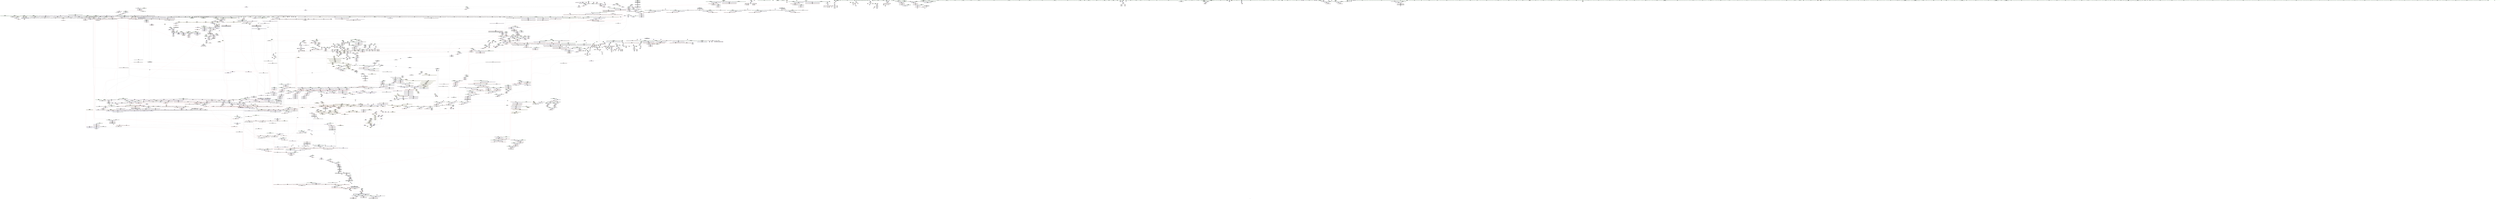 digraph "SVFG" {
	label="SVFG";

	Node0x559bc9ddd3d0 [shape=record,color=grey,label="{NodeID: 0\nNullPtr}"];
	Node0x559bc9ddd3d0 -> Node0x559bca569a30[style=solid];
	Node0x559bc9ddd3d0 -> Node0x559bca569b30[style=solid];
	Node0x559bc9ddd3d0 -> Node0x559bca569c00[style=solid];
	Node0x559bc9ddd3d0 -> Node0x559bca569cd0[style=solid];
	Node0x559bc9ddd3d0 -> Node0x559bca569da0[style=solid];
	Node0x559bc9ddd3d0 -> Node0x559bca569e70[style=solid];
	Node0x559bc9ddd3d0 -> Node0x559bca569f40[style=solid];
	Node0x559bc9ddd3d0 -> Node0x559bca56a010[style=solid];
	Node0x559bc9ddd3d0 -> Node0x559bca56a0e0[style=solid];
	Node0x559bc9ddd3d0 -> Node0x559bca56a1b0[style=solid];
	Node0x559bc9ddd3d0 -> Node0x559bca56a280[style=solid];
	Node0x559bc9ddd3d0 -> Node0x559bca56a350[style=solid];
	Node0x559bc9ddd3d0 -> Node0x559bca56a420[style=solid];
	Node0x559bc9ddd3d0 -> Node0x559bca56a4f0[style=solid];
	Node0x559bc9ddd3d0 -> Node0x559bca56a5c0[style=solid];
	Node0x559bc9ddd3d0 -> Node0x559bca56a690[style=solid];
	Node0x559bc9ddd3d0 -> Node0x559bca57ae90[style=solid];
	Node0x559bc9ddd3d0 -> Node0x559bca57af20[style=solid];
	Node0x559bc9ddd3d0 -> Node0x559bca57aff0[style=solid];
	Node0x559bc9ddd3d0 -> Node0x559bca57b0c0[style=solid];
	Node0x559bc9ddd3d0 -> Node0x559bca57b190[style=solid];
	Node0x559bc9ddd3d0 -> Node0x559bca57b260[style=solid];
	Node0x559bc9ddd3d0 -> Node0x559bca57b330[style=solid];
	Node0x559bc9ddd3d0 -> Node0x559bca57b400[style=solid];
	Node0x559bc9ddd3d0 -> Node0x559bca57b4d0[style=solid];
	Node0x559bc9ddd3d0 -> Node0x559bca57b5a0[style=solid];
	Node0x559bc9ddd3d0 -> Node0x559bca57b670[style=solid];
	Node0x559bc9ddd3d0 -> Node0x559bca57b740[style=solid];
	Node0x559bc9ddd3d0 -> Node0x559bca57b810[style=solid];
	Node0x559bc9ddd3d0 -> Node0x559bca57b8e0[style=solid];
	Node0x559bc9ddd3d0 -> Node0x559bca57b9b0[style=solid];
	Node0x559bc9ddd3d0 -> Node0x559bca57ba80[style=solid];
	Node0x559bc9ddd3d0 -> Node0x559bca57bb50[style=solid];
	Node0x559bc9ddd3d0 -> Node0x559bca57bc20[style=solid];
	Node0x559bc9ddd3d0 -> Node0x559bca57bcf0[style=solid];
	Node0x559bc9ddd3d0 -> Node0x559bca57bdc0[style=solid];
	Node0x559bc9ddd3d0 -> Node0x559bca57be90[style=solid];
	Node0x559bc9ddd3d0 -> Node0x559bca57bf60[style=solid];
	Node0x559bc9ddd3d0 -> Node0x559bca57c030[style=solid];
	Node0x559bc9ddd3d0 -> Node0x559bca57c100[style=solid];
	Node0x559bc9ddd3d0 -> Node0x559bca57c1d0[style=solid];
	Node0x559bc9ddd3d0 -> Node0x559bca57c2a0[style=solid];
	Node0x559bc9ddd3d0 -> Node0x559bca57c370[style=solid];
	Node0x559bc9ddd3d0 -> Node0x559bca57c440[style=solid];
	Node0x559bc9ddd3d0 -> Node0x559bca57c510[style=solid];
	Node0x559bc9ddd3d0 -> Node0x559bca57c5e0[style=solid];
	Node0x559bc9ddd3d0 -> Node0x559bca57c6b0[style=solid];
	Node0x559bc9ddd3d0 -> Node0x559bca57c780[style=solid];
	Node0x559bc9ddd3d0 -> Node0x559bca57c850[style=solid];
	Node0x559bc9ddd3d0 -> Node0x559bca57c920[style=solid];
	Node0x559bc9ddd3d0 -> Node0x559bca57c9f0[style=solid];
	Node0x559bc9ddd3d0 -> Node0x559bca57cac0[style=solid];
	Node0x559bc9ddd3d0 -> Node0x559bca57cb90[style=solid];
	Node0x559bc9ddd3d0 -> Node0x559bca57cc60[style=solid];
	Node0x559bc9ddd3d0 -> Node0x559bca57cd30[style=solid];
	Node0x559bc9ddd3d0 -> Node0x559bca57ce00[style=solid];
	Node0x559bc9ddd3d0 -> Node0x559bca57ced0[style=solid];
	Node0x559bc9ddd3d0 -> Node0x559bca57cfa0[style=solid];
	Node0x559bc9ddd3d0 -> Node0x559bca57d070[style=solid];
	Node0x559bc9ddd3d0 -> Node0x559bca57d140[style=solid];
	Node0x559bc9ddd3d0 -> Node0x559bca57d210[style=solid];
	Node0x559bc9ddd3d0 -> Node0x559bca57d2e0[style=solid];
	Node0x559bc9ddd3d0 -> Node0x559bca57d3b0[style=solid];
	Node0x559bc9ddd3d0 -> Node0x559bca57d480[style=solid];
	Node0x559bc9ddd3d0 -> Node0x559bca57d550[style=solid];
	Node0x559bc9ddd3d0 -> Node0x559bca57d620[style=solid];
	Node0x559bc9ddd3d0 -> Node0x559bca5ae6b0[style=solid];
	Node0x559bc9ddd3d0 -> Node0x559bca5b3270[style=solid];
	Node0x559bc9ddd3d0 -> Node0x559bca5b83b0[style=solid];
	Node0x559bc9ddd3d0 -> Node0x559bca5b86f0[style=solid];
	Node0x559bc9ddd3d0 -> Node0x559bca5b8a30[style=solid];
	Node0x559bc9ddd3d0 -> Node0x559bca5b8b00[style=solid];
	Node0x559bc9ddd3d0 -> Node0x559bca5b8d70[style=solid];
	Node0x559bc9ddd3d0 -> Node0x559bca58d6d0[style=solid];
	Node0x559bc9ddd3d0 -> Node0x559bca600f00[style=solid];
	Node0x559bc9ddd3d0 -> Node0x559bca601e00[style=solid];
	Node0x559bc9ddd3d0 -> Node0x559bca602400[style=solid];
	Node0x559bc9ddd3d0 -> Node0x559bca602580[style=solid];
	Node0x559bc9ddd3d0 -> Node0x559bca602a00[style=solid];
	Node0x559bc9ddd3d0 -> Node0x559bca602d00[style=solid];
	Node0x559bc9ddd3d0 -> Node0x559bca603900[style=solid];
	Node0x559bc9ddd3d0:s64 -> Node0x559bca7ae340[style=solid,color=red];
	Node0x559bca58b4b0 [shape=record,color=blue,label="{NodeID: 1550\n2274\<--2265\n__args.addr4\<--__args3\n_ZNSt16allocator_traitsISaISt13_Rb_tree_nodeISt4pairIKxiEEEE9constructIS3_JRKSt21piecewise_construct_tSt5tupleIJRS2_EESB_IJEEEEEvRS5_PT_DpOT0_\n}"];
	Node0x559bca58b4b0 -> Node0x559bca5a9b00[style=dashed];
	Node0x559bca569930 [shape=record,color=green,label="{NodeID: 443\n43\<--2916\n_GLOBAL__sub_I_ACRushTC_1_0.cpp\<--_GLOBAL__sub_I_ACRushTC_1_0.cpp_field_insensitive\n}"];
	Node0x559bca569930 -> Node0x559bca5ae5b0[style=solid];
	Node0x559bca578e50 [shape=record,color=purple,label="{NodeID: 886\n2510\<--2509\n_M_impl\<--this1\n_ZNKSt8_Rb_treeIxSt4pairIKxiESt10_Select1stIS2_ESt4lessIxESaIS2_EE4sizeEv\n}"];
	Node0x559bca578e50 -> Node0x559bca5851d0[style=solid];
	Node0x559bca5fdc00 [shape=record,color=grey,label="{NodeID: 2436\n551 = Binary(550, 213, )\n}"];
	Node0x559bca5fdc00 -> Node0x559bca5b1120[style=solid];
	Node0x559bca5af240 [shape=record,color=blue,label="{NodeID: 1329\n153\<--300\nL\<--conv\n_Z5_mainB5cxx11v\n}"];
	Node0x559bca5af240 -> Node0x559bca59cd70[style=dashed];
	Node0x559bca5af240 -> Node0x559bca59ce40[style=dashed];
	Node0x559bca5af240 -> Node0x559bca59cf10[style=dashed];
	Node0x559bca5af240 -> Node0x559bca5af240[style=dashed];
	Node0x559bca5af240 -> Node0x559bca681f20[style=dashed];
	Node0x559bca561a40 [shape=record,color=green,label="{NodeID: 222\n1372\<--1373\n_ZNSt8_Rb_treeIxSt4pairIKxiESt10_Select1stIS2_ESt4lessIxESaIS2_EE11lower_boundERS1_\<--_ZNSt8_Rb_treeIxSt4pairIKxiESt10_Select1stIS2_ESt4lessIxESaIS2_EE11lower_boundERS1__field_insensitive\n}"];
	Node0x559bca7a9140 [shape=record,color=black,label="{NodeID: 3986\n1947 = PHI(2705, )\n}"];
	Node0x559bca7a9140 -> Node0x559bca577790[style=solid];
	Node0x559bca585510 [shape=record,color=black,label="{NodeID: 665\n2537\<--2536\n\<--_M_impl\n_ZNSt8_Rb_treeIxSt4pairIKxiESt10_Select1stIS2_ESt4lessIxESaIS2_EE12_M_rightmostEv\n}"];
	Node0x559bca585510 -> Node0x559bca579190[style=solid];
	Node0x559bca5a3d90 [shape=record,color=red,label="{NodeID: 1108\n1408\<--1400\n\<--__x.addr\n_ZNKSt4lessIxEclERKxS2_\n}"];
	Node0x559bca5a3d90 -> Node0x559bca5a3f30[style=solid];
	Node0x559bc9ddd460 [shape=record,color=green,label="{NodeID: 1\n7\<--1\n__dso_handle\<--dummyObj\nGlob }"];
	Node0x559bca58b580 [shape=record,color=blue,label="{NodeID: 1551\n2300\<--2295\nthis.addr\<--this\n_ZN9__gnu_cxx13new_allocatorISt13_Rb_tree_nodeISt4pairIKxiEEE9constructIS4_JRKSt21piecewise_construct_tSt5tupleIJRS3_EESB_IJEEEEEvPT_DpOT0_\n}"];
	Node0x559bca58b580 -> Node0x559bca5a9bd0[style=dashed];
	Node0x559bca569a30 [shape=record,color=black,label="{NodeID: 444\n2\<--3\ndummyVal\<--dummyVal\n}"];
	Node0x559bca5bb5e0 [shape=record,color=yellow,style=double,label="{NodeID: 3101\n391V_1 = ENCHI(MR_391V_0)\npts\{2580 \}\nFun[_ZNSt4pairIPSt18_Rb_tree_node_baseS1_EC2IRPSt13_Rb_tree_nodeIS_IKxiEERS1_Lb1EEEOT_OT0_]}"];
	Node0x559bca5bb5e0 -> Node0x559bca5ad3e0[style=dashed];
	Node0x559bca578f20 [shape=record,color=purple,label="{NodeID: 887\n2512\<--2511\nadd.ptr\<--\n_ZNKSt8_Rb_treeIxSt4pairIKxiESt10_Select1stIS2_ESt4lessIxESaIS2_EE4sizeEv\n}"];
	Node0x559bca578f20 -> Node0x559bca5852a0[style=solid];
	Node0x559bca5fdd80 [shape=record,color=grey,label="{NodeID: 2437\n2105 = Binary(2104, 221, )\n}"];
	Node0x559bca5fdd80 -> Node0x559bca5b94c0[style=solid];
	Node0x559bca5af310 [shape=record,color=blue,label="{NodeID: 1330\n155\<--306\nstate\<--mul36\n_Z5_mainB5cxx11v\n}"];
	Node0x559bca5af310 -> Node0x559bca6acda0[style=dashed];
	Node0x559bca561b40 [shape=record,color=green,label="{NodeID: 223\n1381\<--1382\nretval\<--retval_field_insensitive\n_ZNKSt3mapIxiSt4lessIxESaISt4pairIKxiEEE8key_compEv\n}"];
	Node0x559bca7a9280 [shape=record,color=black,label="{NodeID: 3987\n1952 = PHI(2517, )\n|{<s0>158}}"];
	Node0x559bca7a9280:s0 -> Node0x559bca7ac460[style=solid,color=red];
	Node0x559bca6b69b0 [shape=record,color=yellow,style=double,label="{NodeID: 2880\n94V_1 = ENCHI(MR_94V_0)\npts\{170003 22440003 \}\nFun[_ZNSt8_Rb_treeIxSt4pairIKxiESt10_Select1stIS2_ESt4lessIxESaIS2_EE8_S_rightEPSt18_Rb_tree_node_base]}"];
	Node0x559bca6b69b0 -> Node0x559bca5a22c0[style=dashed];
	Node0x559bca5855e0 [shape=record,color=black,label="{NodeID: 666\n2539\<--2538\n\<--add.ptr\n_ZNSt8_Rb_treeIxSt4pairIKxiESt10_Select1stIS2_ESt4lessIxESaIS2_EE12_M_rightmostEv\n}"];
	Node0x559bca5855e0 -> Node0x559bca579260[style=solid];
	Node0x559bca5855e0 -> Node0x559bca579330[style=solid];
	Node0x559bca5a3e60 [shape=record,color=red,label="{NodeID: 1109\n1410\<--1402\n\<--__y.addr\n_ZNKSt4lessIxEclERKxS2_\n}"];
	Node0x559bca5a3e60 -> Node0x559bca5a4000[style=solid];
	Node0x559bca4f21e0 [shape=record,color=green,label="{NodeID: 2\n9\<--1\n\<--dummyObj\nCan only get source location for instruction, argument, global var or function.}"];
	Node0x559bca58b650 [shape=record,color=blue,label="{NodeID: 1552\n2302\<--2296\n__p.addr\<--__p\n_ZN9__gnu_cxx13new_allocatorISt13_Rb_tree_nodeISt4pairIKxiEEE9constructIS4_JRKSt21piecewise_construct_tSt5tupleIJRS3_EESB_IJEEEEEvPT_DpOT0_\n}"];
	Node0x559bca58b650 -> Node0x559bca5a9ca0[style=dashed];
	Node0x559bca569b30 [shape=record,color=black,label="{NodeID: 445\n352\<--3\n\<--dummyVal\n_Z5_mainB5cxx11v\n}"];
	Node0x559bca578ff0 [shape=record,color=purple,label="{NodeID: 888\n2514\<--2513\n_M_node_count\<--\n_ZNKSt8_Rb_treeIxSt4pairIKxiESt10_Select1stIS2_ESt4lessIxESaIS2_EE4sizeEv\n}"];
	Node0x559bca578ff0 -> Node0x559bca5ab020[style=solid];
	Node0x559bca5fdf00 [shape=record,color=grey,label="{NodeID: 2438\n406 = Binary(405, 398, )\n}"];
	Node0x559bca5fdf00 -> Node0x559bca5afe70[style=solid];
	Node0x559bca5af3e0 [shape=record,color=blue,label="{NodeID: 1331\n157\<--9\nj\<--\n_Z5_mainB5cxx11v\n}"];
	Node0x559bca5af3e0 -> Node0x559bca59d0b0[style=dashed];
	Node0x559bca5af3e0 -> Node0x559bca59d180[style=dashed];
	Node0x559bca5af3e0 -> Node0x559bca59d250[style=dashed];
	Node0x559bca5af3e0 -> Node0x559bca59d320[style=dashed];
	Node0x559bca5af3e0 -> Node0x559bca59d3f0[style=dashed];
	Node0x559bca5af3e0 -> Node0x559bca5af3e0[style=dashed];
	Node0x559bca5af3e0 -> Node0x559bca5afa60[style=dashed];
	Node0x559bca5af3e0 -> Node0x559bca682920[style=dashed];
	Node0x559bca561c10 [shape=record,color=green,label="{NodeID: 224\n1383\<--1384\nthis.addr\<--this.addr_field_insensitive\n_ZNKSt3mapIxiSt4lessIxESaISt4pairIKxiEEE8key_compEv\n}"];
	Node0x559bca561c10 -> Node0x559bca5a3bf0[style=solid];
	Node0x559bca561c10 -> Node0x559bca5b5490[style=solid];
	Node0x559bca7a93c0 [shape=record,color=black,label="{NodeID: 3988\n1954 = PHI(1394, )\n}"];
	Node0x559bca6b6ac0 [shape=record,color=yellow,style=double,label="{NodeID: 2881\n169V_1 = ENCHI(MR_169V_0)\npts\{1 \}\nFun[main]}"];
	Node0x559bca6b6ac0 -> Node0x559bca59b6b0[style=dashed];
	Node0x559bca5856b0 [shape=record,color=black,label="{NodeID: 667\n2530\<--2541\n_ZNSt8_Rb_treeIxSt4pairIKxiESt10_Select1stIS2_ESt4lessIxESaIS2_EE12_M_rightmostEv_ret\<--_M_right\n_ZNSt8_Rb_treeIxSt4pairIKxiESt10_Select1stIS2_ESt4lessIxESaIS2_EE12_M_rightmostEv\n|{<s0>143|<s1>146|<s2>166|<s3>167}}"];
	Node0x559bca5856b0:s0 -> Node0x559bca7a84c0[style=solid,color=blue];
	Node0x559bca5856b0:s1 -> Node0x559bca7a8850[style=solid,color=blue];
	Node0x559bca5856b0:s2 -> Node0x559bca7a99d0[style=solid,color=blue];
	Node0x559bca5856b0:s3 -> Node0x559bca7a9b40[style=solid,color=blue];
	Node0x559bca5a3f30 [shape=record,color=red,label="{NodeID: 1110\n1409\<--1408\n\<--\n_ZNKSt4lessIxEclERKxS2_\n}"];
	Node0x559bca5a3f30 -> Node0x559bca600c00[style=solid];
	Node0x559bca559630 [shape=record,color=green,label="{NodeID: 3\n20\<--1\n.str\<--dummyObj\nGlob }"];
	Node0x559bca6e79d0 [shape=record,color=yellow,style=double,label="{NodeID: 3767\n201V_2 = CSCHI(MR_201V_1)\npts\{170004 170005 22440004 22440005 \}\nCS[]|{<s0>190}}"];
	Node0x559bca6e79d0:s0 -> Node0x559bca6e51d0[style=dashed,color=blue];
	Node0x559bca58b720 [shape=record,color=blue,label="{NodeID: 1553\n2304\<--2297\n__args.addr\<--__args\n_ZN9__gnu_cxx13new_allocatorISt13_Rb_tree_nodeISt4pairIKxiEEE9constructIS4_JRKSt21piecewise_construct_tSt5tupleIJRS3_EESB_IJEEEEEvPT_DpOT0_\n}"];
	Node0x559bca58b720 -> Node0x559bca5a9d70[style=dashed];
	Node0x559bca569c00 [shape=record,color=black,label="{NodeID: 446\n353\<--3\n\<--dummyVal\n_Z5_mainB5cxx11v\n}"];
	Node0x559bca569c00 -> Node0x559bca5af650[style=solid];
	Node0x559bca5790c0 [shape=record,color=purple,label="{NodeID: 889\n2536\<--2535\n_M_impl\<--this1\n_ZNSt8_Rb_treeIxSt4pairIKxiESt10_Select1stIS2_ESt4lessIxESaIS2_EE12_M_rightmostEv\n}"];
	Node0x559bca5790c0 -> Node0x559bca585510[style=solid];
	Node0x559bca5fe080 [shape=record,color=grey,label="{NodeID: 2439\n410 = Binary(409, 213, )\n}"];
	Node0x559bca5fe080 -> Node0x559bca5aff40[style=solid];
	Node0x559bca5af4b0 [shape=record,color=blue,label="{NodeID: 1332\n159\<--9\nl\<--\n_Z5_mainB5cxx11v\n}"];
	Node0x559bca5af4b0 -> Node0x559bca59d4c0[style=dashed];
	Node0x559bca5af4b0 -> Node0x559bca59d590[style=dashed];
	Node0x559bca5af4b0 -> Node0x559bca59d660[style=dashed];
	Node0x559bca5af4b0 -> Node0x559bca5af990[style=dashed];
	Node0x559bca5af4b0 -> Node0x559bca6ad7a0[style=dashed];
	Node0x559bca561ce0 [shape=record,color=green,label="{NodeID: 225\n1385\<--1386\nundef.agg.tmp\<--undef.agg.tmp_field_insensitive\n_ZNKSt3mapIxiSt4lessIxESaISt4pairIKxiEEE8key_compEv\n}"];
	Node0x559bca7a94d0 [shape=record,color=black,label="{NodeID: 3989\n1958 = PHI(1111, )\n}"];
	Node0x559bca7a94d0 -> Node0x559bca602d00[style=solid];
	Node0x559bca585780 [shape=record,color=black,label="{NodeID: 668\n2557\<--2556\n\<--this1\n_ZNSt4pairIPSt18_Rb_tree_node_baseS1_EC2IRS1_Lb1EEERKS1_OT_\n}"];
	Node0x559bca5a4000 [shape=record,color=red,label="{NodeID: 1111\n1411\<--1410\n\<--\n_ZNKSt4lessIxEclERKxS2_\n}"];
	Node0x559bca5a4000 -> Node0x559bca600c00[style=solid];
	Node0x559bca559d80 [shape=record,color=green,label="{NodeID: 4\n22\<--1\n.str.2\<--dummyObj\nGlob }"];
	Node0x559bca58b7f0 [shape=record,color=blue,label="{NodeID: 1554\n2306\<--2298\n__args.addr2\<--__args1\n_ZN9__gnu_cxx13new_allocatorISt13_Rb_tree_nodeISt4pairIKxiEEE9constructIS4_JRKSt21piecewise_construct_tSt5tupleIJRS3_EESB_IJEEEEEvPT_DpOT0_\n}"];
	Node0x559bca58b7f0 -> Node0x559bca5a9e40[style=dashed];
	Node0x559bca569cd0 [shape=record,color=black,label="{NodeID: 447\n355\<--3\n\<--dummyVal\n_Z5_mainB5cxx11v\n}"];
	Node0x559bca569cd0 -> Node0x559bca5af720[style=solid];
	Node0x559bca579190 [shape=record,color=purple,label="{NodeID: 890\n2538\<--2537\nadd.ptr\<--\n_ZNSt8_Rb_treeIxSt4pairIKxiESt10_Select1stIS2_ESt4lessIxESaIS2_EE12_M_rightmostEv\n}"];
	Node0x559bca579190 -> Node0x559bca5855e0[style=solid];
	Node0x559bca5fe200 [shape=record,color=grey,label="{NodeID: 2440\n415 = Binary(414, 213, )\n}"];
	Node0x559bca5fe200 -> Node0x559bca5b0010[style=solid];
	Node0x559bca5af580 [shape=record,color=blue,label="{NodeID: 1333\n155\<--349\nstate\<--add58\n_Z5_mainB5cxx11v\n}"];
	Node0x559bca5af580 -> Node0x559bca65ed80[style=dashed];
	Node0x559bca561db0 [shape=record,color=green,label="{NodeID: 226\n1391\<--1392\n_ZNKSt8_Rb_treeIxSt4pairIKxiESt10_Select1stIS2_ESt4lessIxESaIS2_EE8key_compEv\<--_ZNKSt8_Rb_treeIxSt4pairIKxiESt10_Select1stIS2_ESt4lessIxESaIS2_EE8key_compEv_field_insensitive\n}"];
	Node0x559bca7a9640 [shape=record,color=black,label="{NodeID: 3990\n1970 = PHI(2570, )\n}"];
	Node0x559bca6b6cb0 [shape=record,color=yellow,style=double,label="{NodeID: 2883\n173V_1 = ENCHI(MR_173V_0)\npts\{822 \}\nFun[main]}"];
	Node0x559bca6b6cb0 -> Node0x559bca5a0e70[style=dashed];
	Node0x559bca585850 [shape=record,color=black,label="{NodeID: 669\n2663\<--2573\n\<--retval\n_ZNSt8_Rb_treeIxSt4pairIKxiESt10_Select1stIS2_ESt4lessIxESaIS2_EE24_M_get_insert_unique_posERS1_\n}"];
	Node0x559bca585850 -> Node0x559bca5ac060[style=solid];
	Node0x559bca5a40d0 [shape=record,color=red,label="{NodeID: 1112\n1419\<--1416\nthis1\<--this.addr\n_ZNKSt17_Rb_tree_iteratorISt4pairIKxiEEdeEv\n}"];
	Node0x559bca5a40d0 -> Node0x559bca574940[style=solid];
	Node0x559bca559e10 [shape=record,color=green,label="{NodeID: 5\n24\<--1\n.str.3\<--dummyObj\nGlob }"];
	Node0x559bca6923b0 [shape=record,color=black,label="{NodeID: 2662\nMR_127V_3 = PHI(MR_127V_2, MR_127V_1, )\npts\{6720000 \}\n}"];
	Node0x559bca58b8c0 [shape=record,color=blue,label="{NodeID: 1555\n2308\<--2299\n__args.addr4\<--__args3\n_ZN9__gnu_cxx13new_allocatorISt13_Rb_tree_nodeISt4pairIKxiEEE9constructIS4_JRKSt21piecewise_construct_tSt5tupleIJRS3_EESB_IJEEEEEvPT_DpOT0_\n}"];
	Node0x559bca58b8c0 -> Node0x559bca5a9f10[style=dashed];
	Node0x559bca569da0 [shape=record,color=black,label="{NodeID: 448\n359\<--3\n\<--dummyVal\n_Z5_mainB5cxx11v\n}"];
	Node0x559bca579260 [shape=record,color=purple,label="{NodeID: 891\n2540\<--2539\n_M_header\<--\n_ZNSt8_Rb_treeIxSt4pairIKxiESt10_Select1stIS2_ESt4lessIxESaIS2_EE12_M_rightmostEv\n}"];
	Node0x559bca5fe380 [shape=record,color=grey,label="{NodeID: 2441\n388 = Binary(387, 344, )\n}"];
	Node0x559bca5fe380 -> Node0x559bca5fe500[style=solid];
	Node0x559bca5af650 [shape=record,color=blue,label="{NodeID: 1334\n139\<--353\nexn.slot\<--\n_Z5_mainB5cxx11v\n}"];
	Node0x559bca5af650 -> Node0x559bca59c070[style=dashed];
	Node0x559bca561eb0 [shape=record,color=green,label="{NodeID: 227\n1398\<--1399\nthis.addr\<--this.addr_field_insensitive\n_ZNKSt4lessIxEclERKxS2_\n}"];
	Node0x559bca561eb0 -> Node0x559bca5a3cc0[style=solid];
	Node0x559bca561eb0 -> Node0x559bca5b5560[style=solid];
	Node0x559bca7a9750 [shape=record,color=black,label="{NodeID: 3991\n1984 = PHI(2517, )\n|{<s0>164}}"];
	Node0x559bca7a9750:s0 -> Node0x559bca7ac460[style=solid,color=red];
	Node0x559bca585920 [shape=record,color=black,label="{NodeID: 670\n2604\<--2603\n\<--\n_ZNSt8_Rb_treeIxSt4pairIKxiESt10_Select1stIS2_ESt4lessIxESaIS2_EE24_M_get_insert_unique_posERS1_\n}"];
	Node0x559bca585920 -> Node0x559bca58d390[style=solid];
	Node0x559bca5a41a0 [shape=record,color=red,label="{NodeID: 1113\n1421\<--1420\n\<--_M_node\n_ZNKSt17_Rb_tree_iteratorISt4pairIKxiEEdeEv\n}"];
	Node0x559bca5a41a0 -> Node0x559bca581410[style=solid];
	Node0x559bca559ea0 [shape=record,color=green,label="{NodeID: 6\n26\<--1\n.str.4\<--dummyObj\nGlob }"];
	Node0x559bca6928b0 [shape=record,color=black,label="{NodeID: 2663\nMR_114V_3 = PHI(MR_114V_2, MR_114V_1, )\npts\{6740000 \}\n}"];
	Node0x559bca58b990 [shape=record,color=blue,label="{NodeID: 1556\n2341\<--2339\nthis.addr\<--this\n_ZNSt5tupleIJRKxEEC2EOS2_\n}"];
	Node0x559bca58b990 -> Node0x559bca5a9fe0[style=dashed];
	Node0x559bca569e70 [shape=record,color=black,label="{NodeID: 449\n360\<--3\n\<--dummyVal\n_Z5_mainB5cxx11v\n}"];
	Node0x559bca569e70 -> Node0x559bca5af7f0[style=solid];
	Node0x559bca579330 [shape=record,color=purple,label="{NodeID: 892\n2541\<--2539\n_M_right\<--\n_ZNSt8_Rb_treeIxSt4pairIKxiESt10_Select1stIS2_ESt4lessIxESaIS2_EE12_M_rightmostEv\n}"];
	Node0x559bca579330 -> Node0x559bca5856b0[style=solid];
	Node0x559bca5fe500 [shape=record,color=grey,label="{NodeID: 2442\n389 = Binary(213, 388, )\n}"];
	Node0x559bca5fe500 -> Node0x559bca5fe680[style=solid];
	Node0x559bca5af720 [shape=record,color=blue,label="{NodeID: 1335\n141\<--355\nehselector.slot\<--\n_Z5_mainB5cxx11v\n}"];
	Node0x559bca5af720 -> Node0x559bca59c140[style=dashed];
	Node0x559bca561f80 [shape=record,color=green,label="{NodeID: 228\n1400\<--1401\n__x.addr\<--__x.addr_field_insensitive\n_ZNKSt4lessIxEclERKxS2_\n}"];
	Node0x559bca561f80 -> Node0x559bca5a3d90[style=solid];
	Node0x559bca561f80 -> Node0x559bca5b5630[style=solid];
	Node0x559bca7a98c0 [shape=record,color=black,label="{NodeID: 3992\n1986 = PHI(1394, )\n}"];
	Node0x559bca6b6e70 [shape=record,color=yellow,style=double,label="{NodeID: 2885\n177V_1 = ENCHI(MR_177V_0)\npts\{828 \}\nFun[main]}"];
	Node0x559bca6b6e70 -> Node0x559bca5b2a50[style=dashed];
	Node0x559bca5859f0 [shape=record,color=black,label="{NodeID: 671\n2607\<--2606\n\<--_M_impl\n_ZNSt8_Rb_treeIxSt4pairIKxiESt10_Select1stIS2_ESt4lessIxESaIS2_EE24_M_get_insert_unique_posERS1_\n}"];
	Node0x559bca5859f0 -> Node0x559bca5799b0[style=solid];
	Node0x559bca5a4270 [shape=record,color=red,label="{NodeID: 1114\n1463\<--1439\nthis5\<--this.addr\n_ZNSt8_Rb_treeIxSt4pairIKxiESt10_Select1stIS2_ESt4lessIxESaIS2_EE22_M_emplace_hint_uniqueIJRKSt21piecewise_construct_tSt5tupleIJRS1_EESD_IJEEEEESt17_Rb_tree_iteratorIS2_ESt23_Rb_tree_const_iteratorIS2_EDpOT_\n|{<s0>108|<s1>111|<s2>112|<s3>114|<s4>116}}"];
	Node0x559bca5a4270:s0 -> Node0x559bca79d520[style=solid,color=red];
	Node0x559bca5a4270:s1 -> Node0x559bca798530[style=solid,color=red];
	Node0x559bca5a4270:s2 -> Node0x559bca7b03c0[style=solid,color=red];
	Node0x559bca5a4270:s3 -> Node0x559bca79b300[style=solid,color=red];
	Node0x559bca5a4270:s4 -> Node0x559bca79b300[style=solid,color=red];
	Node0x559bca559f30 [shape=record,color=green,label="{NodeID: 7\n28\<--1\n.str.5\<--dummyObj\nGlob }"];
	Node0x559bca692db0 [shape=record,color=black,label="{NodeID: 2664\nMR_130V_3 = PHI(MR_130V_2, MR_130V_1, )\npts\{6760000 \}\n}"];
	Node0x559bca58ba60 [shape=record,color=blue,label="{NodeID: 1557\n2343\<--2340\n.addr\<--\n_ZNSt5tupleIJRKxEEC2EOS2_\n}"];
	Node0x559bca58ba60 -> Node0x559bca5aa0b0[style=dashed];
	Node0x559bca569f40 [shape=record,color=black,label="{NodeID: 450\n362\<--3\n\<--dummyVal\n_Z5_mainB5cxx11v\n}"];
	Node0x559bca569f40 -> Node0x559bca5af8c0[style=solid];
	Node0x559bca5bbb50 [shape=record,color=yellow,style=double,label="{NodeID: 3107\n383V_1 = ENCHI(MR_383V_0)\npts\{2582 170002 170003 18520000 18560000 18600000 25860000 \}\nFun[_ZNSt4pairIPSt18_Rb_tree_node_baseS1_EC2IRPSt13_Rb_tree_nodeIS_IKxiEERS1_Lb1EEEOT_OT0_]}"];
	Node0x559bca5bbb50 -> Node0x559bca5ad4b0[style=dashed];
	Node0x559bca579400 [shape=record,color=purple,label="{NodeID: 893\n2558\<--2556\nfirst\<--this1\n_ZNSt4pairIPSt18_Rb_tree_node_baseS1_EC2IRS1_Lb1EEERKS1_OT_\n}"];
	Node0x559bca579400 -> Node0x559bca58cde0[style=solid];
	Node0x559bca5fe680 [shape=record,color=grey,label="{NodeID: 2443\n391 = Binary(390, 389, )\n}"];
	Node0x559bca5fe680 -> Node0x559bca5afcd0[style=solid];
	Node0x559bca5af7f0 [shape=record,color=blue,label="{NodeID: 1336\n139\<--360\nexn.slot\<--\n_Z5_mainB5cxx11v\n}"];
	Node0x559bca5af7f0 -> Node0x559bca59c070[style=dashed];
	Node0x559bca56a7b0 [shape=record,color=green,label="{NodeID: 229\n1402\<--1403\n__y.addr\<--__y.addr_field_insensitive\n_ZNKSt4lessIxEclERKxS2_\n}"];
	Node0x559bca56a7b0 -> Node0x559bca5a3e60[style=solid];
	Node0x559bca56a7b0 -> Node0x559bca5b5700[style=solid];
	Node0x559bca7a99d0 [shape=record,color=black,label="{NodeID: 3993\n1993 = PHI(2530, )\n}"];
	Node0x559bca7a99d0 -> Node0x559bca5a7cf0[style=solid];
	Node0x559bca6b6f50 [shape=record,color=yellow,style=double,label="{NodeID: 2886\n179V_1 = ENCHI(MR_179V_0)\npts\{830 \}\nFun[main]}"];
	Node0x559bca6b6f50 -> Node0x559bca5b2b20[style=dashed];
	Node0x559bca585ac0 [shape=record,color=black,label="{NodeID: 672\n2613\<--2612\nfrombool\<--call4\n_ZNSt8_Rb_treeIxSt4pairIKxiESt10_Select1stIS2_ESt4lessIxESaIS2_EE24_M_get_insert_unique_posERS1_\n}"];
	Node0x559bca585ac0 -> Node0x559bca58d460[style=solid];
	Node0x559bca5a4340 [shape=record,color=red,label="{NodeID: 1115\n1464\<--1441\n\<--__args.addr\n_ZNSt8_Rb_treeIxSt4pairIKxiESt10_Select1stIS2_ESt4lessIxESaIS2_EE22_M_emplace_hint_uniqueIJRKSt21piecewise_construct_tSt5tupleIJRS1_EESD_IJEEEEESt17_Rb_tree_iteratorIS2_ESt23_Rb_tree_const_iteratorIS2_EDpOT_\n|{<s0>105}}"];
	Node0x559bca5a4340:s0 -> Node0x559bca7ae0d0[style=solid,color=red];
	Node0x559bca559fc0 [shape=record,color=green,label="{NodeID: 8\n30\<--1\n.str.6\<--dummyObj\nGlob }"];
	Node0x559bca6e7fe0 [shape=record,color=yellow,style=double,label="{NodeID: 3772\n239V_4 = CSCHI(MR_239V_3)\npts\{18560000 \}\nCS[]|{|<s3>160}}"];
	Node0x559bca6e7fe0 -> Node0x559bca5a79b0[style=dashed];
	Node0x559bca6e7fe0 -> Node0x559bca5a7a80[style=dashed];
	Node0x559bca6e7fe0 -> Node0x559bca67e820[style=dashed];
	Node0x559bca6e7fe0:s3 -> Node0x559bca677230[style=dashed,color=red];
	Node0x559bca6932b0 [shape=record,color=black,label="{NodeID: 2665\nMR_134V_3 = PHI(MR_134V_2, MR_134V_1, )\npts\{170004 22440004 \}\n|{<s0>17|<s1>17|<s2>22|<s3>22}}"];
	Node0x559bca6932b0:s0 -> Node0x559bca6aaf70[style=dashed,color=blue];
	Node0x559bca6932b0:s1 -> Node0x559bca6ab9a0[style=dashed,color=blue];
	Node0x559bca6932b0:s2 -> Node0x559bca68b050[style=dashed,color=blue];
	Node0x559bca6932b0:s3 -> Node0x559bca68ba80[style=dashed,color=blue];
	Node0x559bca58bb30 [shape=record,color=blue,label="{NodeID: 1558\n2362\<--2356\nthis.addr\<--this\n_ZNSt4pairIKxiEC2IJRS0_EJEEESt21piecewise_construct_tSt5tupleIJDpT_EES5_IJDpT0_EE\n}"];
	Node0x559bca58bb30 -> Node0x559bca5aa180[style=dashed];
	Node0x559bca56a010 [shape=record,color=black,label="{NodeID: 451\n591\<--3\n\<--dummyVal\n_Z5_mainB5cxx11v\n}"];
	Node0x559bca5794d0 [shape=record,color=purple,label="{NodeID: 894\n2562\<--2556\nsecond\<--this1\n_ZNSt4pairIPSt18_Rb_tree_node_baseS1_EC2IRS1_Lb1EEERKS1_OT_\n}"];
	Node0x559bca5794d0 -> Node0x559bca58ceb0[style=solid];
	Node0x559bca5fe800 [shape=record,color=grey,label="{NodeID: 2444\n395 = Binary(394, 213, )\n}"];
	Node0x559bca5fe800 -> Node0x559bca5afda0[style=solid];
	Node0x559bca5af8c0 [shape=record,color=blue,label="{NodeID: 1337\n141\<--362\nehselector.slot\<--\n_Z5_mainB5cxx11v\n}"];
	Node0x559bca5af8c0 -> Node0x559bca59c140[style=dashed];
	Node0x559bca56a880 [shape=record,color=green,label="{NodeID: 230\n1416\<--1417\nthis.addr\<--this.addr_field_insensitive\n_ZNKSt17_Rb_tree_iteratorISt4pairIKxiEEdeEv\n}"];
	Node0x559bca56a880 -> Node0x559bca5a40d0[style=solid];
	Node0x559bca56a880 -> Node0x559bca5b57d0[style=solid];
	Node0x559bca7a9b40 [shape=record,color=black,label="{NodeID: 3994\n1998 = PHI(2530, )\n|{<s0>168}}"];
	Node0x559bca7a9b40:s0 -> Node0x559bca7aedd0[style=solid,color=red];
	Node0x559bca6b7030 [shape=record,color=yellow,style=double,label="{NodeID: 2887\n181V_1 = ENCHI(MR_181V_0)\npts\{10 12 19 22440002 22440003 \}\nFun[main]|{<s0>57|<s1>57|<s2>57|<s3>57}}"];
	Node0x559bca6b7030:s0 -> Node0x559bca6b3780[style=dashed,color=red];
	Node0x559bca6b7030:s1 -> Node0x559bca6b3890[style=dashed,color=red];
	Node0x559bca6b7030:s2 -> Node0x559bca6b3970[style=dashed,color=red];
	Node0x559bca6b7030:s3 -> Node0x559bca6b5840[style=dashed,color=red];
	Node0x559bca585b90 [shape=record,color=black,label="{NodeID: 673\n2616\<--2615\ntobool\<--\n_ZNSt8_Rb_treeIxSt4pairIKxiESt10_Select1stIS2_ESt4lessIxESaIS2_EE24_M_get_insert_unique_posERS1_\n}"];
	Node0x559bca5a4410 [shape=record,color=red,label="{NodeID: 1116\n1468\<--1443\n\<--__args.addr2\n_ZNSt8_Rb_treeIxSt4pairIKxiESt10_Select1stIS2_ESt4lessIxESaIS2_EE22_M_emplace_hint_uniqueIJRKSt21piecewise_construct_tSt5tupleIJRS1_EESD_IJEEEEESt17_Rb_tree_iteratorIS2_ESt23_Rb_tree_const_iteratorIS2_EDpOT_\n|{<s0>106}}"];
	Node0x559bca5a4410:s0 -> Node0x559bca7adf30[style=solid,color=red];
	Node0x559bca55a0c0 [shape=record,color=green,label="{NodeID: 9\n32\<--1\nstdin\<--dummyObj\nGlob }"];
	Node0x559bca6937e0 [shape=record,color=black,label="{NodeID: 2666\nMR_86V_3 = PHI(MR_86V_2, MR_86V_1, )\npts\{170005 22440005 \}\n|{<s0>17|<s1>17|<s2>22|<s3>22}}"];
	Node0x559bca6937e0:s0 -> Node0x559bca59fbc0[style=dashed,color=blue];
	Node0x559bca6937e0:s1 -> Node0x559bca5afe70[style=dashed,color=blue];
	Node0x559bca6937e0:s2 -> Node0x559bca59fe30[style=dashed,color=blue];
	Node0x559bca6937e0:s3 -> Node0x559bca68b550[style=dashed,color=blue];
	Node0x559bca58bc00 [shape=record,color=blue,label="{NodeID: 1559\n2377\<--2375\nthis.addr\<--this\n_ZNSt11_Tuple_implILm0EJRKxEEC2EOS2_\n}"];
	Node0x559bca58bc00 -> Node0x559bca5aa250[style=dashed];
	Node0x559bca56a0e0 [shape=record,color=black,label="{NodeID: 452\n592\<--3\n\<--dummyVal\n_Z5_mainB5cxx11v\n}"];
	Node0x559bca56a0e0 -> Node0x559bca5b1530[style=solid];
	Node0x559bca5795a0 [shape=record,color=purple,label="{NodeID: 895\n2651\<--2585\n_M_node\<--__j\n_ZNSt8_Rb_treeIxSt4pairIKxiESt10_Select1stIS2_ESt4lessIxESaIS2_EE24_M_get_insert_unique_posERS1_\n}"];
	Node0x559bca5795a0 -> Node0x559bca5abf90[style=solid];
	Node0x559bca5fe980 [shape=record,color=grey,label="{NodeID: 2445\n367 = Binary(366, 213, )\n}"];
	Node0x559bca5fe980 -> Node0x559bca5af990[style=solid];
	Node0x559bca5af990 [shape=record,color=blue,label="{NodeID: 1338\n159\<--367\nl\<--inc60\n_Z5_mainB5cxx11v\n}"];
	Node0x559bca5af990 -> Node0x559bca59d4c0[style=dashed];
	Node0x559bca5af990 -> Node0x559bca59d590[style=dashed];
	Node0x559bca5af990 -> Node0x559bca59d660[style=dashed];
	Node0x559bca5af990 -> Node0x559bca5af990[style=dashed];
	Node0x559bca5af990 -> Node0x559bca6ad7a0[style=dashed];
	Node0x559bca56a950 [shape=record,color=green,label="{NodeID: 231\n1435\<--1436\nretval\<--retval_field_insensitive\n_ZNSt8_Rb_treeIxSt4pairIKxiESt10_Select1stIS2_ESt4lessIxESaIS2_EE22_M_emplace_hint_uniqueIJRKSt21piecewise_construct_tSt5tupleIJRS1_EESD_IJEEEEESt17_Rb_tree_iteratorIS2_ESt23_Rb_tree_const_iteratorIS2_EDpOT_\n|{|<s2>117}}"];
	Node0x559bca56a950 -> Node0x559bca574a10[style=solid];
	Node0x559bca56a950 -> Node0x559bca574ae0[style=solid];
	Node0x559bca56a950:s2 -> Node0x559bca79e940[style=solid,color=red];
	Node0x559bca7a9c80 [shape=record,color=black,label="{NodeID: 3995\n2005 = PHI(2719, )\n}"];
	Node0x559bca7a9c80 -> Node0x559bca577d40[style=solid];
	Node0x559bca585c60 [shape=record,color=black,label="{NodeID: 674\n2619\<--2618\n\<--\n_ZNSt8_Rb_treeIxSt4pairIKxiESt10_Select1stIS2_ESt4lessIxESaIS2_EE24_M_get_insert_unique_posERS1_\n|{<s0>228}}"];
	Node0x559bca585c60:s0 -> Node0x559bca7afba0[style=solid,color=red];
	Node0x559bca5a44e0 [shape=record,color=red,label="{NodeID: 1117\n1472\<--1445\n\<--__args.addr4\n_ZNSt8_Rb_treeIxSt4pairIKxiESt10_Select1stIS2_ESt4lessIxESaIS2_EE22_M_emplace_hint_uniqueIJRKSt21piecewise_construct_tSt5tupleIJRS1_EESD_IJEEEEESt17_Rb_tree_iteratorIS2_ESt23_Rb_tree_const_iteratorIS2_EDpOT_\n|{<s0>107}}"];
	Node0x559bca5a44e0:s0 -> Node0x559bca7ad160[style=solid,color=red];
	Node0x559bca55a1c0 [shape=record,color=green,label="{NodeID: 10\n33\<--1\n.str.7\<--dummyObj\nGlob }"];
	Node0x559bca693d10 [shape=record,color=black,label="{NodeID: 2667\nMR_138V_3 = PHI(MR_138V_2, MR_138V_1, )\npts\{170001 170002 170003 \}\n|{<s0>17|<s1>22}}"];
	Node0x559bca693d10:s0 -> Node0x559bca6ab9a0[style=dashed,color=blue];
	Node0x559bca693d10:s1 -> Node0x559bca68ba80[style=dashed,color=blue];
	Node0x559bca58bcd0 [shape=record,color=blue,label="{NodeID: 1560\n2379\<--2376\n__in.addr\<--__in\n_ZNSt11_Tuple_implILm0EJRKxEEC2EOS2_\n}"];
	Node0x559bca58bcd0 -> Node0x559bca5aa320[style=dashed];
	Node0x559bca56a1b0 [shape=record,color=black,label="{NodeID: 453\n594\<--3\n\<--dummyVal\n_Z5_mainB5cxx11v\n}"];
	Node0x559bca56a1b0 -> Node0x559bca5b1600[style=solid];
	Node0x559bca579670 [shape=record,color=purple,label="{NodeID: 896\n2659\<--2585\n_M_node19\<--__j\n_ZNSt8_Rb_treeIxSt4pairIKxiESt10_Select1stIS2_ESt4lessIxESaIS2_EE24_M_get_insert_unique_posERS1_\n|{<s0>238}}"];
	Node0x559bca579670:s0 -> Node0x559bca7af6c0[style=solid,color=red];
	Node0x559bca5feb00 [shape=record,color=grey,label="{NodeID: 2446\n372 = Binary(371, 213, )\n}"];
	Node0x559bca5feb00 -> Node0x559bca5afa60[style=solid];
	Node0x559bca5afa60 [shape=record,color=blue,label="{NodeID: 1339\n157\<--372\nj\<--inc63\n_Z5_mainB5cxx11v\n}"];
	Node0x559bca5afa60 -> Node0x559bca59d0b0[style=dashed];
	Node0x559bca5afa60 -> Node0x559bca59d180[style=dashed];
	Node0x559bca5afa60 -> Node0x559bca59d250[style=dashed];
	Node0x559bca5afa60 -> Node0x559bca59d320[style=dashed];
	Node0x559bca5afa60 -> Node0x559bca59d3f0[style=dashed];
	Node0x559bca5afa60 -> Node0x559bca5af3e0[style=dashed];
	Node0x559bca5afa60 -> Node0x559bca5afa60[style=dashed];
	Node0x559bca5afa60 -> Node0x559bca682920[style=dashed];
	Node0x559bca56aa20 [shape=record,color=green,label="{NodeID: 232\n1437\<--1438\n__pos\<--__pos_field_insensitive\n_ZNSt8_Rb_treeIxSt4pairIKxiESt10_Select1stIS2_ESt4lessIxESaIS2_EE22_M_emplace_hint_uniqueIJRKSt21piecewise_construct_tSt5tupleIJRS1_EESD_IJEEEEESt17_Rb_tree_iteratorIS2_ESt23_Rb_tree_const_iteratorIS2_EDpOT_\n}"];
	Node0x559bca56aa20 -> Node0x559bca5815b0[style=solid];
	Node0x559bca56aa20 -> Node0x559bca574bb0[style=solid];
	Node0x559bca7a9dc0 [shape=record,color=black,label="{NodeID: 3996\n2010 = PHI(2517, )\n|{<s0>171}}"];
	Node0x559bca7a9dc0:s0 -> Node0x559bca7ac530[style=solid,color=red];
	Node0x559bca585d30 [shape=record,color=black,label="{NodeID: 675\n2623\<--2622\n\<--\n_ZNSt8_Rb_treeIxSt4pairIKxiESt10_Select1stIS2_ESt4lessIxESaIS2_EE24_M_get_insert_unique_posERS1_\n|{<s0>229}}"];
	Node0x559bca585d30:s0 -> Node0x559bca7aef70[style=solid,color=red];
	Node0x559bca5a45b0 [shape=record,color=red,label="{NodeID: 1118\n1483\<--1447\n\<--__z\n_ZNSt8_Rb_treeIxSt4pairIKxiESt10_Select1stIS2_ESt4lessIxESaIS2_EE22_M_emplace_hint_uniqueIJRKSt21piecewise_construct_tSt5tupleIJRS1_EESD_IJEEEEESt17_Rb_tree_iteratorIS2_ESt23_Rb_tree_const_iteratorIS2_EDpOT_\n|{<s0>110}}"];
	Node0x559bca5a45b0:s0 -> Node0x559bca7aeb60[style=solid,color=red];
	Node0x559bca55a2c0 [shape=record,color=green,label="{NodeID: 11\n35\<--1\n_ZSt4cout\<--dummyObj\nGlob }"];
	Node0x559bca694210 [shape=record,color=black,label="{NodeID: 2668\nMR_112V_4 = PHI(MR_112V_3, MR_112V_2, )\npts\{6640000 \}\n|{<s0>46}}"];
	Node0x559bca694210:s0 -> Node0x559bca6b5de0[style=dashed,color=red];
	Node0x559bca58bda0 [shape=record,color=blue,label="{NodeID: 1561\n2402\<--2401\n__t.addr\<--__t\n_ZSt7forwardIRKxEOT_RNSt16remove_referenceIS2_E4typeE\n}"];
	Node0x559bca58bda0 -> Node0x559bca5aa3f0[style=dashed];
	Node0x559bca56a280 [shape=record,color=black,label="{NodeID: 454\n597\<--3\n\<--dummyVal\n_Z5_mainB5cxx11v\n}"];
	Node0x559bca579740 [shape=record,color=purple,label="{NodeID: 897\n2637\<--2587\ncoerce.dive\<--ref.tmp\n_ZNSt8_Rb_treeIxSt4pairIKxiESt10_Select1stIS2_ESt4lessIxESaIS2_EE24_M_get_insert_unique_posERS1_\n}"];
	Node0x559bca579740 -> Node0x559bca58d600[style=solid];
	Node0x559bca5fec80 [shape=record,color=grey,label="{NodeID: 2447\n349 = Binary(348, 347, )\n}"];
	Node0x559bca5fec80 -> Node0x559bca5af580[style=solid];
	Node0x559bca5afb30 [shape=record,color=blue,label="{NodeID: 1340\n161\<--9\nmask\<--\n_Z5_mainB5cxx11v\n}"];
	Node0x559bca5afb30 -> Node0x559bca59d730[style=dashed];
	Node0x559bca5afb30 -> Node0x559bca59d800[style=dashed];
	Node0x559bca5afb30 -> Node0x559bca5afb30[style=dashed];
	Node0x559bca5afb30 -> Node0x559bca5afcd0[style=dashed];
	Node0x559bca5afb30 -> Node0x559bca683320[style=dashed];
	Node0x559bca56aaf0 [shape=record,color=green,label="{NodeID: 233\n1439\<--1440\nthis.addr\<--this.addr_field_insensitive\n_ZNSt8_Rb_treeIxSt4pairIKxiESt10_Select1stIS2_ESt4lessIxESaIS2_EE22_M_emplace_hint_uniqueIJRKSt21piecewise_construct_tSt5tupleIJRS1_EESD_IJEEEEESt17_Rb_tree_iteratorIS2_ESt23_Rb_tree_const_iteratorIS2_EDpOT_\n}"];
	Node0x559bca56aaf0 -> Node0x559bca5a4270[style=solid];
	Node0x559bca56aaf0 -> Node0x559bca5b5970[style=solid];
	Node0x559bca7a9f00 [shape=record,color=black,label="{NodeID: 3997\n2011 = PHI(1394, )\n}"];
	Node0x559bca585e00 [shape=record,color=black,label="{NodeID: 676\n2632\<--2631\ntobool7\<--\n_ZNSt8_Rb_treeIxSt4pairIKxiESt10_Select1stIS2_ESt4lessIxESaIS2_EE24_M_get_insert_unique_posERS1_\n}"];
	Node0x559bca5a4680 [shape=record,color=red,label="{NodeID: 1119\n1507\<--1447\n\<--__z\n_ZNSt8_Rb_treeIxSt4pairIKxiESt10_Select1stIS2_ESt4lessIxESaIS2_EE22_M_emplace_hint_uniqueIJRKSt21piecewise_construct_tSt5tupleIJRS1_EESD_IJEEEEESt17_Rb_tree_iteratorIS2_ESt23_Rb_tree_const_iteratorIS2_EDpOT_\n|{<s0>112}}"];
	Node0x559bca5a4680:s0 -> Node0x559bca7982b0[style=solid,color=red];
	Node0x559bca55a3c0 [shape=record,color=green,label="{NodeID: 12\n36\<--1\n.str.8\<--dummyObj\nGlob }"];
	Node0x559bca694710 [shape=record,color=black,label="{NodeID: 2669\nMR_246V_5 = PHI(MR_246V_3, MR_246V_2, )\npts\{25860000 \}\n|{|<s2>238}}"];
	Node0x559bca694710 -> Node0x559bca5abf90[style=dashed];
	Node0x559bca694710 -> Node0x559bca680120[style=dashed];
	Node0x559bca694710:s2 -> Node0x559bca6b8040[style=dashed,color=red];
	Node0x559bca58be70 [shape=record,color=blue,label="{NodeID: 1562\n2409\<--2408\n__t.addr\<--__t\n_ZNSt11_Tuple_implILm0EJRKxEE7_M_headERS2_\n}"];
	Node0x559bca58be70 -> Node0x559bca5aa4c0[style=dashed];
	Node0x559bca56a350 [shape=record,color=black,label="{NodeID: 455\n598\<--3\n\<--dummyVal\n_Z5_mainB5cxx11v\n}"];
	Node0x559bca56a350 -> Node0x559bca5b16d0[style=solid];
	Node0x559bca579810 [shape=record,color=purple,label="{NodeID: 898\n2606\<--2593\n_M_impl\<--this1\n_ZNSt8_Rb_treeIxSt4pairIKxiESt10_Select1stIS2_ESt4lessIxESaIS2_EE24_M_get_insert_unique_posERS1_\n}"];
	Node0x559bca579810 -> Node0x559bca5859f0[style=solid];
	Node0x559bca5fee00 [shape=record,color=grey,label="{NodeID: 2448\n546 = Binary(545, 213, )\n}"];
	Node0x559bca5fee00 -> Node0x559bca5b1050[style=solid];
	Node0x559bca5afc00 [shape=record,color=blue,label="{NodeID: 1341\n163\<--9\nj65\<--\n_Z5_mainB5cxx11v\n}"];
	Node0x559bca5afc00 -> Node0x559bca59d8d0[style=dashed];
	Node0x559bca5afc00 -> Node0x559bca59d9a0[style=dashed];
	Node0x559bca5afc00 -> Node0x559bca59da70[style=dashed];
	Node0x559bca5afc00 -> Node0x559bca5afc00[style=dashed];
	Node0x559bca5afc00 -> Node0x559bca5afda0[style=dashed];
	Node0x559bca5afc00 -> Node0x559bca683820[style=dashed];
	Node0x559bca56abc0 [shape=record,color=green,label="{NodeID: 234\n1441\<--1442\n__args.addr\<--__args.addr_field_insensitive\n_ZNSt8_Rb_treeIxSt4pairIKxiESt10_Select1stIS2_ESt4lessIxESaIS2_EE22_M_emplace_hint_uniqueIJRKSt21piecewise_construct_tSt5tupleIJRS1_EESD_IJEEEEESt17_Rb_tree_iteratorIS2_ESt23_Rb_tree_const_iteratorIS2_EDpOT_\n}"];
	Node0x559bca56abc0 -> Node0x559bca5a4340[style=solid];
	Node0x559bca56abc0 -> Node0x559bca5b5a40[style=solid];
	Node0x559bca7a9fd0 [shape=record,color=black,label="{NodeID: 3998\n2015 = PHI(1111, )\n}"];
	Node0x559bca7a9fd0 -> Node0x559bca602a00[style=solid];
	Node0x559bca585ed0 [shape=record,color=black,label="{NodeID: 677\n2649\<--2648\n\<--_M_impl13\n_ZNSt8_Rb_treeIxSt4pairIKxiESt10_Select1stIS2_ESt4lessIxESaIS2_EE24_M_get_insert_unique_posERS1_\n}"];
	Node0x559bca585ed0 -> Node0x559bca579a80[style=solid];
	Node0x559bca5a4750 [shape=record,color=red,label="{NodeID: 1120\n1522\<--1447\n\<--__z\n_ZNSt8_Rb_treeIxSt4pairIKxiESt10_Select1stIS2_ESt4lessIxESaIS2_EE22_M_emplace_hint_uniqueIJRKSt21piecewise_construct_tSt5tupleIJRS1_EESD_IJEEEEESt17_Rb_tree_iteratorIS2_ESt23_Rb_tree_const_iteratorIS2_EDpOT_\n|{<s0>114}}"];
	Node0x559bca5a4750:s0 -> Node0x559bca79b490[style=solid,color=red];
	Node0x559bca55a4c0 [shape=record,color=green,label="{NodeID: 13\n38\<--1\n.str.9\<--dummyObj\nGlob }"];
	Node0x559bca58bf40 [shape=record,color=blue,label="{NodeID: 1563\n2421\<--2419\nthis.addr\<--this\n_ZNSt10_Head_baseILm0ERKxLb0EEC2ES1_\n}"];
	Node0x559bca58bf40 -> Node0x559bca5aa590[style=dashed];
	Node0x559bca56a420 [shape=record,color=black,label="{NodeID: 456\n600\<--3\n\<--dummyVal\n_Z5_mainB5cxx11v\n}"];
	Node0x559bca56a420 -> Node0x559bca5b17a0[style=solid];
	Node0x559bca5798e0 [shape=record,color=purple,label="{NodeID: 899\n2648\<--2593\n_M_impl13\<--this1\n_ZNSt8_Rb_treeIxSt4pairIKxiESt10_Select1stIS2_ESt4lessIxESaIS2_EE24_M_get_insert_unique_posERS1_\n}"];
	Node0x559bca5798e0 -> Node0x559bca585ed0[style=solid];
	Node0x559bca5fef80 [shape=record,color=grey,label="{NodeID: 2449\n539 = Binary(538, 213, )\n}"];
	Node0x559bca5fef80 -> Node0x559bca5b0f80[style=solid];
	Node0x559bca5afcd0 [shape=record,color=blue,label="{NodeID: 1342\n161\<--391\nmask\<--or\n_Z5_mainB5cxx11v\n}"];
	Node0x559bca5afcd0 -> Node0x559bca59d730[style=dashed];
	Node0x559bca5afcd0 -> Node0x559bca59d800[style=dashed];
	Node0x559bca5afcd0 -> Node0x559bca5afb30[style=dashed];
	Node0x559bca5afcd0 -> Node0x559bca5afcd0[style=dashed];
	Node0x559bca5afcd0 -> Node0x559bca683320[style=dashed];
	Node0x559bca56ac90 [shape=record,color=green,label="{NodeID: 235\n1443\<--1444\n__args.addr2\<--__args.addr2_field_insensitive\n_ZNSt8_Rb_treeIxSt4pairIKxiESt10_Select1stIS2_ESt4lessIxESaIS2_EE22_M_emplace_hint_uniqueIJRKSt21piecewise_construct_tSt5tupleIJRS1_EESD_IJEEEEESt17_Rb_tree_iteratorIS2_ESt23_Rb_tree_const_iteratorIS2_EDpOT_\n}"];
	Node0x559bca56ac90 -> Node0x559bca5a4410[style=solid];
	Node0x559bca56ac90 -> Node0x559bca5b5b10[style=solid];
	Node0x559bca7aa0a0 [shape=record,color=black,label="{NodeID: 3999\n2027 = PHI(2570, )\n}"];
	Node0x559bca585fa0 [shape=record,color=black,label="{NodeID: 678\n2570\<--2664\n_ZNSt8_Rb_treeIxSt4pairIKxiESt10_Select1stIS2_ESt4lessIxESaIS2_EE24_M_get_insert_unique_posERS1__ret\<--\n_ZNSt8_Rb_treeIxSt4pairIKxiESt10_Select1stIS2_ESt4lessIxESaIS2_EE24_M_get_insert_unique_posERS1_\n|{<s0>148|<s1>162|<s2>175}}"];
	Node0x559bca585fa0:s0 -> Node0x559bca7a89c0[style=solid,color=blue];
	Node0x559bca585fa0:s1 -> Node0x559bca7a9640[style=solid,color=blue];
	Node0x559bca585fa0:s2 -> Node0x559bca7aa0a0[style=solid,color=blue];
	Node0x559bca5a4820 [shape=record,color=red,label="{NodeID: 1121\n1527\<--1447\n\<--__z\n_ZNSt8_Rb_treeIxSt4pairIKxiESt10_Select1stIS2_ESt4lessIxESaIS2_EE22_M_emplace_hint_uniqueIJRKSt21piecewise_construct_tSt5tupleIJRS1_EESD_IJEEEEESt17_Rb_tree_iteratorIS2_ESt23_Rb_tree_const_iteratorIS2_EDpOT_\n|{<s0>116}}"];
	Node0x559bca5a4820:s0 -> Node0x559bca79b490[style=solid,color=red];
	Node0x559bca55a5c0 [shape=record,color=green,label="{NodeID: 14\n40\<--1\n_ZStL19piecewise_construct\<--dummyObj\nGlob |{<s0>44}}"];
	Node0x559bca55a5c0:s0 -> Node0x559bca7ad980[style=solid,color=red];
	Node0x559bca58c010 [shape=record,color=blue,label="{NodeID: 1564\n2423\<--2420\n__h.addr\<--__h\n_ZNSt10_Head_baseILm0ERKxLb0EEC2ES1_\n}"];
	Node0x559bca58c010 -> Node0x559bca5aa660[style=dashed];
	Node0x559bca56a4f0 [shape=record,color=black,label="{NodeID: 457\n603\<--3\n\<--dummyVal\n_Z5_mainB5cxx11v\n}"];
	Node0x559bca5799b0 [shape=record,color=purple,label="{NodeID: 900\n2608\<--2607\n_M_key_compare\<--\n_ZNSt8_Rb_treeIxSt4pairIKxiESt10_Select1stIS2_ESt4lessIxESaIS2_EE24_M_get_insert_unique_posERS1_\n|{<s0>227}}"];
	Node0x559bca5799b0:s0 -> Node0x559bca77ef90[style=solid,color=red];
	Node0x559bca5ff100 [shape=record,color=grey,label="{NodeID: 2450\n532 = Binary(526, 531, )\n}"];
	Node0x559bca5ff100 -> Node0x559bca5ff280[style=solid];
	Node0x559bca5afda0 [shape=record,color=blue,label="{NodeID: 1343\n163\<--395\nj65\<--inc74\n_Z5_mainB5cxx11v\n}"];
	Node0x559bca5afda0 -> Node0x559bca59d8d0[style=dashed];
	Node0x559bca5afda0 -> Node0x559bca59d9a0[style=dashed];
	Node0x559bca5afda0 -> Node0x559bca59da70[style=dashed];
	Node0x559bca5afda0 -> Node0x559bca5afc00[style=dashed];
	Node0x559bca5afda0 -> Node0x559bca5afda0[style=dashed];
	Node0x559bca5afda0 -> Node0x559bca683820[style=dashed];
	Node0x559bca56ad60 [shape=record,color=green,label="{NodeID: 236\n1445\<--1446\n__args.addr4\<--__args.addr4_field_insensitive\n_ZNSt8_Rb_treeIxSt4pairIKxiESt10_Select1stIS2_ESt4lessIxESaIS2_EE22_M_emplace_hint_uniqueIJRKSt21piecewise_construct_tSt5tupleIJRS1_EESD_IJEEEEESt17_Rb_tree_iteratorIS2_ESt23_Rb_tree_const_iteratorIS2_EDpOT_\n}"];
	Node0x559bca56ad60 -> Node0x559bca5a44e0[style=solid];
	Node0x559bca56ad60 -> Node0x559bca5b5be0[style=solid];
	Node0x559bca7aa170 [shape=record,color=black,label="{NodeID: 4000\n2071 = PHI(1675, )\n}"];
	Node0x559bca7aa170 -> Node0x559bca601f80[style=solid];
	Node0x559bca586070 [shape=record,color=black,label="{NodeID: 679\n2673\<--2672\n\<--_M_impl\n_ZNSt8_Rb_treeIxSt4pairIKxiESt10_Select1stIS2_ESt4lessIxESaIS2_EE11_M_leftmostEv\n}"];
	Node0x559bca586070 -> Node0x559bca579c20[style=solid];
	Node0x559bca5a48f0 [shape=record,color=red,label="{NodeID: 1122\n1520\<--1453\nexn\<--exn.slot\n_ZNSt8_Rb_treeIxSt4pairIKxiESt10_Select1stIS2_ESt4lessIxESaIS2_EE22_M_emplace_hint_uniqueIJRKSt21piecewise_construct_tSt5tupleIJRS1_EESD_IJEEEEESt17_Rb_tree_iteratorIS2_ESt23_Rb_tree_const_iteratorIS2_EDpOT_\n}"];
	Node0x559bca55a6c0 [shape=record,color=green,label="{NodeID: 15\n42\<--1\n\<--dummyObj\nCan only get source location for instruction, argument, global var or function.}"];
	Node0x559bca6e8800 [shape=record,color=yellow,style=double,label="{NodeID: 3779\n241V_4 = CSCHI(MR_241V_3)\npts\{18600000 \}\nCS[]|{|<s2>174}}"];
	Node0x559bca6e8800 -> Node0x559bca5a7dc0[style=dashed];
	Node0x559bca6e8800 -> Node0x559bca67ed20[style=dashed];
	Node0x559bca6e8800:s2 -> Node0x559bca6b11f0[style=dashed,color=red];
	Node0x559bca58c0e0 [shape=record,color=blue,label="{NodeID: 1565\n2428\<--2429\n_M_head_impl\<--\n_ZNSt10_Head_baseILm0ERKxLb0EEC2ES1_\n|{<s0>213|<s1>248}}"];
	Node0x559bca58c0e0:s0 -> Node0x559bca6e9760[style=dashed,color=blue];
	Node0x559bca58c0e0:s1 -> Node0x559bca6ea260[style=dashed,color=blue];
	Node0x559bca56a5c0 [shape=record,color=black,label="{NodeID: 458\n604\<--3\n\<--dummyVal\n_Z5_mainB5cxx11v\n}"];
	Node0x559bca56a5c0 -> Node0x559bca5b1870[style=solid];
	Node0x559bca579a80 [shape=record,color=purple,label="{NodeID: 901\n2650\<--2649\n_M_key_compare14\<--\n_ZNSt8_Rb_treeIxSt4pairIKxiESt10_Select1stIS2_ESt4lessIxESaIS2_EE24_M_get_insert_unique_posERS1_\n|{<s0>236}}"];
	Node0x559bca579a80:s0 -> Node0x559bca77ef90[style=solid,color=red];
	Node0x559bca5ff280 [shape=record,color=grey,label="{NodeID: 2451\n534 = Binary(533, 532, )\n}"];
	Node0x559bca5ff280 -> Node0x559bca5b0eb0[style=solid];
	Node0x559bca5afe70 [shape=record,color=blue,label="{NodeID: 1344\n402\<--406\ncall79\<--or80\n_Z5_mainB5cxx11v\n}"];
	Node0x559bca5afe70 -> Node0x559bca6ab470[style=dashed];
	Node0x559bca56ae30 [shape=record,color=green,label="{NodeID: 237\n1447\<--1448\n__z\<--__z_field_insensitive\n_ZNSt8_Rb_treeIxSt4pairIKxiESt10_Select1stIS2_ESt4lessIxESaIS2_EE22_M_emplace_hint_uniqueIJRKSt21piecewise_construct_tSt5tupleIJRS1_EESD_IJEEEEESt17_Rb_tree_iteratorIS2_ESt23_Rb_tree_const_iteratorIS2_EDpOT_\n}"];
	Node0x559bca56ae30 -> Node0x559bca5a45b0[style=solid];
	Node0x559bca56ae30 -> Node0x559bca5a4680[style=solid];
	Node0x559bca56ae30 -> Node0x559bca5a4750[style=solid];
	Node0x559bca56ae30 -> Node0x559bca5a4820[style=solid];
	Node0x559bca56ae30 -> Node0x559bca5b5cb0[style=solid];
	Node0x559bca7aa240 [shape=record,color=black,label="{NodeID: 4001\n2078 = PHI(1687, )\n|{<s0>180}}"];
	Node0x559bca7aa240:s0 -> Node0x559bca7ac460[style=solid,color=red];
	Node0x559bca586140 [shape=record,color=black,label="{NodeID: 680\n2675\<--2674\n\<--add.ptr\n_ZNSt8_Rb_treeIxSt4pairIKxiESt10_Select1stIS2_ESt4lessIxESaIS2_EE11_M_leftmostEv\n}"];
	Node0x559bca586140 -> Node0x559bca579cf0[style=solid];
	Node0x559bca586140 -> Node0x559bca579dc0[style=solid];
	Node0x559bca5a49c0 [shape=record,color=red,label="{NodeID: 1123\n1551\<--1453\nexn21\<--exn.slot\n_ZNSt8_Rb_treeIxSt4pairIKxiESt10_Select1stIS2_ESt4lessIxESaIS2_EE22_M_emplace_hint_uniqueIJRKSt21piecewise_construct_tSt5tupleIJRS1_EESD_IJEEEEESt17_Rb_tree_iteratorIS2_ESt23_Rb_tree_const_iteratorIS2_EDpOT_\n}"];
	Node0x559bca55a7c0 [shape=record,color=green,label="{NodeID: 16\n205\<--1\n\<--dummyObj\nCan only get source location for instruction, argument, global var or function.}"];
	Node0x559bca695b10 [shape=record,color=black,label="{NodeID: 2673\nMR_669V_3 = PHI(MR_669V_4, MR_669V_2, )\npts\{28560000 \}\n}"];
	Node0x559bca695b10 -> Node0x559bca5adb30[style=dashed];
	Node0x559bca58c1b0 [shape=record,color=blue,label="{NodeID: 1566\n2434\<--2433\n__b.addr\<--__b\n_ZNSt10_Head_baseILm0ERKxLb0EE7_M_headERS2_\n}"];
	Node0x559bca58c1b0 -> Node0x559bca5aa730[style=dashed];
	Node0x559bca56a690 [shape=record,color=black,label="{NodeID: 459\n606\<--3\n\<--dummyVal\n_Z5_mainB5cxx11v\n}"];
	Node0x559bca56a690 -> Node0x559bca5b1940[style=solid];
	Node0x559bca6b97a0 [shape=record,color=yellow,style=double,label="{NodeID: 3116\n225V_1 = ENCHI(MR_225V_0)\npts\{170002 \}\nFun[_ZNSt8_Rb_treeIxSt4pairIKxiESt10_Select1stIS2_ESt4lessIxESaIS2_EE5beginEv]}"];
	Node0x559bca6b97a0 -> Node0x559bca5acfd0[style=dashed];
	Node0x559bca579b50 [shape=record,color=purple,label="{NodeID: 902\n2672\<--2671\n_M_impl\<--this1\n_ZNSt8_Rb_treeIxSt4pairIKxiESt10_Select1stIS2_ESt4lessIxESaIS2_EE11_M_leftmostEv\n}"];
	Node0x559bca579b50 -> Node0x559bca586070[style=solid];
	Node0x559bca5ff400 [shape=record,color=grey,label="{NodeID: 2452\n228 = Binary(227, 213, )\n}"];
	Node0x559bca5ff400 -> Node0x559bca5aebc0[style=solid];
	Node0x559bca5aff40 [shape=record,color=blue,label="{NodeID: 1345\n149\<--410\ni26\<--inc82\n_Z5_mainB5cxx11v\n}"];
	Node0x559bca5aff40 -> Node0x559bca59c7c0[style=dashed];
	Node0x559bca5aff40 -> Node0x559bca59c890[style=dashed];
	Node0x559bca5aff40 -> Node0x559bca59c960[style=dashed];
	Node0x559bca5aff40 -> Node0x559bca5af0a0[style=dashed];
	Node0x559bca5aff40 -> Node0x559bca5aff40[style=dashed];
	Node0x559bca5aff40 -> Node0x559bca66c390[style=dashed];
	Node0x559bca56af00 [shape=record,color=green,label="{NodeID: 238\n1449\<--1450\n__res\<--__res_field_insensitive\n_ZNSt8_Rb_treeIxSt4pairIKxiESt10_Select1stIS2_ESt4lessIxESaIS2_EE22_M_emplace_hint_uniqueIJRKSt21piecewise_construct_tSt5tupleIJRS1_EESD_IJEEEEESt17_Rb_tree_iteratorIS2_ESt23_Rb_tree_const_iteratorIS2_EDpOT_\n}"];
	Node0x559bca56af00 -> Node0x559bca581680[style=solid];
	Node0x559bca56af00 -> Node0x559bca574c80[style=solid];
	Node0x559bca56af00 -> Node0x559bca574d50[style=solid];
	Node0x559bca56af00 -> Node0x559bca574e20[style=solid];
	Node0x559bca56af00 -> Node0x559bca574ef0[style=solid];
	Node0x559bca7aa310 [shape=record,color=black,label="{NodeID: 4002\n2289 = PHI(1832, )\n|{<s0>203}}"];
	Node0x559bca7aa310:s0 -> Node0x559bca79e040[style=solid,color=red];
	Node0x559bca586210 [shape=record,color=black,label="{NodeID: 681\n2666\<--2677\n_ZNSt8_Rb_treeIxSt4pairIKxiESt10_Select1stIS2_ESt4lessIxESaIS2_EE11_M_leftmostEv_ret\<--_M_left\n_ZNSt8_Rb_treeIxSt4pairIKxiESt10_Select1stIS2_ESt4lessIxESaIS2_EE11_M_leftmostEv\n|{<s0>152|<s1>153|<s2>154}}"];
	Node0x559bca586210:s0 -> Node0x559bca7a8d50[style=solid,color=blue];
	Node0x559bca586210:s1 -> Node0x559bca7a8ec0[style=solid,color=blue];
	Node0x559bca586210:s2 -> Node0x559bca7a9000[style=solid,color=blue];
	Node0x559bca5a4a90 [shape=record,color=red,label="{NodeID: 1124\n1552\<--1455\nsel\<--ehselector.slot\n_ZNSt8_Rb_treeIxSt4pairIKxiESt10_Select1stIS2_ESt4lessIxESaIS2_EE22_M_emplace_hint_uniqueIJRKSt21piecewise_construct_tSt5tupleIJRS1_EESD_IJEEEEESt17_Rb_tree_iteratorIS2_ESt23_Rb_tree_const_iteratorIS2_EDpOT_\n}"];
	Node0x559bca55a8c0 [shape=record,color=green,label="{NodeID: 17\n213\<--1\n\<--dummyObj\nCan only get source location for instruction, argument, global var or function.}"];
	Node0x559bca58c280 [shape=record,color=blue,label="{NodeID: 1567\n2449\<--2442\nthis.addr\<--this\n_ZNSt4pairIKxiEC2IJRS0_EJLm0EEJEJEEERSt5tupleIJDpT_EERS4_IJDpT1_EESt12_Index_tupleIJXspT0_EEESD_IJXspT2_EEE\n}"];
	Node0x559bca58c280 -> Node0x559bca5aa8d0[style=dashed];
	Node0x559bca57ae90 [shape=record,color=black,label="{NodeID: 460\n625\<--3\nlpad.val\<--dummyVal\n_Z5_mainB5cxx11v\n}"];
	Node0x559bca6b98b0 [shape=record,color=yellow,style=double,label="{NodeID: 3117\n512V_1 = ENCHI(MR_512V_0)\npts\{27770000 \}\nFun[_ZNSt8_Rb_treeIxSt4pairIKxiESt10_Select1stIS2_ESt4lessIxESaIS2_EE5beginEv]|{<s0>245}}"];
	Node0x559bca6b98b0:s0 -> Node0x559bca5b7370[style=dashed,color=red];
	Node0x559bca579c20 [shape=record,color=purple,label="{NodeID: 903\n2674\<--2673\nadd.ptr\<--\n_ZNSt8_Rb_treeIxSt4pairIKxiESt10_Select1stIS2_ESt4lessIxESaIS2_EE11_M_leftmostEv\n}"];
	Node0x559bca579c20 -> Node0x559bca586140[style=solid];
	Node0x559bca5ff580 [shape=record,color=grey,label="{NodeID: 2453\n217 = Binary(216, 218, )\n}"];
	Node0x559bca5ff580 -> Node0x559bca5fc8e0[style=solid];
	Node0x559bca5b0010 [shape=record,color=blue,label="{NodeID: 1346\n147\<--415\nk\<--inc85\n_Z5_mainB5cxx11v\n}"];
	Node0x559bca5b0010 -> Node0x559bca59c3b0[style=dashed];
	Node0x559bca5b0010 -> Node0x559bca59c480[style=dashed];
	Node0x559bca5b0010 -> Node0x559bca59c550[style=dashed];
	Node0x559bca5b0010 -> Node0x559bca59c620[style=dashed];
	Node0x559bca5b0010 -> Node0x559bca59c6f0[style=dashed];
	Node0x559bca5b0010 -> Node0x559bca5b0010[style=dashed];
	Node0x559bca5b0010 -> Node0x559bca66be90[style=dashed];
	Node0x559bca56afd0 [shape=record,color=green,label="{NodeID: 239\n1451\<--1452\nagg.tmp\<--agg.tmp_field_insensitive\n_ZNSt8_Rb_treeIxSt4pairIKxiESt10_Select1stIS2_ESt4lessIxESaIS2_EE22_M_emplace_hint_uniqueIJRKSt21piecewise_construct_tSt5tupleIJRS1_EESD_IJEEEEESt17_Rb_tree_iteratorIS2_ESt23_Rb_tree_const_iteratorIS2_EDpOT_\n}"];
	Node0x559bca56afd0 -> Node0x559bca581750[style=solid];
	Node0x559bca56afd0 -> Node0x559bca574fc0[style=solid];
	Node0x559bca7aa3e0 [shape=record,color=black,label="{NodeID: 4003\n2326 = PHI(1818, )\n}"];
	Node0x559bca5862e0 [shape=record,color=black,label="{NodeID: 682\n2693\<--2692\n\<--this1\n_ZNSt4pairIPSt18_Rb_tree_node_baseS1_EC2IRS1_S4_Lb1EEEOT_OT0_\n}"];
	Node0x559bca5a4b60 [shape=record,color=red,label="{NodeID: 1125\n1488\<--1487\n\<--coerce.dive10\n_ZNSt8_Rb_treeIxSt4pairIKxiESt10_Select1stIS2_ESt4lessIxESaIS2_EE22_M_emplace_hint_uniqueIJRKSt21piecewise_construct_tSt5tupleIJRS1_EESD_IJEEEEESt17_Rb_tree_iteratorIS2_ESt23_Rb_tree_const_iteratorIS2_EDpOT_\n|{<s0>111}}"];
	Node0x559bca5a4b60:s0 -> Node0x559bca798670[style=solid,color=red];
	Node0x559bca55a9c0 [shape=record,color=green,label="{NodeID: 18\n218\<--1\n\<--dummyObj\nCan only get source location for instruction, argument, global var or function.}"];
	Node0x559bca58c350 [shape=record,color=blue,label="{NodeID: 1568\n2451\<--2443\n__tuple1.addr\<--__tuple1\n_ZNSt4pairIKxiEC2IJRS0_EJLm0EEJEJEEERSt5tupleIJDpT_EERS4_IJDpT1_EESt12_Index_tupleIJXspT0_EEESD_IJXspT2_EEE\n}"];
	Node0x559bca58c350 -> Node0x559bca5aa9a0[style=dashed];
	Node0x559bca57af20 [shape=record,color=black,label="{NodeID: 461\n626\<--3\nlpad.val189\<--dummyVal\n_Z5_mainB5cxx11v\n}"];
	Node0x559bca579cf0 [shape=record,color=purple,label="{NodeID: 904\n2676\<--2675\n_M_header\<--\n_ZNSt8_Rb_treeIxSt4pairIKxiESt10_Select1stIS2_ESt4lessIxESaIS2_EE11_M_leftmostEv\n}"];
	Node0x559bca5ff700 [shape=record,color=grey,label="{NodeID: 2454\n212 = Binary(211, 213, )\n}"];
	Node0x559bca5ff700 -> Node0x559bca57d8c0[style=solid];
	Node0x559bca5b00e0 [shape=record,color=blue,label="{NodeID: 1347\n165\<--419\nmax_score\<--\n_Z5_mainB5cxx11v\n}"];
	Node0x559bca5b00e0 -> Node0x559bca68c980[style=dashed];
	Node0x559bca56b0a0 [shape=record,color=green,label="{NodeID: 240\n1453\<--1454\nexn.slot\<--exn.slot_field_insensitive\n_ZNSt8_Rb_treeIxSt4pairIKxiESt10_Select1stIS2_ESt4lessIxESaIS2_EE22_M_emplace_hint_uniqueIJRKSt21piecewise_construct_tSt5tupleIJRS1_EESD_IJEEEEESt17_Rb_tree_iteratorIS2_ESt23_Rb_tree_const_iteratorIS2_EDpOT_\n}"];
	Node0x559bca56b0a0 -> Node0x559bca5a48f0[style=solid];
	Node0x559bca56b0a0 -> Node0x559bca5a49c0[style=solid];
	Node0x559bca56b0a0 -> Node0x559bca5b60c0[style=solid];
	Node0x559bca56b0a0 -> Node0x559bca5b6260[style=solid];
	Node0x559bca7aa4b0 [shape=record,color=black,label="{NodeID: 4004\n2328 = PHI(1825, )\n|{<s0>206}}"];
	Node0x559bca7aa4b0:s0 -> Node0x559bca79c730[style=solid,color=red];
	Node0x559bca5863b0 [shape=record,color=black,label="{NodeID: 683\n2705\<--2710\n_ZNSt17_Rb_tree_iteratorISt4pairIKxiEEmmEv_ret\<--this1\n_ZNSt17_Rb_tree_iteratorISt4pairIKxiEEmmEv\n|{<s0>156|<s1>234}}"];
	Node0x559bca5863b0:s0 -> Node0x559bca7a9140[style=solid,color=blue];
	Node0x559bca5863b0:s1 -> Node0x559bca7ab4f0[style=solid,color=blue];
	Node0x559bca5a4c30 [shape=record,color=red,label="{NodeID: 1126\n1500\<--1499\n\<--second\n_ZNSt8_Rb_treeIxSt4pairIKxiESt10_Select1stIS2_ESt4lessIxESaIS2_EE22_M_emplace_hint_uniqueIJRKSt21piecewise_construct_tSt5tupleIJRS1_EESD_IJEEEEESt17_Rb_tree_iteratorIS2_ESt23_Rb_tree_const_iteratorIS2_EDpOT_\n}"];
	Node0x559bca5a4c30 -> Node0x559bca603900[style=solid];
	Node0x559bca55aac0 [shape=record,color=green,label="{NodeID: 19\n221\<--1\n\<--dummyObj\nCan only get source location for instruction, argument, global var or function.|{<s0>89|<s1>184}}"];
	Node0x559bca55aac0:s0 -> Node0x559bca79c230[style=solid,color=red];
	Node0x559bca55aac0:s1 -> Node0x559bca7af110[style=solid,color=red];
	Node0x559bca58c420 [shape=record,color=blue,label="{NodeID: 1569\n2453\<--2444\n__tuple2.addr\<--__tuple2\n_ZNSt4pairIKxiEC2IJRS0_EJLm0EEJEJEEERSt5tupleIJDpT_EERS4_IJDpT1_EESt12_Index_tupleIJXspT0_EEESD_IJXspT2_EEE\n}"];
	Node0x559bca57aff0 [shape=record,color=black,label="{NodeID: 462\n874\<--3\n\<--dummyVal\nmain\n}"];
	Node0x559bca579dc0 [shape=record,color=purple,label="{NodeID: 905\n2677\<--2675\n_M_left\<--\n_ZNSt8_Rb_treeIxSt4pairIKxiESt10_Select1stIS2_ESt4lessIxESaIS2_EE11_M_leftmostEv\n}"];
	Node0x559bca579dc0 -> Node0x559bca586210[style=solid];
	Node0x559bca5ff880 [shape=record,color=grey,label="{NodeID: 2455\n494 = Binary(489, 493, )\n}"];
	Node0x559bca5ff880 -> Node0x559bca603300[style=solid];
	Node0x559bca5b01b0 [shape=record,color=blue,label="{NodeID: 1348\n167\<--419\nbest_pos\<--\n_Z5_mainB5cxx11v\n}"];
	Node0x559bca5b01b0 -> Node0x559bca68ce80[style=dashed];
	Node0x559bca56b170 [shape=record,color=green,label="{NodeID: 241\n1455\<--1456\nehselector.slot\<--ehselector.slot_field_insensitive\n_ZNSt8_Rb_treeIxSt4pairIKxiESt10_Select1stIS2_ESt4lessIxESaIS2_EE22_M_emplace_hint_uniqueIJRKSt21piecewise_construct_tSt5tupleIJRS1_EESD_IJEEEEESt17_Rb_tree_iteratorIS2_ESt23_Rb_tree_const_iteratorIS2_EDpOT_\n}"];
	Node0x559bca56b170 -> Node0x559bca5a4a90[style=solid];
	Node0x559bca56b170 -> Node0x559bca5b6190[style=solid];
	Node0x559bca56b170 -> Node0x559bca5b6330[style=solid];
	Node0x559bca7aa580 [shape=record,color=black,label="{NodeID: 4005\n2333 = PHI(1832, )\n}"];
	Node0x559bca586480 [shape=record,color=black,label="{NodeID: 684\n2719\<--2724\n_ZNSt17_Rb_tree_iteratorISt4pairIKxiEEppEv_ret\<--this1\n_ZNSt17_Rb_tree_iteratorISt4pairIKxiEEppEv\n|{<s0>169}}"];
	Node0x559bca586480:s0 -> Node0x559bca7a9c80[style=solid,color=blue];
	Node0x559bca5a4d00 [shape=record,color=red,label="{NodeID: 1127\n1504\<--1503\n\<--first\n_ZNSt8_Rb_treeIxSt4pairIKxiESt10_Select1stIS2_ESt4lessIxESaIS2_EE22_M_emplace_hint_uniqueIJRKSt21piecewise_construct_tSt5tupleIJRS1_EESD_IJEEEEESt17_Rb_tree_iteratorIS2_ESt23_Rb_tree_const_iteratorIS2_EDpOT_\n|{<s0>112}}"];
	Node0x559bca5a4d00:s0 -> Node0x559bca797f40[style=solid,color=red];
	Node0x559bca55abc0 [shape=record,color=green,label="{NodeID: 20\n253\<--1\n\<--dummyObj\nCan only get source location for instruction, argument, global var or function.}"];
	Node0x559bca58c4f0 [shape=record,color=blue,label="{NodeID: 1570\n2460\<--2466\nfirst\<--\n_ZNSt4pairIKxiEC2IJRS0_EJLm0EEJEJEEERSt5tupleIJDpT_EERS4_IJDpT1_EESt12_Index_tupleIJXspT0_EEESD_IJXspT2_EEE\n|{<s0>210}}"];
	Node0x559bca58c4f0:s0 -> Node0x559bca6e95d0[style=dashed,color=blue];
	Node0x559bca57b0c0 [shape=record,color=black,label="{NodeID: 463\n875\<--3\n\<--dummyVal\nmain\n}"];
	Node0x559bca57b0c0 -> Node0x559bca5b2a50[style=solid];
	Node0x559bca579e90 [shape=record,color=purple,label="{NodeID: 906\n2694\<--2692\nfirst\<--this1\n_ZNSt4pairIPSt18_Rb_tree_node_baseS1_EC2IRS1_S4_Lb1EEEOT_OT0_\n}"];
	Node0x559bca579e90 -> Node0x559bca58dae0[style=solid];
	Node0x559bca5ffa00 [shape=record,color=grey,label="{NodeID: 2456\n493 = Binary(213, 492, )\n}"];
	Node0x559bca5ffa00 -> Node0x559bca5ff880[style=solid];
	Node0x559bca5b0280 [shape=record,color=blue,label="{NodeID: 1349\n169\<--9\ni87\<--\n_Z5_mainB5cxx11v\n}"];
	Node0x559bca5b0280 -> Node0x559bca59dce0[style=dashed];
	Node0x559bca5b0280 -> Node0x559bca59ddb0[style=dashed];
	Node0x559bca5b0280 -> Node0x559bca59de80[style=dashed];
	Node0x559bca5b0280 -> Node0x559bca59df50[style=dashed];
	Node0x559bca5b0280 -> Node0x559bca5b1390[style=dashed];
	Node0x559bca5b0280 -> Node0x559bca66f590[style=dashed];
	Node0x559bca56b240 [shape=record,color=green,label="{NodeID: 242\n1466\<--1467\n_ZSt7forwardIRKSt21piecewise_construct_tEOT_RNSt16remove_referenceIS3_E4typeE\<--_ZSt7forwardIRKSt21piecewise_construct_tEOT_RNSt16remove_referenceIS3_E4typeE_field_insensitive\n}"];
	Node0x559bca7aa650 [shape=record,color=black,label="{NodeID: 4006\n2386 = PHI(2407, )\n|{<s0>212}}"];
	Node0x559bca7aa650:s0 -> Node0x559bca79af10[style=solid,color=red];
	Node0x559bca586550 [shape=record,color=black,label="{NodeID: 685\n2747\<--2746\n\<--this1\n_ZNSt4pairIPSt18_Rb_tree_node_baseS1_EC2IRS1_Lb1EEEOT_RKS1_\n}"];
	Node0x559bca5a4dd0 [shape=record,color=red,label="{NodeID: 1128\n1506\<--1505\n\<--second13\n_ZNSt8_Rb_treeIxSt4pairIKxiESt10_Select1stIS2_ESt4lessIxESaIS2_EE22_M_emplace_hint_uniqueIJRKSt21piecewise_construct_tSt5tupleIJRS1_EESD_IJEEEEESt17_Rb_tree_iteratorIS2_ESt23_Rb_tree_const_iteratorIS2_EDpOT_\n|{<s0>112}}"];
	Node0x559bca5a4dd0:s0 -> Node0x559bca798170[style=solid,color=red];
	Node0x559bca55acc0 [shape=record,color=green,label="{NodeID: 21\n277\<--1\n\<--dummyObj\nCan only get source location for instruction, argument, global var or function.}"];
	Node0x559bca58c5c0 [shape=record,color=blue,label="{NodeID: 1571\n2468\<--9\nsecond\<--\n_ZNSt4pairIKxiEC2IJRS0_EJLm0EEJEJEEERSt5tupleIJDpT_EERS4_IJDpT1_EESt12_Index_tupleIJXspT0_EEESD_IJXspT2_EEE\n|{<s0>210}}"];
	Node0x559bca58c5c0:s0 -> Node0x559bca6e95d0[style=dashed,color=blue];
	Node0x559bca57b190 [shape=record,color=black,label="{NodeID: 464\n877\<--3\n\<--dummyVal\nmain\n}"];
	Node0x559bca57b190 -> Node0x559bca5b2b20[style=solid];
	Node0x559bca579f60 [shape=record,color=purple,label="{NodeID: 907\n2699\<--2692\nsecond\<--this1\n_ZNSt4pairIPSt18_Rb_tree_node_baseS1_EC2IRS1_S4_Lb1EEEOT_OT0_\n}"];
	Node0x559bca579f60 -> Node0x559bca58dbb0[style=solid];
	Node0x559bca5ffb80 [shape=record,color=grey,label="{NodeID: 2457\n871 = Binary(870, 213, )\n}"];
	Node0x559bca5ffb80 -> Node0x559bca5b2980[style=solid];
	Node0x559bca5b0350 [shape=record,color=blue,label="{NodeID: 1350\n171\<--430\np91\<--arraydecay94\n_Z5_mainB5cxx11v\n}"];
	Node0x559bca5b0350 -> Node0x559bca59e020[style=dashed];
	Node0x559bca5b0350 -> Node0x559bca59e0f0[style=dashed];
	Node0x559bca5b0350 -> Node0x559bca5b0350[style=dashed];
	Node0x559bca5b0350 -> Node0x559bca66fa90[style=dashed];
	Node0x559bca56b310 [shape=record,color=green,label="{NodeID: 243\n1470\<--1471\n_ZSt7forwardISt5tupleIJRKxEEEOT_RNSt16remove_referenceIS4_E4typeE\<--_ZSt7forwardISt5tupleIJRKxEEEOT_RNSt16remove_referenceIS4_E4typeE_field_insensitive\n}"];
	Node0x559bca7aa720 [shape=record,color=black,label="{NodeID: 4007\n2389 = PHI(2400, )\n|{<s0>213}}"];
	Node0x559bca7aa720:s0 -> Node0x559bca799080[style=solid,color=red];
	Node0x559bca6b7d10 [shape=record,color=yellow,style=double,label="{NodeID: 2900\n653V_1 = ENCHI(MR_653V_0)\npts\{1866 2590 \}\nFun[_ZNSt4pairIPSt18_Rb_tree_node_baseS1_EC2IRS1_Lb1EEEOT_RKS1_]}"];
	Node0x559bca6b7d10 -> Node0x559bca5acc90[style=dashed];
	Node0x559bca586620 [shape=record,color=black,label="{NodeID: 686\n2764\<--2763\n\<--\n_ZNSt8_Rb_treeIxSt4pairIKxiESt10_Select1stIS2_ESt4lessIxESaIS2_EE8_S_valueEPKSt18_Rb_tree_node_base\n|{<s0>244}}"];
	Node0x559bca586620:s0 -> Node0x559bca7af380[style=solid,color=red];
	Node0x559bca5a4ea0 [shape=record,color=red,label="{NodeID: 1129\n1530\<--1529\n\<--first17\n_ZNSt8_Rb_treeIxSt4pairIKxiESt10_Select1stIS2_ESt4lessIxESaIS2_EE22_M_emplace_hint_uniqueIJRKSt21piecewise_construct_tSt5tupleIJRS1_EESD_IJEEEEESt17_Rb_tree_iteratorIS2_ESt23_Rb_tree_const_iteratorIS2_EDpOT_\n|{<s0>117}}"];
	Node0x559bca5a4ea0:s0 -> Node0x559bca79eed0[style=solid,color=red];
	Node0x559bca55adc0 [shape=record,color=green,label="{NodeID: 22\n344\<--1\n\<--dummyObj\nCan only get source location for instruction, argument, global var or function.}"];
	Node0x559bca6e9020 [shape=record,color=yellow,style=double,label="{NodeID: 3786\n265V_2 = CSCHI(MR_265V_1)\npts\{20510000 \}\nCS[]}"];
	Node0x559bca6e9020 -> Node0x559bca5a8850[style=dashed];
	Node0x559bca58c690 [shape=record,color=blue,label="{NodeID: 1572\n2473\<--2472\n__t.addr\<--__t\n_ZSt3getILm0EJRKxEERNSt13tuple_elementIXT_ESt5tupleIJDpT0_EEE4typeERS6_\n}"];
	Node0x559bca58c690 -> Node0x559bca5aab40[style=dashed];
	Node0x559bca57b260 [shape=record,color=black,label="{NodeID: 465\n884\<--3\nlpad.val\<--dummyVal\nmain\n}"];
	Node0x559bca57a030 [shape=record,color=purple,label="{NodeID: 908\n2711\<--2710\n_M_node\<--this1\n_ZNSt17_Rb_tree_iteratorISt4pairIKxiEEmmEv\n}"];
	Node0x559bca57a030 -> Node0x559bca5ac6e0[style=solid];
	Node0x559bca5ffd00 [shape=record,color=grey,label="{NodeID: 2458\n530 = Binary(529, 213, )\n}"];
	Node0x559bca5ffd00 -> Node0x559bca57f1f0[style=solid];
	Node0x559bca5b0420 [shape=record,color=blue,label="{NodeID: 1351\n173\<--9\nscore\<--\n_Z5_mainB5cxx11v\n}"];
	Node0x559bca5b0420 -> Node0x559bca687e50[style=dashed];
	Node0x559bca56b410 [shape=record,color=green,label="{NodeID: 244\n1474\<--1475\n_ZSt7forwardISt5tupleIJEEEOT_RNSt16remove_referenceIS2_E4typeE\<--_ZSt7forwardISt5tupleIJEEEOT_RNSt16remove_referenceIS2_E4typeE_field_insensitive\n}"];
	Node0x559bca7aa7f0 [shape=record,color=black,label="{NodeID: 4008\n2414 = PHI(2432, )\n}"];
	Node0x559bca7aa7f0 -> Node0x559bca584c20[style=solid];
	Node0x559bca5866f0 [shape=record,color=black,label="{NodeID: 687\n2758\<--2765\n_ZNSt8_Rb_treeIxSt4pairIKxiESt10_Select1stIS2_ESt4lessIxESaIS2_EE8_S_valueEPKSt18_Rb_tree_node_base_ret\<--call\n_ZNSt8_Rb_treeIxSt4pairIKxiESt10_Select1stIS2_ESt4lessIxESaIS2_EE8_S_valueEPKSt18_Rb_tree_node_base\n|{<s0>221}}"];
	Node0x559bca5866f0:s0 -> Node0x559bca7aac00[style=solid,color=blue];
	Node0x559bca5a4f70 [shape=record,color=red,label="{NodeID: 1130\n1549\<--1548\n\<--coerce.dive20\n_ZNSt8_Rb_treeIxSt4pairIKxiESt10_Select1stIS2_ESt4lessIxESaIS2_EE22_M_emplace_hint_uniqueIJRKSt21piecewise_construct_tSt5tupleIJRS1_EESD_IJEEEEESt17_Rb_tree_iteratorIS2_ESt23_Rb_tree_const_iteratorIS2_EDpOT_\n}"];
	Node0x559bca5a4f70 -> Node0x559bca581820[style=solid];
	Node0x559bca55aec0 [shape=record,color=green,label="{NodeID: 23\n419\<--1\n\<--dummyObj\nCan only get source location for instruction, argument, global var or function.}"];
	Node0x559bca6e9180 [shape=record,color=yellow,style=double,label="{NodeID: 3787\n350V_2 = CSCHI(MR_350V_1)\npts\{23130000 \}\nCS[]|{<s0>208}}"];
	Node0x559bca6e9180:s0 -> Node0x559bca6c56a0[style=dashed,color=red];
	Node0x559bca58c760 [shape=record,color=blue,label="{NodeID: 1573\n2484\<--2483\n__t.addr\<--__t\n_ZSt12__get_helperILm0ERKxJEERT0_RSt11_Tuple_implIXT_EJS2_DpT1_EE\n}"];
	Node0x559bca58c760 -> Node0x559bca5aac10[style=dashed];
	Node0x559bca57b330 [shape=record,color=black,label="{NodeID: 466\n885\<--3\nlpad.val9\<--dummyVal\nmain\n}"];
	Node0x559bca57a100 [shape=record,color=purple,label="{NodeID: 909\n2716\<--2710\n_M_node2\<--this1\n_ZNSt17_Rb_tree_iteratorISt4pairIKxiEEmmEv\n}"];
	Node0x559bca57a100 -> Node0x559bca58dd50[style=solid];
	Node0x559bca5ffe80 [shape=record,color=grey,label="{NodeID: 2459\n529 = Binary(528, 344, )\n}"];
	Node0x559bca5ffe80 -> Node0x559bca5ffd00[style=solid];
	Node0x559bca5b04f0 [shape=record,color=blue,label="{NodeID: 1352\n175\<--435\nL95\<--conv97\n_Z5_mainB5cxx11v\n}"];
	Node0x559bca5b04f0 -> Node0x559bca59e430[style=dashed];
	Node0x559bca5b04f0 -> Node0x559bca59e500[style=dashed];
	Node0x559bca5b04f0 -> Node0x559bca59e5d0[style=dashed];
	Node0x559bca5b04f0 -> Node0x559bca5b04f0[style=dashed];
	Node0x559bca5b04f0 -> Node0x559bca670490[style=dashed];
	Node0x559bca56b510 [shape=record,color=green,label="{NodeID: 245\n1477\<--1478\n_ZNSt8_Rb_treeIxSt4pairIKxiESt10_Select1stIS2_ESt4lessIxESaIS2_EE14_M_create_nodeIJRKSt21piecewise_construct_tSt5tupleIJRS1_EESD_IJEEEEEPSt13_Rb_tree_nodeIS2_EDpOT_\<--_ZNSt8_Rb_treeIxSt4pairIKxiESt10_Select1stIS2_ESt4lessIxESaIS2_EE14_M_create_nodeIJRKSt21piecewise_construct_tSt5tupleIJRS1_EESD_IJEEEEEPSt13_Rb_tree_nodeIS2_EDpOT__field_insensitive\n}"];
	Node0x559bca7aa8c0 [shape=record,color=black,label="{NodeID: 4009\n2462 = PHI(2471, )\n|{<s0>217}}"];
	Node0x559bca7aa8c0:s0 -> Node0x559bca79af10[style=solid,color=red];
	Node0x559bca5867c0 [shape=record,color=black,label="{NodeID: 688\n2767\<--2772\n_ZSt7forwardIRPSt18_Rb_tree_node_baseEOT_RNSt16remove_referenceIS3_E4typeE_ret\<--\n_ZSt7forwardIRPSt18_Rb_tree_node_baseEOT_RNSt16remove_referenceIS3_E4typeE\n|{<s0>223|<s1>239|<s2>240|<s3>243|<s4>247}}"];
	Node0x559bca5867c0:s0 -> Node0x559bca7aada0[style=solid,color=blue];
	Node0x559bca5867c0:s1 -> Node0x559bca7ab760[style=solid,color=blue];
	Node0x559bca5867c0:s2 -> Node0x559bca7ab830[style=solid,color=blue];
	Node0x559bca5867c0:s3 -> Node0x559bca7abaa0[style=solid,color=blue];
	Node0x559bca5867c0:s4 -> Node0x559bca7abd10[style=solid,color=blue];
	Node0x559bca5a5040 [shape=record,color=red,label="{NodeID: 1131\n1571\<--1565\nthis1\<--this.addr\n_ZNSt23_Rb_tree_const_iteratorISt4pairIKxiEEC2ERKSt17_Rb_tree_iteratorIS2_E\n}"];
	Node0x559bca5a5040 -> Node0x559bca5753d0[style=solid];
	Node0x559bca55afc0 [shape=record,color=green,label="{NodeID: 24\n499\<--1\n\<--dummyObj\nCan only get source location for instruction, argument, global var or function.}"];
	Node0x559bca6e92e0 [shape=record,color=yellow,style=double,label="{NodeID: 3788\n201V_2 = CSCHI(MR_201V_1)\npts\{170004 170005 22440004 22440005 \}\nCS[]|{<s0>203}}"];
	Node0x559bca6e92e0:s0 -> Node0x559bca6e79d0[style=dashed,color=blue];
	Node0x559bca58c830 [shape=record,color=blue,label="{NodeID: 1574\n2494\<--2491\nthis.addr\<--this\n_ZNKSt23_Rb_tree_const_iteratorISt4pairIKxiEE13_M_const_castEv\n}"];
	Node0x559bca58c830 -> Node0x559bca5aace0[style=dashed];
	Node0x559bca57b400 [shape=record,color=black,label="{NodeID: 467\n972\<--3\n\<--dummyVal\n_ZNSt15_Rb_tree_headerC2Ev\n}"];
	Node0x559bca57a1d0 [shape=record,color=purple,label="{NodeID: 910\n2725\<--2724\n_M_node\<--this1\n_ZNSt17_Rb_tree_iteratorISt4pairIKxiEEppEv\n}"];
	Node0x559bca57a1d0 -> Node0x559bca5ac880[style=solid];
	Node0x559bca600000 [shape=record,color=grey,label="{NodeID: 2460\n521 = Binary(520, 519, )\n}"];
	Node0x559bca600000 -> Node0x559bca5b0de0[style=solid];
	Node0x559bca5b05c0 [shape=record,color=blue,label="{NodeID: 1353\n177\<--441\nstate98\<--mul101\n_Z5_mainB5cxx11v\n}"];
	Node0x559bca5b05c0 -> Node0x559bca688350[style=dashed];
	Node0x559bca56b610 [shape=record,color=green,label="{NodeID: 246\n1485\<--1486\n_ZNSt8_Rb_treeIxSt4pairIKxiESt10_Select1stIS2_ESt4lessIxESaIS2_EE6_S_keyEPKSt13_Rb_tree_nodeIS2_E\<--_ZNSt8_Rb_treeIxSt4pairIKxiESt10_Select1stIS2_ESt4lessIxESaIS2_EE6_S_keyEPKSt13_Rb_tree_nodeIS2_E_field_insensitive\n}"];
	Node0x559bca7aa990 [shape=record,color=black,label="{NodeID: 4010\n2465 = PHI(2400, )\n}"];
	Node0x559bca7aa990 -> Node0x559bca5aaa70[style=solid];
	Node0x559bca6b8040 [shape=record,color=yellow,style=double,label="{NodeID: 2903\n383V_1 = ENCHI(MR_383V_0)\npts\{2582 170002 170003 18520000 18560000 18600000 25860000 \}\nFun[_ZNSt4pairIPSt18_Rb_tree_node_baseS1_EC2IRS1_Lb1EEEOT_RKS1_]}"];
	Node0x559bca6b8040 -> Node0x559bca5acbc0[style=dashed];
	Node0x559bca586890 [shape=record,color=black,label="{NodeID: 689\n2783\<--2782\n\<--_M_impl\n_ZNSt8_Rb_treeIxSt4pairIKxiESt10_Select1stIS2_ESt4lessIxESaIS2_EE5beginEv\n}"];
	Node0x559bca586890 -> Node0x559bca57a6b0[style=solid];
	Node0x559bca5a5110 [shape=record,color=red,label="{NodeID: 1132\n1573\<--1567\n\<--__it.addr\n_ZNSt23_Rb_tree_const_iteratorISt4pairIKxiEEC2ERKSt17_Rb_tree_iteratorIS2_E\n}"];
	Node0x559bca5a5110 -> Node0x559bca5754a0[style=solid];
	Node0x559bca55b0c0 [shape=record,color=green,label="{NodeID: 25\n517\<--1\n\<--dummyObj\nCan only get source location for instruction, argument, global var or function.}"];
	Node0x559bca6e9470 [shape=record,color=yellow,style=double,label="{NodeID: 3789\n350V_2 = CSCHI(MR_350V_1)\npts\{23130000 \}\nCS[]|{<s0>206}}"];
	Node0x559bca6e9470:s0 -> Node0x559bca6e9180[style=dashed,color=blue];
	Node0x559bca58c900 [shape=record,color=blue,label="{NodeID: 1575\n2506\<--2505\nthis.addr\<--this\n_ZNKSt8_Rb_treeIxSt4pairIKxiESt10_Select1stIS2_ESt4lessIxESaIS2_EE4sizeEv\n}"];
	Node0x559bca58c900 -> Node0x559bca5aaf50[style=dashed];
	Node0x559bca57b4d0 [shape=record,color=black,label="{NodeID: 468\n973\<--3\n\<--dummyVal\n_ZNSt15_Rb_tree_headerC2Ev\n|{<s0>69}}"];
	Node0x559bca57b4d0:s0 -> Node0x559bca799670[style=solid,color=red];
	Node0x559bca57a2a0 [shape=record,color=purple,label="{NodeID: 911\n2730\<--2724\n_M_node2\<--this1\n_ZNSt17_Rb_tree_iteratorISt4pairIKxiEEppEv\n}"];
	Node0x559bca57a2a0 -> Node0x559bca58def0[style=solid];
	Node0x559bca600180 [shape=record,color=grey,label="{NodeID: 2461\n519 = Binary(213, 518, )\n}"];
	Node0x559bca600180 -> Node0x559bca600000[style=solid];
	Node0x559bca5b0690 [shape=record,color=blue,label="{NodeID: 1354\n179\<--9\nset\<--\n_Z5_mainB5cxx11v\n}"];
	Node0x559bca5b0690 -> Node0x559bca688850[style=dashed];
	Node0x559bca56b710 [shape=record,color=green,label="{NodeID: 247\n1490\<--1491\n_ZNSt8_Rb_treeIxSt4pairIKxiESt10_Select1stIS2_ESt4lessIxESaIS2_EE29_M_get_insert_hint_unique_posESt23_Rb_tree_const_iteratorIS2_ERS1_\<--_ZNSt8_Rb_treeIxSt4pairIKxiESt10_Select1stIS2_ESt4lessIxESaIS2_EE29_M_get_insert_hint_unique_posESt23_Rb_tree_const_iteratorIS2_ERS1__field_insensitive\n}"];
	Node0x559bca7aaa60 [shape=record,color=black,label="{NodeID: 4011\n2478 = PHI(2482, )\n}"];
	Node0x559bca7aaa60 -> Node0x559bca584f60[style=solid];
	Node0x559bca586960 [shape=record,color=black,label="{NodeID: 690\n2785\<--2784\n\<--add.ptr\n_ZNSt8_Rb_treeIxSt4pairIKxiESt10_Select1stIS2_ESt4lessIxESaIS2_EE5beginEv\n}"];
	Node0x559bca586960 -> Node0x559bca57a780[style=solid];
	Node0x559bca586960 -> Node0x559bca57a850[style=solid];
	Node0x559bca5a51e0 [shape=record,color=red,label="{NodeID: 1133\n1575\<--1574\n\<--_M_node2\n_ZNSt23_Rb_tree_const_iteratorISt4pairIKxiEEC2ERKSt17_Rb_tree_iteratorIS2_E\n}"];
	Node0x559bca5a51e0 -> Node0x559bca5b65a0[style=solid];
	Node0x559bca55b1c0 [shape=record,color=green,label="{NodeID: 26\n615\<--1\n\<--dummyObj\nCan only get source location for instruction, argument, global var or function.}"];
	Node0x559bca6e95d0 [shape=record,color=yellow,style=double,label="{NodeID: 3790\n201V_2 = CSCHI(MR_201V_1)\npts\{170004 170005 22440004 22440005 \}\nCS[]|{<s0>208}}"];
	Node0x559bca6e95d0:s0 -> Node0x559bca6e92e0[style=dashed,color=blue];
	Node0x559bca58c9d0 [shape=record,color=blue,label="{NodeID: 1576\n2519\<--2518\n__x.addr\<--__x\n_ZNSt8_Rb_treeIxSt4pairIKxiESt10_Select1stIS2_ESt4lessIxESaIS2_EE6_S_keyEPKSt18_Rb_tree_node_base\n}"];
	Node0x559bca58c9d0 -> Node0x559bca5ab0f0[style=dashed];
	Node0x559bca57b5a0 [shape=record,color=black,label="{NodeID: 469\n1038\<--3\n\<--dummyVal\n_ZNSt8_Rb_treeIxSt4pairIKxiESt10_Select1stIS2_ESt4lessIxESaIS2_EED2Ev\n}"];
	Node0x559bca57a370 [shape=record,color=purple,label="{NodeID: 912\n2748\<--2746\nfirst\<--this1\n_ZNSt4pairIPSt18_Rb_tree_node_baseS1_EC2IRS1_Lb1EEEOT_RKS1_\n}"];
	Node0x559bca57a370 -> Node0x559bca58e230[style=solid];
	Node0x559bca600300 [shape=record,color=grey,label="{NodeID: 2462\n588 = Binary(587, 213, )\n}"];
	Node0x559bca600300 -> Node0x559bca5b1460[style=solid];
	Node0x559bca5b0760 [shape=record,color=blue,label="{NodeID: 1355\n181\<--9\nk102\<--\n_Z5_mainB5cxx11v\n}"];
	Node0x559bca5b0760 -> Node0x559bca59e910[style=dashed];
	Node0x559bca5b0760 -> Node0x559bca59e9e0[style=dashed];
	Node0x559bca5b0760 -> Node0x559bca59eab0[style=dashed];
	Node0x559bca5b0760 -> Node0x559bca59eb80[style=dashed];
	Node0x559bca5b0760 -> Node0x559bca59ec50[style=dashed];
	Node0x559bca5b0760 -> Node0x559bca59ed20[style=dashed];
	Node0x559bca5b0760 -> Node0x559bca5b0760[style=dashed];
	Node0x559bca5b0760 -> Node0x559bca5b1120[style=dashed];
	Node0x559bca5b0760 -> Node0x559bca671390[style=dashed];
	Node0x559bca56b810 [shape=record,color=green,label="{NodeID: 248\n1509\<--1510\n_ZNSt8_Rb_treeIxSt4pairIKxiESt10_Select1stIS2_ESt4lessIxESaIS2_EE14_M_insert_nodeEPSt18_Rb_tree_node_baseSA_PSt13_Rb_tree_nodeIS2_E\<--_ZNSt8_Rb_treeIxSt4pairIKxiESt10_Select1stIS2_ESt4lessIxESaIS2_EE14_M_insert_nodeEPSt18_Rb_tree_node_baseSA_PSt13_Rb_tree_nodeIS2_E_field_insensitive\n}"];
	Node0x559bca7aab30 [shape=record,color=black,label="{NodeID: 4012\n2488 = PHI(2407, )\n}"];
	Node0x559bca7aab30 -> Node0x559bca585030[style=solid];
	Node0x559bca586a30 [shape=record,color=black,label="{NodeID: 691\n2774\<--2791\n_ZNSt8_Rb_treeIxSt4pairIKxiESt10_Select1stIS2_ESt4lessIxESaIS2_EE5beginEv_ret\<--\n_ZNSt8_Rb_treeIxSt4pairIKxiESt10_Select1stIS2_ESt4lessIxESaIS2_EE5beginEv\n|{<s0>231}}"];
	Node0x559bca586a30:s0 -> Node0x559bca7ab350[style=solid,color=blue];
	Node0x559bca5a52b0 [shape=record,color=red,label="{NodeID: 1134\n1587\<--1581\nthis1\<--this.addr\n_ZNSt5tupleIJRKxEEC2IvLb1EEES1_\n}"];
	Node0x559bca5a52b0 -> Node0x559bca5818f0[style=solid];
	Node0x559bca55b2c0 [shape=record,color=green,label="{NodeID: 27\n725\<--1\n\<--dummyObj\nCan only get source location for instruction, argument, global var or function.}"];
	Node0x559bca6e9760 [shape=record,color=yellow,style=double,label="{NodeID: 3791\n350V_2 = CSCHI(MR_350V_1)\npts\{23130000 \}\nCS[]|{<s0>209}}"];
	Node0x559bca6e9760:s0 -> Node0x559bca6e9470[style=dashed,color=blue];
	Node0x559bca58caa0 [shape=record,color=blue,label="{NodeID: 1577\n2532\<--2531\nthis.addr\<--this\n_ZNSt8_Rb_treeIxSt4pairIKxiESt10_Select1stIS2_ESt4lessIxESaIS2_EE12_M_rightmostEv\n}"];
	Node0x559bca58caa0 -> Node0x559bca5ab1c0[style=dashed];
	Node0x559bca57b670 [shape=record,color=black,label="{NodeID: 470\n1039\<--3\n\<--dummyVal\n_ZNSt8_Rb_treeIxSt4pairIKxiESt10_Select1stIS2_ESt4lessIxESaIS2_EED2Ev\n}"];
	Node0x559bca57b670 -> Node0x559bca5b3680[style=solid];
	Node0x559bca57a440 [shape=record,color=purple,label="{NodeID: 913\n2753\<--2746\nsecond\<--this1\n_ZNSt4pairIPSt18_Rb_tree_node_baseS1_EC2IRS1_Lb1EEEOT_RKS1_\n}"];
	Node0x559bca57a440 -> Node0x559bca58e300[style=solid];
	Node0x559bca600480 [shape=record,color=grey,label="{NodeID: 2463\n565 = Binary(564, 213, )\n}"];
	Node0x559bca600480 -> Node0x559bca5b1390[style=solid];
	Node0x559bca5b0830 [shape=record,color=blue,label="{NodeID: 1356\n183\<--460\nckey\<--\n_Z5_mainB5cxx11v\n}"];
	Node0x559bca5b0830 -> Node0x559bca59edf0[style=dashed];
	Node0x559bca5b0830 -> Node0x559bca59eec0[style=dashed];
	Node0x559bca5b0830 -> Node0x559bca59ef90[style=dashed];
	Node0x559bca5b0830 -> Node0x559bca5b0830[style=dashed];
	Node0x559bca5b0830 -> Node0x559bca68f680[style=dashed];
	Node0x559bca56b910 [shape=record,color=green,label="{NodeID: 249\n1525\<--1526\n__cxa_rethrow\<--__cxa_rethrow_field_insensitive\n}"];
	Node0x559bca7aac00 [shape=record,color=black,label="{NodeID: 4013\n2525 = PHI(2758, )\n|{<s0>222}}"];
	Node0x559bca7aac00:s0 -> Node0x559bca79d3d0[style=solid,color=red];
	Node0x559bca6b8400 [shape=record,color=yellow,style=double,label="{NodeID: 2906\n130V_1 = ENCHI(MR_130V_0)\npts\{6760000 \}\nFun[_ZNSt11_Tuple_implILm0EJRKxEEC2ES1_]|{<s0>248}}"];
	Node0x559bca6b8400:s0 -> Node0x559bca58c0e0[style=dashed,color=red];
	Node0x559bca586b00 [shape=record,color=black,label="{NodeID: 692\n2807\<--2806\n\<--this1\n_ZNSt4pairIPSt18_Rb_tree_node_baseS1_EC2IRPSt13_Rb_tree_nodeIS_IKxiEERS1_Lb1EEEOT_OT0_\n}"];
	Node0x559bca5a5380 [shape=record,color=red,label="{NodeID: 1135\n1589\<--1583\n\<--__elements.addr\n_ZNSt5tupleIJRKxEEC2IvLb1EEES1_\n|{<s0>121}}"];
	Node0x559bca5a5380:s0 -> Node0x559bca7af930[style=solid,color=red];
	Node0x559bca55b3c0 [shape=record,color=green,label="{NodeID: 28\n801\<--1\n\<--dummyObj\nCan only get source location for instruction, argument, global var or function.}"];
	Node0x559bca6e98c0 [shape=record,color=yellow,style=double,label="{NodeID: 3792\n364V_2 = CSCHI(MR_364V_1)\npts\{24930000 \}\nCS[]}"];
	Node0x559bca6e98c0 -> Node0x559bca5aae80[style=dashed];
	Node0x559bca58cb70 [shape=record,color=blue,label="{NodeID: 1578\n2547\<--2544\nthis.addr\<--this\n_ZNSt4pairIPSt18_Rb_tree_node_baseS1_EC2IRS1_Lb1EEERKS1_OT_\n}"];
	Node0x559bca58cb70 -> Node0x559bca5ab290[style=dashed];
	Node0x559bca57b740 [shape=record,color=black,label="{NodeID: 471\n1041\<--3\n\<--dummyVal\n_ZNSt8_Rb_treeIxSt4pairIKxiESt10_Select1stIS2_ESt4lessIxESaIS2_EED2Ev\n}"];
	Node0x559bca57b740 -> Node0x559bca5b3750[style=solid];
	Node0x559bca6ba2e0 [shape=record,color=yellow,style=double,label="{NodeID: 3128\n199V_1 = ENCHI(MR_199V_0)\npts\{156 178 6760000 \}\nFun[_ZNSt16allocator_traitsISaISt13_Rb_tree_nodeISt4pairIKxiEEEE9constructIS3_JRKSt21piecewise_construct_tSt5tupleIJRS2_EESB_IJEEEEEvRS5_PT_DpOT0_]|{<s0>203|<s1>203}}"];
	Node0x559bca6ba2e0:s0 -> Node0x559bca5bb010[style=dashed,color=red];
	Node0x559bca6ba2e0:s1 -> Node0x559bca5bb1d0[style=dashed,color=red];
	Node0x559bca57a510 [shape=record,color=purple,label="{NodeID: 914\n2790\<--2776\ncoerce.dive\<--retval\n_ZNSt8_Rb_treeIxSt4pairIKxiESt10_Select1stIS2_ESt4lessIxESaIS2_EE5beginEv\n}"];
	Node0x559bca57a510 -> Node0x559bca5ad0a0[style=solid];
	Node0x559bca600600 [shape=record,color=grey,label="{NodeID: 2464\n492 = Binary(491, 344, )\n}"];
	Node0x559bca600600 -> Node0x559bca5ffa00[style=solid];
	Node0x559bca5b0900 [shape=record,color=blue,label="{NodeID: 1357\n468\<--465\ncoerce.dive\<--call115\n_Z5_mainB5cxx11v\n|{|<s1>21}}"];
	Node0x559bca5b0900 -> Node0x559bca68a650[style=dashed];
	Node0x559bca5b0900:s1 -> Node0x559bca6afe80[style=dashed,color=red];
	Node0x559bca56ba10 [shape=record,color=green,label="{NodeID: 250\n1532\<--1533\n_ZNSt17_Rb_tree_iteratorISt4pairIKxiEEC2EPSt18_Rb_tree_node_base\<--_ZNSt17_Rb_tree_iteratorISt4pairIKxiEEC2EPSt18_Rb_tree_node_base_field_insensitive\n}"];
	Node0x559bca7aacd0 [shape=record,color=black,label="{NodeID: 4014\n2528 = PHI(1716, )\n}"];
	Node0x559bca7aacd0 -> Node0x559bca585440[style=solid];
	Node0x559bca586bd0 [shape=record,color=black,label="{NodeID: 693\n2814\<--2813\n\<--\n_ZNSt4pairIPSt18_Rb_tree_node_baseS1_EC2IRPSt13_Rb_tree_nodeIS_IKxiEERS1_Lb1EEEOT_OT0_\n}"];
	Node0x559bca586bd0 -> Node0x559bca58e8b0[style=solid];
	Node0x559bca5a5450 [shape=record,color=red,label="{NodeID: 1136\n1610\<--1604\nthis1\<--this.addr\n_ZNSt8_Rb_treeIxSt4pairIKxiESt10_Select1stIS2_ESt4lessIxESaIS2_EE11lower_boundERS1_\n|{<s0>122|<s1>123|<s2>124}}"];
	Node0x559bca5a5450:s0 -> Node0x559bca7afad0[style=solid,color=red];
	Node0x559bca5a5450:s1 -> Node0x559bca7ae750[style=solid,color=red];
	Node0x559bca5a5450:s2 -> Node0x559bca7ac600[style=solid,color=red];
	Node0x559bca55b4c0 [shape=record,color=green,label="{NodeID: 29\n2242\<--1\n\<--dummyObj\nCan only get source location for instruction, argument, global var or function.}"];
	Node0x559bca6e9a20 [shape=record,color=yellow,style=double,label="{NodeID: 3793\n246V_2 = CSCHI(MR_246V_1)\npts\{25860000 \}\nCS[]|{|<s2>232|<s3>234|<s4>234}}"];
	Node0x559bca6e9a20 -> Node0x559bca680120[style=dashed];
	Node0x559bca6e9a20 -> Node0x559bca694710[style=dashed];
	Node0x559bca6e9a20:s2 -> Node0x559bca6afe80[style=dashed,color=red];
	Node0x559bca6e9a20:s3 -> Node0x559bca5ac6e0[style=dashed,color=red];
	Node0x559bca6e9a20:s4 -> Node0x559bca58dd50[style=dashed,color=red];
	Node0x559bca58cc40 [shape=record,color=blue,label="{NodeID: 1579\n2549\<--2545\n__x.addr\<--__x\n_ZNSt4pairIPSt18_Rb_tree_node_baseS1_EC2IRS1_Lb1EEERKS1_OT_\n}"];
	Node0x559bca58cc40 -> Node0x559bca5ab360[style=dashed];
	Node0x559bca57b810 [shape=record,color=black,label="{NodeID: 472\n1172\<--3\n\<--dummyVal\n_ZNSt8_Rb_treeIxSt4pairIKxiESt10_Select1stIS2_ESt4lessIxESaIS2_EE15_M_destroy_nodeEPSt13_Rb_tree_nodeIS2_E\n}"];
	Node0x559bca6ba3f0 [shape=record,color=yellow,style=double,label="{NodeID: 3129\n201V_1 = ENCHI(MR_201V_0)\npts\{170004 170005 22440004 22440005 \}\nFun[_ZNSt16allocator_traitsISaISt13_Rb_tree_nodeISt4pairIKxiEEEE9constructIS3_JRKSt21piecewise_construct_tSt5tupleIJRS2_EESB_IJEEEEEvRS5_PT_DpOT0_]|{<s0>203}}"];
	Node0x559bca6ba3f0:s0 -> Node0x559bca5bb2b0[style=dashed,color=red];
	Node0x559bca57a5e0 [shape=record,color=purple,label="{NodeID: 915\n2782\<--2781\n_M_impl\<--this1\n_ZNSt8_Rb_treeIxSt4pairIKxiESt10_Select1stIS2_ESt4lessIxESaIS2_EE5beginEv\n}"];
	Node0x559bca57a5e0 -> Node0x559bca586890[style=solid];
	Node0x559bca600780 [shape=record,color=grey,label="{NodeID: 2465\n769 = cmp(765, 768, )\n}"];
	Node0x559bca600780 -> Node0x559bca57f7a0[style=solid];
	Node0x559bca5b09d0 [shape=record,color=blue,label="{NodeID: 1358\n476\<--473\ncoerce.dive120\<--call119\n_Z5_mainB5cxx11v\n|{|<s1>21}}"];
	Node0x559bca5b09d0 -> Node0x559bca68ab50[style=dashed];
	Node0x559bca5b09d0:s1 -> Node0x559bca6afff0[style=dashed,color=red];
	Node0x559bca56bb10 [shape=record,color=green,label="{NodeID: 251\n1541\<--1542\n__cxa_end_catch\<--__cxa_end_catch_field_insensitive\n}"];
	Node0x559bca7aada0 [shape=record,color=black,label="{NodeID: 4015\n2564 = PHI(2767, )\n}"];
	Node0x559bca7aada0 -> Node0x559bca5ab5d0[style=solid];
	Node0x559bca6b85f0 [shape=record,color=yellow,style=double,label="{NodeID: 2908\n2V_1 = ENCHI(MR_2V_0)\npts\{170000 170001 170002 170003 170004 \}\nFun[_ZNSt8_Rb_treeIxSt4pairIKxiESt10_Select1stIS2_ESt4lessIxESaIS2_EE13_Rb_tree_implIS6_Lb1EEC2Ev]|{<s0>66|<s1>66}}"];
	Node0x559bca6b85f0:s0 -> Node0x559bca5b3000[style=dashed,color=red];
	Node0x559bca6b85f0:s1 -> Node0x559bca6b5bf0[style=dashed,color=red];
	Node0x559bca586ca0 [shape=record,color=black,label="{NodeID: 694\n2822\<--2827\n_ZSt7forwardIRPSt13_Rb_tree_nodeISt4pairIKxiEEEOT_RNSt16remove_referenceIS7_E4typeE_ret\<--\n_ZSt7forwardIRPSt13_Rb_tree_nodeISt4pairIKxiEEEOT_RNSt16remove_referenceIS7_E4typeE\n|{<s0>246}}"];
	Node0x559bca586ca0:s0 -> Node0x559bca7abc40[style=solid,color=blue];
	Node0x559bca5a5520 [shape=record,color=red,label="{NodeID: 1137\n1615\<--1606\n\<--__k.addr\n_ZNSt8_Rb_treeIxSt4pairIKxiESt10_Select1stIS2_ESt4lessIxESaIS2_EE11lower_boundERS1_\n|{<s0>124}}"];
	Node0x559bca5a5520:s0 -> Node0x559bca7ac870[style=solid,color=red];
	Node0x559bca55b5c0 [shape=record,color=green,label="{NodeID: 30\n2256\<--1\n\<--dummyObj\nCan only get source location for instruction, argument, global var or function.}"];
	Node0x559bca58cd10 [shape=record,color=blue,label="{NodeID: 1580\n2551\<--2546\n__y.addr\<--__y\n_ZNSt4pairIPSt18_Rb_tree_node_baseS1_EC2IRS1_Lb1EEERKS1_OT_\n}"];
	Node0x559bca58cd10 -> Node0x559bca5ab430[style=dashed];
	Node0x559bca57b8e0 [shape=record,color=black,label="{NodeID: 473\n1173\<--3\n\<--dummyVal\n_ZNSt8_Rb_treeIxSt4pairIKxiESt10_Select1stIS2_ESt4lessIxESaIS2_EE15_M_destroy_nodeEPSt13_Rb_tree_nodeIS2_E\n|{<s0>87}}"];
	Node0x559bca57b8e0:s0 -> Node0x559bca799670[style=solid,color=red];
	Node0x559bca6ba500 [shape=record,color=yellow,style=double,label="{NodeID: 3130\n90V_1 = ENCHI(MR_90V_0)\npts\{170001 170002 170003 170004 \}\nFun[_ZNSt3mapIxiSt4lessIxESaISt4pairIKxiEEE5clearEv]|{<s0>35|<s1>35|<s2>35}}"];
	Node0x559bca6ba500:s0 -> Node0x559bca6bad10[style=dashed,color=red];
	Node0x559bca6ba500:s1 -> Node0x559bca6badf0[style=dashed,color=red];
	Node0x559bca6ba500:s2 -> Node0x559bca6baed0[style=dashed,color=red];
	Node0x559bca57a6b0 [shape=record,color=purple,label="{NodeID: 916\n2784\<--2783\nadd.ptr\<--\n_ZNSt8_Rb_treeIxSt4pairIKxiESt10_Select1stIS2_ESt4lessIxESaIS2_EE5beginEv\n}"];
	Node0x559bca57a6b0 -> Node0x559bca586960[style=solid];
	Node0x559bca600900 [shape=record,color=grey,label="{NodeID: 2466\n447 = cmp(446, 277, )\n}"];
	Node0x559bca5b0aa0 [shape=record,color=blue,label="{NodeID: 1359\n189\<--487\nmask124\<--\n_Z5_mainB5cxx11v\n}"];
	Node0x559bca5b0aa0 -> Node0x559bca59f060[style=dashed];
	Node0x559bca5b0aa0 -> Node0x559bca689750[style=dashed];
	Node0x559bca56bc10 [shape=record,color=green,label="{NodeID: 252\n1545\<--1546\nllvm.trap\<--llvm.trap_field_insensitive\n}"];
	Node0x559bca7aae70 [shape=record,color=black,label="{NodeID: 4016\n2594 = PHI(1085, )\n}"];
	Node0x559bca7aae70 -> Node0x559bca58d120[style=solid];
	Node0x559bca6b86d0 [shape=record,color=yellow,style=double,label="{NodeID: 2909\n260V_1 = ENCHI(MR_260V_0)\npts\{170001 \}\nFun[_ZNSt8_Rb_treeIxSt4pairIKxiESt10_Select1stIS2_ESt4lessIxESaIS2_EE8_M_beginEv]}"];
	Node0x559bca6b86d0 -> Node0x559bca5a2050[style=dashed];
	Node0x559bca586d70 [shape=record,color=black,label="{NodeID: 695\n2848\<--2847\n\<--this1\n_ZNSt11_Tuple_implILm0EJRKxEEC2ES1_\n|{<s0>248}}"];
	Node0x559bca586d70:s0 -> Node0x559bca798f00[style=solid,color=red];
	Node0x559bca5a55f0 [shape=record,color=red,label="{NodeID: 1138\n1622\<--1621\n\<--coerce.dive4\n_ZNSt8_Rb_treeIxSt4pairIKxiESt10_Select1stIS2_ESt4lessIxESaIS2_EE11lower_boundERS1_\n}"];
	Node0x559bca5a55f0 -> Node0x559bca5819c0[style=solid];
	Node0x559bca55b6c0 [shape=record,color=green,label="{NodeID: 31\n4\<--6\n_ZStL8__ioinit\<--_ZStL8__ioinit_field_insensitive\nGlob }"];
	Node0x559bca55b6c0 -> Node0x559bca5873f0[style=solid];
	Node0x559bca58cde0 [shape=record,color=blue,label="{NodeID: 1581\n2558\<--2560\nfirst\<--\n_ZNSt4pairIPSt18_Rb_tree_node_baseS1_EC2IRS1_Lb1EEERKS1_OT_\n|{<s0>147|<s1>160|<s2>168|<s3>173}}"];
	Node0x559bca58cde0:s0 -> Node0x559bca67de20[style=dashed,color=blue];
	Node0x559bca58cde0:s1 -> Node0x559bca67de20[style=dashed,color=blue];
	Node0x559bca58cde0:s2 -> Node0x559bca67de20[style=dashed,color=blue];
	Node0x559bca58cde0:s3 -> Node0x559bca67de20[style=dashed,color=blue];
	Node0x559bca57b9b0 [shape=record,color=black,label="{NodeID: 474\n1192\<--3\n\<--dummyVal\n_ZNSt8_Rb_treeIxSt4pairIKxiESt10_Select1stIS2_ESt4lessIxESaIS2_EE11_M_put_nodeEPSt13_Rb_tree_nodeIS2_E\n}"];
	Node0x559bca57a780 [shape=record,color=purple,label="{NodeID: 917\n2786\<--2785\n_M_header\<--\n_ZNSt8_Rb_treeIxSt4pairIKxiESt10_Select1stIS2_ESt4lessIxESaIS2_EE5beginEv\n}"];
	Node0x559bca600a80 [shape=record,color=grey,label="{NodeID: 2467\n425 = cmp(423, 424, )\n}"];
	Node0x559bca5b0b70 [shape=record,color=blue,label="{NodeID: 1360\n191\<--499\nexists\<--\n_Z5_mainB5cxx11v\n}"];
	Node0x559bca5b0b70 -> Node0x559bca59f130[style=dashed];
	Node0x559bca5b0b70 -> Node0x559bca5b0d10[style=dashed];
	Node0x559bca5b0b70 -> Node0x559bca686a50[style=dashed];
	Node0x559bca5b0b70 -> Node0x559bca689c50[style=dashed];
	Node0x559bca56bd10 [shape=record,color=green,label="{NodeID: 253\n1565\<--1566\nthis.addr\<--this.addr_field_insensitive\n_ZNSt23_Rb_tree_const_iteratorISt4pairIKxiEEC2ERKSt17_Rb_tree_iteratorIS2_E\n}"];
	Node0x559bca56bd10 -> Node0x559bca5a5040[style=solid];
	Node0x559bca56bd10 -> Node0x559bca5b6400[style=solid];
	Node0x559bca7aaf40 [shape=record,color=black,label="{NodeID: 4017\n2596 = PHI(1675, )\n}"];
	Node0x559bca7aaf40 -> Node0x559bca58d1f0[style=solid];
	Node0x559bca586e40 [shape=record,color=black,label="{NodeID: 696\n2892\<--2855\n\<--retval\n_ZNSt8_Rb_treeIxSt4pairIKxiESt10_Select1stIS2_ESt4lessIxESaIS2_EE4findERS1_\n}"];
	Node0x559bca586e40 -> Node0x559bca59ab50[style=solid];
	Node0x559bca5a56c0 [shape=record,color=red,label="{NodeID: 1139\n1643\<--1631\nthis1\<--this.addr\n_ZNSt8_Rb_treeIxSt4pairIKxiESt10_Select1stIS2_ESt4lessIxESaIS2_EE14_M_lower_boundEPSt13_Rb_tree_nodeIS2_EPSt18_Rb_tree_node_baseRS1_\n}"];
	Node0x559bca5a56c0 -> Node0x559bca5757e0[style=solid];
	Node0x559bca55b7c0 [shape=record,color=green,label="{NodeID: 32\n8\<--10\nn\<--n_field_insensitive\nGlob }"];
	Node0x559bca55b7c0 -> Node0x559bca59b370[style=solid];
	Node0x559bca55b7c0 -> Node0x559bca59b440[style=solid];
	Node0x559bca55b7c0 -> Node0x559bca59b510[style=solid];
	Node0x559bca55b7c0 -> Node0x559bca5ae1b0[style=solid];
	Node0x559bca58ceb0 [shape=record,color=blue,label="{NodeID: 1582\n2562\<--2567\nsecond\<--\n_ZNSt4pairIPSt18_Rb_tree_node_baseS1_EC2IRS1_Lb1EEERKS1_OT_\n|{<s0>147|<s1>160|<s2>168|<s3>173}}"];
	Node0x559bca58ceb0:s0 -> Node0x559bca67e320[style=dashed,color=blue];
	Node0x559bca58ceb0:s1 -> Node0x559bca67e320[style=dashed,color=blue];
	Node0x559bca58ceb0:s2 -> Node0x559bca67e320[style=dashed,color=blue];
	Node0x559bca58ceb0:s3 -> Node0x559bca67e320[style=dashed,color=blue];
	Node0x559bca57ba80 [shape=record,color=black,label="{NodeID: 475\n1193\<--3\n\<--dummyVal\n_ZNSt8_Rb_treeIxSt4pairIKxiESt10_Select1stIS2_ESt4lessIxESaIS2_EE11_M_put_nodeEPSt13_Rb_tree_nodeIS2_E\n|{<s0>90}}"];
	Node0x559bca57ba80:s0 -> Node0x559bca799670[style=solid,color=red];
	Node0x559bca6ba6f0 [shape=record,color=yellow,style=double,label="{NodeID: 3132\n88V_1 = ENCHI(MR_88V_0)\npts\{22440002 22440003 \}\nFun[_ZNSt3mapIxiSt4lessIxESaISt4pairIKxiEEE5clearEv]|{<s0>35}}"];
	Node0x559bca6ba6f0:s0 -> Node0x559bca6bafb0[style=dashed,color=red];
	Node0x559bca57a850 [shape=record,color=purple,label="{NodeID: 918\n2787\<--2785\n_M_left\<--\n_ZNSt8_Rb_treeIxSt4pairIKxiESt10_Select1stIS2_ESt4lessIxESaIS2_EE5beginEv\n}"];
	Node0x559bca57a850 -> Node0x559bca5acfd0[style=solid];
	Node0x559bca600c00 [shape=record,color=grey,label="{NodeID: 2468\n1412 = cmp(1409, 1411, )\n}"];
	Node0x559bca600c00 -> Node0x559bca581340[style=solid];
	Node0x559bca5b0c40 [shape=record,color=blue,label="{NodeID: 1361\n193\<--9\ni135\<--\n_Z5_mainB5cxx11v\n}"];
	Node0x559bca5b0c40 -> Node0x559bca59f200[style=dashed];
	Node0x559bca5b0c40 -> Node0x559bca59f2d0[style=dashed];
	Node0x559bca5b0c40 -> Node0x559bca59f3a0[style=dashed];
	Node0x559bca5b0c40 -> Node0x559bca59f470[style=dashed];
	Node0x559bca5b0c40 -> Node0x559bca59f540[style=dashed];
	Node0x559bca5b0c40 -> Node0x559bca5b0f80[style=dashed];
	Node0x559bca5b0c40 -> Node0x559bca68a150[style=dashed];
	Node0x559bca56bde0 [shape=record,color=green,label="{NodeID: 254\n1567\<--1568\n__it.addr\<--__it.addr_field_insensitive\n_ZNSt23_Rb_tree_const_iteratorISt4pairIKxiEEC2ERKSt17_Rb_tree_iteratorIS2_E\n}"];
	Node0x559bca56bde0 -> Node0x559bca5a5110[style=solid];
	Node0x559bca56bde0 -> Node0x559bca5b64d0[style=solid];
	Node0x559bca7ab010 [shape=record,color=black,label="{NodeID: 4018\n2611 = PHI(1687, )\n|{<s0>227}}"];
	Node0x559bca7ab010:s0 -> Node0x559bca7ac530[style=solid,color=red];
	Node0x559bca586f10 [shape=record,color=black,label="{NodeID: 697\n2893\<--2861\n\<--__j\n_ZNSt8_Rb_treeIxSt4pairIKxiESt10_Select1stIS2_ESt4lessIxESaIS2_EE4findERS1_\n}"];
	Node0x559bca586f10 -> Node0x559bca59ac20[style=solid];
	Node0x559bca5a5790 [shape=record,color=red,label="{NodeID: 1140\n1645\<--1633\n\<--__x.addr\n_ZNSt8_Rb_treeIxSt4pairIKxiESt10_Select1stIS2_ESt4lessIxESaIS2_EE14_M_lower_boundEPSt13_Rb_tree_nodeIS2_EPSt18_Rb_tree_node_baseRS1_\n}"];
	Node0x559bca5a5790 -> Node0x559bca600f00[style=solid];
	Node0x559bca55b8c0 [shape=record,color=green,label="{NodeID: 33\n11\<--12\nm\<--m_field_insensitive\nGlob }"];
	Node0x559bca55b8c0 -> Node0x559bca59b5e0[style=solid];
	Node0x559bca55b8c0 -> Node0x559bca5ae2b0[style=solid];
	Node0x559bca58cf80 [shape=record,color=blue,label="{NodeID: 1583\n2575\<--2571\nthis.addr\<--this\n_ZNSt8_Rb_treeIxSt4pairIKxiESt10_Select1stIS2_ESt4lessIxESaIS2_EE24_M_get_insert_unique_posERS1_\n}"];
	Node0x559bca58cf80 -> Node0x559bca5ab6a0[style=dashed];
	Node0x559bca57bb50 [shape=record,color=black,label="{NodeID: 476\n1353\<--3\n\<--dummyVal\n_ZNSt8_Rb_treeIxSt4pairIKxiESt10_Select1stIS2_ESt4lessIxESaIS2_EE5clearEv\n}"];
	Node0x559bca57a920 [shape=record,color=purple,label="{NodeID: 919\n2808\<--2806\nfirst\<--this1\n_ZNSt4pairIPSt18_Rb_tree_node_baseS1_EC2IRPSt13_Rb_tree_nodeIS_IKxiEERS1_Lb1EEEOT_OT0_\n}"];
	Node0x559bca57a920 -> Node0x559bca58e8b0[style=solid];
	Node0x559bca600d80 [shape=record,color=grey,label="{NodeID: 2469\n80 = cmp(74, 79, )\n}"];
	Node0x559bca5b0d10 [shape=record,color=blue,label="{NodeID: 1362\n191\<--517\nexists\<--\n_Z5_mainB5cxx11v\n}"];
	Node0x559bca5b0d10 -> Node0x559bca686a50[style=dashed];
	Node0x559bca56beb0 [shape=record,color=green,label="{NodeID: 255\n1581\<--1582\nthis.addr\<--this.addr_field_insensitive\n_ZNSt5tupleIJRKxEEC2IvLb1EEES1_\n}"];
	Node0x559bca56beb0 -> Node0x559bca5a52b0[style=solid];
	Node0x559bca56beb0 -> Node0x559bca5b6670[style=solid];
	Node0x559bca7ab0e0 [shape=record,color=black,label="{NodeID: 4019\n2612 = PHI(1394, )\n}"];
	Node0x559bca7ab0e0 -> Node0x559bca585ac0[style=solid];
	Node0x559bca6b89d0 [shape=record,color=yellow,style=double,label="{NodeID: 2912\n98V_1 = ENCHI(MR_98V_0)\npts\{170002 22440002 \}\nFun[_ZNSt8_Rb_treeIxSt4pairIKxiESt10_Select1stIS2_ESt4lessIxESaIS2_EE7_S_leftEPSt18_Rb_tree_node_base]}"];
	Node0x559bca6b89d0 -> Node0x559bca5a2460[style=dashed];
	Node0x559bca586fe0 [shape=record,color=black,label="{NodeID: 698\n2880\<--2879\n\<--_M_impl\n_ZNSt8_Rb_treeIxSt4pairIKxiESt10_Select1stIS2_ESt4lessIxESaIS2_EE4findERS1_\n}"];
	Node0x559bca586fe0 -> Node0x559bca59aa80[style=solid];
	Node0x559bca5a5860 [shape=record,color=red,label="{NodeID: 1141\n1651\<--1633\n\<--__x.addr\n_ZNSt8_Rb_treeIxSt4pairIKxiESt10_Select1stIS2_ESt4lessIxESaIS2_EE14_M_lower_boundEPSt13_Rb_tree_nodeIS2_EPSt18_Rb_tree_node_baseRS1_\n|{<s0>125}}"];
	Node0x559bca5a5860:s0 -> Node0x559bca7aeb60[style=solid,color=red];
	Node0x559bca55b9c0 [shape=record,color=green,label="{NodeID: 34\n13\<--14\nsize\<--size_field_insensitive\nGlob }"];
	Node0x559bca55b9c0 -> Node0x559bca5ae3b0[style=solid];
	Node0x559bca6ea100 [shape=record,color=yellow,style=double,label="{NodeID: 3798\n512V_2 = CSCHI(MR_512V_1)\npts\{27770000 \}\nCS[]}"];
	Node0x559bca6ea100 -> Node0x559bca5ad0a0[style=dashed];
	Node0x559bca58d050 [shape=record,color=blue,label="{NodeID: 1584\n2577\<--2572\n__k.addr\<--__k\n_ZNSt8_Rb_treeIxSt4pairIKxiESt10_Select1stIS2_ESt4lessIxESaIS2_EE24_M_get_insert_unique_posERS1_\n}"];
	Node0x559bca58d050 -> Node0x559bca5ab770[style=dashed];
	Node0x559bca58d050 -> Node0x559bca5ab840[style=dashed];
	Node0x559bca57bc20 [shape=record,color=black,label="{NodeID: 477\n1354\<--3\n\<--dummyVal\n_ZNSt8_Rb_treeIxSt4pairIKxiESt10_Select1stIS2_ESt4lessIxESaIS2_EE5clearEv\n|{<s0>100}}"];
	Node0x559bca57bc20:s0 -> Node0x559bca799670[style=solid,color=red];
	Node0x559bca57a9f0 [shape=record,color=purple,label="{NodeID: 920\n2816\<--2806\nsecond\<--this1\n_ZNSt4pairIPSt18_Rb_tree_node_baseS1_EC2IRPSt13_Rb_tree_nodeIS_IKxiEERS1_Lb1EEEOT_OT0_\n}"];
	Node0x559bca57a9f0 -> Node0x559bca58e980[style=solid];
	Node0x559bca600f00 [shape=record,color=grey,label="{NodeID: 2470\n1646 = cmp(1645, 3, )\n}"];
	Node0x559bca5b0de0 [shape=record,color=blue,label="{NodeID: 1363\n179\<--521\nset\<--or146\n_Z5_mainB5cxx11v\n}"];
	Node0x559bca5b0de0 -> Node0x559bca686550[style=dashed];
	Node0x559bca56bf80 [shape=record,color=green,label="{NodeID: 256\n1583\<--1584\n__elements.addr\<--__elements.addr_field_insensitive\n_ZNSt5tupleIJRKxEEC2IvLb1EEES1_\n}"];
	Node0x559bca56bf80 -> Node0x559bca5a5380[style=solid];
	Node0x559bca56bf80 -> Node0x559bca5b6740[style=solid];
	Node0x559bca7ab1b0 [shape=record,color=black,label="{NodeID: 4020\n2620 = PHI(1121, )\n}"];
	Node0x559bca7ab1b0 -> Node0x559bc9ab42c0[style=solid];
	Node0x559bca5870b0 [shape=record,color=black,label="{NodeID: 699\n2852\<--2897\n_ZNSt8_Rb_treeIxSt4pairIKxiESt10_Select1stIS2_ESt4lessIxESaIS2_EE4findERS1__ret\<--\n_ZNSt8_Rb_treeIxSt4pairIKxiESt10_Select1stIS2_ESt4lessIxESaIS2_EE4findERS1_\n|{<s0>47}}"];
	Node0x559bca5870b0:s0 -> Node0x559bca7a4040[style=solid,color=blue];
	Node0x559bca5a5930 [shape=record,color=red,label="{NodeID: 1142\n1656\<--1633\n\<--__x.addr\n_ZNSt8_Rb_treeIxSt4pairIKxiESt10_Select1stIS2_ESt4lessIxESaIS2_EE14_M_lower_boundEPSt13_Rb_tree_nodeIS2_EPSt18_Rb_tree_node_baseRS1_\n}"];
	Node0x559bca5a5930 -> Node0x559bca581b60[style=solid];
	Node0x559bca55bac0 [shape=record,color=green,label="{NodeID: 35\n15\<--17\na\<--a_field_insensitive\nGlob }"];
	Node0x559bca55bac0 -> Node0x559bca5874c0[style=solid];
	Node0x559bca55bac0 -> Node0x559bca587590[style=solid];
	Node0x559bca55bac0 -> Node0x559bca587660[style=solid];
	Node0x559bca55bac0 -> Node0x559bca587730[style=solid];
	Node0x559bca55bac0 -> Node0x559bca587800[style=solid];
	Node0x559bca55bac0 -> Node0x559bca5878d0[style=solid];
	Node0x559bca55bac0 -> Node0x559bca5879a0[style=solid];
	Node0x559bca55bac0 -> Node0x559bca587a70[style=solid];
	Node0x559bca55bac0 -> Node0x559bca587b40[style=solid];
	Node0x559bca55bac0 -> Node0x559bca587c10[style=solid];
	Node0x559bca55bac0 -> Node0x559bca587ce0[style=solid];
	Node0x559bca6ea260 [shape=record,color=yellow,style=double,label="{NodeID: 3799\n130V_2 = CSCHI(MR_130V_1)\npts\{6760000 \}\nCS[]|{<s0>121}}"];
	Node0x559bca6ea260:s0 -> Node0x559bca6e65c0[style=dashed,color=blue];
	Node0x559bca58d120 [shape=record,color=blue,label="{NodeID: 1585\n2579\<--2594\n__x\<--call\n_ZNSt8_Rb_treeIxSt4pairIKxiESt10_Select1stIS2_ESt4lessIxESaIS2_EE24_M_get_insert_unique_posERS1_\n}"];
	Node0x559bca58d120 -> Node0x559bca679cf0[style=dashed];
	Node0x559bca57bcf0 [shape=record,color=black,label="{NodeID: 478\n1425\<--3\n\<--dummyVal\n_ZNKSt17_Rb_tree_iteratorISt4pairIKxiEEdeEv\n}"];
	Node0x559bca57aac0 [shape=record,color=purple,label="{NodeID: 921\n2889\<--2855\ncoerce.dive10\<--retval\n_ZNSt8_Rb_treeIxSt4pairIKxiESt10_Select1stIS2_ESt4lessIxESaIS2_EE4findERS1_\n}"];
	Node0x559bca57aac0 -> Node0x559bca58f000[style=solid];
	Node0x559bca601080 [shape=record,color=grey,label="{NodeID: 2471\n2234 = cmp(2230, 2231, )\n}"];
	Node0x559bca5b0eb0 [shape=record,color=blue,label="{NodeID: 1364\n177\<--534\nstate98\<--add154\n_Z5_mainB5cxx11v\n}"];
	Node0x559bca5b0eb0 -> Node0x559bca686050[style=dashed];
	Node0x559bca56c050 [shape=record,color=green,label="{NodeID: 257\n1591\<--1592\n_ZNSt11_Tuple_implILm0EJRKxEEC2ES1_\<--_ZNSt11_Tuple_implILm0EJRKxEEC2ES1__field_insensitive\n}"];
	Node0x559bca7ab280 [shape=record,color=black,label="{NodeID: 4021\n2624 = PHI(1111, )\n}"];
	Node0x559bca7ab280 -> Node0x559bc9ab42c0[style=solid];
	Node0x559bca587180 [shape=record,color=black,label="{NodeID: 700\n2908\<--2907\n\<--_M_impl\n_ZNSt8_Rb_treeIxSt4pairIKxiESt10_Select1stIS2_ESt4lessIxESaIS2_EE3endEv\n}"];
	Node0x559bca587180 -> Node0x559bca59ae90[style=solid];
	Node0x559bca5a5a00 [shape=record,color=red,label="{NodeID: 1143\n1659\<--1633\n\<--__x.addr\n_ZNSt8_Rb_treeIxSt4pairIKxiESt10_Select1stIS2_ESt4lessIxESaIS2_EE14_M_lower_boundEPSt13_Rb_tree_nodeIS2_EPSt18_Rb_tree_node_baseRS1_\n}"];
	Node0x559bca5a5a00 -> Node0x559bca581c30[style=solid];
	Node0x559bca55bbc0 [shape=record,color=green,label="{NodeID: 36\n18\<--19\ns\<--s_field_insensitive\nGlob }"];
	Node0x559bca55bbc0 -> Node0x559bca587db0[style=solid];
	Node0x559bca55bbc0 -> Node0x559bca587e80[style=solid];
	Node0x559bca55bbc0 -> Node0x559bca587f50[style=solid];
	Node0x559bca55bbc0 -> Node0x559bca588020[style=solid];
	Node0x559bca55bbc0 -> Node0x559bca5880f0[style=solid];
	Node0x559bca55bbc0 -> Node0x559bca5881c0[style=solid];
	Node0x559bca55bbc0 -> Node0x559bca588290[style=solid];
	Node0x559bca55bbc0 -> Node0x559bca588360[style=solid];
	Node0x559bca6ea3c0 [shape=record,color=yellow,style=double,label="{NodeID: 3800\n680V_2 = CSCHI(MR_680V_1)\npts\{29020000 \}\nCS[]}"];
	Node0x559bca6ea3c0 -> Node0x559bca5adcd0[style=dashed];
	Node0x559bca58d1f0 [shape=record,color=blue,label="{NodeID: 1586\n2581\<--2596\n__y\<--call2\n_ZNSt8_Rb_treeIxSt4pairIKxiESt10_Select1stIS2_ESt4lessIxESaIS2_EE24_M_get_insert_unique_posERS1_\n}"];
	Node0x559bca58d1f0 -> Node0x559bca67a1f0[style=dashed];
	Node0x559bca57bdc0 [shape=record,color=black,label="{NodeID: 479\n1426\<--3\n\<--dummyVal\n_ZNKSt17_Rb_tree_iteratorISt4pairIKxiEEdeEv\n|{<s0>104}}"];
	Node0x559bca57bdc0:s0 -> Node0x559bca799670[style=solid,color=red];
	Node0x559bca57ab90 [shape=record,color=purple,label="{NodeID: 922\n2896\<--2855\ncoerce.dive11\<--retval\n_ZNSt8_Rb_treeIxSt4pairIKxiESt10_Select1stIS2_ESt4lessIxESaIS2_EE4findERS1_\n}"];
	Node0x559bca57ab90 -> Node0x559bca5adb30[style=solid];
	Node0x559bca601200 [shape=record,color=grey,label="{NodeID: 2472\n453 = cmp(449, 452, )\n}"];
	Node0x559bca601200 -> Node0x559bc9ab6b20[style=solid];
	Node0x559bca5b0f80 [shape=record,color=blue,label="{NodeID: 1365\n193\<--539\ni135\<--inc157\n_Z5_mainB5cxx11v\n}"];
	Node0x559bca5b0f80 -> Node0x559bca59f200[style=dashed];
	Node0x559bca5b0f80 -> Node0x559bca59f2d0[style=dashed];
	Node0x559bca5b0f80 -> Node0x559bca59f3a0[style=dashed];
	Node0x559bca5b0f80 -> Node0x559bca59f470[style=dashed];
	Node0x559bca5b0f80 -> Node0x559bca59f540[style=dashed];
	Node0x559bca5b0f80 -> Node0x559bca5b0f80[style=dashed];
	Node0x559bca5b0f80 -> Node0x559bca68a150[style=dashed];
	Node0x559bca56c150 [shape=record,color=green,label="{NodeID: 258\n1602\<--1603\nretval\<--retval_field_insensitive\n_ZNSt8_Rb_treeIxSt4pairIKxiESt10_Select1stIS2_ESt4lessIxESaIS2_EE11lower_boundERS1_\n}"];
	Node0x559bca56c150 -> Node0x559bca575570[style=solid];
	Node0x559bca56c150 -> Node0x559bca575640[style=solid];
	Node0x559bca7ab350 [shape=record,color=black,label="{NodeID: 4022\n2634 = PHI(2774, )\n}"];
	Node0x559bca7ab350 -> Node0x559bca58d600[style=solid];
	Node0x559bca587250 [shape=record,color=black,label="{NodeID: 701\n2910\<--2909\n\<--add.ptr\n_ZNSt8_Rb_treeIxSt4pairIKxiESt10_Select1stIS2_ESt4lessIxESaIS2_EE3endEv\n}"];
	Node0x559bca587250 -> Node0x559bca59af60[style=solid];
	Node0x559bca5a5ad0 [shape=record,color=red,label="{NodeID: 1144\n1664\<--1633\n\<--__x.addr\n_ZNSt8_Rb_treeIxSt4pairIKxiESt10_Select1stIS2_ESt4lessIxESaIS2_EE14_M_lower_boundEPSt13_Rb_tree_nodeIS2_EPSt18_Rb_tree_node_baseRS1_\n}"];
	Node0x559bca5a5ad0 -> Node0x559bca581d00[style=solid];
	Node0x559bca55bcc0 [shape=record,color=green,label="{NodeID: 37\n41\<--45\nllvm.global_ctors\<--llvm.global_ctors_field_insensitive\nGlob }"];
	Node0x559bca55bcc0 -> Node0x559bca588c50[style=solid];
	Node0x559bca55bcc0 -> Node0x559bca588d50[style=solid];
	Node0x559bca55bcc0 -> Node0x559bca588e50[style=solid];
	Node0x559bca6ea520 [shape=record,color=yellow,style=double,label="{NodeID: 3801\n2V_2 = CSCHI(MR_2V_1)\npts\{170000 170001 170002 170003 170004 \}\nCS[]}"];
	Node0x559bca58d2c0 [shape=record,color=blue,label="{NodeID: 1587\n2583\<--517\n__comp\<--\n_ZNSt8_Rb_treeIxSt4pairIKxiESt10_Select1stIS2_ESt4lessIxESaIS2_EE24_M_get_insert_unique_posERS1_\n}"];
	Node0x559bca58d2c0 -> Node0x559bca67a6f0[style=dashed];
	Node0x559bca57be90 [shape=record,color=black,label="{NodeID: 480\n1494\<--3\n\<--dummyVal\n_ZNSt8_Rb_treeIxSt4pairIKxiESt10_Select1stIS2_ESt4lessIxESaIS2_EE22_M_emplace_hint_uniqueIJRKSt21piecewise_construct_tSt5tupleIJRS1_EESD_IJEEEEESt17_Rb_tree_iteratorIS2_ESt23_Rb_tree_const_iteratorIS2_EDpOT_\n}"];
	Node0x559bca57be90 -> Node0x559bca5b5e50[style=solid];
	Node0x559bca57ac60 [shape=record,color=purple,label="{NodeID: 923\n2872\<--2861\ncoerce.dive\<--__j\n_ZNSt8_Rb_treeIxSt4pairIKxiESt10_Select1stIS2_ESt4lessIxESaIS2_EE4findERS1_\n}"];
	Node0x559bca57ac60 -> Node0x559bca58ee60[style=solid];
	Node0x559bca601380 [shape=record,color=grey,label="{NodeID: 2473\n289 = cmp(287, 288, )\n}"];
	Node0x559bca5b1050 [shape=record,color=blue,label="{NodeID: 1366\n173\<--546\nscore\<--inc160\n_Z5_mainB5cxx11v\n}"];
	Node0x559bca5b1050 -> Node0x559bca687e50[style=dashed];
	Node0x559bca56c220 [shape=record,color=green,label="{NodeID: 259\n1604\<--1605\nthis.addr\<--this.addr_field_insensitive\n_ZNSt8_Rb_treeIxSt4pairIKxiESt10_Select1stIS2_ESt4lessIxESaIS2_EE11lower_boundERS1_\n}"];
	Node0x559bca56c220 -> Node0x559bca5a5450[style=solid];
	Node0x559bca56c220 -> Node0x559bca5b6810[style=solid];
	Node0x559bca7ab420 [shape=record,color=black,label="{NodeID: 4023\n2639 = PHI(754, )\n}"];
	Node0x559bca587320 [shape=record,color=black,label="{NodeID: 702\n2899\<--2914\n_ZNSt8_Rb_treeIxSt4pairIKxiESt10_Select1stIS2_ESt4lessIxESaIS2_EE3endEv_ret\<--\n_ZNSt8_Rb_treeIxSt4pairIKxiESt10_Select1stIS2_ESt4lessIxESaIS2_EE3endEv\n|{<s0>48|<s1>252|<s2>256}}"];
	Node0x559bca587320:s0 -> Node0x559bca7a4180[style=solid,color=blue];
	Node0x559bca587320:s1 -> Node0x559bca7ac050[style=solid,color=blue];
	Node0x559bca587320:s2 -> Node0x559bca7ac390[style=solid,color=blue];
	Node0x559bca5a5ba0 [shape=record,color=red,label="{NodeID: 1145\n1670\<--1635\n\<--__y.addr\n_ZNSt8_Rb_treeIxSt4pairIKxiESt10_Select1stIS2_ESt4lessIxESaIS2_EE14_M_lower_boundEPSt13_Rb_tree_nodeIS2_EPSt18_Rb_tree_node_baseRS1_\n|{<s0>129}}"];
	Node0x559bca5a5ba0:s0 -> Node0x559bca79eed0[style=solid,color=red];
	Node0x559bca55bdc0 [shape=record,color=green,label="{NodeID: 38\n46\<--47\n__cxx_global_var_init\<--__cxx_global_var_init_field_insensitive\n}"];
	Node0x559bca77eec0 [shape=record,color=black,label="{NodeID: 3802\n772 = PHI(472, 681, )\n0th arg _ZNSt3mapIxiSt4lessIxESaISt4pairIKxiEEE3endEv }"];
	Node0x559bca77eec0 -> Node0x559bca5b24a0[style=solid];
	Node0x559bca58d390 [shape=record,color=blue,label="{NodeID: 1588\n2581\<--2604\n__y\<--\n_ZNSt8_Rb_treeIxSt4pairIKxiESt10_Select1stIS2_ESt4lessIxESaIS2_EE24_M_get_insert_unique_posERS1_\n}"];
	Node0x559bca58d390 -> Node0x559bca67a1f0[style=dashed];
	Node0x559bca57bf60 [shape=record,color=black,label="{NodeID: 481\n1497\<--3\n\<--dummyVal\n_ZNSt8_Rb_treeIxSt4pairIKxiESt10_Select1stIS2_ESt4lessIxESaIS2_EE22_M_emplace_hint_uniqueIJRKSt21piecewise_construct_tSt5tupleIJRS1_EESD_IJEEEEESt17_Rb_tree_iteratorIS2_ESt23_Rb_tree_const_iteratorIS2_EDpOT_\n}"];
	Node0x559bca57bf60 -> Node0x559bca5b5f20[style=solid];
	Node0x559bca57ad30 [shape=record,color=purple,label="{NodeID: 924\n2883\<--2861\n_M_node\<--__j\n_ZNSt8_Rb_treeIxSt4pairIKxiESt10_Select1stIS2_ESt4lessIxESaIS2_EE4findERS1_\n}"];
	Node0x559bca57ad30 -> Node0x559bca5ada60[style=solid];
	Node0x559bca601500 [shape=record,color=grey,label="{NodeID: 2474\n111 = cmp(106, 110, )\n}"];
	Node0x559bca5b1120 [shape=record,color=blue,label="{NodeID: 1367\n181\<--551\nk102\<--inc163\n_Z5_mainB5cxx11v\n}"];
	Node0x559bca5b1120 -> Node0x559bca59e910[style=dashed];
	Node0x559bca5b1120 -> Node0x559bca59e9e0[style=dashed];
	Node0x559bca5b1120 -> Node0x559bca59eab0[style=dashed];
	Node0x559bca5b1120 -> Node0x559bca59eb80[style=dashed];
	Node0x559bca5b1120 -> Node0x559bca59ec50[style=dashed];
	Node0x559bca5b1120 -> Node0x559bca59ed20[style=dashed];
	Node0x559bca5b1120 -> Node0x559bca5b0760[style=dashed];
	Node0x559bca5b1120 -> Node0x559bca5b1120[style=dashed];
	Node0x559bca5b1120 -> Node0x559bca671390[style=dashed];
	Node0x559bca56c2f0 [shape=record,color=green,label="{NodeID: 260\n1606\<--1607\n__k.addr\<--__k.addr_field_insensitive\n_ZNSt8_Rb_treeIxSt4pairIKxiESt10_Select1stIS2_ESt4lessIxESaIS2_EE11lower_boundERS1_\n}"];
	Node0x559bca56c2f0 -> Node0x559bca5a5520[style=solid];
	Node0x559bca56c2f0 -> Node0x559bca5b68e0[style=solid];
	Node0x559bca7ab4f0 [shape=record,color=black,label="{NodeID: 4024\n2645 = PHI(2705, )\n}"];
	Node0x559bca6b8ef0 [shape=record,color=yellow,style=double,label="{NodeID: 2917\n621V_1 = ENCHI(MR_621V_0)\npts\{6760000 23130000 \}\nFun[_ZNSt10_Head_baseILm0ERKxLb0EE7_M_headERS2_]}"];
	Node0x559bca6b8ef0 -> Node0x559bca5aa800[style=dashed];
	Node0x559bca5873f0 [shape=record,color=purple,label="{NodeID: 703\n52\<--4\n\<--_ZStL8__ioinit\n__cxx_global_var_init\n}"];
	Node0x559bca5a5c70 [shape=record,color=red,label="{NodeID: 1146\n1653\<--1637\n\<--__k.addr\n_ZNSt8_Rb_treeIxSt4pairIKxiESt10_Select1stIS2_ESt4lessIxESaIS2_EE14_M_lower_boundEPSt13_Rb_tree_nodeIS2_EPSt18_Rb_tree_node_baseRS1_\n|{<s0>126}}"];
	Node0x559bca5a5c70:s0 -> Node0x559bca7ac530[style=solid,color=red];
	Node0x559bca55bec0 [shape=record,color=green,label="{NodeID: 39\n50\<--51\n_ZNSt8ios_base4InitC1Ev\<--_ZNSt8ios_base4InitC1Ev_field_insensitive\n}"];
	Node0x559bca77ef90 [shape=record,color=black,label="{NodeID: 3803\n1395 = PHI(667, 1650, 1889, 1920, 1946, 1981, 2003, 2076, 2608, 2650, 2881, )\n0th arg _ZNKSt4lessIxEclERKxS2_ }"];
	Node0x559bca77ef90 -> Node0x559bca5b5560[style=solid];
	Node0x559bca58d460 [shape=record,color=blue,label="{NodeID: 1589\n2583\<--2613\n__comp\<--frombool\n_ZNSt8_Rb_treeIxSt4pairIKxiESt10_Select1stIS2_ESt4lessIxESaIS2_EE24_M_get_insert_unique_posERS1_\n}"];
	Node0x559bca58d460 -> Node0x559bca5abdf0[style=dashed];
	Node0x559bca58d460 -> Node0x559bca67a6f0[style=dashed];
	Node0x559bca57c030 [shape=record,color=black,label="{NodeID: 482\n1514\<--3\n\<--dummyVal\n_ZNSt8_Rb_treeIxSt4pairIKxiESt10_Select1stIS2_ESt4lessIxESaIS2_EE22_M_emplace_hint_uniqueIJRKSt21piecewise_construct_tSt5tupleIJRS1_EESD_IJEEEEESt17_Rb_tree_iteratorIS2_ESt23_Rb_tree_const_iteratorIS2_EDpOT_\n}"];
	Node0x559bca57ae00 [shape=record,color=purple,label="{NodeID: 925\n2875\<--2863\ncoerce.dive5\<--ref.tmp\n_ZNSt8_Rb_treeIxSt4pairIKxiESt10_Select1stIS2_ESt4lessIxESaIS2_EE4findERS1_\n}"];
	Node0x559bca57ae00 -> Node0x559bca58ef30[style=solid];
	Node0x559bca601680 [shape=record,color=grey,label="{NodeID: 2475\n312 = cmp(310, 311, )\n}"];
	Node0x559bca5b11f0 [shape=record,color=blue,label="{NodeID: 1368\n165\<--558\nmax_score\<--\n_Z5_mainB5cxx11v\n}"];
	Node0x559bca5b11f0 -> Node0x559bca68c980[style=dashed];
	Node0x559bca56c3c0 [shape=record,color=green,label="{NodeID: 261\n1613\<--1614\n_ZNSt8_Rb_treeIxSt4pairIKxiESt10_Select1stIS2_ESt4lessIxESaIS2_EE6_M_endEv\<--_ZNSt8_Rb_treeIxSt4pairIKxiESt10_Select1stIS2_ESt4lessIxESaIS2_EE6_M_endEv_field_insensitive\n}"];
	Node0x559bca7ab5c0 [shape=record,color=black,label="{NodeID: 4025\n2653 = PHI(2517, )\n|{<s0>236}}"];
	Node0x559bca7ab5c0:s0 -> Node0x559bca7ac460[style=solid,color=red];
	Node0x559bca5874c0 [shape=record,color=purple,label="{NodeID: 704\n71\<--15\n\<--a\n__cxx_global_var_init.1\n}"];
	Node0x559bca5874c0 -> Node0x559bc9ab6a50[style=solid];
	Node0x559bca5a5d40 [shape=record,color=red,label="{NodeID: 1147\n1673\<--1672\n\<--coerce.dive\n_ZNSt8_Rb_treeIxSt4pairIKxiESt10_Select1stIS2_ESt4lessIxESaIS2_EE14_M_lower_boundEPSt13_Rb_tree_nodeIS2_EPSt18_Rb_tree_node_baseRS1_\n}"];
	Node0x559bca5a5d40 -> Node0x559bca581dd0[style=solid];
	Node0x559bca55bfc0 [shape=record,color=green,label="{NodeID: 40\n56\<--57\n__cxa_atexit\<--__cxa_atexit_field_insensitive\n}"];
	Node0x559bca797f40 [shape=record,color=black,label="{NodeID: 3804\n2047 = PHI(1504, )\n1st arg _ZNSt8_Rb_treeIxSt4pairIKxiESt10_Select1stIS2_ESt4lessIxESaIS2_EE14_M_insert_nodeEPSt18_Rb_tree_node_baseSA_PSt13_Rb_tree_nodeIS2_E }"];
	Node0x559bca797f40 -> Node0x559bca5b8f10[style=solid];
	Node0x559bca58d530 [shape=record,color=blue,label="{NodeID: 1590\n2579\<--2626\n__x\<--cond\n_ZNSt8_Rb_treeIxSt4pairIKxiESt10_Select1stIS2_ESt4lessIxESaIS2_EE24_M_get_insert_unique_posERS1_\n}"];
	Node0x559bca58d530 -> Node0x559bca679cf0[style=dashed];
	Node0x559bca57c100 [shape=record,color=black,label="{NodeID: 483\n1515\<--3\n\<--dummyVal\n_ZNSt8_Rb_treeIxSt4pairIKxiESt10_Select1stIS2_ESt4lessIxESaIS2_EE22_M_emplace_hint_uniqueIJRKSt21piecewise_construct_tSt5tupleIJRS1_EESD_IJEEEEESt17_Rb_tree_iteratorIS2_ESt23_Rb_tree_const_iteratorIS2_EDpOT_\n}"];
	Node0x559bca57c100 -> Node0x559bca5b60c0[style=solid];
	Node0x559bca59a9b0 [shape=record,color=purple,label="{NodeID: 926\n2879\<--2867\n_M_impl\<--this1\n_ZNSt8_Rb_treeIxSt4pairIKxiESt10_Select1stIS2_ESt4lessIxESaIS2_EE4findERS1_\n}"];
	Node0x559bca59a9b0 -> Node0x559bca586fe0[style=solid];
	Node0x559bca601800 [shape=record,color=grey,label="{NodeID: 2476\n331 = cmp(325, 330, )\n}"];
	Node0x559bca5b12c0 [shape=record,color=blue,label="{NodeID: 1369\n167\<--560\nbest_pos\<--\n_Z5_mainB5cxx11v\n}"];
	Node0x559bca5b12c0 -> Node0x559bca68ce80[style=dashed];
	Node0x559bca56c4c0 [shape=record,color=green,label="{NodeID: 262\n1617\<--1618\n_ZNSt8_Rb_treeIxSt4pairIKxiESt10_Select1stIS2_ESt4lessIxESaIS2_EE14_M_lower_boundEPSt13_Rb_tree_nodeIS2_EPSt18_Rb_tree_node_baseRS1_\<--_ZNSt8_Rb_treeIxSt4pairIKxiESt10_Select1stIS2_ESt4lessIxESaIS2_EE14_M_lower_boundEPSt13_Rb_tree_nodeIS2_EPSt18_Rb_tree_node_baseRS1__field_insensitive\n}"];
	Node0x559bca7ab690 [shape=record,color=black,label="{NodeID: 4026\n2655 = PHI(1394, )\n}"];
	Node0x559bca6b9110 [shape=record,color=yellow,style=double,label="{NodeID: 2919\n2V_1 = ENCHI(MR_2V_0)\npts\{170000 170001 170002 170003 170004 \}\nFun[_ZNSt8_Rb_treeIxSt4pairIKxiESt10_Select1stIS2_ESt4lessIxESaIS2_EEC2Ev]|{<s0>63}}"];
	Node0x559bca6b9110:s0 -> Node0x559bca6b85f0[style=dashed,color=red];
	Node0x559bca587590 [shape=record,color=purple,label="{NodeID: 705\n78\<--15\n\<--a\n__cxx_global_var_init.1\n}"];
	Node0x559bca5a5e10 [shape=record,color=red,label="{NodeID: 1148\n1680\<--1677\nthis1\<--this.addr\n_ZNSt8_Rb_treeIxSt4pairIKxiESt10_Select1stIS2_ESt4lessIxESaIS2_EE6_M_endEv\n}"];
	Node0x559bca5a5e10 -> Node0x559bca575980[style=solid];
	Node0x559bca55c0c0 [shape=record,color=green,label="{NodeID: 41\n55\<--61\n_ZNSt8ios_base4InitD1Ev\<--_ZNSt8ios_base4InitD1Ev_field_insensitive\n}"];
	Node0x559bca55c0c0 -> Node0x559bca57d7c0[style=solid];
	Node0x559bca798170 [shape=record,color=black,label="{NodeID: 3805\n2048 = PHI(1506, )\n2nd arg _ZNSt8_Rb_treeIxSt4pairIKxiESt10_Select1stIS2_ESt4lessIxESaIS2_EE14_M_insert_nodeEPSt18_Rb_tree_node_baseSA_PSt13_Rb_tree_nodeIS2_E }"];
	Node0x559bca798170 -> Node0x559bca5b8fe0[style=solid];
	Node0x559bca58d600 [shape=record,color=blue,label="{NodeID: 1591\n2637\<--2634\ncoerce.dive\<--call8\n_ZNSt8_Rb_treeIxSt4pairIKxiESt10_Select1stIS2_ESt4lessIxESaIS2_EE24_M_get_insert_unique_posERS1_\n|{|<s1>232}}"];
	Node0x559bca58d600 -> Node0x559bca680620[style=dashed];
	Node0x559bca58d600:s1 -> Node0x559bca6afff0[style=dashed,color=red];
	Node0x559bca57c1d0 [shape=record,color=black,label="{NodeID: 484\n1517\<--3\n\<--dummyVal\n_ZNSt8_Rb_treeIxSt4pairIKxiESt10_Select1stIS2_ESt4lessIxESaIS2_EE22_M_emplace_hint_uniqueIJRKSt21piecewise_construct_tSt5tupleIJRS1_EESD_IJEEEEESt17_Rb_tree_iteratorIS2_ESt23_Rb_tree_const_iteratorIS2_EDpOT_\n}"];
	Node0x559bca57c1d0 -> Node0x559bca5b6190[style=solid];
	Node0x559bca59aa80 [shape=record,color=purple,label="{NodeID: 927\n2881\<--2880\n_M_key_compare\<--\n_ZNSt8_Rb_treeIxSt4pairIKxiESt10_Select1stIS2_ESt4lessIxESaIS2_EE4findERS1_\n|{<s0>255}}"];
	Node0x559bca59aa80:s0 -> Node0x559bca77ef90[style=solid,color=red];
	Node0x559bca601980 [shape=record,color=grey,label="{NodeID: 2477\n318 = cmp(316, 317, )\n}"];
	Node0x559bca5b1390 [shape=record,color=blue,label="{NodeID: 1370\n169\<--565\ni87\<--inc169\n_Z5_mainB5cxx11v\n}"];
	Node0x559bca5b1390 -> Node0x559bca59dce0[style=dashed];
	Node0x559bca5b1390 -> Node0x559bca59ddb0[style=dashed];
	Node0x559bca5b1390 -> Node0x559bca59de80[style=dashed];
	Node0x559bca5b1390 -> Node0x559bca59df50[style=dashed];
	Node0x559bca5b1390 -> Node0x559bca5b1390[style=dashed];
	Node0x559bca5b1390 -> Node0x559bca66f590[style=dashed];
	Node0x559bca56c5c0 [shape=record,color=green,label="{NodeID: 263\n1629\<--1630\nretval\<--retval_field_insensitive\n_ZNSt8_Rb_treeIxSt4pairIKxiESt10_Select1stIS2_ESt4lessIxESaIS2_EE14_M_lower_boundEPSt13_Rb_tree_nodeIS2_EPSt18_Rb_tree_node_baseRS1_\n|{|<s1>129}}"];
	Node0x559bca56c5c0 -> Node0x559bca575710[style=solid];
	Node0x559bca56c5c0:s1 -> Node0x559bca79e940[style=solid,color=red];
	Node0x559bca7ab760 [shape=record,color=black,label="{NodeID: 4027\n2696 = PHI(2767, )\n}"];
	Node0x559bca7ab760 -> Node0x559bca5ac470[style=solid];
	Node0x559bca587660 [shape=record,color=purple,label="{NodeID: 706\n79\<--15\n\<--a\n__cxx_global_var_init.1\n}"];
	Node0x559bca587660 -> Node0x559bca600d80[style=solid];
	Node0x559bca5a5ee0 [shape=record,color=red,label="{NodeID: 1149\n1694\<--1689\n\<--__x.addr\n_ZNSt8_Rb_treeIxSt4pairIKxiESt10_Select1stIS2_ESt4lessIxESaIS2_EE6_S_keyEPKSt13_Rb_tree_nodeIS2_E\n|{<s0>130}}"];
	Node0x559bca5a5ee0:s0 -> Node0x559bca79c870[style=solid,color=red];
	Node0x559bca55c1c0 [shape=record,color=green,label="{NodeID: 42\n68\<--69\n__cxx_global_var_init.1\<--__cxx_global_var_init.1_field_insensitive\n}"];
	Node0x559bca7982b0 [shape=record,color=black,label="{NodeID: 3806\n2049 = PHI(1507, )\n3rd arg _ZNSt8_Rb_treeIxSt4pairIKxiESt10_Select1stIS2_ESt4lessIxESaIS2_EE14_M_insert_nodeEPSt18_Rb_tree_node_baseSA_PSt13_Rb_tree_nodeIS2_E }"];
	Node0x559bca7982b0 -> Node0x559bca5b90b0[style=solid];
	Node0x559bca58d6d0 [shape=record,color=blue, style = dotted,label="{NodeID: 1592\n2589\<--3\nref.tmp20\<--dummyVal\n_ZNSt8_Rb_treeIxSt4pairIKxiESt10_Select1stIS2_ESt4lessIxESaIS2_EE24_M_get_insert_unique_posERS1_\n|{|<s1>238}}"];
	Node0x559bca58d6d0 -> Node0x559bca67fc20[style=dashed];
	Node0x559bca58d6d0:s1 -> Node0x559bca6b7d10[style=dashed,color=red];
	Node0x559bca57c2a0 [shape=record,color=black,label="{NodeID: 485\n1535\<--3\n\<--dummyVal\n_ZNSt8_Rb_treeIxSt4pairIKxiESt10_Select1stIS2_ESt4lessIxESaIS2_EE22_M_emplace_hint_uniqueIJRKSt21piecewise_construct_tSt5tupleIJRS1_EESD_IJEEEEESt17_Rb_tree_iteratorIS2_ESt23_Rb_tree_const_iteratorIS2_EDpOT_\n}"];
	Node0x559bca59ab50 [shape=record,color=purple,label="{NodeID: 928\n2939\<--2892\noffset_0\<--\n}"];
	Node0x559bca59ab50 -> Node0x559bca58f0d0[style=solid];
	Node0x559bca601b00 [shape=record,color=grey,label="{NodeID: 2478\n276 = cmp(275, 277, )\n}"];
	Node0x559bca5b1460 [shape=record,color=blue,label="{NodeID: 1371\n143\<--588\nstep\<--inc186\n_Z5_mainB5cxx11v\n}"];
	Node0x559bca5b1460 -> Node0x559bca66b990[style=dashed];
	Node0x559bca56c690 [shape=record,color=green,label="{NodeID: 264\n1631\<--1632\nthis.addr\<--this.addr_field_insensitive\n_ZNSt8_Rb_treeIxSt4pairIKxiESt10_Select1stIS2_ESt4lessIxESaIS2_EE14_M_lower_boundEPSt13_Rb_tree_nodeIS2_EPSt18_Rb_tree_node_baseRS1_\n}"];
	Node0x559bca56c690 -> Node0x559bca5a56c0[style=solid];
	Node0x559bca56c690 -> Node0x559bca5b6a80[style=solid];
	Node0x559bca7ab830 [shape=record,color=black,label="{NodeID: 4028\n2701 = PHI(2767, )\n}"];
	Node0x559bca7ab830 -> Node0x559bca5ac540[style=solid];
	Node0x559bca587730 [shape=record,color=purple,label="{NodeID: 707\n102\<--15\n\<--a\n__cxx_global_array_dtor\n}"];
	Node0x559bca5a5fb0 [shape=record,color=red,label="{NodeID: 1150\n1711\<--1705\nthis1\<--this.addr\n_ZNSt17_Rb_tree_iteratorISt4pairIKxiEEC2EPSt18_Rb_tree_node_base\n}"];
	Node0x559bca5a5fb0 -> Node0x559bca575bf0[style=solid];
	Node0x559bca55c2c0 [shape=record,color=green,label="{NodeID: 43\n76\<--77\n_ZNSt3mapIxiSt4lessIxESaISt4pairIKxiEEEC2Ev\<--_ZNSt3mapIxiSt4lessIxESaISt4pairIKxiEEEC2Ev_field_insensitive\n}"];
	Node0x559bca7983f0 [shape=record,color=black,label="{NodeID: 3807\n1340 = PHI(649, )\n0th arg _ZNSt8_Rb_treeIxSt4pairIKxiESt10_Select1stIS2_ESt4lessIxESaIS2_EE5clearEv }"];
	Node0x559bca7983f0 -> Node0x559bca5b5150[style=solid];
	Node0x559bca58d7a0 [shape=record,color=blue,label="{NodeID: 1593\n2668\<--2667\nthis.addr\<--this\n_ZNSt8_Rb_treeIxSt4pairIKxiESt10_Select1stIS2_ESt4lessIxESaIS2_EE11_M_leftmostEv\n}"];
	Node0x559bca58d7a0 -> Node0x559bca5ac130[style=dashed];
	Node0x559bca57c370 [shape=record,color=black,label="{NodeID: 486\n1536\<--3\n\<--dummyVal\n_ZNSt8_Rb_treeIxSt4pairIKxiESt10_Select1stIS2_ESt4lessIxESaIS2_EE22_M_emplace_hint_uniqueIJRKSt21piecewise_construct_tSt5tupleIJRS1_EESD_IJEEEEESt17_Rb_tree_iteratorIS2_ESt23_Rb_tree_const_iteratorIS2_EDpOT_\n}"];
	Node0x559bca57c370 -> Node0x559bca5b6260[style=solid];
	Node0x559bca59ac20 [shape=record,color=purple,label="{NodeID: 929\n2940\<--2893\noffset_0\<--\n}"];
	Node0x559bca59ac20 -> Node0x559bca5ae0e0[style=solid];
	Node0x559bca601c80 [shape=record,color=grey,label="{NodeID: 2479\n1995 = cmp(1992, 1994, )\n}"];
	Node0x559bca5b1530 [shape=record,color=blue,label="{NodeID: 1372\n139\<--592\nexn.slot\<--\n_Z5_mainB5cxx11v\n}"];
	Node0x559bca5b1530 -> Node0x559bca59c070[style=dashed];
	Node0x559bca56c760 [shape=record,color=green,label="{NodeID: 265\n1633\<--1634\n__x.addr\<--__x.addr_field_insensitive\n_ZNSt8_Rb_treeIxSt4pairIKxiESt10_Select1stIS2_ESt4lessIxESaIS2_EE14_M_lower_boundEPSt13_Rb_tree_nodeIS2_EPSt18_Rb_tree_node_baseRS1_\n}"];
	Node0x559bca56c760 -> Node0x559bca5a5790[style=solid];
	Node0x559bca56c760 -> Node0x559bca5a5860[style=solid];
	Node0x559bca56c760 -> Node0x559bca5a5930[style=solid];
	Node0x559bca56c760 -> Node0x559bca5a5a00[style=solid];
	Node0x559bca56c760 -> Node0x559bca5a5ad0[style=solid];
	Node0x559bca56c760 -> Node0x559bca5b6b50[style=solid];
	Node0x559bca56c760 -> Node0x559bca5b6e90[style=solid];
	Node0x559bca56c760 -> Node0x559bca5b6f60[style=solid];
	Node0x559bca7ab900 [shape=record,color=black,label="{NodeID: 4029\n2713 = PHI()\n}"];
	Node0x559bca7ab900 -> Node0x559bca58dd50[style=solid];
	Node0x559bca587800 [shape=record,color=purple,label="{NodeID: 708\n103\<--15\n\<--a\n__cxx_global_array_dtor\n}"];
	Node0x559bca587800 -> Node0x559bc9ab4050[style=solid];
	Node0x559bca5a6080 [shape=record,color=red,label="{NodeID: 1151\n1713\<--1707\n\<--__x.addr\n_ZNSt17_Rb_tree_iteratorISt4pairIKxiEEC2EPSt18_Rb_tree_node_base\n}"];
	Node0x559bca5a6080 -> Node0x559bca5b7370[style=solid];
	Node0x559bca55c3c0 [shape=record,color=green,label="{NodeID: 44\n83\<--84\n__cxx_global_array_dtor\<--__cxx_global_array_dtor_field_insensitive\n}"];
	Node0x559bca798530 [shape=record,color=black,label="{NodeID: 3808\n1840 = PHI(1463, )\n0th arg _ZNSt8_Rb_treeIxSt4pairIKxiESt10_Select1stIS2_ESt4lessIxESaIS2_EE29_M_get_insert_hint_unique_posESt23_Rb_tree_const_iteratorIS2_ERS1_ }"];
	Node0x559bca798530 -> Node0x559bca5b8140[style=solid];
	Node0x559bca58d870 [shape=record,color=blue,label="{NodeID: 1594\n2683\<--2680\nthis.addr\<--this\n_ZNSt4pairIPSt18_Rb_tree_node_baseS1_EC2IRS1_S4_Lb1EEEOT_OT0_\n}"];
	Node0x559bca58d870 -> Node0x559bca5ac200[style=dashed];
	Node0x559bca57c440 [shape=record,color=black,label="{NodeID: 487\n1538\<--3\n\<--dummyVal\n_ZNSt8_Rb_treeIxSt4pairIKxiESt10_Select1stIS2_ESt4lessIxESaIS2_EE22_M_emplace_hint_uniqueIJRKSt21piecewise_construct_tSt5tupleIJRS1_EESD_IJEEEEESt17_Rb_tree_iteratorIS2_ESt23_Rb_tree_const_iteratorIS2_EDpOT_\n}"];
	Node0x559bca57c440 -> Node0x559bca5b6330[style=solid];
	Node0x559bca59acf0 [shape=record,color=purple,label="{NodeID: 930\n2913\<--2901\ncoerce.dive\<--retval\n_ZNSt8_Rb_treeIxSt4pairIKxiESt10_Select1stIS2_ESt4lessIxESaIS2_EE3endEv\n}"];
	Node0x559bca59acf0 -> Node0x559bca5adcd0[style=solid];
	Node0x559bca601e00 [shape=record,color=grey,label="{NodeID: 2480\n2068 = cmp(2067, 3, )\n}"];
	Node0x559bca5b1600 [shape=record,color=blue,label="{NodeID: 1373\n141\<--594\nehselector.slot\<--\n_Z5_mainB5cxx11v\n}"];
	Node0x559bca5b1600 -> Node0x559bca59c140[style=dashed];
	Node0x559bca56c830 [shape=record,color=green,label="{NodeID: 266\n1635\<--1636\n__y.addr\<--__y.addr_field_insensitive\n_ZNSt8_Rb_treeIxSt4pairIKxiESt10_Select1stIS2_ESt4lessIxESaIS2_EE14_M_lower_boundEPSt13_Rb_tree_nodeIS2_EPSt18_Rb_tree_node_baseRS1_\n}"];
	Node0x559bca56c830 -> Node0x559bca5a5ba0[style=solid];
	Node0x559bca56c830 -> Node0x559bca5b6c20[style=solid];
	Node0x559bca56c830 -> Node0x559bca5b6dc0[style=solid];
	Node0x559bca7ab9d0 [shape=record,color=black,label="{NodeID: 4030\n2727 = PHI()\n}"];
	Node0x559bca7ab9d0 -> Node0x559bca58def0[style=solid];
	Node0x559bca5878d0 [shape=record,color=purple,label="{NodeID: 709\n110\<--15\n\<--a\n__cxx_global_array_dtor\n}"];
	Node0x559bca5878d0 -> Node0x559bca601500[style=solid];
	Node0x559bca5a6150 [shape=record,color=red,label="{NodeID: 1152\n1725\<--1719\nthis1\<--this.addr\n_ZNKSt10_Select1stISt4pairIKxiEEclERKS2_\n}"];
	Node0x559bca55c4c0 [shape=record,color=green,label="{NodeID: 45\n88\<--89\nthis.addr\<--this.addr_field_insensitive\n_ZNSt3mapIxiSt4lessIxESaISt4pairIKxiEEEC2Ev\n}"];
	Node0x559bca55c4c0 -> Node0x559bca59b780[style=solid];
	Node0x559bca55c4c0 -> Node0x559bca5ae7b0[style=solid];
	Node0x559bca798670 [shape=record,color=black,label="{NodeID: 3809\n1841 = PHI(1488, )\n1st arg _ZNSt8_Rb_treeIxSt4pairIKxiESt10_Select1stIS2_ESt4lessIxESaIS2_EE29_M_get_insert_hint_unique_posESt23_Rb_tree_const_iteratorIS2_ERS1_ }"];
	Node0x559bca798670 -> Node0x559bca5b8070[style=solid];
	Node0x559bca58d940 [shape=record,color=blue,label="{NodeID: 1595\n2685\<--2681\n__x.addr\<--__x\n_ZNSt4pairIPSt18_Rb_tree_node_baseS1_EC2IRS1_S4_Lb1EEEOT_OT0_\n}"];
	Node0x559bca58d940 -> Node0x559bca5ac2d0[style=dashed];
	Node0x559bca57c510 [shape=record,color=black,label="{NodeID: 488\n1553\<--3\nlpad.val\<--dummyVal\n_ZNSt8_Rb_treeIxSt4pairIKxiESt10_Select1stIS2_ESt4lessIxESaIS2_EE22_M_emplace_hint_uniqueIJRKSt21piecewise_construct_tSt5tupleIJRS1_EESD_IJEEEEESt17_Rb_tree_iteratorIS2_ESt23_Rb_tree_const_iteratorIS2_EDpOT_\n}"];
	Node0x559bca59adc0 [shape=record,color=purple,label="{NodeID: 931\n2907\<--2906\n_M_impl\<--this1\n_ZNSt8_Rb_treeIxSt4pairIKxiESt10_Select1stIS2_ESt4lessIxESaIS2_EE3endEv\n}"];
	Node0x559bca59adc0 -> Node0x559bca587180[style=solid];
	Node0x559bca601f80 [shape=record,color=grey,label="{NodeID: 2481\n2072 = cmp(2070, 2071, )\n}"];
	Node0x559bca5b16d0 [shape=record,color=blue,label="{NodeID: 1374\n139\<--598\nexn.slot\<--\n_Z5_mainB5cxx11v\n}"];
	Node0x559bca5b16d0 -> Node0x559bca59c070[style=dashed];
	Node0x559bca56c900 [shape=record,color=green,label="{NodeID: 267\n1637\<--1638\n__k.addr\<--__k.addr_field_insensitive\n_ZNSt8_Rb_treeIxSt4pairIKxiESt10_Select1stIS2_ESt4lessIxESaIS2_EE14_M_lower_boundEPSt13_Rb_tree_nodeIS2_EPSt18_Rb_tree_node_baseRS1_\n}"];
	Node0x559bca56c900 -> Node0x559bca5a5c70[style=solid];
	Node0x559bca56c900 -> Node0x559bca5b6cf0[style=solid];
	Node0x559bca7abaa0 [shape=record,color=black,label="{NodeID: 4031\n2750 = PHI(2767, )\n}"];
	Node0x559bca7abaa0 -> Node0x559bca5acbc0[style=solid];
	Node0x559bca5879a0 [shape=record,color=purple,label="{NodeID: 710\n281\<--15\narrayidx25\<--a\n_Z5_mainB5cxx11v\n|{<s0>14}}"];
	Node0x559bca5879a0:s0 -> Node0x559bca79fcf0[style=solid,color=red];
	Node0x559bca5a6220 [shape=record,color=red,label="{NodeID: 1153\n1726\<--1721\n\<--__x.addr\n_ZNKSt10_Select1stISt4pairIKxiEEclERKS2_\n}"];
	Node0x559bca5a6220 -> Node0x559bca575cc0[style=solid];
	Node0x559bca55c590 [shape=record,color=green,label="{NodeID: 46\n94\<--95\n_ZNSt8_Rb_treeIxSt4pairIKxiESt10_Select1stIS2_ESt4lessIxESaIS2_EEC2Ev\<--_ZNSt8_Rb_treeIxSt4pairIKxiESt10_Select1stIS2_ESt4lessIxESaIS2_EEC2Ev_field_insensitive\n}"];
	Node0x559bca7987b0 [shape=record,color=black,label="{NodeID: 3810\n1842 = PHI(1484, )\n2nd arg _ZNSt8_Rb_treeIxSt4pairIKxiESt10_Select1stIS2_ESt4lessIxESaIS2_EE29_M_get_insert_hint_unique_posESt23_Rb_tree_const_iteratorIS2_ERS1_ }"];
	Node0x559bca7987b0 -> Node0x559bca5b8210[style=solid];
	Node0x559bca58da10 [shape=record,color=blue,label="{NodeID: 1596\n2687\<--2682\n__y.addr\<--__y\n_ZNSt4pairIPSt18_Rb_tree_node_baseS1_EC2IRS1_S4_Lb1EEEOT_OT0_\n}"];
	Node0x559bca58da10 -> Node0x559bca5ac3a0[style=dashed];
	Node0x559bca57c5e0 [shape=record,color=black,label="{NodeID: 489\n1554\<--3\nlpad.val22\<--dummyVal\n_ZNSt8_Rb_treeIxSt4pairIKxiESt10_Select1stIS2_ESt4lessIxESaIS2_EE22_M_emplace_hint_uniqueIJRKSt21piecewise_construct_tSt5tupleIJRS1_EESD_IJEEEEESt17_Rb_tree_iteratorIS2_ESt23_Rb_tree_const_iteratorIS2_EDpOT_\n}"];
	Node0x559bca59ae90 [shape=record,color=purple,label="{NodeID: 932\n2909\<--2908\nadd.ptr\<--\n_ZNSt8_Rb_treeIxSt4pairIKxiESt10_Select1stIS2_ESt4lessIxESaIS2_EE3endEv\n}"];
	Node0x559bca59ae90 -> Node0x559bca587250[style=solid];
	Node0x559bca602100 [shape=record,color=grey,label="{NodeID: 2482\n380 = cmp(378, 379, )\n}"];
	Node0x559bca5b17a0 [shape=record,color=blue,label="{NodeID: 1375\n141\<--600\nehselector.slot\<--\n_Z5_mainB5cxx11v\n}"];
	Node0x559bca5b17a0 -> Node0x559bca59c140[style=dashed];
	Node0x559bca56c9d0 [shape=record,color=green,label="{NodeID: 268\n1677\<--1678\nthis.addr\<--this.addr_field_insensitive\n_ZNSt8_Rb_treeIxSt4pairIKxiESt10_Select1stIS2_ESt4lessIxESaIS2_EE6_M_endEv\n}"];
	Node0x559bca56c9d0 -> Node0x559bca5a5e10[style=solid];
	Node0x559bca56c9d0 -> Node0x559bca5b7030[style=solid];
	Node0x559bca7abb70 [shape=record,color=black,label="{NodeID: 4032\n2765 = PHI(1739, )\n}"];
	Node0x559bca7abb70 -> Node0x559bca5866f0[style=solid];
	Node0x559bca6ae860 [shape=record,color=yellow,style=double,label="{NodeID: 2925\n464V_1 = ENCHI(MR_464V_0)\npts\{156 178 170001 170002 170003 170004 22440002 22440003 22440004 \}\nFun[_ZNSt3mapIxiSt4lessIxESaISt4pairIKxiEEE11lower_boundERS3_]|{<s0>101|<s1>101}}"];
	Node0x559bca6ae860:s0 -> Node0x559bca6b0840[style=dashed,color=red];
	Node0x559bca6ae860:s1 -> Node0x559bca6b0a00[style=dashed,color=red];
	Node0x559bca587a70 [shape=record,color=purple,label="{NodeID: 711\n401\<--15\narrayidx77\<--a\n_Z5_mainB5cxx11v\n|{<s0>17}}"];
	Node0x559bca587a70:s0 -> Node0x559bca79d960[style=solid,color=red];
	Node0x559bca5a62f0 [shape=record,color=red,label="{NodeID: 1154\n1734\<--1731\n\<--__x.addr\n_ZNSt8_Rb_treeIxSt4pairIKxiESt10_Select1stIS2_ESt4lessIxESaIS2_EE8_S_valueEPKSt13_Rb_tree_nodeIS2_E\n|{<s0>132}}"];
	Node0x559bca5a62f0:s0 -> Node0x559bca7af380[style=solid,color=red];
	Node0x559bca55c690 [shape=record,color=green,label="{NodeID: 47\n99\<--100\n.addr\<--.addr_field_insensitive\n__cxx_global_array_dtor\n}"];
	Node0x559bca55c690 -> Node0x559bca5ae880[style=solid];
	Node0x559bca7988f0 [shape=record,color=black,label="{NodeID: 3811\n1222 = PHI(1163, 1422, 2157, )\n0th arg _ZNSt13_Rb_tree_nodeISt4pairIKxiEE9_M_valptrEv }"];
	Node0x559bca7988f0 -> Node0x559bca5b45f0[style=solid];
	Node0x559bca58dae0 [shape=record,color=blue,label="{NodeID: 1597\n2694\<--2697\nfirst\<--\n_ZNSt4pairIPSt18_Rb_tree_node_baseS1_EC2IRS1_S4_Lb1EEEOT_OT0_\n|{<s0>155|<s1>161|<s2>174}}"];
	Node0x559bca58dae0:s0 -> Node0x559bca67de20[style=dashed,color=blue];
	Node0x559bca58dae0:s1 -> Node0x559bca67de20[style=dashed,color=blue];
	Node0x559bca58dae0:s2 -> Node0x559bca67de20[style=dashed,color=blue];
	Node0x559bca57c6b0 [shape=record,color=black,label="{NodeID: 490\n1556\<--3\n\<--dummyVal\n_ZNSt8_Rb_treeIxSt4pairIKxiESt10_Select1stIS2_ESt4lessIxESaIS2_EE22_M_emplace_hint_uniqueIJRKSt21piecewise_construct_tSt5tupleIJRS1_EESD_IJEEEEESt17_Rb_tree_iteratorIS2_ESt23_Rb_tree_const_iteratorIS2_EDpOT_\n}"];
	Node0x559bca59af60 [shape=record,color=purple,label="{NodeID: 933\n2911\<--2910\n_M_header\<--\n_ZNSt8_Rb_treeIxSt4pairIKxiESt10_Select1stIS2_ESt4lessIxESaIS2_EE3endEv\n|{<s0>258}}"];
	Node0x559bca59af60:s0 -> Node0x559bca79eed0[style=solid,color=red];
	Node0x559bca602280 [shape=record,color=grey,label="{NodeID: 2483\n239 = cmp(237, 238, )\n}"];
	Node0x559bca5b1870 [shape=record,color=blue,label="{NodeID: 1376\n139\<--604\nexn.slot\<--\n_Z5_mainB5cxx11v\n}"];
	Node0x559bca5b1870 -> Node0x559bca59c070[style=dashed];
	Node0x559bca56caa0 [shape=record,color=green,label="{NodeID: 269\n1689\<--1690\n__x.addr\<--__x.addr_field_insensitive\n_ZNSt8_Rb_treeIxSt4pairIKxiESt10_Select1stIS2_ESt4lessIxESaIS2_EE6_S_keyEPKSt13_Rb_tree_nodeIS2_E\n}"];
	Node0x559bca56caa0 -> Node0x559bca5a5ee0[style=solid];
	Node0x559bca56caa0 -> Node0x559bca5b7100[style=solid];
	Node0x559bca7abc40 [shape=record,color=black,label="{NodeID: 4033\n2810 = PHI(2822, )\n}"];
	Node0x559bca7abc40 -> Node0x559bca5ad3e0[style=solid];
	Node0x559bca587b40 [shape=record,color=purple,label="{NodeID: 712\n464\<--15\narrayidx113\<--a\n_Z5_mainB5cxx11v\n|{<s0>19}}"];
	Node0x559bca587b40:s0 -> Node0x559bca7ad640[style=solid,color=red];
	Node0x559bca5a63c0 [shape=record,color=red,label="{NodeID: 1155\n1744\<--1741\nthis1\<--this.addr\n_ZNKSt13_Rb_tree_nodeISt4pairIKxiEE9_M_valptrEv\n}"];
	Node0x559bca5a63c0 -> Node0x559bca575d90[style=solid];
	Node0x559bca55d780 [shape=record,color=green,label="{NodeID: 48\n108\<--109\n_ZNSt3mapIxiSt4lessIxESaISt4pairIKxiEEED2Ev\<--_ZNSt3mapIxiSt4lessIxESaISt4pairIKxiEEED2Ev_field_insensitive\n}"];
	Node0x559bca798bd0 [shape=record,color=black,label="{NodeID: 3812\n2442 = PHI(2369, )\n0th arg _ZNSt4pairIKxiEC2IJRS0_EJLm0EEJEJEEERSt5tupleIJDpT_EERS4_IJDpT1_EESt12_Index_tupleIJXspT0_EEESD_IJXspT2_EEE }"];
	Node0x559bca798bd0 -> Node0x559bca58c280[style=solid];
	Node0x559bca58dbb0 [shape=record,color=blue,label="{NodeID: 1598\n2699\<--2702\nsecond\<--\n_ZNSt4pairIPSt18_Rb_tree_node_baseS1_EC2IRS1_S4_Lb1EEEOT_OT0_\n|{<s0>155|<s1>161|<s2>174}}"];
	Node0x559bca58dbb0:s0 -> Node0x559bca67e320[style=dashed,color=blue];
	Node0x559bca58dbb0:s1 -> Node0x559bca67e320[style=dashed,color=blue];
	Node0x559bca58dbb0:s2 -> Node0x559bca67e320[style=dashed,color=blue];
	Node0x559bca57c780 [shape=record,color=black,label="{NodeID: 491\n1557\<--3\n\<--dummyVal\n_ZNSt8_Rb_treeIxSt4pairIKxiESt10_Select1stIS2_ESt4lessIxESaIS2_EE22_M_emplace_hint_uniqueIJRKSt21piecewise_construct_tSt5tupleIJRS1_EESD_IJEEEEESt17_Rb_tree_iteratorIS2_ESt23_Rb_tree_const_iteratorIS2_EDpOT_\n|{<s0>120}}"];
	Node0x559bca57c780:s0 -> Node0x559bca799670[style=solid,color=red];
	Node0x559bca59b030 [shape=record,color=purple,label="{NodeID: 934\n323\<--320\narrayidx44\<--\n_Z5_mainB5cxx11v\n}"];
	Node0x559bca59b030 -> Node0x559bca59f7b0[style=solid];
	Node0x559bca602400 [shape=record,color=grey,label="{NodeID: 2484\n1063 = cmp(1062, 3, )\n}"];
	Node0x559bca5b1940 [shape=record,color=blue,label="{NodeID: 1377\n141\<--606\nehselector.slot\<--\n_Z5_mainB5cxx11v\n}"];
	Node0x559bca5b1940 -> Node0x559bca59c140[style=dashed];
	Node0x559bca56cb70 [shape=record,color=green,label="{NodeID: 270\n1691\<--1692\nref.tmp\<--ref.tmp_field_insensitive\n_ZNSt8_Rb_treeIxSt4pairIKxiESt10_Select1stIS2_ESt4lessIxESaIS2_EE6_S_keyEPKSt13_Rb_tree_nodeIS2_E\n|{<s0>131}}"];
	Node0x559bca56cb70:s0 -> Node0x559bca79d280[style=solid,color=red];
	Node0x559bca7abd10 [shape=record,color=black,label="{NodeID: 4034\n2818 = PHI(2767, )\n}"];
	Node0x559bca7abd10 -> Node0x559bca5ad4b0[style=solid];
	Node0x559bca587c10 [shape=record,color=purple,label="{NodeID: 713\n472\<--15\narrayidx118\<--a\n_Z5_mainB5cxx11v\n|{<s0>20}}"];
	Node0x559bca587c10:s0 -> Node0x559bca77eec0[style=solid,color=red];
	Node0x559bca5a6490 [shape=record,color=red,label="{NodeID: 1156\n1755\<--1752\nthis1\<--this.addr\n_ZNK9__gnu_cxx16__aligned_membufISt4pairIKxiEE6_M_ptrEv\n|{<s0>134}}"];
	Node0x559bca5a6490:s0 -> Node0x559bca7ace20[style=solid,color=red];
	Node0x559bca55d880 [shape=record,color=green,label="{NodeID: 49\n116\<--117\nthis.addr\<--this.addr_field_insensitive\n_ZNSt3mapIxiSt4lessIxESaISt4pairIKxiEEED2Ev\n}"];
	Node0x559bca55d880 -> Node0x559bca59b850[style=solid];
	Node0x559bca55d880 -> Node0x559bca5ae950[style=solid];
	Node0x559bca798ce0 [shape=record,color=black,label="{NodeID: 3813\n2443 = PHI(2357, )\n1st arg _ZNSt4pairIKxiEC2IJRS0_EJLm0EEJEJEEERSt5tupleIJDpT_EERS4_IJDpT1_EESt12_Index_tupleIJXspT0_EEESD_IJXspT2_EEE }"];
	Node0x559bca798ce0 -> Node0x559bca58c350[style=solid];
	Node0x559bca58dc80 [shape=record,color=blue,label="{NodeID: 1599\n2707\<--2706\nthis.addr\<--this\n_ZNSt17_Rb_tree_iteratorISt4pairIKxiEEmmEv\n}"];
	Node0x559bca58dc80 -> Node0x559bca5ac610[style=dashed];
	Node0x559bca57c850 [shape=record,color=black,label="{NodeID: 492\n1912\<--3\n\<--dummyVal\n_ZNSt8_Rb_treeIxSt4pairIKxiESt10_Select1stIS2_ESt4lessIxESaIS2_EE29_M_get_insert_hint_unique_posESt23_Rb_tree_const_iteratorIS2_ERS1_\n}"];
	Node0x559bca57c850 -> Node0x559bca5b8480[style=solid];
	Node0x559bca59b100 [shape=record,color=purple,label="{NodeID: 935\n340\<--337\narrayidx53\<--\n_Z5_mainB5cxx11v\n}"];
	Node0x559bca59b100 -> Node0x559bca59fa20[style=solid];
	Node0x559bca602580 [shape=record,color=grey,label="{NodeID: 2485\n2601 = cmp(2600, 3, )\n}"];
	Node0x559bca5b1a10 [shape=record,color=blue,label="{NodeID: 1378\n135\<--615\nnrvo\<--\n_Z5_mainB5cxx11v\n}"];
	Node0x559bca5b1a10 -> Node0x559bca59bfa0[style=dashed];
	Node0x559bca56cc40 [shape=record,color=green,label="{NodeID: 271\n1696\<--1697\n_ZNSt8_Rb_treeIxSt4pairIKxiESt10_Select1stIS2_ESt4lessIxESaIS2_EE8_S_valueEPKSt13_Rb_tree_nodeIS2_E\<--_ZNSt8_Rb_treeIxSt4pairIKxiESt10_Select1stIS2_ESt4lessIxESaIS2_EE8_S_valueEPKSt13_Rb_tree_nodeIS2_E_field_insensitive\n}"];
	Node0x559bca7abde0 [shape=record,color=black,label="{NodeID: 4035\n2868 = PHI(1085, )\n|{<s0>251}}"];
	Node0x559bca7abde0:s0 -> Node0x559bca7ac6d0[style=solid,color=red];
	Node0x559bca587ce0 [shape=record,color=purple,label="{NodeID: 714\n485\<--15\narrayidx126\<--a\n_Z5_mainB5cxx11v\n|{<s0>22}}"];
	Node0x559bca587ce0:s0 -> Node0x559bca79d960[style=solid,color=red];
	Node0x559bca5a6560 [shape=record,color=red,label="{NodeID: 1157\n1766\<--1763\nthis1\<--this.addr\n_ZNK9__gnu_cxx16__aligned_membufISt4pairIKxiEE7_M_addrEv\n}"];
	Node0x559bca5a6560 -> Node0x559bca575e60[style=solid];
	Node0x559bca55d950 [shape=record,color=green,label="{NodeID: 50\n122\<--123\n_ZNSt8_Rb_treeIxSt4pairIKxiESt10_Select1stIS2_ESt4lessIxESaIS2_EED2Ev\<--_ZNSt8_Rb_treeIxSt4pairIKxiESt10_Select1stIS2_ESt4lessIxESaIS2_EED2Ev_field_insensitive\n}"];
	Node0x559bca798df0 [shape=record,color=black,label="{NodeID: 3814\n2444 = PHI(2360, )\n2nd arg _ZNSt4pairIKxiEC2IJRS0_EJLm0EEJEJEEERSt5tupleIJDpT_EERS4_IJDpT1_EESt12_Index_tupleIJXspT0_EEESD_IJXspT2_EEE }"];
	Node0x559bca798df0 -> Node0x559bca58c420[style=solid];
	Node0x559bca58dd50 [shape=record,color=blue,label="{NodeID: 1600\n2716\<--2713\n_M_node2\<--call\n_ZNSt17_Rb_tree_iteratorISt4pairIKxiEEmmEv\n|{<s0>156|<s1>234}}"];
	Node0x559bca58dd50:s0 -> Node0x559bca6e7fe0[style=dashed,color=blue];
	Node0x559bca58dd50:s1 -> Node0x559bca694710[style=dashed,color=blue];
	Node0x559bca57c920 [shape=record,color=black,label="{NodeID: 493\n1915\<--3\n\<--dummyVal\n_ZNSt8_Rb_treeIxSt4pairIKxiESt10_Select1stIS2_ESt4lessIxESaIS2_EE29_M_get_insert_hint_unique_posESt23_Rb_tree_const_iteratorIS2_ERS1_\n}"];
	Node0x559bca57c920 -> Node0x559bca5b8550[style=solid];
	Node0x559bca59b1d0 [shape=record,color=purple,label="{NodeID: 936\n385\<--382\narrayidx70\<--\n_Z5_mainB5cxx11v\n}"];
	Node0x559bca59b1d0 -> Node0x559bca59faf0[style=solid];
	Node0x559bca602700 [shape=record,color=grey,label="{NodeID: 2486\n204 = cmp(203, 205, )\n}"];
	Node0x559bca5b1ae0 [shape=record,color=blue,label="{NodeID: 1379\n645\<--644\nthis.addr\<--this\n_ZNSt3mapIxiSt4lessIxESaISt4pairIKxiEEE5clearEv\n}"];
	Node0x559bca5b1ae0 -> Node0x559bca5a00a0[style=dashed];
	Node0x559bca56cd40 [shape=record,color=green,label="{NodeID: 272\n1699\<--1700\n_ZNKSt10_Select1stISt4pairIKxiEEclERKS2_\<--_ZNKSt10_Select1stISt4pairIKxiEEclERKS2__field_insensitive\n}"];
	Node0x559bca7abeb0 [shape=record,color=black,label="{NodeID: 4036\n2869 = PHI(1675, )\n|{<s0>251}}"];
	Node0x559bca7abeb0:s0 -> Node0x559bca7ac7a0[style=solid,color=red];
	Node0x559bca587db0 [shape=record,color=purple,label="{NodeID: 715\n243\<--18\narrayidx9\<--s\n_Z5_mainB5cxx11v\n}"];
	Node0x559bca5a6630 [shape=record,color=red,label="{NodeID: 1158\n1777\<--1774\nthis1\<--this.addr\n_ZNKSt8_Rb_treeIxSt4pairIKxiESt10_Select1stIS2_ESt4lessIxESaIS2_EE8key_compEv\n}"];
	Node0x559bca5a6630 -> Node0x559bca575f30[style=solid];
	Node0x559bca55da50 [shape=record,color=green,label="{NodeID: 51\n125\<--126\n_Z5_mainB5cxx11v\<--_Z5_mainB5cxx11v_field_insensitive\n}"];
	Node0x559bca798f00 [shape=record,color=black,label="{NodeID: 3815\n2419 = PHI(2384, 2848, )\n0th arg _ZNSt10_Head_baseILm0ERKxLb0EEC2ES1_ }"];
	Node0x559bca798f00 -> Node0x559bca58bf40[style=solid];
	Node0x559bca58de20 [shape=record,color=blue,label="{NodeID: 1601\n2721\<--2720\nthis.addr\<--this\n_ZNSt17_Rb_tree_iteratorISt4pairIKxiEEppEv\n}"];
	Node0x559bca58de20 -> Node0x559bca5ac7b0[style=dashed];
	Node0x559bca57c9f0 [shape=record,color=black,label="{NodeID: 494\n1973\<--3\n\<--dummyVal\n_ZNSt8_Rb_treeIxSt4pairIKxiESt10_Select1stIS2_ESt4lessIxESaIS2_EE29_M_get_insert_hint_unique_posESt23_Rb_tree_const_iteratorIS2_ERS1_\n}"];
	Node0x559bca57c9f0 -> Node0x559bca5b87c0[style=solid];
	Node0x559bca59b2a0 [shape=record,color=purple,label="{NodeID: 937\n509\<--506\narrayidx140\<--\n_Z5_mainB5cxx11v\n}"];
	Node0x559bca59b2a0 -> Node0x559bca59ff00[style=solid];
	Node0x559bca602880 [shape=record,color=grey,label="{NodeID: 2487\n208 = cmp(207, 9, )\n}"];
	Node0x559bca5b1bb0 [shape=record,color=blue,label="{NodeID: 1380\n659\<--657\nthis.addr\<--this\n_ZNSt3mapIxiSt4lessIxESaISt4pairIKxiEEEixERS3_\n}"];
	Node0x559bca5b1bb0 -> Node0x559bca5a0170[style=dashed];
	Node0x559bca56ce40 [shape=record,color=green,label="{NodeID: 273\n1705\<--1706\nthis.addr\<--this.addr_field_insensitive\n_ZNSt17_Rb_tree_iteratorISt4pairIKxiEEC2EPSt18_Rb_tree_node_base\n}"];
	Node0x559bca56ce40 -> Node0x559bca5a5fb0[style=solid];
	Node0x559bca56ce40 -> Node0x559bca5b71d0[style=solid];
	Node0x559bca7abf80 [shape=record,color=black,label="{NodeID: 4037\n2871 = PHI(1624, )\n}"];
	Node0x559bca7abf80 -> Node0x559bca58ee60[style=solid];
	Node0x559bca587e80 [shape=record,color=purple,label="{NodeID: 716\n244\<--18\narraydecay\<--s\n_Z5_mainB5cxx11v\n}"];
	Node0x559bca5a6700 [shape=record,color=red,label="{NodeID: 1159\n1801\<--1787\nthis5\<--this.addr\n_ZNSt8_Rb_treeIxSt4pairIKxiESt10_Select1stIS2_ESt4lessIxESaIS2_EE14_M_create_nodeIJRKSt21piecewise_construct_tSt5tupleIJRS1_EESD_IJEEEEEPSt13_Rb_tree_nodeIS2_EDpOT_\n|{<s0>135|<s1>139}}"];
	Node0x559bca5a6700:s0 -> Node0x559bca79b1f0[style=solid,color=red];
	Node0x559bca5a6700:s1 -> Node0x559bca79a260[style=solid,color=red];
	Node0x559bca55db50 [shape=record,color=green,label="{NodeID: 52\n129\<--130\npw\<--pw_field_insensitive\n_Z5_mainB5cxx11v\n}"];
	Node0x559bca55db50 -> Node0x559bca589290[style=solid];
	Node0x559bca55db50 -> Node0x559bca589360[style=solid];
	Node0x559bca55db50 -> Node0x559bca589430[style=solid];
	Node0x559bca55db50 -> Node0x559bca589500[style=solid];
	Node0x559bca55db50 -> Node0x559bca5895d0[style=solid];
	Node0x559bca55db50 -> Node0x559bca5896a0[style=solid];
	Node0x559bca799080 [shape=record,color=black,label="{NodeID: 3816\n2420 = PHI(2389, 2849, )\n1st arg _ZNSt10_Head_baseILm0ERKxLb0EEC2ES1_ }"];
	Node0x559bca799080 -> Node0x559bca58c010[style=solid];
	Node0x559bca58def0 [shape=record,color=blue,label="{NodeID: 1602\n2730\<--2727\n_M_node2\<--call\n_ZNSt17_Rb_tree_iteratorISt4pairIKxiEEppEv\n|{<s0>169}}"];
	Node0x559bca58def0:s0 -> Node0x559bca6e8800[style=dashed,color=blue];
	Node0x559bca57cac0 [shape=record,color=black,label="{NodeID: 495\n1976\<--3\n\<--dummyVal\n_ZNSt8_Rb_treeIxSt4pairIKxiESt10_Select1stIS2_ESt4lessIxESaIS2_EE29_M_get_insert_hint_unique_posESt23_Rb_tree_const_iteratorIS2_ERS1_\n}"];
	Node0x559bca57cac0 -> Node0x559bca5b8890[style=solid];
	Node0x559bca59b370 [shape=record,color=red,label="{NodeID: 938\n238\<--8\n\<--n\n_Z5_mainB5cxx11v\n}"];
	Node0x559bca59b370 -> Node0x559bca602280[style=solid];
	Node0x559bca602a00 [shape=record,color=grey,label="{NodeID: 2488\n2016 = cmp(2015, 3, )\n}"];
	Node0x559bca5b1c80 [shape=record,color=blue,label="{NodeID: 1381\n661\<--658\n__k.addr\<--__k\n_ZNSt3mapIxiSt4lessIxESaISt4pairIKxiEEEixERS3_\n}"];
	Node0x559bca5b1c80 -> Node0x559bca5a0240[style=dashed];
	Node0x559bca5b1c80 -> Node0x559bca5a0310[style=dashed];
	Node0x559bca5b1c80 -> Node0x559bca5a03e0[style=dashed];
	Node0x559bca56cf10 [shape=record,color=green,label="{NodeID: 274\n1707\<--1708\n__x.addr\<--__x.addr_field_insensitive\n_ZNSt17_Rb_tree_iteratorISt4pairIKxiEEC2EPSt18_Rb_tree_node_base\n}"];
	Node0x559bca56cf10 -> Node0x559bca5a6080[style=solid];
	Node0x559bca56cf10 -> Node0x559bca5b72a0[style=solid];
	Node0x559bca7ac050 [shape=record,color=black,label="{NodeID: 4038\n2874 = PHI(2899, )\n}"];
	Node0x559bca7ac050 -> Node0x559bca58ef30[style=solid];
	Node0x559bca587f50 [shape=record,color=purple,label="{NodeID: 717\n293\<--18\narrayidx31\<--s\n_Z5_mainB5cxx11v\n}"];
	Node0x559bca5a67d0 [shape=record,color=red,label="{NodeID: 1160\n1807\<--1789\n\<--__args.addr\n_ZNSt8_Rb_treeIxSt4pairIKxiESt10_Select1stIS2_ESt4lessIxESaIS2_EE14_M_create_nodeIJRKSt21piecewise_construct_tSt5tupleIJRS1_EESD_IJEEEEEPSt13_Rb_tree_nodeIS2_EDpOT_\n|{<s0>136}}"];
	Node0x559bca5a67d0:s0 -> Node0x559bca7ae0d0[style=solid,color=red];
	Node0x559bca55dc20 [shape=record,color=green,label="{NodeID: 53\n131\<--132\ni\<--i_field_insensitive\n_Z5_mainB5cxx11v\n}"];
	Node0x559bca55dc20 -> Node0x559bca59b920[style=solid];
	Node0x559bca55dc20 -> Node0x559bca59b9f0[style=solid];
	Node0x559bca55dc20 -> Node0x559bca59bac0[style=solid];
	Node0x559bca55dc20 -> Node0x559bca59bb90[style=solid];
	Node0x559bca55dc20 -> Node0x559bca59bc60[style=solid];
	Node0x559bca55dc20 -> Node0x559bca5aea20[style=solid];
	Node0x559bca55dc20 -> Node0x559bca5aebc0[style=solid];
	Node0x559bca799200 [shape=record,color=black,label="{NodeID: 3817\n1579 = PHI(675, )\n0th arg _ZNSt5tupleIJRKxEEC2IvLb1EEES1_ }"];
	Node0x559bca799200 -> Node0x559bca5b6670[style=solid];
	Node0x559bca58dfc0 [shape=record,color=blue,label="{NodeID: 1603\n2737\<--2734\nthis.addr\<--this\n_ZNSt4pairIPSt18_Rb_tree_node_baseS1_EC2IRS1_Lb1EEEOT_RKS1_\n}"];
	Node0x559bca58dfc0 -> Node0x559bca5ac950[style=dashed];
	Node0x559bca57cb90 [shape=record,color=black,label="{NodeID: 496\n2030\<--3\n\<--dummyVal\n_ZNSt8_Rb_treeIxSt4pairIKxiESt10_Select1stIS2_ESt4lessIxESaIS2_EE29_M_get_insert_hint_unique_posESt23_Rb_tree_const_iteratorIS2_ERS1_\n}"];
	Node0x559bca57cb90 -> Node0x559bca5b8bd0[style=solid];
	Node0x559bca59b440 [shape=record,color=red,label="{NodeID: 939\n288\<--8\n\<--n\n_Z5_mainB5cxx11v\n}"];
	Node0x559bca59b440 -> Node0x559bca601380[style=solid];
	Node0x559bca602b80 [shape=record,color=grey,label="{NodeID: 2489\n268 = cmp(266, 267, )\n}"];
	Node0x559bca5b1d50 [shape=record,color=blue,label="{NodeID: 1382\n686\<--683\ncoerce.dive\<--call\n_ZNSt3mapIxiSt4lessIxESaISt4pairIKxiEEEixERS3_\n|{|<s2>38|<s3>40|<s4>42}}"];
	Node0x559bca5b1d50 -> Node0x559bca5b1fc0[style=dashed];
	Node0x559bca5b1d50 -> Node0x559bca694210[style=dashed];
	Node0x559bca5b1d50:s2 -> Node0x559bca6afe80[style=dashed,color=red];
	Node0x559bca5b1d50:s3 -> Node0x559bca6b5de0[style=dashed,color=red];
	Node0x559bca5b1d50:s4 -> Node0x559bca6c4340[style=dashed,color=red];
	Node0x559bca56cfe0 [shape=record,color=green,label="{NodeID: 275\n1719\<--1720\nthis.addr\<--this.addr_field_insensitive\n_ZNKSt10_Select1stISt4pairIKxiEEclERKS2_\n}"];
	Node0x559bca56cfe0 -> Node0x559bca5a6150[style=solid];
	Node0x559bca56cfe0 -> Node0x559bca5b7440[style=solid];
	Node0x559bca7ac120 [shape=record,color=black,label="{NodeID: 4039\n2877 = PHI(754, )\n}"];
	Node0x559bca588020 [shape=record,color=purple,label="{NodeID: 718\n294\<--18\narraydecay32\<--s\n_Z5_mainB5cxx11v\n}"];
	Node0x559bca588020 -> Node0x559bca5af170[style=solid];
	Node0x559bca5a68a0 [shape=record,color=red,label="{NodeID: 1161\n1809\<--1791\n\<--__args.addr2\n_ZNSt8_Rb_treeIxSt4pairIKxiESt10_Select1stIS2_ESt4lessIxESaIS2_EE14_M_create_nodeIJRKSt21piecewise_construct_tSt5tupleIJRS1_EESD_IJEEEEEPSt13_Rb_tree_nodeIS2_EDpOT_\n|{<s0>137}}"];
	Node0x559bca5a68a0:s0 -> Node0x559bca7adf30[style=solid,color=red];
	Node0x559bca55dcf0 [shape=record,color=green,label="{NodeID: 54\n133\<--134\ni4\<--i4_field_insensitive\n_Z5_mainB5cxx11v\n}"];
	Node0x559bca55dcf0 -> Node0x559bca59bd30[style=solid];
	Node0x559bca55dcf0 -> Node0x559bca59be00[style=solid];
	Node0x559bca55dcf0 -> Node0x559bca59bed0[style=solid];
	Node0x559bca55dcf0 -> Node0x559bca5aec90[style=solid];
	Node0x559bca55dcf0 -> Node0x559bca5aed60[style=solid];
	Node0x559bca799310 [shape=record,color=black,label="{NodeID: 3818\n1580 = PHI(711, )\n1st arg _ZNSt5tupleIJRKxEEC2IvLb1EEES1_ }"];
	Node0x559bca799310 -> Node0x559bca5b6740[style=solid];
	Node0x559bca58e090 [shape=record,color=blue,label="{NodeID: 1604\n2739\<--2735\n__x.addr\<--__x\n_ZNSt4pairIPSt18_Rb_tree_node_baseS1_EC2IRS1_Lb1EEEOT_RKS1_\n}"];
	Node0x559bca58e090 -> Node0x559bca5aca20[style=dashed];
	Node0x559bca57cc60 [shape=record,color=black,label="{NodeID: 497\n2033\<--3\n\<--dummyVal\n_ZNSt8_Rb_treeIxSt4pairIKxiESt10_Select1stIS2_ESt4lessIxESaIS2_EE29_M_get_insert_hint_unique_posESt23_Rb_tree_const_iteratorIS2_ERS1_\n}"];
	Node0x559bca57cc60 -> Node0x559bca5b8ca0[style=solid];
	Node0x559bca59b510 [shape=record,color=red,label="{NodeID: 940\n424\<--8\n\<--n\n_Z5_mainB5cxx11v\n}"];
	Node0x559bca59b510 -> Node0x559bca600a80[style=solid];
	Node0x559bca602d00 [shape=record,color=grey,label="{NodeID: 2490\n1959 = cmp(1958, 3, )\n}"];
	Node0x559bca5b1e20 [shape=record,color=blue,label="{NodeID: 1383\n689\<--688\ncoerce.dive3\<--call2\n_ZNSt3mapIxiSt4lessIxESaISt4pairIKxiEEEixERS3_\n|{<s0>38}}"];
	Node0x559bca5b1e20:s0 -> Node0x559bca6afff0[style=dashed,color=red];
	Node0x559bca56d0b0 [shape=record,color=green,label="{NodeID: 276\n1721\<--1722\n__x.addr\<--__x.addr_field_insensitive\n_ZNKSt10_Select1stISt4pairIKxiEEclERKS2_\n}"];
	Node0x559bca56d0b0 -> Node0x559bca5a6220[style=solid];
	Node0x559bca56d0b0 -> Node0x559bca5b7510[style=solid];
	Node0x559bca7ac1f0 [shape=record,color=black,label="{NodeID: 4040\n2885 = PHI(2517, )\n|{<s0>255}}"];
	Node0x559bca7ac1f0:s0 -> Node0x559bca7ac530[style=solid,color=red];
	Node0x559bca5880f0 [shape=record,color=purple,label="{NodeID: 719\n429\<--18\narrayidx93\<--s\n_Z5_mainB5cxx11v\n}"];
	Node0x559bca5a6970 [shape=record,color=red,label="{NodeID: 1162\n1811\<--1793\n\<--__args.addr4\n_ZNSt8_Rb_treeIxSt4pairIKxiESt10_Select1stIS2_ESt4lessIxESaIS2_EE14_M_create_nodeIJRKSt21piecewise_construct_tSt5tupleIJRS1_EESD_IJEEEEEPSt13_Rb_tree_nodeIS2_EDpOT_\n|{<s0>138}}"];
	Node0x559bca5a6970:s0 -> Node0x559bca7ad160[style=solid,color=red];
	Node0x559bca55ddc0 [shape=record,color=green,label="{NodeID: 55\n135\<--136\nnrvo\<--nrvo_field_insensitive\n_Z5_mainB5cxx11v\n}"];
	Node0x559bca55ddc0 -> Node0x559bca59bfa0[style=solid];
	Node0x559bca55ddc0 -> Node0x559bca5aee30[style=solid];
	Node0x559bca55ddc0 -> Node0x559bca5b1a10[style=solid];
	Node0x559bca799420 [shape=record,color=black,label="{NodeID: 3819\n2853 = PHI(744, )\n0th arg _ZNSt8_Rb_treeIxSt4pairIKxiESt10_Select1stIS2_ESt4lessIxESaIS2_EE4findERS1_ }"];
	Node0x559bca799420 -> Node0x559bca58ecc0[style=solid];
	Node0x559bca58e160 [shape=record,color=blue,label="{NodeID: 1605\n2741\<--2736\n__y.addr\<--__y\n_ZNSt4pairIPSt18_Rb_tree_node_baseS1_EC2IRS1_Lb1EEEOT_RKS1_\n}"];
	Node0x559bca58e160 -> Node0x559bca5acaf0[style=dashed];
	Node0x559bca57cd30 [shape=record,color=black,label="{NodeID: 498\n2169\<--3\n\<--dummyVal\n_ZNSt8_Rb_treeIxSt4pairIKxiESt10_Select1stIS2_ESt4lessIxESaIS2_EE17_M_construct_nodeIJRKSt21piecewise_construct_tSt5tupleIJRS1_EESD_IJEEEEEvPSt13_Rb_tree_nodeIS2_EDpOT_\n}"];
	Node0x559bca59b5e0 [shape=record,color=red,label="{NodeID: 941\n267\<--11\n\<--m\n_Z5_mainB5cxx11v\n}"];
	Node0x559bca59b5e0 -> Node0x559bca602b80[style=solid];
	Node0x559bca602e80 [shape=record,color=grey,label="{NodeID: 2491\n1936 = cmp(1931, 1935, )\n}"];
	Node0x559bca5b1ef0 [shape=record,color=blue,label="{NodeID: 1384\n720\<--717\ncoerce.dive13\<--call12\n_ZNSt3mapIxiSt4lessIxESaISt4pairIKxiEEEixERS3_\n}"];
	Node0x559bca5b1ef0 -> Node0x559bca5adda0[style=dashed];
	Node0x559bca5b1ef0 -> Node0x559bca6923b0[style=dashed];
	Node0x559bca56d180 [shape=record,color=green,label="{NodeID: 277\n1731\<--1732\n__x.addr\<--__x.addr_field_insensitive\n_ZNSt8_Rb_treeIxSt4pairIKxiESt10_Select1stIS2_ESt4lessIxESaIS2_EE8_S_valueEPKSt13_Rb_tree_nodeIS2_E\n}"];
	Node0x559bca56d180 -> Node0x559bca5a62f0[style=solid];
	Node0x559bca56d180 -> Node0x559bca5b75e0[style=solid];
	Node0x559bca7ac2c0 [shape=record,color=black,label="{NodeID: 4041\n2886 = PHI(1394, )\n}"];
	Node0x559bca6ba960 [shape=record,color=yellow,style=double,label="{NodeID: 2934\n229V_1 = ENCHI(MR_229V_0)\npts\{170004 \}\nFun[_ZNSt8_Rb_treeIxSt4pairIKxiESt10_Select1stIS2_ESt4lessIxESaIS2_EE14_M_insert_nodeEPSt18_Rb_tree_node_baseSA_PSt13_Rb_tree_nodeIS2_E]|{|<s2>180}}"];
	Node0x559bca6ba960 -> Node0x559bca5a8780[style=dashed];
	Node0x559bca6ba960 -> Node0x559bca5b94c0[style=dashed];
	Node0x559bca6ba960:s2 -> Node0x559bca6af360[style=dashed,color=red];
	Node0x559bca5881c0 [shape=record,color=purple,label="{NodeID: 720\n430\<--18\narraydecay94\<--s\n_Z5_mainB5cxx11v\n}"];
	Node0x559bca5881c0 -> Node0x559bca5b0350[style=solid];
	Node0x559bca5a6a40 [shape=record,color=red,label="{NodeID: 1163\n1806\<--1795\n\<--__tmp\n_ZNSt8_Rb_treeIxSt4pairIKxiESt10_Select1stIS2_ESt4lessIxESaIS2_EE14_M_create_nodeIJRKSt21piecewise_construct_tSt5tupleIJRS1_EESD_IJEEEEEPSt13_Rb_tree_nodeIS2_EDpOT_\n|{<s0>139}}"];
	Node0x559bca5a6a40:s0 -> Node0x559bca79a370[style=solid,color=red];
	Node0x559bca55de90 [shape=record,color=green,label="{NodeID: 56\n137\<--138\nref.tmp\<--ref.tmp_field_insensitive\n_Z5_mainB5cxx11v\n}"];
	Node0x559bca799530 [shape=record,color=black,label="{NodeID: 3820\n2854 = PHI(745, )\n1st arg _ZNSt8_Rb_treeIxSt4pairIKxiESt10_Select1stIS2_ESt4lessIxESaIS2_EE4findERS1_ }"];
	Node0x559bca799530 -> Node0x559bca58ed90[style=solid];
	Node0x559bca58e230 [shape=record,color=blue,label="{NodeID: 1606\n2748\<--2751\nfirst\<--\n_ZNSt4pairIPSt18_Rb_tree_node_baseS1_EC2IRS1_Lb1EEEOT_RKS1_\n|{<s0>176|<s1>238}}"];
	Node0x559bca58e230:s0 -> Node0x559bca67de20[style=dashed,color=blue];
	Node0x559bca58e230:s1 -> Node0x559bca680b20[style=dashed,color=blue];
	Node0x559bca57ce00 [shape=record,color=black,label="{NodeID: 499\n2170\<--3\n\<--dummyVal\n_ZNSt8_Rb_treeIxSt4pairIKxiESt10_Select1stIS2_ESt4lessIxESaIS2_EE17_M_construct_nodeIJRKSt21piecewise_construct_tSt5tupleIJRS1_EESD_IJEEEEEvPSt13_Rb_tree_nodeIS2_EDpOT_\n}"];
	Node0x559bca57ce00 -> Node0x559bca58a950[style=solid];
	Node0x559bca59b6b0 [shape=record,color=red,label="{NodeID: 942\n832\<--32\n\<--stdin\nmain\n}"];
	Node0x559bca59b6b0 -> Node0x559bca57f940[style=solid];
	Node0x559bca603000 [shape=record,color=grey,label="{NodeID: 2492\n504 = cmp(502, 503, )\n}"];
	Node0x559bca5b1fc0 [shape=record,color=blue, style = dotted,label="{NodeID: 1385\n2924\<--2926\noffset_0\<--dummyVal\n_ZNSt3mapIxiSt4lessIxESaISt4pairIKxiEEEixERS3_\n}"];
	Node0x559bca5b1fc0 -> Node0x559bca694210[style=dashed];
	Node0x559bca56d250 [shape=record,color=green,label="{NodeID: 278\n1736\<--1737\n_ZNKSt13_Rb_tree_nodeISt4pairIKxiEE9_M_valptrEv\<--_ZNKSt13_Rb_tree_nodeISt4pairIKxiEE9_M_valptrEv_field_insensitive\n}"];
	Node0x559bca7ac390 [shape=record,color=black,label="{NodeID: 4042\n2888 = PHI(2899, )\n}"];
	Node0x559bca7ac390 -> Node0x559bca58f000[style=solid];
	Node0x559bca6baa40 [shape=record,color=yellow,style=double,label="{NodeID: 2935\n265V_1 = ENCHI(MR_265V_0)\npts\{20510000 \}\nFun[_ZNSt8_Rb_treeIxSt4pairIKxiESt10_Select1stIS2_ESt4lessIxESaIS2_EE14_M_insert_nodeEPSt18_Rb_tree_node_baseSA_PSt13_Rb_tree_nodeIS2_E]|{<s0>182}}"];
	Node0x559bca6baa40:s0 -> Node0x559bca5b7370[style=dashed,color=red];
	Node0x559bca588290 [shape=record,color=purple,label="{NodeID: 721\n570\<--18\narrayidx174\<--s\n_Z5_mainB5cxx11v\n}"];
	Node0x559bca5a6b10 [shape=record,color=red,label="{NodeID: 1164\n1816\<--1795\n\<--__tmp\n_ZNSt8_Rb_treeIxSt4pairIKxiESt10_Select1stIS2_ESt4lessIxESaIS2_EE14_M_create_nodeIJRKSt21piecewise_construct_tSt5tupleIJRS1_EESD_IJEEEEEPSt13_Rb_tree_nodeIS2_EDpOT_\n}"];
	Node0x559bca5a6b10 -> Node0x559bca582860[style=solid];
	Node0x559bca55df60 [shape=record,color=green,label="{NodeID: 57\n139\<--140\nexn.slot\<--exn.slot_field_insensitive\n_Z5_mainB5cxx11v\n}"];
	Node0x559bca55df60 -> Node0x559bca59c070[style=solid];
	Node0x559bca55df60 -> Node0x559bca5af650[style=solid];
	Node0x559bca55df60 -> Node0x559bca5af7f0[style=solid];
	Node0x559bca55df60 -> Node0x559bca5b1530[style=solid];
	Node0x559bca55df60 -> Node0x559bca5b16d0[style=solid];
	Node0x559bca55df60 -> Node0x559bca5b1870[style=solid];
	Node0x559bca799670 [shape=record,color=black,label="{NodeID: 3821\n1006 = PHI(973, 1046, 1173, 1193, 1354, 1426, 1557, 2195, 2397, )\n0th arg __clang_call_terminate }"];
	Node0x559bca58e300 [shape=record,color=blue,label="{NodeID: 1607\n2753\<--2755\nsecond\<--\n_ZNSt4pairIPSt18_Rb_tree_node_baseS1_EC2IRS1_Lb1EEEOT_RKS1_\n|{<s0>176|<s1>238}}"];
	Node0x559bca58e300:s0 -> Node0x559bca67e320[style=dashed,color=blue];
	Node0x559bca58e300:s1 -> Node0x559bca680b20[style=dashed,color=blue];
	Node0x559bca57ced0 [shape=record,color=black,label="{NodeID: 500\n2172\<--3\n\<--dummyVal\n_ZNSt8_Rb_treeIxSt4pairIKxiESt10_Select1stIS2_ESt4lessIxESaIS2_EE17_M_construct_nodeIJRKSt21piecewise_construct_tSt5tupleIJRS1_EESD_IJEEEEEvPSt13_Rb_tree_nodeIS2_EDpOT_\n}"];
	Node0x559bca57ced0 -> Node0x559bca58aa20[style=solid];
	Node0x559bca59b780 [shape=record,color=red,label="{NodeID: 943\n91\<--88\nthis1\<--this.addr\n_ZNSt3mapIxiSt4lessIxESaISt4pairIKxiEEEC2Ev\n}"];
	Node0x559bca59b780 -> Node0x559bca589020[style=solid];
	Node0x559bca603180 [shape=record,color=grey,label="{NodeID: 2493\n844 = cmp(842, 843, )\n}"];
	Node0x559bca5b2090 [shape=record,color=blue,label="{NodeID: 1386\n737\<--733\nthis.addr\<--this\n_ZNSt3mapIxiSt4lessIxESaISt4pairIKxiEEE4findERS3_\n}"];
	Node0x559bca5b2090 -> Node0x559bca5a0580[style=dashed];
	Node0x559bca56d350 [shape=record,color=green,label="{NodeID: 279\n1741\<--1742\nthis.addr\<--this.addr_field_insensitive\n_ZNKSt13_Rb_tree_nodeISt4pairIKxiEE9_M_valptrEv\n}"];
	Node0x559bca56d350 -> Node0x559bca5a63c0[style=solid];
	Node0x559bca56d350 -> Node0x559bca5b76b0[style=solid];
	Node0x559bca7ac460 [shape=record,color=black,label="{NodeID: 4043\n1396 = PHI(696, 1652, 1894, 1921, 1952, 1984, 2004, 2078, 2609, 2653, 2882, )\n1st arg _ZNKSt4lessIxEclERKxS2_ }"];
	Node0x559bca7ac460 -> Node0x559bca5b5630[style=solid];
	Node0x559bca6bab20 [shape=record,color=yellow,style=double,label="{NodeID: 2936\n84V_1 = ENCHI(MR_84V_0)\npts\{22440004 \}\nFun[_ZNSt8_Rb_treeIxSt4pairIKxiESt10_Select1stIS2_ESt4lessIxESaIS2_EE14_M_insert_nodeEPSt18_Rb_tree_node_baseSA_PSt13_Rb_tree_nodeIS2_E]|{<s0>180}}"];
	Node0x559bca6bab20:s0 -> Node0x559bca6af360[style=dashed,color=red];
	Node0x559bca588360 [shape=record,color=purple,label="{NodeID: 722\n571\<--18\narraydecay175\<--s\n_Z5_mainB5cxx11v\n}"];
	Node0x559bca5a6be0 [shape=record,color=red,label="{NodeID: 1165\n1823\<--1820\n\<--__t.addr\n_ZSt7forwardIRKSt21piecewise_construct_tEOT_RNSt16remove_referenceIS3_E4typeE\n}"];
	Node0x559bca5a6be0 -> Node0x559bca582930[style=solid];
	Node0x559bca55e030 [shape=record,color=green,label="{NodeID: 58\n141\<--142\nehselector.slot\<--ehselector.slot_field_insensitive\n_Z5_mainB5cxx11v\n}"];
	Node0x559bca55e030 -> Node0x559bca59c140[style=solid];
	Node0x559bca55e030 -> Node0x559bca5af720[style=solid];
	Node0x559bca55e030 -> Node0x559bca5af8c0[style=solid];
	Node0x559bca55e030 -> Node0x559bca5b1600[style=solid];
	Node0x559bca55e030 -> Node0x559bca5b17a0[style=solid];
	Node0x559bca55e030 -> Node0x559bca5b1940[style=solid];
	Node0x559bca799e30 [shape=record,color=black,label="{NodeID: 3822\n1151 = PHI(1140, )\n0th arg _ZNSt8_Rb_treeIxSt4pairIKxiESt10_Select1stIS2_ESt4lessIxESaIS2_EE15_M_destroy_nodeEPSt13_Rb_tree_nodeIS2_E }"];
	Node0x559bca799e30 -> Node0x559bca5b4040[style=solid];
	Node0x559bca58e3d0 [shape=record,color=blue,label="{NodeID: 1608\n2760\<--2759\n__x.addr\<--__x\n_ZNSt8_Rb_treeIxSt4pairIKxiESt10_Select1stIS2_ESt4lessIxESaIS2_EE8_S_valueEPKSt18_Rb_tree_node_base\n}"];
	Node0x559bca58e3d0 -> Node0x559bca5acd60[style=dashed];
	Node0x559bca57cfa0 [shape=record,color=black,label="{NodeID: 501\n2181\<--3\n\<--dummyVal\n_ZNSt8_Rb_treeIxSt4pairIKxiESt10_Select1stIS2_ESt4lessIxESaIS2_EE17_M_construct_nodeIJRKSt21piecewise_construct_tSt5tupleIJRS1_EESD_IJEEEEEvPSt13_Rb_tree_nodeIS2_EDpOT_\n}"];
	Node0x559bca59b850 [shape=record,color=red,label="{NodeID: 944\n119\<--116\nthis1\<--this.addr\n_ZNSt3mapIxiSt4lessIxESaISt4pairIKxiEEED2Ev\n}"];
	Node0x559bca59b850 -> Node0x559bca5891c0[style=solid];
	Node0x559bca603300 [shape=record,color=grey,label="{NodeID: 2494\n495 = cmp(494, 9, )\n}"];
	Node0x559bca5b2160 [shape=record,color=blue,label="{NodeID: 1387\n739\<--734\n__x.addr\<--__x\n_ZNSt3mapIxiSt4lessIxESaISt4pairIKxiEEE4findERS3_\n}"];
	Node0x559bca5b2160 -> Node0x559bca5a0650[style=dashed];
	Node0x559bca56d420 [shape=record,color=green,label="{NodeID: 280\n1747\<--1748\n_ZNK9__gnu_cxx16__aligned_membufISt4pairIKxiEE6_M_ptrEv\<--_ZNK9__gnu_cxx16__aligned_membufISt4pairIKxiEE6_M_ptrEv_field_insensitive\n}"];
	Node0x559bca7ac530 [shape=record,color=black,label="{NodeID: 4044\n1397 = PHI(700, 1653, 1897, 1924, 1953, 1985, 2010, 2080, 2611, 2654, 2885, )\n2nd arg _ZNKSt4lessIxEclERKxS2_ }"];
	Node0x559bca7ac530 -> Node0x559bca5b5700[style=solid];
	Node0x559bca588430 [shape=record,color=purple,label="{NodeID: 723\n231\<--20\n\<--.str\n_Z5_mainB5cxx11v\n}"];
	Node0x559bca5a6cb0 [shape=record,color=red,label="{NodeID: 1166\n1830\<--1827\n\<--__t.addr\n_ZSt7forwardISt5tupleIJRKxEEEOT_RNSt16remove_referenceIS4_E4typeE\n}"];
	Node0x559bca5a6cb0 -> Node0x559bca582a00[style=solid];
	Node0x559bca55e100 [shape=record,color=green,label="{NodeID: 59\n143\<--144\nstep\<--step_field_insensitive\n_Z5_mainB5cxx11v\n}"];
	Node0x559bca55e100 -> Node0x559bca59c210[style=solid];
	Node0x559bca55e100 -> Node0x559bca59c2e0[style=solid];
	Node0x559bca55e100 -> Node0x559bca5aef00[style=solid];
	Node0x559bca55e100 -> Node0x559bca5b1460[style=solid];
	Node0x559bca799f40 [shape=record,color=black,label="{NodeID: 3823\n1152 = PHI(1141, )\n1st arg _ZNSt8_Rb_treeIxSt4pairIKxiESt10_Select1stIS2_ESt4lessIxESaIS2_EE15_M_destroy_nodeEPSt13_Rb_tree_nodeIS2_E }"];
	Node0x559bca799f40 -> Node0x559bca5b4110[style=solid];
	Node0x559bca58e4a0 [shape=record,color=blue,label="{NodeID: 1609\n2769\<--2768\n__t.addr\<--__t\n_ZSt7forwardIRPSt18_Rb_tree_node_baseEOT_RNSt16remove_referenceIS3_E4typeE\n}"];
	Node0x559bca58e4a0 -> Node0x559bca5ace30[style=dashed];
	Node0x559bca57d070 [shape=record,color=black,label="{NodeID: 502\n2182\<--3\n\<--dummyVal\n_ZNSt8_Rb_treeIxSt4pairIKxiESt10_Select1stIS2_ESt4lessIxESaIS2_EE17_M_construct_nodeIJRKSt21piecewise_construct_tSt5tupleIJRS1_EESD_IJEEEEEvPSt13_Rb_tree_nodeIS2_EDpOT_\n}"];
	Node0x559bca57d070 -> Node0x559bca58aaf0[style=solid];
	Node0x559bca59b920 [shape=record,color=red,label="{NodeID: 945\n203\<--131\n\<--i\n_Z5_mainB5cxx11v\n}"];
	Node0x559bca59b920 -> Node0x559bca602700[style=solid];
	Node0x559bca603480 [shape=record,color=grey,label="{NodeID: 2495\n1880 = cmp(1878, 1879, )\n}"];
	Node0x559bca5b2230 [shape=record,color=blue,label="{NodeID: 1388\n749\<--746\ncoerce.dive\<--call\n_ZNSt3mapIxiSt4lessIxESaISt4pairIKxiEEE4findERS3_\n}"];
	Node0x559bca5b2230 -> Node0x559bca5a0720[style=dashed];
	Node0x559bca56d520 [shape=record,color=green,label="{NodeID: 281\n1752\<--1753\nthis.addr\<--this.addr_field_insensitive\n_ZNK9__gnu_cxx16__aligned_membufISt4pairIKxiEE6_M_ptrEv\n}"];
	Node0x559bca56d520 -> Node0x559bca5a6490[style=solid];
	Node0x559bca56d520 -> Node0x559bca5b7780[style=solid];
	Node0x559bca7ac600 [shape=record,color=black,label="{NodeID: 4045\n1625 = PHI(1610, 2867, )\n0th arg _ZNSt8_Rb_treeIxSt4pairIKxiESt10_Select1stIS2_ESt4lessIxESaIS2_EE14_M_lower_boundEPSt13_Rb_tree_nodeIS2_EPSt18_Rb_tree_node_baseRS1_ }"];
	Node0x559bca7ac600 -> Node0x559bca5b6a80[style=solid];
	Node0x559bca6bad10 [shape=record,color=yellow,style=double,label="{NodeID: 2938\n260V_1 = ENCHI(MR_260V_0)\npts\{170001 \}\nFun[_ZNSt8_Rb_treeIxSt4pairIKxiESt10_Select1stIS2_ESt4lessIxESaIS2_EE5clearEv]|{<s0>97|<s1>99}}"];
	Node0x559bca6bad10:s0 -> Node0x559bca6b86d0[style=dashed,color=red];
	Node0x559bca6bad10:s1 -> Node0x559bca5b3270[style=dashed,color=red];
	Node0x559bca588500 [shape=record,color=purple,label="{NodeID: 724\n245\<--22\n\<--.str.2\n_Z5_mainB5cxx11v\n}"];
	Node0x559bca5a6d80 [shape=record,color=red,label="{NodeID: 1167\n1837\<--1834\n\<--__t.addr\n_ZSt7forwardISt5tupleIJEEEOT_RNSt16remove_referenceIS2_E4typeE\n}"];
	Node0x559bca5a6d80 -> Node0x559bca582ad0[style=solid];
	Node0x559bca55e1d0 [shape=record,color=green,label="{NodeID: 60\n145\<--146\norder\<--order_field_insensitive\n_Z5_mainB5cxx11v\n}"];
	Node0x559bca55e1d0 -> Node0x559bca589770[style=solid];
	Node0x559bca55e1d0 -> Node0x559bca589840[style=solid];
	Node0x559bca55e1d0 -> Node0x559bca589910[style=solid];
	Node0x559bca79a050 [shape=record,color=black,label="{NodeID: 3824\n2768 = PHI(2563, 2695, 2700, 2749, 2817, )\n0th arg _ZSt7forwardIRPSt18_Rb_tree_node_baseEOT_RNSt16remove_referenceIS3_E4typeE }"];
	Node0x559bca79a050 -> Node0x559bca58e4a0[style=solid];
	Node0x559bca58e570 [shape=record,color=blue,label="{NodeID: 1610\n2778\<--2775\nthis.addr\<--this\n_ZNSt8_Rb_treeIxSt4pairIKxiESt10_Select1stIS2_ESt4lessIxESaIS2_EE5beginEv\n}"];
	Node0x559bca58e570 -> Node0x559bca5acf00[style=dashed];
	Node0x559bca57d140 [shape=record,color=black,label="{NodeID: 503\n2184\<--3\n\<--dummyVal\n_ZNSt8_Rb_treeIxSt4pairIKxiESt10_Select1stIS2_ESt4lessIxESaIS2_EE17_M_construct_nodeIJRKSt21piecewise_construct_tSt5tupleIJRS1_EESD_IJEEEEEvPSt13_Rb_tree_nodeIS2_EDpOT_\n}"];
	Node0x559bca57d140 -> Node0x559bca58abc0[style=solid];
	Node0x559bca59b9f0 [shape=record,color=red,label="{NodeID: 946\n207\<--131\n\<--i\n_Z5_mainB5cxx11v\n}"];
	Node0x559bca59b9f0 -> Node0x559bca602880[style=solid];
	Node0x559bca603600 [shape=record,color=grey,label="{NodeID: 2496\n514 = cmp(511, 513, )\n}"];
	Node0x559bca5b2300 [shape=record,color=blue,label="{NodeID: 1389\n757\<--755\nthis.addr\<--this\n_ZNKSt17_Rb_tree_iteratorISt4pairIKxiEEeqERKS3_\n}"];
	Node0x559bca5b2300 -> Node0x559bca5a07f0[style=dashed];
	Node0x559bca56d5f0 [shape=record,color=green,label="{NodeID: 282\n1757\<--1758\n_ZNK9__gnu_cxx16__aligned_membufISt4pairIKxiEE7_M_addrEv\<--_ZNK9__gnu_cxx16__aligned_membufISt4pairIKxiEE7_M_addrEv_field_insensitive\n}"];
	Node0x559bca7ac6d0 [shape=record,color=black,label="{NodeID: 4046\n1626 = PHI(1611, 2868, )\n1st arg _ZNSt8_Rb_treeIxSt4pairIKxiESt10_Select1stIS2_ESt4lessIxESaIS2_EE14_M_lower_boundEPSt13_Rb_tree_nodeIS2_EPSt18_Rb_tree_node_baseRS1_ }"];
	Node0x559bca7ac6d0 -> Node0x559bca5b6b50[style=solid];
	Node0x559bca6badf0 [shape=record,color=yellow,style=double,label="{NodeID: 2939\n229V_1 = ENCHI(MR_229V_0)\npts\{170004 \}\nFun[_ZNSt8_Rb_treeIxSt4pairIKxiESt10_Select1stIS2_ESt4lessIxESaIS2_EE5clearEv]|{<s0>99}}"];
	Node0x559bca6badf0:s0 -> Node0x559bca5b34e0[style=dashed,color=red];
	Node0x559bca5885d0 [shape=record,color=purple,label="{NodeID: 725\n271\<--22\n\<--.str.2\n_Z5_mainB5cxx11v\n}"];
	Node0x559bca5a6e50 [shape=record,color=red,label="{NodeID: 1168\n1871\<--1847\nthis1\<--this.addr\n_ZNSt8_Rb_treeIxSt4pairIKxiESt10_Select1stIS2_ESt4lessIxESaIS2_EE29_M_get_insert_hint_unique_posESt23_Rb_tree_const_iteratorIS2_ERS1_\n|{|<s5>141|<s6>142|<s7>143|<s8>146|<s9>148|<s10>152|<s11>153|<s12>154|<s13>162|<s14>166|<s15>167|<s16>175}}"];
	Node0x559bca5a6e50 -> Node0x559bca576dd0[style=solid];
	Node0x559bca5a6e50 -> Node0x559bca576ea0[style=solid];
	Node0x559bca5a6e50 -> Node0x559bca576f70[style=solid];
	Node0x559bca5a6e50 -> Node0x559bca577040[style=solid];
	Node0x559bca5a6e50 -> Node0x559bca577110[style=solid];
	Node0x559bca5a6e50:s5 -> Node0x559bca7ae750[style=solid,color=red];
	Node0x559bca5a6e50:s6 -> Node0x559bca79bf00[style=solid,color=red];
	Node0x559bca5a6e50:s7 -> Node0x559bca79f2a0[style=solid,color=red];
	Node0x559bca5a6e50:s8 -> Node0x559bca79f2a0[style=solid,color=red];
	Node0x559bca5a6e50:s9 -> Node0x559bca79a8c0[style=solid,color=red];
	Node0x559bca5a6e50:s10 -> Node0x559bca79b060[style=solid,color=red];
	Node0x559bca5a6e50:s11 -> Node0x559bca79b060[style=solid,color=red];
	Node0x559bca5a6e50:s12 -> Node0x559bca79b060[style=solid,color=red];
	Node0x559bca5a6e50:s13 -> Node0x559bca79a8c0[style=solid,color=red];
	Node0x559bca5a6e50:s14 -> Node0x559bca79f2a0[style=solid,color=red];
	Node0x559bca5a6e50:s15 -> Node0x559bca79f2a0[style=solid,color=red];
	Node0x559bca5a6e50:s16 -> Node0x559bca79a8c0[style=solid,color=red];
	Node0x559bca55e2a0 [shape=record,color=green,label="{NodeID: 61\n147\<--148\nk\<--k_field_insensitive\n_Z5_mainB5cxx11v\n}"];
	Node0x559bca55e2a0 -> Node0x559bca59c3b0[style=solid];
	Node0x559bca55e2a0 -> Node0x559bca59c480[style=solid];
	Node0x559bca55e2a0 -> Node0x559bca59c550[style=solid];
	Node0x559bca55e2a0 -> Node0x559bca59c620[style=solid];
	Node0x559bca55e2a0 -> Node0x559bca59c6f0[style=solid];
	Node0x559bca55e2a0 -> Node0x559bca5aefd0[style=solid];
	Node0x559bca55e2a0 -> Node0x559bca5b0010[style=solid];
	Node0x559bca79a260 [shape=record,color=black,label="{NodeID: 3825\n2128 = PHI(1801, )\n0th arg _ZNSt8_Rb_treeIxSt4pairIKxiESt10_Select1stIS2_ESt4lessIxESaIS2_EE17_M_construct_nodeIJRKSt21piecewise_construct_tSt5tupleIJRS1_EESD_IJEEEEEvPSt13_Rb_tree_nodeIS2_EDpOT_ }"];
	Node0x559bca79a260 -> Node0x559bca5b9660[style=solid];
	Node0x559bca58e640 [shape=record,color=blue,label="{NodeID: 1611\n2797\<--2794\nthis.addr\<--this\n_ZNSt4pairIPSt18_Rb_tree_node_baseS1_EC2IRPSt13_Rb_tree_nodeIS_IKxiEERS1_Lb1EEEOT_OT0_\n}"];
	Node0x559bca58e640 -> Node0x559bca5ad170[style=dashed];
	Node0x559bca57d210 [shape=record,color=black,label="{NodeID: 504\n2191\<--3\nlpad.val\<--dummyVal\n_ZNSt8_Rb_treeIxSt4pairIKxiESt10_Select1stIS2_ESt4lessIxESaIS2_EE17_M_construct_nodeIJRKSt21piecewise_construct_tSt5tupleIJRS1_EESD_IJEEEEEvPSt13_Rb_tree_nodeIS2_EDpOT_\n}"];
	Node0x559bca59bac0 [shape=record,color=red,label="{NodeID: 947\n211\<--131\n\<--i\n_Z5_mainB5cxx11v\n}"];
	Node0x559bca59bac0 -> Node0x559bca5ff700[style=solid];
	Node0x559bca603780 [shape=record,color=grey,label="{NodeID: 2497\n1885 = cmp(1882, 801, )\n}"];
	Node0x559bca5b23d0 [shape=record,color=blue,label="{NodeID: 1390\n759\<--756\n__x.addr\<--__x\n_ZNKSt17_Rb_tree_iteratorISt4pairIKxiEEeqERKS3_\n}"];
	Node0x559bca5b23d0 -> Node0x559bca5a08c0[style=dashed];
	Node0x559bca56d6f0 [shape=record,color=green,label="{NodeID: 283\n1763\<--1764\nthis.addr\<--this.addr_field_insensitive\n_ZNK9__gnu_cxx16__aligned_membufISt4pairIKxiEE7_M_addrEv\n}"];
	Node0x559bca56d6f0 -> Node0x559bca5a6560[style=solid];
	Node0x559bca56d6f0 -> Node0x559bca5b7850[style=solid];
	Node0x559bca7ac7a0 [shape=record,color=black,label="{NodeID: 4047\n1627 = PHI(1612, 2869, )\n2nd arg _ZNSt8_Rb_treeIxSt4pairIKxiESt10_Select1stIS2_ESt4lessIxESaIS2_EE14_M_lower_boundEPSt13_Rb_tree_nodeIS2_EPSt18_Rb_tree_node_baseRS1_ }"];
	Node0x559bca7ac7a0 -> Node0x559bca5b6c20[style=solid];
	Node0x559bca6baed0 [shape=record,color=yellow,style=double,label="{NodeID: 2940\n455V_1 = ENCHI(MR_455V_0)\npts\{170002 170003 \}\nFun[_ZNSt8_Rb_treeIxSt4pairIKxiESt10_Select1stIS2_ESt4lessIxESaIS2_EE5clearEv]|{<s0>98|<s1>98|<s2>99|<s3>99}}"];
	Node0x559bca6baed0:s0 -> Node0x559bca6b6680[style=dashed,color=red];
	Node0x559bca6baed0:s1 -> Node0x559bca6b6790[style=dashed,color=red];
	Node0x559bca6baed0:s2 -> Node0x559bca5b3340[style=dashed,color=red];
	Node0x559bca6baed0:s3 -> Node0x559bca5b3410[style=dashed,color=red];
	Node0x559bca5886a0 [shape=record,color=purple,label="{NodeID: 726\n257\<--24\n\<--.str.3\n_Z5_mainB5cxx11v\n}"];
	Node0x559bca5a6f20 [shape=record,color=red,label="{NodeID: 1169\n1897\<--1849\n\<--__k.addr\n_ZNSt8_Rb_treeIxSt4pairIKxiESt10_Select1stIS2_ESt4lessIxESaIS2_EE29_M_get_insert_hint_unique_posESt23_Rb_tree_const_iteratorIS2_ERS1_\n|{<s0>145}}"];
	Node0x559bca5a6f20:s0 -> Node0x559bca7ac530[style=solid,color=red];
	Node0x559bca55e370 [shape=record,color=green,label="{NodeID: 62\n149\<--150\ni26\<--i26_field_insensitive\n_Z5_mainB5cxx11v\n}"];
	Node0x559bca55e370 -> Node0x559bca59c7c0[style=solid];
	Node0x559bca55e370 -> Node0x559bca59c890[style=solid];
	Node0x559bca55e370 -> Node0x559bca59c960[style=solid];
	Node0x559bca55e370 -> Node0x559bca5af0a0[style=solid];
	Node0x559bca55e370 -> Node0x559bca5aff40[style=solid];
	Node0x559bca79a370 [shape=record,color=black,label="{NodeID: 3826\n2129 = PHI(1806, )\n1st arg _ZNSt8_Rb_treeIxSt4pairIKxiESt10_Select1stIS2_ESt4lessIxESaIS2_EE17_M_construct_nodeIJRKSt21piecewise_construct_tSt5tupleIJRS1_EESD_IJEEEEEvPSt13_Rb_tree_nodeIS2_EDpOT_ }"];
	Node0x559bca79a370 -> Node0x559bca5b9730[style=solid];
	Node0x559bca58e710 [shape=record,color=blue,label="{NodeID: 1612\n2799\<--2795\n__x.addr\<--__x\n_ZNSt4pairIPSt18_Rb_tree_node_baseS1_EC2IRPSt13_Rb_tree_nodeIS_IKxiEERS1_Lb1EEEOT_OT0_\n}"];
	Node0x559bca58e710 -> Node0x559bca5ad240[style=dashed];
	Node0x559bca57d2e0 [shape=record,color=black,label="{NodeID: 505\n2192\<--3\nlpad.val14\<--dummyVal\n_ZNSt8_Rb_treeIxSt4pairIKxiESt10_Select1stIS2_ESt4lessIxESaIS2_EE17_M_construct_nodeIJRKSt21piecewise_construct_tSt5tupleIJRS1_EESD_IJEEEEEvPSt13_Rb_tree_nodeIS2_EDpOT_\n}"];
	Node0x559bca59bb90 [shape=record,color=red,label="{NodeID: 948\n222\<--131\n\<--i\n_Z5_mainB5cxx11v\n}"];
	Node0x559bca59bb90 -> Node0x559bca57d990[style=solid];
	Node0x559bca603900 [shape=record,color=grey,label="{NodeID: 2498\n1501 = cmp(1500, 3, )\n}"];
	Node0x559bca5b24a0 [shape=record,color=blue,label="{NodeID: 1391\n775\<--772\nthis.addr\<--this\n_ZNSt3mapIxiSt4lessIxESaISt4pairIKxiEEE3endEv\n}"];
	Node0x559bca5b24a0 -> Node0x559bca5a0b30[style=dashed];
	Node0x559bca56d7c0 [shape=record,color=green,label="{NodeID: 284\n1772\<--1773\nretval\<--retval_field_insensitive\n_ZNKSt8_Rb_treeIxSt4pairIKxiESt10_Select1stIS2_ESt4lessIxESaIS2_EE8key_compEv\n}"];
	Node0x559bca7ac870 [shape=record,color=black,label="{NodeID: 4048\n1628 = PHI(1615, 2870, )\n3rd arg _ZNSt8_Rb_treeIxSt4pairIKxiESt10_Select1stIS2_ESt4lessIxESaIS2_EE14_M_lower_boundEPSt13_Rb_tree_nodeIS2_EPSt18_Rb_tree_node_baseRS1_ }"];
	Node0x559bca7ac870 -> Node0x559bca5b6cf0[style=solid];
	Node0x559bca6bafb0 [shape=record,color=yellow,style=double,label="{NodeID: 2941\n88V_1 = ENCHI(MR_88V_0)\npts\{22440002 22440003 \}\nFun[_ZNSt8_Rb_treeIxSt4pairIKxiESt10_Select1stIS2_ESt4lessIxESaIS2_EE5clearEv]|{<s0>98|<s1>98}}"];
	Node0x559bca6bafb0:s0 -> Node0x559bca6b6680[style=dashed,color=red];
	Node0x559bca6bafb0:s1 -> Node0x559bca6b6790[style=dashed,color=red];
	Node0x559bca588770 [shape=record,color=purple,label="{NodeID: 727\n574\<--26\n\<--.str.4\n_Z5_mainB5cxx11v\n|{<s0>25}}"];
	Node0x559bca588770:s0 -> Node0x559bca7acbb0[style=solid,color=red];
	Node0x559bca5a6ff0 [shape=record,color=red,label="{NodeID: 1170\n1906\<--1849\n\<--__k.addr\n_ZNSt8_Rb_treeIxSt4pairIKxiESt10_Select1stIS2_ESt4lessIxESaIS2_EE29_M_get_insert_hint_unique_posESt23_Rb_tree_const_iteratorIS2_ERS1_\n|{<s0>148}}"];
	Node0x559bca5a6ff0:s0 -> Node0x559bca79aa50[style=solid,color=red];
	Node0x559bca55e440 [shape=record,color=green,label="{NodeID: 63\n151\<--152\np\<--p_field_insensitive\n_Z5_mainB5cxx11v\n}"];
	Node0x559bca55e440 -> Node0x559bca59ca30[style=solid];
	Node0x559bca55e440 -> Node0x559bca59cb00[style=solid];
	Node0x559bca55e440 -> Node0x559bca59cbd0[style=solid];
	Node0x559bca55e440 -> Node0x559bca59cca0[style=solid];
	Node0x559bca55e440 -> Node0x559bca5af170[style=solid];
	Node0x559bca79a480 [shape=record,color=black,label="{NodeID: 3827\n2130 = PHI(1808, )\n2nd arg _ZNSt8_Rb_treeIxSt4pairIKxiESt10_Select1stIS2_ESt4lessIxESaIS2_EE17_M_construct_nodeIJRKSt21piecewise_construct_tSt5tupleIJRS1_EESD_IJEEEEEvPSt13_Rb_tree_nodeIS2_EDpOT_ }"];
	Node0x559bca79a480 -> Node0x559bca5b9800[style=solid];
	Node0x559bca58e7e0 [shape=record,color=blue,label="{NodeID: 1613\n2801\<--2796\n__y.addr\<--__y\n_ZNSt4pairIPSt18_Rb_tree_node_baseS1_EC2IRPSt13_Rb_tree_nodeIS_IKxiEERS1_Lb1EEEOT_OT0_\n}"];
	Node0x559bca58e7e0 -> Node0x559bca5ad310[style=dashed];
	Node0x559bca57d3b0 [shape=record,color=black,label="{NodeID: 506\n2194\<--3\n\<--dummyVal\n_ZNSt8_Rb_treeIxSt4pairIKxiESt10_Select1stIS2_ESt4lessIxESaIS2_EE17_M_construct_nodeIJRKSt21piecewise_construct_tSt5tupleIJRS1_EESD_IJEEEEEvPSt13_Rb_tree_nodeIS2_EDpOT_\n}"];
	Node0x559bca59bc60 [shape=record,color=red,label="{NodeID: 949\n227\<--131\n\<--i\n_Z5_mainB5cxx11v\n}"];
	Node0x559bca59bc60 -> Node0x559bca5ff400[style=solid];
	Node0x559bca603a80 [shape=record,color=grey,label="{NodeID: 2499\n556 = cmp(554, 555, )\n}"];
	Node0x559bca5b2570 [shape=record,color=blue,label="{NodeID: 1392\n783\<--780\ncoerce.dive\<--call\n_ZNSt3mapIxiSt4lessIxESaISt4pairIKxiEEE3endEv\n}"];
	Node0x559bca5b2570 -> Node0x559bca5a0c00[style=dashed];
	Node0x559bca56d890 [shape=record,color=green,label="{NodeID: 285\n1774\<--1775\nthis.addr\<--this.addr_field_insensitive\n_ZNKSt8_Rb_treeIxSt4pairIKxiESt10_Select1stIS2_ESt4lessIxESaIS2_EE8key_compEv\n}"];
	Node0x559bca56d890 -> Node0x559bca5a6630[style=solid];
	Node0x559bca56d890 -> Node0x559bca5b7920[style=solid];
	Node0x559bca7ac940 [shape=record,color=black,label="{NodeID: 4049\n755 = PHI(185, 663, 2585, 2861, )\n0th arg _ZNKSt17_Rb_tree_iteratorISt4pairIKxiEEeqERKS3_ }"];
	Node0x559bca7ac940 -> Node0x559bca5b2300[style=solid];
	Node0x559bca6bb090 [shape=record,color=yellow,style=double,label="{NodeID: 2942\n233V_1 = ENCHI(MR_233V_0)\npts\{18440001 \}\nFun[_ZNSt8_Rb_treeIxSt4pairIKxiESt10_Select1stIS2_ESt4lessIxESaIS2_EE29_M_get_insert_hint_unique_posESt23_Rb_tree_const_iteratorIS2_ERS1_]|{|<s3>147|<s4>155|<s5>160|<s6>161|<s7>168|<s8>173|<s9>174|<s10>176}}"];
	Node0x559bca6bb090 -> Node0x559bca5b8550[style=dashed];
	Node0x559bca6bb090 -> Node0x559bca5b8890[style=dashed];
	Node0x559bca6bb090 -> Node0x559bca5b8ca0[style=dashed];
	Node0x559bca6bb090:s3 -> Node0x559bca58ceb0[style=dashed,color=red];
	Node0x559bca6bb090:s4 -> Node0x559bca58dbb0[style=dashed,color=red];
	Node0x559bca6bb090:s5 -> Node0x559bca58ceb0[style=dashed,color=red];
	Node0x559bca6bb090:s6 -> Node0x559bca58dbb0[style=dashed,color=red];
	Node0x559bca6bb090:s7 -> Node0x559bca58ceb0[style=dashed,color=red];
	Node0x559bca6bb090:s8 -> Node0x559bca58ceb0[style=dashed,color=red];
	Node0x559bca6bb090:s9 -> Node0x559bca58dbb0[style=dashed,color=red];
	Node0x559bca6bb090:s10 -> Node0x559bca58e300[style=dashed,color=red];
	Node0x559bca588840 [shape=record,color=purple,label="{NodeID: 728\n833\<--28\n\<--.str.5\nmain\n}"];
	Node0x559bca5a70c0 [shape=record,color=red,label="{NodeID: 1171\n1921\<--1849\n\<--__k.addr\n_ZNSt8_Rb_treeIxSt4pairIKxiESt10_Select1stIS2_ESt4lessIxESaIS2_EE29_M_get_insert_hint_unique_posESt23_Rb_tree_const_iteratorIS2_ERS1_\n|{<s0>150}}"];
	Node0x559bca5a70c0:s0 -> Node0x559bca7ac460[style=solid,color=red];
	Node0x559bca55e510 [shape=record,color=green,label="{NodeID: 64\n153\<--154\nL\<--L_field_insensitive\n_Z5_mainB5cxx11v\n}"];
	Node0x559bca55e510 -> Node0x559bca59cd70[style=solid];
	Node0x559bca55e510 -> Node0x559bca59ce40[style=solid];
	Node0x559bca55e510 -> Node0x559bca59cf10[style=solid];
	Node0x559bca55e510 -> Node0x559bca5af240[style=solid];
	Node0x559bca79a590 [shape=record,color=black,label="{NodeID: 3828\n2131 = PHI(1810, )\n3rd arg _ZNSt8_Rb_treeIxSt4pairIKxiESt10_Select1stIS2_ESt4lessIxESaIS2_EE17_M_construct_nodeIJRKSt21piecewise_construct_tSt5tupleIJRS1_EESD_IJEEEEEvPSt13_Rb_tree_nodeIS2_EDpOT_ }"];
	Node0x559bca79a590 -> Node0x559bca5b98d0[style=solid];
	Node0x559bca58e8b0 [shape=record,color=blue,label="{NodeID: 1614\n2808\<--2814\nfirst\<--\n_ZNSt4pairIPSt18_Rb_tree_node_baseS1_EC2IRPSt13_Rb_tree_nodeIS_IKxiEERS1_Lb1EEEOT_OT0_\n|{<s0>233|<s1>237}}"];
	Node0x559bca58e8b0:s0 -> Node0x559bca680b20[style=dashed,color=blue];
	Node0x559bca58e8b0:s1 -> Node0x559bca680b20[style=dashed,color=blue];
	Node0x559bca57d480 [shape=record,color=black,label="{NodeID: 507\n2195\<--3\n\<--dummyVal\n_ZNSt8_Rb_treeIxSt4pairIKxiESt10_Select1stIS2_ESt4lessIxESaIS2_EE17_M_construct_nodeIJRKSt21piecewise_construct_tSt5tupleIJRS1_EESD_IJEEEEEvPSt13_Rb_tree_nodeIS2_EDpOT_\n|{<s0>195}}"];
	Node0x559bca57d480:s0 -> Node0x559bca799670[style=solid,color=red];
	Node0x559bca59bd30 [shape=record,color=red,label="{NodeID: 950\n237\<--133\n\<--i4\n_Z5_mainB5cxx11v\n}"];
	Node0x559bca59bd30 -> Node0x559bca602280[style=solid];
	Node0x559bca65bc30 [shape=record,color=black,label="{NodeID: 2500\nMR_333V_3 = PHI(MR_333V_4, MR_333V_2, )\npts\{1055 \}\n}"];
	Node0x559bca65bc30 -> Node0x559bca5a1b70[style=dashed];
	Node0x559bca65bc30 -> Node0x559bca5a1c40[style=dashed];
	Node0x559bca65bc30 -> Node0x559bca5a1d10[style=dashed];
	Node0x559bca65bc30 -> Node0x559bca5a1de0[style=dashed];
	Node0x559bca65bc30 -> Node0x559bca5b3a90[style=dashed];
	Node0x559bca5b2640 [shape=record,color=blue,label="{NodeID: 1393\n792\<--790\n__lhs.addr\<--__lhs\n_ZStplIcSt11char_traitsIcESaIcEENSt7__cxx1112basic_stringIT_T0_T1_EEPKS5_OS8_\n}"];
	Node0x559bca5b2640 -> Node0x559bca5a0cd0[style=dashed];
	Node0x559bca56d960 [shape=record,color=green,label="{NodeID: 286\n1787\<--1788\nthis.addr\<--this.addr_field_insensitive\n_ZNSt8_Rb_treeIxSt4pairIKxiESt10_Select1stIS2_ESt4lessIxESaIS2_EE14_M_create_nodeIJRKSt21piecewise_construct_tSt5tupleIJRS1_EESD_IJEEEEEPSt13_Rb_tree_nodeIS2_EDpOT_\n}"];
	Node0x559bca56d960 -> Node0x559bca5a6700[style=solid];
	Node0x559bca56d960 -> Node0x559bca5b79f0[style=solid];
	Node0x559bca7aca10 [shape=record,color=black,label="{NodeID: 4050\n756 = PHI(187, 665, 2587, 2863, )\n1st arg _ZNKSt17_Rb_tree_iteratorISt4pairIKxiEEeqERKS3_ }"];
	Node0x559bca7aca10 -> Node0x559bca5b23d0[style=solid];
	Node0x559bca588910 [shape=record,color=purple,label="{NodeID: 729\n834\<--30\n\<--.str.6\nmain\n}"];
	Node0x559bca5a7190 [shape=record,color=red,label="{NodeID: 1172\n1953\<--1849\n\<--__k.addr\n_ZNSt8_Rb_treeIxSt4pairIKxiESt10_Select1stIS2_ESt4lessIxESaIS2_EE29_M_get_insert_hint_unique_posESt23_Rb_tree_const_iteratorIS2_ERS1_\n|{<s0>158}}"];
	Node0x559bca5a7190:s0 -> Node0x559bca7ac530[style=solid,color=red];
	Node0x559bca55e5e0 [shape=record,color=green,label="{NodeID: 65\n155\<--156\nstate\<--state_field_insensitive\n_Z5_mainB5cxx11v\n|{|<s3>17}}"];
	Node0x559bca55e5e0 -> Node0x559bca59cfe0[style=solid];
	Node0x559bca55e5e0 -> Node0x559bca5af310[style=solid];
	Node0x559bca55e5e0 -> Node0x559bca5af580[style=solid];
	Node0x559bca55e5e0:s3 -> Node0x559bca79dab0[style=solid,color=red];
	Node0x559bca79a6a0 [shape=record,color=black,label="{NodeID: 3829\n2132 = PHI(1812, )\n4th arg _ZNSt8_Rb_treeIxSt4pairIKxiESt10_Select1stIS2_ESt4lessIxESaIS2_EE17_M_construct_nodeIJRKSt21piecewise_construct_tSt5tupleIJRS1_EESD_IJEEEEEvPSt13_Rb_tree_nodeIS2_EDpOT_ }"];
	Node0x559bca79a6a0 -> Node0x559bca5b99a0[style=solid];
	Node0x559bca58e980 [shape=record,color=blue,label="{NodeID: 1615\n2816\<--2819\nsecond\<--\n_ZNSt4pairIPSt18_Rb_tree_node_baseS1_EC2IRPSt13_Rb_tree_nodeIS_IKxiEERS1_Lb1EEEOT_OT0_\n|{<s0>233|<s1>237}}"];
	Node0x559bca58e980:s0 -> Node0x559bca680b20[style=dashed,color=blue];
	Node0x559bca58e980:s1 -> Node0x559bca680b20[style=dashed,color=blue];
	Node0x559bca57d550 [shape=record,color=black,label="{NodeID: 508\n2396\<--3\n\<--dummyVal\n_ZNSt11_Tuple_implILm0EJRKxEEC2EOS2_\n}"];
	Node0x559bca59be00 [shape=record,color=red,label="{NodeID: 951\n241\<--133\n\<--i4\n_Z5_mainB5cxx11v\n}"];
	Node0x559bca59be00 -> Node0x559bca57da60[style=solid];
	Node0x559bca65bd20 [shape=record,color=black,label="{NodeID: 2501\nMR_335V_2 = PHI(MR_335V_3, MR_335V_1, )\npts\{1057 \}\n}"];
	Node0x559bca65bd20 -> Node0x559bca5b39c0[style=dashed];
	Node0x559bca5b2710 [shape=record,color=blue,label="{NodeID: 1394\n794\<--791\n__rhs.addr\<--__rhs\n_ZStplIcSt11char_traitsIcESaIcEENSt7__cxx1112basic_stringIT_T0_T1_EEPKS5_OS8_\n}"];
	Node0x559bca5b2710 -> Node0x559bca5a0da0[style=dashed];
	Node0x559bca56da30 [shape=record,color=green,label="{NodeID: 287\n1789\<--1790\n__args.addr\<--__args.addr_field_insensitive\n_ZNSt8_Rb_treeIxSt4pairIKxiESt10_Select1stIS2_ESt4lessIxESaIS2_EE14_M_create_nodeIJRKSt21piecewise_construct_tSt5tupleIJRS1_EESD_IJEEEEEPSt13_Rb_tree_nodeIS2_EDpOT_\n}"];
	Node0x559bca56da30 -> Node0x559bca5a67d0[style=solid];
	Node0x559bca56da30 -> Node0x559bca5b7ac0[style=solid];
	Node0x559bca7acae0 [shape=record,color=black,label="{NodeID: 4051\n789 = PHI(195, )\n0th arg _ZStplIcSt11char_traitsIcESaIcEENSt7__cxx1112basic_stringIT_T0_T1_EEPKS5_OS8_ }"];
	Node0x559bca5889e0 [shape=record,color=purple,label="{NodeID: 730\n838\<--33\n\<--.str.7\nmain\n}"];
	Node0x559bca5a7260 [shape=record,color=red,label="{NodeID: 1173\n1969\<--1849\n\<--__k.addr\n_ZNSt8_Rb_treeIxSt4pairIKxiESt10_Select1stIS2_ESt4lessIxESaIS2_EE29_M_get_insert_hint_unique_posESt23_Rb_tree_const_iteratorIS2_ERS1_\n|{<s0>162}}"];
	Node0x559bca5a7260:s0 -> Node0x559bca79aa50[style=solid,color=red];
	Node0x559bca55e6b0 [shape=record,color=green,label="{NodeID: 66\n157\<--158\nj\<--j_field_insensitive\n_Z5_mainB5cxx11v\n}"];
	Node0x559bca55e6b0 -> Node0x559bca59d0b0[style=solid];
	Node0x559bca55e6b0 -> Node0x559bca59d180[style=solid];
	Node0x559bca55e6b0 -> Node0x559bca59d250[style=solid];
	Node0x559bca55e6b0 -> Node0x559bca59d320[style=solid];
	Node0x559bca55e6b0 -> Node0x559bca59d3f0[style=solid];
	Node0x559bca55e6b0 -> Node0x559bca5af3e0[style=solid];
	Node0x559bca55e6b0 -> Node0x559bca5afa60[style=solid];
	Node0x559bca79a7b0 [shape=record,color=black,label="{NodeID: 3830\n1308 = PHI(1106, )\n0th arg _ZNSaISt13_Rb_tree_nodeISt4pairIKxiEEED2Ev }"];
	Node0x559bca79a7b0 -> Node0x559bca5b4ee0[style=solid];
	Node0x559bca58ea50 [shape=record,color=blue,label="{NodeID: 1616\n2824\<--2823\n__t.addr\<--__t\n_ZSt7forwardIRPSt13_Rb_tree_nodeISt4pairIKxiEEEOT_RNSt16remove_referenceIS7_E4typeE\n}"];
	Node0x559bca58ea50 -> Node0x559bca5ad580[style=dashed];
	Node0x559bca57d620 [shape=record,color=black,label="{NodeID: 509\n2397\<--3\n\<--dummyVal\n_ZNSt11_Tuple_implILm0EJRKxEEC2EOS2_\n|{<s0>214}}"];
	Node0x559bca57d620:s0 -> Node0x559bca799670[style=solid,color=red];
	Node0x559bca59bed0 [shape=record,color=red,label="{NodeID: 952\n248\<--133\n\<--i4\n_Z5_mainB5cxx11v\n}"];
	Node0x559bca59bed0 -> Node0x559bca5fda80[style=solid];
	Node0x559bca65c220 [shape=record,color=black,label="{NodeID: 2502\nMR_229V_4 = PHI(MR_229V_2, MR_229V_3, )\npts\{170004 \}\n|{<s0>44}}"];
	Node0x559bca65c220:s0 -> Node0x559bca6932b0[style=dashed,color=blue];
	Node0x559bca5b27e0 [shape=record,color=blue,label="{NodeID: 1395\n819\<--9\nretval\<--\nmain\n}"];
	Node0x559bca56db00 [shape=record,color=green,label="{NodeID: 288\n1791\<--1792\n__args.addr2\<--__args.addr2_field_insensitive\n_ZNSt8_Rb_treeIxSt4pairIKxiESt10_Select1stIS2_ESt4lessIxESaIS2_EE14_M_create_nodeIJRKSt21piecewise_construct_tSt5tupleIJRS1_EESD_IJEEEEEPSt13_Rb_tree_nodeIS2_EDpOT_\n}"];
	Node0x559bca56db00 -> Node0x559bca5a68a0[style=solid];
	Node0x559bca56db00 -> Node0x559bca5b7b90[style=solid];
	Node0x559bca7acbb0 [shape=record,color=black,label="{NodeID: 4052\n790 = PHI(574, )\n1st arg _ZStplIcSt11char_traitsIcESaIcEENSt7__cxx1112basic_stringIT_T0_T1_EEPKS5_OS8_ }"];
	Node0x559bca7acbb0 -> Node0x559bca5b2640[style=solid];
	Node0x559bca588ab0 [shape=record,color=purple,label="{NodeID: 731\n846\<--36\n\<--.str.8\nmain\n}"];
	Node0x559bca5a7330 [shape=record,color=red,label="{NodeID: 1174\n1985\<--1849\n\<--__k.addr\n_ZNSt8_Rb_treeIxSt4pairIKxiESt10_Select1stIS2_ESt4lessIxESaIS2_EE29_M_get_insert_hint_unique_posESt23_Rb_tree_const_iteratorIS2_ERS1_\n|{<s0>164}}"];
	Node0x559bca5a7330:s0 -> Node0x559bca7ac530[style=solid,color=red];
	Node0x559bca55e780 [shape=record,color=green,label="{NodeID: 67\n159\<--160\nl\<--l_field_insensitive\n_Z5_mainB5cxx11v\n}"];
	Node0x559bca55e780 -> Node0x559bca59d4c0[style=solid];
	Node0x559bca55e780 -> Node0x559bca59d590[style=solid];
	Node0x559bca55e780 -> Node0x559bca59d660[style=solid];
	Node0x559bca55e780 -> Node0x559bca5af4b0[style=solid];
	Node0x559bca55e780 -> Node0x559bca5af990[style=solid];
	Node0x559bca79a8c0 [shape=record,color=black,label="{NodeID: 3831\n2571 = PHI(1871, 1871, 1871, )\n0th arg _ZNSt8_Rb_treeIxSt4pairIKxiESt10_Select1stIS2_ESt4lessIxESaIS2_EE24_M_get_insert_unique_posERS1_ }"];
	Node0x559bca79a8c0 -> Node0x559bca58cf80[style=solid];
	Node0x559bca58eb20 [shape=record,color=blue,label="{NodeID: 1617\n2841\<--2839\nthis.addr\<--this\n_ZNSt11_Tuple_implILm0EJRKxEEC2ES1_\n}"];
	Node0x559bca58eb20 -> Node0x559bca5ad650[style=dashed];
	Node0x559bca57d6f0 [shape=record,color=black,label="{NodeID: 510\n818\<--9\nmain_ret\<--\nmain\n}"];
	Node0x559bca59bfa0 [shape=record,color=red,label="{NodeID: 953\n616\<--135\nnrvo.val\<--nrvo\n_Z5_mainB5cxx11v\n}"];
	Node0x559bca65c720 [shape=record,color=black,label="{NodeID: 2503\nMR_494V_3 = PHI(MR_494V_4, MR_494V_2, )\npts\{14360000 \}\n}"];
	Node0x559bca65c720 -> Node0x559bca5a4f70[style=dashed];
	Node0x559bca5b28b0 [shape=record,color=blue,label="{NodeID: 1396\n823\<--213\ncase_id\<--\nmain\n}"];
	Node0x559bca5b28b0 -> Node0x559bca6745c0[style=dashed];
	Node0x559bca56dbd0 [shape=record,color=green,label="{NodeID: 289\n1793\<--1794\n__args.addr4\<--__args.addr4_field_insensitive\n_ZNSt8_Rb_treeIxSt4pairIKxiESt10_Select1stIS2_ESt4lessIxESaIS2_EE14_M_create_nodeIJRKSt21piecewise_construct_tSt5tupleIJRS1_EESD_IJEEEEEPSt13_Rb_tree_nodeIS2_EDpOT_\n}"];
	Node0x559bca56dbd0 -> Node0x559bca5a6970[style=solid];
	Node0x559bca56dbd0 -> Node0x559bca5b7c60[style=solid];
	Node0x559bca7acc80 [shape=record,color=black,label="{NodeID: 4053\n791 = PHI(197, )\n2nd arg _ZStplIcSt11char_traitsIcESaIcEENSt7__cxx1112basic_stringIT_T0_T1_EEPKS5_OS8_ }"];
	Node0x559bca7acc80 -> Node0x559bca5b2710[style=solid];
	Node0x559bca588b80 [shape=record,color=purple,label="{NodeID: 732\n854\<--38\n\<--.str.9\nmain\n}"];
	Node0x559bca5a7400 [shape=record,color=red,label="{NodeID: 1175\n2004\<--1849\n\<--__k.addr\n_ZNSt8_Rb_treeIxSt4pairIKxiESt10_Select1stIS2_ESt4lessIxESaIS2_EE29_M_get_insert_hint_unique_posESt23_Rb_tree_const_iteratorIS2_ERS1_\n|{<s0>171}}"];
	Node0x559bca5a7400:s0 -> Node0x559bca7ac460[style=solid,color=red];
	Node0x559bca55e850 [shape=record,color=green,label="{NodeID: 68\n161\<--162\nmask\<--mask_field_insensitive\n_Z5_mainB5cxx11v\n}"];
	Node0x559bca55e850 -> Node0x559bca59d730[style=solid];
	Node0x559bca55e850 -> Node0x559bca59d800[style=solid];
	Node0x559bca55e850 -> Node0x559bca5afb30[style=solid];
	Node0x559bca55e850 -> Node0x559bca5afcd0[style=solid];
	Node0x559bca79aa50 [shape=record,color=black,label="{NodeID: 3832\n2572 = PHI(1906, 1969, 2026, )\n1st arg _ZNSt8_Rb_treeIxSt4pairIKxiESt10_Select1stIS2_ESt4lessIxESaIS2_EE24_M_get_insert_unique_posERS1_ }"];
	Node0x559bca79aa50 -> Node0x559bca58d050[style=solid];
	Node0x559bca58ebf0 [shape=record,color=blue,label="{NodeID: 1618\n2843\<--2840\n__head.addr\<--__head\n_ZNSt11_Tuple_implILm0EJRKxEEC2ES1_\n}"];
	Node0x559bca58ebf0 -> Node0x559bca5ad720[style=dashed];
	Node0x559bca57d7c0 [shape=record,color=black,label="{NodeID: 511\n54\<--55\n\<--_ZNSt8ios_base4InitD1Ev\nCan only get source location for instruction, argument, global var or function.}"];
	Node0x559bca59c070 [shape=record,color=red,label="{NodeID: 954\n623\<--139\nexn\<--exn.slot\n_Z5_mainB5cxx11v\n}"];
	Node0x559bca65cc20 [shape=record,color=black,label="{NodeID: 2504\nMR_138V_3 = PHI(MR_138V_1, MR_138V_2, )\npts\{170001 170002 170003 \}\n|{<s0>44}}"];
	Node0x559bca65cc20:s0 -> Node0x559bca693d10[style=dashed,color=blue];
	Node0x559bca5b2980 [shape=record,color=blue,label="{NodeID: 1397\n823\<--871\ncase_id\<--inc\nmain\n}"];
	Node0x559bca5b2980 -> Node0x559bca6745c0[style=dashed];
	Node0x559bca56dca0 [shape=record,color=green,label="{NodeID: 290\n1795\<--1796\n__tmp\<--__tmp_field_insensitive\n_ZNSt8_Rb_treeIxSt4pairIKxiESt10_Select1stIS2_ESt4lessIxESaIS2_EE14_M_create_nodeIJRKSt21piecewise_construct_tSt5tupleIJRS1_EESD_IJEEEEEPSt13_Rb_tree_nodeIS2_EDpOT_\n}"];
	Node0x559bca56dca0 -> Node0x559bca5a6a40[style=solid];
	Node0x559bca56dca0 -> Node0x559bca5a6b10[style=solid];
	Node0x559bca56dca0 -> Node0x559bca5b7d30[style=solid];
	Node0x559bca7acd50 [shape=record,color=black,label="{NodeID: 4054\n2472 = PHI(2461, )\n0th arg _ZSt3getILm0EJRKxEERNSt13tuple_elementIXT_ESt5tupleIJDpT0_EEE4typeERS6_ }"];
	Node0x559bca7acd50 -> Node0x559bca58c690[style=solid];
	Node0x559bca6bb550 [shape=record,color=yellow,style=double,label="{NodeID: 2947\n243V_1 = ENCHI(MR_243V_0)\npts\{22440003 \}\nFun[_ZNSt8_Rb_treeIxSt4pairIKxiESt10_Select1stIS2_ESt4lessIxESaIS2_EE29_M_get_insert_hint_unique_posESt23_Rb_tree_const_iteratorIS2_ERS1_]|{<s0>148|<s1>159|<s2>162|<s3>172|<s4>175}}"];
	Node0x559bca6bb550:s0 -> Node0x559bca678750[style=dashed,color=red];
	Node0x559bca6bb550:s1 -> Node0x559bca6b69b0[style=dashed,color=red];
	Node0x559bca6bb550:s2 -> Node0x559bca678750[style=dashed,color=red];
	Node0x559bca6bb550:s3 -> Node0x559bca6b69b0[style=dashed,color=red];
	Node0x559bca6bb550:s4 -> Node0x559bca678750[style=dashed,color=red];
	Node0x559bca588c50 [shape=record,color=purple,label="{NodeID: 733\n2921\<--41\nllvm.global_ctors_0\<--llvm.global_ctors\nGlob }"];
	Node0x559bca588c50 -> Node0x559bca5ae4b0[style=solid];
	Node0x559bca5a74d0 [shape=record,color=red,label="{NodeID: 1176\n2026\<--1849\n\<--__k.addr\n_ZNSt8_Rb_treeIxSt4pairIKxiESt10_Select1stIS2_ESt4lessIxESaIS2_EE29_M_get_insert_hint_unique_posESt23_Rb_tree_const_iteratorIS2_ERS1_\n|{<s0>175}}"];
	Node0x559bca5a74d0:s0 -> Node0x559bca79aa50[style=solid,color=red];
	Node0x559bca55e920 [shape=record,color=green,label="{NodeID: 69\n163\<--164\nj65\<--j65_field_insensitive\n_Z5_mainB5cxx11v\n}"];
	Node0x559bca55e920 -> Node0x559bca59d8d0[style=solid];
	Node0x559bca55e920 -> Node0x559bca59d9a0[style=solid];
	Node0x559bca55e920 -> Node0x559bca59da70[style=solid];
	Node0x559bca55e920 -> Node0x559bca5afc00[style=solid];
	Node0x559bca55e920 -> Node0x559bca5afda0[style=solid];
	Node0x559bca79abe0 [shape=record,color=black,label="{NodeID: 3833\n2823 = PHI(2809, )\n0th arg _ZSt7forwardIRPSt13_Rb_tree_nodeISt4pairIKxiEEEOT_RNSt16remove_referenceIS7_E4typeE }"];
	Node0x559bca79abe0 -> Node0x559bca58ea50[style=solid];
	Node0x559bca58ecc0 [shape=record,color=blue,label="{NodeID: 1619\n2857\<--2853\nthis.addr\<--this\n_ZNSt8_Rb_treeIxSt4pairIKxiESt10_Select1stIS2_ESt4lessIxESaIS2_EE4findERS1_\n}"];
	Node0x559bca58ecc0 -> Node0x559bca5ad7f0[style=dashed];
	Node0x559bca57d8c0 [shape=record,color=black,label="{NodeID: 512\n214\<--212\nidxprom\<--sub\n_Z5_mainB5cxx11v\n}"];
	Node0x559bca59c140 [shape=record,color=red,label="{NodeID: 955\n624\<--141\nsel\<--ehselector.slot\n_Z5_mainB5cxx11v\n}"];
	Node0x559bca65d120 [shape=record,color=black,label="{NodeID: 2505\nMR_2V_2 = PHI(MR_2V_3, MR_2V_1, )\npts\{170000 170001 170002 170003 170004 \}\n|{<s0>3}}"];
	Node0x559bca65d120:s0 -> Node0x559bca6c5fa0[style=dashed,color=red];
	Node0x559bca5b2a50 [shape=record,color=blue,label="{NodeID: 1398\n827\<--875\nexn.slot\<--\nmain\n}"];
	Node0x559bca5b2a50 -> Node0x559bca5a11b0[style=dashed];
	Node0x559bca56dd70 [shape=record,color=green,label="{NodeID: 291\n1803\<--1804\n_ZNSt8_Rb_treeIxSt4pairIKxiESt10_Select1stIS2_ESt4lessIxESaIS2_EE11_M_get_nodeEv\<--_ZNSt8_Rb_treeIxSt4pairIKxiESt10_Select1stIS2_ESt4lessIxESaIS2_EE11_M_get_nodeEv_field_insensitive\n}"];
	Node0x559bca7ace20 [shape=record,color=black,label="{NodeID: 4055\n1762 = PHI(1755, )\n0th arg _ZNK9__gnu_cxx16__aligned_membufISt4pairIKxiEE7_M_addrEv }"];
	Node0x559bca7ace20 -> Node0x559bca5b7850[style=solid];
	Node0x559bca6bb630 [shape=record,color=yellow,style=double,label="{NodeID: 2948\n84V_1 = ENCHI(MR_84V_0)\npts\{22440004 \}\nFun[_ZNSt8_Rb_treeIxSt4pairIKxiESt10_Select1stIS2_ESt4lessIxESaIS2_EE29_M_get_insert_hint_unique_posESt23_Rb_tree_const_iteratorIS2_ERS1_]|{<s0>145|<s1>148|<s2>150|<s3>158|<s4>162|<s5>164|<s6>171|<s7>175}}"];
	Node0x559bca6bb630:s0 -> Node0x559bca6af360[style=dashed,color=red];
	Node0x559bca6bb630:s1 -> Node0x559bca6789f0[style=dashed,color=red];
	Node0x559bca6bb630:s2 -> Node0x559bca6af360[style=dashed,color=red];
	Node0x559bca6bb630:s3 -> Node0x559bca6af360[style=dashed,color=red];
	Node0x559bca6bb630:s4 -> Node0x559bca6789f0[style=dashed,color=red];
	Node0x559bca6bb630:s5 -> Node0x559bca6af360[style=dashed,color=red];
	Node0x559bca6bb630:s6 -> Node0x559bca6af360[style=dashed,color=red];
	Node0x559bca6bb630:s7 -> Node0x559bca6789f0[style=dashed,color=red];
	Node0x559bca588d50 [shape=record,color=purple,label="{NodeID: 734\n2922\<--41\nllvm.global_ctors_1\<--llvm.global_ctors\nGlob }"];
	Node0x559bca588d50 -> Node0x559bca5ae5b0[style=solid];
	Node0x559bca5a75a0 [shape=record,color=red,label="{NodeID: 1177\n1878\<--1877\n\<--_M_node\n_ZNSt8_Rb_treeIxSt4pairIKxiESt10_Select1stIS2_ESt4lessIxESaIS2_EE29_M_get_insert_hint_unique_posESt23_Rb_tree_const_iteratorIS2_ERS1_\n}"];
	Node0x559bca5a75a0 -> Node0x559bca603480[style=solid];
	Node0x559bca55e9f0 [shape=record,color=green,label="{NodeID: 70\n165\<--166\nmax_score\<--max_score_field_insensitive\n_Z5_mainB5cxx11v\n}"];
	Node0x559bca55e9f0 -> Node0x559bca59db40[style=solid];
	Node0x559bca55e9f0 -> Node0x559bca5b00e0[style=solid];
	Node0x559bca55e9f0 -> Node0x559bca5b11f0[style=solid];
	Node0x559bca79acf0 [shape=record,color=black,label="{NodeID: 3834\n1563 = PHI(673, )\n0th arg _ZNSt23_Rb_tree_const_iteratorISt4pairIKxiEEC2ERKSt17_Rb_tree_iteratorIS2_E }"];
	Node0x559bca79acf0 -> Node0x559bca5b6400[style=solid];
	Node0x559bca58ed90 [shape=record,color=blue,label="{NodeID: 1620\n2859\<--2854\n__k.addr\<--__k\n_ZNSt8_Rb_treeIxSt4pairIKxiESt10_Select1stIS2_ESt4lessIxESaIS2_EE4findERS1_\n}"];
	Node0x559bca58ed90 -> Node0x559bca5ad8c0[style=dashed];
	Node0x559bca58ed90 -> Node0x559bca5ad990[style=dashed];
	Node0x559bca57d990 [shape=record,color=black,label="{NodeID: 513\n223\<--222\nidxprom2\<--\n_Z5_mainB5cxx11v\n}"];
	Node0x559bca59c210 [shape=record,color=red,label="{NodeID: 956\n266\<--143\n\<--step\n_Z5_mainB5cxx11v\n}"];
	Node0x559bca59c210 -> Node0x559bca602b80[style=solid];
	Node0x559bca5b2b20 [shape=record,color=blue,label="{NodeID: 1399\n829\<--877\nehselector.slot\<--\nmain\n}"];
	Node0x559bca5b2b20 -> Node0x559bca5a1280[style=dashed];
	Node0x559bca56de70 [shape=record,color=green,label="{NodeID: 292\n1814\<--1815\n_ZNSt8_Rb_treeIxSt4pairIKxiESt10_Select1stIS2_ESt4lessIxESaIS2_EE17_M_construct_nodeIJRKSt21piecewise_construct_tSt5tupleIJRS1_EESD_IJEEEEEvPSt13_Rb_tree_nodeIS2_EDpOT_\<--_ZNSt8_Rb_treeIxSt4pairIKxiESt10_Select1stIS2_ESt4lessIxESaIS2_EE17_M_construct_nodeIJRKSt21piecewise_construct_tSt5tupleIJRS1_EESD_IJEEEEEvPSt13_Rb_tree_nodeIS2_EDpOT__field_insensitive\n}"];
	Node0x559bca7acef0 [shape=record,color=black,label="{NodeID: 4056\n1600 = PHI(1369, )\n0th arg _ZNSt8_Rb_treeIxSt4pairIKxiESt10_Select1stIS2_ESt4lessIxESaIS2_EE11lower_boundERS1_ }"];
	Node0x559bca7acef0 -> Node0x559bca5b6810[style=solid];
	Node0x559bca6bb710 [shape=record,color=yellow,style=double,label="{NodeID: 2949\n246V_1 = ENCHI(MR_246V_0)\npts\{25860000 \}\nFun[_ZNSt8_Rb_treeIxSt4pairIKxiESt10_Select1stIS2_ESt4lessIxESaIS2_EE29_M_get_insert_hint_unique_posESt23_Rb_tree_const_iteratorIS2_ERS1_]}"];
	Node0x559bca6bb710 -> Node0x559bca5a79b0[style=dashed];
	Node0x559bca588e50 [shape=record,color=purple,label="{NodeID: 735\n2923\<--41\nllvm.global_ctors_2\<--llvm.global_ctors\nGlob }"];
	Node0x559bca588e50 -> Node0x559bca5ae6b0[style=solid];
	Node0x559bca5a7670 [shape=record,color=red,label="{NodeID: 1178\n1893\<--1890\n\<--call6\n_ZNSt8_Rb_treeIxSt4pairIKxiESt10_Select1stIS2_ESt4lessIxESaIS2_EE29_M_get_insert_hint_unique_posESt23_Rb_tree_const_iteratorIS2_ERS1_\n|{<s0>144}}"];
	Node0x559bca5a7670:s0 -> Node0x559bca79c9b0[style=solid,color=red];
	Node0x559bca55eac0 [shape=record,color=green,label="{NodeID: 71\n167\<--168\nbest_pos\<--best_pos_field_insensitive\n_Z5_mainB5cxx11v\n}"];
	Node0x559bca55eac0 -> Node0x559bca59dc10[style=solid];
	Node0x559bca55eac0 -> Node0x559bca5b01b0[style=solid];
	Node0x559bca55eac0 -> Node0x559bca5b12c0[style=solid];
	Node0x559bca79ae00 [shape=record,color=black,label="{NodeID: 3835\n1564 = PHI(663, )\n1st arg _ZNSt23_Rb_tree_const_iteratorISt4pairIKxiEEC2ERKSt17_Rb_tree_iteratorIS2_E }"];
	Node0x559bca79ae00 -> Node0x559bca5b64d0[style=solid];
	Node0x559bca58ee60 [shape=record,color=blue,label="{NodeID: 1621\n2872\<--2871\ncoerce.dive\<--call3\n_ZNSt8_Rb_treeIxSt4pairIKxiESt10_Select1stIS2_ESt4lessIxESaIS2_EE4findERS1_\n|{|<s2>253}}"];
	Node0x559bca58ee60 -> Node0x559bca5ada60[style=dashed];
	Node0x559bca58ee60 -> Node0x559bca5ae0e0[style=dashed];
	Node0x559bca58ee60:s2 -> Node0x559bca6afe80[style=dashed,color=red];
	Node0x559bca57da60 [shape=record,color=black,label="{NodeID: 514\n242\<--241\nidxprom8\<--\n_Z5_mainB5cxx11v\n}"];
	Node0x559bca59c2e0 [shape=record,color=red,label="{NodeID: 957\n587\<--143\n\<--step\n_Z5_mainB5cxx11v\n}"];
	Node0x559bca59c2e0 -> Node0x559bca600300[style=solid];
	Node0x559bca5b2bf0 [shape=record,color=blue,label="{NodeID: 1400\n909\<--908\nthis.addr\<--this\n_ZNSt8_Rb_treeIxSt4pairIKxiESt10_Select1stIS2_ESt4lessIxESaIS2_EEC2Ev\n}"];
	Node0x559bca5b2bf0 -> Node0x559bca5a1350[style=dashed];
	Node0x559bca56df70 [shape=record,color=green,label="{NodeID: 293\n1820\<--1821\n__t.addr\<--__t.addr_field_insensitive\n_ZSt7forwardIRKSt21piecewise_construct_tEOT_RNSt16remove_referenceIS3_E4typeE\n}"];
	Node0x559bca56df70 -> Node0x559bca5a6be0[style=solid];
	Node0x559bca56df70 -> Node0x559bca5b7e00[style=solid];
	Node0x559bca7acfc0 [shape=record,color=black,label="{NodeID: 4057\n1601 = PHI(1370, )\n1st arg _ZNSt8_Rb_treeIxSt4pairIKxiESt10_Select1stIS2_ESt4lessIxESaIS2_EE11lower_boundERS1_ }"];
	Node0x559bca7acfc0 -> Node0x559bca5b68e0[style=solid];
	Node0x559bca6bb7f0 [shape=record,color=yellow,style=double,label="{NodeID: 2950\n248V_1 = ENCHI(MR_248V_0)\npts\{170001 22440002 \}\nFun[_ZNSt8_Rb_treeIxSt4pairIKxiESt10_Select1stIS2_ESt4lessIxESaIS2_EE29_M_get_insert_hint_unique_posESt23_Rb_tree_const_iteratorIS2_ERS1_]|{<s0>148|<s1>148|<s2>162|<s3>162|<s4>175|<s5>175}}"];
	Node0x559bca6bb7f0:s0 -> Node0x559bca6783d0[style=dashed,color=red];
	Node0x559bca6bb7f0:s1 -> Node0x559bca678670[style=dashed,color=red];
	Node0x559bca6bb7f0:s2 -> Node0x559bca6783d0[style=dashed,color=red];
	Node0x559bca6bb7f0:s3 -> Node0x559bca678670[style=dashed,color=red];
	Node0x559bca6bb7f0:s4 -> Node0x559bca6783d0[style=dashed,color=red];
	Node0x559bca6bb7f0:s5 -> Node0x559bca678670[style=dashed,color=red];
	Node0x559bca588f50 [shape=record,color=purple,label="{NodeID: 736\n74\<--73\narrayctor.next\<--arrayctor.cur\n__cxx_global_var_init.1\n}"];
	Node0x559bca588f50 -> Node0x559bc9ab6a50[style=solid];
	Node0x559bca588f50 -> Node0x559bca600d80[style=solid];
	Node0x559bca5a7740 [shape=record,color=red,label="{NodeID: 1179\n1923\<--1922\n\<--_M_node15\n_ZNSt8_Rb_treeIxSt4pairIKxiESt10_Select1stIS2_ESt4lessIxESaIS2_EE29_M_get_insert_hint_unique_posESt23_Rb_tree_const_iteratorIS2_ERS1_\n|{<s0>149}}"];
	Node0x559bca5a7740:s0 -> Node0x559bca79c9b0[style=solid,color=red];
	Node0x559bca55eb90 [shape=record,color=green,label="{NodeID: 72\n169\<--170\ni87\<--i87_field_insensitive\n_Z5_mainB5cxx11v\n}"];
	Node0x559bca55eb90 -> Node0x559bca59dce0[style=solid];
	Node0x559bca55eb90 -> Node0x559bca59ddb0[style=solid];
	Node0x559bca55eb90 -> Node0x559bca59de80[style=solid];
	Node0x559bca55eb90 -> Node0x559bca59df50[style=solid];
	Node0x559bca55eb90 -> Node0x559bca5b0280[style=solid];
	Node0x559bca55eb90 -> Node0x559bca5b1390[style=solid];
	Node0x559bca79af10 [shape=record,color=black,label="{NodeID: 3836\n2401 = PHI(2386, 2462, )\n0th arg _ZSt7forwardIRKxEOT_RNSt16remove_referenceIS2_E4typeE }"];
	Node0x559bca79af10 -> Node0x559bca58bda0[style=solid];
	Node0x559bca58ef30 [shape=record,color=blue,label="{NodeID: 1622\n2875\<--2874\ncoerce.dive5\<--call4\n_ZNSt8_Rb_treeIxSt4pairIKxiESt10_Select1stIS2_ESt4lessIxESaIS2_EE4findERS1_\n|{<s0>253}}"];
	Node0x559bca58ef30:s0 -> Node0x559bca6afff0[style=dashed,color=red];
	Node0x559bca57db30 [shape=record,color=black,label="{NodeID: 515\n280\<--279\nidxprom24\<--\n_Z5_mainB5cxx11v\n}"];
	Node0x559bca59c3b0 [shape=record,color=red,label="{NodeID: 958\n275\<--147\n\<--k\n_Z5_mainB5cxx11v\n}"];
	Node0x559bca59c3b0 -> Node0x559bca601b00[style=solid];
	Node0x559bca5b2cc0 [shape=record,color=blue,label="{NodeID: 1401\n920\<--919\nthis.addr\<--this\n_ZNSt8_Rb_treeIxSt4pairIKxiESt10_Select1stIS2_ESt4lessIxESaIS2_EE13_Rb_tree_implIS6_Lb1EEC2Ev\n}"];
	Node0x559bca5b2cc0 -> Node0x559bca5a1420[style=dashed];
	Node0x559bca56e040 [shape=record,color=green,label="{NodeID: 294\n1827\<--1828\n__t.addr\<--__t.addr_field_insensitive\n_ZSt7forwardISt5tupleIJRKxEEEOT_RNSt16remove_referenceIS4_E4typeE\n}"];
	Node0x559bca56e040 -> Node0x559bca5a6cb0[style=solid];
	Node0x559bca56e040 -> Node0x559bca5b7ed0[style=solid];
	Node0x559bca7ad090 [shape=record,color=black,label="{NodeID: 4058\n1380 = PHI(681, )\n0th arg _ZNKSt3mapIxiSt4lessIxESaISt4pairIKxiEEE8key_compEv }"];
	Node0x559bca7ad090 -> Node0x559bca5b5490[style=solid];
	Node0x559bca6bb900 [shape=record,color=yellow,style=double,label="{NodeID: 2951\n209V_1 = ENCHI(MR_209V_0)\npts\{1844 \}\nFun[_ZNSt8_Rb_treeIxSt4pairIKxiESt10_Select1stIS2_ESt4lessIxESaIS2_EE29_M_get_insert_hint_unique_posESt23_Rb_tree_const_iteratorIS2_ERS1_]}"];
	Node0x559bca6bb900 -> Node0x559bca5a7f60[style=dashed];
	Node0x559bca589020 [shape=record,color=purple,label="{NodeID: 737\n92\<--91\n_M_t\<--this1\n_ZNSt3mapIxiSt4lessIxESaISt4pairIKxiEEEC2Ev\n|{<s0>5}}"];
	Node0x559bca589020:s0 -> Node0x559bca7affb0[style=solid,color=red];
	Node0x559bca5a7810 [shape=record,color=red,label="{NodeID: 1180\n1931\<--1930\n\<--_M_node19\n_ZNSt8_Rb_treeIxSt4pairIKxiESt10_Select1stIS2_ESt4lessIxESaIS2_EE29_M_get_insert_hint_unique_posESt23_Rb_tree_const_iteratorIS2_ERS1_\n}"];
	Node0x559bca5a7810 -> Node0x559bca602e80[style=solid];
	Node0x559bca55ec60 [shape=record,color=green,label="{NodeID: 73\n171\<--172\np91\<--p91_field_insensitive\n_Z5_mainB5cxx11v\n}"];
	Node0x559bca55ec60 -> Node0x559bca59e020[style=solid];
	Node0x559bca55ec60 -> Node0x559bca59e0f0[style=solid];
	Node0x559bca55ec60 -> Node0x559bca5b0350[style=solid];
	Node0x559bca79b060 [shape=record,color=black,label="{NodeID: 3837\n2667 = PHI(1871, 1871, 1871, )\n0th arg _ZNSt8_Rb_treeIxSt4pairIKxiESt10_Select1stIS2_ESt4lessIxESaIS2_EE11_M_leftmostEv }"];
	Node0x559bca79b060 -> Node0x559bca58d7a0[style=solid];
	Node0x559bca58f000 [shape=record,color=blue,label="{NodeID: 1623\n2889\<--2888\ncoerce.dive10\<--call9\n_ZNSt8_Rb_treeIxSt4pairIKxiESt10_Select1stIS2_ESt4lessIxESaIS2_EE4findERS1_\n}"];
	Node0x559bca58f000 -> Node0x559bca695b10[style=dashed];
	Node0x559bca57dc00 [shape=record,color=black,label="{NodeID: 516\n292\<--291\nidxprom30\<--\n_Z5_mainB5cxx11v\n}"];
	Node0x559bca59c480 [shape=record,color=red,label="{NodeID: 959\n279\<--147\n\<--k\n_Z5_mainB5cxx11v\n}"];
	Node0x559bca59c480 -> Node0x559bca57db30[style=solid];
	Node0x559bca5b2d90 [shape=record,color=blue,label="{NodeID: 1402\n941\<--940\nthis.addr\<--this\n_ZNSaISt13_Rb_tree_nodeISt4pairIKxiEEEC2Ev\n}"];
	Node0x559bca5b2d90 -> Node0x559bca5a14f0[style=dashed];
	Node0x559bca56e110 [shape=record,color=green,label="{NodeID: 295\n1834\<--1835\n__t.addr\<--__t.addr_field_insensitive\n_ZSt7forwardISt5tupleIJEEEOT_RNSt16remove_referenceIS2_E4typeE\n}"];
	Node0x559bca56e110 -> Node0x559bca5a6d80[style=solid];
	Node0x559bca56e110 -> Node0x559bca5b7fa0[style=solid];
	Node0x559bca7ad160 [shape=record,color=black,label="{NodeID: 4059\n1833 = PHI(1472, 1811, 2163, 2288, 2332, )\n0th arg _ZSt7forwardISt5tupleIJEEEOT_RNSt16remove_referenceIS2_E4typeE }"];
	Node0x559bca7ad160 -> Node0x559bca5b7fa0[style=solid];
	Node0x559bca5890f0 [shape=record,color=purple,label="{NodeID: 738\n106\<--105\narraydestroy.element\<--arraydestroy.elementPast\n__cxx_global_array_dtor\n|{|<s2>6}}"];
	Node0x559bca5890f0 -> Node0x559bc9ab4050[style=solid];
	Node0x559bca5890f0 -> Node0x559bca601500[style=solid];
	Node0x559bca5890f0:s2 -> Node0x559bca7adbf0[style=solid,color=red];
	Node0x559bca5a78e0 [shape=record,color=red,label="{NodeID: 1181\n1935\<--1932\n\<--call20\n_ZNSt8_Rb_treeIxSt4pairIKxiESt10_Select1stIS2_ESt4lessIxESaIS2_EE29_M_get_insert_hint_unique_posESt23_Rb_tree_const_iteratorIS2_ERS1_\n}"];
	Node0x559bca5a78e0 -> Node0x559bca602e80[style=solid];
	Node0x559bca55ed30 [shape=record,color=green,label="{NodeID: 74\n173\<--174\nscore\<--score_field_insensitive\n_Z5_mainB5cxx11v\n}"];
	Node0x559bca55ed30 -> Node0x559bca59e1c0[style=solid];
	Node0x559bca55ed30 -> Node0x559bca59e290[style=solid];
	Node0x559bca55ed30 -> Node0x559bca59e360[style=solid];
	Node0x559bca55ed30 -> Node0x559bca5b0420[style=solid];
	Node0x559bca55ed30 -> Node0x559bca5b1050[style=solid];
	Node0x559bca79b1f0 [shape=record,color=black,label="{NodeID: 3838\n2117 = PHI(1801, )\n0th arg _ZNSt8_Rb_treeIxSt4pairIKxiESt10_Select1stIS2_ESt4lessIxESaIS2_EE11_M_get_nodeEv }"];
	Node0x559bca79b1f0 -> Node0x559bca5b9590[style=solid];
	Node0x559bca58f0d0 [shape=record,color=blue, style = dotted,label="{NodeID: 1624\n2939\<--2941\noffset_0\<--dummyVal\n_ZNSt8_Rb_treeIxSt4pairIKxiESt10_Select1stIS2_ESt4lessIxESaIS2_EE4findERS1_\n}"];
	Node0x559bca58f0d0 -> Node0x559bca695b10[style=dashed];
	Node0x559bca57dcd0 [shape=record,color=black,label="{NodeID: 517\n300\<--297\nconv\<--call33\n_Z5_mainB5cxx11v\n}"];
	Node0x559bca57dcd0 -> Node0x559bca5af240[style=solid];
	Node0x559bca59c550 [shape=record,color=red,label="{NodeID: 960\n317\<--147\n\<--k\n_Z5_mainB5cxx11v\n}"];
	Node0x559bca59c550 -> Node0x559bca601980[style=solid];
	Node0x559bca5b2e60 [shape=record,color=blue,label="{NodeID: 1403\n952\<--951\nthis.addr\<--this\n_ZNSt20_Rb_tree_key_compareISt4lessIxEEC2Ev\n}"];
	Node0x559bca5b2e60 -> Node0x559bca5a15c0[style=dashed];
	Node0x559bca56e1e0 [shape=record,color=green,label="{NodeID: 296\n1843\<--1844\nretval\<--retval_field_insensitive\n_ZNSt8_Rb_treeIxSt4pairIKxiESt10_Select1stIS2_ESt4lessIxESaIS2_EE29_M_get_insert_hint_unique_posESt23_Rb_tree_const_iteratorIS2_ERS1_\n|{|<s4>147|<s5>155|<s6>160|<s7>161|<s8>168|<s9>173|<s10>174|<s11>176}}"];
	Node0x559bca56e1e0 -> Node0x559bca582ba0[style=solid];
	Node0x559bca56e1e0 -> Node0x559bca582c70[style=solid];
	Node0x559bca56e1e0 -> Node0x559bca582d40[style=solid];
	Node0x559bca56e1e0 -> Node0x559bca582e10[style=solid];
	Node0x559bca56e1e0:s4 -> Node0x559bca7aec30[style=solid,color=red];
	Node0x559bca56e1e0:s5 -> Node0x559bca7ad230[style=solid,color=red];
	Node0x559bca56e1e0:s6 -> Node0x559bca7aec30[style=solid,color=red];
	Node0x559bca56e1e0:s7 -> Node0x559bca7ad230[style=solid,color=red];
	Node0x559bca56e1e0:s8 -> Node0x559bca7aec30[style=solid,color=red];
	Node0x559bca56e1e0:s9 -> Node0x559bca7aec30[style=solid,color=red];
	Node0x559bca56e1e0:s10 -> Node0x559bca7ad230[style=solid,color=red];
	Node0x559bca56e1e0:s11 -> Node0x559bca7af5f0[style=solid,color=red];
	Node0x559bca7ad230 [shape=record,color=black,label="{NodeID: 4060\n2680 = PHI(1843, 1843, 1843, )\n0th arg _ZNSt4pairIPSt18_Rb_tree_node_baseS1_EC2IRS1_S4_Lb1EEEOT_OT0_ }"];
	Node0x559bca7ad230 -> Node0x559bca58d870[style=solid];
	Node0x559bca5891c0 [shape=record,color=purple,label="{NodeID: 739\n120\<--119\n_M_t\<--this1\n_ZNSt3mapIxiSt4lessIxESaISt4pairIKxiEEED2Ev\n|{<s0>7}}"];
	Node0x559bca5891c0:s0 -> Node0x559bca79b870[style=solid,color=red];
	Node0x559bca5a79b0 [shape=record,color=red,label="{NodeID: 1182\n1951\<--1950\n\<--_M_node29\n_ZNSt8_Rb_treeIxSt4pairIKxiESt10_Select1stIS2_ESt4lessIxESaIS2_EE29_M_get_insert_hint_unique_posESt23_Rb_tree_const_iteratorIS2_ERS1_\n|{<s0>157}}"];
	Node0x559bca5a79b0:s0 -> Node0x559bca79c9b0[style=solid,color=red];
	Node0x559bca55ee00 [shape=record,color=green,label="{NodeID: 75\n175\<--176\nL95\<--L95_field_insensitive\n_Z5_mainB5cxx11v\n}"];
	Node0x559bca55ee00 -> Node0x559bca59e430[style=solid];
	Node0x559bca55ee00 -> Node0x559bca59e500[style=solid];
	Node0x559bca55ee00 -> Node0x559bca59e5d0[style=solid];
	Node0x559bca55ee00 -> Node0x559bca5b04f0[style=solid];
	Node0x559bca79b300 [shape=record,color=black,label="{NodeID: 3839\n1132 = PHI(1060, 1463, 1463, )\n0th arg _ZNSt8_Rb_treeIxSt4pairIKxiESt10_Select1stIS2_ESt4lessIxESaIS2_EE12_M_drop_nodeEPSt13_Rb_tree_nodeIS2_E }"];
	Node0x559bca79b300 -> Node0x559bca5b3ea0[style=solid];
	Node0x559bca58f1a0 [shape=record,color=blue,label="{NodeID: 1625\n2903\<--2900\nthis.addr\<--this\n_ZNSt8_Rb_treeIxSt4pairIKxiESt10_Select1stIS2_ESt4lessIxESaIS2_EE3endEv\n}"];
	Node0x559bca58f1a0 -> Node0x559bca5adc00[style=dashed];
	Node0x559bca57dda0 [shape=record,color=black,label="{NodeID: 518\n305\<--304\nconv35\<--\n_Z5_mainB5cxx11v\n}"];
	Node0x559bca57dda0 -> Node0x559bca5fd180[style=solid];
	Node0x559bca59c620 [shape=record,color=red,label="{NodeID: 961\n399\<--147\n\<--k\n_Z5_mainB5cxx11v\n}"];
	Node0x559bca59c620 -> Node0x559bca57e690[style=solid];
	Node0x559bca5b2f30 [shape=record,color=blue,label="{NodeID: 1404\n960\<--959\nthis.addr\<--this\n_ZNSt15_Rb_tree_headerC2Ev\n}"];
	Node0x559bca5b2f30 -> Node0x559bca5a1690[style=dashed];
	Node0x559bca56e2b0 [shape=record,color=green,label="{NodeID: 297\n1845\<--1846\n__position\<--__position_field_insensitive\n_ZNSt8_Rb_treeIxSt4pairIKxiESt10_Select1stIS2_ESt4lessIxESaIS2_EE29_M_get_insert_hint_unique_posESt23_Rb_tree_const_iteratorIS2_ERS1_\n|{|<s1>140}}"];
	Node0x559bca56e2b0 -> Node0x559bca5760d0[style=solid];
	Node0x559bca56e2b0:s1 -> Node0x559bca7ae820[style=solid,color=red];
	Node0x559bca7ad300 [shape=record,color=black,label="{NodeID: 4061\n2681 = PHI(1938, 1965, 2022, )\n1st arg _ZNSt4pairIPSt18_Rb_tree_node_baseS1_EC2IRS1_S4_Lb1EEEOT_OT0_ }"];
	Node0x559bca7ad300 -> Node0x559bca58d940[style=solid];
	Node0x559bca589290 [shape=record,color=purple,label="{NodeID: 740\n215\<--129\narrayidx\<--pw\n_Z5_mainB5cxx11v\n}"];
	Node0x559bca589290 -> Node0x559bca59f610[style=solid];
	Node0x559bca5a7a80 [shape=record,color=red,label="{NodeID: 1183\n1957\<--1956\n\<--_M_node33\n_ZNSt8_Rb_treeIxSt4pairIKxiESt10_Select1stIS2_ESt4lessIxESaIS2_EE29_M_get_insert_hint_unique_posESt23_Rb_tree_const_iteratorIS2_ERS1_\n|{<s0>159}}"];
	Node0x559bca5a7a80:s0 -> Node0x559bca7aef70[style=solid,color=red];
	Node0x559bca55eed0 [shape=record,color=green,label="{NodeID: 76\n177\<--178\nstate98\<--state98_field_insensitive\n_Z5_mainB5cxx11v\n|{|<s3>19|<s4>22}}"];
	Node0x559bca55eed0 -> Node0x559bca59e6a0[style=solid];
	Node0x559bca55eed0 -> Node0x559bca5b05c0[style=solid];
	Node0x559bca55eed0 -> Node0x559bca5b0eb0[style=solid];
	Node0x559bca55eed0:s3 -> Node0x559bca7ad710[style=solid,color=red];
	Node0x559bca55eed0:s4 -> Node0x559bca79dab0[style=solid,color=red];
	Node0x559bca79b490 [shape=record,color=black,label="{NodeID: 3840\n1133 = PHI(1077, 1522, 1527, )\n1st arg _ZNSt8_Rb_treeIxSt4pairIKxiESt10_Select1stIS2_ESt4lessIxESaIS2_EE12_M_drop_nodeEPSt13_Rb_tree_nodeIS2_E }"];
	Node0x559bca79b490 -> Node0x559bca5b3f70[style=solid];
	Node0x559bca57de70 [shape=record,color=black,label="{NodeID: 519\n322\<--321\nidxprom43\<--\n_Z5_mainB5cxx11v\n}"];
	Node0x559bca59c6f0 [shape=record,color=red,label="{NodeID: 962\n414\<--147\n\<--k\n_Z5_mainB5cxx11v\n}"];
	Node0x559bca59c6f0 -> Node0x559bca5fe200[style=solid];
	Node0x559bca5b3000 [shape=record,color=blue,label="{NodeID: 1405\n966\<--9\n_M_color\<--\n_ZNSt15_Rb_tree_headerC2Ev\n|{<s0>66}}"];
	Node0x559bca5b3000:s0 -> Node0x559bca6e6d00[style=dashed,color=blue];
	Node0x559bca56e380 [shape=record,color=green,label="{NodeID: 298\n1847\<--1848\nthis.addr\<--this.addr_field_insensitive\n_ZNSt8_Rb_treeIxSt4pairIKxiESt10_Select1stIS2_ESt4lessIxESaIS2_EE29_M_get_insert_hint_unique_posESt23_Rb_tree_const_iteratorIS2_ERS1_\n}"];
	Node0x559bca56e380 -> Node0x559bca5a6e50[style=solid];
	Node0x559bca56e380 -> Node0x559bca5b8140[style=solid];
	Node0x559bca7ad3d0 [shape=record,color=black,label="{NodeID: 4062\n2682 = PHI(1939, 1966, 2023, )\n2nd arg _ZNSt4pairIPSt18_Rb_tree_node_baseS1_EC2IRS1_S4_Lb1EEEOT_OT0_ }"];
	Node0x559bca7ad3d0 -> Node0x559bca58da10[style=solid];
	Node0x559bca589360 [shape=record,color=purple,label="{NodeID: 741\n224\<--129\narrayidx3\<--pw\n_Z5_mainB5cxx11v\n}"];
	Node0x559bca589360 -> Node0x559bca5aeaf0[style=solid];
	Node0x559bca5a7b50 [shape=record,color=red,label="{NodeID: 1184\n1983\<--1982\n\<--_M_node47\n_ZNSt8_Rb_treeIxSt4pairIKxiESt10_Select1stIS2_ESt4lessIxESaIS2_EE29_M_get_insert_hint_unique_posESt23_Rb_tree_const_iteratorIS2_ERS1_\n|{<s0>163}}"];
	Node0x559bca5a7b50:s0 -> Node0x559bca79c9b0[style=solid,color=red];
	Node0x559bca55efa0 [shape=record,color=green,label="{NodeID: 77\n179\<--180\nset\<--set_field_insensitive\n_Z5_mainB5cxx11v\n}"];
	Node0x559bca55efa0 -> Node0x559bca59e770[style=solid];
	Node0x559bca55efa0 -> Node0x559bca59e840[style=solid];
	Node0x559bca55efa0 -> Node0x559bca5b0690[style=solid];
	Node0x559bca55efa0 -> Node0x559bca5b0de0[style=solid];
	Node0x559bca79b650 [shape=record,color=black,label="{NodeID: 3841\n2375 = PHI(2348, )\n0th arg _ZNSt11_Tuple_implILm0EJRKxEEC2EOS2_ }"];
	Node0x559bca79b650 -> Node0x559bca58bc00[style=solid];
	Node0x559bca57df40 [shape=record,color=black,label="{NodeID: 520\n325\<--324\nconv45\<--\n_Z5_mainB5cxx11v\n}"];
	Node0x559bca57df40 -> Node0x559bca601800[style=solid];
	Node0x559bca59c7c0 [shape=record,color=red,label="{NodeID: 963\n287\<--149\n\<--i26\n_Z5_mainB5cxx11v\n}"];
	Node0x559bca59c7c0 -> Node0x559bca601380[style=solid];
	Node0x559bca5b30d0 [shape=record,color=blue,label="{NodeID: 1406\n980\<--979\nthis.addr\<--this\n_ZN9__gnu_cxx13new_allocatorISt13_Rb_tree_nodeISt4pairIKxiEEEC2Ev\n}"];
	Node0x559bca5b30d0 -> Node0x559bca5a1760[style=dashed];
	Node0x559bca56e450 [shape=record,color=green,label="{NodeID: 299\n1849\<--1850\n__k.addr\<--__k.addr_field_insensitive\n_ZNSt8_Rb_treeIxSt4pairIKxiESt10_Select1stIS2_ESt4lessIxESaIS2_EE29_M_get_insert_hint_unique_posESt23_Rb_tree_const_iteratorIS2_ERS1_\n}"];
	Node0x559bca56e450 -> Node0x559bca5a6f20[style=solid];
	Node0x559bca56e450 -> Node0x559bca5a6ff0[style=solid];
	Node0x559bca56e450 -> Node0x559bca5a70c0[style=solid];
	Node0x559bca56e450 -> Node0x559bca5a7190[style=solid];
	Node0x559bca56e450 -> Node0x559bca5a7260[style=solid];
	Node0x559bca56e450 -> Node0x559bca5a7330[style=solid];
	Node0x559bca56e450 -> Node0x559bca5a7400[style=solid];
	Node0x559bca56e450 -> Node0x559bca5a74d0[style=solid];
	Node0x559bca56e450 -> Node0x559bca5b8210[style=solid];
	Node0x559bca7ad4a0 [shape=record,color=black,label="{NodeID: 4063\n2483 = PHI(2477, )\n0th arg _ZSt12__get_helperILm0ERKxJEERT0_RSt11_Tuple_implIXT_EJS2_DpT1_EE }"];
	Node0x559bca7ad4a0 -> Node0x559bca58c760[style=solid];
	Node0x559bca589430 [shape=record,color=purple,label="{NodeID: 742\n302\<--129\narrayidx34\<--pw\n_Z5_mainB5cxx11v\n}"];
	Node0x559bca589430 -> Node0x559bca59f6e0[style=solid];
	Node0x559bca5a7c20 [shape=record,color=red,label="{NodeID: 1185\n1992\<--1991\n\<--_M_node51\n_ZNSt8_Rb_treeIxSt4pairIKxiESt10_Select1stIS2_ESt4lessIxESaIS2_EE29_M_get_insert_hint_unique_posESt23_Rb_tree_const_iteratorIS2_ERS1_\n}"];
	Node0x559bca5a7c20 -> Node0x559bca601c80[style=solid];
	Node0x559bca55f070 [shape=record,color=green,label="{NodeID: 78\n181\<--182\nk102\<--k102_field_insensitive\n_Z5_mainB5cxx11v\n}"];
	Node0x559bca55f070 -> Node0x559bca59e910[style=solid];
	Node0x559bca55f070 -> Node0x559bca59e9e0[style=solid];
	Node0x559bca55f070 -> Node0x559bca59eab0[style=solid];
	Node0x559bca55f070 -> Node0x559bca59eb80[style=solid];
	Node0x559bca55f070 -> Node0x559bca59ec50[style=solid];
	Node0x559bca55f070 -> Node0x559bca59ed20[style=solid];
	Node0x559bca55f070 -> Node0x559bca5b0760[style=solid];
	Node0x559bca55f070 -> Node0x559bca5b1120[style=solid];
	Node0x559bca79b760 [shape=record,color=black,label="{NodeID: 3842\n2376 = PHI(2350, )\n1st arg _ZNSt11_Tuple_implILm0EJRKxEEC2EOS2_ }"];
	Node0x559bca79b760 -> Node0x559bca58bcd0[style=solid];
	Node0x559bca57e010 [shape=record,color=black,label="{NodeID: 521\n327\<--326\nidxprom46\<--\n_Z5_mainB5cxx11v\n}"];
	Node0x559bca59c890 [shape=record,color=red,label="{NodeID: 964\n291\<--149\n\<--i26\n_Z5_mainB5cxx11v\n}"];
	Node0x559bca59c890 -> Node0x559bca57dc00[style=solid];
	Node0x559bca5b31a0 [shape=record,color=blue,label="{NodeID: 1407\n987\<--986\nthis.addr\<--this\n_ZNSt15_Rb_tree_header8_M_resetEv\n}"];
	Node0x559bca5b31a0 -> Node0x559bca5a1830[style=dashed];
	Node0x559bca56e520 [shape=record,color=green,label="{NodeID: 300\n1851\<--1852\n__pos\<--__pos_field_insensitive\n_ZNSt8_Rb_treeIxSt4pairIKxiESt10_Select1stIS2_ESt4lessIxESaIS2_EE29_M_get_insert_hint_unique_posESt23_Rb_tree_const_iteratorIS2_ERS1_\n}"];
	Node0x559bca56e520 -> Node0x559bca582ee0[style=solid];
	Node0x559bca56e520 -> Node0x559bca582fb0[style=solid];
	Node0x559bca56e520 -> Node0x559bca5761a0[style=solid];
	Node0x559bca56e520 -> Node0x559bca576270[style=solid];
	Node0x559bca56e520 -> Node0x559bca576340[style=solid];
	Node0x559bca56e520 -> Node0x559bca576410[style=solid];
	Node0x559bca56e520 -> Node0x559bca5764e0[style=solid];
	Node0x559bca56e520 -> Node0x559bca5765b0[style=solid];
	Node0x559bca56e520 -> Node0x559bca576680[style=solid];
	Node0x559bca56e520 -> Node0x559bca576750[style=solid];
	Node0x559bca56e520 -> Node0x559bca576820[style=solid];
	Node0x559bca56e520 -> Node0x559bca5768f0[style=solid];
	Node0x559bca56e520 -> Node0x559bca5769c0[style=solid];
	Node0x559bca7ad570 [shape=record,color=black,label="{NodeID: 4064\n2250 = PHI(2229, )\n0th arg _ZNK9__gnu_cxx13new_allocatorISt13_Rb_tree_nodeISt4pairIKxiEEE8max_sizeEv }"];
	Node0x559bca7ad570 -> Node0x559bca58b0a0[style=solid];
	Node0x559bca589500 [shape=record,color=purple,label="{NodeID: 743\n335\<--129\narrayidx51\<--pw\n_Z5_mainB5cxx11v\n}"];
	Node0x559bca589500 -> Node0x559bca59f950[style=solid];
	Node0x559bca5a7cf0 [shape=record,color=red,label="{NodeID: 1186\n1994\<--1993\n\<--call52\n_ZNSt8_Rb_treeIxSt4pairIKxiESt10_Select1stIS2_ESt4lessIxESaIS2_EE29_M_get_insert_hint_unique_posESt23_Rb_tree_const_iteratorIS2_ERS1_\n}"];
	Node0x559bca5a7cf0 -> Node0x559bca601c80[style=solid];
	Node0x559bca55f140 [shape=record,color=green,label="{NodeID: 79\n183\<--184\nckey\<--ckey_field_insensitive\n_Z5_mainB5cxx11v\n}"];
	Node0x559bca55f140 -> Node0x559bca59edf0[style=solid];
	Node0x559bca55f140 -> Node0x559bca59eec0[style=solid];
	Node0x559bca55f140 -> Node0x559bca59ef90[style=solid];
	Node0x559bca55f140 -> Node0x559bca5b0830[style=solid];
	Node0x559bca79b870 [shape=record,color=black,label="{NodeID: 3843\n1018 = PHI(120, )\n0th arg _ZNSt8_Rb_treeIxSt4pairIKxiESt10_Select1stIS2_ESt4lessIxESaIS2_EED2Ev }"];
	Node0x559bca79b870 -> Node0x559bca5b35b0[style=solid];
	Node0x559bca57e0e0 [shape=record,color=black,label="{NodeID: 522\n330\<--329\nconv48\<--\n_Z5_mainB5cxx11v\n}"];
	Node0x559bca57e0e0 -> Node0x559bca601800[style=solid];
	Node0x559bca59c960 [shape=record,color=red,label="{NodeID: 965\n409\<--149\n\<--i26\n_Z5_mainB5cxx11v\n}"];
	Node0x559bca59c960 -> Node0x559bca5fe080[style=solid];
	Node0x559bca5b3270 [shape=record,color=blue, style = dotted,label="{NodeID: 1408\n992\<--3\n_M_parent\<--dummyVal\n_ZNSt15_Rb_tree_header8_M_resetEv\n|{<s0>68|<s1>99}}"];
	Node0x559bca5b3270:s0 -> Node0x559bca6e6e60[style=dashed,color=blue];
	Node0x559bca5b3270:s1 -> Node0x559bca6e6fc0[style=dashed,color=blue];
	Node0x559bca56e5f0 [shape=record,color=green,label="{NodeID: 301\n1853\<--1854\nref.tmp\<--ref.tmp_field_insensitive\n_ZNSt8_Rb_treeIxSt4pairIKxiESt10_Select1stIS2_ESt4lessIxESaIS2_EE29_M_get_insert_hint_unique_posESt23_Rb_tree_const_iteratorIS2_ERS1_\n|{|<s1>147}}"];
	Node0x559bca56e5f0 -> Node0x559bca5b83b0[style=solid];
	Node0x559bca56e5f0:s1 -> Node0x559bca7aed00[style=solid,color=red];
	Node0x559bca7ad640 [shape=record,color=black,label="{NodeID: 4065\n733 = PHI(464, )\n0th arg _ZNSt3mapIxiSt4lessIxESaISt4pairIKxiEEE4findERS3_ }"];
	Node0x559bca7ad640 -> Node0x559bca5b2090[style=solid];
	Node0x559bca5895d0 [shape=record,color=purple,label="{NodeID: 744\n437\<--129\narrayidx99\<--pw\n_Z5_mainB5cxx11v\n}"];
	Node0x559bca5895d0 -> Node0x559bca59fc90[style=solid];
	Node0x559bca5a7dc0 [shape=record,color=red,label="{NodeID: 1187\n2009\<--2008\n\<--_M_node61\n_ZNSt8_Rb_treeIxSt4pairIKxiESt10_Select1stIS2_ESt4lessIxESaIS2_EE29_M_get_insert_hint_unique_posESt23_Rb_tree_const_iteratorIS2_ERS1_\n|{<s0>170}}"];
	Node0x559bca5a7dc0:s0 -> Node0x559bca79c9b0[style=solid,color=red];
	Node0x559bca55f210 [shape=record,color=green,label="{NodeID: 80\n185\<--186\nref.tmp111\<--ref.tmp111_field_insensitive\n_Z5_mainB5cxx11v\n|{|<s1>21}}"];
	Node0x559bca55f210 -> Node0x559bca5899e0[style=solid];
	Node0x559bca55f210:s1 -> Node0x559bca7ac940[style=solid,color=red];
	Node0x559bca79b980 [shape=record,color=black,label="{NodeID: 3844\n2900 = PHI(779, 2867, 2867, )\n0th arg _ZNSt8_Rb_treeIxSt4pairIKxiESt10_Select1stIS2_ESt4lessIxESaIS2_EE3endEv }"];
	Node0x559bca79b980 -> Node0x559bca58f1a0[style=solid];
	Node0x559bca57e1b0 [shape=record,color=black,label="{NodeID: 523\n334\<--333\nidxprom50\<--\n_Z5_mainB5cxx11v\n}"];
	Node0x559bca59ca30 [shape=record,color=red,label="{NodeID: 966\n296\<--151\n\<--p\n_Z5_mainB5cxx11v\n}"];
	Node0x559bca5b3340 [shape=record,color=blue,label="{NodeID: 1409\n996\<--994\n_M_left\<--_M_header2\n_ZNSt15_Rb_tree_header8_M_resetEv\n|{<s0>68|<s1>99}}"];
	Node0x559bca5b3340:s0 -> Node0x559bca6e6e60[style=dashed,color=blue];
	Node0x559bca5b3340:s1 -> Node0x559bca6e7200[style=dashed,color=blue];
	Node0x559bca56e6c0 [shape=record,color=green,label="{NodeID: 302\n1855\<--1856\n__before\<--__before_field_insensitive\n_ZNSt8_Rb_treeIxSt4pairIKxiESt10_Select1stIS2_ESt4lessIxESaIS2_EE29_M_get_insert_hint_unique_posESt23_Rb_tree_const_iteratorIS2_ERS1_\n|{|<s3>156}}"];
	Node0x559bca56e6c0 -> Node0x559bca583080[style=solid];
	Node0x559bca56e6c0 -> Node0x559bca576a90[style=solid];
	Node0x559bca56e6c0 -> Node0x559bca576b60[style=solid];
	Node0x559bca56e6c0:s3 -> Node0x559bca7ae000[style=solid,color=red];
	Node0x559bca7ad710 [shape=record,color=black,label="{NodeID: 4066\n734 = PHI(177, )\n1st arg _ZNSt3mapIxiSt4lessIxESaISt4pairIKxiEEE4findERS3_ }"];
	Node0x559bca7ad710 -> Node0x559bca5b2160[style=solid];
	Node0x559bca674ba0 [shape=record,color=yellow,style=double,label="{NodeID: 2959\n225V_1 = ENCHI(MR_225V_0)\npts\{170002 \}\nFun[_ZNSt8_Rb_treeIxSt4pairIKxiESt10_Select1stIS2_ESt4lessIxESaIS2_EE29_M_get_insert_hint_unique_posESt23_Rb_tree_const_iteratorIS2_ERS1_]|{|<s1>147|<s2>148|<s3>155|<s4>160|<s5>161|<s6>162|<s7>168|<s8>173|<s9>174|<s10>175|<s11>176}}"];
	Node0x559bca674ba0 -> Node0x559bca5a78e0[style=dashed];
	Node0x559bca674ba0:s1 -> Node0x559bca677230[style=dashed,color=red];
	Node0x559bca674ba0:s2 -> Node0x559bca6784b0[style=dashed,color=red];
	Node0x559bca674ba0:s3 -> Node0x559bca6b11f0[style=dashed,color=red];
	Node0x559bca674ba0:s4 -> Node0x559bca677230[style=dashed,color=red];
	Node0x559bca674ba0:s5 -> Node0x559bca6b11f0[style=dashed,color=red];
	Node0x559bca674ba0:s6 -> Node0x559bca6784b0[style=dashed,color=red];
	Node0x559bca674ba0:s7 -> Node0x559bca677230[style=dashed,color=red];
	Node0x559bca674ba0:s8 -> Node0x559bca677230[style=dashed,color=red];
	Node0x559bca674ba0:s9 -> Node0x559bca6b11f0[style=dashed,color=red];
	Node0x559bca674ba0:s10 -> Node0x559bca6784b0[style=dashed,color=red];
	Node0x559bca674ba0:s11 -> Node0x559bca6b8040[style=dashed,color=red];
	Node0x559bca5896a0 [shape=record,color=purple,label="{NodeID: 745\n525\<--129\narrayidx148\<--pw\n_Z5_mainB5cxx11v\n}"];
	Node0x559bca5896a0 -> Node0x559bca59ffd0[style=solid];
	Node0x559bca5a7e90 [shape=record,color=red,label="{NodeID: 1188\n2014\<--2013\n\<--_M_node65\n_ZNSt8_Rb_treeIxSt4pairIKxiESt10_Select1stIS2_ESt4lessIxESaIS2_EE29_M_get_insert_hint_unique_posESt23_Rb_tree_const_iteratorIS2_ERS1_\n|{<s0>172}}"];
	Node0x559bca5a7e90:s0 -> Node0x559bca7aef70[style=solid,color=red];
	Node0x559bca55f2e0 [shape=record,color=green,label="{NodeID: 81\n187\<--188\nref.tmp116\<--ref.tmp116_field_insensitive\n_Z5_mainB5cxx11v\n|{|<s1>21}}"];
	Node0x559bca55f2e0 -> Node0x559bca589ab0[style=solid];
	Node0x559bca55f2e0:s1 -> Node0x559bca7aca10[style=solid,color=red];
	Node0x559bca79bbd0 [shape=record,color=black,label="{NodeID: 3845\n2356 = PHI(2324, )\n0th arg _ZNSt4pairIKxiEC2IJRS0_EJEEESt21piecewise_construct_tSt5tupleIJDpT_EES5_IJDpT0_EE }"];
	Node0x559bca79bbd0 -> Node0x559bca58bb30[style=solid];
	Node0x559bca57e280 [shape=record,color=black,label="{NodeID: 524\n339\<--338\nidxprom52\<--\n_Z5_mainB5cxx11v\n}"];
	Node0x559bca59cb00 [shape=record,color=red,label="{NodeID: 967\n320\<--151\n\<--p\n_Z5_mainB5cxx11v\n}"];
	Node0x559bca59cb00 -> Node0x559bca59b030[style=solid];
	Node0x559bca5b3410 [shape=record,color=blue,label="{NodeID: 1410\n1000\<--998\n_M_right\<--_M_header4\n_ZNSt15_Rb_tree_header8_M_resetEv\n|{<s0>68|<s1>99}}"];
	Node0x559bca5b3410:s0 -> Node0x559bca6e6e60[style=dashed,color=blue];
	Node0x559bca5b3410:s1 -> Node0x559bca6e7200[style=dashed,color=blue];
	Node0x559bca56e790 [shape=record,color=green,label="{NodeID: 303\n1857\<--1858\nref.tmp37\<--ref.tmp37_field_insensitive\n_ZNSt8_Rb_treeIxSt4pairIKxiESt10_Select1stIS2_ESt4lessIxESaIS2_EE29_M_get_insert_hint_unique_posESt23_Rb_tree_const_iteratorIS2_ERS1_\n|{|<s1>160}}"];
	Node0x559bca56e790 -> Node0x559bca5b86f0[style=solid];
	Node0x559bca56e790:s1 -> Node0x559bca7aed00[style=solid,color=red];
	Node0x559bca7ad7e0 [shape=record,color=black,label="{NodeID: 4067\n1430 = PHI(707, )\n0th arg _ZNSt8_Rb_treeIxSt4pairIKxiESt10_Select1stIS2_ESt4lessIxESaIS2_EE22_M_emplace_hint_uniqueIJRKSt21piecewise_construct_tSt5tupleIJRS1_EESD_IJEEEEESt17_Rb_tree_iteratorIS2_ESt23_Rb_tree_const_iteratorIS2_EDpOT_ }"];
	Node0x559bca7ad7e0 -> Node0x559bca5b5970[style=solid];
	Node0x559bca674c80 [shape=record,color=yellow,style=double,label="{NodeID: 2960\n227V_1 = ENCHI(MR_227V_0)\npts\{170003 \}\nFun[_ZNSt8_Rb_treeIxSt4pairIKxiESt10_Select1stIS2_ESt4lessIxESaIS2_EE29_M_get_insert_hint_unique_posESt23_Rb_tree_const_iteratorIS2_ERS1_]|{|<s2>147|<s3>148|<s4>155|<s5>159|<s6>160|<s7>161|<s8>162|<s9>168|<s10>172|<s11>173|<s12>174|<s13>175|<s14>176}}"];
	Node0x559bca674c80 -> Node0x559bca5a7670[style=dashed];
	Node0x559bca674c80 -> Node0x559bca5a7cf0[style=dashed];
	Node0x559bca674c80:s2 -> Node0x559bca677230[style=dashed,color=red];
	Node0x559bca674c80:s3 -> Node0x559bca678590[style=dashed,color=red];
	Node0x559bca674c80:s4 -> Node0x559bca6b11f0[style=dashed,color=red];
	Node0x559bca674c80:s5 -> Node0x559bca6b69b0[style=dashed,color=red];
	Node0x559bca674c80:s6 -> Node0x559bca677230[style=dashed,color=red];
	Node0x559bca674c80:s7 -> Node0x559bca6b11f0[style=dashed,color=red];
	Node0x559bca674c80:s8 -> Node0x559bca678590[style=dashed,color=red];
	Node0x559bca674c80:s9 -> Node0x559bca677230[style=dashed,color=red];
	Node0x559bca674c80:s10 -> Node0x559bca6b69b0[style=dashed,color=red];
	Node0x559bca674c80:s11 -> Node0x559bca677230[style=dashed,color=red];
	Node0x559bca674c80:s12 -> Node0x559bca6b11f0[style=dashed,color=red];
	Node0x559bca674c80:s13 -> Node0x559bca678590[style=dashed,color=red];
	Node0x559bca674c80:s14 -> Node0x559bca6b8040[style=dashed,color=red];
	Node0x559bca589770 [shape=record,color=purple,label="{NodeID: 746\n270\<--145\narraydecay17\<--order\n_Z5_mainB5cxx11v\n}"];
	Node0x559bca5a7f60 [shape=record,color=red,label="{NodeID: 1189\n2043\<--2042\n\<--\n_ZNSt8_Rb_treeIxSt4pairIKxiESt10_Select1stIS2_ESt4lessIxESaIS2_EE29_M_get_insert_hint_unique_posESt23_Rb_tree_const_iteratorIS2_ERS1_\n}"];
	Node0x559bca5a7f60 -> Node0x559bca583630[style=solid];
	Node0x559bca55f3b0 [shape=record,color=green,label="{NodeID: 82\n189\<--190\nmask124\<--mask124_field_insensitive\n_Z5_mainB5cxx11v\n}"];
	Node0x559bca55f3b0 -> Node0x559bca59f060[style=solid];
	Node0x559bca55f3b0 -> Node0x559bca5b0aa0[style=solid];
	Node0x559bca79bce0 [shape=record,color=black,label="{NodeID: 3846\n2357 = PHI(2312, )\n1st arg _ZNSt4pairIKxiEC2IJRS0_EJEEESt21piecewise_construct_tSt5tupleIJDpT_EES5_IJDpT0_EE |{<s0>210}}"];
	Node0x559bca79bce0:s0 -> Node0x559bca798ce0[style=solid,color=red];
	Node0x559bca57e350 [shape=record,color=black,label="{NodeID: 525\n342\<--341\nconv54\<--\n_Z5_mainB5cxx11v\n}"];
	Node0x559bca57e350 -> Node0x559bca5fd480[style=solid];
	Node0x559bca59cbd0 [shape=record,color=red,label="{NodeID: 968\n337\<--151\n\<--p\n_Z5_mainB5cxx11v\n}"];
	Node0x559bca59cbd0 -> Node0x559bca59b100[style=solid];
	Node0x559bca5b34e0 [shape=record,color=blue,label="{NodeID: 1411\n1002\<--801\n_M_node_count\<--\n_ZNSt15_Rb_tree_header8_M_resetEv\n|{<s0>68|<s1>99}}"];
	Node0x559bca5b34e0:s0 -> Node0x559bca6e6e60[style=dashed,color=blue];
	Node0x559bca5b34e0:s1 -> Node0x559bca6e7120[style=dashed,color=blue];
	Node0x559bca56e860 [shape=record,color=green,label="{NodeID: 304\n1859\<--1860\n__after\<--__after_field_insensitive\n_ZNSt8_Rb_treeIxSt4pairIKxiESt10_Select1stIS2_ESt4lessIxESaIS2_EE29_M_get_insert_hint_unique_posESt23_Rb_tree_const_iteratorIS2_ERS1_\n|{|<s3>169}}"];
	Node0x559bca56e860 -> Node0x559bca583150[style=solid];
	Node0x559bca56e860 -> Node0x559bca576c30[style=solid];
	Node0x559bca56e860 -> Node0x559bca576d00[style=solid];
	Node0x559bca56e860:s3 -> Node0x559bca7af1e0[style=solid,color=red];
	Node0x559bca7ad8b0 [shape=record,color=black,label="{NodeID: 4068\n1431 = PHI(716, )\n1st arg _ZNSt8_Rb_treeIxSt4pairIKxiESt10_Select1stIS2_ESt4lessIxESaIS2_EE22_M_emplace_hint_uniqueIJRKSt21piecewise_construct_tSt5tupleIJRS1_EESD_IJEEEEESt17_Rb_tree_iteratorIS2_ESt23_Rb_tree_const_iteratorIS2_EDpOT_ }"];
	Node0x559bca7ad8b0 -> Node0x559bca5b58a0[style=solid];
	Node0x559bca674d60 [shape=record,color=yellow,style=double,label="{NodeID: 2961\n229V_1 = ENCHI(MR_229V_0)\npts\{170004 \}\nFun[_ZNSt8_Rb_treeIxSt4pairIKxiESt10_Select1stIS2_ESt4lessIxESaIS2_EE29_M_get_insert_hint_unique_posESt23_Rb_tree_const_iteratorIS2_ERS1_]|{<s0>142|<s1>145|<s2>148|<s3>150|<s4>158|<s5>162|<s6>164|<s7>171|<s8>175}}"];
	Node0x559bca674d60:s0 -> Node0x559bca6c5ae0[style=dashed,color=red];
	Node0x559bca674d60:s1 -> Node0x559bca6af360[style=dashed,color=red];
	Node0x559bca674d60:s2 -> Node0x559bca6789f0[style=dashed,color=red];
	Node0x559bca674d60:s3 -> Node0x559bca6af360[style=dashed,color=red];
	Node0x559bca674d60:s4 -> Node0x559bca6af360[style=dashed,color=red];
	Node0x559bca674d60:s5 -> Node0x559bca6789f0[style=dashed,color=red];
	Node0x559bca674d60:s6 -> Node0x559bca6af360[style=dashed,color=red];
	Node0x559bca674d60:s7 -> Node0x559bca6af360[style=dashed,color=red];
	Node0x559bca674d60:s8 -> Node0x559bca6789f0[style=dashed,color=red];
	Node0x559bca589840 [shape=record,color=purple,label="{NodeID: 747\n328\<--145\narrayidx47\<--order\n_Z5_mainB5cxx11v\n}"];
	Node0x559bca589840 -> Node0x559bca59f880[style=solid];
	Node0x559bca5a8030 [shape=record,color=red,label="{NodeID: 1190\n2066\<--2052\nthis1\<--this.addr\n_ZNSt8_Rb_treeIxSt4pairIKxiESt10_Select1stIS2_ESt4lessIxESaIS2_EE14_M_insert_nodeEPSt18_Rb_tree_node_baseSA_PSt13_Rb_tree_nodeIS2_E\n|{|<s3>177}}"];
	Node0x559bca5a8030 -> Node0x559bca578080[style=solid];
	Node0x559bca5a8030 -> Node0x559bca578150[style=solid];
	Node0x559bca5a8030 -> Node0x559bca578220[style=solid];
	Node0x559bca5a8030:s3 -> Node0x559bca7ae750[style=solid,color=red];
	Node0x559bca55f480 [shape=record,color=green,label="{NodeID: 83\n191\<--192\nexists\<--exists_field_insensitive\n_Z5_mainB5cxx11v\n}"];
	Node0x559bca55f480 -> Node0x559bca59f130[style=solid];
	Node0x559bca55f480 -> Node0x559bca5b0b70[style=solid];
	Node0x559bca55f480 -> Node0x559bca5b0d10[style=solid];
	Node0x559bca79bdf0 [shape=record,color=black,label="{NodeID: 3847\n1326 = PHI(800, )\n0th arg _ZSt4moveIRNSt7__cxx1112basic_stringIcSt11char_traitsIcESaIcEEEEONSt16remove_referenceIT_E4typeEOS8_ }"];
	Node0x559bca79bdf0 -> Node0x559bca5b5080[style=solid];
	Node0x559bca57e420 [shape=record,color=black,label="{NodeID: 526\n346\<--345\nconv56\<--add\n_Z5_mainB5cxx11v\n}"];
	Node0x559bca57e420 -> Node0x559bca5fd600[style=solid];
	Node0x559bca59cca0 [shape=record,color=red,label="{NodeID: 969\n382\<--151\n\<--p\n_Z5_mainB5cxx11v\n}"];
	Node0x559bca59cca0 -> Node0x559bca59b1d0[style=solid];
	Node0x559bca5b35b0 [shape=record,color=blue,label="{NodeID: 1412\n1019\<--1018\nthis.addr\<--this\n_ZNSt8_Rb_treeIxSt4pairIKxiESt10_Select1stIS2_ESt4lessIxESaIS2_EED2Ev\n}"];
	Node0x559bca5b35b0 -> Node0x559bca5a1900[style=dashed];
	Node0x559bca56e930 [shape=record,color=green,label="{NodeID: 305\n1861\<--1862\nref.tmp55\<--ref.tmp55_field_insensitive\n_ZNSt8_Rb_treeIxSt4pairIKxiESt10_Select1stIS2_ESt4lessIxESaIS2_EE29_M_get_insert_hint_unique_posESt23_Rb_tree_const_iteratorIS2_ERS1_\n|{|<s1>168}}"];
	Node0x559bca56e930 -> Node0x559bca5b8a30[style=solid];
	Node0x559bca56e930:s1 -> Node0x559bca7aed00[style=solid,color=red];
	Node0x559bca7ad980 [shape=record,color=black,label="{NodeID: 4069\n1432 = PHI(40, )\n2nd arg _ZNSt8_Rb_treeIxSt4pairIKxiESt10_Select1stIS2_ESt4lessIxESaIS2_EE22_M_emplace_hint_uniqueIJRKSt21piecewise_construct_tSt5tupleIJRS1_EESD_IJEEEEESt17_Rb_tree_iteratorIS2_ESt23_Rb_tree_const_iteratorIS2_EDpOT_ }"];
	Node0x559bca7ad980 -> Node0x559bca5b5a40[style=solid];
	Node0x559bca674e40 [shape=record,color=yellow,style=double,label="{NodeID: 2962\n231V_1 = ENCHI(MR_231V_0)\npts\{18440000 \}\nFun[_ZNSt8_Rb_treeIxSt4pairIKxiESt10_Select1stIS2_ESt4lessIxESaIS2_EE29_M_get_insert_hint_unique_posESt23_Rb_tree_const_iteratorIS2_ERS1_]|{|<s3>147|<s4>155|<s5>160|<s6>161|<s7>168|<s8>173|<s9>174|<s10>176}}"];
	Node0x559bca674e40 -> Node0x559bca5b8480[style=dashed];
	Node0x559bca674e40 -> Node0x559bca5b87c0[style=dashed];
	Node0x559bca674e40 -> Node0x559bca5b8bd0[style=dashed];
	Node0x559bca674e40:s3 -> Node0x559bca58cde0[style=dashed,color=red];
	Node0x559bca674e40:s4 -> Node0x559bca58dae0[style=dashed,color=red];
	Node0x559bca674e40:s5 -> Node0x559bca58cde0[style=dashed,color=red];
	Node0x559bca674e40:s6 -> Node0x559bca58dae0[style=dashed,color=red];
	Node0x559bca674e40:s7 -> Node0x559bca58cde0[style=dashed,color=red];
	Node0x559bca674e40:s8 -> Node0x559bca58cde0[style=dashed,color=red];
	Node0x559bca674e40:s9 -> Node0x559bca58dae0[style=dashed,color=red];
	Node0x559bca674e40:s10 -> Node0x559bca58e230[style=dashed,color=red];
	Node0x559bca589910 [shape=record,color=purple,label="{NodeID: 748\n459\<--145\narrayidx110\<--order\n_Z5_mainB5cxx11v\n}"];
	Node0x559bca589910 -> Node0x559bca59fd60[style=solid];
	Node0x559bca5a8100 [shape=record,color=red,label="{NodeID: 1191\n2067\<--2054\n\<--__x.addr\n_ZNSt8_Rb_treeIxSt4pairIKxiESt10_Select1stIS2_ESt4lessIxESaIS2_EE14_M_insert_nodeEPSt18_Rb_tree_node_baseSA_PSt13_Rb_tree_nodeIS2_E\n}"];
	Node0x559bca5a8100 -> Node0x559bca601e00[style=solid];
	Node0x559bca55f550 [shape=record,color=green,label="{NodeID: 84\n193\<--194\ni135\<--i135_field_insensitive\n_Z5_mainB5cxx11v\n}"];
	Node0x559bca55f550 -> Node0x559bca59f200[style=solid];
	Node0x559bca55f550 -> Node0x559bca59f2d0[style=solid];
	Node0x559bca55f550 -> Node0x559bca59f3a0[style=solid];
	Node0x559bca55f550 -> Node0x559bca59f470[style=solid];
	Node0x559bca55f550 -> Node0x559bca59f540[style=solid];
	Node0x559bca55f550 -> Node0x559bca5b0c40[style=solid];
	Node0x559bca55f550 -> Node0x559bca5b0f80[style=solid];
	Node0x559bca79bf00 [shape=record,color=black,label="{NodeID: 3848\n2505 = PHI(1871, )\n0th arg _ZNKSt8_Rb_treeIxSt4pairIKxiESt10_Select1stIS2_ESt4lessIxESaIS2_EE4sizeEv }"];
	Node0x559bca79bf00 -> Node0x559bca58c900[style=solid];
	Node0x559bca6aaf70 [shape=record,color=black,label="{NodeID: 2741\nMR_84V_4 = PHI(MR_84V_5, MR_84V_3, )\npts\{22440004 \}\n|{|<s3>17}}"];
	Node0x559bca6aaf70 -> Node0x559bca673690[style=dashed];
	Node0x559bca6aaf70 -> Node0x559bca68b050[style=dashed];
	Node0x559bca6aaf70 -> Node0x559bca6aaf70[style=dashed];
	Node0x559bca6aaf70:s3 -> Node0x559bca5ba500[style=dashed,color=red];
	Node0x559bca57e4f0 [shape=record,color=black,label="{NodeID: 527\n384\<--383\nidxprom69\<--\n_Z5_mainB5cxx11v\n}"];
	Node0x559bca59cd70 [shape=record,color=red,label="{NodeID: 970\n304\<--153\n\<--L\n_Z5_mainB5cxx11v\n}"];
	Node0x559bca59cd70 -> Node0x559bca57dda0[style=solid];
	Node0x559bca5b3680 [shape=record,color=blue,label="{NodeID: 1413\n1021\<--1039\nexn.slot\<--\n_ZNSt8_Rb_treeIxSt4pairIKxiESt10_Select1stIS2_ESt4lessIxESaIS2_EED2Ev\n}"];
	Node0x559bca5b3680 -> Node0x559bca5a19d0[style=dashed];
	Node0x559bca56ea00 [shape=record,color=green,label="{NodeID: 306\n1863\<--1864\nref.tmp69\<--ref.tmp69_field_insensitive\n_ZNSt8_Rb_treeIxSt4pairIKxiESt10_Select1stIS2_ESt4lessIxESaIS2_EE29_M_get_insert_hint_unique_posESt23_Rb_tree_const_iteratorIS2_ERS1_\n|{|<s1>173}}"];
	Node0x559bca56ea00 -> Node0x559bca5b8b00[style=solid];
	Node0x559bca56ea00:s1 -> Node0x559bca7aed00[style=solid,color=red];
	Node0x559bca7ada50 [shape=record,color=black,label="{NodeID: 4070\n1433 = PHI(675, )\n3rd arg _ZNSt8_Rb_treeIxSt4pairIKxiESt10_Select1stIS2_ESt4lessIxESaIS2_EE22_M_emplace_hint_uniqueIJRKSt21piecewise_construct_tSt5tupleIJRS1_EESD_IJEEEEESt17_Rb_tree_iteratorIS2_ESt23_Rb_tree_const_iteratorIS2_EDpOT_ }"];
	Node0x559bca7ada50 -> Node0x559bca5b5b10[style=solid];
	Node0x559bca5899e0 [shape=record,color=purple,label="{NodeID: 749\n468\<--185\ncoerce.dive\<--ref.tmp111\n_Z5_mainB5cxx11v\n}"];
	Node0x559bca5899e0 -> Node0x559bca5b0900[style=solid];
	Node0x559bca5a81d0 [shape=record,color=red,label="{NodeID: 1192\n2070\<--2056\n\<--__p.addr\n_ZNSt8_Rb_treeIxSt4pairIKxiESt10_Select1stIS2_ESt4lessIxESaIS2_EE14_M_insert_nodeEPSt18_Rb_tree_node_baseSA_PSt13_Rb_tree_nodeIS2_E\n}"];
	Node0x559bca5a81d0 -> Node0x559bca601f80[style=solid];
	Node0x559bca55f620 [shape=record,color=green,label="{NodeID: 85\n195\<--196\nref.tmp171\<--ref.tmp171_field_insensitive\n_Z5_mainB5cxx11v\n|{<s0>25}}"];
	Node0x559bca55f620:s0 -> Node0x559bca7acae0[style=solid,color=red];
	Node0x559bca79c010 [shape=record,color=black,label="{NodeID: 3849\n1265 = PHI(1186, )\n0th arg _ZNSt16allocator_traitsISaISt13_Rb_tree_nodeISt4pairIKxiEEEE10deallocateERS5_PS4_m }"];
	Node0x559bca79c010 -> Node0x559bca5b4a00[style=solid];
	Node0x559bca6ab470 [shape=record,color=black,label="{NodeID: 2742\nMR_86V_4 = PHI(MR_86V_6, MR_86V_3, )\npts\{170005 22440005 \}\n|{|<s3>17}}"];
	Node0x559bca6ab470 -> Node0x559bca673b90[style=dashed];
	Node0x559bca6ab470 -> Node0x559bca68b550[style=dashed];
	Node0x559bca6ab470 -> Node0x559bca6ab470[style=dashed];
	Node0x559bca6ab470:s3 -> Node0x559bca5ba610[style=dashed,color=red];
	Node0x559bca57e5c0 [shape=record,color=black,label="{NodeID: 528\n387\<--386\nconv71\<--\n_Z5_mainB5cxx11v\n}"];
	Node0x559bca57e5c0 -> Node0x559bca5fe380[style=solid];
	Node0x559bca59ce40 [shape=record,color=red,label="{NodeID: 971\n311\<--153\n\<--L\n_Z5_mainB5cxx11v\n}"];
	Node0x559bca59ce40 -> Node0x559bca601680[style=solid];
	Node0x559bca5b3750 [shape=record,color=blue,label="{NodeID: 1414\n1023\<--1041\nehselector.slot\<--\n_ZNSt8_Rb_treeIxSt4pairIKxiESt10_Select1stIS2_ESt4lessIxESaIS2_EED2Ev\n}"];
	Node0x559bca56ead0 [shape=record,color=green,label="{NodeID: 307\n1865\<--1866\nref.tmp78\<--ref.tmp78_field_insensitive\n_ZNSt8_Rb_treeIxSt4pairIKxiESt10_Select1stIS2_ESt4lessIxESaIS2_EE29_M_get_insert_hint_unique_posESt23_Rb_tree_const_iteratorIS2_ERS1_\n|{|<s1>176}}"];
	Node0x559bca56ead0 -> Node0x559bca5b8d70[style=solid];
	Node0x559bca56ead0:s1 -> Node0x559bca7af790[style=solid,color=red];
	Node0x559bca7adb20 [shape=record,color=black,label="{NodeID: 4071\n1434 = PHI(677, )\n4th arg _ZNSt8_Rb_treeIxSt4pairIKxiESt10_Select1stIS2_ESt4lessIxESaIS2_EE22_M_emplace_hint_uniqueIJRKSt21piecewise_construct_tSt5tupleIJRS1_EESD_IJEEEEESt17_Rb_tree_iteratorIS2_ESt23_Rb_tree_const_iteratorIS2_EDpOT_ }"];
	Node0x559bca7adb20 -> Node0x559bca5b5be0[style=solid];
	Node0x559bca589ab0 [shape=record,color=purple,label="{NodeID: 750\n476\<--187\ncoerce.dive120\<--ref.tmp116\n_Z5_mainB5cxx11v\n}"];
	Node0x559bca589ab0 -> Node0x559bca5b09d0[style=solid];
	Node0x559bca5a82a0 [shape=record,color=red,label="{NodeID: 1193\n2079\<--2056\n\<--__p.addr\n_ZNSt8_Rb_treeIxSt4pairIKxiESt10_Select1stIS2_ESt4lessIxESaIS2_EE14_M_insert_nodeEPSt18_Rb_tree_node_baseSA_PSt13_Rb_tree_nodeIS2_E\n|{<s0>179}}"];
	Node0x559bca5a82a0:s0 -> Node0x559bca79c9b0[style=solid,color=red];
	Node0x559bca55f6f0 [shape=record,color=green,label="{NodeID: 86\n197\<--198\nref.tmp172\<--ref.tmp172_field_insensitive\n_Z5_mainB5cxx11v\n|{<s0>25}}"];
	Node0x559bca55f6f0:s0 -> Node0x559bca7acc80[style=solid,color=red];
	Node0x559bca79c120 [shape=record,color=black,label="{NodeID: 3850\n1266 = PHI(1187, )\n1st arg _ZNSt16allocator_traitsISaISt13_Rb_tree_nodeISt4pairIKxiEEEE10deallocateERS5_PS4_m }"];
	Node0x559bca79c120 -> Node0x559bca5b4ad0[style=solid];
	Node0x559bca6ab9a0 [shape=record,color=black,label="{NodeID: 2743\nMR_90V_5 = PHI(MR_90V_6, MR_90V_4, )\npts\{170001 170002 170003 170004 \}\n|{|<s1>17|<s2>17}}"];
	Node0x559bca6ab9a0 -> Node0x559bca684750[style=dashed];
	Node0x559bca6ab9a0:s1 -> Node0x559bca5ba500[style=dashed,color=red];
	Node0x559bca6ab9a0:s2 -> Node0x559bca5baaa0[style=dashed,color=red];
	Node0x559bca57e690 [shape=record,color=black,label="{NodeID: 529\n400\<--399\nidxprom76\<--\n_Z5_mainB5cxx11v\n}"];
	Node0x559bca59cf10 [shape=record,color=red,label="{NodeID: 972\n379\<--153\n\<--L\n_Z5_mainB5cxx11v\n}"];
	Node0x559bca59cf10 -> Node0x559bca602100[style=solid];
	Node0x559bca5b3820 [shape=record,color=blue,label="{NodeID: 1415\n1052\<--1050\nthis.addr\<--this\n_ZNSt8_Rb_treeIxSt4pairIKxiESt10_Select1stIS2_ESt4lessIxESaIS2_EE8_M_eraseEPSt13_Rb_tree_nodeIS2_E\n}"];
	Node0x559bca5b3820 -> Node0x559bca5a1aa0[style=dashed];
	Node0x559bca56eba0 [shape=record,color=green,label="{NodeID: 308\n1873\<--1874\n_ZNKSt23_Rb_tree_const_iteratorISt4pairIKxiEE13_M_const_castEv\<--_ZNKSt23_Rb_tree_const_iteratorISt4pairIKxiEE13_M_const_castEv_field_insensitive\n}"];
	Node0x559bca7adbf0 [shape=record,color=black,label="{NodeID: 4072\n115 = PHI(106, )\n0th arg _ZNSt3mapIxiSt4lessIxESaISt4pairIKxiEEED2Ev }"];
	Node0x559bca7adbf0 -> Node0x559bca5ae950[style=solid];
	Node0x559bca589b80 [shape=record,color=purple,label="{NodeID: 751\n649\<--648\n_M_t\<--this1\n_ZNSt3mapIxiSt4lessIxESaISt4pairIKxiEEE5clearEv\n|{<s0>35}}"];
	Node0x559bca589b80:s0 -> Node0x559bca7983f0[style=solid,color=red];
	Node0x559bca5a8370 [shape=record,color=red,label="{NodeID: 1194\n2090\<--2056\n\<--__p.addr\n_ZNSt8_Rb_treeIxSt4pairIKxiESt10_Select1stIS2_ESt4lessIxESaIS2_EE14_M_insert_nodeEPSt18_Rb_tree_node_baseSA_PSt13_Rb_tree_nodeIS2_E\n}"];
	Node0x559bca55f7c0 [shape=record,color=green,label="{NodeID: 87\n199\<--200\nref.tmp176\<--ref.tmp176_field_insensitive\n_Z5_mainB5cxx11v\n}"];
	Node0x559bca79c230 [shape=record,color=black,label="{NodeID: 3851\n1267 = PHI(221, )\n2nd arg _ZNSt16allocator_traitsISaISt13_Rb_tree_nodeISt4pairIKxiEEEE10deallocateERS5_PS4_m }"];
	Node0x559bca79c230 -> Node0x559bca5b4ba0[style=solid];
	Node0x559bca6abea0 [shape=record,color=black,label="{NodeID: 2744\nMR_549V_3 = PHI(MR_549V_5, MR_549V_2, )\npts\{1634 \}\n}"];
	Node0x559bca6abea0 -> Node0x559bca5a5790[style=dashed];
	Node0x559bca6abea0 -> Node0x559bca5a5860[style=dashed];
	Node0x559bca6abea0 -> Node0x559bca5a5930[style=dashed];
	Node0x559bca6abea0 -> Node0x559bca5a5a00[style=dashed];
	Node0x559bca6abea0 -> Node0x559bca5a5ad0[style=dashed];
	Node0x559bca6abea0 -> Node0x559bca5b6e90[style=dashed];
	Node0x559bca6abea0 -> Node0x559bca5b6f60[style=dashed];
	Node0x559bca57e760 [shape=record,color=black,label="{NodeID: 530\n428\<--427\nidxprom92\<--\n_Z5_mainB5cxx11v\n}"];
	Node0x559bca59cfe0 [shape=record,color=red,label="{NodeID: 973\n348\<--155\n\<--state\n_Z5_mainB5cxx11v\n}"];
	Node0x559bca59cfe0 -> Node0x559bca5fec80[style=solid];
	Node0x559bca5b38f0 [shape=record,color=blue,label="{NodeID: 1416\n1054\<--1051\n__x.addr\<--__x\n_ZNSt8_Rb_treeIxSt4pairIKxiESt10_Select1stIS2_ESt4lessIxESaIS2_EE8_M_eraseEPSt13_Rb_tree_nodeIS2_E\n}"];
	Node0x559bca5b38f0 -> Node0x559bca65bc30[style=dashed];
	Node0x559bca56eca0 [shape=record,color=green,label="{NodeID: 309\n1883\<--1884\n_ZNKSt8_Rb_treeIxSt4pairIKxiESt10_Select1stIS2_ESt4lessIxESaIS2_EE4sizeEv\<--_ZNKSt8_Rb_treeIxSt4pairIKxiESt10_Select1stIS2_ESt4lessIxESaIS2_EE4sizeEv_field_insensitive\n}"];
	Node0x559bca7adcc0 [shape=record,color=black,label="{NodeID: 4073\n1233 = PHI(1206, )\n0th arg _ZN9__gnu_cxx13new_allocatorISt13_Rb_tree_nodeISt4pairIKxiEEE7destroyIS4_EEvPT_ }"];
	Node0x559bca7adcc0 -> Node0x559bca5b46c0[style=solid];
	Node0x559bca589c50 [shape=record,color=purple,label="{NodeID: 752\n686\<--663\ncoerce.dive\<--__i\n_ZNSt3mapIxiSt4lessIxESaISt4pairIKxiEEEixERS3_\n}"];
	Node0x559bca589c50 -> Node0x559bca5b1d50[style=solid];
	Node0x559bca5a8440 [shape=record,color=red,label="{NodeID: 1195\n2077\<--2058\n\<--__z.addr\n_ZNSt8_Rb_treeIxSt4pairIKxiESt10_Select1stIS2_ESt4lessIxESaIS2_EE14_M_insert_nodeEPSt18_Rb_tree_node_baseSA_PSt13_Rb_tree_nodeIS2_E\n|{<s0>178}}"];
	Node0x559bca5a8440:s0 -> Node0x559bca7aeb60[style=solid,color=red];
	Node0x559bca55f890 [shape=record,color=green,label="{NodeID: 88\n233\<--234\nscanf\<--scanf_field_insensitive\n}"];
	Node0x559bca79c370 [shape=record,color=black,label="{NodeID: 3852\n87 = PHI(73, )\n0th arg _ZNSt3mapIxiSt4lessIxESaISt4pairIKxiEEEC2Ev }"];
	Node0x559bca79c370 -> Node0x559bca5ae7b0[style=solid];
	Node0x559bca6ac3a0 [shape=record,color=black,label="{NodeID: 2745\nMR_551V_3 = PHI(MR_551V_4, MR_551V_2, )\npts\{1636 \}\n}"];
	Node0x559bca6ac3a0 -> Node0x559bca5a5ba0[style=dashed];
	Node0x559bca6ac3a0 -> Node0x559bca5b6dc0[style=dashed];
	Node0x559bca6ac3a0 -> Node0x559bca6ac3a0[style=dashed];
	Node0x559bca57e830 [shape=record,color=black,label="{NodeID: 531\n435\<--434\nconv97\<--call96\n_Z5_mainB5cxx11v\n}"];
	Node0x559bca57e830 -> Node0x559bca5b04f0[style=solid];
	Node0x559bca59d0b0 [shape=record,color=red,label="{NodeID: 974\n310\<--157\n\<--j\n_Z5_mainB5cxx11v\n}"];
	Node0x559bca59d0b0 -> Node0x559bca601680[style=solid];
	Node0x559bca5b39c0 [shape=record,color=blue,label="{NodeID: 1417\n1056\<--1073\n__y\<--call2\n_ZNSt8_Rb_treeIxSt4pairIKxiESt10_Select1stIS2_ESt4lessIxESaIS2_EE8_M_eraseEPSt13_Rb_tree_nodeIS2_E\n}"];
	Node0x559bca5b39c0 -> Node0x559bca5a1eb0[style=dashed];
	Node0x559bca5b39c0 -> Node0x559bca65bd20[style=dashed];
	Node0x559bca56eda0 [shape=record,color=green,label="{NodeID: 310\n1891\<--1892\n_ZNSt8_Rb_treeIxSt4pairIKxiESt10_Select1stIS2_ESt4lessIxESaIS2_EE12_M_rightmostEv\<--_ZNSt8_Rb_treeIxSt4pairIKxiESt10_Select1stIS2_ESt4lessIxESaIS2_EE12_M_rightmostEv_field_insensitive\n}"];
	Node0x559bca7add90 [shape=record,color=black,label="{NodeID: 4074\n1234 = PHI(1207, )\n1st arg _ZN9__gnu_cxx13new_allocatorISt13_Rb_tree_nodeISt4pairIKxiEEE7destroyIS4_EEvPT_ }"];
	Node0x559bca7add90 -> Node0x559bca5b4790[style=solid];
	Node0x559bca675300 [shape=record,color=yellow,style=double,label="{NodeID: 2967\n350V_1 = ENCHI(MR_350V_0)\npts\{23130000 \}\nFun[_ZNSt4pairIKxiEC2IJRS0_EJLm0EEJEJEEERSt5tupleIJDpT_EERS4_IJDpT1_EESt12_Index_tupleIJXspT0_EEESD_IJXspT2_EEE]|{<s0>216}}"];
	Node0x559bca675300:s0 -> Node0x559bca6b0460[style=dashed,color=red];
	Node0x559bca589d20 [shape=record,color=purple,label="{NodeID: 753\n689\<--665\ncoerce.dive3\<--ref.tmp\n_ZNSt3mapIxiSt4lessIxESaISt4pairIKxiEEEixERS3_\n}"];
	Node0x559bca589d20 -> Node0x559bca5b1e20[style=solid];
	Node0x559bca5a8510 [shape=record,color=red,label="{NodeID: 1196\n2088\<--2058\n\<--__z.addr\n_ZNSt8_Rb_treeIxSt4pairIKxiESt10_Select1stIS2_ESt4lessIxESaIS2_EE14_M_insert_nodeEPSt18_Rb_tree_node_baseSA_PSt13_Rb_tree_nodeIS2_E\n}"];
	Node0x559bca5a8510 -> Node0x559bca583970[style=solid];
	Node0x559bca55f990 [shape=record,color=green,label="{NodeID: 89\n255\<--256\n_ZNSaIcEC1Ev\<--_ZNSaIcEC1Ev_field_insensitive\n}"];
	Node0x559bca79c4b0 [shape=record,color=black,label="{NodeID: 3853\n951 = PHI(928, )\n0th arg _ZNSt20_Rb_tree_key_compareISt4lessIxEEC2Ev }"];
	Node0x559bca79c4b0 -> Node0x559bca5b2e60[style=solid];
	Node0x559bca6ac8a0 [shape=record,color=black,label="{NodeID: 2746\nMR_22V_3 = PHI(MR_22V_4, MR_22V_2, )\npts\{134 \}\n}"];
	Node0x559bca6ac8a0 -> Node0x559bca59bd30[style=dashed];
	Node0x559bca6ac8a0 -> Node0x559bca59be00[style=dashed];
	Node0x559bca6ac8a0 -> Node0x559bca59bed0[style=dashed];
	Node0x559bca6ac8a0 -> Node0x559bca5aed60[style=dashed];
	Node0x559bca57e900 [shape=record,color=black,label="{NodeID: 532\n440\<--439\nconv100\<--\n_Z5_mainB5cxx11v\n}"];
	Node0x559bca57e900 -> Node0x559bca5fce80[style=solid];
	Node0x559bca59d180 [shape=record,color=red,label="{NodeID: 975\n321\<--157\n\<--j\n_Z5_mainB5cxx11v\n}"];
	Node0x559bca59d180 -> Node0x559bca57de70[style=solid];
	Node0x559bca5b3a90 [shape=record,color=blue,label="{NodeID: 1418\n1054\<--1081\n__x.addr\<--\n_ZNSt8_Rb_treeIxSt4pairIKxiESt10_Select1stIS2_ESt4lessIxESaIS2_EE8_M_eraseEPSt13_Rb_tree_nodeIS2_E\n}"];
	Node0x559bca5b3a90 -> Node0x559bca65bc30[style=dashed];
	Node0x559bca56eea0 [shape=record,color=green,label="{NodeID: 311\n1895\<--1896\n_ZNSt8_Rb_treeIxSt4pairIKxiESt10_Select1stIS2_ESt4lessIxESaIS2_EE6_S_keyEPKSt18_Rb_tree_node_base\<--_ZNSt8_Rb_treeIxSt4pairIKxiESt10_Select1stIS2_ESt4lessIxESaIS2_EE6_S_keyEPKSt18_Rb_tree_node_base_field_insensitive\n}"];
	Node0x559bca7ade60 [shape=record,color=black,label="{NodeID: 4075\n1751 = PHI(1745, )\n0th arg _ZNK9__gnu_cxx16__aligned_membufISt4pairIKxiEE6_M_ptrEv }"];
	Node0x559bca7ade60 -> Node0x559bca5b7780[style=solid];
	Node0x559bca6753e0 [shape=record,color=yellow,style=double,label="{NodeID: 2968\n132V_1 = ENCHI(MR_132V_0)\npts\{156 178 \}\nFun[_ZNSt4pairIKxiEC2IJRS0_EJLm0EEJEJEEERSt5tupleIJDpT_EERS4_IJDpT1_EESt12_Index_tupleIJXspT0_EEESD_IJXspT2_EEE]}"];
	Node0x559bca6753e0 -> Node0x559bca5aaa70[style=dashed];
	Node0x559bca589df0 [shape=record,color=purple,label="{NodeID: 754\n720\<--671\ncoerce.dive13\<--ref.tmp8\n_ZNSt3mapIxiSt4lessIxESaISt4pairIKxiEEEixERS3_\n}"];
	Node0x559bca589df0 -> Node0x559bca5b1ef0[style=solid];
	Node0x559bca5a85e0 [shape=record,color=red,label="{NodeID: 1197\n2107\<--2058\n\<--__z.addr\n_ZNSt8_Rb_treeIxSt4pairIKxiESt10_Select1stIS2_ESt4lessIxESaIS2_EE14_M_insert_nodeEPSt18_Rb_tree_node_baseSA_PSt13_Rb_tree_nodeIS2_E\n}"];
	Node0x559bca5a85e0 -> Node0x559bca583d80[style=solid];
	Node0x559bca55fa90 [shape=record,color=green,label="{NodeID: 90\n259\<--260\n_ZNSt7__cxx1112basic_stringIcSt11char_traitsIcESaIcEEC1EPKcRKS3_\<--_ZNSt7__cxx1112basic_stringIcSt11char_traitsIcESaIcEEC1EPKcRKS3__field_insensitive\n}"];
	Node0x559bca79c5f0 [shape=record,color=black,label="{NodeID: 3854\n2339 = PHI(2312, )\n0th arg _ZNSt5tupleIJRKxEEC2EOS2_ }"];
	Node0x559bca79c5f0 -> Node0x559bca58b990[style=solid];
	Node0x559bca6acda0 [shape=record,color=black,label="{NodeID: 2747\nMR_40V_6 = PHI(MR_40V_7, MR_40V_5, )\npts\{156 \}\n|{|<s6>17}}"];
	Node0x559bca6acda0 -> Node0x559bca59cfe0[style=dashed];
	Node0x559bca6acda0 -> Node0x559bca5af310[style=dashed];
	Node0x559bca6acda0 -> Node0x559bca5af580[style=dashed];
	Node0x559bca6acda0 -> Node0x559bca65ed80[style=dashed];
	Node0x559bca6acda0 -> Node0x559bca682420[style=dashed];
	Node0x559bca6acda0 -> Node0x559bca6acda0[style=dashed];
	Node0x559bca6acda0:s6 -> Node0x559bca5ba420[style=dashed,color=red];
	Node0x559bca57e9d0 [shape=record,color=black,label="{NodeID: 533\n458\<--457\nidxprom109\<--\n_Z5_mainB5cxx11v\n}"];
	Node0x559bca59d250 [shape=record,color=red,label="{NodeID: 976\n333\<--157\n\<--j\n_Z5_mainB5cxx11v\n}"];
	Node0x559bca59d250 -> Node0x559bca57e1b0[style=solid];
	Node0x559bca5b3b60 [shape=record,color=blue,label="{NodeID: 1419\n1087\<--1086\nthis.addr\<--this\n_ZNSt8_Rb_treeIxSt4pairIKxiESt10_Select1stIS2_ESt4lessIxESaIS2_EE8_M_beginEv\n}"];
	Node0x559bca5b3b60 -> Node0x559bca5a1f80[style=dashed];
	Node0x559bca56efa0 [shape=record,color=green,label="{NodeID: 312\n1903\<--1904\n_ZNSt4pairIPSt18_Rb_tree_node_baseS1_EC2IRS1_Lb1EEERKS1_OT_\<--_ZNSt4pairIPSt18_Rb_tree_node_baseS1_EC2IRS1_Lb1EEERKS1_OT__field_insensitive\n}"];
	Node0x559bca7adf30 [shape=record,color=black,label="{NodeID: 4076\n1826 = PHI(1468, 1809, 2161, 2286, 2327, )\n0th arg _ZSt7forwardISt5tupleIJRKxEEEOT_RNSt16remove_referenceIS4_E4typeE }"];
	Node0x559bca7adf30 -> Node0x559bca5b7ed0[style=solid];
	Node0x559bca589ec0 [shape=record,color=purple,label="{NodeID: 755\n715\<--673\ncoerce.dive11\<--agg.tmp\n_ZNSt3mapIxiSt4lessIxESaISt4pairIKxiEEEixERS3_\n}"];
	Node0x559bca589ec0 -> Node0x559bca5a04b0[style=solid];
	Node0x559bca5a86b0 [shape=record,color=red,label="{NodeID: 1198\n2086\<--2060\n\<--__insert_left\n_ZNSt8_Rb_treeIxSt4pairIKxiESt10_Select1stIS2_ESt4lessIxESaIS2_EE14_M_insert_nodeEPSt18_Rb_tree_node_baseSA_PSt13_Rb_tree_nodeIS2_E\n}"];
	Node0x559bca5a86b0 -> Node0x559bca5838a0[style=solid];
	Node0x559bca55fb90 [shape=record,color=green,label="{NodeID: 91\n262\<--263\n_ZNSaIcED1Ev\<--_ZNSaIcED1Ev_field_insensitive\n}"];
	Node0x559bca79c730 [shape=record,color=black,label="{NodeID: 3855\n2340 = PHI(2328, )\n1st arg _ZNSt5tupleIJRKxEEC2EOS2_ }"];
	Node0x559bca79c730 -> Node0x559bca58ba60[style=solid];
	Node0x559bca57eaa0 [shape=record,color=black,label="{NodeID: 534\n463\<--462\nidxprom112\<--\n_Z5_mainB5cxx11v\n}"];
	Node0x559bca59d320 [shape=record,color=red,label="{NodeID: 977\n338\<--157\n\<--j\n_Z5_mainB5cxx11v\n}"];
	Node0x559bca59d320 -> Node0x559bca57e280[style=solid];
	Node0x559bca5b3c30 [shape=record,color=blue,label="{NodeID: 1420\n1102\<--1101\nthis.addr\<--this\n_ZNSt8_Rb_treeIxSt4pairIKxiESt10_Select1stIS2_ESt4lessIxESaIS2_EE13_Rb_tree_implIS6_Lb1EED2Ev\n}"];
	Node0x559bca5b3c30 -> Node0x559bca5a2120[style=dashed];
	Node0x559bca56f0a0 [shape=record,color=green,label="{NodeID: 313\n1908\<--1909\n_ZNSt8_Rb_treeIxSt4pairIKxiESt10_Select1stIS2_ESt4lessIxESaIS2_EE24_M_get_insert_unique_posERS1_\<--_ZNSt8_Rb_treeIxSt4pairIKxiESt10_Select1stIS2_ESt4lessIxESaIS2_EE24_M_get_insert_unique_posERS1__field_insensitive\n}"];
	Node0x559bca7ae000 [shape=record,color=black,label="{NodeID: 4077\n2706 = PHI(1855, 2585, )\n0th arg _ZNSt17_Rb_tree_iteratorISt4pairIKxiEEmmEv }"];
	Node0x559bca7ae000 -> Node0x559bca58dc80[style=solid];
	Node0x559bca589f90 [shape=record,color=purple,label="{NodeID: 756\n707\<--681\n_M_t\<--this1\n_ZNSt3mapIxiSt4lessIxESaISt4pairIKxiEEEixERS3_\n|{<s0>44}}"];
	Node0x559bca589f90:s0 -> Node0x559bca7ad7e0[style=solid,color=red];
	Node0x559bca5a8780 [shape=record,color=red,label="{NodeID: 1199\n2104\<--2103\n\<--_M_node_count\n_ZNSt8_Rb_treeIxSt4pairIKxiESt10_Select1stIS2_ESt4lessIxESaIS2_EE14_M_insert_nodeEPSt18_Rb_tree_node_baseSA_PSt13_Rb_tree_nodeIS2_E\n}"];
	Node0x559bca5a8780 -> Node0x559bca5fdd80[style=solid];
	Node0x559bca55fc90 [shape=record,color=green,label="{NodeID: 92\n283\<--284\n_ZNSt3mapIxiSt4lessIxESaISt4pairIKxiEEE5clearEv\<--_ZNSt3mapIxiSt4lessIxESaISt4pairIKxiEEE5clearEv_field_insensitive\n}"];
	Node0x559bca79c870 [shape=record,color=black,label="{NodeID: 3856\n1730 = PHI(1694, )\n0th arg _ZNSt8_Rb_treeIxSt4pairIKxiESt10_Select1stIS2_ESt4lessIxESaIS2_EE8_S_valueEPKSt13_Rb_tree_nodeIS2_E }"];
	Node0x559bca79c870 -> Node0x559bca5b75e0[style=solid];
	Node0x559bca6ad7a0 [shape=record,color=black,label="{NodeID: 2749\nMR_44V_5 = PHI(MR_44V_7, MR_44V_4, )\npts\{160 \}\n}"];
	Node0x559bca6ad7a0 -> Node0x559bca5af4b0[style=dashed];
	Node0x559bca6ad7a0 -> Node0x559bca682e20[style=dashed];
	Node0x559bca6ad7a0 -> Node0x559bca6ad7a0[style=dashed];
	Node0x559bca57eb70 [shape=record,color=black,label="{NodeID: 535\n471\<--470\nidxprom117\<--\n_Z5_mainB5cxx11v\n}"];
	Node0x559bca59d3f0 [shape=record,color=red,label="{NodeID: 978\n371\<--157\n\<--j\n_Z5_mainB5cxx11v\n}"];
	Node0x559bca59d3f0 -> Node0x559bca5feb00[style=solid];
	Node0x559bca5b3d00 [shape=record,color=blue,label="{NodeID: 1421\n1113\<--1112\n__x.addr\<--__x\n_ZNSt8_Rb_treeIxSt4pairIKxiESt10_Select1stIS2_ESt4lessIxESaIS2_EE8_S_rightEPSt18_Rb_tree_node_base\n}"];
	Node0x559bca5b3d00 -> Node0x559bca5a21f0[style=dashed];
	Node0x559bca56f1a0 [shape=record,color=green,label="{NodeID: 314\n1933\<--1934\n_ZNSt8_Rb_treeIxSt4pairIKxiESt10_Select1stIS2_ESt4lessIxESaIS2_EE11_M_leftmostEv\<--_ZNSt8_Rb_treeIxSt4pairIKxiESt10_Select1stIS2_ESt4lessIxESaIS2_EE11_M_leftmostEv_field_insensitive\n}"];
	Node0x559bca7ae0d0 [shape=record,color=black,label="{NodeID: 4078\n1819 = PHI(1464, 1807, 2159, 2284, 2325, )\n0th arg _ZSt7forwardIRKSt21piecewise_construct_tEOT_RNSt16remove_referenceIS3_E4typeE }"];
	Node0x559bca7ae0d0 -> Node0x559bca5b7e00[style=solid];
	Node0x559bca58a060 [shape=record,color=purple,label="{NodeID: 757\n700\<--697\nfirst\<--call6\n_ZNSt3mapIxiSt4lessIxESaISt4pairIKxiEEEixERS3_\n|{<s0>41}}"];
	Node0x559bca58a060:s0 -> Node0x559bca7ac530[style=solid,color=red];
	Node0x559bca5a8850 [shape=record,color=red,label="{NodeID: 1200\n2111\<--2110\n\<--coerce.dive\n_ZNSt8_Rb_treeIxSt4pairIKxiESt10_Select1stIS2_ESt4lessIxESaIS2_EE14_M_insert_nodeEPSt18_Rb_tree_node_baseSA_PSt13_Rb_tree_nodeIS2_E\n}"];
	Node0x559bca5a8850 -> Node0x559bca583e50[style=solid];
	Node0x559bca55fd90 [shape=record,color=green,label="{NodeID: 93\n298\<--299\nstrlen\<--strlen_field_insensitive\n}"];
	Node0x559bca79c9b0 [shape=record,color=black,label="{NodeID: 3857\n2518 = PHI(1893, 1923, 1951, 1983, 2009, 2079, 2652, 2884, )\n0th arg _ZNSt8_Rb_treeIxSt4pairIKxiESt10_Select1stIS2_ESt4lessIxESaIS2_EE6_S_keyEPKSt18_Rb_tree_node_base }"];
	Node0x559bca79c9b0 -> Node0x559bca58c9d0[style=solid];
	Node0x559bca57ec40 [shape=record,color=black,label="{NodeID: 536\n484\<--483\nidxprom125\<--\n_Z5_mainB5cxx11v\n}"];
	Node0x559bca59d4c0 [shape=record,color=red,label="{NodeID: 979\n316\<--159\n\<--l\n_Z5_mainB5cxx11v\n}"];
	Node0x559bca59d4c0 -> Node0x559bca601980[style=solid];
	Node0x559bca5b3dd0 [shape=record,color=blue,label="{NodeID: 1422\n1123\<--1122\n__x.addr\<--__x\n_ZNSt8_Rb_treeIxSt4pairIKxiESt10_Select1stIS2_ESt4lessIxESaIS2_EE7_S_leftEPSt18_Rb_tree_node_base\n}"];
	Node0x559bca5b3dd0 -> Node0x559bca5a2390[style=dashed];
	Node0x559bca56f2a0 [shape=record,color=green,label="{NodeID: 315\n1941\<--1942\n_ZNSt4pairIPSt18_Rb_tree_node_baseS1_EC2IRS1_S4_Lb1EEEOT_OT0_\<--_ZNSt4pairIPSt18_Rb_tree_node_baseS1_EC2IRS1_S4_Lb1EEEOT_OT0__field_insensitive\n}"];
	Node0x559bca7ae1a0 [shape=record,color=black,label="{NodeID: 4079\n2217 = PHI(2210, )\n0th arg _ZN9__gnu_cxx13new_allocatorISt13_Rb_tree_nodeISt4pairIKxiEEE8allocateEmPKv }"];
	Node0x559bca7ae1a0 -> Node0x559bca58ae30[style=solid];
	Node0x559bca58a130 [shape=record,color=purple,label="{NodeID: 758\n2924\<--722\noffset_0\<--\n}"];
	Node0x559bca58a130 -> Node0x559bca5b1fc0[style=solid];
	Node0x559bca6ce040 [shape=record,color=yellow,style=double,label="{NodeID: 3415\nRETMU(2V_2)\npts\{170000 170001 170002 170003 170004 \}\nFun[_GLOBAL__sub_I_ACRushTC_1_0.cpp]}"];
	Node0x559bca5a8920 [shape=record,color=red,label="{NodeID: 1201\n2121\<--2118\nthis1\<--this.addr\n_ZNSt8_Rb_treeIxSt4pairIKxiESt10_Select1stIS2_ESt4lessIxESaIS2_EE11_M_get_nodeEv\n|{<s0>183}}"];
	Node0x559bca5a8920:s0 -> Node0x559bca7b0080[style=solid,color=red];
	Node0x559bca55fe90 [shape=record,color=green,label="{NodeID: 94\n403\<--404\n_ZNSt3mapIxiSt4lessIxESaISt4pairIKxiEEEixERS3_\<--_ZNSt3mapIxiSt4lessIxESaISt4pairIKxiEEEixERS3__field_insensitive\n}"];
	Node0x559bca79d0a0 [shape=record,color=black,label="{NodeID: 3858\n1256 = PHI(1249, )\n0th arg _ZN9__gnu_cxx16__aligned_membufISt4pairIKxiEE7_M_addrEv }"];
	Node0x559bca79d0a0 -> Node0x559bca5b4930[style=solid];
	Node0x559bca57ed10 [shape=record,color=black,label="{NodeID: 537\n491\<--490\nconv129\<--\n_Z5_mainB5cxx11v\n}"];
	Node0x559bca57ed10 -> Node0x559bca600600[style=solid];
	Node0x559bca59d590 [shape=record,color=red,label="{NodeID: 980\n326\<--159\n\<--l\n_Z5_mainB5cxx11v\n}"];
	Node0x559bca59d590 -> Node0x559bca57e010[style=solid];
	Node0x559bca5b3ea0 [shape=record,color=blue,label="{NodeID: 1423\n1134\<--1132\nthis.addr\<--this\n_ZNSt8_Rb_treeIxSt4pairIKxiESt10_Select1stIS2_ESt4lessIxESaIS2_EE12_M_drop_nodeEPSt13_Rb_tree_nodeIS2_E\n}"];
	Node0x559bca5b3ea0 -> Node0x559bca5a2530[style=dashed];
	Node0x559bca56f3a0 [shape=record,color=green,label="{NodeID: 316\n1948\<--1949\n_ZNSt17_Rb_tree_iteratorISt4pairIKxiEEmmEv\<--_ZNSt17_Rb_tree_iteratorISt4pairIKxiEEmmEv_field_insensitive\n}"];
	Node0x559bca7ae270 [shape=record,color=black,label="{NodeID: 4080\n2218 = PHI(2211, )\n1st arg _ZN9__gnu_cxx13new_allocatorISt13_Rb_tree_nodeISt4pairIKxiEEE8allocateEmPKv }"];
	Node0x559bca7ae270 -> Node0x559bca58af00[style=solid];
	Node0x559bca58a200 [shape=record,color=purple,label="{NodeID: 759\n2925\<--723\noffset_0\<--\n}"];
	Node0x559bca58a200 -> Node0x559bca5adda0[style=solid];
	Node0x559bca5a89f0 [shape=record,color=red,label="{NodeID: 1202\n2152\<--2133\nthis5\<--this.addr\n_ZNSt8_Rb_treeIxSt4pairIKxiESt10_Select1stIS2_ESt4lessIxESaIS2_EE17_M_construct_nodeIJRKSt21piecewise_construct_tSt5tupleIJRS1_EESD_IJEEEEEvPSt13_Rb_tree_nodeIS2_EDpOT_\n|{<s0>185|<s1>192}}"];
	Node0x559bca5a89f0:s0 -> Node0x559bca7b0080[style=solid,color=red];
	Node0x559bca5a89f0:s1 -> Node0x559bca7af450[style=solid,color=red];
	Node0x559bca55ff90 [shape=record,color=green,label="{NodeID: 95\n466\<--467\n_ZNSt3mapIxiSt4lessIxESaISt4pairIKxiEEE4findERS3_\<--_ZNSt3mapIxiSt4lessIxESaISt4pairIKxiEEE4findERS3__field_insensitive\n}"];
	Node0x559bca79d1b0 [shape=record,color=black,label="{NodeID: 3859\n98 = PHI()\n0th arg __cxx_global_array_dtor }"];
	Node0x559bca79d1b0 -> Node0x559bca5ae880[style=solid];
	Node0x559bca57ede0 [shape=record,color=black,label="{NodeID: 538\n508\<--507\nidxprom139\<--\n_Z5_mainB5cxx11v\n}"];
	Node0x559bca59d660 [shape=record,color=red,label="{NodeID: 981\n366\<--159\n\<--l\n_Z5_mainB5cxx11v\n}"];
	Node0x559bca59d660 -> Node0x559bca5fe980[style=solid];
	Node0x559bca5b3f70 [shape=record,color=blue,label="{NodeID: 1424\n1136\<--1133\n__p.addr\<--__p\n_ZNSt8_Rb_treeIxSt4pairIKxiESt10_Select1stIS2_ESt4lessIxESaIS2_EE12_M_drop_nodeEPSt13_Rb_tree_nodeIS2_E\n}"];
	Node0x559bca5b3f70 -> Node0x559bca5a2600[style=dashed];
	Node0x559bca5b3f70 -> Node0x559bca5a26d0[style=dashed];
	Node0x559bca56f4a0 [shape=record,color=green,label="{NodeID: 317\n2006\<--2007\n_ZNSt17_Rb_tree_iteratorISt4pairIKxiEEppEv\<--_ZNSt17_Rb_tree_iteratorISt4pairIKxiEEppEv_field_insensitive\n}"];
	Node0x559bca7ae340 [shape=record,color=black,label="{NodeID: 4081\n2219 = PHI(3, )\n2nd arg _ZN9__gnu_cxx13new_allocatorISt13_Rb_tree_nodeISt4pairIKxiEEE8allocateEmPKv }"];
	Node0x559bca7ae340 -> Node0x559bca58afd0[style=solid];
	Node0x559bca6759e0 [shape=record,color=yellow,style=double,label="{NodeID: 2974\n130V_1 = ENCHI(MR_130V_0)\npts\{6760000 \}\nFun[_ZNSt5tupleIJRKxEEC2IvLb1EEES1_]|{<s0>121}}"];
	Node0x559bca6759e0:s0 -> Node0x559bca6b8400[style=dashed,color=red];
	Node0x559bca58a2d0 [shape=record,color=purple,label="{NodeID: 760\n730\<--729\nsecond\<--call14\n_ZNSt3mapIxiSt4lessIxESaISt4pairIKxiEEEixERS3_\n}"];
	Node0x559bca58a2d0 -> Node0x559bca57f600[style=solid];
	Node0x559bca5a8ac0 [shape=record,color=red,label="{NodeID: 1203\n2153\<--2135\n\<--__node.addr\n_ZNSt8_Rb_treeIxSt4pairIKxiESt10_Select1stIS2_ESt4lessIxESaIS2_EE17_M_construct_nodeIJRKSt21piecewise_construct_tSt5tupleIJRS1_EESD_IJEEEEEvPSt13_Rb_tree_nodeIS2_EDpOT_\n}"];
	Node0x559bca5a8ac0 -> Node0x559bca583ff0[style=solid];
	Node0x559bca55c790 [shape=record,color=green,label="{NodeID: 96\n474\<--475\n_ZNSt3mapIxiSt4lessIxESaISt4pairIKxiEEE3endEv\<--_ZNSt3mapIxiSt4lessIxESaISt4pairIKxiEEE3endEv_field_insensitive\n}"];
	Node0x559bca79d280 [shape=record,color=black,label="{NodeID: 3860\n1717 = PHI(1691, 2521, )\n0th arg _ZNKSt10_Select1stISt4pairIKxiEEclERKS2_ }"];
	Node0x559bca79d280 -> Node0x559bca5b7440[style=solid];
	Node0x559bca57eeb0 [shape=record,color=black,label="{NodeID: 539\n511\<--510\nconv141\<--\n_Z5_mainB5cxx11v\n}"];
	Node0x559bca57eeb0 -> Node0x559bca603600[style=solid];
	Node0x559bca59d730 [shape=record,color=red,label="{NodeID: 982\n390\<--161\n\<--mask\n_Z5_mainB5cxx11v\n}"];
	Node0x559bca59d730 -> Node0x559bca5fe680[style=solid];
	Node0x559bca5b4040 [shape=record,color=blue,label="{NodeID: 1425\n1153\<--1151\nthis.addr\<--this\n_ZNSt8_Rb_treeIxSt4pairIKxiESt10_Select1stIS2_ESt4lessIxESaIS2_EE15_M_destroy_nodeEPSt13_Rb_tree_nodeIS2_E\n}"];
	Node0x559bca5b4040 -> Node0x559bca5a27a0[style=dashed];
	Node0x559bca56f5a0 [shape=record,color=green,label="{NodeID: 318\n2039\<--2040\n_ZNSt4pairIPSt18_Rb_tree_node_baseS1_EC2IRS1_Lb1EEEOT_RKS1_\<--_ZNSt4pairIPSt18_Rb_tree_node_baseS1_EC2IRS1_Lb1EEEOT_RKS1__field_insensitive\n}"];
	Node0x559bca7ae410 [shape=record,color=black,label="{NodeID: 4082\n128 = PHI(825, )\n0th arg _Z5_mainB5cxx11v }"];
	Node0x559bca58a3a0 [shape=record,color=purple,label="{NodeID: 761\n749\<--735\ncoerce.dive\<--retval\n_ZNSt3mapIxiSt4lessIxESaISt4pairIKxiEEE4findERS3_\n}"];
	Node0x559bca58a3a0 -> Node0x559bca5b2230[style=solid];
	Node0x559bca5a8b90 [shape=record,color=red,label="{NodeID: 1204\n2157\<--2135\n\<--__node.addr\n_ZNSt8_Rb_treeIxSt4pairIKxiESt10_Select1stIS2_ESt4lessIxESaIS2_EE17_M_construct_nodeIJRKSt21piecewise_construct_tSt5tupleIJRS1_EESD_IJEEEEEvPSt13_Rb_tree_nodeIS2_EDpOT_\n|{<s0>186}}"];
	Node0x559bca5a8b90:s0 -> Node0x559bca7988f0[style=solid,color=red];
	Node0x559bca55c890 [shape=record,color=green,label="{NodeID: 97\n479\<--480\n_ZNKSt17_Rb_tree_iteratorISt4pairIKxiEEeqERKS3_\<--_ZNKSt17_Rb_tree_iteratorISt4pairIKxiEEeqERKS3__field_insensitive\n}"];
	Node0x559bca79d3d0 [shape=record,color=black,label="{NodeID: 3861\n1718 = PHI(1695, 2525, )\n1st arg _ZNKSt10_Select1stISt4pairIKxiEEclERKS2_ }"];
	Node0x559bca79d3d0 -> Node0x559bca5b7510[style=solid];
	Node0x559bca57ef80 [shape=record,color=black,label="{NodeID: 540\n513\<--512\nconv142\<--\n_Z5_mainB5cxx11v\n}"];
	Node0x559bca57ef80 -> Node0x559bca603600[style=solid];
	Node0x559bca59d800 [shape=record,color=red,label="{NodeID: 983\n398\<--161\n\<--mask\n_Z5_mainB5cxx11v\n}"];
	Node0x559bca59d800 -> Node0x559bca5fdf00[style=solid];
	Node0x559bca5b4110 [shape=record,color=blue,label="{NodeID: 1426\n1155\<--1152\n__p.addr\<--__p\n_ZNSt8_Rb_treeIxSt4pairIKxiESt10_Select1stIS2_ESt4lessIxESaIS2_EE15_M_destroy_nodeEPSt13_Rb_tree_nodeIS2_E\n}"];
	Node0x559bca5b4110 -> Node0x559bca5a2870[style=dashed];
	Node0x559bca5b4110 -> Node0x559bca5a2940[style=dashed];
	Node0x559bca56f6a0 [shape=record,color=green,label="{NodeID: 319\n2050\<--2051\nretval\<--retval_field_insensitive\n_ZNSt8_Rb_treeIxSt4pairIKxiESt10_Select1stIS2_ESt4lessIxESaIS2_EE14_M_insert_nodeEPSt18_Rb_tree_node_baseSA_PSt13_Rb_tree_nodeIS2_E\n|{|<s1>182}}"];
	Node0x559bca56f6a0 -> Node0x559bca577fb0[style=solid];
	Node0x559bca56f6a0:s1 -> Node0x559bca79e940[style=solid,color=red];
	Node0x559bca7ae4e0 [shape=record,color=black,label="{NodeID: 4083\n959 = PHI(934, )\n0th arg _ZNSt15_Rb_tree_headerC2Ev }"];
	Node0x559bca7ae4e0 -> Node0x559bca5b2f30[style=solid];
	Node0x559bca58a470 [shape=record,color=purple,label="{NodeID: 762\n751\<--735\ncoerce.dive2\<--retval\n_ZNSt3mapIxiSt4lessIxESaISt4pairIKxiEEE4findERS3_\n}"];
	Node0x559bca58a470 -> Node0x559bca5a0720[style=solid];
	Node0x559bca5a8c60 [shape=record,color=red,label="{NodeID: 1205\n2177\<--2135\n\<--__node.addr\n_ZNSt8_Rb_treeIxSt4pairIKxiESt10_Select1stIS2_ESt4lessIxESaIS2_EE17_M_construct_nodeIJRKSt21piecewise_construct_tSt5tupleIJRS1_EESD_IJEEEEEvPSt13_Rb_tree_nodeIS2_EDpOT_\n}"];
	Node0x559bca55c990 [shape=record,color=green,label="{NodeID: 98\n576\<--577\n_ZStplIcSt11char_traitsIcESaIcEENSt7__cxx1112basic_stringIT_T0_T1_EEPKS5_OS8_\<--_ZStplIcSt11char_traitsIcESaIcEENSt7__cxx1112basic_stringIT_T0_T1_EEPKS5_OS8__field_insensitive\n}"];
	Node0x559bca79d520 [shape=record,color=black,label="{NodeID: 3862\n1783 = PHI(1463, )\n0th arg _ZNSt8_Rb_treeIxSt4pairIKxiESt10_Select1stIS2_ESt4lessIxESaIS2_EE14_M_create_nodeIJRKSt21piecewise_construct_tSt5tupleIJRS1_EESD_IJEEEEEPSt13_Rb_tree_nodeIS2_EDpOT_ }"];
	Node0x559bca79d520 -> Node0x559bca5b79f0[style=solid];
	Node0x559bca57f050 [shape=record,color=black,label="{NodeID: 541\n524\<--523\nidxprom147\<--\n_Z5_mainB5cxx11v\n}"];
	Node0x559bca59d8d0 [shape=record,color=red,label="{NodeID: 984\n378\<--163\n\<--j65\n_Z5_mainB5cxx11v\n}"];
	Node0x559bca59d8d0 -> Node0x559bca602100[style=solid];
	Node0x559bca5b41e0 [shape=record,color=blue,label="{NodeID: 1427\n1179\<--1177\nthis.addr\<--this\n_ZNSt8_Rb_treeIxSt4pairIKxiESt10_Select1stIS2_ESt4lessIxESaIS2_EE11_M_put_nodeEPSt13_Rb_tree_nodeIS2_E\n}"];
	Node0x559bca5b41e0 -> Node0x559bca5a2a10[style=dashed];
	Node0x559bca56f770 [shape=record,color=green,label="{NodeID: 320\n2052\<--2053\nthis.addr\<--this.addr_field_insensitive\n_ZNSt8_Rb_treeIxSt4pairIKxiESt10_Select1stIS2_ESt4lessIxESaIS2_EE14_M_insert_nodeEPSt18_Rb_tree_node_baseSA_PSt13_Rb_tree_nodeIS2_E\n}"];
	Node0x559bca56f770 -> Node0x559bca5a8030[style=solid];
	Node0x559bca56f770 -> Node0x559bca5b8e40[style=solid];
	Node0x559bca7ae5b0 [shape=record,color=black,label="{NodeID: 4084\n1415 = PHI(663, 663, )\n0th arg _ZNKSt17_Rb_tree_iteratorISt4pairIKxiEEdeEv }"];
	Node0x559bca7ae5b0 -> Node0x559bca5b57d0[style=solid];
	Node0x559bca58a540 [shape=record,color=purple,label="{NodeID: 763\n744\<--743\n_M_t\<--this1\n_ZNSt3mapIxiSt4lessIxESaISt4pairIKxiEEE4findERS3_\n|{<s0>47}}"];
	Node0x559bca58a540:s0 -> Node0x559bca799420[style=solid,color=red];
	Node0x559bca5a8d30 [shape=record,color=red,label="{NodeID: 1206\n2178\<--2135\n\<--__node.addr\n_ZNSt8_Rb_treeIxSt4pairIKxiESt10_Select1stIS2_ESt4lessIxESaIS2_EE17_M_construct_nodeIJRKSt21piecewise_construct_tSt5tupleIJRS1_EESD_IJEEEEEvPSt13_Rb_tree_nodeIS2_EDpOT_\n|{<s0>192}}"];
	Node0x559bca5a8d30:s0 -> Node0x559bca7af520[style=solid,color=red];
	Node0x559bca55ca90 [shape=record,color=green,label="{NodeID: 99\n579\<--580\n_ZNSt7__cxx1112basic_stringIcSt11char_traitsIcESaIcEEpLERKS4_\<--_ZNSt7__cxx1112basic_stringIcSt11char_traitsIcESaIcEEpLERKS4__field_insensitive\n}"];
	Node0x559bca79d630 [shape=record,color=black,label="{NodeID: 3863\n1784 = PHI(1465, )\n1st arg _ZNSt8_Rb_treeIxSt4pairIKxiESt10_Select1stIS2_ESt4lessIxESaIS2_EE14_M_create_nodeIJRKSt21piecewise_construct_tSt5tupleIJRS1_EESD_IJEEEEEPSt13_Rb_tree_nodeIS2_EDpOT_ }"];
	Node0x559bca79d630 -> Node0x559bca5b7ac0[style=solid];
	Node0x559bca57f120 [shape=record,color=black,label="{NodeID: 542\n528\<--527\nconv149\<--\n_Z5_mainB5cxx11v\n}"];
	Node0x559bca57f120 -> Node0x559bca5ffe80[style=solid];
	Node0x559bca59d9a0 [shape=record,color=red,label="{NodeID: 985\n383\<--163\n\<--j65\n_Z5_mainB5cxx11v\n}"];
	Node0x559bca59d9a0 -> Node0x559bca57e4f0[style=solid];
	Node0x559bca5b42b0 [shape=record,color=blue,label="{NodeID: 1428\n1181\<--1178\n__p.addr\<--__p\n_ZNSt8_Rb_treeIxSt4pairIKxiESt10_Select1stIS2_ESt4lessIxESaIS2_EE11_M_put_nodeEPSt13_Rb_tree_nodeIS2_E\n}"];
	Node0x559bca5b42b0 -> Node0x559bca5a2ae0[style=dashed];
	Node0x559bca56f840 [shape=record,color=green,label="{NodeID: 321\n2054\<--2055\n__x.addr\<--__x.addr_field_insensitive\n_ZNSt8_Rb_treeIxSt4pairIKxiESt10_Select1stIS2_ESt4lessIxESaIS2_EE14_M_insert_nodeEPSt18_Rb_tree_node_baseSA_PSt13_Rb_tree_nodeIS2_E\n}"];
	Node0x559bca56f840 -> Node0x559bca5a8100[style=solid];
	Node0x559bca56f840 -> Node0x559bca5b8f10[style=solid];
	Node0x559bca7ae680 [shape=record,color=black,label="{NodeID: 4085\n1245 = PHI(1227, )\n0th arg _ZN9__gnu_cxx16__aligned_membufISt4pairIKxiEE6_M_ptrEv }"];
	Node0x559bca7ae680 -> Node0x559bca5b4860[style=solid];
	Node0x559bca58a610 [shape=record,color=purple,label="{NodeID: 764\n764\<--763\n_M_node\<--this1\n_ZNKSt17_Rb_tree_iteratorISt4pairIKxiEEeqERKS3_\n}"];
	Node0x559bca58a610 -> Node0x559bca5a0990[style=solid];
	Node0x559bca5a8e00 [shape=record,color=red,label="{NodeID: 1207\n2159\<--2137\n\<--__args.addr\n_ZNSt8_Rb_treeIxSt4pairIKxiESt10_Select1stIS2_ESt4lessIxESaIS2_EE17_M_construct_nodeIJRKSt21piecewise_construct_tSt5tupleIJRS1_EESD_IJEEEEEvPSt13_Rb_tree_nodeIS2_EDpOT_\n|{<s0>187}}"];
	Node0x559bca5a8e00:s0 -> Node0x559bca7ae0d0[style=solid,color=red];
	Node0x559bca55cb90 [shape=record,color=green,label="{NodeID: 100\n582\<--583\n_ZNSt7__cxx1112basic_stringIcSt11char_traitsIcESaIcEED1Ev\<--_ZNSt7__cxx1112basic_stringIcSt11char_traitsIcESaIcEED1Ev_field_insensitive\n}"];
	Node0x559bca79d740 [shape=record,color=black,label="{NodeID: 3864\n1785 = PHI(1469, )\n2nd arg _ZNSt8_Rb_treeIxSt4pairIKxiESt10_Select1stIS2_ESt4lessIxESaIS2_EE14_M_create_nodeIJRKSt21piecewise_construct_tSt5tupleIJRS1_EESD_IJEEEEEPSt13_Rb_tree_nodeIS2_EDpOT_ }"];
	Node0x559bca79d740 -> Node0x559bca5b7b90[style=solid];
	Node0x559bca6af360 [shape=record,color=yellow,style=double,label="{NodeID: 2757\n474V_1 = ENCHI(MR_474V_0)\npts\{156 178 170004 22440004 \}\nFun[_ZNKSt4lessIxEclERKxS2_]}"];
	Node0x559bca6af360 -> Node0x559bca5a3f30[style=dashed];
	Node0x559bca6af360 -> Node0x559bca5a4000[style=dashed];
	Node0x559bca57f1f0 [shape=record,color=black,label="{NodeID: 543\n531\<--530\nconv152\<--add151\n_Z5_mainB5cxx11v\n}"];
	Node0x559bca57f1f0 -> Node0x559bca5ff100[style=solid];
	Node0x559bca59da70 [shape=record,color=red,label="{NodeID: 986\n394\<--163\n\<--j65\n_Z5_mainB5cxx11v\n}"];
	Node0x559bca59da70 -> Node0x559bca5fe800[style=solid];
	Node0x559bca5b4380 [shape=record,color=blue,label="{NodeID: 1429\n1199\<--1197\n__a.addr\<--__a\n_ZNSt16allocator_traitsISaISt13_Rb_tree_nodeISt4pairIKxiEEEE7destroyIS3_EEvRS5_PT_\n}"];
	Node0x559bca5b4380 -> Node0x559bca5a2bb0[style=dashed];
	Node0x559bca56f910 [shape=record,color=green,label="{NodeID: 322\n2056\<--2057\n__p.addr\<--__p.addr_field_insensitive\n_ZNSt8_Rb_treeIxSt4pairIKxiESt10_Select1stIS2_ESt4lessIxESaIS2_EE14_M_insert_nodeEPSt18_Rb_tree_node_baseSA_PSt13_Rb_tree_nodeIS2_E\n}"];
	Node0x559bca56f910 -> Node0x559bca5a81d0[style=solid];
	Node0x559bca56f910 -> Node0x559bca5a82a0[style=solid];
	Node0x559bca56f910 -> Node0x559bca5a8370[style=solid];
	Node0x559bca56f910 -> Node0x559bca5b8fe0[style=solid];
	Node0x559bca7ae750 [shape=record,color=black,label="{NodeID: 4086\n1676 = PHI(1610, 1871, 2066, 2593, 2867, )\n0th arg _ZNSt8_Rb_treeIxSt4pairIKxiESt10_Select1stIS2_ESt4lessIxESaIS2_EE6_M_endEv }"];
	Node0x559bca7ae750 -> Node0x559bca5b7030[style=solid];
	Node0x559bca675ea0 [shape=record,color=yellow,style=double,label="{NodeID: 2979\n260V_1 = ENCHI(MR_260V_0)\npts\{170001 \}\nFun[_ZNSt8_Rb_treeIxSt4pairIKxiESt10_Select1stIS2_ESt4lessIxESaIS2_EE4findERS1_]|{<s0>249}}"];
	Node0x559bca675ea0:s0 -> Node0x559bca6b86d0[style=dashed,color=red];
	Node0x559bca58a6e0 [shape=record,color=purple,label="{NodeID: 765\n767\<--766\n_M_node2\<--\n_ZNKSt17_Rb_tree_iteratorISt4pairIKxiEEeqERKS3_\n}"];
	Node0x559bca58a6e0 -> Node0x559bca5a0a60[style=solid];
	Node0x559bca5a8ed0 [shape=record,color=red,label="{NodeID: 1208\n2161\<--2139\n\<--__args.addr2\n_ZNSt8_Rb_treeIxSt4pairIKxiESt10_Select1stIS2_ESt4lessIxESaIS2_EE17_M_construct_nodeIJRKSt21piecewise_construct_tSt5tupleIJRS1_EESD_IJEEEEEvPSt13_Rb_tree_nodeIS2_EDpOT_\n|{<s0>188}}"];
	Node0x559bca5a8ed0:s0 -> Node0x559bca7adf30[style=solid,color=red];
	Node0x559bca55cc90 [shape=record,color=green,label="{NodeID: 101\n637\<--638\n__gxx_personality_v0\<--__gxx_personality_v0_field_insensitive\n}"];
	Node0x559bca79d850 [shape=record,color=black,label="{NodeID: 3865\n1786 = PHI(1473, )\n3rd arg _ZNSt8_Rb_treeIxSt4pairIKxiESt10_Select1stIS2_ESt4lessIxESaIS2_EE14_M_create_nodeIJRKSt21piecewise_construct_tSt5tupleIJRS1_EESD_IJEEEEEPSt13_Rb_tree_nodeIS2_EDpOT_ }"];
	Node0x559bca79d850 -> Node0x559bca5b7c60[style=solid];
	Node0x559bca57f2c0 [shape=record,color=black,label="{NodeID: 544\n543\<--542\ntobool\<--\n_Z5_mainB5cxx11v\n}"];
	Node0x559bca59db40 [shape=record,color=red,label="{NodeID: 987\n555\<--165\n\<--max_score\n_Z5_mainB5cxx11v\n}"];
	Node0x559bca59db40 -> Node0x559bca603a80[style=solid];
	Node0x559bca5b4450 [shape=record,color=blue,label="{NodeID: 1430\n1201\<--1198\n__p.addr\<--__p\n_ZNSt16allocator_traitsISaISt13_Rb_tree_nodeISt4pairIKxiEEEE7destroyIS3_EEvRS5_PT_\n}"];
	Node0x559bca5b4450 -> Node0x559bca5a2c80[style=dashed];
	Node0x559bca56f9e0 [shape=record,color=green,label="{NodeID: 323\n2058\<--2059\n__z.addr\<--__z.addr_field_insensitive\n_ZNSt8_Rb_treeIxSt4pairIKxiESt10_Select1stIS2_ESt4lessIxESaIS2_EE14_M_insert_nodeEPSt18_Rb_tree_node_baseSA_PSt13_Rb_tree_nodeIS2_E\n}"];
	Node0x559bca56f9e0 -> Node0x559bca5a8440[style=solid];
	Node0x559bca56f9e0 -> Node0x559bca5a8510[style=solid];
	Node0x559bca56f9e0 -> Node0x559bca5a85e0[style=solid];
	Node0x559bca56f9e0 -> Node0x559bca5b90b0[style=solid];
	Node0x559bca7ae820 [shape=record,color=black,label="{NodeID: 4087\n2491 = PHI(1845, )\n0th arg _ZNKSt23_Rb_tree_const_iteratorISt4pairIKxiEE13_M_const_castEv }"];
	Node0x559bca7ae820 -> Node0x559bca58c830[style=solid];
	Node0x559bca58a7b0 [shape=record,color=purple,label="{NodeID: 766\n783\<--773\ncoerce.dive\<--retval\n_ZNSt3mapIxiSt4lessIxESaISt4pairIKxiEEE3endEv\n}"];
	Node0x559bca58a7b0 -> Node0x559bca5b2570[style=solid];
	Node0x559bca5a8fa0 [shape=record,color=red,label="{NodeID: 1209\n2163\<--2141\n\<--__args.addr4\n_ZNSt8_Rb_treeIxSt4pairIKxiESt10_Select1stIS2_ESt4lessIxESaIS2_EE17_M_construct_nodeIJRKSt21piecewise_construct_tSt5tupleIJRS1_EESD_IJEEEEEvPSt13_Rb_tree_nodeIS2_EDpOT_\n|{<s0>189}}"];
	Node0x559bca5a8fa0:s0 -> Node0x559bca7ad160[style=solid,color=red];
	Node0x559bca55cd90 [shape=record,color=green,label="{NodeID: 102\n645\<--646\nthis.addr\<--this.addr_field_insensitive\n_ZNSt3mapIxiSt4lessIxESaISt4pairIKxiEEE5clearEv\n}"];
	Node0x559bca55cd90 -> Node0x559bca5a00a0[style=solid];
	Node0x559bca55cd90 -> Node0x559bca5b1ae0[style=solid];
	Node0x559bca79d960 [shape=record,color=black,label="{NodeID: 3866\n657 = PHI(401, 485, )\n0th arg _ZNSt3mapIxiSt4lessIxESaISt4pairIKxiEEEixERS3_ }"];
	Node0x559bca79d960 -> Node0x559bca5b1bb0[style=solid];
	Node0x559bca57f390 [shape=record,color=black,label="{NodeID: 545\n569\<--568\nidxprom173\<--\n_Z5_mainB5cxx11v\n}"];
	Node0x559bca59dc10 [shape=record,color=red,label="{NodeID: 988\n568\<--167\n\<--best_pos\n_Z5_mainB5cxx11v\n}"];
	Node0x559bca59dc10 -> Node0x559bca57f390[style=solid];
	Node0x559bca5b4520 [shape=record,color=blue,label="{NodeID: 1431\n1214\<--1213\nthis.addr\<--this\n_ZNSt8_Rb_treeIxSt4pairIKxiESt10_Select1stIS2_ESt4lessIxESaIS2_EE21_M_get_Node_allocatorEv\n}"];
	Node0x559bca5b4520 -> Node0x559bca5a2d50[style=dashed];
	Node0x559bca56fab0 [shape=record,color=green,label="{NodeID: 324\n2060\<--2061\n__insert_left\<--__insert_left_field_insensitive\n_ZNSt8_Rb_treeIxSt4pairIKxiESt10_Select1stIS2_ESt4lessIxESaIS2_EE14_M_insert_nodeEPSt18_Rb_tree_node_baseSA_PSt13_Rb_tree_nodeIS2_E\n}"];
	Node0x559bca56fab0 -> Node0x559bca5a86b0[style=solid];
	Node0x559bca56fab0 -> Node0x559bca5b9180[style=solid];
	Node0x559bca7ae8f0 [shape=record,color=black,label="{NodeID: 4088\n1050 = PHI(1026, 1060, 1344, )\n0th arg _ZNSt8_Rb_treeIxSt4pairIKxiESt10_Select1stIS2_ESt4lessIxESaIS2_EE8_M_eraseEPSt13_Rb_tree_nodeIS2_E }"];
	Node0x559bca7ae8f0 -> Node0x559bca5b3820[style=solid];
	Node0x559bca58a880 [shape=record,color=purple,label="{NodeID: 767\n785\<--773\ncoerce.dive2\<--retval\n_ZNSt3mapIxiSt4lessIxESaISt4pairIKxiEEE3endEv\n}"];
	Node0x559bca58a880 -> Node0x559bca5a0c00[style=solid];
	Node0x559bca5a9070 [shape=record,color=red,label="{NodeID: 1210\n2175\<--2143\nexn\<--exn.slot\n_ZNSt8_Rb_treeIxSt4pairIKxiESt10_Select1stIS2_ESt4lessIxESaIS2_EE17_M_construct_nodeIJRKSt21piecewise_construct_tSt5tupleIJRS1_EESD_IJEEEEEvPSt13_Rb_tree_nodeIS2_EDpOT_\n}"];
	Node0x559bca55ce60 [shape=record,color=green,label="{NodeID: 103\n651\<--652\n_ZNSt8_Rb_treeIxSt4pairIKxiESt10_Select1stIS2_ESt4lessIxESaIS2_EE5clearEv\<--_ZNSt8_Rb_treeIxSt4pairIKxiESt10_Select1stIS2_ESt4lessIxESaIS2_EE5clearEv_field_insensitive\n}"];
	Node0x559bca79dab0 [shape=record,color=black,label="{NodeID: 3867\n658 = PHI(155, 177, )\n1st arg _ZNSt3mapIxiSt4lessIxESaISt4pairIKxiEEEixERS3_ }"];
	Node0x559bca79dab0 -> Node0x559bca5b1c80[style=solid];
	Node0x559bca57f460 [shape=record,color=black,label="{NodeID: 546\n722\<--663\n\<--__i\n_ZNSt3mapIxiSt4lessIxESaISt4pairIKxiEEEixERS3_\n}"];
	Node0x559bca57f460 -> Node0x559bca58a130[style=solid];
	Node0x559bca59dce0 [shape=record,color=red,label="{NodeID: 989\n423\<--169\n\<--i87\n_Z5_mainB5cxx11v\n}"];
	Node0x559bca59dce0 -> Node0x559bca600a80[style=solid];
	Node0x559bca5b45f0 [shape=record,color=blue,label="{NodeID: 1432\n1223\<--1222\nthis.addr\<--this\n_ZNSt13_Rb_tree_nodeISt4pairIKxiEE9_M_valptrEv\n}"];
	Node0x559bca5b45f0 -> Node0x559bca5a2e20[style=dashed];
	Node0x559bca56fb80 [shape=record,color=green,label="{NodeID: 325\n2097\<--2098\n_ZSt29_Rb_tree_insert_and_rebalancebPSt18_Rb_tree_node_baseS0_RS_\<--_ZSt29_Rb_tree_insert_and_rebalancebPSt18_Rb_tree_node_baseS0_RS__field_insensitive\n}"];
	Node0x559bca7ae9c0 [shape=record,color=black,label="{NodeID: 4089\n2408 = PHI(2385, 2487, )\n0th arg _ZNSt11_Tuple_implILm0EJRKxEE7_M_headERS2_ }"];
	Node0x559bca7ae9c0 -> Node0x559bca58be70[style=solid];
	Node0x559bca572e70 [shape=record,color=purple,label="{NodeID: 768\n779\<--778\n_M_t\<--this1\n_ZNSt3mapIxiSt4lessIxESaISt4pairIKxiEEE3endEv\n|{<s0>48}}"];
	Node0x559bca572e70:s0 -> Node0x559bca79b980[style=solid,color=red];
	Node0x559bca5a9140 [shape=record,color=red,label="{NodeID: 1211\n2189\<--2143\nexn13\<--exn.slot\n_ZNSt8_Rb_treeIxSt4pairIKxiESt10_Select1stIS2_ESt4lessIxESaIS2_EE17_M_construct_nodeIJRKSt21piecewise_construct_tSt5tupleIJRS1_EESD_IJEEEEEvPSt13_Rb_tree_nodeIS2_EDpOT_\n}"];
	Node0x559bca55cf60 [shape=record,color=green,label="{NodeID: 104\n659\<--660\nthis.addr\<--this.addr_field_insensitive\n_ZNSt3mapIxiSt4lessIxESaISt4pairIKxiEEEixERS3_\n}"];
	Node0x559bca55cf60 -> Node0x559bca5a0170[style=solid];
	Node0x559bca55cf60 -> Node0x559bca5b1bb0[style=solid];
	Node0x559bca79dc00 [shape=record,color=black,label="{NodeID: 3868\n2295 = PHI(2282, )\n0th arg _ZN9__gnu_cxx13new_allocatorISt13_Rb_tree_nodeISt4pairIKxiEEE9constructIS4_JRKSt21piecewise_construct_tSt5tupleIJRS3_EESB_IJEEEEEvPT_DpOT0_ }"];
	Node0x559bca79dc00 -> Node0x559bca58b580[style=solid];
	Node0x559bca57f530 [shape=record,color=black,label="{NodeID: 547\n723\<--671\n\<--ref.tmp8\n_ZNSt3mapIxiSt4lessIxESaISt4pairIKxiEEEixERS3_\n}"];
	Node0x559bca57f530 -> Node0x559bca58a200[style=solid];
	Node0x559bca59ddb0 [shape=record,color=red,label="{NodeID: 990\n427\<--169\n\<--i87\n_Z5_mainB5cxx11v\n}"];
	Node0x559bca59ddb0 -> Node0x559bca57e760[style=solid];
	Node0x559bca5b46c0 [shape=record,color=blue,label="{NodeID: 1433\n1235\<--1233\nthis.addr\<--this\n_ZN9__gnu_cxx13new_allocatorISt13_Rb_tree_nodeISt4pairIKxiEEE7destroyIS4_EEvPT_\n}"];
	Node0x559bca5b46c0 -> Node0x559bca5a2ef0[style=dashed];
	Node0x559bca56fc80 [shape=record,color=green,label="{NodeID: 326\n2118\<--2119\nthis.addr\<--this.addr_field_insensitive\n_ZNSt8_Rb_treeIxSt4pairIKxiESt10_Select1stIS2_ESt4lessIxESaIS2_EE11_M_get_nodeEv\n}"];
	Node0x559bca56fc80 -> Node0x559bca5a8920[style=solid];
	Node0x559bca56fc80 -> Node0x559bca5b9590[style=solid];
	Node0x559bca7aea90 [shape=record,color=black,label="{NodeID: 4090\n1319 = PHI(1313, )\n0th arg _ZN9__gnu_cxx13new_allocatorISt13_Rb_tree_nodeISt4pairIKxiEEED2Ev }"];
	Node0x559bca7aea90 -> Node0x559bca5b4fb0[style=solid];
	Node0x559bca676220 [shape=record,color=yellow,style=double,label="{NodeID: 2983\n675V_1 = ENCHI(MR_675V_0)\npts\{178 170004 22440004 \}\nFun[_ZNSt8_Rb_treeIxSt4pairIKxiESt10_Select1stIS2_ESt4lessIxESaIS2_EE4findERS1_]|{<s0>251|<s1>255}}"];
	Node0x559bca676220:s0 -> Node0x559bca6afb50[style=dashed,color=red];
	Node0x559bca676220:s1 -> Node0x559bca6af360[style=dashed,color=red];
	Node0x559bca572f40 [shape=record,color=purple,label="{NodeID: 769\n913\<--912\n_M_impl\<--this1\n_ZNSt8_Rb_treeIxSt4pairIKxiESt10_Select1stIS2_ESt4lessIxESaIS2_EEC2Ev\n|{<s0>63}}"];
	Node0x559bca572f40:s0 -> Node0x559bca7afa00[style=solid,color=red];
	Node0x559bca5a9210 [shape=record,color=red,label="{NodeID: 1212\n2190\<--2145\nsel\<--ehselector.slot\n_ZNSt8_Rb_treeIxSt4pairIKxiESt10_Select1stIS2_ESt4lessIxESaIS2_EE17_M_construct_nodeIJRKSt21piecewise_construct_tSt5tupleIJRS1_EESD_IJEEEEEvPSt13_Rb_tree_nodeIS2_EDpOT_\n}"];
	Node0x559bca55d030 [shape=record,color=green,label="{NodeID: 105\n661\<--662\n__k.addr\<--__k.addr_field_insensitive\n_ZNSt3mapIxiSt4lessIxESaISt4pairIKxiEEEixERS3_\n}"];
	Node0x559bca55d030 -> Node0x559bca5a0240[style=solid];
	Node0x559bca55d030 -> Node0x559bca5a0310[style=solid];
	Node0x559bca55d030 -> Node0x559bca5a03e0[style=solid];
	Node0x559bca55d030 -> Node0x559bca5b1c80[style=solid];
	Node0x559bca79dd10 [shape=record,color=black,label="{NodeID: 3869\n2296 = PHI(2283, )\n1st arg _ZN9__gnu_cxx13new_allocatorISt13_Rb_tree_nodeISt4pairIKxiEEE9constructIS4_JRKSt21piecewise_construct_tSt5tupleIJRS3_EESB_IJEEEEEvPT_DpOT0_ }"];
	Node0x559bca79dd10 -> Node0x559bca58b650[style=solid];
	Node0x559bca6af850 [shape=record,color=yellow,style=double,label="{NodeID: 2762\n555V_1 = ENCHI(MR_555V_0)\npts\{16300000 \}\nFun[_ZNSt8_Rb_treeIxSt4pairIKxiESt10_Select1stIS2_ESt4lessIxESaIS2_EE14_M_lower_boundEPSt13_Rb_tree_nodeIS2_EPSt18_Rb_tree_node_baseRS1_]|{<s0>129}}"];
	Node0x559bca6af850:s0 -> Node0x559bca5b7370[style=dashed,color=red];
	Node0x559bca57f600 [shape=record,color=black,label="{NodeID: 548\n656\<--730\n_ZNSt3mapIxiSt4lessIxESaISt4pairIKxiEEEixERS3__ret\<--second\n_ZNSt3mapIxiSt4lessIxESaISt4pairIKxiEEEixERS3_\n|{<s0>17|<s1>22}}"];
	Node0x559bca57f600:s0 -> Node0x559bca7a2b80[style=solid,color=blue];
	Node0x559bca57f600:s1 -> Node0x559bca7a26d0[style=solid,color=blue];
	Node0x559bca59de80 [shape=record,color=red,label="{NodeID: 991\n560\<--169\n\<--i87\n_Z5_mainB5cxx11v\n}"];
	Node0x559bca59de80 -> Node0x559bca5b12c0[style=solid];
	Node0x559bca5b4790 [shape=record,color=blue,label="{NodeID: 1434\n1237\<--1234\n__p.addr\<--__p\n_ZN9__gnu_cxx13new_allocatorISt13_Rb_tree_nodeISt4pairIKxiEEE7destroyIS4_EEvPT_\n}"];
	Node0x559bca5b4790 -> Node0x559bca5a2fc0[style=dashed];
	Node0x559bca56fd50 [shape=record,color=green,label="{NodeID: 327\n2124\<--2125\n_ZNSt16allocator_traitsISaISt13_Rb_tree_nodeISt4pairIKxiEEEE8allocateERS5_m\<--_ZNSt16allocator_traitsISaISt13_Rb_tree_nodeISt4pairIKxiEEEE8allocateERS5_m_field_insensitive\n}"];
	Node0x559bca7aeb60 [shape=record,color=black,label="{NodeID: 4091\n1688 = PHI(1483, 1651, 2077, 2610, )\n0th arg _ZNSt8_Rb_treeIxSt4pairIKxiESt10_Select1stIS2_ESt4lessIxESaIS2_EE6_S_keyEPKSt13_Rb_tree_nodeIS2_E }"];
	Node0x559bca7aeb60 -> Node0x559bca5b7100[style=solid];
	Node0x559bca676360 [shape=record,color=yellow,style=double,label="{NodeID: 2984\n329V_1 = ENCHI(MR_329V_0)\npts\{170002 170003 22440002 22440003 \}\nFun[_ZNSt8_Rb_treeIxSt4pairIKxiESt10_Select1stIS2_ESt4lessIxESaIS2_EE4findERS1_]|{<s0>251|<s1>251}}"];
	Node0x559bca676360:s0 -> Node0x559bca6af930[style=dashed,color=red];
	Node0x559bca676360:s1 -> Node0x559bca6afa40[style=dashed,color=red];
	Node0x559bca573010 [shape=record,color=purple,label="{NodeID: 770\n933\<--932\n\<--\n_ZNSt8_Rb_treeIxSt4pairIKxiESt10_Select1stIS2_ESt4lessIxESaIS2_EE13_Rb_tree_implIS6_Lb1EEC2Ev\n}"];
	Node0x559bca573010 -> Node0x559bca57fc80[style=solid];
	Node0x559bca5a92e0 [shape=record,color=red,label="{NodeID: 1213\n2209\<--2203\n\<--__a.addr\n_ZNSt16allocator_traitsISaISt13_Rb_tree_nodeISt4pairIKxiEEEE8allocateERS5_m\n}"];
	Node0x559bca5a92e0 -> Node0x559bca584190[style=solid];
	Node0x559bca55d100 [shape=record,color=green,label="{NodeID: 106\n663\<--664\n__i\<--__i_field_insensitive\n_ZNSt3mapIxiSt4lessIxESaISt4pairIKxiEEEixERS3_\n|{|<s2>38|<s3>40|<s4>42|<s5>46}}"];
	Node0x559bca55d100 -> Node0x559bca57f460[style=solid];
	Node0x559bca55d100 -> Node0x559bca589c50[style=solid];
	Node0x559bca55d100:s2 -> Node0x559bca7ac940[style=solid,color=red];
	Node0x559bca55d100:s3 -> Node0x559bca7ae5b0[style=solid,color=red];
	Node0x559bca55d100:s4 -> Node0x559bca79ae00[style=solid,color=red];
	Node0x559bca55d100:s5 -> Node0x559bca7ae5b0[style=solid,color=red];
	Node0x559bca79de20 [shape=record,color=black,label="{NodeID: 3870\n2297 = PHI(2285, )\n2nd arg _ZN9__gnu_cxx13new_allocatorISt13_Rb_tree_nodeISt4pairIKxiEEE9constructIS4_JRKSt21piecewise_construct_tSt5tupleIJRS3_EESB_IJEEEEEvPT_DpOT0_ }"];
	Node0x559bca79de20 -> Node0x559bca58b720[style=solid];
	Node0x559bca6af930 [shape=record,color=yellow,style=double,label="{NodeID: 2763\n98V_1 = ENCHI(MR_98V_0)\npts\{170002 22440002 \}\nFun[_ZNSt8_Rb_treeIxSt4pairIKxiESt10_Select1stIS2_ESt4lessIxESaIS2_EE14_M_lower_boundEPSt13_Rb_tree_nodeIS2_EPSt18_Rb_tree_node_baseRS1_]|{<s0>127}}"];
	Node0x559bca6af930:s0 -> Node0x559bca6b89d0[style=dashed,color=red];
	Node0x559bca57f6d0 [shape=record,color=black,label="{NodeID: 549\n732\<--752\n_ZNSt3mapIxiSt4lessIxESaISt4pairIKxiEEE4findERS3__ret\<--\n_ZNSt3mapIxiSt4lessIxESaISt4pairIKxiEEE4findERS3_\n|{<s0>19}}"];
	Node0x559bca57f6d0:s0 -> Node0x559bca7a29e0[style=solid,color=blue];
	Node0x559bca59df50 [shape=record,color=red,label="{NodeID: 992\n564\<--169\n\<--i87\n_Z5_mainB5cxx11v\n}"];
	Node0x559bca59df50 -> Node0x559bca600480[style=solid];
	Node0x559bca5b4860 [shape=record,color=blue,label="{NodeID: 1435\n1246\<--1245\nthis.addr\<--this\n_ZN9__gnu_cxx16__aligned_membufISt4pairIKxiEE6_M_ptrEv\n}"];
	Node0x559bca5b4860 -> Node0x559bca5a3090[style=dashed];
	Node0x559bca56fe50 [shape=record,color=green,label="{NodeID: 328\n2133\<--2134\nthis.addr\<--this.addr_field_insensitive\n_ZNSt8_Rb_treeIxSt4pairIKxiESt10_Select1stIS2_ESt4lessIxESaIS2_EE17_M_construct_nodeIJRKSt21piecewise_construct_tSt5tupleIJRS1_EESD_IJEEEEEvPSt13_Rb_tree_nodeIS2_EDpOT_\n}"];
	Node0x559bca56fe50 -> Node0x559bca5a89f0[style=solid];
	Node0x559bca56fe50 -> Node0x559bca5b9660[style=solid];
	Node0x559bca7aec30 [shape=record,color=black,label="{NodeID: 4092\n2544 = PHI(1843, 1843, 1843, 1843, )\n0th arg _ZNSt4pairIPSt18_Rb_tree_node_baseS1_EC2IRS1_Lb1EEERKS1_OT_ }"];
	Node0x559bca7aec30 -> Node0x559bca58cb70[style=solid];
	Node0x559bca5730e0 [shape=record,color=purple,label="{NodeID: 771\n956\<--955\n_M_key_compare\<--this1\n_ZNSt20_Rb_tree_key_compareISt4lessIxEEC2Ev\n}"];
	Node0x559bca5a93b0 [shape=record,color=red,label="{NodeID: 1214\n2211\<--2205\n\<--__n.addr\n_ZNSt16allocator_traitsISaISt13_Rb_tree_nodeISt4pairIKxiEEEE8allocateERS5_m\n|{<s0>196}}"];
	Node0x559bca5a93b0:s0 -> Node0x559bca7ae270[style=solid,color=red];
	Node0x559bca55d1d0 [shape=record,color=green,label="{NodeID: 107\n665\<--666\nref.tmp\<--ref.tmp_field_insensitive\n_ZNSt3mapIxiSt4lessIxESaISt4pairIKxiEEEixERS3_\n|{|<s1>38}}"];
	Node0x559bca55d1d0 -> Node0x559bca589d20[style=solid];
	Node0x559bca55d1d0:s1 -> Node0x559bca7aca10[style=solid,color=red];
	Node0x559bca79df30 [shape=record,color=black,label="{NodeID: 3871\n2298 = PHI(2287, )\n3rd arg _ZN9__gnu_cxx13new_allocatorISt13_Rb_tree_nodeISt4pairIKxiEEE9constructIS4_JRKSt21piecewise_construct_tSt5tupleIJRS3_EESB_IJEEEEEvPT_DpOT0_ }"];
	Node0x559bca79df30 -> Node0x559bca58b7f0[style=solid];
	Node0x559bca6afa40 [shape=record,color=yellow,style=double,label="{NodeID: 2764\n94V_1 = ENCHI(MR_94V_0)\npts\{170003 22440003 \}\nFun[_ZNSt8_Rb_treeIxSt4pairIKxiESt10_Select1stIS2_ESt4lessIxESaIS2_EE14_M_lower_boundEPSt13_Rb_tree_nodeIS2_EPSt18_Rb_tree_node_baseRS1_]|{<s0>128}}"];
	Node0x559bca6afa40:s0 -> Node0x559bca6b69b0[style=dashed,color=red];
	Node0x559bca57f7a0 [shape=record,color=black,label="{NodeID: 550\n754\<--769\n_ZNKSt17_Rb_tree_iteratorISt4pairIKxiEEeqERKS3__ret\<--cmp\n_ZNKSt17_Rb_tree_iteratorISt4pairIKxiEEeqERKS3_\n|{<s0>21|<s1>38|<s2>232|<s3>253}}"];
	Node0x559bca57f7a0:s0 -> Node0x559bca7a25c0[style=solid,color=blue];
	Node0x559bca57f7a0:s1 -> Node0x559bca7a3280[style=solid,color=blue];
	Node0x559bca57f7a0:s2 -> Node0x559bca7ab420[style=solid,color=blue];
	Node0x559bca57f7a0:s3 -> Node0x559bca7ac120[style=solid,color=blue];
	Node0x559bca59e020 [shape=record,color=red,label="{NodeID: 993\n433\<--171\n\<--p91\n_Z5_mainB5cxx11v\n}"];
	Node0x559bca5b4930 [shape=record,color=blue,label="{NodeID: 1436\n1257\<--1256\nthis.addr\<--this\n_ZN9__gnu_cxx16__aligned_membufISt4pairIKxiEE7_M_addrEv\n}"];
	Node0x559bca5b4930 -> Node0x559bca5a3160[style=dashed];
	Node0x559bca56ff20 [shape=record,color=green,label="{NodeID: 329\n2135\<--2136\n__node.addr\<--__node.addr_field_insensitive\n_ZNSt8_Rb_treeIxSt4pairIKxiESt10_Select1stIS2_ESt4lessIxESaIS2_EE17_M_construct_nodeIJRKSt21piecewise_construct_tSt5tupleIJRS1_EESD_IJEEEEEvPSt13_Rb_tree_nodeIS2_EDpOT_\n}"];
	Node0x559bca56ff20 -> Node0x559bca5a8ac0[style=solid];
	Node0x559bca56ff20 -> Node0x559bca5a8b90[style=solid];
	Node0x559bca56ff20 -> Node0x559bca5a8c60[style=solid];
	Node0x559bca56ff20 -> Node0x559bca5a8d30[style=solid];
	Node0x559bca56ff20 -> Node0x559bca5b9730[style=solid];
	Node0x559bca7aed00 [shape=record,color=black,label="{NodeID: 4093\n2545 = PHI(1853, 1857, 1861, 1863, )\n1st arg _ZNSt4pairIPSt18_Rb_tree_node_baseS1_EC2IRS1_Lb1EEERKS1_OT_ }"];
	Node0x559bca7aed00 -> Node0x559bca58cc40[style=solid];
	Node0x559bca5731b0 [shape=record,color=purple,label="{NodeID: 772\n964\<--963\n_M_header\<--this1\n_ZNSt15_Rb_tree_headerC2Ev\n}"];
	Node0x559bca5a9480 [shape=record,color=red,label="{NodeID: 1215\n2229\<--2220\nthis1\<--this.addr\n_ZN9__gnu_cxx13new_allocatorISt13_Rb_tree_nodeISt4pairIKxiEEE8allocateEmPKv\n|{<s0>197}}"];
	Node0x559bca5a9480:s0 -> Node0x559bca7ad570[style=solid,color=red];
	Node0x559bca55d2a0 [shape=record,color=green,label="{NodeID: 108\n667\<--668\nref.tmp5\<--ref.tmp5_field_insensitive\n_ZNSt3mapIxiSt4lessIxESaISt4pairIKxiEEEixERS3_\n|{<s0>41}}"];
	Node0x559bca55d2a0:s0 -> Node0x559bca77ef90[style=solid,color=red];
	Node0x559bca79e040 [shape=record,color=black,label="{NodeID: 3872\n2299 = PHI(2289, )\n4th arg _ZN9__gnu_cxx13new_allocatorISt13_Rb_tree_nodeISt4pairIKxiEEE9constructIS4_JRKSt21piecewise_construct_tSt5tupleIJRS3_EESB_IJEEEEEvPT_DpOT0_ }"];
	Node0x559bca79e040 -> Node0x559bca58b8c0[style=solid];
	Node0x559bca6afb50 [shape=record,color=yellow,style=double,label="{NodeID: 2765\n474V_1 = ENCHI(MR_474V_0)\npts\{156 178 170004 22440004 \}\nFun[_ZNSt8_Rb_treeIxSt4pairIKxiESt10_Select1stIS2_ESt4lessIxESaIS2_EE14_M_lower_boundEPSt13_Rb_tree_nodeIS2_EPSt18_Rb_tree_node_baseRS1_]|{<s0>126}}"];
	Node0x559bca6afb50:s0 -> Node0x559bca6af360[style=dashed,color=red];
	Node0x559bca57f870 [shape=record,color=black,label="{NodeID: 551\n771\<--786\n_ZNSt3mapIxiSt4lessIxESaISt4pairIKxiEEE3endEv_ret\<--\n_ZNSt3mapIxiSt4lessIxESaISt4pairIKxiEEE3endEv\n|{<s0>20|<s1>37}}"];
	Node0x559bca57f870:s0 -> Node0x559bca7a2390[style=solid,color=blue];
	Node0x559bca57f870:s1 -> Node0x559bca7a3140[style=solid,color=blue];
	Node0x559bca59e0f0 [shape=record,color=red,label="{NodeID: 994\n506\<--171\n\<--p91\n_Z5_mainB5cxx11v\n}"];
	Node0x559bca59e0f0 -> Node0x559bca59b2a0[style=solid];
	Node0x559bca5b4a00 [shape=record,color=blue,label="{NodeID: 1437\n1268\<--1265\n__a.addr\<--__a\n_ZNSt16allocator_traitsISaISt13_Rb_tree_nodeISt4pairIKxiEEEE10deallocateERS5_PS4_m\n}"];
	Node0x559bca5b4a00 -> Node0x559bca5a3230[style=dashed];
	Node0x559bca56fff0 [shape=record,color=green,label="{NodeID: 330\n2137\<--2138\n__args.addr\<--__args.addr_field_insensitive\n_ZNSt8_Rb_treeIxSt4pairIKxiESt10_Select1stIS2_ESt4lessIxESaIS2_EE17_M_construct_nodeIJRKSt21piecewise_construct_tSt5tupleIJRS1_EESD_IJEEEEEvPSt13_Rb_tree_nodeIS2_EDpOT_\n}"];
	Node0x559bca56fff0 -> Node0x559bca5a8e00[style=solid];
	Node0x559bca56fff0 -> Node0x559bca5b9800[style=solid];
	Node0x559bca7aedd0 [shape=record,color=black,label="{NodeID: 4094\n2546 = PHI(1901, 1962, 1998, 2019, )\n2nd arg _ZNSt4pairIPSt18_Rb_tree_node_baseS1_EC2IRS1_Lb1EEERKS1_OT_ }"];
	Node0x559bca7aedd0 -> Node0x559bca58cd10[style=solid];
	Node0x559bca573280 [shape=record,color=purple,label="{NodeID: 773\n965\<--963\n_M_header2\<--this1\n_ZNSt15_Rb_tree_headerC2Ev\n}"];
	Node0x559bca5a9550 [shape=record,color=red,label="{NodeID: 1216\n2230\<--2222\n\<--__n.addr\n_ZN9__gnu_cxx13new_allocatorISt13_Rb_tree_nodeISt4pairIKxiEEE8allocateEmPKv\n}"];
	Node0x559bca5a9550 -> Node0x559bca601080[style=solid];
	Node0x559bca55d370 [shape=record,color=green,label="{NodeID: 109\n669\<--670\nundef.agg.tmp\<--undef.agg.tmp_field_insensitive\n_ZNSt3mapIxiSt4lessIxESaISt4pairIKxiEEEixERS3_\n}"];
	Node0x559bca79e150 [shape=record,color=black,label="{NodeID: 3873\n979 = PHI(945, )\n0th arg _ZN9__gnu_cxx13new_allocatorISt13_Rb_tree_nodeISt4pairIKxiEEEC2Ev }"];
	Node0x559bca79e150 -> Node0x559bca5b30d0[style=solid];
	Node0x559bca57f940 [shape=record,color=black,label="{NodeID: 552\n835\<--832\ncall\<--\nmain\n}"];
	Node0x559bca59e1c0 [shape=record,color=red,label="{NodeID: 995\n545\<--173\n\<--score\n_Z5_mainB5cxx11v\n}"];
	Node0x559bca59e1c0 -> Node0x559bca5fee00[style=solid];
	Node0x559bca66b990 [shape=record,color=black,label="{NodeID: 2545\nMR_30V_3 = PHI(MR_30V_4, MR_30V_2, )\npts\{144 \}\n}"];
	Node0x559bca66b990 -> Node0x559bca59c210[style=dashed];
	Node0x559bca66b990 -> Node0x559bca59c2e0[style=dashed];
	Node0x559bca66b990 -> Node0x559bca5b1460[style=dashed];
	Node0x559bca5b4ad0 [shape=record,color=blue,label="{NodeID: 1438\n1270\<--1266\n__p.addr\<--__p\n_ZNSt16allocator_traitsISaISt13_Rb_tree_nodeISt4pairIKxiEEEE10deallocateERS5_PS4_m\n}"];
	Node0x559bca5b4ad0 -> Node0x559bca5a3300[style=dashed];
	Node0x559bca5700c0 [shape=record,color=green,label="{NodeID: 331\n2139\<--2140\n__args.addr2\<--__args.addr2_field_insensitive\n_ZNSt8_Rb_treeIxSt4pairIKxiESt10_Select1stIS2_ESt4lessIxESaIS2_EE17_M_construct_nodeIJRKSt21piecewise_construct_tSt5tupleIJRS1_EESD_IJEEEEEvPSt13_Rb_tree_nodeIS2_EDpOT_\n}"];
	Node0x559bca5700c0 -> Node0x559bca5a8ed0[style=solid];
	Node0x559bca5700c0 -> Node0x559bca5b98d0[style=solid];
	Node0x559bca7aeea0 [shape=record,color=black,label="{NodeID: 4095\n1051 = PHI(1027, 1067, 1345, )\n1st arg _ZNSt8_Rb_treeIxSt4pairIKxiESt10_Select1stIS2_ESt4lessIxESaIS2_EE8_M_eraseEPSt13_Rb_tree_nodeIS2_E }"];
	Node0x559bca7aeea0 -> Node0x559bca5b38f0[style=solid];
	Node0x559bca573350 [shape=record,color=purple,label="{NodeID: 774\n966\<--963\n_M_color\<--this1\n_ZNSt15_Rb_tree_headerC2Ev\n}"];
	Node0x559bca573350 -> Node0x559bca5b3000[style=solid];
	Node0x559bca5a9620 [shape=record,color=red,label="{NodeID: 1217\n2240\<--2222\n\<--__n.addr\n_ZN9__gnu_cxx13new_allocatorISt13_Rb_tree_nodeISt4pairIKxiEEE8allocateEmPKv\n}"];
	Node0x559bca5a9620 -> Node0x559bca5fd000[style=solid];
	Node0x559bca55d440 [shape=record,color=green,label="{NodeID: 110\n671\<--672\nref.tmp8\<--ref.tmp8_field_insensitive\n_ZNSt3mapIxiSt4lessIxESaISt4pairIKxiEEEixERS3_\n}"];
	Node0x559bca55d440 -> Node0x559bca57f530[style=solid];
	Node0x559bca55d440 -> Node0x559bca589df0[style=solid];
	Node0x559bca79e260 [shape=record,color=black,label="{NodeID: 3874\n1771 = PHI(1389, )\n0th arg _ZNKSt8_Rb_treeIxSt4pairIKxiESt10_Select1stIS2_ESt4lessIxESaIS2_EE8key_compEv }"];
	Node0x559bca79e260 -> Node0x559bca5b7920[style=solid];
	Node0x559bca57fa10 [shape=record,color=black,label="{NodeID: 553\n924\<--923\n\<--this1\n_ZNSt8_Rb_treeIxSt4pairIKxiESt10_Select1stIS2_ESt4lessIxESaIS2_EE13_Rb_tree_implIS6_Lb1EEC2Ev\n|{<s0>64}}"];
	Node0x559bca57fa10:s0 -> Node0x559bca7af2b0[style=solid,color=red];
	Node0x559bca59e290 [shape=record,color=red,label="{NodeID: 996\n554\<--173\n\<--score\n_Z5_mainB5cxx11v\n}"];
	Node0x559bca59e290 -> Node0x559bca603a80[style=solid];
	Node0x559bca66be90 [shape=record,color=black,label="{NodeID: 2546\nMR_32V_2 = PHI(MR_32V_4, MR_32V_1, )\npts\{148 \}\n}"];
	Node0x559bca66be90 -> Node0x559bca5aefd0[style=dashed];
	Node0x559bca5b4ba0 [shape=record,color=blue,label="{NodeID: 1439\n1272\<--1267\n__n.addr\<--__n\n_ZNSt16allocator_traitsISaISt13_Rb_tree_nodeISt4pairIKxiEEEE10deallocateERS5_PS4_m\n}"];
	Node0x559bca5b4ba0 -> Node0x559bca5a33d0[style=dashed];
	Node0x559bca570190 [shape=record,color=green,label="{NodeID: 332\n2141\<--2142\n__args.addr4\<--__args.addr4_field_insensitive\n_ZNSt8_Rb_treeIxSt4pairIKxiESt10_Select1stIS2_ESt4lessIxESaIS2_EE17_M_construct_nodeIJRKSt21piecewise_construct_tSt5tupleIJRS1_EESD_IJEEEEEvPSt13_Rb_tree_nodeIS2_EDpOT_\n}"];
	Node0x559bca570190 -> Node0x559bca5a8fa0[style=solid];
	Node0x559bca570190 -> Node0x559bca5b99a0[style=solid];
	Node0x559bca7aef70 [shape=record,color=black,label="{NodeID: 4096\n1112 = PHI(1066, 1665, 1957, 2014, 2623, )\n0th arg _ZNSt8_Rb_treeIxSt4pairIKxiESt10_Select1stIS2_ESt4lessIxESaIS2_EE8_S_rightEPSt18_Rb_tree_node_base }"];
	Node0x559bca7aef70 -> Node0x559bca5b3d00[style=solid];
	Node0x559bca573420 [shape=record,color=purple,label="{NodeID: 775\n991\<--990\n_M_header\<--this1\n_ZNSt15_Rb_tree_header8_M_resetEv\n}"];
	Node0x559bca5a96f0 [shape=record,color=red,label="{NodeID: 1218\n2254\<--2251\nthis1\<--this.addr\n_ZNK9__gnu_cxx13new_allocatorISt13_Rb_tree_nodeISt4pairIKxiEEE8max_sizeEv\n}"];
	Node0x559bca55d510 [shape=record,color=green,label="{NodeID: 111\n673\<--674\nagg.tmp\<--agg.tmp_field_insensitive\n_ZNSt3mapIxiSt4lessIxESaISt4pairIKxiEEEixERS3_\n|{|<s1>42}}"];
	Node0x559bca55d510 -> Node0x559bca589ec0[style=solid];
	Node0x559bca55d510:s1 -> Node0x559bca79acf0[style=solid,color=red];
	Node0x559bca79e370 [shape=record,color=black,label="{NodeID: 3875\n2794 = PHI(2573, 2573, )\n0th arg _ZNSt4pairIPSt18_Rb_tree_node_baseS1_EC2IRPSt13_Rb_tree_nodeIS_IKxiEERS1_Lb1EEEOT_OT0_ }"];
	Node0x559bca79e370 -> Node0x559bca58e640[style=solid];
	Node0x559bca6afe80 [shape=record,color=yellow,style=double,label="{NodeID: 2768\n157V_1 = ENCHI(MR_157V_0)\npts\{1860000 6640000 25860000 28620000 \}\nFun[_ZNKSt17_Rb_tree_iteratorISt4pairIKxiEEeqERKS3_]}"];
	Node0x559bca6afe80 -> Node0x559bca5a0990[style=dashed];
	Node0x559bca57fae0 [shape=record,color=black,label="{NodeID: 554\n928\<--923\n\<--this1\n_ZNSt8_Rb_treeIxSt4pairIKxiESt10_Select1stIS2_ESt4lessIxESaIS2_EE13_Rb_tree_implIS6_Lb1EEC2Ev\n|{<s0>65}}"];
	Node0x559bca57fae0:s0 -> Node0x559bca79c4b0[style=solid,color=red];
	Node0x559bca59e360 [shape=record,color=red,label="{NodeID: 997\n558\<--173\n\<--score\n_Z5_mainB5cxx11v\n}"];
	Node0x559bca59e360 -> Node0x559bca5b11f0[style=solid];
	Node0x559bca66c390 [shape=record,color=black,label="{NodeID: 2547\nMR_34V_2 = PHI(MR_34V_3, MR_34V_1, )\npts\{150 \}\n}"];
	Node0x559bca66c390 -> Node0x559bca5af0a0[style=dashed];
	Node0x559bca66c390 -> Node0x559bca66c390[style=dashed];
	Node0x559bca5b4c70 [shape=record,color=blue,label="{NodeID: 1440\n1289\<--1286\nthis.addr\<--this\n_ZN9__gnu_cxx13new_allocatorISt13_Rb_tree_nodeISt4pairIKxiEEE10deallocateEPS5_m\n}"];
	Node0x559bca5b4c70 -> Node0x559bca5a34a0[style=dashed];
	Node0x559bca570260 [shape=record,color=green,label="{NodeID: 333\n2143\<--2144\nexn.slot\<--exn.slot_field_insensitive\n_ZNSt8_Rb_treeIxSt4pairIKxiESt10_Select1stIS2_ESt4lessIxESaIS2_EE17_M_construct_nodeIJRKSt21piecewise_construct_tSt5tupleIJRS1_EESD_IJEEEEEvPSt13_Rb_tree_nodeIS2_EDpOT_\n}"];
	Node0x559bca570260 -> Node0x559bca5a9070[style=solid];
	Node0x559bca570260 -> Node0x559bca5a9140[style=solid];
	Node0x559bca570260 -> Node0x559bca58a950[style=solid];
	Node0x559bca570260 -> Node0x559bca58aaf0[style=solid];
	Node0x559bca7af040 [shape=record,color=black,label="{NodeID: 4097\n2201 = PHI(2122, )\n0th arg _ZNSt16allocator_traitsISaISt13_Rb_tree_nodeISt4pairIKxiEEEE8allocateERS5_m }"];
	Node0x559bca7af040 -> Node0x559bca58ac90[style=solid];
	Node0x559bca676990 [shape=record,color=yellow,style=double,label="{NodeID: 2990\n621V_1 = ENCHI(MR_621V_0)\npts\{6760000 23130000 \}\nFun[_ZNSt11_Tuple_implILm0EJRKxEE7_M_headERS2_]|{<s0>215}}"];
	Node0x559bca676990:s0 -> Node0x559bca6b8ef0[style=dashed,color=red];
	Node0x559bca5734f0 [shape=record,color=purple,label="{NodeID: 776\n992\<--990\n_M_parent\<--this1\n_ZNSt15_Rb_tree_header8_M_resetEv\n}"];
	Node0x559bca5734f0 -> Node0x559bca5b3270[style=solid];
	Node0x559bca5a97c0 [shape=record,color=red,label="{NodeID: 1219\n2281\<--2266\n\<--__a.addr\n_ZNSt16allocator_traitsISaISt13_Rb_tree_nodeISt4pairIKxiEEEE9constructIS3_JRKSt21piecewise_construct_tSt5tupleIJRS2_EESB_IJEEEEEvRS5_PT_DpOT0_\n}"];
	Node0x559bca5a97c0 -> Node0x559bca5845a0[style=solid];
	Node0x559bca55d5e0 [shape=record,color=green,label="{NodeID: 112\n675\<--676\nref.tmp9\<--ref.tmp9_field_insensitive\n_ZNSt3mapIxiSt4lessIxESaISt4pairIKxiEEEixERS3_\n|{<s0>43|<s1>44}}"];
	Node0x559bca55d5e0:s0 -> Node0x559bca799200[style=solid,color=red];
	Node0x559bca55d5e0:s1 -> Node0x559bca7ada50[style=solid,color=red];
	Node0x559bca79e4c0 [shape=record,color=black,label="{NodeID: 3876\n2795 = PHI(2579, 2579, )\n1st arg _ZNSt4pairIPSt18_Rb_tree_node_baseS1_EC2IRPSt13_Rb_tree_nodeIS_IKxiEERS1_Lb1EEEOT_OT0_ }"];
	Node0x559bca79e4c0 -> Node0x559bca58e710[style=solid];
	Node0x559bca6afff0 [shape=record,color=yellow,style=double,label="{NodeID: 2769\n159V_1 = ENCHI(MR_159V_0)\npts\{1880000 6660000 25880000 28640000 \}\nFun[_ZNKSt17_Rb_tree_iteratorISt4pairIKxiEEeqERKS3_]}"];
	Node0x559bca6afff0 -> Node0x559bca5a0a60[style=dashed];
	Node0x559bca57fbb0 [shape=record,color=black,label="{NodeID: 555\n932\<--923\n\<--this1\n_ZNSt8_Rb_treeIxSt4pairIKxiESt10_Select1stIS2_ESt4lessIxESaIS2_EE13_Rb_tree_implIS6_Lb1EEC2Ev\n}"];
	Node0x559bca57fbb0 -> Node0x559bca573010[style=solid];
	Node0x559bca59e430 [shape=record,color=red,label="{NodeID: 998\n439\<--175\n\<--L95\n_Z5_mainB5cxx11v\n}"];
	Node0x559bca59e430 -> Node0x559bca57e900[style=solid];
	Node0x559bca66c890 [shape=record,color=black,label="{NodeID: 2548\nMR_36V_2 = PHI(MR_36V_3, MR_36V_1, )\npts\{152 \}\n}"];
	Node0x559bca66c890 -> Node0x559bca681a20[style=dashed];
	Node0x559bca5b4d40 [shape=record,color=blue,label="{NodeID: 1441\n1291\<--1287\n__p.addr\<--__p\n_ZN9__gnu_cxx13new_allocatorISt13_Rb_tree_nodeISt4pairIKxiEEE10deallocateEPS5_m\n}"];
	Node0x559bca5b4d40 -> Node0x559bca5a3570[style=dashed];
	Node0x559bca570330 [shape=record,color=green,label="{NodeID: 334\n2145\<--2146\nehselector.slot\<--ehselector.slot_field_insensitive\n_ZNSt8_Rb_treeIxSt4pairIKxiESt10_Select1stIS2_ESt4lessIxESaIS2_EE17_M_construct_nodeIJRKSt21piecewise_construct_tSt5tupleIJRS1_EESD_IJEEEEEvPSt13_Rb_tree_nodeIS2_EDpOT_\n}"];
	Node0x559bca570330 -> Node0x559bca5a9210[style=solid];
	Node0x559bca570330 -> Node0x559bca58aa20[style=solid];
	Node0x559bca570330 -> Node0x559bca58abc0[style=solid];
	Node0x559bca7af110 [shape=record,color=black,label="{NodeID: 4098\n2202 = PHI(221, )\n1st arg _ZNSt16allocator_traitsISaISt13_Rb_tree_nodeISt4pairIKxiEEEE8allocateERS5_m }"];
	Node0x559bca7af110 -> Node0x559bca58ad60[style=solid];
	Node0x559bca5735c0 [shape=record,color=purple,label="{NodeID: 777\n994\<--990\n_M_header2\<--this1\n_ZNSt15_Rb_tree_header8_M_resetEv\n}"];
	Node0x559bca5735c0 -> Node0x559bca5b3340[style=solid];
	Node0x559bca5a9890 [shape=record,color=red,label="{NodeID: 1220\n2283\<--2268\n\<--__p.addr\n_ZNSt16allocator_traitsISaISt13_Rb_tree_nodeISt4pairIKxiEEEE9constructIS3_JRKSt21piecewise_construct_tSt5tupleIJRS2_EESB_IJEEEEEvRS5_PT_DpOT0_\n|{<s0>203}}"];
	Node0x559bca5a9890:s0 -> Node0x559bca79dd10[style=solid,color=red];
	Node0x559bca55d6b0 [shape=record,color=green,label="{NodeID: 113\n677\<--678\nref.tmp10\<--ref.tmp10_field_insensitive\n_ZNSt3mapIxiSt4lessIxESaISt4pairIKxiEEEixERS3_\n|{<s0>44}}"];
	Node0x559bca55d6b0:s0 -> Node0x559bca7adb20[style=solid,color=red];
	Node0x559bca79e640 [shape=record,color=black,label="{NodeID: 3877\n2796 = PHI(2581, 2581, )\n2nd arg _ZNSt4pairIPSt18_Rb_tree_node_baseS1_EC2IRPSt13_Rb_tree_nodeIS_IKxiEERS1_Lb1EEEOT_OT0_ }"];
	Node0x559bca79e640 -> Node0x559bca58e7e0[style=solid];
	Node0x559bca57fc80 [shape=record,color=black,label="{NodeID: 556\n934\<--933\n\<--\n_ZNSt8_Rb_treeIxSt4pairIKxiESt10_Select1stIS2_ESt4lessIxESaIS2_EE13_Rb_tree_implIS6_Lb1EEC2Ev\n|{<s0>66}}"];
	Node0x559bca57fc80:s0 -> Node0x559bca7ae4e0[style=solid,color=red];
	Node0x559bca59e500 [shape=record,color=red,label="{NodeID: 999\n450\<--175\n\<--L95\n_Z5_mainB5cxx11v\n}"];
	Node0x559bca59e500 -> Node0x559bca5fd780[style=solid];
	Node0x559bca66cd90 [shape=record,color=black,label="{NodeID: 2549\nMR_38V_2 = PHI(MR_38V_3, MR_38V_1, )\npts\{154 \}\n}"];
	Node0x559bca66cd90 -> Node0x559bca681f20[style=dashed];
	Node0x559bca5b4e10 [shape=record,color=blue,label="{NodeID: 1442\n1293\<--1288\n.addr\<--\n_ZN9__gnu_cxx13new_allocatorISt13_Rb_tree_nodeISt4pairIKxiEEE10deallocateEPS5_m\n}"];
	Node0x559bca570400 [shape=record,color=green,label="{NodeID: 335\n2166\<--2167\n_ZNSt16allocator_traitsISaISt13_Rb_tree_nodeISt4pairIKxiEEEE9constructIS3_JRKSt21piecewise_construct_tSt5tupleIJRS2_EESB_IJEEEEEvRS5_PT_DpOT0_\<--_ZNSt16allocator_traitsISaISt13_Rb_tree_nodeISt4pairIKxiEEEE9constructIS3_JRKSt21piecewise_construct_tSt5tupleIJRS2_EESB_IJEEEEEvRS5_PT_DpOT0__field_insensitive\n}"];
	Node0x559bca7af1e0 [shape=record,color=black,label="{NodeID: 4099\n2720 = PHI(1859, )\n0th arg _ZNSt17_Rb_tree_iteratorISt4pairIKxiEEppEv }"];
	Node0x559bca7af1e0 -> Node0x559bca58de20[style=solid];
	Node0x559bca573690 [shape=record,color=purple,label="{NodeID: 778\n995\<--990\n_M_header3\<--this1\n_ZNSt15_Rb_tree_header8_M_resetEv\n}"];
	Node0x559bca5a9960 [shape=record,color=red,label="{NodeID: 1221\n2284\<--2270\n\<--__args.addr\n_ZNSt16allocator_traitsISaISt13_Rb_tree_nodeISt4pairIKxiEEEE9constructIS3_JRKSt21piecewise_construct_tSt5tupleIJRS2_EESB_IJEEEEEvRS5_PT_DpOT0_\n|{<s0>200}}"];
	Node0x559bca5a9960:s0 -> Node0x559bca7ae0d0[style=solid,color=red];
	Node0x559bca562080 [shape=record,color=green,label="{NodeID: 114\n684\<--685\n_ZNSt3mapIxiSt4lessIxESaISt4pairIKxiEEE11lower_boundERS3_\<--_ZNSt3mapIxiSt4lessIxESaISt4pairIKxiEEE11lower_boundERS3__field_insensitive\n}"];
	Node0x559bca79e7c0 [shape=record,color=black,label="{NodeID: 3878\n986 = PHI(963, 1350, )\n0th arg _ZNSt15_Rb_tree_header8_M_resetEv }"];
	Node0x559bca79e7c0 -> Node0x559bca5b31a0[style=solid];
	Node0x559bca57fd50 [shape=record,color=black,label="{NodeID: 557\n945\<--944\n\<--this1\n_ZNSaISt13_Rb_tree_nodeISt4pairIKxiEEEC2Ev\n|{<s0>67}}"];
	Node0x559bca57fd50:s0 -> Node0x559bca79e150[style=solid,color=red];
	Node0x559bca59e5d0 [shape=record,color=red,label="{NodeID: 1000\n503\<--175\n\<--L95\n_Z5_mainB5cxx11v\n}"];
	Node0x559bca59e5d0 -> Node0x559bca603000[style=solid];
	Node0x559bca66d290 [shape=record,color=black,label="{NodeID: 2550\nMR_40V_2 = PHI(MR_40V_3, MR_40V_1, )\npts\{156 \}\n}"];
	Node0x559bca66d290 -> Node0x559bca682420[style=dashed];
	Node0x559bca5b4ee0 [shape=record,color=blue,label="{NodeID: 1443\n1309\<--1308\nthis.addr\<--this\n_ZNSaISt13_Rb_tree_nodeISt4pairIKxiEEED2Ev\n}"];
	Node0x559bca5b4ee0 -> Node0x559bca5a3640[style=dashed];
	Node0x559bca570500 [shape=record,color=green,label="{NodeID: 336\n2203\<--2204\n__a.addr\<--__a.addr_field_insensitive\n_ZNSt16allocator_traitsISaISt13_Rb_tree_nodeISt4pairIKxiEEEE8allocateERS5_m\n}"];
	Node0x559bca570500 -> Node0x559bca5a92e0[style=solid];
	Node0x559bca570500 -> Node0x559bca58ac90[style=solid];
	Node0x559bca7af2b0 [shape=record,color=black,label="{NodeID: 4100\n940 = PHI(924, )\n0th arg _ZNSaISt13_Rb_tree_nodeISt4pairIKxiEEEC2Ev }"];
	Node0x559bca7af2b0 -> Node0x559bca5b2d90[style=solid];
	Node0x559bca573760 [shape=record,color=purple,label="{NodeID: 779\n996\<--990\n_M_left\<--this1\n_ZNSt15_Rb_tree_header8_M_resetEv\n}"];
	Node0x559bca573760 -> Node0x559bca5b3340[style=solid];
	Node0x559bca5a9a30 [shape=record,color=red,label="{NodeID: 1222\n2286\<--2272\n\<--__args.addr2\n_ZNSt16allocator_traitsISaISt13_Rb_tree_nodeISt4pairIKxiEEEE9constructIS3_JRKSt21piecewise_construct_tSt5tupleIJRS2_EESB_IJEEEEEvRS5_PT_DpOT0_\n|{<s0>201}}"];
	Node0x559bca5a9a30:s0 -> Node0x559bca7adf30[style=solid,color=red];
	Node0x559bca562180 [shape=record,color=green,label="{NodeID: 115\n694\<--695\n_ZNKSt3mapIxiSt4lessIxESaISt4pairIKxiEEE8key_compEv\<--_ZNKSt3mapIxiSt4lessIxESaISt4pairIKxiEEE8key_compEv_field_insensitive\n}"];
	Node0x559bca79e940 [shape=record,color=black,label="{NodeID: 3879\n1703 = PHI(1435, 1629, 2050, 2492, 2585, 2776, 2901, )\n0th arg _ZNSt17_Rb_tree_iteratorISt4pairIKxiEEC2EPSt18_Rb_tree_node_base }"];
	Node0x559bca79e940 -> Node0x559bca5b71d0[style=solid];
	Node0x559bca57fe20 [shape=record,color=black,label="{NodeID: 558\n1066\<--1065\n\<--\n_ZNSt8_Rb_treeIxSt4pairIKxiESt10_Select1stIS2_ESt4lessIxESaIS2_EE8_M_eraseEPSt13_Rb_tree_nodeIS2_E\n|{<s0>77}}"];
	Node0x559bca57fe20:s0 -> Node0x559bca7aef70[style=solid,color=red];
	Node0x559bca59e6a0 [shape=record,color=red,label="{NodeID: 1001\n533\<--177\n\<--state98\n_Z5_mainB5cxx11v\n}"];
	Node0x559bca59e6a0 -> Node0x559bca5ff280[style=solid];
	Node0x559bca66d790 [shape=record,color=black,label="{NodeID: 2551\nMR_42V_2 = PHI(MR_42V_3, MR_42V_1, )\npts\{158 \}\n}"];
	Node0x559bca66d790 -> Node0x559bca682920[style=dashed];
	Node0x559bca5b4fb0 [shape=record,color=blue,label="{NodeID: 1444\n1320\<--1319\nthis.addr\<--this\n_ZN9__gnu_cxx13new_allocatorISt13_Rb_tree_nodeISt4pairIKxiEEED2Ev\n}"];
	Node0x559bca5b4fb0 -> Node0x559bca5a3710[style=dashed];
	Node0x559bca5705d0 [shape=record,color=green,label="{NodeID: 337\n2205\<--2206\n__n.addr\<--__n.addr_field_insensitive\n_ZNSt16allocator_traitsISaISt13_Rb_tree_nodeISt4pairIKxiEEEE8allocateERS5_m\n}"];
	Node0x559bca5705d0 -> Node0x559bca5a93b0[style=solid];
	Node0x559bca5705d0 -> Node0x559bca58ad60[style=solid];
	Node0x559bca7af380 [shape=record,color=black,label="{NodeID: 4101\n1740 = PHI(1734, 2764, )\n0th arg _ZNKSt13_Rb_tree_nodeISt4pairIKxiEE9_M_valptrEv }"];
	Node0x559bca7af380 -> Node0x559bca5b76b0[style=solid];
	Node0x559bca573830 [shape=record,color=purple,label="{NodeID: 780\n998\<--990\n_M_header4\<--this1\n_ZNSt15_Rb_tree_header8_M_resetEv\n}"];
	Node0x559bca573830 -> Node0x559bca5b3410[style=solid];
	Node0x559bca5a9b00 [shape=record,color=red,label="{NodeID: 1223\n2288\<--2274\n\<--__args.addr4\n_ZNSt16allocator_traitsISaISt13_Rb_tree_nodeISt4pairIKxiEEEE9constructIS3_JRKSt21piecewise_construct_tSt5tupleIJRS2_EESB_IJEEEEEvRS5_PT_DpOT0_\n|{<s0>202}}"];
	Node0x559bca5a9b00:s0 -> Node0x559bca7ad160[style=solid,color=red];
	Node0x559bca562280 [shape=record,color=green,label="{NodeID: 116\n698\<--699\n_ZNKSt17_Rb_tree_iteratorISt4pairIKxiEEdeEv\<--_ZNKSt17_Rb_tree_iteratorISt4pairIKxiEEdeEv_field_insensitive\n}"];
	Node0x559bca79eed0 [shape=record,color=black,label="{NodeID: 3880\n1704 = PHI(1530, 1670, 2108, 2499, 2629, 2788, 2911, )\n1st arg _ZNSt17_Rb_tree_iteratorISt4pairIKxiEEC2EPSt18_Rb_tree_node_base }"];
	Node0x559bca79eed0 -> Node0x559bca5b72a0[style=solid];
	Node0x559bca6b0460 [shape=record,color=yellow,style=double,label="{NodeID: 2773\n350V_1 = ENCHI(MR_350V_0)\npts\{23130000 \}\nFun[_ZSt3getILm0EJRKxEERNSt13tuple_elementIXT_ESt5tupleIJDpT0_EEE4typeERS6_]|{<s0>218}}"];
	Node0x559bca6b0460:s0 -> Node0x559bca6b14d0[style=dashed,color=red];
	Node0x559bca57fef0 [shape=record,color=black,label="{NodeID: 559\n1072\<--1071\n\<--\n_ZNSt8_Rb_treeIxSt4pairIKxiESt10_Select1stIS2_ESt4lessIxESaIS2_EE8_M_eraseEPSt13_Rb_tree_nodeIS2_E\n|{<s0>79}}"];
	Node0x559bca57fef0:s0 -> Node0x559bca7afba0[style=solid,color=red];
	Node0x559bca59e770 [shape=record,color=red,label="{NodeID: 1002\n449\<--179\n\<--set\n_Z5_mainB5cxx11v\n}"];
	Node0x559bca59e770 -> Node0x559bca601200[style=solid];
	Node0x559bca66dc90 [shape=record,color=black,label="{NodeID: 2552\nMR_44V_2 = PHI(MR_44V_3, MR_44V_1, )\npts\{160 \}\n}"];
	Node0x559bca66dc90 -> Node0x559bca682e20[style=dashed];
	Node0x559bca5b5080 [shape=record,color=blue,label="{NodeID: 1445\n1327\<--1326\n__t.addr\<--__t\n_ZSt4moveIRNSt7__cxx1112basic_stringIcSt11char_traitsIcESaIcEEEEONSt16remove_referenceIT_E4typeEOS8_\n}"];
	Node0x559bca5b5080 -> Node0x559bca5a37e0[style=dashed];
	Node0x559bca5706a0 [shape=record,color=green,label="{NodeID: 338\n2213\<--2214\n_ZN9__gnu_cxx13new_allocatorISt13_Rb_tree_nodeISt4pairIKxiEEE8allocateEmPKv\<--_ZN9__gnu_cxx13new_allocatorISt13_Rb_tree_nodeISt4pairIKxiEEE8allocateEmPKv_field_insensitive\n}"];
	Node0x559bca7af450 [shape=record,color=black,label="{NodeID: 4102\n1177 = PHI(1140, 2152, )\n0th arg _ZNSt8_Rb_treeIxSt4pairIKxiESt10_Select1stIS2_ESt4lessIxESaIS2_EE11_M_put_nodeEPSt13_Rb_tree_nodeIS2_E }"];
	Node0x559bca7af450 -> Node0x559bca5b41e0[style=solid];
	Node0x559bca573900 [shape=record,color=purple,label="{NodeID: 781\n999\<--990\n_M_header5\<--this1\n_ZNSt15_Rb_tree_header8_M_resetEv\n}"];
	Node0x559bca5a9bd0 [shape=record,color=red,label="{NodeID: 1224\n2321\<--2300\nthis5\<--this.addr\n_ZN9__gnu_cxx13new_allocatorISt13_Rb_tree_nodeISt4pairIKxiEEE9constructIS4_JRKSt21piecewise_construct_tSt5tupleIJRS3_EESB_IJEEEEEvPT_DpOT0_\n}"];
	Node0x559bca562380 [shape=record,color=green,label="{NodeID: 117\n702\<--703\n_ZNKSt4lessIxEclERKxS2_\<--_ZNKSt4lessIxEclERKxS2__field_insensitive\n}"];
	Node0x559bca79f190 [shape=record,color=black,label="{NodeID: 3881\n2775 = PHI(2593, )\n0th arg _ZNSt8_Rb_treeIxSt4pairIKxiESt10_Select1stIS2_ESt4lessIxESaIS2_EE5beginEv }"];
	Node0x559bca79f190 -> Node0x559bca58e570[style=solid];
	Node0x559bca57ffc0 [shape=record,color=black,label="{NodeID: 560\n1092\<--1091\n\<--_M_impl\n_ZNSt8_Rb_treeIxSt4pairIKxiESt10_Select1stIS2_ESt4lessIxESaIS2_EE8_M_beginEv\n}"];
	Node0x559bca57ffc0 -> Node0x559bca573de0[style=solid];
	Node0x559bca59e840 [shape=record,color=red,label="{NodeID: 1003\n520\<--179\n\<--set\n_Z5_mainB5cxx11v\n}"];
	Node0x559bca59e840 -> Node0x559bca600000[style=solid];
	Node0x559bca66e190 [shape=record,color=black,label="{NodeID: 2553\nMR_46V_2 = PHI(MR_46V_3, MR_46V_1, )\npts\{162 \}\n}"];
	Node0x559bca66e190 -> Node0x559bca683320[style=dashed];
	Node0x559bca5b5150 [shape=record,color=blue,label="{NodeID: 1446\n1341\<--1340\nthis.addr\<--this\n_ZNSt8_Rb_treeIxSt4pairIKxiESt10_Select1stIS2_ESt4lessIxESaIS2_EE5clearEv\n}"];
	Node0x559bca5b5150 -> Node0x559bca5a38b0[style=dashed];
	Node0x559bca5707a0 [shape=record,color=green,label="{NodeID: 339\n2220\<--2221\nthis.addr\<--this.addr_field_insensitive\n_ZN9__gnu_cxx13new_allocatorISt13_Rb_tree_nodeISt4pairIKxiEEE8allocateEmPKv\n}"];
	Node0x559bca5707a0 -> Node0x559bca5a9480[style=solid];
	Node0x559bca5707a0 -> Node0x559bca58ae30[style=solid];
	Node0x559bca7af520 [shape=record,color=black,label="{NodeID: 4103\n1178 = PHI(1145, 2178, )\n1st arg _ZNSt8_Rb_treeIxSt4pairIKxiESt10_Select1stIS2_ESt4lessIxESaIS2_EE11_M_put_nodeEPSt13_Rb_tree_nodeIS2_E }"];
	Node0x559bca7af520 -> Node0x559bca5b42b0[style=solid];
	Node0x559bca5739d0 [shape=record,color=purple,label="{NodeID: 782\n1000\<--990\n_M_right\<--this1\n_ZNSt15_Rb_tree_header8_M_resetEv\n}"];
	Node0x559bca5739d0 -> Node0x559bca5b3410[style=solid];
	Node0x559bca5a9ca0 [shape=record,color=red,label="{NodeID: 1225\n2322\<--2302\n\<--__p.addr\n_ZN9__gnu_cxx13new_allocatorISt13_Rb_tree_nodeISt4pairIKxiEEE9constructIS4_JRKSt21piecewise_construct_tSt5tupleIJRS3_EESB_IJEEEEEvPT_DpOT0_\n}"];
	Node0x559bca5a9ca0 -> Node0x559bca584670[style=solid];
	Node0x559bca562480 [shape=record,color=green,label="{NodeID: 118\n709\<--710\n_ZNSt23_Rb_tree_const_iteratorISt4pairIKxiEEC2ERKSt17_Rb_tree_iteratorIS2_E\<--_ZNSt23_Rb_tree_const_iteratorISt4pairIKxiEEC2ERKSt17_Rb_tree_iteratorIS2_E_field_insensitive\n}"];
	Node0x559bca79f2a0 [shape=record,color=black,label="{NodeID: 3882\n2531 = PHI(1871, 1871, 1871, 1871, )\n0th arg _ZNSt8_Rb_treeIxSt4pairIKxiESt10_Select1stIS2_ESt4lessIxESaIS2_EE12_M_rightmostEv }"];
	Node0x559bca79f2a0 -> Node0x559bca58caa0[style=solid];
	Node0x559bca580090 [shape=record,color=black,label="{NodeID: 561\n1094\<--1093\n\<--add.ptr\n_ZNSt8_Rb_treeIxSt4pairIKxiESt10_Select1stIS2_ESt4lessIxESaIS2_EE8_M_beginEv\n}"];
	Node0x559bca580090 -> Node0x559bca573eb0[style=solid];
	Node0x559bca580090 -> Node0x559bca573f80[style=solid];
	Node0x559bca59e910 [shape=record,color=red,label="{NodeID: 1004\n446\<--181\n\<--k102\n_Z5_mainB5cxx11v\n}"];
	Node0x559bca59e910 -> Node0x559bca600900[style=solid];
	Node0x559bca66e690 [shape=record,color=black,label="{NodeID: 2554\nMR_48V_2 = PHI(MR_48V_3, MR_48V_1, )\npts\{164 \}\n}"];
	Node0x559bca66e690 -> Node0x559bca683820[style=dashed];
	Node0x559bca5b5220 [shape=record,color=blue,label="{NodeID: 1447\n1362\<--1358\nthis.addr\<--this\n_ZNSt3mapIxiSt4lessIxESaISt4pairIKxiEEE11lower_boundERS3_\n}"];
	Node0x559bca5b5220 -> Node0x559bca5a3980[style=dashed];
	Node0x559bca570870 [shape=record,color=green,label="{NodeID: 340\n2222\<--2223\n__n.addr\<--__n.addr_field_insensitive\n_ZN9__gnu_cxx13new_allocatorISt13_Rb_tree_nodeISt4pairIKxiEEE8allocateEmPKv\n}"];
	Node0x559bca570870 -> Node0x559bca5a9550[style=solid];
	Node0x559bca570870 -> Node0x559bca5a9620[style=solid];
	Node0x559bca570870 -> Node0x559bca58af00[style=solid];
	Node0x559bca7af5f0 [shape=record,color=black,label="{NodeID: 4104\n2734 = PHI(1843, 2573, )\n0th arg _ZNSt4pairIPSt18_Rb_tree_node_baseS1_EC2IRS1_Lb1EEEOT_RKS1_ }"];
	Node0x559bca7af5f0 -> Node0x559bca58dfc0[style=solid];
	Node0x559bca573aa0 [shape=record,color=purple,label="{NodeID: 783\n1002\<--990\n_M_node_count\<--this1\n_ZNSt15_Rb_tree_header8_M_resetEv\n}"];
	Node0x559bca573aa0 -> Node0x559bca5b34e0[style=solid];
	Node0x559bca5a9d70 [shape=record,color=red,label="{NodeID: 1226\n2325\<--2304\n\<--__args.addr\n_ZN9__gnu_cxx13new_allocatorISt13_Rb_tree_nodeISt4pairIKxiEEE9constructIS4_JRKSt21piecewise_construct_tSt5tupleIJRS3_EESB_IJEEEEEvPT_DpOT0_\n|{<s0>204}}"];
	Node0x559bca5a9d70:s0 -> Node0x559bca7ae0d0[style=solid,color=red];
	Node0x559bca562580 [shape=record,color=green,label="{NodeID: 119\n713\<--714\n_ZNSt5tupleIJRKxEEC2IvLb1EEES1_\<--_ZNSt5tupleIJRKxEEC2IvLb1EEES1__field_insensitive\n}"];
	Node0x559bca79f470 [shape=record,color=black,label="{NodeID: 3883\n1286 = PHI(1278, )\n0th arg _ZN9__gnu_cxx13new_allocatorISt13_Rb_tree_nodeISt4pairIKxiEEE10deallocateEPS5_m }"];
	Node0x559bca79f470 -> Node0x559bca5b4c70[style=solid];
	Node0x559bca580160 [shape=record,color=black,label="{NodeID: 562\n1098\<--1097\n\<--\n_ZNSt8_Rb_treeIxSt4pairIKxiESt10_Select1stIS2_ESt4lessIxESaIS2_EE8_M_beginEv\n}"];
	Node0x559bca580160 -> Node0x559bca580230[style=solid];
	Node0x559bca59e9e0 [shape=record,color=red,label="{NodeID: 1005\n457\<--181\n\<--k102\n_Z5_mainB5cxx11v\n}"];
	Node0x559bca59e9e0 -> Node0x559bca57e9d0[style=solid];
	Node0x559bca66eb90 [shape=record,color=black,label="{NodeID: 2555\nMR_50V_2 = PHI(MR_50V_4, MR_50V_1, )\npts\{166 \}\n}"];
	Node0x559bca66eb90 -> Node0x559bca5b00e0[style=dashed];
	Node0x559bca5b52f0 [shape=record,color=blue,label="{NodeID: 1448\n1364\<--1359\n__x.addr\<--__x\n_ZNSt3mapIxiSt4lessIxESaISt4pairIKxiEEE11lower_boundERS3_\n}"];
	Node0x559bca5b52f0 -> Node0x559bca5a3a50[style=dashed];
	Node0x559bca570940 [shape=record,color=green,label="{NodeID: 341\n2224\<--2225\n.addr\<--.addr_field_insensitive\n_ZN9__gnu_cxx13new_allocatorISt13_Rb_tree_nodeISt4pairIKxiEEE8allocateEmPKv\n}"];
	Node0x559bca570940 -> Node0x559bca58afd0[style=solid];
	Node0x559bca7af6c0 [shape=record,color=black,label="{NodeID: 4105\n2735 = PHI(2036, 2659, )\n1st arg _ZNSt4pairIPSt18_Rb_tree_node_baseS1_EC2IRS1_Lb1EEEOT_RKS1_ }"];
	Node0x559bca7af6c0 -> Node0x559bca58e090[style=solid];
	Node0x559bca677150 [shape=record,color=yellow,style=double,label="{NodeID: 2998\n381V_1 = ENCHI(MR_381V_0)\npts\{1854 1858 1862 1864 \}\nFun[_ZNSt4pairIPSt18_Rb_tree_node_baseS1_EC2IRS1_Lb1EEERKS1_OT_]}"];
	Node0x559bca677150 -> Node0x559bca5ab500[style=dashed];
	Node0x559bca573b70 [shape=record,color=purple,label="{NodeID: 784\n1033\<--1026\n_M_impl\<--this1\n_ZNSt8_Rb_treeIxSt4pairIKxiESt10_Select1stIS2_ESt4lessIxESaIS2_EED2Ev\n|{<s0>74}}"];
	Node0x559bca573b70:s0 -> Node0x559bca7b0150[style=solid,color=red];
	Node0x559bca5a9e40 [shape=record,color=red,label="{NodeID: 1227\n2327\<--2306\n\<--__args.addr2\n_ZN9__gnu_cxx13new_allocatorISt13_Rb_tree_nodeISt4pairIKxiEEE9constructIS4_JRKSt21piecewise_construct_tSt5tupleIJRS3_EESB_IJEEEEEvPT_DpOT0_\n|{<s0>205}}"];
	Node0x559bca5a9e40:s0 -> Node0x559bca7adf30[style=solid,color=red];
	Node0x559bca562680 [shape=record,color=green,label="{NodeID: 120\n718\<--719\n_ZNSt8_Rb_treeIxSt4pairIKxiESt10_Select1stIS2_ESt4lessIxESaIS2_EE22_M_emplace_hint_uniqueIJRKSt21piecewise_construct_tSt5tupleIJRS1_EESD_IJEEEEESt17_Rb_tree_iteratorIS2_ESt23_Rb_tree_const_iteratorIS2_EDpOT_\<--_ZNSt8_Rb_treeIxSt4pairIKxiESt10_Select1stIS2_ESt4lessIxESaIS2_EE22_M_emplace_hint_uniqueIJRKSt21piecewise_construct_tSt5tupleIJRS1_EESD_IJEEEEESt17_Rb_tree_iteratorIS2_ESt23_Rb_tree_const_iteratorIS2_EDpOT__field_insensitive\n}"];
	Node0x559bca79f580 [shape=record,color=black,label="{NodeID: 3884\n1287 = PHI(1279, )\n1st arg _ZN9__gnu_cxx13new_allocatorISt13_Rb_tree_nodeISt4pairIKxiEEE10deallocateEPS5_m }"];
	Node0x559bca79f580 -> Node0x559bca5b4d40[style=solid];
	Node0x559bca6b0840 [shape=record,color=yellow,style=double,label="{NodeID: 2777\n260V_1 = ENCHI(MR_260V_0)\npts\{170001 \}\nFun[_ZNSt8_Rb_treeIxSt4pairIKxiESt10_Select1stIS2_ESt4lessIxESaIS2_EE11lower_boundERS1_]|{<s0>122}}"];
	Node0x559bca6b0840:s0 -> Node0x559bca6b86d0[style=dashed,color=red];
	Node0x559bca580230 [shape=record,color=black,label="{NodeID: 563\n1085\<--1098\n_ZNSt8_Rb_treeIxSt4pairIKxiESt10_Select1stIS2_ESt4lessIxESaIS2_EE8_M_beginEv_ret\<--\n_ZNSt8_Rb_treeIxSt4pairIKxiESt10_Select1stIS2_ESt4lessIxESaIS2_EE8_M_beginEv\n|{<s0>72|<s1>97|<s2>122|<s3>224|<s4>249}}"];
	Node0x559bca580230:s0 -> Node0x559bca7a4c10[style=solid,color=blue];
	Node0x559bca580230:s1 -> Node0x559bca7a6a10[style=solid,color=blue];
	Node0x559bca580230:s2 -> Node0x559bca7a3780[style=solid,color=blue];
	Node0x559bca580230:s3 -> Node0x559bca7aae70[style=solid,color=blue];
	Node0x559bca580230:s4 -> Node0x559bca7abde0[style=solid,color=blue];
	Node0x559bca59eab0 [shape=record,color=red,label="{NodeID: 1006\n462\<--181\n\<--k102\n_Z5_mainB5cxx11v\n}"];
	Node0x559bca59eab0 -> Node0x559bca57eaa0[style=solid];
	Node0x559bca66f090 [shape=record,color=black,label="{NodeID: 2556\nMR_52V_2 = PHI(MR_52V_4, MR_52V_1, )\npts\{168 \}\n}"];
	Node0x559bca66f090 -> Node0x559bca5b01b0[style=dashed];
	Node0x559bca5b53c0 [shape=record,color=blue,label="{NodeID: 1449\n1374\<--1371\ncoerce.dive\<--call\n_ZNSt3mapIxiSt4lessIxESaISt4pairIKxiEEE11lower_boundERS3_\n}"];
	Node0x559bca5b53c0 -> Node0x559bca5a3b20[style=dashed];
	Node0x559bca570a10 [shape=record,color=green,label="{NodeID: 342\n2232\<--2233\n_ZNK9__gnu_cxx13new_allocatorISt13_Rb_tree_nodeISt4pairIKxiEEE8max_sizeEv\<--_ZNK9__gnu_cxx13new_allocatorISt13_Rb_tree_nodeISt4pairIKxiEEE8max_sizeEv_field_insensitive\n}"];
	Node0x559bca7af790 [shape=record,color=black,label="{NodeID: 4106\n2736 = PHI(1865, 2589, )\n2nd arg _ZNSt4pairIPSt18_Rb_tree_node_baseS1_EC2IRS1_Lb1EEEOT_RKS1_ }"];
	Node0x559bca7af790 -> Node0x559bca58e160[style=solid];
	Node0x559bca677230 [shape=record,color=yellow,style=double,label="{NodeID: 2999\n383V_1 = ENCHI(MR_383V_0)\npts\{2582 170002 170003 18520000 18560000 18600000 25860000 \}\nFun[_ZNSt4pairIPSt18_Rb_tree_node_baseS1_EC2IRS1_Lb1EEERKS1_OT_]}"];
	Node0x559bca677230 -> Node0x559bca5ab5d0[style=dashed];
	Node0x559bca573c40 [shape=record,color=purple,label="{NodeID: 785\n1043\<--1026\n_M_impl2\<--this1\n_ZNSt8_Rb_treeIxSt4pairIKxiESt10_Select1stIS2_ESt4lessIxESaIS2_EED2Ev\n|{<s0>75}}"];
	Node0x559bca573c40:s0 -> Node0x559bca7b0150[style=solid,color=red];
	Node0x559bca5a9f10 [shape=record,color=red,label="{NodeID: 1228\n2332\<--2308\n\<--__args.addr4\n_ZN9__gnu_cxx13new_allocatorISt13_Rb_tree_nodeISt4pairIKxiEEE9constructIS4_JRKSt21piecewise_construct_tSt5tupleIJRS3_EESB_IJEEEEEvPT_DpOT0_\n|{<s0>207}}"];
	Node0x559bca5a9f10:s0 -> Node0x559bca7ad160[style=solid,color=red];
	Node0x559bca562780 [shape=record,color=green,label="{NodeID: 121\n726\<--727\nllvm.memcpy.p0i8.p0i8.i64\<--llvm.memcpy.p0i8.p0i8.i64_field_insensitive\n}"];
	Node0x559bca79f690 [shape=record,color=black,label="{NodeID: 3885\n1288 = PHI(1280, )\n2nd arg _ZN9__gnu_cxx13new_allocatorISt13_Rb_tree_nodeISt4pairIKxiEEE10deallocateEPS5_m }"];
	Node0x559bca79f690 -> Node0x559bca5b4e10[style=solid];
	Node0x559bca580300 [shape=record,color=black,label="{NodeID: 564\n1106\<--1105\n\<--this1\n_ZNSt8_Rb_treeIxSt4pairIKxiESt10_Select1stIS2_ESt4lessIxESaIS2_EE13_Rb_tree_implIS6_Lb1EED2Ev\n|{<s0>81}}"];
	Node0x559bca580300:s0 -> Node0x559bca79a7b0[style=solid,color=red];
	Node0x559bca59eb80 [shape=record,color=red,label="{NodeID: 1007\n470\<--181\n\<--k102\n_Z5_mainB5cxx11v\n}"];
	Node0x559bca59eb80 -> Node0x559bca57eb70[style=solid];
	Node0x559bca66f590 [shape=record,color=black,label="{NodeID: 2557\nMR_54V_2 = PHI(MR_54V_4, MR_54V_1, )\npts\{170 \}\n}"];
	Node0x559bca66f590 -> Node0x559bca5b0280[style=dashed];
	Node0x559bca5b5490 [shape=record,color=blue,label="{NodeID: 1450\n1383\<--1380\nthis.addr\<--this\n_ZNKSt3mapIxiSt4lessIxESaISt4pairIKxiEEE8key_compEv\n}"];
	Node0x559bca5b5490 -> Node0x559bca5a3bf0[style=dashed];
	Node0x559bca570b10 [shape=record,color=green,label="{NodeID: 343\n2237\<--2238\n_ZSt17__throw_bad_allocv\<--_ZSt17__throw_bad_allocv_field_insensitive\n}"];
	Node0x559bca7af860 [shape=record,color=black,label="{NodeID: 4107\n2839 = PHI(1588, )\n0th arg _ZNSt11_Tuple_implILm0EJRKxEEC2ES1_ }"];
	Node0x559bca7af860 -> Node0x559bca58eb20[style=solid];
	Node0x559bca573d10 [shape=record,color=purple,label="{NodeID: 786\n1091\<--1090\n_M_impl\<--this1\n_ZNSt8_Rb_treeIxSt4pairIKxiESt10_Select1stIS2_ESt4lessIxESaIS2_EE8_M_beginEv\n}"];
	Node0x559bca573d10 -> Node0x559bca57ffc0[style=solid];
	Node0x559bca5a9fe0 [shape=record,color=red,label="{NodeID: 1229\n2347\<--2341\nthis1\<--this.addr\n_ZNSt5tupleIJRKxEEC2EOS2_\n}"];
	Node0x559bca5a9fe0 -> Node0x559bca584810[style=solid];
	Node0x559bca562880 [shape=record,color=green,label="{NodeID: 122\n735\<--736\nretval\<--retval_field_insensitive\n_ZNSt3mapIxiSt4lessIxESaISt4pairIKxiEEE4findERS3_\n}"];
	Node0x559bca562880 -> Node0x559bca58a3a0[style=solid];
	Node0x559bca562880 -> Node0x559bca58a470[style=solid];
	Node0x559bca79f7a0 [shape=record,color=black,label="{NodeID: 3886\n2261 = PHI(2156, )\n0th arg _ZNSt16allocator_traitsISaISt13_Rb_tree_nodeISt4pairIKxiEEEE9constructIS3_JRKSt21piecewise_construct_tSt5tupleIJRS2_EESB_IJEEEEEvRS5_PT_DpOT0_ }"];
	Node0x559bca79f7a0 -> Node0x559bca58b170[style=solid];
	Node0x559bca6b0a00 [shape=record,color=yellow,style=double,label="{NodeID: 2779\n545V_1 = ENCHI(MR_545V_0)\npts\{156 178 170002 170003 170004 22440002 22440003 22440004 \}\nFun[_ZNSt8_Rb_treeIxSt4pairIKxiESt10_Select1stIS2_ESt4lessIxESaIS2_EE11lower_boundERS1_]|{<s0>124|<s1>124|<s2>124}}"];
	Node0x559bca6b0a00:s0 -> Node0x559bca6af930[style=dashed,color=red];
	Node0x559bca6b0a00:s1 -> Node0x559bca6afa40[style=dashed,color=red];
	Node0x559bca6b0a00:s2 -> Node0x559bca6afb50[style=dashed,color=red];
	Node0x559bca5803d0 [shape=record,color=black,label="{NodeID: 565\n1119\<--1118\n\<--\n_ZNSt8_Rb_treeIxSt4pairIKxiESt10_Select1stIS2_ESt4lessIxESaIS2_EE8_S_rightEPSt18_Rb_tree_node_base\n}"];
	Node0x559bca5803d0 -> Node0x559bca5804a0[style=solid];
	Node0x559bca59ec50 [shape=record,color=red,label="{NodeID: 1008\n483\<--181\n\<--k102\n_Z5_mainB5cxx11v\n}"];
	Node0x559bca59ec50 -> Node0x559bca57ec40[style=solid];
	Node0x559bca66fa90 [shape=record,color=black,label="{NodeID: 2558\nMR_56V_2 = PHI(MR_56V_3, MR_56V_1, )\npts\{172 \}\n}"];
	Node0x559bca66fa90 -> Node0x559bca5b0350[style=dashed];
	Node0x559bca66fa90 -> Node0x559bca66fa90[style=dashed];
	Node0x559bca5b5560 [shape=record,color=blue,label="{NodeID: 1451\n1398\<--1395\nthis.addr\<--this\n_ZNKSt4lessIxEclERKxS2_\n}"];
	Node0x559bca5b5560 -> Node0x559bca5a3cc0[style=dashed];
	Node0x559bca570c10 [shape=record,color=green,label="{NodeID: 344\n2243\<--2244\ncall2\<--call2_field_insensitive\n_ZN9__gnu_cxx13new_allocatorISt13_Rb_tree_nodeISt4pairIKxiEEE8allocateEmPKv\n}"];
	Node0x559bca570c10 -> Node0x559bca584330[style=solid];
	Node0x559bca7af930 [shape=record,color=black,label="{NodeID: 4108\n2840 = PHI(1589, )\n1st arg _ZNSt11_Tuple_implILm0EJRKxEEC2ES1_ }"];
	Node0x559bca7af930 -> Node0x559bca58ebf0[style=solid];
	Node0x559bca573de0 [shape=record,color=purple,label="{NodeID: 787\n1093\<--1092\nadd.ptr\<--\n_ZNSt8_Rb_treeIxSt4pairIKxiESt10_Select1stIS2_ESt4lessIxESaIS2_EE8_M_beginEv\n}"];
	Node0x559bca573de0 -> Node0x559bca580090[style=solid];
	Node0x559bca5aa0b0 [shape=record,color=red,label="{NodeID: 1230\n2349\<--2343\n\<--.addr\n_ZNSt5tupleIJRKxEEC2EOS2_\n}"];
	Node0x559bca5aa0b0 -> Node0x559bca5848e0[style=solid];
	Node0x559bca562950 [shape=record,color=green,label="{NodeID: 123\n737\<--738\nthis.addr\<--this.addr_field_insensitive\n_ZNSt3mapIxiSt4lessIxESaISt4pairIKxiEEE4findERS3_\n}"];
	Node0x559bca562950 -> Node0x559bca5a0580[style=solid];
	Node0x559bca562950 -> Node0x559bca5b2090[style=solid];
	Node0x559bca79f8b0 [shape=record,color=black,label="{NodeID: 3887\n2262 = PHI(2158, )\n1st arg _ZNSt16allocator_traitsISaISt13_Rb_tree_nodeISt4pairIKxiEEEE9constructIS3_JRKSt21piecewise_construct_tSt5tupleIJRS2_EESB_IJEEEEEvRS5_PT_DpOT0_ }"];
	Node0x559bca79f8b0 -> Node0x559bca58b240[style=solid];
	Node0x559bca5804a0 [shape=record,color=black,label="{NodeID: 566\n1111\<--1119\n_ZNSt8_Rb_treeIxSt4pairIKxiESt10_Select1stIS2_ESt4lessIxESaIS2_EE8_S_rightEPSt18_Rb_tree_node_base_ret\<--\n_ZNSt8_Rb_treeIxSt4pairIKxiESt10_Select1stIS2_ESt4lessIxESaIS2_EE8_S_rightEPSt18_Rb_tree_node_base\n|{<s0>77|<s1>128|<s2>159|<s3>172|<s4>229}}"];
	Node0x559bca5804a0:s0 -> Node0x559bca7a4f50[style=solid,color=blue];
	Node0x559bca5804a0:s1 -> Node0x559bca7a3f00[style=solid,color=blue];
	Node0x559bca5804a0:s2 -> Node0x559bca7a94d0[style=solid,color=blue];
	Node0x559bca5804a0:s3 -> Node0x559bca7a9fd0[style=solid,color=blue];
	Node0x559bca5804a0:s4 -> Node0x559bca7ab280[style=solid,color=blue];
	Node0x559bca59ed20 [shape=record,color=red,label="{NodeID: 1009\n550\<--181\n\<--k102\n_Z5_mainB5cxx11v\n}"];
	Node0x559bca59ed20 -> Node0x559bca5fdc00[style=solid];
	Node0x559bca66ff90 [shape=record,color=black,label="{NodeID: 2559\nMR_58V_2 = PHI(MR_58V_3, MR_58V_1, )\npts\{174 \}\n}"];
	Node0x559bca66ff90 -> Node0x559bca5b0420[style=dashed];
	Node0x559bca66ff90 -> Node0x559bca66ff90[style=dashed];
	Node0x559bca5b5630 [shape=record,color=blue,label="{NodeID: 1452\n1400\<--1396\n__x.addr\<--__x\n_ZNKSt4lessIxEclERKxS2_\n}"];
	Node0x559bca5b5630 -> Node0x559bca5a3d90[style=dashed];
	Node0x559bca570ce0 [shape=record,color=green,label="{NodeID: 345\n2245\<--2246\n_Znwm\<--_Znwm_field_insensitive\n}"];
	Node0x559bca7afa00 [shape=record,color=black,label="{NodeID: 4109\n919 = PHI(913, )\n0th arg _ZNSt8_Rb_treeIxSt4pairIKxiESt10_Select1stIS2_ESt4lessIxESaIS2_EE13_Rb_tree_implIS6_Lb1EEC2Ev }"];
	Node0x559bca7afa00 -> Node0x559bca5b2cc0[style=solid];
	Node0x559bca573eb0 [shape=record,color=purple,label="{NodeID: 788\n1095\<--1094\n_M_header\<--\n_ZNSt8_Rb_treeIxSt4pairIKxiESt10_Select1stIS2_ESt4lessIxESaIS2_EE8_M_beginEv\n}"];
	Node0x559bca5aa180 [shape=record,color=red,label="{NodeID: 1231\n2369\<--2362\nthis2\<--this.addr\n_ZNSt4pairIKxiEC2IJRS0_EJEEESt21piecewise_construct_tSt5tupleIJDpT_EES5_IJDpT0_EE\n|{<s0>210}}"];
	Node0x559bca5aa180:s0 -> Node0x559bca798bd0[style=solid,color=red];
	Node0x559bca562a20 [shape=record,color=green,label="{NodeID: 124\n739\<--740\n__x.addr\<--__x.addr_field_insensitive\n_ZNSt3mapIxiSt4lessIxESaISt4pairIKxiEEE4findERS3_\n}"];
	Node0x559bca562a20 -> Node0x559bca5a0650[style=solid];
	Node0x559bca562a20 -> Node0x559bca5b2160[style=solid];
	Node0x559bca79f9c0 [shape=record,color=black,label="{NodeID: 3888\n2263 = PHI(2160, )\n2nd arg _ZNSt16allocator_traitsISaISt13_Rb_tree_nodeISt4pairIKxiEEEE9constructIS3_JRKSt21piecewise_construct_tSt5tupleIJRS2_EESB_IJEEEEEvRS5_PT_DpOT0_ }"];
	Node0x559bca79f9c0 -> Node0x559bca58b310[style=solid];
	Node0x559bca580570 [shape=record,color=black,label="{NodeID: 567\n1129\<--1128\n\<--\n_ZNSt8_Rb_treeIxSt4pairIKxiESt10_Select1stIS2_ESt4lessIxESaIS2_EE7_S_leftEPSt18_Rb_tree_node_base\n}"];
	Node0x559bca580570 -> Node0x559bca580640[style=solid];
	Node0x559bca59edf0 [shape=record,color=red,label="{NodeID: 1010\n490\<--183\n\<--ckey\n_Z5_mainB5cxx11v\n}"];
	Node0x559bca59edf0 -> Node0x559bca57ed10[style=solid];
	Node0x559bca670490 [shape=record,color=black,label="{NodeID: 2560\nMR_60V_2 = PHI(MR_60V_3, MR_60V_1, )\npts\{176 \}\n}"];
	Node0x559bca670490 -> Node0x559bca5b04f0[style=dashed];
	Node0x559bca670490 -> Node0x559bca670490[style=dashed];
	Node0x559bca5b5700 [shape=record,color=blue,label="{NodeID: 1453\n1402\<--1397\n__y.addr\<--__y\n_ZNKSt4lessIxEclERKxS2_\n}"];
	Node0x559bca5b5700 -> Node0x559bca5a3e60[style=dashed];
	Node0x559bca570de0 [shape=record,color=green,label="{NodeID: 346\n2251\<--2252\nthis.addr\<--this.addr_field_insensitive\n_ZNK9__gnu_cxx13new_allocatorISt13_Rb_tree_nodeISt4pairIKxiEEE8max_sizeEv\n}"];
	Node0x559bca570de0 -> Node0x559bca5a96f0[style=solid];
	Node0x559bca570de0 -> Node0x559bca58b0a0[style=solid];
	Node0x559bca7afad0 [shape=record,color=black,label="{NodeID: 4110\n1086 = PHI(1026, 1344, 1610, 2593, 2867, )\n0th arg _ZNSt8_Rb_treeIxSt4pairIKxiESt10_Select1stIS2_ESt4lessIxESaIS2_EE8_M_beginEv }"];
	Node0x559bca7afad0 -> Node0x559bca5b3b60[style=solid];
	Node0x559bca573f80 [shape=record,color=purple,label="{NodeID: 789\n1096\<--1094\n_M_parent\<--\n_ZNSt8_Rb_treeIxSt4pairIKxiESt10_Select1stIS2_ESt4lessIxESaIS2_EE8_M_beginEv\n}"];
	Node0x559bca573f80 -> Node0x559bca5a2050[style=solid];
	Node0x559bca5aa250 [shape=record,color=red,label="{NodeID: 1232\n2383\<--2377\nthis1\<--this.addr\n_ZNSt11_Tuple_implILm0EJRKxEEC2EOS2_\n}"];
	Node0x559bca5aa250 -> Node0x559bca5849b0[style=solid];
	Node0x559bca562af0 [shape=record,color=green,label="{NodeID: 125\n747\<--748\n_ZNSt8_Rb_treeIxSt4pairIKxiESt10_Select1stIS2_ESt4lessIxESaIS2_EE4findERS1_\<--_ZNSt8_Rb_treeIxSt4pairIKxiESt10_Select1stIS2_ESt4lessIxESaIS2_EE4findERS1__field_insensitive\n}"];
	Node0x559bca79fad0 [shape=record,color=black,label="{NodeID: 3889\n2264 = PHI(2162, )\n3rd arg _ZNSt16allocator_traitsISaISt13_Rb_tree_nodeISt4pairIKxiEEEE9constructIS3_JRKSt21piecewise_construct_tSt5tupleIJRS2_EESB_IJEEEEEvRS5_PT_DpOT0_ }"];
	Node0x559bca79fad0 -> Node0x559bca58b3e0[style=solid];
	Node0x559bca580640 [shape=record,color=black,label="{NodeID: 568\n1121\<--1129\n_ZNSt8_Rb_treeIxSt4pairIKxiESt10_Select1stIS2_ESt4lessIxESaIS2_EE7_S_leftEPSt18_Rb_tree_node_base_ret\<--\n_ZNSt8_Rb_treeIxSt4pairIKxiESt10_Select1stIS2_ESt4lessIxESaIS2_EE7_S_leftEPSt18_Rb_tree_node_base\n|{<s0>79|<s1>127|<s2>228}}"];
	Node0x559bca580640:s0 -> Node0x559bca7a50c0[style=solid,color=blue];
	Node0x559bca580640:s1 -> Node0x559bca7a3d90[style=solid,color=blue];
	Node0x559bca580640:s2 -> Node0x559bca7ab1b0[style=solid,color=blue];
	Node0x559bca59eec0 [shape=record,color=red,label="{NodeID: 1011\n512\<--183\n\<--ckey\n_Z5_mainB5cxx11v\n}"];
	Node0x559bca59eec0 -> Node0x559bca57ef80[style=solid];
	Node0x559bca670990 [shape=record,color=black,label="{NodeID: 2561\nMR_62V_2 = PHI(MR_62V_3, MR_62V_1, )\npts\{178 \}\n}"];
	Node0x559bca670990 -> Node0x559bca5b05c0[style=dashed];
	Node0x559bca670990 -> Node0x559bca670990[style=dashed];
	Node0x559bca5b57d0 [shape=record,color=blue,label="{NodeID: 1454\n1416\<--1415\nthis.addr\<--this\n_ZNKSt17_Rb_tree_iteratorISt4pairIKxiEEdeEv\n}"];
	Node0x559bca5b57d0 -> Node0x559bca5a40d0[style=dashed];
	Node0x559bca570eb0 [shape=record,color=green,label="{NodeID: 347\n2266\<--2267\n__a.addr\<--__a.addr_field_insensitive\n_ZNSt16allocator_traitsISaISt13_Rb_tree_nodeISt4pairIKxiEEEE9constructIS3_JRKSt21piecewise_construct_tSt5tupleIJRS2_EESB_IJEEEEEvRS5_PT_DpOT0_\n}"];
	Node0x559bca570eb0 -> Node0x559bca5a97c0[style=solid];
	Node0x559bca570eb0 -> Node0x559bca58b170[style=solid];
	Node0x559bca7afba0 [shape=record,color=black,label="{NodeID: 4111\n1122 = PHI(1072, 1660, 2619, )\n0th arg _ZNSt8_Rb_treeIxSt4pairIKxiESt10_Select1stIS2_ESt4lessIxESaIS2_EE7_S_leftEPSt18_Rb_tree_node_base }"];
	Node0x559bca7afba0 -> Node0x559bca5b3dd0[style=solid];
	Node0x559bca574050 [shape=record,color=purple,label="{NodeID: 790\n1117\<--1116\n_M_right\<--\n_ZNSt8_Rb_treeIxSt4pairIKxiESt10_Select1stIS2_ESt4lessIxESaIS2_EE8_S_rightEPSt18_Rb_tree_node_base\n}"];
	Node0x559bca574050 -> Node0x559bca5a22c0[style=solid];
	Node0x559bca5aa320 [shape=record,color=red,label="{NodeID: 1233\n2385\<--2379\n\<--__in.addr\n_ZNSt11_Tuple_implILm0EJRKxEEC2EOS2_\n|{<s0>211}}"];
	Node0x559bca5aa320:s0 -> Node0x559bca7ae9c0[style=solid,color=red];
	Node0x559bca562bf0 [shape=record,color=green,label="{NodeID: 126\n757\<--758\nthis.addr\<--this.addr_field_insensitive\n_ZNKSt17_Rb_tree_iteratorISt4pairIKxiEEeqERKS3_\n}"];
	Node0x559bca562bf0 -> Node0x559bca5a07f0[style=solid];
	Node0x559bca562bf0 -> Node0x559bca5b2300[style=solid];
	Node0x559bca79fbe0 [shape=record,color=black,label="{NodeID: 3890\n2265 = PHI(2164, )\n4th arg _ZNSt16allocator_traitsISaISt13_Rb_tree_nodeISt4pairIKxiEEEE9constructIS3_JRKSt21piecewise_construct_tSt5tupleIJRS2_EESB_IJEEEEEvRS5_PT_DpOT0_ }"];
	Node0x559bca79fbe0 -> Node0x559bca58b4b0[style=solid];
	Node0x559bca580710 [shape=record,color=black,label="{NodeID: 569\n1206\<--1205\n\<--\n_ZNSt16allocator_traitsISaISt13_Rb_tree_nodeISt4pairIKxiEEEE7destroyIS3_EEvRS5_PT_\n|{<s0>91}}"];
	Node0x559bca580710:s0 -> Node0x559bca7adcc0[style=solid,color=red];
	Node0x559bca59ef90 [shape=record,color=red,label="{NodeID: 1012\n527\<--183\n\<--ckey\n_Z5_mainB5cxx11v\n}"];
	Node0x559bca59ef90 -> Node0x559bca57f120[style=solid];
	Node0x559bca670e90 [shape=record,color=black,label="{NodeID: 2562\nMR_64V_2 = PHI(MR_64V_3, MR_64V_1, )\npts\{180 \}\n}"];
	Node0x559bca670e90 -> Node0x559bca5b0690[style=dashed];
	Node0x559bca670e90 -> Node0x559bca670e90[style=dashed];
	Node0x559bca5b58a0 [shape=record,color=blue,label="{NodeID: 1455\n1457\<--1431\ncoerce.dive\<--__pos.coerce\n_ZNSt8_Rb_treeIxSt4pairIKxiESt10_Select1stIS2_ESt4lessIxESaIS2_EE22_M_emplace_hint_uniqueIJRKSt21piecewise_construct_tSt5tupleIJRS1_EESD_IJEEEEESt17_Rb_tree_iteratorIS2_ESt23_Rb_tree_const_iteratorIS2_EDpOT_\n}"];
	Node0x559bca5b58a0 -> Node0x559bca5ade70[style=dashed];
	Node0x559bca570f80 [shape=record,color=green,label="{NodeID: 348\n2268\<--2269\n__p.addr\<--__p.addr_field_insensitive\n_ZNSt16allocator_traitsISaISt13_Rb_tree_nodeISt4pairIKxiEEEE9constructIS3_JRKSt21piecewise_construct_tSt5tupleIJRS2_EESB_IJEEEEEvRS5_PT_DpOT0_\n}"];
	Node0x559bca570f80 -> Node0x559bca5a9890[style=solid];
	Node0x559bca570f80 -> Node0x559bca58b240[style=solid];
	Node0x559bca7afc70 [shape=record,color=black,label="{NodeID: 4112\n1197 = PHI(1160, )\n0th arg _ZNSt16allocator_traitsISaISt13_Rb_tree_nodeISt4pairIKxiEEEE7destroyIS3_EEvRS5_PT_ }"];
	Node0x559bca7afc70 -> Node0x559bca5b4380[style=solid];
	Node0x559bca677890 [shape=record,color=yellow,style=double,label="{NodeID: 3005\n280V_1 = ENCHI(MR_280V_0)\npts\{2144 \}\nFun[_ZNSt8_Rb_treeIxSt4pairIKxiESt10_Select1stIS2_ESt4lessIxESaIS2_EE17_M_construct_nodeIJRKSt21piecewise_construct_tSt5tupleIJRS1_EESD_IJEEEEEvPSt13_Rb_tree_nodeIS2_EDpOT_]}"];
	Node0x559bca677890 -> Node0x559bca58a950[style=dashed];
	Node0x559bca574120 [shape=record,color=purple,label="{NodeID: 791\n1127\<--1126\n_M_left\<--\n_ZNSt8_Rb_treeIxSt4pairIKxiESt10_Select1stIS2_ESt4lessIxESaIS2_EE7_S_leftEPSt18_Rb_tree_node_base\n}"];
	Node0x559bca574120 -> Node0x559bca5a2460[style=solid];
	Node0x559bca6d0080 [shape=record,color=yellow,style=double,label="{NodeID: 3448\nRETMU(7V_2)\npts\{100 \}\nFun[__cxx_global_array_dtor]}"];
	Node0x559bca5aa3f0 [shape=record,color=red,label="{NodeID: 1234\n2405\<--2402\n\<--__t.addr\n_ZSt7forwardIRKxEOT_RNSt16remove_referenceIS2_E4typeE\n}"];
	Node0x559bca5aa3f0 -> Node0x559bca584a80[style=solid];
	Node0x559bca562cc0 [shape=record,color=green,label="{NodeID: 127\n759\<--760\n__x.addr\<--__x.addr_field_insensitive\n_ZNKSt17_Rb_tree_iteratorISt4pairIKxiEEeqERKS3_\n}"];
	Node0x559bca562cc0 -> Node0x559bca5a08c0[style=solid];
	Node0x559bca562cc0 -> Node0x559bca5b23d0[style=solid];
	Node0x559bca79fcf0 [shape=record,color=black,label="{NodeID: 3891\n644 = PHI(281, )\n0th arg _ZNSt3mapIxiSt4lessIxESaISt4pairIKxiEEE5clearEv }"];
	Node0x559bca79fcf0 -> Node0x559bca5b1ae0[style=solid];
	Node0x559bca5807e0 [shape=record,color=black,label="{NodeID: 570\n1219\<--1218\n\<--_M_impl\n_ZNSt8_Rb_treeIxSt4pairIKxiESt10_Select1stIS2_ESt4lessIxESaIS2_EE21_M_get_Node_allocatorEv\n}"];
	Node0x559bca5807e0 -> Node0x559bca5808b0[style=solid];
	Node0x559bca59f060 [shape=record,color=red,label="{NodeID: 1013\n489\<--189\n\<--mask124\n_Z5_mainB5cxx11v\n}"];
	Node0x559bca59f060 -> Node0x559bca5ff880[style=solid];
	Node0x559bca671390 [shape=record,color=black,label="{NodeID: 2563\nMR_66V_2 = PHI(MR_66V_3, MR_66V_1, )\npts\{182 \}\n}"];
	Node0x559bca671390 -> Node0x559bca5b0760[style=dashed];
	Node0x559bca671390 -> Node0x559bca671390[style=dashed];
	Node0x559bca5b5970 [shape=record,color=blue,label="{NodeID: 1456\n1439\<--1430\nthis.addr\<--this\n_ZNSt8_Rb_treeIxSt4pairIKxiESt10_Select1stIS2_ESt4lessIxESaIS2_EE22_M_emplace_hint_uniqueIJRKSt21piecewise_construct_tSt5tupleIJRS1_EESD_IJEEEEESt17_Rb_tree_iteratorIS2_ESt23_Rb_tree_const_iteratorIS2_EDpOT_\n}"];
	Node0x559bca5b5970 -> Node0x559bca5a4270[style=dashed];
	Node0x559bca571050 [shape=record,color=green,label="{NodeID: 349\n2270\<--2271\n__args.addr\<--__args.addr_field_insensitive\n_ZNSt16allocator_traitsISaISt13_Rb_tree_nodeISt4pairIKxiEEEE9constructIS3_JRKSt21piecewise_construct_tSt5tupleIJRS2_EESB_IJEEEEEvRS5_PT_DpOT0_\n}"];
	Node0x559bca571050 -> Node0x559bca5a9960[style=solid];
	Node0x559bca571050 -> Node0x559bca58b310[style=solid];
	Node0x559bca7afd40 [shape=record,color=black,label="{NodeID: 4113\n1198 = PHI(1164, )\n1st arg _ZNSt16allocator_traitsISaISt13_Rb_tree_nodeISt4pairIKxiEEEE7destroyIS3_EEvRS5_PT_ }"];
	Node0x559bca7afd40 -> Node0x559bca5b4450[style=solid];
	Node0x559bca677970 [shape=record,color=yellow,style=double,label="{NodeID: 3006\n282V_1 = ENCHI(MR_282V_0)\npts\{2146 \}\nFun[_ZNSt8_Rb_treeIxSt4pairIKxiESt10_Select1stIS2_ESt4lessIxESaIS2_EE17_M_construct_nodeIJRKSt21piecewise_construct_tSt5tupleIJRS1_EESD_IJEEEEEvPSt13_Rb_tree_nodeIS2_EDpOT_]}"];
	Node0x559bca677970 -> Node0x559bca58aa20[style=dashed];
	Node0x559bca5741f0 [shape=record,color=purple,label="{NodeID: 792\n1218\<--1217\n_M_impl\<--this1\n_ZNSt8_Rb_treeIxSt4pairIKxiESt10_Select1stIS2_ESt4lessIxESaIS2_EE21_M_get_Node_allocatorEv\n}"];
	Node0x559bca5741f0 -> Node0x559bca5807e0[style=solid];
	Node0x559bca6d0190 [shape=record,color=yellow,style=double,label="{NodeID: 3449\nRETMU(9V_1)\npts\{170001 170002 170003 22440002 22440003 \}\nFun[__cxx_global_array_dtor]}"];
	Node0x559bca5aa4c0 [shape=record,color=red,label="{NodeID: 1235\n2412\<--2409\n\<--__t.addr\n_ZNSt11_Tuple_implILm0EJRKxEE7_M_headERS2_\n}"];
	Node0x559bca5aa4c0 -> Node0x559bca584b50[style=solid];
	Node0x559bca562d90 [shape=record,color=green,label="{NodeID: 128\n773\<--774\nretval\<--retval_field_insensitive\n_ZNSt3mapIxiSt4lessIxESaISt4pairIKxiEEE3endEv\n}"];
	Node0x559bca562d90 -> Node0x559bca58a7b0[style=solid];
	Node0x559bca562d90 -> Node0x559bca58a880[style=solid];
	Node0x559bca7a1f90 [shape=record,color=black,label="{NodeID: 3892\n272 = PHI()\n}"];
	Node0x559bca5808b0 [shape=record,color=black,label="{NodeID: 571\n1212\<--1219\n_ZNSt8_Rb_treeIxSt4pairIKxiESt10_Select1stIS2_ESt4lessIxESaIS2_EE21_M_get_Node_allocatorEv_ret\<--\n_ZNSt8_Rb_treeIxSt4pairIKxiESt10_Select1stIS2_ESt4lessIxESaIS2_EE21_M_get_Node_allocatorEv\n|{<s0>84|<s1>88|<s2>183|<s3>185}}"];
	Node0x559bca5808b0:s0 -> Node0x559bca7a5200[style=solid,color=blue];
	Node0x559bca5808b0:s1 -> Node0x559bca7a5480[style=solid,color=blue];
	Node0x559bca5808b0:s2 -> Node0x559bca7a5ac0[style=solid,color=blue];
	Node0x559bca5808b0:s3 -> Node0x559bca7a5d40[style=solid,color=blue];
	Node0x559bca59f130 [shape=record,color=red,label="{NodeID: 1014\n542\<--191\n\<--exists\n_Z5_mainB5cxx11v\n}"];
	Node0x559bca59f130 -> Node0x559bca57f2c0[style=solid];
	Node0x559bca671890 [shape=record,color=black,label="{NodeID: 2564\nMR_68V_2 = PHI(MR_68V_3, MR_68V_1, )\npts\{184 \}\n}"];
	Node0x559bca671890 -> Node0x559bca68f680[style=dashed];
	Node0x559bca5b5a40 [shape=record,color=blue,label="{NodeID: 1457\n1441\<--1432\n__args.addr\<--__args\n_ZNSt8_Rb_treeIxSt4pairIKxiESt10_Select1stIS2_ESt4lessIxESaIS2_EE22_M_emplace_hint_uniqueIJRKSt21piecewise_construct_tSt5tupleIJRS1_EESD_IJEEEEESt17_Rb_tree_iteratorIS2_ESt23_Rb_tree_const_iteratorIS2_EDpOT_\n}"];
	Node0x559bca5b5a40 -> Node0x559bca5a4340[style=dashed];
	Node0x559bca571120 [shape=record,color=green,label="{NodeID: 350\n2272\<--2273\n__args.addr2\<--__args.addr2_field_insensitive\n_ZNSt16allocator_traitsISaISt13_Rb_tree_nodeISt4pairIKxiEEEE9constructIS3_JRKSt21piecewise_construct_tSt5tupleIJRS2_EESB_IJEEEEEvRS5_PT_DpOT0_\n}"];
	Node0x559bca571120 -> Node0x559bca5a9a30[style=solid];
	Node0x559bca571120 -> Node0x559bca58b3e0[style=solid];
	Node0x559bca7afe10 [shape=record,color=black,label="{NodeID: 4114\n2759 = PHI(2524, )\n0th arg _ZNSt8_Rb_treeIxSt4pairIKxiESt10_Select1stIS2_ESt4lessIxESaIS2_EE8_S_valueEPKSt18_Rb_tree_node_base }"];
	Node0x559bca7afe10 -> Node0x559bca58e3d0[style=solid];
	Node0x559bca677a50 [shape=record,color=yellow,style=double,label="{NodeID: 3007\n199V_1 = ENCHI(MR_199V_0)\npts\{156 178 6760000 \}\nFun[_ZNSt8_Rb_treeIxSt4pairIKxiESt10_Select1stIS2_ESt4lessIxESaIS2_EE17_M_construct_nodeIJRKSt21piecewise_construct_tSt5tupleIJRS1_EESD_IJEEEEEvPSt13_Rb_tree_nodeIS2_EDpOT_]|{<s0>190}}"];
	Node0x559bca677a50:s0 -> Node0x559bca6ba2e0[style=dashed,color=red];
	Node0x559bca5742c0 [shape=record,color=purple,label="{NodeID: 793\n1227\<--1226\n_M_storage\<--this1\n_ZNSt13_Rb_tree_nodeISt4pairIKxiEE9_M_valptrEv\n|{<s0>92}}"];
	Node0x559bca5742c0:s0 -> Node0x559bca7ae680[style=solid,color=red];
	Node0x559bca5aa590 [shape=record,color=red,label="{NodeID: 1236\n2427\<--2421\nthis1\<--this.addr\n_ZNSt10_Head_baseILm0ERKxLb0EEC2ES1_\n}"];
	Node0x559bca5aa590 -> Node0x559bca578970[style=solid];
	Node0x559bca562e60 [shape=record,color=green,label="{NodeID: 129\n775\<--776\nthis.addr\<--this.addr_field_insensitive\n_ZNSt3mapIxiSt4lessIxESaISt4pairIKxiEEE3endEv\n}"];
	Node0x559bca562e60 -> Node0x559bca5a0b30[style=solid];
	Node0x559bca562e60 -> Node0x559bca5b24a0[style=solid];
	Node0x559bca7a2090 [shape=record,color=black,label="{NodeID: 3893\n297 = PHI()\n}"];
	Node0x559bca7a2090 -> Node0x559bca57dcd0[style=solid];
	Node0x559bca580980 [shape=record,color=black,label="{NodeID: 572\n1221\<--1228\n_ZNSt13_Rb_tree_nodeISt4pairIKxiEE9_M_valptrEv_ret\<--call\n_ZNSt13_Rb_tree_nodeISt4pairIKxiEE9_M_valptrEv\n|{<s0>85|<s1>103|<s2>186}}"];
	Node0x559bca580980:s0 -> Node0x559bca7a5340[style=solid,color=blue];
	Node0x559bca580980:s1 -> Node0x559bca7a6c30[style=solid,color=blue];
	Node0x559bca580980:s2 -> Node0x559bca7a5f10[style=solid,color=blue];
	Node0x559bca59f200 [shape=record,color=red,label="{NodeID: 1015\n502\<--193\n\<--i135\n_Z5_mainB5cxx11v\n}"];
	Node0x559bca59f200 -> Node0x559bca603000[style=solid];
	Node0x559bca671d90 [shape=record,color=black,label="{NodeID: 2565\nMR_70V_2 = PHI(MR_70V_3, MR_70V_1, )\npts\{190 \}\n}"];
	Node0x559bca671d90 -> Node0x559bca671d90[style=dashed];
	Node0x559bca671d90 -> Node0x559bca689750[style=dashed];
	Node0x559bca5b5b10 [shape=record,color=blue,label="{NodeID: 1458\n1443\<--1433\n__args.addr2\<--__args1\n_ZNSt8_Rb_treeIxSt4pairIKxiESt10_Select1stIS2_ESt4lessIxESaIS2_EE22_M_emplace_hint_uniqueIJRKSt21piecewise_construct_tSt5tupleIJRS1_EESD_IJEEEEESt17_Rb_tree_iteratorIS2_ESt23_Rb_tree_const_iteratorIS2_EDpOT_\n}"];
	Node0x559bca5b5b10 -> Node0x559bca5a4410[style=dashed];
	Node0x559bca5711f0 [shape=record,color=green,label="{NodeID: 351\n2274\<--2275\n__args.addr4\<--__args.addr4_field_insensitive\n_ZNSt16allocator_traitsISaISt13_Rb_tree_nodeISt4pairIKxiEEEE9constructIS3_JRKSt21piecewise_construct_tSt5tupleIJRS2_EESB_IJEEEEEvRS5_PT_DpOT0_\n}"];
	Node0x559bca5711f0 -> Node0x559bca5a9b00[style=solid];
	Node0x559bca5711f0 -> Node0x559bca58b4b0[style=solid];
	Node0x559bca7afee0 [shape=record,color=black,label="{NodeID: 4115\n2433 = PHI(2413, )\n0th arg _ZNSt10_Head_baseILm0ERKxLb0EE7_M_headERS2_ }"];
	Node0x559bca7afee0 -> Node0x559bca58c1b0[style=solid];
	Node0x559bca677b60 [shape=record,color=yellow,style=double,label="{NodeID: 3008\n201V_1 = ENCHI(MR_201V_0)\npts\{170004 170005 22440004 22440005 \}\nFun[_ZNSt8_Rb_treeIxSt4pairIKxiESt10_Select1stIS2_ESt4lessIxESaIS2_EE17_M_construct_nodeIJRKSt21piecewise_construct_tSt5tupleIJRS1_EESD_IJEEEEEvPSt13_Rb_tree_nodeIS2_EDpOT_]|{<s0>190}}"];
	Node0x559bca677b60:s0 -> Node0x559bca6ba3f0[style=dashed,color=red];
	Node0x559bca574390 [shape=record,color=purple,label="{NodeID: 794\n1261\<--1260\n_M_storage\<--this1\n_ZN9__gnu_cxx16__aligned_membufISt4pairIKxiEE7_M_addrEv\n}"];
	Node0x559bca574390 -> Node0x559bca580bf0[style=solid];
	Node0x559bca5aa660 [shape=record,color=red,label="{NodeID: 1237\n2429\<--2423\n\<--__h.addr\n_ZNSt10_Head_baseILm0ERKxLb0EEC2ES1_\n}"];
	Node0x559bca5aa660 -> Node0x559bca58c0e0[style=solid];
	Node0x559bca562f30 [shape=record,color=green,label="{NodeID: 130\n781\<--782\n_ZNSt8_Rb_treeIxSt4pairIKxiESt10_Select1stIS2_ESt4lessIxESaIS2_EE3endEv\<--_ZNSt8_Rb_treeIxSt4pairIKxiESt10_Select1stIS2_ESt4lessIxESaIS2_EE3endEv_field_insensitive\n}"];
	Node0x559bca7a21f0 [shape=record,color=black,label="{NodeID: 3894\n53 = PHI()\n}"];
	Node0x559bca6b11f0 [shape=record,color=yellow,style=double,label="{NodeID: 2787\n383V_1 = ENCHI(MR_383V_0)\npts\{2582 170002 170003 18520000 18560000 18600000 25860000 \}\nFun[_ZNSt4pairIPSt18_Rb_tree_node_baseS1_EC2IRS1_S4_Lb1EEEOT_OT0_]}"];
	Node0x559bca6b11f0 -> Node0x559bca5ac470[style=dashed];
	Node0x559bca6b11f0 -> Node0x559bca5ac540[style=dashed];
	Node0x559bca580a50 [shape=record,color=black,label="{NodeID: 573\n1253\<--1250\n\<--call\n_ZN9__gnu_cxx16__aligned_membufISt4pairIKxiEE6_M_ptrEv\n}"];
	Node0x559bca580a50 -> Node0x559bca580b20[style=solid];
	Node0x559bca59f2d0 [shape=record,color=red,label="{NodeID: 1016\n507\<--193\n\<--i135\n_Z5_mainB5cxx11v\n}"];
	Node0x559bca59f2d0 -> Node0x559bca57ede0[style=solid];
	Node0x559bca672290 [shape=record,color=black,label="{NodeID: 2566\nMR_72V_2 = PHI(MR_72V_3, MR_72V_1, )\npts\{192 \}\n}"];
	Node0x559bca672290 -> Node0x559bca672290[style=dashed];
	Node0x559bca672290 -> Node0x559bca689c50[style=dashed];
	Node0x559bca5b5be0 [shape=record,color=blue,label="{NodeID: 1459\n1445\<--1434\n__args.addr4\<--__args3\n_ZNSt8_Rb_treeIxSt4pairIKxiESt10_Select1stIS2_ESt4lessIxESaIS2_EE22_M_emplace_hint_uniqueIJRKSt21piecewise_construct_tSt5tupleIJRS1_EESD_IJEEEEESt17_Rb_tree_iteratorIS2_ESt23_Rb_tree_const_iteratorIS2_EDpOT_\n}"];
	Node0x559bca5b5be0 -> Node0x559bca5a44e0[style=dashed];
	Node0x559bca5712c0 [shape=record,color=green,label="{NodeID: 352\n2291\<--2292\n_ZN9__gnu_cxx13new_allocatorISt13_Rb_tree_nodeISt4pairIKxiEEE9constructIS4_JRKSt21piecewise_construct_tSt5tupleIJRS3_EESB_IJEEEEEvPT_DpOT0_\<--_ZN9__gnu_cxx13new_allocatorISt13_Rb_tree_nodeISt4pairIKxiEEE9constructIS4_JRKSt21piecewise_construct_tSt5tupleIJRS3_EESB_IJEEEEEvPT_DpOT0__field_insensitive\n}"];
	Node0x559bca7affb0 [shape=record,color=black,label="{NodeID: 4116\n908 = PHI(92, )\n0th arg _ZNSt8_Rb_treeIxSt4pairIKxiESt10_Select1stIS2_ESt4lessIxESaIS2_EEC2Ev }"];
	Node0x559bca7affb0 -> Node0x559bca5b2bf0[style=solid];
	Node0x559bca574460 [shape=record,color=purple,label="{NodeID: 795\n1347\<--1344\n_M_impl\<--this1\n_ZNSt8_Rb_treeIxSt4pairIKxiESt10_Select1stIS2_ESt4lessIxESaIS2_EE5clearEv\n}"];
	Node0x559bca574460 -> Node0x559bca5810d0[style=solid];
	Node0x559bca5aa730 [shape=record,color=red,label="{NodeID: 1238\n2437\<--2434\n\<--__b.addr\n_ZNSt10_Head_baseILm0ERKxLb0EE7_M_headERS2_\n}"];
	Node0x559bca5aa730 -> Node0x559bca578a40[style=solid];
	Node0x559bca563030 [shape=record,color=green,label="{NodeID: 131\n792\<--793\n__lhs.addr\<--__lhs.addr_field_insensitive\n_ZStplIcSt11char_traitsIcESaIcEENSt7__cxx1112basic_stringIT_T0_T1_EEPKS5_OS8_\n}"];
	Node0x559bca563030 -> Node0x559bca5a0cd0[style=solid];
	Node0x559bca563030 -> Node0x559bca5b2640[style=solid];
	Node0x559bca7a22c0 [shape=record,color=black,label="{NodeID: 3895\n82 = PHI()\n}"];
	Node0x559bca580b20 [shape=record,color=black,label="{NodeID: 574\n1244\<--1253\n_ZN9__gnu_cxx16__aligned_membufISt4pairIKxiEE6_M_ptrEv_ret\<--\n_ZN9__gnu_cxx16__aligned_membufISt4pairIKxiEE6_M_ptrEv\n|{<s0>92}}"];
	Node0x559bca580b20:s0 -> Node0x559bca7a5650[style=solid,color=blue];
	Node0x559bca59f3a0 [shape=record,color=red,label="{NodeID: 1017\n518\<--193\n\<--i135\n_Z5_mainB5cxx11v\n}"];
	Node0x559bca59f3a0 -> Node0x559bca600180[style=solid];
	Node0x559bca672790 [shape=record,color=black,label="{NodeID: 2567\nMR_74V_2 = PHI(MR_74V_3, MR_74V_1, )\npts\{194 \}\n}"];
	Node0x559bca672790 -> Node0x559bca672790[style=dashed];
	Node0x559bca672790 -> Node0x559bca68a150[style=dashed];
	Node0x559bca5b5cb0 [shape=record,color=blue,label="{NodeID: 1460\n1447\<--1476\n__z\<--call8\n_ZNSt8_Rb_treeIxSt4pairIKxiESt10_Select1stIS2_ESt4lessIxESaIS2_EE22_M_emplace_hint_uniqueIJRKSt21piecewise_construct_tSt5tupleIJRS1_EESD_IJEEEEESt17_Rb_tree_iteratorIS2_ESt23_Rb_tree_const_iteratorIS2_EDpOT_\n}"];
	Node0x559bca5b5cb0 -> Node0x559bca5a45b0[style=dashed];
	Node0x559bca5b5cb0 -> Node0x559bca5a4680[style=dashed];
	Node0x559bca5b5cb0 -> Node0x559bca5a4750[style=dashed];
	Node0x559bca5b5cb0 -> Node0x559bca5a4820[style=dashed];
	Node0x559bca5713c0 [shape=record,color=green,label="{NodeID: 353\n2300\<--2301\nthis.addr\<--this.addr_field_insensitive\n_ZN9__gnu_cxx13new_allocatorISt13_Rb_tree_nodeISt4pairIKxiEEE9constructIS4_JRKSt21piecewise_construct_tSt5tupleIJRS3_EESB_IJEEEEEvPT_DpOT0_\n}"];
	Node0x559bca5713c0 -> Node0x559bca5a9bd0[style=solid];
	Node0x559bca5713c0 -> Node0x559bca58b580[style=solid];
	Node0x559bca7b0080 [shape=record,color=black,label="{NodeID: 4117\n1213 = PHI(1159, 1185, 2121, 2152, )\n0th arg _ZNSt8_Rb_treeIxSt4pairIKxiESt10_Select1stIS2_ESt4lessIxESaIS2_EE21_M_get_Node_allocatorEv }"];
	Node0x559bca7b0080 -> Node0x559bca5b4520[style=solid];
	Node0x559bca677d80 [shape=record,color=yellow,style=double,label="{NodeID: 3010\n385V_1 = ENCHI(MR_385V_0)\npts\{2574 \}\nFun[_ZNSt8_Rb_treeIxSt4pairIKxiESt10_Select1stIS2_ESt4lessIxESaIS2_EE24_M_get_insert_unique_posERS1_]}"];
	Node0x559bca677d80 -> Node0x559bca5ac060[style=dashed];
	Node0x559bca574530 [shape=record,color=purple,label="{NodeID: 796\n1349\<--1348\nadd.ptr\<--\n_ZNSt8_Rb_treeIxSt4pairIKxiESt10_Select1stIS2_ESt4lessIxESaIS2_EE5clearEv\n}"];
	Node0x559bca574530 -> Node0x559bca5811a0[style=solid];
	Node0x559bca5aa800 [shape=record,color=red,label="{NodeID: 1239\n2439\<--2438\n\<--_M_head_impl\n_ZNSt10_Head_baseILm0ERKxLb0EE7_M_headERS2_\n}"];
	Node0x559bca5aa800 -> Node0x559bca584cf0[style=solid];
	Node0x559bca563100 [shape=record,color=green,label="{NodeID: 132\n794\<--795\n__rhs.addr\<--__rhs.addr_field_insensitive\n_ZStplIcSt11char_traitsIcESaIcEENSt7__cxx1112basic_stringIT_T0_T1_EEPKS5_OS8_\n}"];
	Node0x559bca563100 -> Node0x559bca5a0da0[style=solid];
	Node0x559bca563100 -> Node0x559bca5b2710[style=solid];
	Node0x559bca7a2390 [shape=record,color=black,label="{NodeID: 3896\n473 = PHI(771, )\n}"];
	Node0x559bca7a2390 -> Node0x559bca5b09d0[style=solid];
	Node0x559bca6b14d0 [shape=record,color=yellow,style=double,label="{NodeID: 2789\n350V_1 = ENCHI(MR_350V_0)\npts\{23130000 \}\nFun[_ZSt12__get_helperILm0ERKxJEERT0_RSt11_Tuple_implIXT_EJS2_DpT1_EE]|{<s0>219}}"];
	Node0x559bca6b14d0:s0 -> Node0x559bca676990[style=dashed,color=red];
	Node0x559bca580bf0 [shape=record,color=black,label="{NodeID: 575\n1262\<--1261\n\<--_M_storage\n_ZN9__gnu_cxx16__aligned_membufISt4pairIKxiEE7_M_addrEv\n}"];
	Node0x559bca580bf0 -> Node0x559bca580cc0[style=solid];
	Node0x559bca59f470 [shape=record,color=red,label="{NodeID: 1018\n523\<--193\n\<--i135\n_Z5_mainB5cxx11v\n}"];
	Node0x559bca59f470 -> Node0x559bca57f050[style=solid];
	Node0x559bca672c90 [shape=record,color=black,label="{NodeID: 2568\nMR_80V_2 = PHI(MR_80V_3, MR_80V_1, )\npts\{1860000 \}\n}"];
	Node0x559bca672c90 -> Node0x559bca672c90[style=dashed];
	Node0x559bca672c90 -> Node0x559bca68a650[style=dashed];
	Node0x559bca5b5d80 [shape=record,color=blue, style = dotted,label="{NodeID: 1461\n2927\<--2929\noffset_0\<--dummyVal\n_ZNSt8_Rb_treeIxSt4pairIKxiESt10_Select1stIS2_ESt4lessIxESaIS2_EE22_M_emplace_hint_uniqueIJRKSt21piecewise_construct_tSt5tupleIJRS1_EESD_IJEEEEESt17_Rb_tree_iteratorIS2_ESt23_Rb_tree_const_iteratorIS2_EDpOT_\n}"];
	Node0x559bca5b5d80 -> Node0x559bca5a4b60[style=dashed];
	Node0x559bca571490 [shape=record,color=green,label="{NodeID: 354\n2302\<--2303\n__p.addr\<--__p.addr_field_insensitive\n_ZN9__gnu_cxx13new_allocatorISt13_Rb_tree_nodeISt4pairIKxiEEE9constructIS4_JRKSt21piecewise_construct_tSt5tupleIJRS3_EESB_IJEEEEEvPT_DpOT0_\n}"];
	Node0x559bca571490 -> Node0x559bca5a9ca0[style=solid];
	Node0x559bca571490 -> Node0x559bca58b650[style=solid];
	Node0x559bca7b0150 [shape=record,color=black,label="{NodeID: 4118\n1101 = PHI(1033, 1043, )\n0th arg _ZNSt8_Rb_treeIxSt4pairIKxiESt10_Select1stIS2_ESt4lessIxESaIS2_EE13_Rb_tree_implIS6_Lb1EED2Ev }"];
	Node0x559bca7b0150 -> Node0x559bca5b3c30[style=solid];
	Node0x559bca574600 [shape=record,color=purple,label="{NodeID: 797\n1374\<--1360\ncoerce.dive\<--retval\n_ZNSt3mapIxiSt4lessIxESaISt4pairIKxiEEE11lower_boundERS3_\n}"];
	Node0x559bca574600 -> Node0x559bca5b53c0[style=solid];
	Node0x559bca5aa8d0 [shape=record,color=red,label="{NodeID: 1240\n2458\<--2449\nthis2\<--this.addr\n_ZNSt4pairIKxiEC2IJRS0_EJLm0EEJEJEEERSt5tupleIJDpT_EERS4_IJDpT1_EESt12_Index_tupleIJXspT0_EEESD_IJXspT2_EEE\n}"];
	Node0x559bca5aa8d0 -> Node0x559bca584dc0[style=solid];
	Node0x559bca5aa8d0 -> Node0x559bca578b10[style=solid];
	Node0x559bca5aa8d0 -> Node0x559bca578be0[style=solid];
	Node0x559bca5631d0 [shape=record,color=green,label="{NodeID: 133\n802\<--803\n_ZNSt7__cxx1112basic_stringIcSt11char_traitsIcESaIcEE6insertEmPKc\<--_ZNSt7__cxx1112basic_stringIcSt11char_traitsIcESaIcEE6insertEmPKc_field_insensitive\n}"];
	Node0x559bca7a25c0 [shape=record,color=black,label="{NodeID: 3897\n478 = PHI(754, )\n}"];
	Node0x559bca580cc0 [shape=record,color=black,label="{NodeID: 576\n1255\<--1262\n_ZN9__gnu_cxx16__aligned_membufISt4pairIKxiEE7_M_addrEv_ret\<--\n_ZN9__gnu_cxx16__aligned_membufISt4pairIKxiEE7_M_addrEv\n|{<s0>93}}"];
	Node0x559bca580cc0:s0 -> Node0x559bca7a5760[style=solid,color=blue];
	Node0x559bca59f540 [shape=record,color=red,label="{NodeID: 1019\n538\<--193\n\<--i135\n_Z5_mainB5cxx11v\n}"];
	Node0x559bca59f540 -> Node0x559bca5fef80[style=solid];
	Node0x559bca673190 [shape=record,color=black,label="{NodeID: 2569\nMR_82V_2 = PHI(MR_82V_3, MR_82V_1, )\npts\{1880000 \}\n}"];
	Node0x559bca673190 -> Node0x559bca673190[style=dashed];
	Node0x559bca673190 -> Node0x559bca68ab50[style=dashed];
	Node0x559bca5b5e50 [shape=record,color=blue,label="{NodeID: 1462\n1493\<--1494\n\<--\n_ZNSt8_Rb_treeIxSt4pairIKxiESt10_Select1stIS2_ESt4lessIxESaIS2_EE22_M_emplace_hint_uniqueIJRKSt21piecewise_construct_tSt5tupleIJRS1_EESD_IJEEEEESt17_Rb_tree_iteratorIS2_ESt23_Rb_tree_const_iteratorIS2_EDpOT_\n}"];
	Node0x559bca5b5e50 -> Node0x559bca5a4d00[style=dashed];
	Node0x559bca5b5e50 -> Node0x559bca5a4ea0[style=dashed];
	Node0x559bca571560 [shape=record,color=green,label="{NodeID: 355\n2304\<--2305\n__args.addr\<--__args.addr_field_insensitive\n_ZN9__gnu_cxx13new_allocatorISt13_Rb_tree_nodeISt4pairIKxiEEE9constructIS4_JRKSt21piecewise_construct_tSt5tupleIJRS3_EESB_IJEEEEEvPT_DpOT0_\n}"];
	Node0x559bca571560 -> Node0x559bca5a9d70[style=solid];
	Node0x559bca571560 -> Node0x559bca58b720[style=solid];
	Node0x559bca7b0220 [shape=record,color=black,label="{NodeID: 4119\n1358 = PHI(681, )\n0th arg _ZNSt3mapIxiSt4lessIxESaISt4pairIKxiEEE11lower_boundERS3_ }"];
	Node0x559bca7b0220 -> Node0x559bca5b5220[style=solid];
	Node0x559bca5746d0 [shape=record,color=purple,label="{NodeID: 798\n1376\<--1360\ncoerce.dive2\<--retval\n_ZNSt3mapIxiSt4lessIxESaISt4pairIKxiEEE11lower_boundERS3_\n}"];
	Node0x559bca5746d0 -> Node0x559bca5a3b20[style=solid];
	Node0x559bca5aa9a0 [shape=record,color=red,label="{NodeID: 1241\n2461\<--2451\n\<--__tuple1.addr\n_ZNSt4pairIKxiEC2IJRS0_EJLm0EEJEJEEERSt5tupleIJDpT_EERS4_IJDpT1_EESt12_Index_tupleIJXspT0_EEESD_IJXspT2_EEE\n|{<s0>216}}"];
	Node0x559bca5aa9a0:s0 -> Node0x559bca7acd50[style=solid,color=red];
	Node0x559bca5632d0 [shape=record,color=green,label="{NodeID: 134\n805\<--806\n_ZSt4moveIRNSt7__cxx1112basic_stringIcSt11char_traitsIcESaIcEEEEONSt16remove_referenceIT_E4typeEOS8_\<--_ZSt4moveIRNSt7__cxx1112basic_stringIcSt11char_traitsIcESaIcEEEEONSt16remove_referenceIT_E4typeEOS8__field_insensitive\n}"];
	Node0x559bca7a26d0 [shape=record,color=black,label="{NodeID: 3898\n486 = PHI(656, )\n}"];
	Node0x559bca7a26d0 -> Node0x559bca59fe30[style=solid];
	Node0x559bca580d90 [shape=record,color=black,label="{NodeID: 577\n1278\<--1277\n\<--\n_ZNSt16allocator_traitsISaISt13_Rb_tree_nodeISt4pairIKxiEEEE10deallocateERS5_PS4_m\n|{<s0>94}}"];
	Node0x559bca580d90:s0 -> Node0x559bca79f470[style=solid,color=red];
	Node0x559bca59f610 [shape=record,color=red,label="{NodeID: 1020\n216\<--215\n\<--arrayidx\n_Z5_mainB5cxx11v\n}"];
	Node0x559bca59f610 -> Node0x559bca5ff580[style=solid];
	Node0x559bca673690 [shape=record,color=black,label="{NodeID: 2570\nMR_84V_2 = PHI(MR_84V_6, MR_84V_1, )\npts\{22440004 \}\n|{|<s3>57}}"];
	Node0x559bca673690 -> Node0x559bca673690[style=dashed];
	Node0x559bca673690 -> Node0x559bca68b050[style=dashed];
	Node0x559bca673690 -> Node0x559bca6aaf70[style=dashed];
	Node0x559bca673690:s3 -> Node0x559bca65d450[style=dashed,color=blue];
	Node0x559bca5b5f20 [shape=record,color=blue,label="{NodeID: 1463\n1496\<--1497\n\<--\n_ZNSt8_Rb_treeIxSt4pairIKxiESt10_Select1stIS2_ESt4lessIxESaIS2_EE22_M_emplace_hint_uniqueIJRKSt21piecewise_construct_tSt5tupleIJRS1_EESD_IJEEEEESt17_Rb_tree_iteratorIS2_ESt23_Rb_tree_const_iteratorIS2_EDpOT_\n}"];
	Node0x559bca5b5f20 -> Node0x559bca5a4c30[style=dashed];
	Node0x559bca5b5f20 -> Node0x559bca5a4dd0[style=dashed];
	Node0x559bca571630 [shape=record,color=green,label="{NodeID: 356\n2306\<--2307\n__args.addr2\<--__args.addr2_field_insensitive\n_ZN9__gnu_cxx13new_allocatorISt13_Rb_tree_nodeISt4pairIKxiEEE9constructIS4_JRKSt21piecewise_construct_tSt5tupleIJRS3_EESB_IJEEEEEvPT_DpOT0_\n}"];
	Node0x559bca571630 -> Node0x559bca5a9e40[style=solid];
	Node0x559bca571630 -> Node0x559bca58b7f0[style=solid];
	Node0x559bca7b02f0 [shape=record,color=black,label="{NodeID: 4120\n1359 = PHI(682, )\n1st arg _ZNSt3mapIxiSt4lessIxESaISt4pairIKxiEEE11lower_boundERS3_ }"];
	Node0x559bca7b02f0 -> Node0x559bca5b52f0[style=solid];
	Node0x559bca5747a0 [shape=record,color=purple,label="{NodeID: 799\n1369\<--1368\n_M_t\<--this1\n_ZNSt3mapIxiSt4lessIxESaISt4pairIKxiEEE11lower_boundERS3_\n|{<s0>101}}"];
	Node0x559bca5747a0:s0 -> Node0x559bca7acef0[style=solid,color=red];
	Node0x559bca5aaa70 [shape=record,color=red,label="{NodeID: 1242\n2466\<--2465\n\<--call3\n_ZNSt4pairIKxiEC2IJRS0_EJLm0EEJEJEEERSt5tupleIJDpT_EERS4_IJDpT1_EESt12_Index_tupleIJXspT0_EEESD_IJXspT2_EEE\n}"];
	Node0x559bca5aaa70 -> Node0x559bca58c4f0[style=solid];
	Node0x559bca5633d0 [shape=record,color=green,label="{NodeID: 135\n808\<--809\n_ZNSt7__cxx1112basic_stringIcSt11char_traitsIcESaIcEEC1EOS4_\<--_ZNSt7__cxx1112basic_stringIcSt11char_traitsIcESaIcEEC1EOS4__field_insensitive\n}"];
	Node0x559bca7a2840 [shape=record,color=black,label="{NodeID: 3899\n232 = PHI()\n}"];
	Node0x559bca580e60 [shape=record,color=black,label="{NodeID: 578\n1300\<--1299\n\<--\n_ZN9__gnu_cxx13new_allocatorISt13_Rb_tree_nodeISt4pairIKxiEEE10deallocateEPS5_m\n}"];
	Node0x559bca59f6e0 [shape=record,color=red,label="{NodeID: 1021\n303\<--302\n\<--arrayidx34\n_Z5_mainB5cxx11v\n}"];
	Node0x559bca59f6e0 -> Node0x559bca5fd180[style=solid];
	Node0x559bca673b90 [shape=record,color=black,label="{NodeID: 2571\nMR_86V_2 = PHI(MR_86V_7, MR_86V_1, )\npts\{170005 22440005 \}\n|{|<s3>57}}"];
	Node0x559bca673b90 -> Node0x559bca673b90[style=dashed];
	Node0x559bca673b90 -> Node0x559bca68b550[style=dashed];
	Node0x559bca673b90 -> Node0x559bca6ab470[style=dashed];
	Node0x559bca673b90:s3 -> Node0x559bca65d450[style=dashed,color=blue];
	Node0x559bca5b5ff0 [shape=record,color=blue,label="{NodeID: 1464\n1511\<--1508\ncoerce.dive16\<--call15\n_ZNSt8_Rb_treeIxSt4pairIKxiESt10_Select1stIS2_ESt4lessIxESaIS2_EE22_M_emplace_hint_uniqueIJRKSt21piecewise_construct_tSt5tupleIJRS1_EESD_IJEEEEESt17_Rb_tree_iteratorIS2_ESt23_Rb_tree_const_iteratorIS2_EDpOT_\n}"];
	Node0x559bca5b5ff0 -> Node0x559bca65c720[style=dashed];
	Node0x559bca571700 [shape=record,color=green,label="{NodeID: 357\n2308\<--2309\n__args.addr4\<--__args.addr4_field_insensitive\n_ZN9__gnu_cxx13new_allocatorISt13_Rb_tree_nodeISt4pairIKxiEEE9constructIS4_JRKSt21piecewise_construct_tSt5tupleIJRS3_EESB_IJEEEEEvPT_DpOT0_\n}"];
	Node0x559bca571700 -> Node0x559bca5a9f10[style=solid];
	Node0x559bca571700 -> Node0x559bca58b8c0[style=solid];
	Node0x559bca7b03c0 [shape=record,color=black,label="{NodeID: 4121\n2046 = PHI(1463, )\n0th arg _ZNSt8_Rb_treeIxSt4pairIKxiESt10_Select1stIS2_ESt4lessIxESaIS2_EE14_M_insert_nodeEPSt18_Rb_tree_node_baseSA_PSt13_Rb_tree_nodeIS2_E }"];
	Node0x559bca7b03c0 -> Node0x559bca5b8e40[style=solid];
	Node0x559bca574870 [shape=record,color=purple,label="{NodeID: 800\n1389\<--1388\n_M_t\<--this1\n_ZNKSt3mapIxiSt4lessIxESaISt4pairIKxiEEE8key_compEv\n|{<s0>102}}"];
	Node0x559bca574870:s0 -> Node0x559bca79e260[style=solid,color=red];
	Node0x559bca5aab40 [shape=record,color=red,label="{NodeID: 1243\n2476\<--2473\n\<--__t.addr\n_ZSt3getILm0EJRKxEERNSt13tuple_elementIXT_ESt5tupleIJDpT0_EEE4typeERS6_\n}"];
	Node0x559bca5aab40 -> Node0x559bca584e90[style=solid];
	Node0x559bca5634d0 [shape=record,color=green,label="{NodeID: 136\n816\<--817\nmain\<--main_field_insensitive\n}"];
	Node0x559bca7a2910 [shape=record,color=black,label="{NodeID: 3900\n246 = PHI()\n}"];
	Node0x559bca580f30 [shape=record,color=black,label="{NodeID: 579\n1313\<--1312\n\<--this1\n_ZNSaISt13_Rb_tree_nodeISt4pairIKxiEEED2Ev\n|{<s0>96}}"];
	Node0x559bca580f30:s0 -> Node0x559bca7aea90[style=solid,color=red];
	Node0x559bca59f7b0 [shape=record,color=red,label="{NodeID: 1022\n324\<--323\n\<--arrayidx44\n_Z5_mainB5cxx11v\n}"];
	Node0x559bca59f7b0 -> Node0x559bca57df40[style=solid];
	Node0x559bca6740c0 [shape=record,color=black,label="{NodeID: 2572\nMR_90V_2 = PHI(MR_90V_7, MR_90V_1, )\npts\{170001 170002 170003 170004 \}\n|{|<s1>57}}"];
	Node0x559bca6740c0 -> Node0x559bca684750[style=dashed];
	Node0x559bca6740c0:s1 -> Node0x559bca65d450[style=dashed,color=blue];
	Node0x559bca5b60c0 [shape=record,color=blue,label="{NodeID: 1465\n1453\<--1515\nexn.slot\<--\n_ZNSt8_Rb_treeIxSt4pairIKxiESt10_Select1stIS2_ESt4lessIxESaIS2_EE22_M_emplace_hint_uniqueIJRKSt21piecewise_construct_tSt5tupleIJRS1_EESD_IJEEEEESt17_Rb_tree_iteratorIS2_ESt23_Rb_tree_const_iteratorIS2_EDpOT_\n}"];
	Node0x559bca5b60c0 -> Node0x559bca5a48f0[style=dashed];
	Node0x559bca5b60c0 -> Node0x559bca5b6260[style=dashed];
	Node0x559bca5717d0 [shape=record,color=green,label="{NodeID: 358\n2310\<--2311\nagg.tmp\<--agg.tmp_field_insensitive\n_ZN9__gnu_cxx13new_allocatorISt13_Rb_tree_nodeISt4pairIKxiEEE9constructIS4_JRKSt21piecewise_construct_tSt5tupleIJRS3_EESB_IJEEEEEvPT_DpOT0_\n}"];
	Node0x559bca574940 [shape=record,color=purple,label="{NodeID: 801\n1420\<--1419\n_M_node\<--this1\n_ZNKSt17_Rb_tree_iteratorISt4pairIKxiEEdeEv\n}"];
	Node0x559bca574940 -> Node0x559bca5a41a0[style=solid];
	Node0x559bca5aac10 [shape=record,color=red,label="{NodeID: 1244\n2487\<--2484\n\<--__t.addr\n_ZSt12__get_helperILm0ERKxJEERT0_RSt11_Tuple_implIXT_EJS2_DpT1_EE\n|{<s0>219}}"];
	Node0x559bca5aac10:s0 -> Node0x559bca7ae9c0[style=solid,color=red];
	Node0x559bca5635d0 [shape=record,color=green,label="{NodeID: 137\n819\<--820\nretval\<--retval_field_insensitive\nmain\n}"];
	Node0x559bca5635d0 -> Node0x559bca5b27e0[style=solid];
	Node0x559bca7a29e0 [shape=record,color=black,label="{NodeID: 3901\n465 = PHI(732, )\n}"];
	Node0x559bca7a29e0 -> Node0x559bca5b0900[style=solid];
	Node0x559bca6b1990 [shape=record,color=yellow,style=double,label="{NodeID: 2794\n146V_1 = ENCHI(MR_146V_0)\npts\{178 170001 170002 170003 170004 22440002 22440003 22440004 \}\nFun[_ZNSt3mapIxiSt4lessIxESaISt4pairIKxiEEE4findERS3_]|{<s0>47|<s1>47|<s2>47}}"];
	Node0x559bca6b1990:s0 -> Node0x559bca675ea0[style=dashed,color=red];
	Node0x559bca6b1990:s1 -> Node0x559bca676220[style=dashed,color=red];
	Node0x559bca6b1990:s2 -> Node0x559bca676360[style=dashed,color=red];
	Node0x559bca581000 [shape=record,color=black,label="{NodeID: 580\n1325\<--1330\n_ZSt4moveIRNSt7__cxx1112basic_stringIcSt11char_traitsIcESaIcEEEEONSt16remove_referenceIT_E4typeEOS8__ret\<--\n_ZSt4moveIRNSt7__cxx1112basic_stringIcSt11char_traitsIcESaIcEEEEONSt16remove_referenceIT_E4typeEOS8_\n|{<s0>50}}"];
	Node0x559bca581000:s0 -> Node0x559bca7a43c0[style=solid,color=blue];
	Node0x559bca59f880 [shape=record,color=red,label="{NodeID: 1023\n329\<--328\n\<--arrayidx47\n_Z5_mainB5cxx11v\n}"];
	Node0x559bca59f880 -> Node0x559bca57e0e0[style=solid];
	Node0x559bca6745c0 [shape=record,color=black,label="{NodeID: 2573\nMR_175V_3 = PHI(MR_175V_4, MR_175V_2, )\npts\{824 \}\n}"];
	Node0x559bca6745c0 -> Node0x559bca5a0f40[style=dashed];
	Node0x559bca6745c0 -> Node0x559bca5a1010[style=dashed];
	Node0x559bca6745c0 -> Node0x559bca5a10e0[style=dashed];
	Node0x559bca6745c0 -> Node0x559bca5b2980[style=dashed];
	Node0x559bca5b6190 [shape=record,color=blue,label="{NodeID: 1466\n1455\<--1517\nehselector.slot\<--\n_ZNSt8_Rb_treeIxSt4pairIKxiESt10_Select1stIS2_ESt4lessIxESaIS2_EE22_M_emplace_hint_uniqueIJRKSt21piecewise_construct_tSt5tupleIJRS1_EESD_IJEEEEESt17_Rb_tree_iteratorIS2_ESt23_Rb_tree_const_iteratorIS2_EDpOT_\n}"];
	Node0x559bca5b6190 -> Node0x559bca5b6330[style=dashed];
	Node0x559bca5718a0 [shape=record,color=green,label="{NodeID: 359\n2312\<--2313\nagg.tmp6\<--agg.tmp6_field_insensitive\n_ZN9__gnu_cxx13new_allocatorISt13_Rb_tree_nodeISt4pairIKxiEEE9constructIS4_JRKSt21piecewise_construct_tSt5tupleIJRS3_EESB_IJEEEEEvPT_DpOT0_\n|{<s0>206|<s1>208}}"];
	Node0x559bca5718a0:s0 -> Node0x559bca79c5f0[style=solid,color=red];
	Node0x559bca5718a0:s1 -> Node0x559bca79bce0[style=solid,color=red];
	Node0x559bca574a10 [shape=record,color=purple,label="{NodeID: 802\n1511\<--1435\ncoerce.dive16\<--retval\n_ZNSt8_Rb_treeIxSt4pairIKxiESt10_Select1stIS2_ESt4lessIxESaIS2_EE22_M_emplace_hint_uniqueIJRKSt21piecewise_construct_tSt5tupleIJRS1_EESD_IJEEEEESt17_Rb_tree_iteratorIS2_ESt23_Rb_tree_const_iteratorIS2_EDpOT_\n}"];
	Node0x559bca574a10 -> Node0x559bca5b5ff0[style=solid];
	Node0x559bca5aace0 [shape=record,color=red,label="{NodeID: 1245\n2497\<--2494\nthis1\<--this.addr\n_ZNKSt23_Rb_tree_const_iteratorISt4pairIKxiEE13_M_const_castEv\n}"];
	Node0x559bca5aace0 -> Node0x559bca578d80[style=solid];
	Node0x559bca5636a0 [shape=record,color=green,label="{NodeID: 138\n821\<--822\ntestcase\<--testcase_field_insensitive\nmain\n}"];
	Node0x559bca5636a0 -> Node0x559bca5a0e70[style=solid];
	Node0x559bca7a2b80 [shape=record,color=black,label="{NodeID: 3902\n402 = PHI(656, )\n}"];
	Node0x559bca7a2b80 -> Node0x559bca59fbc0[style=solid];
	Node0x559bca7a2b80 -> Node0x559bca5afe70[style=solid];
	Node0x559bca5810d0 [shape=record,color=black,label="{NodeID: 581\n1348\<--1347\n\<--_M_impl\n_ZNSt8_Rb_treeIxSt4pairIKxiESt10_Select1stIS2_ESt4lessIxESaIS2_EE5clearEv\n}"];
	Node0x559bca5810d0 -> Node0x559bca574530[style=solid];
	Node0x559bca59f950 [shape=record,color=red,label="{NodeID: 1024\n336\<--335\n\<--arrayidx51\n_Z5_mainB5cxx11v\n}"];
	Node0x559bca59f950 -> Node0x559bca5fd600[style=solid];
	Node0x559bca65d450 [shape=record,color=black,label="{NodeID: 2574\nMR_183V_2 = PHI(MR_183V_3, MR_183V_1, )\npts\{170001 170002 170003 170004 170005 22440004 22440005 \}\n|{<s0>57|<s1>57|<s2>57}}"];
	Node0x559bca65d450:s0 -> Node0x559bca673690[style=dashed,color=red];
	Node0x559bca65d450:s1 -> Node0x559bca673b90[style=dashed,color=red];
	Node0x559bca65d450:s2 -> Node0x559bca6740c0[style=dashed,color=red];
	Node0x559bca5b6260 [shape=record,color=blue,label="{NodeID: 1467\n1453\<--1536\nexn.slot\<--\n_ZNSt8_Rb_treeIxSt4pairIKxiESt10_Select1stIS2_ESt4lessIxESaIS2_EE22_M_emplace_hint_uniqueIJRKSt21piecewise_construct_tSt5tupleIJRS1_EESD_IJEEEEESt17_Rb_tree_iteratorIS2_ESt23_Rb_tree_const_iteratorIS2_EDpOT_\n}"];
	Node0x559bca5b6260 -> Node0x559bca5a49c0[style=dashed];
	Node0x559bca571970 [shape=record,color=green,label="{NodeID: 360\n2314\<--2315\nagg.tmp8\<--agg.tmp8_field_insensitive\n_ZN9__gnu_cxx13new_allocatorISt13_Rb_tree_nodeISt4pairIKxiEEE9constructIS4_JRKSt21piecewise_construct_tSt5tupleIJRS3_EESB_IJEEEEEvPT_DpOT0_\n}"];
	Node0x559bca6783d0 [shape=record,color=yellow,style=double,label="{NodeID: 3017\n260V_1 = ENCHI(MR_260V_0)\npts\{170001 \}\nFun[_ZNSt8_Rb_treeIxSt4pairIKxiESt10_Select1stIS2_ESt4lessIxESaIS2_EE24_M_get_insert_unique_posERS1_]|{<s0>224}}"];
	Node0x559bca6783d0:s0 -> Node0x559bca6b86d0[style=dashed,color=red];
	Node0x559bca574ae0 [shape=record,color=purple,label="{NodeID: 803\n1548\<--1435\ncoerce.dive20\<--retval\n_ZNSt8_Rb_treeIxSt4pairIKxiESt10_Select1stIS2_ESt4lessIxESaIS2_EE22_M_emplace_hint_uniqueIJRKSt21piecewise_construct_tSt5tupleIJRS1_EESD_IJEEEEESt17_Rb_tree_iteratorIS2_ESt23_Rb_tree_const_iteratorIS2_EDpOT_\n}"];
	Node0x559bca574ae0 -> Node0x559bca5a4f70[style=solid];
	Node0x559bca5aadb0 [shape=record,color=red,label="{NodeID: 1246\n2499\<--2498\n\<--_M_node\n_ZNKSt23_Rb_tree_const_iteratorISt4pairIKxiEE13_M_const_castEv\n|{<s0>220}}"];
	Node0x559bca5aadb0:s0 -> Node0x559bca79eed0[style=solid,color=red];
	Node0x559bca563770 [shape=record,color=green,label="{NodeID: 139\n823\<--824\ncase_id\<--case_id_field_insensitive\nmain\n}"];
	Node0x559bca563770 -> Node0x559bca5a0f40[style=solid];
	Node0x559bca563770 -> Node0x559bca5a1010[style=solid];
	Node0x559bca563770 -> Node0x559bca5a10e0[style=solid];
	Node0x559bca563770 -> Node0x559bca5b28b0[style=solid];
	Node0x559bca563770 -> Node0x559bca5b2980[style=solid];
	Node0x559bca7a2d50 [shape=record,color=black,label="{NodeID: 3903\n434 = PHI()\n}"];
	Node0x559bca7a2d50 -> Node0x559bca57e830[style=solid];
	Node0x559bca5811a0 [shape=record,color=black,label="{NodeID: 582\n1350\<--1349\n\<--add.ptr\n_ZNSt8_Rb_treeIxSt4pairIKxiESt10_Select1stIS2_ESt4lessIxESaIS2_EE5clearEv\n|{<s0>99}}"];
	Node0x559bca5811a0:s0 -> Node0x559bca79e7c0[style=solid,color=red];
	Node0x559bca59fa20 [shape=record,color=red,label="{NodeID: 1025\n341\<--340\n\<--arrayidx53\n_Z5_mainB5cxx11v\n}"];
	Node0x559bca59fa20 -> Node0x559bca57e350[style=solid];
	Node0x559bca5b6330 [shape=record,color=blue,label="{NodeID: 1468\n1455\<--1538\nehselector.slot\<--\n_ZNSt8_Rb_treeIxSt4pairIKxiESt10_Select1stIS2_ESt4lessIxESaIS2_EE22_M_emplace_hint_uniqueIJRKSt21piecewise_construct_tSt5tupleIJRS1_EESD_IJEEEEESt17_Rb_tree_iteratorIS2_ESt23_Rb_tree_const_iteratorIS2_EDpOT_\n}"];
	Node0x559bca5b6330 -> Node0x559bca5a4a90[style=dashed];
	Node0x559bca571a40 [shape=record,color=green,label="{NodeID: 361\n2330\<--2331\n_ZNSt5tupleIJRKxEEC2EOS2_\<--_ZNSt5tupleIJRKxEEC2EOS2__field_insensitive\n}"];
	Node0x559bca6784b0 [shape=record,color=yellow,style=double,label="{NodeID: 3018\n225V_1 = ENCHI(MR_225V_0)\npts\{170002 \}\nFun[_ZNSt8_Rb_treeIxSt4pairIKxiESt10_Select1stIS2_ESt4lessIxESaIS2_EE24_M_get_insert_unique_posERS1_]|{<s0>228|<s1>231|<s2>233|<s3>237|<s4>238}}"];
	Node0x559bca6784b0:s0 -> Node0x559bca6b89d0[style=dashed,color=red];
	Node0x559bca6784b0:s1 -> Node0x559bca6b97a0[style=dashed,color=red];
	Node0x559bca6784b0:s2 -> Node0x559bca5bbb50[style=dashed,color=red];
	Node0x559bca6784b0:s3 -> Node0x559bca5bbb50[style=dashed,color=red];
	Node0x559bca6784b0:s4 -> Node0x559bca6b8040[style=dashed,color=red];
	Node0x559bca574bb0 [shape=record,color=purple,label="{NodeID: 804\n1457\<--1437\ncoerce.dive\<--__pos\n_ZNSt8_Rb_treeIxSt4pairIKxiESt10_Select1stIS2_ESt4lessIxESaIS2_EE22_M_emplace_hint_uniqueIJRKSt21piecewise_construct_tSt5tupleIJRS1_EESD_IJEEEEESt17_Rb_tree_iteratorIS2_ESt23_Rb_tree_const_iteratorIS2_EDpOT_\n}"];
	Node0x559bca574bb0 -> Node0x559bca5b58a0[style=solid];
	Node0x559bca5aae80 [shape=record,color=red,label="{NodeID: 1247\n2502\<--2501\n\<--coerce.dive\n_ZNKSt23_Rb_tree_const_iteratorISt4pairIKxiEE13_M_const_castEv\n}"];
	Node0x559bca5aae80 -> Node0x559bca585100[style=solid];
	Node0x559bca563840 [shape=record,color=green,label="{NodeID: 140\n825\<--826\nref.tmp\<--ref.tmp_field_insensitive\nmain\n|{<s0>57}}"];
	Node0x559bca563840:s0 -> Node0x559bca7ae410[style=solid,color=red];
	Node0x559bca7a2e20 [shape=record,color=black,label="{NodeID: 3904\n578 = PHI()\n}"];
	Node0x559bca581270 [shape=record,color=black,label="{NodeID: 583\n1357\<--1377\n_ZNSt3mapIxiSt4lessIxESaISt4pairIKxiEEE11lower_boundERS3__ret\<--\n_ZNSt3mapIxiSt4lessIxESaISt4pairIKxiEEE11lower_boundERS3_\n|{<s0>36}}"];
	Node0x559bca581270:s0 -> Node0x559bca7a3000[style=solid,color=blue];
	Node0x559bca59faf0 [shape=record,color=red,label="{NodeID: 1026\n386\<--385\n\<--arrayidx70\n_Z5_mainB5cxx11v\n}"];
	Node0x559bca59faf0 -> Node0x559bca57e5c0[style=solid];
	Node0x559bca5b6400 [shape=record,color=blue,label="{NodeID: 1469\n1565\<--1563\nthis.addr\<--this\n_ZNSt23_Rb_tree_const_iteratorISt4pairIKxiEEC2ERKSt17_Rb_tree_iteratorIS2_E\n}"];
	Node0x559bca5b6400 -> Node0x559bca5a5040[style=dashed];
	Node0x559bca571b40 [shape=record,color=green,label="{NodeID: 362\n2335\<--2336\n_ZNSt4pairIKxiEC2IJRS0_EJEEESt21piecewise_construct_tSt5tupleIJDpT_EES5_IJDpT0_EE\<--_ZNSt4pairIKxiEC2IJRS0_EJEEESt21piecewise_construct_tSt5tupleIJDpT_EES5_IJDpT0_EE_field_insensitive\n}"];
	Node0x559bca678590 [shape=record,color=yellow,style=double,label="{NodeID: 3019\n227V_1 = ENCHI(MR_227V_0)\npts\{170003 \}\nFun[_ZNSt8_Rb_treeIxSt4pairIKxiESt10_Select1stIS2_ESt4lessIxESaIS2_EE24_M_get_insert_unique_posERS1_]|{<s0>229|<s1>233|<s2>237|<s3>238}}"];
	Node0x559bca678590:s0 -> Node0x559bca6b69b0[style=dashed,color=red];
	Node0x559bca678590:s1 -> Node0x559bca5bbb50[style=dashed,color=red];
	Node0x559bca678590:s2 -> Node0x559bca5bbb50[style=dashed,color=red];
	Node0x559bca678590:s3 -> Node0x559bca6b8040[style=dashed,color=red];
	Node0x559bca574c80 [shape=record,color=purple,label="{NodeID: 805\n1499\<--1449\nsecond\<--__res\n_ZNSt8_Rb_treeIxSt4pairIKxiESt10_Select1stIS2_ESt4lessIxESaIS2_EE22_M_emplace_hint_uniqueIJRKSt21piecewise_construct_tSt5tupleIJRS1_EESD_IJEEEEESt17_Rb_tree_iteratorIS2_ESt23_Rb_tree_const_iteratorIS2_EDpOT_\n}"];
	Node0x559bca574c80 -> Node0x559bca5a4c30[style=solid];
	Node0x559bca5aaf50 [shape=record,color=red,label="{NodeID: 1248\n2509\<--2506\nthis1\<--this.addr\n_ZNKSt8_Rb_treeIxSt4pairIKxiESt10_Select1stIS2_ESt4lessIxESaIS2_EE4sizeEv\n}"];
	Node0x559bca5aaf50 -> Node0x559bca578e50[style=solid];
	Node0x559bca563910 [shape=record,color=green,label="{NodeID: 141\n827\<--828\nexn.slot\<--exn.slot_field_insensitive\nmain\n}"];
	Node0x559bca563910 -> Node0x559bca5a11b0[style=solid];
	Node0x559bca563910 -> Node0x559bca5b2a50[style=solid];
	Node0x559bca7a2ef0 [shape=record,color=black,label="{NodeID: 3905\n717 = PHI(1429, )\n}"];
	Node0x559bca7a2ef0 -> Node0x559bca5b1ef0[style=solid];
	Node0x559bca581340 [shape=record,color=black,label="{NodeID: 584\n1394\<--1412\n_ZNKSt4lessIxEclERKxS2__ret\<--cmp\n_ZNKSt4lessIxEclERKxS2_\n|{<s0>41|<s1>126|<s2>145|<s3>150|<s4>158|<s5>164|<s6>171|<s7>180|<s8>227|<s9>236|<s10>255}}"];
	Node0x559bca581340:s0 -> Node0x559bca7a3500[style=solid,color=blue];
	Node0x559bca581340:s1 -> Node0x559bca7a3c80[style=solid,color=blue];
	Node0x559bca581340:s2 -> Node0x559bca7a8740[style=solid,color=blue];
	Node0x559bca581340:s3 -> Node0x559bca7a8c40[style=solid,color=blue];
	Node0x559bca581340:s4 -> Node0x559bca7a93c0[style=solid,color=blue];
	Node0x559bca581340:s5 -> Node0x559bca7a98c0[style=solid,color=blue];
	Node0x559bca581340:s6 -> Node0x559bca7a9f00[style=solid,color=blue];
	Node0x559bca581340:s7 -> Node0x559bca7a5980[style=solid,color=blue];
	Node0x559bca581340:s8 -> Node0x559bca7ab0e0[style=solid,color=blue];
	Node0x559bca581340:s9 -> Node0x559bca7ab690[style=solid,color=blue];
	Node0x559bca581340:s10 -> Node0x559bca7ac2c0[style=solid,color=blue];
	Node0x559bca59fbc0 [shape=record,color=red,label="{NodeID: 1027\n405\<--402\n\<--call79\n_Z5_mainB5cxx11v\n}"];
	Node0x559bca59fbc0 -> Node0x559bca5fdf00[style=solid];
	Node0x559bca5b64d0 [shape=record,color=blue,label="{NodeID: 1470\n1567\<--1564\n__it.addr\<--__it\n_ZNSt23_Rb_tree_const_iteratorISt4pairIKxiEEC2ERKSt17_Rb_tree_iteratorIS2_E\n}"];
	Node0x559bca5b64d0 -> Node0x559bca5a5110[style=dashed];
	Node0x559bca571c40 [shape=record,color=green,label="{NodeID: 363\n2341\<--2342\nthis.addr\<--this.addr_field_insensitive\n_ZNSt5tupleIJRKxEEC2EOS2_\n}"];
	Node0x559bca571c40 -> Node0x559bca5a9fe0[style=solid];
	Node0x559bca571c40 -> Node0x559bca58b990[style=solid];
	Node0x559bca678670 [shape=record,color=yellow,style=double,label="{NodeID: 3020\n402V_1 = ENCHI(MR_402V_0)\npts\{22440002 \}\nFun[_ZNSt8_Rb_treeIxSt4pairIKxiESt10_Select1stIS2_ESt4lessIxESaIS2_EE24_M_get_insert_unique_posERS1_]|{<s0>228}}"];
	Node0x559bca678670:s0 -> Node0x559bca6b89d0[style=dashed,color=red];
	Node0x559bca574d50 [shape=record,color=purple,label="{NodeID: 806\n1503\<--1449\nfirst\<--__res\n_ZNSt8_Rb_treeIxSt4pairIKxiESt10_Select1stIS2_ESt4lessIxESaIS2_EE22_M_emplace_hint_uniqueIJRKSt21piecewise_construct_tSt5tupleIJRS1_EESD_IJEEEEESt17_Rb_tree_iteratorIS2_ESt23_Rb_tree_const_iteratorIS2_EDpOT_\n}"];
	Node0x559bca574d50 -> Node0x559bca5a4d00[style=solid];
	Node0x559bca5ab020 [shape=record,color=red,label="{NodeID: 1249\n2515\<--2514\n\<--_M_node_count\n_ZNKSt8_Rb_treeIxSt4pairIKxiESt10_Select1stIS2_ESt4lessIxESaIS2_EE4sizeEv\n}"];
	Node0x559bca5ab020 -> Node0x559bca585370[style=solid];
	Node0x559bca5639e0 [shape=record,color=green,label="{NodeID: 142\n829\<--830\nehselector.slot\<--ehselector.slot_field_insensitive\nmain\n}"];
	Node0x559bca5639e0 -> Node0x559bca5a1280[style=solid];
	Node0x559bca5639e0 -> Node0x559bca5b2b20[style=solid];
	Node0x559bca7a3000 [shape=record,color=black,label="{NodeID: 3906\n683 = PHI(1357, )\n}"];
	Node0x559bca7a3000 -> Node0x559bca5b1d50[style=solid];
	Node0x559bca581410 [shape=record,color=black,label="{NodeID: 585\n1422\<--1421\n\<--\n_ZNKSt17_Rb_tree_iteratorISt4pairIKxiEEdeEv\n|{<s0>103}}"];
	Node0x559bca581410:s0 -> Node0x559bca7988f0[style=solid,color=red];
	Node0x559bca59fc90 [shape=record,color=red,label="{NodeID: 1028\n438\<--437\n\<--arrayidx99\n_Z5_mainB5cxx11v\n}"];
	Node0x559bca59fc90 -> Node0x559bca5fce80[style=solid];
	Node0x559bca5b65a0 [shape=record,color=blue,label="{NodeID: 1471\n1572\<--1575\n_M_node\<--\n_ZNSt23_Rb_tree_const_iteratorISt4pairIKxiEEC2ERKSt17_Rb_tree_iteratorIS2_E\n|{<s0>42|<s1>42}}"];
	Node0x559bca5b65a0:s0 -> Node0x559bca5a04b0[style=dashed,color=blue];
	Node0x559bca5b65a0:s1 -> Node0x559bca6928b0[style=dashed,color=blue];
	Node0x559bca571d10 [shape=record,color=green,label="{NodeID: 364\n2343\<--2344\n.addr\<--.addr_field_insensitive\n_ZNSt5tupleIJRKxEEC2EOS2_\n}"];
	Node0x559bca571d10 -> Node0x559bca5aa0b0[style=solid];
	Node0x559bca571d10 -> Node0x559bca58ba60[style=solid];
	Node0x559bca678750 [shape=record,color=yellow,style=double,label="{NodeID: 3021\n243V_1 = ENCHI(MR_243V_0)\npts\{22440003 \}\nFun[_ZNSt8_Rb_treeIxSt4pairIKxiESt10_Select1stIS2_ESt4lessIxESaIS2_EE24_M_get_insert_unique_posERS1_]|{<s0>229}}"];
	Node0x559bca678750:s0 -> Node0x559bca6b69b0[style=dashed,color=red];
	Node0x559bca574e20 [shape=record,color=purple,label="{NodeID: 807\n1505\<--1449\nsecond13\<--__res\n_ZNSt8_Rb_treeIxSt4pairIKxiESt10_Select1stIS2_ESt4lessIxESaIS2_EE22_M_emplace_hint_uniqueIJRKSt21piecewise_construct_tSt5tupleIJRS1_EESD_IJEEEEESt17_Rb_tree_iteratorIS2_ESt23_Rb_tree_const_iteratorIS2_EDpOT_\n}"];
	Node0x559bca574e20 -> Node0x559bca5a4dd0[style=solid];
	Node0x559bca5ab0f0 [shape=record,color=red,label="{NodeID: 1250\n2524\<--2519\n\<--__x.addr\n_ZNSt8_Rb_treeIxSt4pairIKxiESt10_Select1stIS2_ESt4lessIxESaIS2_EE6_S_keyEPKSt18_Rb_tree_node_base\n|{<s0>221}}"];
	Node0x559bca5ab0f0:s0 -> Node0x559bca7afe10[style=solid,color=red];
	Node0x559bca563ab0 [shape=record,color=green,label="{NodeID: 143\n836\<--837\nfreopen\<--freopen_field_insensitive\n}"];
	Node0x559bca7a3140 [shape=record,color=black,label="{NodeID: 3907\n688 = PHI(771, )\n}"];
	Node0x559bca7a3140 -> Node0x559bca5b1e20[style=solid];
	Node0x559bca6b1f60 [shape=record,color=yellow,style=double,label="{NodeID: 2800\n489V_1 = ENCHI(MR_489V_0)\npts\{1454 \}\nFun[_ZNSt8_Rb_treeIxSt4pairIKxiESt10_Select1stIS2_ESt4lessIxESaIS2_EE22_M_emplace_hint_uniqueIJRKSt21piecewise_construct_tSt5tupleIJRS1_EESD_IJEEEEESt17_Rb_tree_iteratorIS2_ESt23_Rb_tree_const_iteratorIS2_EDpOT_]}"];
	Node0x559bca6b1f60 -> Node0x559bca5b60c0[style=dashed];
	Node0x559bca5814e0 [shape=record,color=black,label="{NodeID: 586\n1414\<--1423\n_ZNKSt17_Rb_tree_iteratorISt4pairIKxiEEdeEv_ret\<--call\n_ZNKSt17_Rb_tree_iteratorISt4pairIKxiEEdeEv\n|{<s0>40|<s1>46}}"];
	Node0x559bca5814e0:s0 -> Node0x559bca7a3390[style=solid,color=blue];
	Node0x559bca5814e0:s1 -> Node0x559bca7a3640[style=solid,color=blue];
	Node0x559bca59fd60 [shape=record,color=red,label="{NodeID: 1029\n460\<--459\n\<--arrayidx110\n_Z5_mainB5cxx11v\n}"];
	Node0x559bca59fd60 -> Node0x559bca5b0830[style=solid];
	Node0x559bca65ed80 [shape=record,color=black,label="{NodeID: 2579\nMR_40V_9 = PHI(MR_40V_8, MR_40V_7, )\npts\{156 \}\n}"];
	Node0x559bca65ed80 -> Node0x559bca59cfe0[style=dashed];
	Node0x559bca65ed80 -> Node0x559bca5af580[style=dashed];
	Node0x559bca65ed80 -> Node0x559bca65ed80[style=dashed];
	Node0x559bca65ed80 -> Node0x559bca6acda0[style=dashed];
	Node0x559bca5b6670 [shape=record,color=blue,label="{NodeID: 1472\n1581\<--1579\nthis.addr\<--this\n_ZNSt5tupleIJRKxEEC2IvLb1EEES1_\n}"];
	Node0x559bca5b6670 -> Node0x559bca5a52b0[style=dashed];
	Node0x559bca571de0 [shape=record,color=green,label="{NodeID: 365\n2352\<--2353\n_ZNSt11_Tuple_implILm0EJRKxEEC2EOS2_\<--_ZNSt11_Tuple_implILm0EJRKxEEC2EOS2__field_insensitive\n}"];
	Node0x559bca678830 [shape=record,color=yellow,style=double,label="{NodeID: 3022\n246V_1 = ENCHI(MR_246V_0)\npts\{25860000 \}\nFun[_ZNSt8_Rb_treeIxSt4pairIKxiESt10_Select1stIS2_ESt4lessIxESaIS2_EE24_M_get_insert_unique_posERS1_]|{<s0>230}}"];
	Node0x559bca678830:s0 -> Node0x559bca5b7370[style=dashed,color=red];
	Node0x559bca574ef0 [shape=record,color=purple,label="{NodeID: 808\n1529\<--1449\nfirst17\<--__res\n_ZNSt8_Rb_treeIxSt4pairIKxiESt10_Select1stIS2_ESt4lessIxESaIS2_EE22_M_emplace_hint_uniqueIJRKSt21piecewise_construct_tSt5tupleIJRS1_EESD_IJEEEEESt17_Rb_tree_iteratorIS2_ESt23_Rb_tree_const_iteratorIS2_EDpOT_\n}"];
	Node0x559bca574ef0 -> Node0x559bca5a4ea0[style=solid];
	Node0x559bca5ab1c0 [shape=record,color=red,label="{NodeID: 1251\n2535\<--2532\nthis1\<--this.addr\n_ZNSt8_Rb_treeIxSt4pairIKxiESt10_Select1stIS2_ESt4lessIxESaIS2_EE12_M_rightmostEv\n}"];
	Node0x559bca5ab1c0 -> Node0x559bca5790c0[style=solid];
	Node0x559bca563bb0 [shape=record,color=green,label="{NodeID: 144\n848\<--849\n_ZStlsISt11char_traitsIcEERSt13basic_ostreamIcT_ES5_PKc\<--_ZStlsISt11char_traitsIcEERSt13basic_ostreamIcT_ES5_PKc_field_insensitive\n}"];
	Node0x559bca7a3280 [shape=record,color=black,label="{NodeID: 3908\n691 = PHI(754, )\n}"];
	Node0x559bca6b2040 [shape=record,color=yellow,style=double,label="{NodeID: 2801\n491V_1 = ENCHI(MR_491V_0)\npts\{1456 \}\nFun[_ZNSt8_Rb_treeIxSt4pairIKxiESt10_Select1stIS2_ESt4lessIxESaIS2_EE22_M_emplace_hint_uniqueIJRKSt21piecewise_construct_tSt5tupleIJRS1_EESD_IJEEEEESt17_Rb_tree_iteratorIS2_ESt23_Rb_tree_const_iteratorIS2_EDpOT_]}"];
	Node0x559bca6b2040 -> Node0x559bca5b6190[style=dashed];
	Node0x559bca5815b0 [shape=record,color=black,label="{NodeID: 587\n1481\<--1437\n\<--__pos\n_ZNSt8_Rb_treeIxSt4pairIKxiESt10_Select1stIS2_ESt4lessIxESaIS2_EE22_M_emplace_hint_uniqueIJRKSt21piecewise_construct_tSt5tupleIJRS1_EESD_IJEEEEESt17_Rb_tree_iteratorIS2_ESt23_Rb_tree_const_iteratorIS2_EDpOT_\n}"];
	Node0x559bca5815b0 -> Node0x559bca575160[style=solid];
	Node0x559bca59fe30 [shape=record,color=red,label="{NodeID: 1030\n487\<--486\n\<--call128\n_Z5_mainB5cxx11v\n}"];
	Node0x559bca59fe30 -> Node0x559bca5b0aa0[style=solid];
	Node0x559bca5b6740 [shape=record,color=blue,label="{NodeID: 1473\n1583\<--1580\n__elements.addr\<--__elements\n_ZNSt5tupleIJRKxEEC2IvLb1EEES1_\n}"];
	Node0x559bca5b6740 -> Node0x559bca5a5380[style=dashed];
	Node0x559bca571ee0 [shape=record,color=green,label="{NodeID: 366\n2358\<--2359\n\<--field_insensitive\n_ZNSt4pairIKxiEC2IJRS0_EJEEESt21piecewise_construct_tSt5tupleIJDpT_EES5_IJDpT0_EE\n}"];
	Node0x559bca574fc0 [shape=record,color=purple,label="{NodeID: 809\n1487\<--1451\ncoerce.dive10\<--agg.tmp\n_ZNSt8_Rb_treeIxSt4pairIKxiESt10_Select1stIS2_ESt4lessIxESaIS2_EE22_M_emplace_hint_uniqueIJRKSt21piecewise_construct_tSt5tupleIJRS1_EESD_IJEEEEESt17_Rb_tree_iteratorIS2_ESt23_Rb_tree_const_iteratorIS2_EDpOT_\n}"];
	Node0x559bca574fc0 -> Node0x559bca5a4b60[style=solid];
	Node0x559bca5ab290 [shape=record,color=red,label="{NodeID: 1252\n2556\<--2547\nthis1\<--this.addr\n_ZNSt4pairIPSt18_Rb_tree_node_baseS1_EC2IRS1_Lb1EEERKS1_OT_\n}"];
	Node0x559bca5ab290 -> Node0x559bca585780[style=solid];
	Node0x559bca5ab290 -> Node0x559bca579400[style=solid];
	Node0x559bca5ab290 -> Node0x559bca5794d0[style=solid];
	Node0x559bca563cb0 [shape=record,color=green,label="{NodeID: 145\n852\<--853\n_ZNSolsEi\<--_ZNSolsEi_field_insensitive\n}"];
	Node0x559bca7a3390 [shape=record,color=black,label="{NodeID: 3909\n697 = PHI(1414, )\n}"];
	Node0x559bca7a3390 -> Node0x559bca58a060[style=solid];
	Node0x559bca6b2120 [shape=record,color=yellow,style=double,label="{NodeID: 2802\n229V_1 = ENCHI(MR_229V_0)\npts\{170004 \}\nFun[_ZNSt8_Rb_treeIxSt4pairIKxiESt10_Select1stIS2_ESt4lessIxESaIS2_EE22_M_emplace_hint_uniqueIJRKSt21piecewise_construct_tSt5tupleIJRS1_EESD_IJEEEEESt17_Rb_tree_iteratorIS2_ESt23_Rb_tree_const_iteratorIS2_EDpOT_]|{<s0>108}}"];
	Node0x559bca6b2120:s0 -> Node0x559bca5b9f60[style=dashed,color=red];
	Node0x559bca581680 [shape=record,color=black,label="{NodeID: 588\n1492\<--1449\n\<--__res\n_ZNSt8_Rb_treeIxSt4pairIKxiESt10_Select1stIS2_ESt4lessIxESaIS2_EE22_M_emplace_hint_uniqueIJRKSt21piecewise_construct_tSt5tupleIJRS1_EESD_IJEEEEESt17_Rb_tree_iteratorIS2_ESt23_Rb_tree_const_iteratorIS2_EDpOT_\n}"];
	Node0x559bca581680 -> Node0x559bca575230[style=solid];
	Node0x559bca581680 -> Node0x559bca575300[style=solid];
	Node0x559bca59ff00 [shape=record,color=red,label="{NodeID: 1031\n510\<--509\n\<--arrayidx140\n_Z5_mainB5cxx11v\n}"];
	Node0x559bca59ff00 -> Node0x559bca57eeb0[style=solid];
	Node0x559bca5b6810 [shape=record,color=blue,label="{NodeID: 1474\n1604\<--1600\nthis.addr\<--this\n_ZNSt8_Rb_treeIxSt4pairIKxiESt10_Select1stIS2_ESt4lessIxESaIS2_EE11lower_boundERS1_\n}"];
	Node0x559bca5b6810 -> Node0x559bca5a5450[style=dashed];
	Node0x559bca571fb0 [shape=record,color=green,label="{NodeID: 367\n2360\<--2361\n__second\<--__second_field_insensitive\n_ZNSt4pairIKxiEC2IJRS0_EJEEESt21piecewise_construct_tSt5tupleIJDpT_EES5_IJDpT0_EE\n|{<s0>210}}"];
	Node0x559bca571fb0:s0 -> Node0x559bca798df0[style=solid,color=red];
	Node0x559bca6789f0 [shape=record,color=yellow,style=double,label="{NodeID: 3024\n134V_1 = ENCHI(MR_134V_0)\npts\{170004 22440004 \}\nFun[_ZNSt8_Rb_treeIxSt4pairIKxiESt10_Select1stIS2_ESt4lessIxESaIS2_EE24_M_get_insert_unique_posERS1_]|{<s0>227|<s1>236}}"];
	Node0x559bca6789f0:s0 -> Node0x559bca6af360[style=dashed,color=red];
	Node0x559bca6789f0:s1 -> Node0x559bca6af360[style=dashed,color=red];
	Node0x559bca575090 [shape=record,color=purple,label="{NodeID: 810\n2927\<--1480\noffset_0\<--\n}"];
	Node0x559bca575090 -> Node0x559bca5b5d80[style=solid];
	Node0x559bca5ab360 [shape=record,color=red,label="{NodeID: 1253\n2559\<--2549\n\<--__x.addr\n_ZNSt4pairIPSt18_Rb_tree_node_baseS1_EC2IRS1_Lb1EEERKS1_OT_\n}"];
	Node0x559bca5ab360 -> Node0x559bca5ab500[style=solid];
	Node0x559bca563db0 [shape=record,color=green,label="{NodeID: 146\n858\<--859\n_ZStlsIcSt11char_traitsIcESaIcEERSt13basic_ostreamIT_T0_ES7_RKNSt7__cxx1112basic_stringIS4_S5_T1_EE\<--_ZStlsIcSt11char_traitsIcESaIcEERSt13basic_ostreamIT_T0_ES7_RKNSt7__cxx1112basic_stringIS4_S5_T1_EE_field_insensitive\n}"];
	Node0x559bca7a3500 [shape=record,color=black,label="{NodeID: 3910\n701 = PHI(1394, )\n}"];
	Node0x559bca7a3500 -> Node0x559bca5fc340[style=solid];
	Node0x559bca6b2200 [shape=record,color=yellow,style=double,label="{NodeID: 2803\n494V_1 = ENCHI(MR_494V_0)\npts\{14360000 \}\nFun[_ZNSt8_Rb_treeIxSt4pairIKxiESt10_Select1stIS2_ESt4lessIxESaIS2_EE22_M_emplace_hint_uniqueIJRKSt21piecewise_construct_tSt5tupleIJRS1_EESD_IJEEEEESt17_Rb_tree_iteratorIS2_ESt23_Rb_tree_const_iteratorIS2_EDpOT_]|{|<s1>117}}"];
	Node0x559bca6b2200 -> Node0x559bca5b5ff0[style=dashed];
	Node0x559bca6b2200:s1 -> Node0x559bca5b7370[style=dashed,color=red];
	Node0x559bca581750 [shape=record,color=black,label="{NodeID: 589\n1480\<--1451\n\<--agg.tmp\n_ZNSt8_Rb_treeIxSt4pairIKxiESt10_Select1stIS2_ESt4lessIxESaIS2_EE22_M_emplace_hint_uniqueIJRKSt21piecewise_construct_tSt5tupleIJRS1_EESD_IJEEEEESt17_Rb_tree_iteratorIS2_ESt23_Rb_tree_const_iteratorIS2_EDpOT_\n}"];
	Node0x559bca581750 -> Node0x559bca575090[style=solid];
	Node0x559bca59ffd0 [shape=record,color=red,label="{NodeID: 1032\n526\<--525\n\<--arrayidx148\n_Z5_mainB5cxx11v\n}"];
	Node0x559bca59ffd0 -> Node0x559bca5ff100[style=solid];
	Node0x559bca5b68e0 [shape=record,color=blue,label="{NodeID: 1475\n1606\<--1601\n__k.addr\<--__k\n_ZNSt8_Rb_treeIxSt4pairIKxiESt10_Select1stIS2_ESt4lessIxESaIS2_EE11lower_boundERS1_\n}"];
	Node0x559bca5b68e0 -> Node0x559bca5a5520[style=dashed];
	Node0x559bca572080 [shape=record,color=green,label="{NodeID: 368\n2362\<--2363\nthis.addr\<--this.addr_field_insensitive\n_ZNSt4pairIKxiEC2IJRS0_EJEEESt21piecewise_construct_tSt5tupleIJDpT_EES5_IJDpT0_EE\n}"];
	Node0x559bca572080 -> Node0x559bca5aa180[style=solid];
	Node0x559bca572080 -> Node0x559bca58bb30[style=solid];
	Node0x559bca6c3f60 [shape=record,color=yellow,style=double,label="{NodeID: 3025\n409V_1 = ENCHI(MR_409V_0)\npts\{25740000 25740001 \}\nFun[_ZNSt8_Rb_treeIxSt4pairIKxiESt10_Select1stIS2_ESt4lessIxESaIS2_EE24_M_get_insert_unique_posERS1_]|{<s0>233|<s1>233|<s2>237|<s3>237|<s4>238|<s5>238}}"];
	Node0x559bca6c3f60:s0 -> Node0x559bca58e8b0[style=dashed,color=red];
	Node0x559bca6c3f60:s1 -> Node0x559bca58e980[style=dashed,color=red];
	Node0x559bca6c3f60:s2 -> Node0x559bca58e8b0[style=dashed,color=red];
	Node0x559bca6c3f60:s3 -> Node0x559bca58e980[style=dashed,color=red];
	Node0x559bca6c3f60:s4 -> Node0x559bca58e230[style=dashed,color=red];
	Node0x559bca6c3f60:s5 -> Node0x559bca58e300[style=dashed,color=red];
	Node0x559bca575160 [shape=record,color=purple,label="{NodeID: 811\n2928\<--1481\noffset_0\<--\n}"];
	Node0x559bca575160 -> Node0x559bca5ade70[style=solid];
	Node0x559bca5ab430 [shape=record,color=red,label="{NodeID: 1254\n2563\<--2551\n\<--__y.addr\n_ZNSt4pairIPSt18_Rb_tree_node_baseS1_EC2IRS1_Lb1EEERKS1_OT_\n|{<s0>223}}"];
	Node0x559bca5ab430:s0 -> Node0x559bca79a050[style=solid,color=red];
	Node0x559bca563eb0 [shape=record,color=green,label="{NodeID: 147\n861\<--862\n_ZSt4endlIcSt11char_traitsIcEERSt13basic_ostreamIT_T0_ES6_\<--_ZSt4endlIcSt11char_traitsIcEERSt13basic_ostreamIT_T0_ES6__field_insensitive\n}"];
	Node0x559bca7a3640 [shape=record,color=black,label="{NodeID: 3911\n729 = PHI(1414, )\n}"];
	Node0x559bca7a3640 -> Node0x559bca58a2d0[style=solid];
	Node0x559bca581820 [shape=record,color=black,label="{NodeID: 590\n1429\<--1549\n_ZNSt8_Rb_treeIxSt4pairIKxiESt10_Select1stIS2_ESt4lessIxESaIS2_EE22_M_emplace_hint_uniqueIJRKSt21piecewise_construct_tSt5tupleIJRS1_EESD_IJEEEEESt17_Rb_tree_iteratorIS2_ESt23_Rb_tree_const_iteratorIS2_EDpOT__ret\<--\n_ZNSt8_Rb_treeIxSt4pairIKxiESt10_Select1stIS2_ESt4lessIxESaIS2_EE22_M_emplace_hint_uniqueIJRKSt21piecewise_construct_tSt5tupleIJRS1_EESD_IJEEEEESt17_Rb_tree_iteratorIS2_ESt23_Rb_tree_const_iteratorIS2_EDpOT_\n|{<s0>44}}"];
	Node0x559bca581820:s0 -> Node0x559bca7a2ef0[style=solid,color=blue];
	Node0x559bca5a00a0 [shape=record,color=red,label="{NodeID: 1033\n648\<--645\nthis1\<--this.addr\n_ZNSt3mapIxiSt4lessIxESaISt4pairIKxiEEE5clearEv\n}"];
	Node0x559bca5a00a0 -> Node0x559bca589b80[style=solid];
	Node0x559bca5b69b0 [shape=record,color=blue,label="{NodeID: 1476\n1619\<--1616\ncoerce.dive\<--call3\n_ZNSt8_Rb_treeIxSt4pairIKxiESt10_Select1stIS2_ESt4lessIxESaIS2_EE11lower_boundERS1_\n}"];
	Node0x559bca5b69b0 -> Node0x559bca5a55f0[style=dashed];
	Node0x559bca572150 [shape=record,color=green,label="{NodeID: 369\n2364\<--2365\nagg.tmp\<--agg.tmp_field_insensitive\n_ZNSt4pairIKxiEC2IJRS0_EJEEESt21piecewise_construct_tSt5tupleIJDpT_EES5_IJDpT0_EE\n}"];
	Node0x559bca575230 [shape=record,color=purple,label="{NodeID: 812\n1493\<--1492\n\<--\n_ZNSt8_Rb_treeIxSt4pairIKxiESt10_Select1stIS2_ESt4lessIxESaIS2_EE22_M_emplace_hint_uniqueIJRKSt21piecewise_construct_tSt5tupleIJRS1_EESD_IJEEEEESt17_Rb_tree_iteratorIS2_ESt23_Rb_tree_const_iteratorIS2_EDpOT_\n}"];
	Node0x559bca575230 -> Node0x559bca5b5e50[style=solid];
	Node0x559bca5ab500 [shape=record,color=red,label="{NodeID: 1255\n2560\<--2559\n\<--\n_ZNSt4pairIPSt18_Rb_tree_node_baseS1_EC2IRS1_Lb1EEERKS1_OT_\n}"];
	Node0x559bca5ab500 -> Node0x559bca58cde0[style=solid];
	Node0x559bca563fb0 [shape=record,color=green,label="{NodeID: 148\n863\<--864\n_ZNSolsEPFRSoS_E\<--_ZNSolsEPFRSoS_E_field_insensitive\n}"];
	Node0x559bca7a3780 [shape=record,color=black,label="{NodeID: 3912\n1611 = PHI(1085, )\n|{<s0>124}}"];
	Node0x559bca7a3780:s0 -> Node0x559bca7ac6d0[style=solid,color=red];
	Node0x559bca5818f0 [shape=record,color=black,label="{NodeID: 591\n1588\<--1587\n\<--this1\n_ZNSt5tupleIJRKxEEC2IvLb1EEES1_\n|{<s0>121}}"];
	Node0x559bca5818f0:s0 -> Node0x559bca7af860[style=solid,color=red];
	Node0x559bca5a0170 [shape=record,color=red,label="{NodeID: 1034\n681\<--659\nthis1\<--this.addr\n_ZNSt3mapIxiSt4lessIxESaISt4pairIKxiEEEixERS3_\n|{|<s1>36|<s2>37|<s3>39}}"];
	Node0x559bca5a0170 -> Node0x559bca589f90[style=solid];
	Node0x559bca5a0170:s1 -> Node0x559bca7b0220[style=solid,color=red];
	Node0x559bca5a0170:s2 -> Node0x559bca77eec0[style=solid,color=red];
	Node0x559bca5a0170:s3 -> Node0x559bca7ad090[style=solid,color=red];
	Node0x559bca679cf0 [shape=record,color=black,label="{NodeID: 2584\nMR_391V_3 = PHI(MR_391V_4, MR_391V_2, )\npts\{2580 \}\n|{|<s6>233|<s7>237}}"];
	Node0x559bca679cf0 -> Node0x559bca5ab910[style=dashed];
	Node0x559bca679cf0 -> Node0x559bca5ab9e0[style=dashed];
	Node0x559bca679cf0 -> Node0x559bca5abab0[style=dashed];
	Node0x559bca679cf0 -> Node0x559bca5abb80[style=dashed];
	Node0x559bca679cf0 -> Node0x559bca5abc50[style=dashed];
	Node0x559bca679cf0 -> Node0x559bca58d530[style=dashed];
	Node0x559bca679cf0:s6 -> Node0x559bca5bb5e0[style=dashed,color=red];
	Node0x559bca679cf0:s7 -> Node0x559bca5bb5e0[style=dashed,color=red];
	Node0x559bca5b6a80 [shape=record,color=blue,label="{NodeID: 1477\n1631\<--1625\nthis.addr\<--this\n_ZNSt8_Rb_treeIxSt4pairIKxiESt10_Select1stIS2_ESt4lessIxESaIS2_EE14_M_lower_boundEPSt13_Rb_tree_nodeIS2_EPSt18_Rb_tree_node_baseRS1_\n}"];
	Node0x559bca5b6a80 -> Node0x559bca5a56c0[style=dashed];
	Node0x559bca572220 [shape=record,color=green,label="{NodeID: 370\n2366\<--2367\nagg.tmp3\<--agg.tmp3_field_insensitive\n_ZNSt4pairIKxiEC2IJRS0_EJEEESt21piecewise_construct_tSt5tupleIJDpT_EES5_IJDpT0_EE\n}"];
	Node0x559bca575300 [shape=record,color=purple,label="{NodeID: 813\n1496\<--1492\n\<--\n_ZNSt8_Rb_treeIxSt4pairIKxiESt10_Select1stIS2_ESt4lessIxESaIS2_EE22_M_emplace_hint_uniqueIJRKSt21piecewise_construct_tSt5tupleIJRS1_EESD_IJEEEEESt17_Rb_tree_iteratorIS2_ESt23_Rb_tree_const_iteratorIS2_EDpOT_\n}"];
	Node0x559bca575300 -> Node0x559bca5b5f20[style=solid];
	Node0x559bca5ab5d0 [shape=record,color=red,label="{NodeID: 1256\n2567\<--2564\n\<--call\n_ZNSt4pairIPSt18_Rb_tree_node_baseS1_EC2IRS1_Lb1EEERKS1_OT_\n}"];
	Node0x559bca5ab5d0 -> Node0x559bca58ceb0[style=solid];
	Node0x559bca5640b0 [shape=record,color=green,label="{NodeID: 149\n867\<--868\n_ZNSo5flushEv\<--_ZNSo5flushEv_field_insensitive\n}"];
	Node0x559bca7a38c0 [shape=record,color=black,label="{NodeID: 3913\n1612 = PHI(1675, )\n|{<s0>124}}"];
	Node0x559bca7a38c0:s0 -> Node0x559bca7ac7a0[style=solid,color=red];
	Node0x559bca5819c0 [shape=record,color=black,label="{NodeID: 592\n1599\<--1622\n_ZNSt8_Rb_treeIxSt4pairIKxiESt10_Select1stIS2_ESt4lessIxESaIS2_EE11lower_boundERS1__ret\<--\n_ZNSt8_Rb_treeIxSt4pairIKxiESt10_Select1stIS2_ESt4lessIxESaIS2_EE11lower_boundERS1_\n|{<s0>101}}"];
	Node0x559bca5819c0:s0 -> Node0x559bca7a6b20[style=solid,color=blue];
	Node0x559bca5a0240 [shape=record,color=red,label="{NodeID: 1035\n682\<--661\n\<--__k.addr\n_ZNSt3mapIxiSt4lessIxESaISt4pairIKxiEEEixERS3_\n|{<s0>36}}"];
	Node0x559bca5a0240:s0 -> Node0x559bca7b02f0[style=solid,color=red];
	Node0x559bca67a1f0 [shape=record,color=black,label="{NodeID: 2585\nMR_393V_3 = PHI(MR_393V_4, MR_393V_2, )\npts\{2582 \}\n|{|<s2>233|<s3>237}}"];
	Node0x559bca67a1f0 -> Node0x559bca5abd20[style=dashed];
	Node0x559bca67a1f0 -> Node0x559bca58d390[style=dashed];
	Node0x559bca67a1f0:s2 -> Node0x559bca5bbb50[style=dashed,color=red];
	Node0x559bca67a1f0:s3 -> Node0x559bca5bbb50[style=dashed,color=red];
	Node0x559bca5b6b50 [shape=record,color=blue,label="{NodeID: 1478\n1633\<--1626\n__x.addr\<--__x\n_ZNSt8_Rb_treeIxSt4pairIKxiESt10_Select1stIS2_ESt4lessIxESaIS2_EE14_M_lower_boundEPSt13_Rb_tree_nodeIS2_EPSt18_Rb_tree_node_baseRS1_\n}"];
	Node0x559bca5b6b50 -> Node0x559bca6abea0[style=dashed];
	Node0x559bca5722f0 [shape=record,color=green,label="{NodeID: 371\n2371\<--2372\n_ZNSt4pairIKxiEC2IJRS0_EJLm0EEJEJEEERSt5tupleIJDpT_EERS4_IJDpT1_EESt12_Index_tupleIJXspT0_EEESD_IJXspT2_EEE\<--_ZNSt4pairIKxiEC2IJRS0_EJLm0EEJEJEEERSt5tupleIJDpT_EERS4_IJDpT1_EESt12_Index_tupleIJXspT0_EEESD_IJXspT2_EEE_field_insensitive\n}"];
	Node0x559bca5753d0 [shape=record,color=purple,label="{NodeID: 814\n1572\<--1571\n_M_node\<--this1\n_ZNSt23_Rb_tree_const_iteratorISt4pairIKxiEEC2ERKSt17_Rb_tree_iteratorIS2_E\n}"];
	Node0x559bca5753d0 -> Node0x559bca5b65a0[style=solid];
	Node0x559bca5ab6a0 [shape=record,color=red,label="{NodeID: 1257\n2593\<--2575\nthis1\<--this.addr\n_ZNSt8_Rb_treeIxSt4pairIKxiESt10_Select1stIS2_ESt4lessIxESaIS2_EE24_M_get_insert_unique_posERS1_\n|{|<s2>224|<s3>225|<s4>231}}"];
	Node0x559bca5ab6a0 -> Node0x559bca579810[style=solid];
	Node0x559bca5ab6a0 -> Node0x559bca5798e0[style=solid];
	Node0x559bca5ab6a0:s2 -> Node0x559bca7afad0[style=solid,color=red];
	Node0x559bca5ab6a0:s3 -> Node0x559bca7ae750[style=solid,color=red];
	Node0x559bca5ab6a0:s4 -> Node0x559bca79f190[style=solid,color=red];
	Node0x559bca5641b0 [shape=record,color=green,label="{NodeID: 150\n909\<--910\nthis.addr\<--this.addr_field_insensitive\n_ZNSt8_Rb_treeIxSt4pairIKxiESt10_Select1stIS2_ESt4lessIxESaIS2_EEC2Ev\n}"];
	Node0x559bca5641b0 -> Node0x559bca5a1350[style=solid];
	Node0x559bca5641b0 -> Node0x559bca5b2bf0[style=solid];
	Node0x559bca7a3a00 [shape=record,color=black,label="{NodeID: 3914\n1616 = PHI(1624, )\n}"];
	Node0x559bca7a3a00 -> Node0x559bca5b69b0[style=solid];
	Node0x559bca581a90 [shape=record,color=black,label="{NodeID: 593\n1649\<--1648\n\<--_M_impl\n_ZNSt8_Rb_treeIxSt4pairIKxiESt10_Select1stIS2_ESt4lessIxESaIS2_EE14_M_lower_boundEPSt13_Rb_tree_nodeIS2_EPSt18_Rb_tree_node_baseRS1_\n}"];
	Node0x559bca581a90 -> Node0x559bca5758b0[style=solid];
	Node0x559bca5a0310 [shape=record,color=red,label="{NodeID: 1036\n696\<--661\n\<--__k.addr\n_ZNSt3mapIxiSt4lessIxESaISt4pairIKxiEEEixERS3_\n|{<s0>41}}"];
	Node0x559bca5a0310:s0 -> Node0x559bca7ac460[style=solid,color=red];
	Node0x559bca67a6f0 [shape=record,color=black,label="{NodeID: 2586\nMR_395V_3 = PHI(MR_395V_4, MR_395V_2, )\npts\{2584 \}\n}"];
	Node0x559bca67a6f0 -> Node0x559bca5abec0[style=dashed];
	Node0x559bca67a6f0 -> Node0x559bca58d460[style=dashed];
	Node0x559bca5b6c20 [shape=record,color=blue,label="{NodeID: 1479\n1635\<--1627\n__y.addr\<--__y\n_ZNSt8_Rb_treeIxSt4pairIKxiESt10_Select1stIS2_ESt4lessIxESaIS2_EE14_M_lower_boundEPSt13_Rb_tree_nodeIS2_EPSt18_Rb_tree_node_baseRS1_\n}"];
	Node0x559bca5b6c20 -> Node0x559bca6ac3a0[style=dashed];
	Node0x559bca5723f0 [shape=record,color=green,label="{NodeID: 372\n2377\<--2378\nthis.addr\<--this.addr_field_insensitive\n_ZNSt11_Tuple_implILm0EJRKxEEC2EOS2_\n}"];
	Node0x559bca5723f0 -> Node0x559bca5aa250[style=solid];
	Node0x559bca5723f0 -> Node0x559bca58bc00[style=solid];
	Node0x559bca6c4340 [shape=record,color=yellow,style=double,label="{NodeID: 3029\n112V_1 = ENCHI(MR_112V_0)\npts\{6640000 \}\nFun[_ZNSt23_Rb_tree_const_iteratorISt4pairIKxiEEC2ERKSt17_Rb_tree_iteratorIS2_E]}"];
	Node0x559bca6c4340 -> Node0x559bca5a51e0[style=dashed];
	Node0x559bca5754a0 [shape=record,color=purple,label="{NodeID: 815\n1574\<--1573\n_M_node2\<--\n_ZNSt23_Rb_tree_const_iteratorISt4pairIKxiEEC2ERKSt17_Rb_tree_iteratorIS2_E\n}"];
	Node0x559bca5754a0 -> Node0x559bca5a51e0[style=solid];
	Node0x559bca5ab770 [shape=record,color=red,label="{NodeID: 1258\n2609\<--2577\n\<--__k.addr\n_ZNSt8_Rb_treeIxSt4pairIKxiESt10_Select1stIS2_ESt4lessIxESaIS2_EE24_M_get_insert_unique_posERS1_\n|{<s0>227}}"];
	Node0x559bca5ab770:s0 -> Node0x559bca7ac460[style=solid,color=red];
	Node0x559bca564280 [shape=record,color=green,label="{NodeID: 151\n915\<--916\n_ZNSt8_Rb_treeIxSt4pairIKxiESt10_Select1stIS2_ESt4lessIxESaIS2_EE13_Rb_tree_implIS6_Lb1EEC2Ev\<--_ZNSt8_Rb_treeIxSt4pairIKxiESt10_Select1stIS2_ESt4lessIxESaIS2_EE13_Rb_tree_implIS6_Lb1EEC2Ev_field_insensitive\n}"];
	Node0x559bca7a3b40 [shape=record,color=black,label="{NodeID: 3915\n1652 = PHI(1687, )\n|{<s0>126}}"];
	Node0x559bca7a3b40:s0 -> Node0x559bca7ac460[style=solid,color=red];
	Node0x559bca6b2660 [shape=record,color=yellow,style=double,label="{NodeID: 2808\n84V_1 = ENCHI(MR_84V_0)\npts\{22440004 \}\nFun[_ZNSt8_Rb_treeIxSt4pairIKxiESt10_Select1stIS2_ESt4lessIxESaIS2_EE22_M_emplace_hint_uniqueIJRKSt21piecewise_construct_tSt5tupleIJRS1_EESD_IJEEEEESt17_Rb_tree_iteratorIS2_ESt23_Rb_tree_const_iteratorIS2_EDpOT_]|{<s0>108}}"];
	Node0x559bca6b2660:s0 -> Node0x559bca5b9f60[style=dashed,color=red];
	Node0x559bca581b60 [shape=record,color=black,label="{NodeID: 594\n1657\<--1656\n\<--\n_ZNSt8_Rb_treeIxSt4pairIKxiESt10_Select1stIS2_ESt4lessIxESaIS2_EE14_M_lower_boundEPSt13_Rb_tree_nodeIS2_EPSt18_Rb_tree_node_baseRS1_\n}"];
	Node0x559bca581b60 -> Node0x559bca5b6dc0[style=solid];
	Node0x559bca5a03e0 [shape=record,color=red,label="{NodeID: 1037\n711\<--661\n\<--__k.addr\n_ZNSt3mapIxiSt4lessIxESaISt4pairIKxiEEEixERS3_\n|{<s0>43}}"];
	Node0x559bca5a03e0:s0 -> Node0x559bca799310[style=solid,color=red];
	Node0x559bca5b6cf0 [shape=record,color=blue,label="{NodeID: 1480\n1637\<--1628\n__k.addr\<--__k\n_ZNSt8_Rb_treeIxSt4pairIKxiESt10_Select1stIS2_ESt4lessIxESaIS2_EE14_M_lower_boundEPSt13_Rb_tree_nodeIS2_EPSt18_Rb_tree_node_baseRS1_\n}"];
	Node0x559bca5b6cf0 -> Node0x559bca5a5c70[style=dashed];
	Node0x559bca5724c0 [shape=record,color=green,label="{NodeID: 373\n2379\<--2380\n__in.addr\<--__in.addr_field_insensitive\n_ZNSt11_Tuple_implILm0EJRKxEEC2EOS2_\n}"];
	Node0x559bca5724c0 -> Node0x559bca5aa320[style=solid];
	Node0x559bca5724c0 -> Node0x559bca58bcd0[style=solid];
	Node0x559bca575570 [shape=record,color=purple,label="{NodeID: 816\n1619\<--1602\ncoerce.dive\<--retval\n_ZNSt8_Rb_treeIxSt4pairIKxiESt10_Select1stIS2_ESt4lessIxESaIS2_EE11lower_boundERS1_\n}"];
	Node0x559bca575570 -> Node0x559bca5b69b0[style=solid];
	Node0x559bca5ab840 [shape=record,color=red,label="{NodeID: 1259\n2654\<--2577\n\<--__k.addr\n_ZNSt8_Rb_treeIxSt4pairIKxiESt10_Select1stIS2_ESt4lessIxESaIS2_EE24_M_get_insert_unique_posERS1_\n|{<s0>236}}"];
	Node0x559bca5ab840:s0 -> Node0x559bca7ac530[style=solid,color=red];
	Node0x559bca564380 [shape=record,color=green,label="{NodeID: 152\n920\<--921\nthis.addr\<--this.addr_field_insensitive\n_ZNSt8_Rb_treeIxSt4pairIKxiESt10_Select1stIS2_ESt4lessIxESaIS2_EE13_Rb_tree_implIS6_Lb1EEC2Ev\n}"];
	Node0x559bca564380 -> Node0x559bca5a1420[style=solid];
	Node0x559bca564380 -> Node0x559bca5b2cc0[style=solid];
	Node0x559bca7a3c80 [shape=record,color=black,label="{NodeID: 3916\n1654 = PHI(1394, )\n}"];
	Node0x559bca6b2740 [shape=record,color=yellow,style=double,label="{NodeID: 2809\n86V_1 = ENCHI(MR_86V_0)\npts\{170005 22440005 \}\nFun[_ZNSt8_Rb_treeIxSt4pairIKxiESt10_Select1stIS2_ESt4lessIxESaIS2_EE22_M_emplace_hint_uniqueIJRKSt21piecewise_construct_tSt5tupleIJRS1_EESD_IJEEEEESt17_Rb_tree_iteratorIS2_ESt23_Rb_tree_const_iteratorIS2_EDpOT_]|{<s0>108}}"];
	Node0x559bca6b2740:s0 -> Node0x559bca5b9f60[style=dashed,color=red];
	Node0x559bca581c30 [shape=record,color=black,label="{NodeID: 595\n1660\<--1659\n\<--\n_ZNSt8_Rb_treeIxSt4pairIKxiESt10_Select1stIS2_ESt4lessIxESaIS2_EE14_M_lower_boundEPSt13_Rb_tree_nodeIS2_EPSt18_Rb_tree_node_baseRS1_\n|{<s0>127}}"];
	Node0x559bca581c30:s0 -> Node0x559bca7afba0[style=solid,color=red];
	Node0x559bca5a04b0 [shape=record,color=red,label="{NodeID: 1038\n716\<--715\n\<--coerce.dive11\n_ZNSt3mapIxiSt4lessIxESaISt4pairIKxiEEEixERS3_\n|{<s0>44}}"];
	Node0x559bca5a04b0:s0 -> Node0x559bca7ad8b0[style=solid,color=red];
	Node0x559bca5b6dc0 [shape=record,color=blue,label="{NodeID: 1481\n1635\<--1657\n__y.addr\<--\n_ZNSt8_Rb_treeIxSt4pairIKxiESt10_Select1stIS2_ESt4lessIxESaIS2_EE14_M_lower_boundEPSt13_Rb_tree_nodeIS2_EPSt18_Rb_tree_node_baseRS1_\n}"];
	Node0x559bca5b6dc0 -> Node0x559bca6ac3a0[style=dashed];
	Node0x559bca572590 [shape=record,color=green,label="{NodeID: 374\n2387\<--2388\n_ZNSt11_Tuple_implILm0EJRKxEE7_M_headERS2_\<--_ZNSt11_Tuple_implILm0EJRKxEE7_M_headERS2__field_insensitive\n}"];
	Node0x559bca575640 [shape=record,color=purple,label="{NodeID: 817\n1621\<--1602\ncoerce.dive4\<--retval\n_ZNSt8_Rb_treeIxSt4pairIKxiESt10_Select1stIS2_ESt4lessIxESaIS2_EE11lower_boundERS1_\n}"];
	Node0x559bca575640 -> Node0x559bca5a55f0[style=solid];
	Node0x559bca5ab910 [shape=record,color=red,label="{NodeID: 1260\n2600\<--2579\n\<--__x\n_ZNSt8_Rb_treeIxSt4pairIKxiESt10_Select1stIS2_ESt4lessIxESaIS2_EE24_M_get_insert_unique_posERS1_\n}"];
	Node0x559bca5ab910 -> Node0x559bca602580[style=solid];
	Node0x559bca564450 [shape=record,color=green,label="{NodeID: 153\n926\<--927\n_ZNSaISt13_Rb_tree_nodeISt4pairIKxiEEEC2Ev\<--_ZNSaISt13_Rb_tree_nodeISt4pairIKxiEEEC2Ev_field_insensitive\n}"];
	Node0x559bca7a3d90 [shape=record,color=black,label="{NodeID: 3917\n1661 = PHI(1121, )\n}"];
	Node0x559bca7a3d90 -> Node0x559bca5b6e90[style=solid];
	Node0x559bca6b2850 [shape=record,color=yellow,style=double,label="{NodeID: 2810\n88V_1 = ENCHI(MR_88V_0)\npts\{22440002 22440003 \}\nFun[_ZNSt8_Rb_treeIxSt4pairIKxiESt10_Select1stIS2_ESt4lessIxESaIS2_EE22_M_emplace_hint_uniqueIJRKSt21piecewise_construct_tSt5tupleIJRS1_EESD_IJEEEEESt17_Rb_tree_iteratorIS2_ESt23_Rb_tree_const_iteratorIS2_EDpOT_]|{<s0>111|<s1>111}}"];
	Node0x559bca6b2850:s0 -> Node0x559bca6bb550[style=dashed,color=red];
	Node0x559bca6b2850:s1 -> Node0x559bca6bb7f0[style=dashed,color=red];
	Node0x559bca581d00 [shape=record,color=black,label="{NodeID: 596\n1665\<--1664\n\<--\n_ZNSt8_Rb_treeIxSt4pairIKxiESt10_Select1stIS2_ESt4lessIxESaIS2_EE14_M_lower_boundEPSt13_Rb_tree_nodeIS2_EPSt18_Rb_tree_node_baseRS1_\n|{<s0>128}}"];
	Node0x559bca581d00:s0 -> Node0x559bca7aef70[style=solid,color=red];
	Node0x559bca5a0580 [shape=record,color=red,label="{NodeID: 1039\n743\<--737\nthis1\<--this.addr\n_ZNSt3mapIxiSt4lessIxESaISt4pairIKxiEEE4findERS3_\n}"];
	Node0x559bca5a0580 -> Node0x559bca58a540[style=solid];
	Node0x559bca5b6e90 [shape=record,color=blue,label="{NodeID: 1482\n1633\<--1661\n__x.addr\<--call3\n_ZNSt8_Rb_treeIxSt4pairIKxiESt10_Select1stIS2_ESt4lessIxESaIS2_EE14_M_lower_boundEPSt13_Rb_tree_nodeIS2_EPSt18_Rb_tree_node_baseRS1_\n}"];
	Node0x559bca5b6e90 -> Node0x559bca6abea0[style=dashed];
	Node0x559bca572690 [shape=record,color=green,label="{NodeID: 375\n2390\<--2391\n_ZSt7forwardIRKxEOT_RNSt16remove_referenceIS2_E4typeE\<--_ZSt7forwardIRKxEOT_RNSt16remove_referenceIS2_E4typeE_field_insensitive\n}"];
	Node0x559bca575710 [shape=record,color=purple,label="{NodeID: 818\n1672\<--1629\ncoerce.dive\<--retval\n_ZNSt8_Rb_treeIxSt4pairIKxiESt10_Select1stIS2_ESt4lessIxESaIS2_EE14_M_lower_boundEPSt13_Rb_tree_nodeIS2_EPSt18_Rb_tree_node_baseRS1_\n}"];
	Node0x559bca575710 -> Node0x559bca5a5d40[style=solid];
	Node0x559bca5ab9e0 [shape=record,color=red,label="{NodeID: 1261\n2603\<--2579\n\<--__x\n_ZNSt8_Rb_treeIxSt4pairIKxiESt10_Select1stIS2_ESt4lessIxESaIS2_EE24_M_get_insert_unique_posERS1_\n}"];
	Node0x559bca5ab9e0 -> Node0x559bca585920[style=solid];
	Node0x559bca564550 [shape=record,color=green,label="{NodeID: 154\n930\<--931\n_ZNSt20_Rb_tree_key_compareISt4lessIxEEC2Ev\<--_ZNSt20_Rb_tree_key_compareISt4lessIxEEC2Ev_field_insensitive\n}"];
	Node0x559bca7a3f00 [shape=record,color=black,label="{NodeID: 3918\n1666 = PHI(1111, )\n}"];
	Node0x559bca7a3f00 -> Node0x559bca5b6f60[style=solid];
	Node0x559bca6b2930 [shape=record,color=yellow,style=double,label="{NodeID: 2811\n199V_1 = ENCHI(MR_199V_0)\npts\{156 178 6760000 \}\nFun[_ZNSt8_Rb_treeIxSt4pairIKxiESt10_Select1stIS2_ESt4lessIxESaIS2_EE22_M_emplace_hint_uniqueIJRKSt21piecewise_construct_tSt5tupleIJRS1_EESD_IJEEEEESt17_Rb_tree_iteratorIS2_ESt23_Rb_tree_const_iteratorIS2_EDpOT_]|{<s0>108}}"];
	Node0x559bca6b2930:s0 -> Node0x559bca5b9e50[style=dashed,color=red];
	Node0x559bca581dd0 [shape=record,color=black,label="{NodeID: 597\n1624\<--1673\n_ZNSt8_Rb_treeIxSt4pairIKxiESt10_Select1stIS2_ESt4lessIxESaIS2_EE14_M_lower_boundEPSt13_Rb_tree_nodeIS2_EPSt18_Rb_tree_node_baseRS1__ret\<--\n_ZNSt8_Rb_treeIxSt4pairIKxiESt10_Select1stIS2_ESt4lessIxESaIS2_EE14_M_lower_boundEPSt13_Rb_tree_nodeIS2_EPSt18_Rb_tree_node_baseRS1_\n|{<s0>124|<s1>251}}"];
	Node0x559bca581dd0:s0 -> Node0x559bca7a3a00[style=solid,color=blue];
	Node0x559bca581dd0:s1 -> Node0x559bca7abf80[style=solid,color=blue];
	Node0x559bca5a0650 [shape=record,color=red,label="{NodeID: 1040\n745\<--739\n\<--__x.addr\n_ZNSt3mapIxiSt4lessIxESaISt4pairIKxiEEE4findERS3_\n|{<s0>47}}"];
	Node0x559bca5a0650:s0 -> Node0x559bca799530[style=solid,color=red];
	Node0x559bca5b6f60 [shape=record,color=blue,label="{NodeID: 1483\n1633\<--1666\n__x.addr\<--call4\n_ZNSt8_Rb_treeIxSt4pairIKxiESt10_Select1stIS2_ESt4lessIxESaIS2_EE14_M_lower_boundEPSt13_Rb_tree_nodeIS2_EPSt18_Rb_tree_node_baseRS1_\n}"];
	Node0x559bca5b6f60 -> Node0x559bca6abea0[style=dashed];
	Node0x559bca572790 [shape=record,color=green,label="{NodeID: 376\n2393\<--2394\n_ZNSt10_Head_baseILm0ERKxLb0EEC2ES1_\<--_ZNSt10_Head_baseILm0ERKxLb0EEC2ES1__field_insensitive\n}"];
	Node0x559bca5757e0 [shape=record,color=purple,label="{NodeID: 819\n1648\<--1643\n_M_impl\<--this1\n_ZNSt8_Rb_treeIxSt4pairIKxiESt10_Select1stIS2_ESt4lessIxESaIS2_EE14_M_lower_boundEPSt13_Rb_tree_nodeIS2_EPSt18_Rb_tree_node_baseRS1_\n}"];
	Node0x559bca5757e0 -> Node0x559bca581a90[style=solid];
	Node0x559bca5abab0 [shape=record,color=red,label="{NodeID: 1262\n2610\<--2579\n\<--__x\n_ZNSt8_Rb_treeIxSt4pairIKxiESt10_Select1stIS2_ESt4lessIxESaIS2_EE24_M_get_insert_unique_posERS1_\n|{<s0>226}}"];
	Node0x559bca5abab0:s0 -> Node0x559bca7aeb60[style=solid,color=red];
	Node0x559bca564650 [shape=record,color=green,label="{NodeID: 155\n936\<--937\n_ZNSt15_Rb_tree_headerC2Ev\<--_ZNSt15_Rb_tree_headerC2Ev_field_insensitive\n}"];
	Node0x559bca7a4040 [shape=record,color=black,label="{NodeID: 3919\n746 = PHI(2852, )\n}"];
	Node0x559bca7a4040 -> Node0x559bca5b2230[style=solid];
	Node0x559bca6b2a40 [shape=record,color=yellow,style=double,label="{NodeID: 2812\n138V_1 = ENCHI(MR_138V_0)\npts\{170001 170002 170003 \}\nFun[_ZNSt8_Rb_treeIxSt4pairIKxiESt10_Select1stIS2_ESt4lessIxESaIS2_EE22_M_emplace_hint_uniqueIJRKSt21piecewise_construct_tSt5tupleIJRS1_EESD_IJEEEEESt17_Rb_tree_iteratorIS2_ESt23_Rb_tree_const_iteratorIS2_EDpOT_]|{|<s1>111|<s2>111|<s3>111|<s4>112|<s5>112|<s6>112}}"];
	Node0x559bca6b2a40 -> Node0x559bca65cc20[style=dashed];
	Node0x559bca6b2a40:s1 -> Node0x559bca6bb7f0[style=dashed,color=red];
	Node0x559bca6b2a40:s2 -> Node0x559bca674ba0[style=dashed,color=red];
	Node0x559bca6b2a40:s3 -> Node0x559bca674c80[style=dashed,color=red];
	Node0x559bca6b2a40:s4 -> Node0x559bca5b9250[style=dashed,color=red];
	Node0x559bca6b2a40:s5 -> Node0x559bca5b9320[style=dashed,color=red];
	Node0x559bca6b2a40:s6 -> Node0x559bca5b93f0[style=dashed,color=red];
	Node0x559bca581ea0 [shape=record,color=black,label="{NodeID: 598\n1682\<--1681\n\<--_M_impl\n_ZNSt8_Rb_treeIxSt4pairIKxiESt10_Select1stIS2_ESt4lessIxESaIS2_EE6_M_endEv\n}"];
	Node0x559bca581ea0 -> Node0x559bca575a50[style=solid];
	Node0x559bca5a0720 [shape=record,color=red,label="{NodeID: 1041\n752\<--751\n\<--coerce.dive2\n_ZNSt3mapIxiSt4lessIxESaISt4pairIKxiEEE4findERS3_\n}"];
	Node0x559bca5a0720 -> Node0x559bca57f6d0[style=solid];
	Node0x559bca5b7030 [shape=record,color=blue,label="{NodeID: 1484\n1677\<--1676\nthis.addr\<--this\n_ZNSt8_Rb_treeIxSt4pairIKxiESt10_Select1stIS2_ESt4lessIxESaIS2_EE6_M_endEv\n}"];
	Node0x559bca5b7030 -> Node0x559bca5a5e10[style=dashed];
	Node0x559bca572890 [shape=record,color=green,label="{NodeID: 377\n2402\<--2403\n__t.addr\<--__t.addr_field_insensitive\n_ZSt7forwardIRKxEOT_RNSt16remove_referenceIS2_E4typeE\n}"];
	Node0x559bca572890 -> Node0x559bca5aa3f0[style=solid];
	Node0x559bca572890 -> Node0x559bca58bda0[style=solid];
	Node0x559bca6c4830 [shape=record,color=yellow,style=double,label="{NodeID: 3034\n2V_1 = ENCHI(MR_2V_0)\npts\{170000 170001 170002 170003 170004 \}\nFun[_GLOBAL__sub_I_ACRushTC_1_0.cpp]|{<s0>260}}"];
	Node0x559bca6c4830:s0 -> Node0x559bca65d120[style=dashed,color=red];
	Node0x559bca5758b0 [shape=record,color=purple,label="{NodeID: 820\n1650\<--1649\n_M_key_compare\<--\n_ZNSt8_Rb_treeIxSt4pairIKxiESt10_Select1stIS2_ESt4lessIxESaIS2_EE14_M_lower_boundEPSt13_Rb_tree_nodeIS2_EPSt18_Rb_tree_node_baseRS1_\n|{<s0>126}}"];
	Node0x559bca5758b0:s0 -> Node0x559bca77ef90[style=solid,color=red];
	Node0x559bca5abb80 [shape=record,color=red,label="{NodeID: 1263\n2618\<--2579\n\<--__x\n_ZNSt8_Rb_treeIxSt4pairIKxiESt10_Select1stIS2_ESt4lessIxESaIS2_EE24_M_get_insert_unique_posERS1_\n}"];
	Node0x559bca5abb80 -> Node0x559bca585c60[style=solid];
	Node0x559bca564750 [shape=record,color=green,label="{NodeID: 156\n941\<--942\nthis.addr\<--this.addr_field_insensitive\n_ZNSaISt13_Rb_tree_nodeISt4pairIKxiEEEC2Ev\n}"];
	Node0x559bca564750 -> Node0x559bca5a14f0[style=solid];
	Node0x559bca564750 -> Node0x559bca5b2d90[style=solid];
	Node0x559bca7a4180 [shape=record,color=black,label="{NodeID: 3920\n780 = PHI(2899, )\n}"];
	Node0x559bca7a4180 -> Node0x559bca5b2570[style=solid];
	Node0x559bca581f70 [shape=record,color=black,label="{NodeID: 599\n1684\<--1683\n\<--add.ptr\n_ZNSt8_Rb_treeIxSt4pairIKxiESt10_Select1stIS2_ESt4lessIxESaIS2_EE6_M_endEv\n}"];
	Node0x559bca581f70 -> Node0x559bca575b20[style=solid];
	Node0x559bca5a07f0 [shape=record,color=red,label="{NodeID: 1042\n763\<--757\nthis1\<--this.addr\n_ZNKSt17_Rb_tree_iteratorISt4pairIKxiEEeqERKS3_\n}"];
	Node0x559bca5a07f0 -> Node0x559bca58a610[style=solid];
	Node0x559bca67c520 [shape=record,color=black,label="{NodeID: 2592\nMR_215V_3 = PHI(MR_215V_1, MR_215V_1, MR_215V_1, MR_215V_1, MR_215V_1, MR_215V_1, MR_215V_1, MR_215V_1, MR_215V_1, MR_215V_2, MR_215V_1, )\npts\{1854 \}\n}"];
	Node0x559bca5b7100 [shape=record,color=blue,label="{NodeID: 1485\n1689\<--1688\n__x.addr\<--__x\n_ZNSt8_Rb_treeIxSt4pairIKxiESt10_Select1stIS2_ESt4lessIxESaIS2_EE6_S_keyEPKSt13_Rb_tree_nodeIS2_E\n}"];
	Node0x559bca5b7100 -> Node0x559bca5a5ee0[style=dashed];
	Node0x559bca572960 [shape=record,color=green,label="{NodeID: 378\n2409\<--2410\n__t.addr\<--__t.addr_field_insensitive\n_ZNSt11_Tuple_implILm0EJRKxEE7_M_headERS2_\n}"];
	Node0x559bca572960 -> Node0x559bca5aa4c0[style=solid];
	Node0x559bca572960 -> Node0x559bca58be70[style=solid];
	Node0x559bca575980 [shape=record,color=purple,label="{NodeID: 821\n1681\<--1680\n_M_impl\<--this1\n_ZNSt8_Rb_treeIxSt4pairIKxiESt10_Select1stIS2_ESt4lessIxESaIS2_EE6_M_endEv\n}"];
	Node0x559bca575980 -> Node0x559bca581ea0[style=solid];
	Node0x559bca5abc50 [shape=record,color=red,label="{NodeID: 1264\n2622\<--2579\n\<--__x\n_ZNSt8_Rb_treeIxSt4pairIKxiESt10_Select1stIS2_ESt4lessIxESaIS2_EE24_M_get_insert_unique_posERS1_\n}"];
	Node0x559bca5abc50 -> Node0x559bca585d30[style=solid];
	Node0x559bca564820 [shape=record,color=green,label="{NodeID: 157\n947\<--948\n_ZN9__gnu_cxx13new_allocatorISt13_Rb_tree_nodeISt4pairIKxiEEEC2Ev\<--_ZN9__gnu_cxx13new_allocatorISt13_Rb_tree_nodeISt4pairIKxiEEEC2Ev_field_insensitive\n}"];
	Node0x559bca7a42c0 [shape=record,color=black,label="{NodeID: 3921\n800 = PHI()\n|{<s0>50}}"];
	Node0x559bca7a42c0:s0 -> Node0x559bca79bdf0[style=solid,color=red];
	Node0x559bca6b2c30 [shape=record,color=yellow,style=double,label="{NodeID: 2814\n9V_1 = ENCHI(MR_9V_0)\npts\{170001 170002 170003 22440002 22440003 \}\nFun[_ZNSt3mapIxiSt4lessIxESaISt4pairIKxiEEED2Ev]|{<s0>7|<s1>7}}"];
	Node0x559bca6b2c30:s0 -> Node0x559bca6c4ff0[style=dashed,color=red];
	Node0x559bca6b2c30:s1 -> Node0x559bca6c50d0[style=dashed,color=red];
	Node0x559bca582040 [shape=record,color=black,label="{NodeID: 600\n1675\<--1685\n_ZNSt8_Rb_treeIxSt4pairIKxiESt10_Select1stIS2_ESt4lessIxESaIS2_EE6_M_endEv_ret\<--_M_header\n_ZNSt8_Rb_treeIxSt4pairIKxiESt10_Select1stIS2_ESt4lessIxESaIS2_EE6_M_endEv\n|{<s0>123|<s1>141|<s2>177|<s3>225|<s4>250}}"];
	Node0x559bca582040:s0 -> Node0x559bca7a38c0[style=solid,color=blue];
	Node0x559bca582040:s1 -> Node0x559bca7a82a0[style=solid,color=blue];
	Node0x559bca582040:s2 -> Node0x559bca7aa170[style=solid,color=blue];
	Node0x559bca582040:s3 -> Node0x559bca7aaf40[style=solid,color=blue];
	Node0x559bca582040:s4 -> Node0x559bca7abeb0[style=solid,color=blue];
	Node0x559bca5a08c0 [shape=record,color=red,label="{NodeID: 1043\n766\<--759\n\<--__x.addr\n_ZNKSt17_Rb_tree_iteratorISt4pairIKxiEEeqERKS3_\n}"];
	Node0x559bca5a08c0 -> Node0x559bca58a6e0[style=solid];
	Node0x559bca67ca20 [shape=record,color=black,label="{NodeID: 2593\nMR_217V_2 = PHI(MR_217V_1, MR_217V_3, MR_217V_1, MR_217V_1, MR_217V_1, MR_217V_1, MR_217V_1, MR_217V_1, MR_217V_1, MR_217V_1, MR_217V_1, )\npts\{1858 \}\n}"];
	Node0x559bca5b71d0 [shape=record,color=blue,label="{NodeID: 1486\n1705\<--1703\nthis.addr\<--this\n_ZNSt17_Rb_tree_iteratorISt4pairIKxiEEC2EPSt18_Rb_tree_node_base\n}"];
	Node0x559bca5b71d0 -> Node0x559bca5a5fb0[style=dashed];
	Node0x559bca572a30 [shape=record,color=green,label="{NodeID: 379\n2415\<--2416\n_ZNSt10_Head_baseILm0ERKxLb0EE7_M_headERS2_\<--_ZNSt10_Head_baseILm0ERKxLb0EE7_M_headERS2__field_insensitive\n}"];
	Node0x559bca575a50 [shape=record,color=purple,label="{NodeID: 822\n1683\<--1682\nadd.ptr\<--\n_ZNSt8_Rb_treeIxSt4pairIKxiESt10_Select1stIS2_ESt4lessIxESaIS2_EE6_M_endEv\n}"];
	Node0x559bca575a50 -> Node0x559bca581f70[style=solid];
	Node0x559bca5abd20 [shape=record,color=red,label="{NodeID: 1265\n2629\<--2581\n\<--__y\n_ZNSt8_Rb_treeIxSt4pairIKxiESt10_Select1stIS2_ESt4lessIxESaIS2_EE24_M_get_insert_unique_posERS1_\n|{<s0>230}}"];
	Node0x559bca5abd20:s0 -> Node0x559bca79eed0[style=solid,color=red];
	Node0x559bca564920 [shape=record,color=green,label="{NodeID: 158\n952\<--953\nthis.addr\<--this.addr_field_insensitive\n_ZNSt20_Rb_tree_key_compareISt4lessIxEEC2Ev\n}"];
	Node0x559bca564920 -> Node0x559bca5a15c0[style=solid];
	Node0x559bca564920 -> Node0x559bca5b2e60[style=solid];
	Node0x559bca7a43c0 [shape=record,color=black,label="{NodeID: 3922\n804 = PHI(1325, )\n}"];
	Node0x559bca582110 [shape=record,color=black,label="{NodeID: 601\n1687\<--1698\n_ZNSt8_Rb_treeIxSt4pairIKxiESt10_Select1stIS2_ESt4lessIxESaIS2_EE6_S_keyEPKSt13_Rb_tree_nodeIS2_E_ret\<--call1\n_ZNSt8_Rb_treeIxSt4pairIKxiESt10_Select1stIS2_ESt4lessIxESaIS2_EE6_S_keyEPKSt13_Rb_tree_nodeIS2_E\n|{<s0>110|<s1>125|<s2>178|<s3>226}}"];
	Node0x559bca582110:s0 -> Node0x559bca7a72a0[style=solid,color=blue];
	Node0x559bca582110:s1 -> Node0x559bca7a3b40[style=solid,color=blue];
	Node0x559bca582110:s2 -> Node0x559bca7aa240[style=solid,color=blue];
	Node0x559bca582110:s3 -> Node0x559bca7ab010[style=solid,color=blue];
	Node0x559bca5a0990 [shape=record,color=red,label="{NodeID: 1044\n765\<--764\n\<--_M_node\n_ZNKSt17_Rb_tree_iteratorISt4pairIKxiEEeqERKS3_\n}"];
	Node0x559bca5a0990 -> Node0x559bca600780[style=solid];
	Node0x559bca67cf20 [shape=record,color=black,label="{NodeID: 2594\nMR_219V_2 = PHI(MR_219V_1, MR_219V_1, MR_219V_1, MR_219V_1, MR_219V_3, MR_219V_1, MR_219V_1, MR_219V_1, MR_219V_1, MR_219V_1, MR_219V_1, )\npts\{1862 \}\n}"];
	Node0x559bca5b72a0 [shape=record,color=blue,label="{NodeID: 1487\n1707\<--1704\n__x.addr\<--__x\n_ZNSt17_Rb_tree_iteratorISt4pairIKxiEEC2EPSt18_Rb_tree_node_base\n}"];
	Node0x559bca5b72a0 -> Node0x559bca5a6080[style=dashed];
	Node0x559bca572b30 [shape=record,color=green,label="{NodeID: 380\n2421\<--2422\nthis.addr\<--this.addr_field_insensitive\n_ZNSt10_Head_baseILm0ERKxLb0EEC2ES1_\n}"];
	Node0x559bca572b30 -> Node0x559bca5aa590[style=solid];
	Node0x559bca572b30 -> Node0x559bca58bf40[style=solid];
	Node0x559bca575b20 [shape=record,color=purple,label="{NodeID: 823\n1685\<--1684\n_M_header\<--\n_ZNSt8_Rb_treeIxSt4pairIKxiESt10_Select1stIS2_ESt4lessIxESaIS2_EE6_M_endEv\n}"];
	Node0x559bca575b20 -> Node0x559bca582040[style=solid];
	Node0x559bca5abdf0 [shape=record,color=red,label="{NodeID: 1266\n2615\<--2583\n\<--__comp\n_ZNSt8_Rb_treeIxSt4pairIKxiESt10_Select1stIS2_ESt4lessIxESaIS2_EE24_M_get_insert_unique_posERS1_\n}"];
	Node0x559bca5abdf0 -> Node0x559bca585b90[style=solid];
	Node0x559bca5649f0 [shape=record,color=green,label="{NodeID: 159\n960\<--961\nthis.addr\<--this.addr_field_insensitive\n_ZNSt15_Rb_tree_headerC2Ev\n}"];
	Node0x559bca5649f0 -> Node0x559bca5a1690[style=solid];
	Node0x559bca5649f0 -> Node0x559bca5b2f30[style=solid];
	Node0x559bca7a4500 [shape=record,color=black,label="{NodeID: 3923\n839 = PHI()\n}"];
	Node0x559bca5821e0 [shape=record,color=black,label="{NodeID: 602\n1716\<--1727\n_ZNKSt10_Select1stISt4pairIKxiEEclERKS2__ret\<--first\n_ZNKSt10_Select1stISt4pairIKxiEEclERKS2_\n|{<s0>131|<s1>222}}"];
	Node0x559bca5821e0:s0 -> Node0x559bca7a7790[style=solid,color=blue];
	Node0x559bca5821e0:s1 -> Node0x559bca7aacd0[style=solid,color=blue];
	Node0x559bca5a0a60 [shape=record,color=red,label="{NodeID: 1045\n768\<--767\n\<--_M_node2\n_ZNKSt17_Rb_tree_iteratorISt4pairIKxiEEeqERKS3_\n}"];
	Node0x559bca5a0a60 -> Node0x559bca600780[style=solid];
	Node0x559bca67d420 [shape=record,color=black,label="{NodeID: 2595\nMR_221V_2 = PHI(MR_221V_1, MR_221V_1, MR_221V_1, MR_221V_1, MR_221V_1, MR_221V_1, MR_221V_1, MR_221V_1, MR_221V_3, MR_221V_1, MR_221V_1, )\npts\{1864 \}\n}"];
	Node0x559bca5b7370 [shape=record,color=blue,label="{NodeID: 1488\n1712\<--1713\n_M_node\<--\n_ZNSt17_Rb_tree_iteratorISt4pairIKxiEEC2EPSt18_Rb_tree_node_base\n|{<s0>117|<s1>129|<s2>182|<s3>220|<s4>230|<s5>245|<s6>258}}"];
	Node0x559bca5b7370:s0 -> Node0x559bca65c720[style=dashed,color=blue];
	Node0x559bca5b7370:s1 -> Node0x559bca6e6720[style=dashed,color=blue];
	Node0x559bca5b7370:s2 -> Node0x559bca6e9020[style=dashed,color=blue];
	Node0x559bca5b7370:s3 -> Node0x559bca6e98c0[style=dashed,color=blue];
	Node0x559bca5b7370:s4 -> Node0x559bca6e9a20[style=dashed,color=blue];
	Node0x559bca5b7370:s5 -> Node0x559bca6ea100[style=dashed,color=blue];
	Node0x559bca5b7370:s6 -> Node0x559bca6ea3c0[style=dashed,color=blue];
	Node0x559bca572c00 [shape=record,color=green,label="{NodeID: 381\n2423\<--2424\n__h.addr\<--__h.addr_field_insensitive\n_ZNSt10_Head_baseILm0ERKxLb0EEC2ES1_\n}"];
	Node0x559bca572c00 -> Node0x559bca5aa660[style=solid];
	Node0x559bca572c00 -> Node0x559bca58c010[style=solid];
	Node0x559bca575bf0 [shape=record,color=purple,label="{NodeID: 824\n1712\<--1711\n_M_node\<--this1\n_ZNSt17_Rb_tree_iteratorISt4pairIKxiEEC2EPSt18_Rb_tree_node_base\n}"];
	Node0x559bca575bf0 -> Node0x559bca5b7370[style=solid];
	Node0x559bca5abec0 [shape=record,color=red,label="{NodeID: 1267\n2631\<--2583\n\<--__comp\n_ZNSt8_Rb_treeIxSt4pairIKxiESt10_Select1stIS2_ESt4lessIxESaIS2_EE24_M_get_insert_unique_posERS1_\n}"];
	Node0x559bca5abec0 -> Node0x559bca585e00[style=solid];
	Node0x559bca564ac0 [shape=record,color=green,label="{NodeID: 160\n969\<--970\n_ZNSt15_Rb_tree_header8_M_resetEv\<--_ZNSt15_Rb_tree_header8_M_resetEv_field_insensitive\n}"];
	Node0x559bca7a45d0 [shape=record,color=black,label="{NodeID: 3924\n847 = PHI()\n}"];
	Node0x559bca5822b0 [shape=record,color=black,label="{NodeID: 603\n1729\<--1735\n_ZNSt8_Rb_treeIxSt4pairIKxiESt10_Select1stIS2_ESt4lessIxESaIS2_EE8_S_valueEPKSt13_Rb_tree_nodeIS2_E_ret\<--call\n_ZNSt8_Rb_treeIxSt4pairIKxiESt10_Select1stIS2_ESt4lessIxESaIS2_EE8_S_valueEPKSt13_Rb_tree_nodeIS2_E\n|{<s0>130}}"];
	Node0x559bca5822b0:s0 -> Node0x559bca7a75f0[style=solid,color=blue];
	Node0x559bca5a0b30 [shape=record,color=red,label="{NodeID: 1046\n778\<--775\nthis1\<--this.addr\n_ZNSt3mapIxiSt4lessIxESaISt4pairIKxiEEE3endEv\n}"];
	Node0x559bca5a0b30 -> Node0x559bca572e70[style=solid];
	Node0x559bca67d920 [shape=record,color=black,label="{NodeID: 2596\nMR_223V_2 = PHI(MR_223V_3, MR_223V_1, MR_223V_1, MR_223V_1, MR_223V_1, MR_223V_1, MR_223V_1, MR_223V_1, MR_223V_1, MR_223V_1, MR_223V_1, )\npts\{1866 \}\n}"];
	Node0x559bca5b7440 [shape=record,color=blue,label="{NodeID: 1489\n1719\<--1717\nthis.addr\<--this\n_ZNKSt10_Select1stISt4pairIKxiEEclERKS2_\n}"];
	Node0x559bca5b7440 -> Node0x559bca5a6150[style=dashed];
	Node0x559bca572cd0 [shape=record,color=green,label="{NodeID: 382\n2434\<--2435\n__b.addr\<--__b.addr_field_insensitive\n_ZNSt10_Head_baseILm0ERKxLb0EE7_M_headERS2_\n}"];
	Node0x559bca572cd0 -> Node0x559bca5aa730[style=solid];
	Node0x559bca572cd0 -> Node0x559bca58c1b0[style=solid];
	Node0x559bca6c4d20 [shape=record,color=yellow,style=double,label="{NodeID: 3039\n130V_1 = ENCHI(MR_130V_0)\npts\{6760000 \}\nFun[_ZNSt11_Tuple_implILm0EJRKxEEC2EOS2_]|{<s0>211}}"];
	Node0x559bca6c4d20:s0 -> Node0x559bca676990[style=dashed,color=red];
	Node0x559bca575cc0 [shape=record,color=purple,label="{NodeID: 825\n1727\<--1726\nfirst\<--\n_ZNKSt10_Select1stISt4pairIKxiEEclERKS2_\n}"];
	Node0x559bca575cc0 -> Node0x559bca5821e0[style=solid];
	Node0x559bca5abf90 [shape=record,color=red,label="{NodeID: 1268\n2652\<--2651\n\<--_M_node\n_ZNSt8_Rb_treeIxSt4pairIKxiESt10_Select1stIS2_ESt4lessIxESaIS2_EE24_M_get_insert_unique_posERS1_\n|{<s0>235}}"];
	Node0x559bca5abf90:s0 -> Node0x559bca79c9b0[style=solid,color=red];
	Node0x559bca564bc0 [shape=record,color=green,label="{NodeID: 161\n975\<--976\n__clang_call_terminate\<--__clang_call_terminate_field_insensitive\n}"];
	Node0x559bca7a46a0 [shape=record,color=black,label="{NodeID: 3925\n851 = PHI()\n}"];
	Node0x559bca582380 [shape=record,color=black,label="{NodeID: 604\n1739\<--1746\n_ZNKSt13_Rb_tree_nodeISt4pairIKxiEE9_M_valptrEv_ret\<--call\n_ZNKSt13_Rb_tree_nodeISt4pairIKxiEE9_M_valptrEv\n|{<s0>132|<s1>244}}"];
	Node0x559bca582380:s0 -> Node0x559bca7a78a0[style=solid,color=blue];
	Node0x559bca582380:s1 -> Node0x559bca7abb70[style=solid,color=blue];
	Node0x559bca5a0c00 [shape=record,color=red,label="{NodeID: 1047\n786\<--785\n\<--coerce.dive2\n_ZNSt3mapIxiSt4lessIxESaISt4pairIKxiEEE3endEv\n}"];
	Node0x559bca5a0c00 -> Node0x559bca57f870[style=solid];
	Node0x559bca67de20 [shape=record,color=black,label="{NodeID: 2597\nMR_231V_4 = PHI(MR_231V_13, MR_231V_6, MR_231V_11, MR_231V_3, MR_231V_9, MR_231V_7, MR_231V_12, MR_231V_5, MR_231V_10, MR_231V_2, MR_231V_8, )\npts\{18440000 \}\n}"];
	Node0x559bca5b7510 [shape=record,color=blue,label="{NodeID: 1490\n1721\<--1718\n__x.addr\<--__x\n_ZNKSt10_Select1stISt4pairIKxiEEclERKS2_\n}"];
	Node0x559bca5b7510 -> Node0x559bca5a6220[style=dashed];
	Node0x559bca572da0 [shape=record,color=green,label="{NodeID: 383\n2445\<--2446\n\<--field_insensitive\n_ZNSt4pairIKxiEC2IJRS0_EJLm0EEJEJEEERSt5tupleIJDpT_EERS4_IJDpT1_EESt12_Index_tupleIJXspT0_EEESD_IJXspT2_EEE\n}"];
	Node0x559bca6c4e00 [shape=record,color=yellow,style=double,label="{NodeID: 3040\n350V_1 = ENCHI(MR_350V_0)\npts\{23130000 \}\nFun[_ZNSt11_Tuple_implILm0EJRKxEEC2EOS2_]|{<s0>213}}"];
	Node0x559bca6c4e00:s0 -> Node0x559bca58c0e0[style=dashed,color=red];
	Node0x559bca575d90 [shape=record,color=purple,label="{NodeID: 826\n1745\<--1744\n_M_storage\<--this1\n_ZNKSt13_Rb_tree_nodeISt4pairIKxiEE9_M_valptrEv\n|{<s0>133}}"];
	Node0x559bca575d90:s0 -> Node0x559bca7ade60[style=solid,color=red];
	Node0x559bca5ac060 [shape=record,color=red,label="{NodeID: 1269\n2664\<--2663\n\<--\n_ZNSt8_Rb_treeIxSt4pairIKxiESt10_Select1stIS2_ESt4lessIxESaIS2_EE24_M_get_insert_unique_posERS1_\n}"];
	Node0x559bca5ac060 -> Node0x559bca585fa0[style=solid];
	Node0x559bca564cc0 [shape=record,color=green,label="{NodeID: 162\n980\<--981\nthis.addr\<--this.addr_field_insensitive\n_ZN9__gnu_cxx13new_allocatorISt13_Rb_tree_nodeISt4pairIKxiEEEC2Ev\n}"];
	Node0x559bca564cc0 -> Node0x559bca5a1760[style=solid];
	Node0x559bca564cc0 -> Node0x559bca5b30d0[style=solid];
	Node0x559bca7a4770 [shape=record,color=black,label="{NodeID: 3926\n855 = PHI()\n}"];
	Node0x559bca582450 [shape=record,color=black,label="{NodeID: 605\n1759\<--1756\n\<--call\n_ZNK9__gnu_cxx16__aligned_membufISt4pairIKxiEE6_M_ptrEv\n}"];
	Node0x559bca582450 -> Node0x559bca582520[style=solid];
	Node0x559bca5a0cd0 [shape=record,color=red,label="{NodeID: 1048\n799\<--792\n\<--__lhs.addr\n_ZStplIcSt11char_traitsIcESaIcEENSt7__cxx1112basic_stringIT_T0_T1_EEPKS5_OS8_\n}"];
	Node0x559bca67e320 [shape=record,color=black,label="{NodeID: 2598\nMR_233V_4 = PHI(MR_233V_13, MR_233V_6, MR_233V_11, MR_233V_3, MR_233V_9, MR_233V_7, MR_233V_12, MR_233V_5, MR_233V_10, MR_233V_2, MR_233V_8, )\npts\{18440001 \}\n}"];
	Node0x559bca5b75e0 [shape=record,color=blue,label="{NodeID: 1491\n1731\<--1730\n__x.addr\<--__x\n_ZNSt8_Rb_treeIxSt4pairIKxiESt10_Select1stIS2_ESt4lessIxESaIS2_EE8_S_valueEPKSt13_Rb_tree_nodeIS2_E\n}"];
	Node0x559bca5b75e0 -> Node0x559bca5a62f0[style=dashed];
	Node0x559bca566790 [shape=record,color=green,label="{NodeID: 384\n2447\<--2448\n\<--field_insensitive\n_ZNSt4pairIKxiEC2IJRS0_EJLm0EEJEJEEERSt5tupleIJDpT_EERS4_IJDpT1_EESt12_Index_tupleIJXspT0_EEESD_IJXspT2_EEE\n}"];
	Node0x559bca6c4ee0 [shape=record,color=yellow,style=double,label="{NodeID: 3041\n326V_1 = ENCHI(MR_326V_0)\npts\{1024 \}\nFun[_ZNSt8_Rb_treeIxSt4pairIKxiESt10_Select1stIS2_ESt4lessIxESaIS2_EED2Ev]}"];
	Node0x559bca6c4ee0 -> Node0x559bca5b3750[style=dashed];
	Node0x559bca575e60 [shape=record,color=purple,label="{NodeID: 827\n1767\<--1766\n_M_storage\<--this1\n_ZNK9__gnu_cxx16__aligned_membufISt4pairIKxiEE7_M_addrEv\n}"];
	Node0x559bca575e60 -> Node0x559bca5825f0[style=solid];
	Node0x559bca5ac130 [shape=record,color=red,label="{NodeID: 1270\n2671\<--2668\nthis1\<--this.addr\n_ZNSt8_Rb_treeIxSt4pairIKxiESt10_Select1stIS2_ESt4lessIxESaIS2_EE11_M_leftmostEv\n}"];
	Node0x559bca5ac130 -> Node0x559bca579b50[style=solid];
	Node0x559bca564d90 [shape=record,color=green,label="{NodeID: 163\n987\<--988\nthis.addr\<--this.addr_field_insensitive\n_ZNSt15_Rb_tree_header8_M_resetEv\n}"];
	Node0x559bca564d90 -> Node0x559bca5a1830[style=solid];
	Node0x559bca564d90 -> Node0x559bca5b31a0[style=solid];
	Node0x559bca7a4870 [shape=record,color=black,label="{NodeID: 3927\n857 = PHI()\n}"];
	Node0x559bca582520 [shape=record,color=black,label="{NodeID: 606\n1750\<--1759\n_ZNK9__gnu_cxx16__aligned_membufISt4pairIKxiEE6_M_ptrEv_ret\<--\n_ZNK9__gnu_cxx16__aligned_membufISt4pairIKxiEE6_M_ptrEv\n|{<s0>133}}"];
	Node0x559bca582520:s0 -> Node0x559bca7a79b0[style=solid,color=blue];
	Node0x559bca5a0da0 [shape=record,color=red,label="{NodeID: 1049\n798\<--794\n\<--__rhs.addr\n_ZStplIcSt11char_traitsIcESaIcEENSt7__cxx1112basic_stringIT_T0_T1_EEPKS5_OS8_\n}"];
	Node0x559bca67e820 [shape=record,color=black,label="{NodeID: 2599\nMR_239V_2 = PHI(MR_239V_1, MR_239V_4, MR_239V_1, MR_239V_1, MR_239V_1, MR_239V_4, MR_239V_1, MR_239V_3, MR_239V_1, MR_239V_1, MR_239V_4, )\npts\{18560000 \}\n}"];
	Node0x559bca5b76b0 [shape=record,color=blue,label="{NodeID: 1492\n1741\<--1740\nthis.addr\<--this\n_ZNKSt13_Rb_tree_nodeISt4pairIKxiEE9_M_valptrEv\n}"];
	Node0x559bca5b76b0 -> Node0x559bca5a63c0[style=dashed];
	Node0x559bca566860 [shape=record,color=green,label="{NodeID: 385\n2449\<--2450\nthis.addr\<--this.addr_field_insensitive\n_ZNSt4pairIKxiEC2IJRS0_EJLm0EEJEJEEERSt5tupleIJDpT_EERS4_IJDpT1_EESt12_Index_tupleIJXspT0_EEESD_IJXspT2_EEE\n}"];
	Node0x559bca566860 -> Node0x559bca5aa8d0[style=solid];
	Node0x559bca566860 -> Node0x559bca58c280[style=solid];
	Node0x559bca6c4ff0 [shape=record,color=yellow,style=double,label="{NodeID: 3042\n260V_1 = ENCHI(MR_260V_0)\npts\{170001 \}\nFun[_ZNSt8_Rb_treeIxSt4pairIKxiESt10_Select1stIS2_ESt4lessIxESaIS2_EED2Ev]|{<s0>72}}"];
	Node0x559bca6c4ff0:s0 -> Node0x559bca6b86d0[style=dashed,color=red];
	Node0x559bca575f30 [shape=record,color=purple,label="{NodeID: 828\n1778\<--1777\n_M_impl\<--this1\n_ZNKSt8_Rb_treeIxSt4pairIKxiESt10_Select1stIS2_ESt4lessIxESaIS2_EE8key_compEv\n}"];
	Node0x559bca575f30 -> Node0x559bca582790[style=solid];
	Node0x559bca5ac200 [shape=record,color=red,label="{NodeID: 1271\n2692\<--2683\nthis1\<--this.addr\n_ZNSt4pairIPSt18_Rb_tree_node_baseS1_EC2IRS1_S4_Lb1EEEOT_OT0_\n}"];
	Node0x559bca5ac200 -> Node0x559bca5862e0[style=solid];
	Node0x559bca5ac200 -> Node0x559bca579e90[style=solid];
	Node0x559bca5ac200 -> Node0x559bca579f60[style=solid];
	Node0x559bca564e60 [shape=record,color=green,label="{NodeID: 164\n1008\<--1009\n__cxa_begin_catch\<--__cxa_begin_catch_field_insensitive\n}"];
	Node0x559bca7a4970 [shape=record,color=black,label="{NodeID: 3928\n860 = PHI()\n}"];
	Node0x559bca5825f0 [shape=record,color=black,label="{NodeID: 607\n1768\<--1767\n\<--_M_storage\n_ZNK9__gnu_cxx16__aligned_membufISt4pairIKxiEE7_M_addrEv\n}"];
	Node0x559bca5825f0 -> Node0x559bca5826c0[style=solid];
	Node0x559bca5a0e70 [shape=record,color=red,label="{NodeID: 1050\n843\<--821\n\<--testcase\nmain\n}"];
	Node0x559bca5a0e70 -> Node0x559bca603180[style=solid];
	Node0x559bca67ed20 [shape=record,color=black,label="{NodeID: 2600\nMR_241V_2 = PHI(MR_241V_1, MR_241V_1, MR_241V_4, MR_241V_1, MR_241V_3, MR_241V_1, MR_241V_4, MR_241V_1, MR_241V_4, MR_241V_1, MR_241V_1, )\npts\{18600000 \}\n}"];
	Node0x559bca5b7780 [shape=record,color=blue,label="{NodeID: 1493\n1752\<--1751\nthis.addr\<--this\n_ZNK9__gnu_cxx16__aligned_membufISt4pairIKxiEE6_M_ptrEv\n}"];
	Node0x559bca5b7780 -> Node0x559bca5a6490[style=dashed];
	Node0x559bca566930 [shape=record,color=green,label="{NodeID: 386\n2451\<--2452\n__tuple1.addr\<--__tuple1.addr_field_insensitive\n_ZNSt4pairIKxiEC2IJRS0_EJLm0EEJEJEEERSt5tupleIJDpT_EERS4_IJDpT1_EESt12_Index_tupleIJXspT0_EEESD_IJXspT2_EEE\n}"];
	Node0x559bca566930 -> Node0x559bca5aa9a0[style=solid];
	Node0x559bca566930 -> Node0x559bca58c350[style=solid];
	Node0x559bca6c50d0 [shape=record,color=yellow,style=double,label="{NodeID: 3043\n329V_1 = ENCHI(MR_329V_0)\npts\{170002 170003 22440002 22440003 \}\nFun[_ZNSt8_Rb_treeIxSt4pairIKxiESt10_Select1stIS2_ESt4lessIxESaIS2_EED2Ev]|{<s0>73|<s1>73}}"];
	Node0x559bca6c50d0:s0 -> Node0x559bca6b6680[style=dashed,color=red];
	Node0x559bca6c50d0:s1 -> Node0x559bca6b6790[style=dashed,color=red];
	Node0x559bca576000 [shape=record,color=purple,label="{NodeID: 829\n1780\<--1779\n_M_key_compare\<--\n_ZNKSt8_Rb_treeIxSt4pairIKxiESt10_Select1stIS2_ESt4lessIxESaIS2_EE8key_compEv\n}"];
	Node0x559bca5ac2d0 [shape=record,color=red,label="{NodeID: 1272\n2695\<--2685\n\<--__x.addr\n_ZNSt4pairIPSt18_Rb_tree_node_baseS1_EC2IRS1_S4_Lb1EEEOT_OT0_\n|{<s0>239}}"];
	Node0x559bca5ac2d0:s0 -> Node0x559bca79a050[style=solid,color=red];
	Node0x559bca564f60 [shape=record,color=green,label="{NodeID: 165\n1011\<--1012\n_ZSt9terminatev\<--_ZSt9terminatev_field_insensitive\n}"];
	Node0x559bca7a4a40 [shape=record,color=black,label="{NodeID: 3929\n866 = PHI()\n}"];
	Node0x559bca5826c0 [shape=record,color=black,label="{NodeID: 608\n1761\<--1768\n_ZNK9__gnu_cxx16__aligned_membufISt4pairIKxiEE7_M_addrEv_ret\<--\n_ZNK9__gnu_cxx16__aligned_membufISt4pairIKxiEE7_M_addrEv\n|{<s0>134}}"];
	Node0x559bca5826c0:s0 -> Node0x559bca7a7ac0[style=solid,color=blue];
	Node0x559bca5a0f40 [shape=record,color=red,label="{NodeID: 1051\n842\<--823\n\<--case_id\nmain\n}"];
	Node0x559bca5a0f40 -> Node0x559bca603180[style=solid];
	Node0x559bca67f220 [shape=record,color=black,label="{NodeID: 2601\nMR_20V_3 = PHI(MR_20V_4, MR_20V_2, )\npts\{132 \}\n}"];
	Node0x559bca67f220 -> Node0x559bca59b920[style=dashed];
	Node0x559bca67f220 -> Node0x559bca59b9f0[style=dashed];
	Node0x559bca67f220 -> Node0x559bca59bac0[style=dashed];
	Node0x559bca67f220 -> Node0x559bca59bb90[style=dashed];
	Node0x559bca67f220 -> Node0x559bca59bc60[style=dashed];
	Node0x559bca67f220 -> Node0x559bca5aebc0[style=dashed];
	Node0x559bca5b7850 [shape=record,color=blue,label="{NodeID: 1494\n1763\<--1762\nthis.addr\<--this\n_ZNK9__gnu_cxx16__aligned_membufISt4pairIKxiEE7_M_addrEv\n}"];
	Node0x559bca5b7850 -> Node0x559bca5a6560[style=dashed];
	Node0x559bca566a00 [shape=record,color=green,label="{NodeID: 387\n2453\<--2454\n__tuple2.addr\<--__tuple2.addr_field_insensitive\n_ZNSt4pairIKxiEC2IJRS0_EJLm0EEJEJEEERSt5tupleIJDpT_EERS4_IJDpT1_EESt12_Index_tupleIJXspT0_EEESD_IJXspT2_EEE\n}"];
	Node0x559bca566a00 -> Node0x559bca58c420[style=solid];
	Node0x559bca5760d0 [shape=record,color=purple,label="{NodeID: 830\n1867\<--1845\ncoerce.dive\<--__position\n_ZNSt8_Rb_treeIxSt4pairIKxiESt10_Select1stIS2_ESt4lessIxESaIS2_EE29_M_get_insert_hint_unique_posESt23_Rb_tree_const_iteratorIS2_ERS1_\n}"];
	Node0x559bca5760d0 -> Node0x559bca5b8070[style=solid];
	Node0x559bca5ac3a0 [shape=record,color=red,label="{NodeID: 1273\n2700\<--2687\n\<--__y.addr\n_ZNSt4pairIPSt18_Rb_tree_node_baseS1_EC2IRS1_S4_Lb1EEEOT_OT0_\n|{<s0>240}}"];
	Node0x559bca5ac3a0:s0 -> Node0x559bca79a050[style=solid,color=red];
	Node0x559bca565060 [shape=record,color=green,label="{NodeID: 166\n1019\<--1020\nthis.addr\<--this.addr_field_insensitive\n_ZNSt8_Rb_treeIxSt4pairIKxiESt10_Select1stIS2_ESt4lessIxESaIS2_EED2Ev\n}"];
	Node0x559bca565060 -> Node0x559bca5a1900[style=solid];
	Node0x559bca565060 -> Node0x559bca5b35b0[style=solid];
	Node0x559bca7a4b10 [shape=record,color=black,label="{NodeID: 3930\n1007 = PHI()\n}"];
	Node0x559bca582790 [shape=record,color=black,label="{NodeID: 609\n1779\<--1778\n\<--_M_impl\n_ZNKSt8_Rb_treeIxSt4pairIKxiESt10_Select1stIS2_ESt4lessIxESaIS2_EE8key_compEv\n}"];
	Node0x559bca582790 -> Node0x559bca576000[style=solid];
	Node0x559bca5a1010 [shape=record,color=red,label="{NodeID: 1052\n850\<--823\n\<--case_id\nmain\n}"];
	Node0x559bca67f720 [shape=record,color=black,label="{NodeID: 2602\nMR_76V_2 = PHI(MR_76V_3, MR_76V_1, )\npts\{1300000 \}\n}"];
	Node0x559bca67f720 -> Node0x559bca59f610[style=dashed];
	Node0x559bca67f720 -> Node0x559bca59f6e0[style=dashed];
	Node0x559bca67f720 -> Node0x559bca59f950[style=dashed];
	Node0x559bca67f720 -> Node0x559bca59fc90[style=dashed];
	Node0x559bca67f720 -> Node0x559bca59ffd0[style=dashed];
	Node0x559bca67f720 -> Node0x559bca5aeaf0[style=dashed];
	Node0x559bca5b7920 [shape=record,color=blue,label="{NodeID: 1495\n1774\<--1771\nthis.addr\<--this\n_ZNKSt8_Rb_treeIxSt4pairIKxiESt10_Select1stIS2_ESt4lessIxESaIS2_EE8key_compEv\n}"];
	Node0x559bca5b7920 -> Node0x559bca5a6630[style=dashed];
	Node0x559bca566ad0 [shape=record,color=green,label="{NodeID: 388\n2463\<--2464\n_ZSt3getILm0EJRKxEERNSt13tuple_elementIXT_ESt5tupleIJDpT0_EEE4typeERS6_\<--_ZSt3getILm0EJRKxEERNSt13tuple_elementIXT_ESt5tupleIJDpT0_EEE4typeERS6__field_insensitive\n}"];
	Node0x559bca6c52c0 [shape=record,color=yellow,style=double,label="{NodeID: 3045\n324V_1 = ENCHI(MR_324V_0)\npts\{1022 \}\nFun[_ZNSt8_Rb_treeIxSt4pairIKxiESt10_Select1stIS2_ESt4lessIxESaIS2_EED2Ev]}"];
	Node0x559bca6c52c0 -> Node0x559bca5b3680[style=dashed];
	Node0x559bca5761a0 [shape=record,color=purple,label="{NodeID: 831\n1875\<--1851\ncoerce.dive2\<--__pos\n_ZNSt8_Rb_treeIxSt4pairIKxiESt10_Select1stIS2_ESt4lessIxESaIS2_EE29_M_get_insert_hint_unique_posESt23_Rb_tree_const_iteratorIS2_ERS1_\n}"];
	Node0x559bca5761a0 -> Node0x559bca5b82e0[style=solid];
	Node0x559bca5ac470 [shape=record,color=red,label="{NodeID: 1274\n2697\<--2696\n\<--call\n_ZNSt4pairIPSt18_Rb_tree_node_baseS1_EC2IRS1_S4_Lb1EEEOT_OT0_\n}"];
	Node0x559bca5ac470 -> Node0x559bca58dae0[style=solid];
	Node0x559bca565130 [shape=record,color=green,label="{NodeID: 167\n1021\<--1022\nexn.slot\<--exn.slot_field_insensitive\n_ZNSt8_Rb_treeIxSt4pairIKxiESt10_Select1stIS2_ESt4lessIxESaIS2_EED2Ev\n}"];
	Node0x559bca565130 -> Node0x559bca5a19d0[style=solid];
	Node0x559bca565130 -> Node0x559bca5b3680[style=solid];
	Node0x559bca7a4c10 [shape=record,color=black,label="{NodeID: 3931\n1027 = PHI(1085, )\n|{<s0>73}}"];
	Node0x559bca7a4c10:s0 -> Node0x559bca7aeea0[style=solid,color=red];
	Node0x559bca582860 [shape=record,color=black,label="{NodeID: 610\n1782\<--1816\n_ZNSt8_Rb_treeIxSt4pairIKxiESt10_Select1stIS2_ESt4lessIxESaIS2_EE14_M_create_nodeIJRKSt21piecewise_construct_tSt5tupleIJRS1_EESD_IJEEEEEPSt13_Rb_tree_nodeIS2_EDpOT__ret\<--\n_ZNSt8_Rb_treeIxSt4pairIKxiESt10_Select1stIS2_ESt4lessIxESaIS2_EE14_M_create_nodeIJRKSt21piecewise_construct_tSt5tupleIJRS1_EESD_IJEEEEEPSt13_Rb_tree_nodeIS2_EDpOT_\n|{<s0>108}}"];
	Node0x559bca582860:s0 -> Node0x559bca7a7190[style=solid,color=blue];
	Node0x559bca5a10e0 [shape=record,color=red,label="{NodeID: 1053\n870\<--823\n\<--case_id\nmain\n}"];
	Node0x559bca5a10e0 -> Node0x559bca5ffb80[style=solid];
	Node0x559bca67fc20 [shape=record,color=black,label="{NodeID: 2603\nMR_397V_2 = PHI(MR_397V_3, MR_397V_1, MR_397V_1, )\npts\{2590 \}\n}"];
	Node0x559bca5b79f0 [shape=record,color=blue,label="{NodeID: 1496\n1787\<--1783\nthis.addr\<--this\n_ZNSt8_Rb_treeIxSt4pairIKxiESt10_Select1stIS2_ESt4lessIxESaIS2_EE14_M_create_nodeIJRKSt21piecewise_construct_tSt5tupleIJRS1_EESD_IJEEEEEPSt13_Rb_tree_nodeIS2_EDpOT_\n}"];
	Node0x559bca5b79f0 -> Node0x559bca5a6700[style=dashed];
	Node0x559bca566bd0 [shape=record,color=green,label="{NodeID: 389\n2473\<--2474\n__t.addr\<--__t.addr_field_insensitive\n_ZSt3getILm0EJRKxEERNSt13tuple_elementIXT_ESt5tupleIJDpT0_EEE4typeERS6_\n}"];
	Node0x559bca566bd0 -> Node0x559bca5aab40[style=solid];
	Node0x559bca566bd0 -> Node0x559bca58c690[style=solid];
	Node0x559bca576270 [shape=record,color=purple,label="{NodeID: 832\n1877\<--1851\n_M_node\<--__pos\n_ZNSt8_Rb_treeIxSt4pairIKxiESt10_Select1stIS2_ESt4lessIxESaIS2_EE29_M_get_insert_hint_unique_posESt23_Rb_tree_const_iteratorIS2_ERS1_\n}"];
	Node0x559bca576270 -> Node0x559bca5a75a0[style=solid];
	Node0x559bca5ac540 [shape=record,color=red,label="{NodeID: 1275\n2702\<--2701\n\<--call2\n_ZNSt4pairIPSt18_Rb_tree_node_baseS1_EC2IRS1_S4_Lb1EEEOT_OT0_\n}"];
	Node0x559bca5ac540 -> Node0x559bca58dbb0[style=solid];
	Node0x559bca565200 [shape=record,color=green,label="{NodeID: 168\n1023\<--1024\nehselector.slot\<--ehselector.slot_field_insensitive\n_ZNSt8_Rb_treeIxSt4pairIKxiESt10_Select1stIS2_ESt4lessIxESaIS2_EED2Ev\n}"];
	Node0x559bca565200 -> Node0x559bca5b3750[style=solid];
	Node0x559bca7a4e40 [shape=record,color=black,label="{NodeID: 3932\n1489 = PHI(1839, )\n}"];
	Node0x559bca6b3780 [shape=record,color=yellow,style=double,label="{NodeID: 2825\n14V_1 = ENCHI(MR_14V_0)\npts\{10 \}\nFun[_Z5_mainB5cxx11v]}"];
	Node0x559bca6b3780 -> Node0x559bca59b370[style=dashed];
	Node0x559bca6b3780 -> Node0x559bca59b440[style=dashed];
	Node0x559bca6b3780 -> Node0x559bca59b510[style=dashed];
	Node0x559bca582930 [shape=record,color=black,label="{NodeID: 611\n1818\<--1823\n_ZSt7forwardIRKSt21piecewise_construct_tEOT_RNSt16remove_referenceIS3_E4typeE_ret\<--\n_ZSt7forwardIRKSt21piecewise_construct_tEOT_RNSt16remove_referenceIS3_E4typeE\n|{<s0>105|<s1>136|<s2>187|<s3>200|<s4>204}}"];
	Node0x559bca582930:s0 -> Node0x559bca7a6d40[style=solid,color=blue];
	Node0x559bca582930:s1 -> Node0x559bca7a7d40[style=solid,color=blue];
	Node0x559bca582930:s2 -> Node0x559bca7a6050[style=solid,color=blue];
	Node0x559bca582930:s3 -> Node0x559bca7a6700[style=solid,color=blue];
	Node0x559bca582930:s4 -> Node0x559bca7aa3e0[style=solid,color=blue];
	Node0x559bca5a11b0 [shape=record,color=red,label="{NodeID: 1054\n882\<--827\nexn\<--exn.slot\nmain\n}"];
	Node0x559bca680120 [shape=record,color=black,label="{NodeID: 2604\nMR_246V_4 = PHI(MR_246V_5, MR_246V_2, MR_246V_5, )\npts\{25860000 \}\n}"];
	Node0x559bca5b7ac0 [shape=record,color=blue,label="{NodeID: 1497\n1789\<--1784\n__args.addr\<--__args\n_ZNSt8_Rb_treeIxSt4pairIKxiESt10_Select1stIS2_ESt4lessIxESaIS2_EE14_M_create_nodeIJRKSt21piecewise_construct_tSt5tupleIJRS1_EESD_IJEEEEEPSt13_Rb_tree_nodeIS2_EDpOT_\n}"];
	Node0x559bca5b7ac0 -> Node0x559bca5a67d0[style=dashed];
	Node0x559bca566ca0 [shape=record,color=green,label="{NodeID: 390\n2479\<--2480\n_ZSt12__get_helperILm0ERKxJEERT0_RSt11_Tuple_implIXT_EJS2_DpT1_EE\<--_ZSt12__get_helperILm0ERKxJEERT0_RSt11_Tuple_implIXT_EJS2_DpT1_EE_field_insensitive\n}"];
	Node0x559bca6c54b0 [shape=record,color=yellow,style=double,label="{NodeID: 3047\n680V_1 = ENCHI(MR_680V_0)\npts\{29020000 \}\nFun[_ZNSt8_Rb_treeIxSt4pairIKxiESt10_Select1stIS2_ESt4lessIxESaIS2_EE3endEv]|{<s0>258}}"];
	Node0x559bca6c54b0:s0 -> Node0x559bca5b7370[style=dashed,color=red];
	Node0x559bca576340 [shape=record,color=purple,label="{NodeID: 833\n1922\<--1851\n_M_node15\<--__pos\n_ZNSt8_Rb_treeIxSt4pairIKxiESt10_Select1stIS2_ESt4lessIxESaIS2_EE29_M_get_insert_hint_unique_posESt23_Rb_tree_const_iteratorIS2_ERS1_\n}"];
	Node0x559bca576340 -> Node0x559bca5a7740[style=solid];
	Node0x559bca5ac610 [shape=record,color=red,label="{NodeID: 1276\n2710\<--2707\nthis1\<--this.addr\n_ZNSt17_Rb_tree_iteratorISt4pairIKxiEEmmEv\n}"];
	Node0x559bca5ac610 -> Node0x559bca5863b0[style=solid];
	Node0x559bca5ac610 -> Node0x559bca57a030[style=solid];
	Node0x559bca5ac610 -> Node0x559bca57a100[style=solid];
	Node0x559bca5652d0 [shape=record,color=green,label="{NodeID: 169\n1028\<--1029\n_ZNSt8_Rb_treeIxSt4pairIKxiESt10_Select1stIS2_ESt4lessIxESaIS2_EE8_M_beginEv\<--_ZNSt8_Rb_treeIxSt4pairIKxiESt10_Select1stIS2_ESt4lessIxESaIS2_EE8_M_beginEv_field_insensitive\n}"];
	Node0x559bca7a4f50 [shape=record,color=black,label="{NodeID: 3933\n1067 = PHI(1111, )\n|{<s0>78}}"];
	Node0x559bca7a4f50:s0 -> Node0x559bca7aeea0[style=solid,color=red];
	Node0x559bca6b3890 [shape=record,color=yellow,style=double,label="{NodeID: 2826\n16V_1 = ENCHI(MR_16V_0)\npts\{12 \}\nFun[_Z5_mainB5cxx11v]}"];
	Node0x559bca6b3890 -> Node0x559bca59b5e0[style=dashed];
	Node0x559bca582a00 [shape=record,color=black,label="{NodeID: 612\n1825\<--1830\n_ZSt7forwardISt5tupleIJRKxEEEOT_RNSt16remove_referenceIS4_E4typeE_ret\<--\n_ZSt7forwardISt5tupleIJRKxEEEOT_RNSt16remove_referenceIS4_E4typeE\n|{<s0>106|<s1>137|<s2>188|<s3>201|<s4>205}}"];
	Node0x559bca582a00:s0 -> Node0x559bca7a6f10[style=solid,color=blue];
	Node0x559bca582a00:s1 -> Node0x559bca7a7f10[style=solid,color=blue];
	Node0x559bca582a00:s2 -> Node0x559bca7a6190[style=solid,color=blue];
	Node0x559bca582a00:s3 -> Node0x559bca7a68d0[style=solid,color=blue];
	Node0x559bca582a00:s4 -> Node0x559bca7aa4b0[style=solid,color=blue];
	Node0x559bca5a1280 [shape=record,color=red,label="{NodeID: 1055\n883\<--829\nsel\<--ehselector.slot\nmain\n}"];
	Node0x559bca680620 [shape=record,color=black,label="{NodeID: 2605\nMR_406V_3 = PHI(MR_406V_4, MR_406V_2, MR_406V_4, )\npts\{25880000 \}\n}"];
	Node0x559bca5b7b90 [shape=record,color=blue,label="{NodeID: 1498\n1791\<--1785\n__args.addr2\<--__args1\n_ZNSt8_Rb_treeIxSt4pairIKxiESt10_Select1stIS2_ESt4lessIxESaIS2_EE14_M_create_nodeIJRKSt21piecewise_construct_tSt5tupleIJRS1_EESD_IJEEEEEPSt13_Rb_tree_nodeIS2_EDpOT_\n}"];
	Node0x559bca5b7b90 -> Node0x559bca5a68a0[style=dashed];
	Node0x559bca566da0 [shape=record,color=green,label="{NodeID: 391\n2484\<--2485\n__t.addr\<--__t.addr_field_insensitive\n_ZSt12__get_helperILm0ERKxJEERT0_RSt11_Tuple_implIXT_EJS2_DpT1_EE\n}"];
	Node0x559bca566da0 -> Node0x559bca5aac10[style=solid];
	Node0x559bca566da0 -> Node0x559bca58c760[style=solid];
	Node0x559bca576410 [shape=record,color=purple,label="{NodeID: 834\n1930\<--1851\n_M_node19\<--__pos\n_ZNSt8_Rb_treeIxSt4pairIKxiESt10_Select1stIS2_ESt4lessIxESaIS2_EE29_M_get_insert_hint_unique_posESt23_Rb_tree_const_iteratorIS2_ERS1_\n}"];
	Node0x559bca576410 -> Node0x559bca5a7810[style=solid];
	Node0x559bca5ac6e0 [shape=record,color=red,label="{NodeID: 1277\n2712\<--2711\n\<--_M_node\n_ZNSt17_Rb_tree_iteratorISt4pairIKxiEEmmEv\n}"];
	Node0x559bca5653d0 [shape=record,color=green,label="{NodeID: 170\n1031\<--1032\n_ZNSt8_Rb_treeIxSt4pairIKxiESt10_Select1stIS2_ESt4lessIxESaIS2_EE8_M_eraseEPSt13_Rb_tree_nodeIS2_E\<--_ZNSt8_Rb_treeIxSt4pairIKxiESt10_Select1stIS2_ESt4lessIxESaIS2_EE8_M_eraseEPSt13_Rb_tree_nodeIS2_E_field_insensitive\n}"];
	Node0x559bca7a50c0 [shape=record,color=black,label="{NodeID: 3934\n1073 = PHI(1121, )\n}"];
	Node0x559bca7a50c0 -> Node0x559bca5b39c0[style=solid];
	Node0x559bca6b3970 [shape=record,color=yellow,style=double,label="{NodeID: 2827\n18V_1 = ENCHI(MR_18V_0)\npts\{19 \}\nFun[_Z5_mainB5cxx11v]}"];
	Node0x559bca6b3970 -> Node0x559bca59f7b0[style=dashed];
	Node0x559bca6b3970 -> Node0x559bca59fa20[style=dashed];
	Node0x559bca6b3970 -> Node0x559bca59faf0[style=dashed];
	Node0x559bca6b3970 -> Node0x559bca59ff00[style=dashed];
	Node0x559bca582ad0 [shape=record,color=black,label="{NodeID: 613\n1832\<--1837\n_ZSt7forwardISt5tupleIJEEEOT_RNSt16remove_referenceIS2_E4typeE_ret\<--\n_ZSt7forwardISt5tupleIJEEEOT_RNSt16remove_referenceIS2_E4typeE\n|{<s0>107|<s1>138|<s2>189|<s3>202|<s4>207}}"];
	Node0x559bca582ad0:s0 -> Node0x559bca7a7050[style=solid,color=blue];
	Node0x559bca582ad0:s1 -> Node0x559bca7a8050[style=solid,color=blue];
	Node0x559bca582ad0:s2 -> Node0x559bca7a62d0[style=solid,color=blue];
	Node0x559bca582ad0:s3 -> Node0x559bca7aa310[style=solid,color=blue];
	Node0x559bca582ad0:s4 -> Node0x559bca7aa580[style=solid,color=blue];
	Node0x559bca5a1350 [shape=record,color=red,label="{NodeID: 1056\n912\<--909\nthis1\<--this.addr\n_ZNSt8_Rb_treeIxSt4pairIKxiESt10_Select1stIS2_ESt4lessIxESaIS2_EEC2Ev\n}"];
	Node0x559bca5a1350 -> Node0x559bca572f40[style=solid];
	Node0x559bca680b20 [shape=record,color=black,label="{NodeID: 2606\nMR_409V_3 = PHI(MR_409V_5, MR_409V_2, MR_409V_4, )\npts\{25740000 25740001 \}\n}"];
	Node0x559bca5b7c60 [shape=record,color=blue,label="{NodeID: 1499\n1793\<--1786\n__args.addr4\<--__args3\n_ZNSt8_Rb_treeIxSt4pairIKxiESt10_Select1stIS2_ESt4lessIxESaIS2_EE14_M_create_nodeIJRKSt21piecewise_construct_tSt5tupleIJRS1_EESD_IJEEEEEPSt13_Rb_tree_nodeIS2_EDpOT_\n}"];
	Node0x559bca5b7c60 -> Node0x559bca5a6970[style=dashed];
	Node0x559bca566e70 [shape=record,color=green,label="{NodeID: 392\n2492\<--2493\nretval\<--retval_field_insensitive\n_ZNKSt23_Rb_tree_const_iteratorISt4pairIKxiEE13_M_const_castEv\n|{|<s1>220}}"];
	Node0x559bca566e70 -> Node0x559bca578cb0[style=solid];
	Node0x559bca566e70:s1 -> Node0x559bca79e940[style=solid,color=red];
	Node0x559bca6c56a0 [shape=record,color=yellow,style=double,label="{NodeID: 3049\n608V_1 = ENCHI(MR_608V_0)\npts\{156 178 23130000 \}\nFun[_ZNSt4pairIKxiEC2IJRS0_EJEEESt21piecewise_construct_tSt5tupleIJDpT_EES5_IJDpT0_EE]|{<s0>210|<s1>210}}"];
	Node0x559bca6c56a0:s0 -> Node0x559bca675300[style=dashed,color=red];
	Node0x559bca6c56a0:s1 -> Node0x559bca6753e0[style=dashed,color=red];
	Node0x559bca5764e0 [shape=record,color=purple,label="{NodeID: 835\n1965\<--1851\n_M_node40\<--__pos\n_ZNSt8_Rb_treeIxSt4pairIKxiESt10_Select1stIS2_ESt4lessIxESaIS2_EE29_M_get_insert_hint_unique_posESt23_Rb_tree_const_iteratorIS2_ERS1_\n|{<s0>161}}"];
	Node0x559bca5764e0:s0 -> Node0x559bca7ad300[style=solid,color=red];
	Node0x559bca5ac7b0 [shape=record,color=red,label="{NodeID: 1278\n2724\<--2721\nthis1\<--this.addr\n_ZNSt17_Rb_tree_iteratorISt4pairIKxiEEppEv\n}"];
	Node0x559bca5ac7b0 -> Node0x559bca586480[style=solid];
	Node0x559bca5ac7b0 -> Node0x559bca57a1d0[style=solid];
	Node0x559bca5ac7b0 -> Node0x559bca57a2a0[style=solid];
	Node0x559bca5654d0 [shape=record,color=green,label="{NodeID: 171\n1035\<--1036\n_ZNSt8_Rb_treeIxSt4pairIKxiESt10_Select1stIS2_ESt4lessIxESaIS2_EE13_Rb_tree_implIS6_Lb1EED2Ev\<--_ZNSt8_Rb_treeIxSt4pairIKxiESt10_Select1stIS2_ESt4lessIxESaIS2_EE13_Rb_tree_implIS6_Lb1EED2Ev_field_insensitive\n}"];
	Node0x559bca7a5200 [shape=record,color=black,label="{NodeID: 3935\n1160 = PHI(1212, )\n|{<s0>86}}"];
	Node0x559bca7a5200:s0 -> Node0x559bca7afc70[style=solid,color=red];
	Node0x559bca582ba0 [shape=record,color=black,label="{NodeID: 614\n1910\<--1843\n\<--retval\n_ZNSt8_Rb_treeIxSt4pairIKxiESt10_Select1stIS2_ESt4lessIxESaIS2_EE29_M_get_insert_hint_unique_posESt23_Rb_tree_const_iteratorIS2_ERS1_\n}"];
	Node0x559bca582ba0 -> Node0x559bca5772b0[style=solid];
	Node0x559bca582ba0 -> Node0x559bca577380[style=solid];
	Node0x559bca5a1420 [shape=record,color=red,label="{NodeID: 1057\n923\<--920\nthis1\<--this.addr\n_ZNSt8_Rb_treeIxSt4pairIKxiESt10_Select1stIS2_ESt4lessIxESaIS2_EE13_Rb_tree_implIS6_Lb1EEC2Ev\n}"];
	Node0x559bca5a1420 -> Node0x559bca57fa10[style=solid];
	Node0x559bca5a1420 -> Node0x559bca57fae0[style=solid];
	Node0x559bca5a1420 -> Node0x559bca57fbb0[style=solid];
	Node0x559bca5b7d30 [shape=record,color=blue,label="{NodeID: 1500\n1795\<--1802\n__tmp\<--call\n_ZNSt8_Rb_treeIxSt4pairIKxiESt10_Select1stIS2_ESt4lessIxESaIS2_EE14_M_create_nodeIJRKSt21piecewise_construct_tSt5tupleIJRS1_EESD_IJEEEEEPSt13_Rb_tree_nodeIS2_EDpOT_\n}"];
	Node0x559bca5b7d30 -> Node0x559bca5a6a40[style=dashed];
	Node0x559bca5b7d30 -> Node0x559bca5a6b10[style=dashed];
	Node0x559bca566f40 [shape=record,color=green,label="{NodeID: 393\n2494\<--2495\nthis.addr\<--this.addr_field_insensitive\n_ZNKSt23_Rb_tree_const_iteratorISt4pairIKxiEE13_M_const_castEv\n}"];
	Node0x559bca566f40 -> Node0x559bca5aace0[style=solid];
	Node0x559bca566f40 -> Node0x559bca58c830[style=solid];
	Node0x559bca6c57b0 [shape=record,color=yellow,style=double,label="{NodeID: 3050\n201V_1 = ENCHI(MR_201V_0)\npts\{170004 170005 22440004 22440005 \}\nFun[_ZNSt4pairIKxiEC2IJRS0_EJEEESt21piecewise_construct_tSt5tupleIJDpT_EES5_IJDpT0_EE]|{<s0>210|<s1>210}}"];
	Node0x559bca6c57b0:s0 -> Node0x559bca58c4f0[style=dashed,color=red];
	Node0x559bca6c57b0:s1 -> Node0x559bca58c5c0[style=dashed,color=red];
	Node0x559bca5765b0 [shape=record,color=purple,label="{NodeID: 836\n1966\<--1851\n_M_node41\<--__pos\n_ZNSt8_Rb_treeIxSt4pairIKxiESt10_Select1stIS2_ESt4lessIxESaIS2_EE29_M_get_insert_hint_unique_posESt23_Rb_tree_const_iteratorIS2_ERS1_\n|{<s0>161}}"];
	Node0x559bca5765b0:s0 -> Node0x559bca7ad3d0[style=solid,color=red];
	Node0x559bca5ac880 [shape=record,color=red,label="{NodeID: 1279\n2726\<--2725\n\<--_M_node\n_ZNSt17_Rb_tree_iteratorISt4pairIKxiEEppEv\n}"];
	Node0x559bca5655d0 [shape=record,color=green,label="{NodeID: 172\n1052\<--1053\nthis.addr\<--this.addr_field_insensitive\n_ZNSt8_Rb_treeIxSt4pairIKxiESt10_Select1stIS2_ESt4lessIxESaIS2_EE8_M_eraseEPSt13_Rb_tree_nodeIS2_E\n}"];
	Node0x559bca5655d0 -> Node0x559bca5a1aa0[style=solid];
	Node0x559bca5655d0 -> Node0x559bca5b3820[style=solid];
	Node0x559bca7a5340 [shape=record,color=black,label="{NodeID: 3936\n1164 = PHI(1221, )\n|{<s0>86}}"];
	Node0x559bca7a5340:s0 -> Node0x559bca7afd40[style=solid,color=red];
	Node0x559bca582c70 [shape=record,color=black,label="{NodeID: 615\n1971\<--1843\n\<--retval\n_ZNSt8_Rb_treeIxSt4pairIKxiESt10_Select1stIS2_ESt4lessIxESaIS2_EE29_M_get_insert_hint_unique_posESt23_Rb_tree_const_iteratorIS2_ERS1_\n}"];
	Node0x559bca582c70 -> Node0x559bca577860[style=solid];
	Node0x559bca582c70 -> Node0x559bca577930[style=solid];
	Node0x559bca5a14f0 [shape=record,color=red,label="{NodeID: 1058\n944\<--941\nthis1\<--this.addr\n_ZNSaISt13_Rb_tree_nodeISt4pairIKxiEEEC2Ev\n}"];
	Node0x559bca5a14f0 -> Node0x559bca57fd50[style=solid];
	Node0x559bca5b7e00 [shape=record,color=blue,label="{NodeID: 1501\n1820\<--1819\n__t.addr\<--__t\n_ZSt7forwardIRKSt21piecewise_construct_tEOT_RNSt16remove_referenceIS3_E4typeE\n}"];
	Node0x559bca5b7e00 -> Node0x559bca5a6be0[style=dashed];
	Node0x559bca567010 [shape=record,color=green,label="{NodeID: 394\n2506\<--2507\nthis.addr\<--this.addr_field_insensitive\n_ZNKSt8_Rb_treeIxSt4pairIKxiESt10_Select1stIS2_ESt4lessIxESaIS2_EE4sizeEv\n}"];
	Node0x559bca567010 -> Node0x559bca5aaf50[style=solid];
	Node0x559bca567010 -> Node0x559bca58c900[style=solid];
	Node0x559bca576680 [shape=record,color=purple,label="{NodeID: 837\n1982\<--1851\n_M_node47\<--__pos\n_ZNSt8_Rb_treeIxSt4pairIKxiESt10_Select1stIS2_ESt4lessIxESaIS2_EE29_M_get_insert_hint_unique_posESt23_Rb_tree_const_iteratorIS2_ERS1_\n}"];
	Node0x559bca576680 -> Node0x559bca5a7b50[style=solid];
	Node0x559bca5ac950 [shape=record,color=red,label="{NodeID: 1280\n2746\<--2737\nthis1\<--this.addr\n_ZNSt4pairIPSt18_Rb_tree_node_baseS1_EC2IRS1_Lb1EEEOT_RKS1_\n}"];
	Node0x559bca5ac950 -> Node0x559bca586550[style=solid];
	Node0x559bca5ac950 -> Node0x559bca57a370[style=solid];
	Node0x559bca5ac950 -> Node0x559bca57a440[style=solid];
	Node0x559bca5656a0 [shape=record,color=green,label="{NodeID: 173\n1054\<--1055\n__x.addr\<--__x.addr_field_insensitive\n_ZNSt8_Rb_treeIxSt4pairIKxiESt10_Select1stIS2_ESt4lessIxESaIS2_EE8_M_eraseEPSt13_Rb_tree_nodeIS2_E\n}"];
	Node0x559bca5656a0 -> Node0x559bca5a1b70[style=solid];
	Node0x559bca5656a0 -> Node0x559bca5a1c40[style=solid];
	Node0x559bca5656a0 -> Node0x559bca5a1d10[style=solid];
	Node0x559bca5656a0 -> Node0x559bca5a1de0[style=solid];
	Node0x559bca5656a0 -> Node0x559bca5b38f0[style=solid];
	Node0x559bca5656a0 -> Node0x559bca5b3a90[style=solid];
	Node0x559bca7a5480 [shape=record,color=black,label="{NodeID: 3937\n1186 = PHI(1212, )\n|{<s0>89}}"];
	Node0x559bca7a5480:s0 -> Node0x559bca79c010[style=solid,color=red];
	Node0x559bca582d40 [shape=record,color=black,label="{NodeID: 616\n2028\<--1843\n\<--retval\n_ZNSt8_Rb_treeIxSt4pairIKxiESt10_Select1stIS2_ESt4lessIxESaIS2_EE29_M_get_insert_hint_unique_posESt23_Rb_tree_const_iteratorIS2_ERS1_\n}"];
	Node0x559bca582d40 -> Node0x559bca577e10[style=solid];
	Node0x559bca582d40 -> Node0x559bca577ee0[style=solid];
	Node0x559bca5a15c0 [shape=record,color=red,label="{NodeID: 1059\n955\<--952\nthis1\<--this.addr\n_ZNSt20_Rb_tree_key_compareISt4lessIxEEC2Ev\n}"];
	Node0x559bca5a15c0 -> Node0x559bca5730e0[style=solid];
	Node0x559bca681a20 [shape=record,color=black,label="{NodeID: 2609\nMR_36V_3 = PHI(MR_36V_4, MR_36V_2, )\npts\{152 \}\n}"];
	Node0x559bca681a20 -> Node0x559bca5af170[style=dashed];
	Node0x559bca681a20 -> Node0x559bca66c890[style=dashed];
	Node0x559bca681a20 -> Node0x559bca681a20[style=dashed];
	Node0x559bca5b7ed0 [shape=record,color=blue,label="{NodeID: 1502\n1827\<--1826\n__t.addr\<--__t\n_ZSt7forwardISt5tupleIJRKxEEEOT_RNSt16remove_referenceIS4_E4typeE\n}"];
	Node0x559bca5b7ed0 -> Node0x559bca5a6cb0[style=dashed];
	Node0x559bca5670e0 [shape=record,color=green,label="{NodeID: 395\n2519\<--2520\n__x.addr\<--__x.addr_field_insensitive\n_ZNSt8_Rb_treeIxSt4pairIKxiESt10_Select1stIS2_ESt4lessIxESaIS2_EE6_S_keyEPKSt18_Rb_tree_node_base\n}"];
	Node0x559bca5670e0 -> Node0x559bca5ab0f0[style=solid];
	Node0x559bca5670e0 -> Node0x559bca58c9d0[style=solid];
	Node0x559bca576750 [shape=record,color=purple,label="{NodeID: 838\n1991\<--1851\n_M_node51\<--__pos\n_ZNSt8_Rb_treeIxSt4pairIKxiESt10_Select1stIS2_ESt4lessIxESaIS2_EE29_M_get_insert_hint_unique_posESt23_Rb_tree_const_iteratorIS2_ERS1_\n}"];
	Node0x559bca576750 -> Node0x559bca5a7c20[style=solid];
	Node0x559bca5aca20 [shape=record,color=red,label="{NodeID: 1281\n2749\<--2739\n\<--__x.addr\n_ZNSt4pairIPSt18_Rb_tree_node_baseS1_EC2IRS1_Lb1EEEOT_RKS1_\n|{<s0>243}}"];
	Node0x559bca5aca20:s0 -> Node0x559bca79a050[style=solid,color=red];
	Node0x559bca565770 [shape=record,color=green,label="{NodeID: 174\n1056\<--1057\n__y\<--__y_field_insensitive\n_ZNSt8_Rb_treeIxSt4pairIKxiESt10_Select1stIS2_ESt4lessIxESaIS2_EE8_M_eraseEPSt13_Rb_tree_nodeIS2_E\n}"];
	Node0x559bca565770 -> Node0x559bca5a1eb0[style=solid];
	Node0x559bca565770 -> Node0x559bca5b39c0[style=solid];
	Node0x559bca7a5650 [shape=record,color=black,label="{NodeID: 3938\n1228 = PHI(1244, )\n}"];
	Node0x559bca7a5650 -> Node0x559bca580980[style=solid];
	Node0x559bca6b3cf0 [shape=record,color=yellow,style=double,label="{NodeID: 2831\n26V_1 = ENCHI(MR_26V_0)\npts\{140 \}\nFun[_Z5_mainB5cxx11v]}"];
	Node0x559bca6b3cf0 -> Node0x559bca5af650[style=dashed];
	Node0x559bca6b3cf0 -> Node0x559bca5af7f0[style=dashed];
	Node0x559bca6b3cf0 -> Node0x559bca5b1530[style=dashed];
	Node0x559bca6b3cf0 -> Node0x559bca5b16d0[style=dashed];
	Node0x559bca6b3cf0 -> Node0x559bca5b1870[style=dashed];
	Node0x559bca582e10 [shape=record,color=black,label="{NodeID: 617\n2042\<--1843\n\<--retval\n_ZNSt8_Rb_treeIxSt4pairIKxiESt10_Select1stIS2_ESt4lessIxESaIS2_EE29_M_get_insert_hint_unique_posESt23_Rb_tree_const_iteratorIS2_ERS1_\n}"];
	Node0x559bca582e10 -> Node0x559bca5a7f60[style=solid];
	Node0x559bca5a1690 [shape=record,color=red,label="{NodeID: 1060\n963\<--960\nthis1\<--this.addr\n_ZNSt15_Rb_tree_headerC2Ev\n|{|<s3>68}}"];
	Node0x559bca5a1690 -> Node0x559bca5731b0[style=solid];
	Node0x559bca5a1690 -> Node0x559bca573280[style=solid];
	Node0x559bca5a1690 -> Node0x559bca573350[style=solid];
	Node0x559bca5a1690:s3 -> Node0x559bca79e7c0[style=solid,color=red];
	Node0x559bca681f20 [shape=record,color=black,label="{NodeID: 2610\nMR_38V_3 = PHI(MR_38V_4, MR_38V_2, )\npts\{154 \}\n}"];
	Node0x559bca681f20 -> Node0x559bca5af240[style=dashed];
	Node0x559bca681f20 -> Node0x559bca66cd90[style=dashed];
	Node0x559bca681f20 -> Node0x559bca681f20[style=dashed];
	Node0x559bca5b7fa0 [shape=record,color=blue,label="{NodeID: 1503\n1834\<--1833\n__t.addr\<--__t\n_ZSt7forwardISt5tupleIJEEEOT_RNSt16remove_referenceIS2_E4typeE\n}"];
	Node0x559bca5b7fa0 -> Node0x559bca5a6d80[style=dashed];
	Node0x559bca5671b0 [shape=record,color=green,label="{NodeID: 396\n2521\<--2522\nref.tmp\<--ref.tmp_field_insensitive\n_ZNSt8_Rb_treeIxSt4pairIKxiESt10_Select1stIS2_ESt4lessIxESaIS2_EE6_S_keyEPKSt18_Rb_tree_node_base\n|{<s0>222}}"];
	Node0x559bca5671b0:s0 -> Node0x559bca79d280[style=solid,color=red];
	Node0x559bca6c5ae0 [shape=record,color=yellow,style=double,label="{NodeID: 3053\n229V_1 = ENCHI(MR_229V_0)\npts\{170004 \}\nFun[_ZNKSt8_Rb_treeIxSt4pairIKxiESt10_Select1stIS2_ESt4lessIxESaIS2_EE4sizeEv]}"];
	Node0x559bca6c5ae0 -> Node0x559bca5ab020[style=dashed];
	Node0x559bca576820 [shape=record,color=purple,label="{NodeID: 839\n2013\<--1851\n_M_node65\<--__pos\n_ZNSt8_Rb_treeIxSt4pairIKxiESt10_Select1stIS2_ESt4lessIxESaIS2_EE29_M_get_insert_hint_unique_posESt23_Rb_tree_const_iteratorIS2_ERS1_\n}"];
	Node0x559bca576820 -> Node0x559bca5a7e90[style=solid];
	Node0x559bca5acaf0 [shape=record,color=red,label="{NodeID: 1282\n2754\<--2741\n\<--__y.addr\n_ZNSt4pairIPSt18_Rb_tree_node_baseS1_EC2IRS1_Lb1EEEOT_RKS1_\n}"];
	Node0x559bca5acaf0 -> Node0x559bca5acc90[style=solid];
	Node0x559bca565840 [shape=record,color=green,label="{NodeID: 175\n1068\<--1069\n_ZNSt8_Rb_treeIxSt4pairIKxiESt10_Select1stIS2_ESt4lessIxESaIS2_EE8_S_rightEPSt18_Rb_tree_node_base\<--_ZNSt8_Rb_treeIxSt4pairIKxiESt10_Select1stIS2_ESt4lessIxESaIS2_EE8_S_rightEPSt18_Rb_tree_node_base_field_insensitive\n}"];
	Node0x559bca7a5760 [shape=record,color=black,label="{NodeID: 3939\n1250 = PHI(1255, )\n}"];
	Node0x559bca7a5760 -> Node0x559bca580a50[style=solid];
	Node0x559bca6b3dd0 [shape=record,color=yellow,style=double,label="{NodeID: 2832\n28V_1 = ENCHI(MR_28V_0)\npts\{142 \}\nFun[_Z5_mainB5cxx11v]}"];
	Node0x559bca6b3dd0 -> Node0x559bca5af720[style=dashed];
	Node0x559bca6b3dd0 -> Node0x559bca5af8c0[style=dashed];
	Node0x559bca6b3dd0 -> Node0x559bca5b1600[style=dashed];
	Node0x559bca6b3dd0 -> Node0x559bca5b17a0[style=dashed];
	Node0x559bca6b3dd0 -> Node0x559bca5b1940[style=dashed];
	Node0x559bca582ee0 [shape=record,color=black,label="{NodeID: 618\n1928\<--1851\n\<--__pos\n_ZNSt8_Rb_treeIxSt4pairIKxiESt10_Select1stIS2_ESt4lessIxESaIS2_EE29_M_get_insert_hint_unique_posESt23_Rb_tree_const_iteratorIS2_ERS1_\n}"];
	Node0x559bca582ee0 -> Node0x559bca5775f0[style=solid];
	Node0x559bca5a1760 [shape=record,color=red,label="{NodeID: 1061\n983\<--980\nthis1\<--this.addr\n_ZN9__gnu_cxx13new_allocatorISt13_Rb_tree_nodeISt4pairIKxiEEEC2Ev\n}"];
	Node0x559bca682420 [shape=record,color=black,label="{NodeID: 2611\nMR_40V_3 = PHI(MR_40V_4, MR_40V_2, )\npts\{156 \}\n}"];
	Node0x559bca682420 -> Node0x559bca5af310[style=dashed];
	Node0x559bca682420 -> Node0x559bca66d290[style=dashed];
	Node0x559bca682420 -> Node0x559bca682420[style=dashed];
	Node0x559bca5b8070 [shape=record,color=blue,label="{NodeID: 1504\n1867\<--1841\ncoerce.dive\<--__position.coerce\n_ZNSt8_Rb_treeIxSt4pairIKxiESt10_Select1stIS2_ESt4lessIxESaIS2_EE29_M_get_insert_hint_unique_posESt23_Rb_tree_const_iteratorIS2_ERS1_\n|{<s0>140}}"];
	Node0x559bca5b8070:s0 -> Node0x559bca6b61f0[style=dashed,color=red];
	Node0x559bca567280 [shape=record,color=green,label="{NodeID: 397\n2526\<--2527\n_ZNSt8_Rb_treeIxSt4pairIKxiESt10_Select1stIS2_ESt4lessIxESaIS2_EE8_S_valueEPKSt18_Rb_tree_node_base\<--_ZNSt8_Rb_treeIxSt4pairIKxiESt10_Select1stIS2_ESt4lessIxESaIS2_EE8_S_valueEPKSt18_Rb_tree_node_base_field_insensitive\n}"];
	Node0x559bca5768f0 [shape=record,color=purple,label="{NodeID: 840\n2019\<--1851\n_M_node70\<--__pos\n_ZNSt8_Rb_treeIxSt4pairIKxiESt10_Select1stIS2_ESt4lessIxESaIS2_EE29_M_get_insert_hint_unique_posESt23_Rb_tree_const_iteratorIS2_ERS1_\n|{<s0>173}}"];
	Node0x559bca5768f0:s0 -> Node0x559bca7aedd0[style=solid,color=red];
	Node0x559bca5acbc0 [shape=record,color=red,label="{NodeID: 1283\n2751\<--2750\n\<--call\n_ZNSt4pairIPSt18_Rb_tree_node_baseS1_EC2IRS1_Lb1EEEOT_RKS1_\n}"];
	Node0x559bca5acbc0 -> Node0x559bca58e230[style=solid];
	Node0x559bca565940 [shape=record,color=green,label="{NodeID: 176\n1074\<--1075\n_ZNSt8_Rb_treeIxSt4pairIKxiESt10_Select1stIS2_ESt4lessIxESaIS2_EE7_S_leftEPSt18_Rb_tree_node_base\<--_ZNSt8_Rb_treeIxSt4pairIKxiESt10_Select1stIS2_ESt4lessIxESaIS2_EE7_S_leftEPSt18_Rb_tree_node_base_field_insensitive\n}"];
	Node0x559bca7a5870 [shape=record,color=black,label="{NodeID: 3940\n2080 = PHI(2517, )\n|{<s0>180}}"];
	Node0x559bca7a5870:s0 -> Node0x559bca7ac530[style=solid,color=red];
	Node0x559bca582fb0 [shape=record,color=black,label="{NodeID: 619\n1989\<--1851\n\<--__pos\n_ZNSt8_Rb_treeIxSt4pairIKxiESt10_Select1stIS2_ESt4lessIxESaIS2_EE29_M_get_insert_hint_unique_posESt23_Rb_tree_const_iteratorIS2_ERS1_\n}"];
	Node0x559bca582fb0 -> Node0x559bca577ba0[style=solid];
	Node0x559bca5a1830 [shape=record,color=red,label="{NodeID: 1062\n990\<--987\nthis1\<--this.addr\n_ZNSt15_Rb_tree_header8_M_resetEv\n}"];
	Node0x559bca5a1830 -> Node0x559bca573420[style=solid];
	Node0x559bca5a1830 -> Node0x559bca5734f0[style=solid];
	Node0x559bca5a1830 -> Node0x559bca5735c0[style=solid];
	Node0x559bca5a1830 -> Node0x559bca573690[style=solid];
	Node0x559bca5a1830 -> Node0x559bca573760[style=solid];
	Node0x559bca5a1830 -> Node0x559bca573830[style=solid];
	Node0x559bca5a1830 -> Node0x559bca573900[style=solid];
	Node0x559bca5a1830 -> Node0x559bca5739d0[style=solid];
	Node0x559bca5a1830 -> Node0x559bca573aa0[style=solid];
	Node0x559bca682920 [shape=record,color=black,label="{NodeID: 2612\nMR_42V_3 = PHI(MR_42V_4, MR_42V_2, )\npts\{158 \}\n}"];
	Node0x559bca682920 -> Node0x559bca5af3e0[style=dashed];
	Node0x559bca682920 -> Node0x559bca66d790[style=dashed];
	Node0x559bca682920 -> Node0x559bca682920[style=dashed];
	Node0x559bca5b8140 [shape=record,color=blue,label="{NodeID: 1505\n1847\<--1840\nthis.addr\<--this\n_ZNSt8_Rb_treeIxSt4pairIKxiESt10_Select1stIS2_ESt4lessIxESaIS2_EE29_M_get_insert_hint_unique_posESt23_Rb_tree_const_iteratorIS2_ERS1_\n}"];
	Node0x559bca5b8140 -> Node0x559bca5a6e50[style=dashed];
	Node0x559bca567380 [shape=record,color=green,label="{NodeID: 398\n2532\<--2533\nthis.addr\<--this.addr_field_insensitive\n_ZNSt8_Rb_treeIxSt4pairIKxiESt10_Select1stIS2_ESt4lessIxESaIS2_EE12_M_rightmostEv\n}"];
	Node0x559bca567380 -> Node0x559bca5ab1c0[style=solid];
	Node0x559bca567380 -> Node0x559bca58caa0[style=solid];
	Node0x559bca5769c0 [shape=record,color=purple,label="{NodeID: 841\n2036\<--1851\n_M_node77\<--__pos\n_ZNSt8_Rb_treeIxSt4pairIKxiESt10_Select1stIS2_ESt4lessIxESaIS2_EE29_M_get_insert_hint_unique_posESt23_Rb_tree_const_iteratorIS2_ERS1_\n|{<s0>176}}"];
	Node0x559bca5769c0:s0 -> Node0x559bca7af6c0[style=solid,color=red];
	Node0x559bca5acc90 [shape=record,color=red,label="{NodeID: 1284\n2755\<--2754\n\<--\n_ZNSt4pairIPSt18_Rb_tree_node_baseS1_EC2IRS1_Lb1EEEOT_RKS1_\n}"];
	Node0x559bca5acc90 -> Node0x559bca58e300[style=solid];
	Node0x559bca565a40 [shape=record,color=green,label="{NodeID: 177\n1079\<--1080\n_ZNSt8_Rb_treeIxSt4pairIKxiESt10_Select1stIS2_ESt4lessIxESaIS2_EE12_M_drop_nodeEPSt13_Rb_tree_nodeIS2_E\<--_ZNSt8_Rb_treeIxSt4pairIKxiESt10_Select1stIS2_ESt4lessIxESaIS2_EE12_M_drop_nodeEPSt13_Rb_tree_nodeIS2_E_field_insensitive\n}"];
	Node0x559bca7a5980 [shape=record,color=black,label="{NodeID: 3941\n2081 = PHI(1394, )\n}"];
	Node0x559bca7a5980 -> Node0x559bca5fbd60[style=solid];
	Node0x559bca583080 [shape=record,color=black,label="{NodeID: 620\n1927\<--1855\n\<--__before\n_ZNSt8_Rb_treeIxSt4pairIKxiESt10_Select1stIS2_ESt4lessIxESaIS2_EE29_M_get_insert_hint_unique_posESt23_Rb_tree_const_iteratorIS2_ERS1_\n}"];
	Node0x559bca583080 -> Node0x559bca577520[style=solid];
	Node0x559bca5a1900 [shape=record,color=red,label="{NodeID: 1063\n1026\<--1019\nthis1\<--this.addr\n_ZNSt8_Rb_treeIxSt4pairIKxiESt10_Select1stIS2_ESt4lessIxESaIS2_EED2Ev\n|{|<s2>72|<s3>73}}"];
	Node0x559bca5a1900 -> Node0x559bca573b70[style=solid];
	Node0x559bca5a1900 -> Node0x559bca573c40[style=solid];
	Node0x559bca5a1900:s2 -> Node0x559bca7afad0[style=solid,color=red];
	Node0x559bca5a1900:s3 -> Node0x559bca7ae8f0[style=solid,color=red];
	Node0x559bca682e20 [shape=record,color=black,label="{NodeID: 2613\nMR_44V_3 = PHI(MR_44V_4, MR_44V_2, )\npts\{160 \}\n}"];
	Node0x559bca682e20 -> Node0x559bca66dc90[style=dashed];
	Node0x559bca682e20 -> Node0x559bca682e20[style=dashed];
	Node0x559bca682e20 -> Node0x559bca6ad7a0[style=dashed];
	Node0x559bca5b8210 [shape=record,color=blue,label="{NodeID: 1506\n1849\<--1842\n__k.addr\<--__k\n_ZNSt8_Rb_treeIxSt4pairIKxiESt10_Select1stIS2_ESt4lessIxESaIS2_EE29_M_get_insert_hint_unique_posESt23_Rb_tree_const_iteratorIS2_ERS1_\n}"];
	Node0x559bca5b8210 -> Node0x559bca5a6f20[style=dashed];
	Node0x559bca5b8210 -> Node0x559bca5a6ff0[style=dashed];
	Node0x559bca5b8210 -> Node0x559bca5a70c0[style=dashed];
	Node0x559bca5b8210 -> Node0x559bca5a7190[style=dashed];
	Node0x559bca5b8210 -> Node0x559bca5a7260[style=dashed];
	Node0x559bca5b8210 -> Node0x559bca5a7330[style=dashed];
	Node0x559bca5b8210 -> Node0x559bca5a7400[style=dashed];
	Node0x559bca5b8210 -> Node0x559bca5a74d0[style=dashed];
	Node0x559bca567450 [shape=record,color=green,label="{NodeID: 399\n2547\<--2548\nthis.addr\<--this.addr_field_insensitive\n_ZNSt4pairIPSt18_Rb_tree_node_baseS1_EC2IRS1_Lb1EEERKS1_OT_\n}"];
	Node0x559bca567450 -> Node0x559bca5ab290[style=solid];
	Node0x559bca567450 -> Node0x559bca58cb70[style=solid];
	Node0x559bca576a90 [shape=record,color=purple,label="{NodeID: 842\n1956\<--1855\n_M_node33\<--__before\n_ZNSt8_Rb_treeIxSt4pairIKxiESt10_Select1stIS2_ESt4lessIxESaIS2_EE29_M_get_insert_hint_unique_posESt23_Rb_tree_const_iteratorIS2_ERS1_\n}"];
	Node0x559bca576a90 -> Node0x559bca5a7a80[style=solid];
	Node0x559bca5acd60 [shape=record,color=red,label="{NodeID: 1285\n2763\<--2760\n\<--__x.addr\n_ZNSt8_Rb_treeIxSt4pairIKxiESt10_Select1stIS2_ESt4lessIxESaIS2_EE8_S_valueEPKSt18_Rb_tree_node_base\n}"];
	Node0x559bca5acd60 -> Node0x559bca586620[style=solid];
	Node0x559bca565b40 [shape=record,color=green,label="{NodeID: 178\n1087\<--1088\nthis.addr\<--this.addr_field_insensitive\n_ZNSt8_Rb_treeIxSt4pairIKxiESt10_Select1stIS2_ESt4lessIxESaIS2_EE8_M_beginEv\n}"];
	Node0x559bca565b40 -> Node0x559bca5a1f80[style=solid];
	Node0x559bca565b40 -> Node0x559bca5b3b60[style=solid];
	Node0x559bca7a5ac0 [shape=record,color=black,label="{NodeID: 3942\n2122 = PHI(1212, )\n|{<s0>184}}"];
	Node0x559bca7a5ac0:s0 -> Node0x559bca7af040[style=solid,color=red];
	Node0x559bca583150 [shape=record,color=black,label="{NodeID: 621\n1988\<--1859\n\<--__after\n_ZNSt8_Rb_treeIxSt4pairIKxiESt10_Select1stIS2_ESt4lessIxESaIS2_EE29_M_get_insert_hint_unique_posESt23_Rb_tree_const_iteratorIS2_ERS1_\n}"];
	Node0x559bca583150 -> Node0x559bca577ad0[style=solid];
	Node0x559bca5a19d0 [shape=record,color=red,label="{NodeID: 1064\n1046\<--1021\nexn\<--exn.slot\n_ZNSt8_Rb_treeIxSt4pairIKxiESt10_Select1stIS2_ESt4lessIxESaIS2_EED2Ev\n|{<s0>76}}"];
	Node0x559bca5a19d0:s0 -> Node0x559bca799670[style=solid,color=red];
	Node0x559bca683320 [shape=record,color=black,label="{NodeID: 2614\nMR_46V_3 = PHI(MR_46V_4, MR_46V_2, )\npts\{162 \}\n}"];
	Node0x559bca683320 -> Node0x559bca5afb30[style=dashed];
	Node0x559bca683320 -> Node0x559bca66e190[style=dashed];
	Node0x559bca683320 -> Node0x559bca683320[style=dashed];
	Node0x559bca5b82e0 [shape=record,color=blue,label="{NodeID: 1507\n1875\<--1872\ncoerce.dive2\<--call\n_ZNSt8_Rb_treeIxSt4pairIKxiESt10_Select1stIS2_ESt4lessIxESaIS2_EE29_M_get_insert_hint_unique_posESt23_Rb_tree_const_iteratorIS2_ERS1_\n|{|<s8>161|<s9>173|<s10>176}}"];
	Node0x559bca5b82e0 -> Node0x559bca5a75a0[style=dashed];
	Node0x559bca5b82e0 -> Node0x559bca5a7740[style=dashed];
	Node0x559bca5b82e0 -> Node0x559bca5a7810[style=dashed];
	Node0x559bca5b82e0 -> Node0x559bca5a7b50[style=dashed];
	Node0x559bca5b82e0 -> Node0x559bca5a7c20[style=dashed];
	Node0x559bca5b82e0 -> Node0x559bca5a7e90[style=dashed];
	Node0x559bca5b82e0 -> Node0x559bca5adf40[style=dashed];
	Node0x559bca5b82e0 -> Node0x559bca5ae010[style=dashed];
	Node0x559bca5b82e0:s8 -> Node0x559bca6b11f0[style=dashed,color=red];
	Node0x559bca5b82e0:s9 -> Node0x559bca677230[style=dashed,color=red];
	Node0x559bca5b82e0:s10 -> Node0x559bca6b8040[style=dashed,color=red];
	Node0x559bca567520 [shape=record,color=green,label="{NodeID: 400\n2549\<--2550\n__x.addr\<--__x.addr_field_insensitive\n_ZNSt4pairIPSt18_Rb_tree_node_baseS1_EC2IRS1_Lb1EEERKS1_OT_\n}"];
	Node0x559bca567520 -> Node0x559bca5ab360[style=solid];
	Node0x559bca567520 -> Node0x559bca58cc40[style=solid];
	Node0x559bca576b60 [shape=record,color=purple,label="{NodeID: 843\n1962\<--1855\n_M_node38\<--__before\n_ZNSt8_Rb_treeIxSt4pairIKxiESt10_Select1stIS2_ESt4lessIxESaIS2_EE29_M_get_insert_hint_unique_posESt23_Rb_tree_const_iteratorIS2_ERS1_\n|{<s0>160}}"];
	Node0x559bca576b60:s0 -> Node0x559bca7aedd0[style=solid,color=red];
	Node0x559bca5ace30 [shape=record,color=red,label="{NodeID: 1286\n2772\<--2769\n\<--__t.addr\n_ZSt7forwardIRPSt18_Rb_tree_node_baseEOT_RNSt16remove_referenceIS3_E4typeE\n}"];
	Node0x559bca5ace30 -> Node0x559bca5867c0[style=solid];
	Node0x559bca565c10 [shape=record,color=green,label="{NodeID: 179\n1102\<--1103\nthis.addr\<--this.addr_field_insensitive\n_ZNSt8_Rb_treeIxSt4pairIKxiESt10_Select1stIS2_ESt4lessIxESaIS2_EE13_Rb_tree_implIS6_Lb1EED2Ev\n}"];
	Node0x559bca565c10 -> Node0x559bca5a2120[style=solid];
	Node0x559bca565c10 -> Node0x559bca5b3c30[style=solid];
	Node0x559bca7a5c00 [shape=record,color=black,label="{NodeID: 3943\n2123 = PHI(2200, )\n}"];
	Node0x559bca7a5c00 -> Node0x559bca583f20[style=solid];
	Node0x559bca583220 [shape=record,color=black,label="{NodeID: 622\n1888\<--1887\n\<--_M_impl\n_ZNSt8_Rb_treeIxSt4pairIKxiESt10_Select1stIS2_ESt4lessIxESaIS2_EE29_M_get_insert_hint_unique_posESt23_Rb_tree_const_iteratorIS2_ERS1_\n}"];
	Node0x559bca583220 -> Node0x559bca5771e0[style=solid];
	Node0x559bca5a1aa0 [shape=record,color=red,label="{NodeID: 1065\n1060\<--1052\nthis1\<--this.addr\n_ZNSt8_Rb_treeIxSt4pairIKxiESt10_Select1stIS2_ESt4lessIxESaIS2_EE8_M_eraseEPSt13_Rb_tree_nodeIS2_E\n|{<s0>78|<s1>80}}"];
	Node0x559bca5a1aa0:s0 -> Node0x559bca7ae8f0[style=solid,color=red];
	Node0x559bca5a1aa0:s1 -> Node0x559bca79b300[style=solid,color=red];
	Node0x559bca683820 [shape=record,color=black,label="{NodeID: 2615\nMR_48V_3 = PHI(MR_48V_4, MR_48V_2, )\npts\{164 \}\n}"];
	Node0x559bca683820 -> Node0x559bca5afc00[style=dashed];
	Node0x559bca683820 -> Node0x559bca66e690[style=dashed];
	Node0x559bca683820 -> Node0x559bca683820[style=dashed];
	Node0x559bca5b83b0 [shape=record,color=blue, style = dotted,label="{NodeID: 1508\n1853\<--3\nref.tmp\<--dummyVal\n_ZNSt8_Rb_treeIxSt4pairIKxiESt10_Select1stIS2_ESt4lessIxESaIS2_EE29_M_get_insert_hint_unique_posESt23_Rb_tree_const_iteratorIS2_ERS1_\n|{|<s1>147}}"];
	Node0x559bca5b83b0 -> Node0x559bca67c520[style=dashed];
	Node0x559bca5b83b0:s1 -> Node0x559bca677150[style=dashed,color=red];
	Node0x559bca5675f0 [shape=record,color=green,label="{NodeID: 401\n2551\<--2552\n__y.addr\<--__y.addr_field_insensitive\n_ZNSt4pairIPSt18_Rb_tree_node_baseS1_EC2IRS1_Lb1EEERKS1_OT_\n}"];
	Node0x559bca5675f0 -> Node0x559bca5ab430[style=solid];
	Node0x559bca5675f0 -> Node0x559bca58cd10[style=solid];
	Node0x559bca6c5fa0 [shape=record,color=yellow,style=double,label="{NodeID: 3058\n2V_1 = ENCHI(MR_2V_0)\npts\{170000 170001 170002 170003 170004 \}\nFun[_ZNSt3mapIxiSt4lessIxESaISt4pairIKxiEEEC2Ev]|{<s0>5}}"];
	Node0x559bca6c5fa0:s0 -> Node0x559bca6b9110[style=dashed,color=red];
	Node0x559bca576c30 [shape=record,color=purple,label="{NodeID: 844\n2022\<--1859\n_M_node72\<--__after\n_ZNSt8_Rb_treeIxSt4pairIKxiESt10_Select1stIS2_ESt4lessIxESaIS2_EE29_M_get_insert_hint_unique_posESt23_Rb_tree_const_iteratorIS2_ERS1_\n|{<s0>174}}"];
	Node0x559bca576c30:s0 -> Node0x559bca7ad300[style=solid,color=red];
	Node0x559bca5acf00 [shape=record,color=red,label="{NodeID: 1287\n2781\<--2778\nthis1\<--this.addr\n_ZNSt8_Rb_treeIxSt4pairIKxiESt10_Select1stIS2_ESt4lessIxESaIS2_EE5beginEv\n}"];
	Node0x559bca5acf00 -> Node0x559bca57a5e0[style=solid];
	Node0x559bca565ce0 [shape=record,color=green,label="{NodeID: 180\n1108\<--1109\n_ZNSaISt13_Rb_tree_nodeISt4pairIKxiEEED2Ev\<--_ZNSaISt13_Rb_tree_nodeISt4pairIKxiEEED2Ev_field_insensitive\n}"];
	Node0x559bca7a5d40 [shape=record,color=black,label="{NodeID: 3944\n2156 = PHI(1212, )\n|{<s0>190}}"];
	Node0x559bca7a5d40:s0 -> Node0x559bca79f7a0[style=solid,color=red];
	Node0x559bca5832f0 [shape=record,color=black,label="{NodeID: 623\n1919\<--1918\n\<--_M_impl13\n_ZNSt8_Rb_treeIxSt4pairIKxiESt10_Select1stIS2_ESt4lessIxESaIS2_EE29_M_get_insert_hint_unique_posESt23_Rb_tree_const_iteratorIS2_ERS1_\n}"];
	Node0x559bca5832f0 -> Node0x559bca577450[style=solid];
	Node0x559bca5a1b70 [shape=record,color=red,label="{NodeID: 1066\n1062\<--1054\n\<--__x.addr\n_ZNSt8_Rb_treeIxSt4pairIKxiESt10_Select1stIS2_ESt4lessIxESaIS2_EE8_M_eraseEPSt13_Rb_tree_nodeIS2_E\n}"];
	Node0x559bca5a1b70 -> Node0x559bca602400[style=solid];
	Node0x559bca5b8480 [shape=record,color=blue,label="{NodeID: 1509\n1911\<--1912\n\<--\n_ZNSt8_Rb_treeIxSt4pairIKxiESt10_Select1stIS2_ESt4lessIxESaIS2_EE29_M_get_insert_hint_unique_posESt23_Rb_tree_const_iteratorIS2_ERS1_\n}"];
	Node0x559bca5b8480 -> Node0x559bca67de20[style=dashed];
	Node0x559bca5676c0 [shape=record,color=green,label="{NodeID: 402\n2565\<--2566\n_ZSt7forwardIRPSt18_Rb_tree_node_baseEOT_RNSt16remove_referenceIS3_E4typeE\<--_ZSt7forwardIRPSt18_Rb_tree_node_baseEOT_RNSt16remove_referenceIS3_E4typeE_field_insensitive\n}"];
	Node0x559bca576d00 [shape=record,color=purple,label="{NodeID: 845\n2023\<--1859\n_M_node73\<--__after\n_ZNSt8_Rb_treeIxSt4pairIKxiESt10_Select1stIS2_ESt4lessIxESaIS2_EE29_M_get_insert_hint_unique_posESt23_Rb_tree_const_iteratorIS2_ERS1_\n|{<s0>174}}"];
	Node0x559bca576d00:s0 -> Node0x559bca7ad3d0[style=solid,color=red];
	Node0x559bca5acfd0 [shape=record,color=red,label="{NodeID: 1288\n2788\<--2787\n\<--_M_left\n_ZNSt8_Rb_treeIxSt4pairIKxiESt10_Select1stIS2_ESt4lessIxESaIS2_EE5beginEv\n|{<s0>245}}"];
	Node0x559bca5acfd0:s0 -> Node0x559bca79eed0[style=solid,color=red];
	Node0x559bca565de0 [shape=record,color=green,label="{NodeID: 181\n1113\<--1114\n__x.addr\<--__x.addr_field_insensitive\n_ZNSt8_Rb_treeIxSt4pairIKxiESt10_Select1stIS2_ESt4lessIxESaIS2_EE8_S_rightEPSt18_Rb_tree_node_base\n}"];
	Node0x559bca565de0 -> Node0x559bca5a21f0[style=solid];
	Node0x559bca565de0 -> Node0x559bca5b3d00[style=solid];
	Node0x559bca7a5f10 [shape=record,color=black,label="{NodeID: 3945\n2158 = PHI(1221, )\n|{<s0>190}}"];
	Node0x559bca7a5f10:s0 -> Node0x559bca79f8b0[style=solid,color=red];
	Node0x559bca5833c0 [shape=record,color=black,label="{NodeID: 624\n1945\<--1944\n\<--_M_impl26\n_ZNSt8_Rb_treeIxSt4pairIKxiESt10_Select1stIS2_ESt4lessIxESaIS2_EE29_M_get_insert_hint_unique_posESt23_Rb_tree_const_iteratorIS2_ERS1_\n}"];
	Node0x559bca5833c0 -> Node0x559bca5776c0[style=solid];
	Node0x559bca5a1c40 [shape=record,color=red,label="{NodeID: 1067\n1065\<--1054\n\<--__x.addr\n_ZNSt8_Rb_treeIxSt4pairIKxiESt10_Select1stIS2_ESt4lessIxESaIS2_EE8_M_eraseEPSt13_Rb_tree_nodeIS2_E\n}"];
	Node0x559bca5a1c40 -> Node0x559bca57fe20[style=solid];
	Node0x559bca5b8550 [shape=record,color=blue,label="{NodeID: 1510\n1914\<--1915\n\<--\n_ZNSt8_Rb_treeIxSt4pairIKxiESt10_Select1stIS2_ESt4lessIxESaIS2_EE29_M_get_insert_hint_unique_posESt23_Rb_tree_const_iteratorIS2_ERS1_\n}"];
	Node0x559bca5b8550 -> Node0x559bca67e320[style=dashed];
	Node0x559bca5677c0 [shape=record,color=green,label="{NodeID: 403\n2573\<--2574\nretval\<--retval_field_insensitive\n_ZNSt8_Rb_treeIxSt4pairIKxiESt10_Select1stIS2_ESt4lessIxESaIS2_EE24_M_get_insert_unique_posERS1_\n|{|<s1>233|<s2>237|<s3>238}}"];
	Node0x559bca5677c0 -> Node0x559bca585850[style=solid];
	Node0x559bca5677c0:s1 -> Node0x559bca79e370[style=solid,color=red];
	Node0x559bca5677c0:s2 -> Node0x559bca79e370[style=solid,color=red];
	Node0x559bca5677c0:s3 -> Node0x559bca7af5f0[style=solid,color=red];
	Node0x559bca576dd0 [shape=record,color=purple,label="{NodeID: 846\n1887\<--1871\n_M_impl\<--this1\n_ZNSt8_Rb_treeIxSt4pairIKxiESt10_Select1stIS2_ESt4lessIxESaIS2_EE29_M_get_insert_hint_unique_posESt23_Rb_tree_const_iteratorIS2_ERS1_\n}"];
	Node0x559bca576dd0 -> Node0x559bca583220[style=solid];
	Node0x559bca5ad0a0 [shape=record,color=red,label="{NodeID: 1289\n2791\<--2790\n\<--coerce.dive\n_ZNSt8_Rb_treeIxSt4pairIKxiESt10_Select1stIS2_ESt4lessIxESaIS2_EE5beginEv\n}"];
	Node0x559bca5ad0a0 -> Node0x559bca586a30[style=solid];
	Node0x559bca565eb0 [shape=record,color=green,label="{NodeID: 182\n1123\<--1124\n__x.addr\<--__x.addr_field_insensitive\n_ZNSt8_Rb_treeIxSt4pairIKxiESt10_Select1stIS2_ESt4lessIxESaIS2_EE7_S_leftEPSt18_Rb_tree_node_base\n}"];
	Node0x559bca565eb0 -> Node0x559bca5a2390[style=solid];
	Node0x559bca565eb0 -> Node0x559bca5b3dd0[style=solid];
	Node0x559bca7a6050 [shape=record,color=black,label="{NodeID: 3946\n2160 = PHI(1818, )\n|{<s0>190}}"];
	Node0x559bca7a6050:s0 -> Node0x559bca79f9c0[style=solid,color=red];
	Node0x559bca583490 [shape=record,color=black,label="{NodeID: 625\n1980\<--1979\n\<--_M_impl45\n_ZNSt8_Rb_treeIxSt4pairIKxiESt10_Select1stIS2_ESt4lessIxESaIS2_EE29_M_get_insert_hint_unique_posESt23_Rb_tree_const_iteratorIS2_ERS1_\n}"];
	Node0x559bca583490 -> Node0x559bca577a00[style=solid];
	Node0x559bca5a1d10 [shape=record,color=red,label="{NodeID: 1068\n1071\<--1054\n\<--__x.addr\n_ZNSt8_Rb_treeIxSt4pairIKxiESt10_Select1stIS2_ESt4lessIxESaIS2_EE8_M_eraseEPSt13_Rb_tree_nodeIS2_E\n}"];
	Node0x559bca5a1d10 -> Node0x559bca57fef0[style=solid];
	Node0x559bca684750 [shape=record,color=black,label="{NodeID: 2618\nMR_90V_3 = PHI(MR_90V_5, MR_90V_2, )\npts\{170001 170002 170003 170004 \}\n|{|<s2>14}}"];
	Node0x559bca684750 -> Node0x559bca6740c0[style=dashed];
	Node0x559bca684750 -> Node0x559bca68ba80[style=dashed];
	Node0x559bca684750:s2 -> Node0x559bca6ba500[style=dashed,color=red];
	Node0x559bca5b8620 [shape=record,color=blue, style = dotted,label="{NodeID: 1511\n2930\<--2932\noffset_0\<--dummyVal\n_ZNSt8_Rb_treeIxSt4pairIKxiESt10_Select1stIS2_ESt4lessIxESaIS2_EE29_M_get_insert_hint_unique_posESt23_Rb_tree_const_iteratorIS2_ERS1_\n|{|<s1>156|<s2>156}}"];
	Node0x559bca5b8620 -> Node0x559bca67e820[style=dashed];
	Node0x559bca5b8620:s1 -> Node0x559bca5ac6e0[style=dashed,color=red];
	Node0x559bca5b8620:s2 -> Node0x559bca58dd50[style=dashed,color=red];
	Node0x559bca567890 [shape=record,color=green,label="{NodeID: 404\n2575\<--2576\nthis.addr\<--this.addr_field_insensitive\n_ZNSt8_Rb_treeIxSt4pairIKxiESt10_Select1stIS2_ESt4lessIxESaIS2_EE24_M_get_insert_unique_posERS1_\n}"];
	Node0x559bca567890 -> Node0x559bca5ab6a0[style=solid];
	Node0x559bca567890 -> Node0x559bca58cf80[style=solid];
	Node0x559bca576ea0 [shape=record,color=purple,label="{NodeID: 847\n1918\<--1871\n_M_impl13\<--this1\n_ZNSt8_Rb_treeIxSt4pairIKxiESt10_Select1stIS2_ESt4lessIxESaIS2_EE29_M_get_insert_hint_unique_posESt23_Rb_tree_const_iteratorIS2_ERS1_\n}"];
	Node0x559bca576ea0 -> Node0x559bca5832f0[style=solid];
	Node0x559bca5ad170 [shape=record,color=red,label="{NodeID: 1290\n2806\<--2797\nthis1\<--this.addr\n_ZNSt4pairIPSt18_Rb_tree_node_baseS1_EC2IRPSt13_Rb_tree_nodeIS_IKxiEERS1_Lb1EEEOT_OT0_\n}"];
	Node0x559bca5ad170 -> Node0x559bca586b00[style=solid];
	Node0x559bca5ad170 -> Node0x559bca57a920[style=solid];
	Node0x559bca5ad170 -> Node0x559bca57a9f0[style=solid];
	Node0x559bca565f80 [shape=record,color=green,label="{NodeID: 183\n1134\<--1135\nthis.addr\<--this.addr_field_insensitive\n_ZNSt8_Rb_treeIxSt4pairIKxiESt10_Select1stIS2_ESt4lessIxESaIS2_EE12_M_drop_nodeEPSt13_Rb_tree_nodeIS2_E\n}"];
	Node0x559bca565f80 -> Node0x559bca5a2530[style=solid];
	Node0x559bca565f80 -> Node0x559bca5b3ea0[style=solid];
	Node0x559bca7a6190 [shape=record,color=black,label="{NodeID: 3947\n2162 = PHI(1825, )\n|{<s0>190}}"];
	Node0x559bca7a6190:s0 -> Node0x559bca79fad0[style=solid,color=red];
	Node0x559bca583560 [shape=record,color=black,label="{NodeID: 626\n2002\<--2001\n\<--_M_impl58\n_ZNSt8_Rb_treeIxSt4pairIKxiESt10_Select1stIS2_ESt4lessIxESaIS2_EE29_M_get_insert_hint_unique_posESt23_Rb_tree_const_iteratorIS2_ERS1_\n}"];
	Node0x559bca583560 -> Node0x559bca577c70[style=solid];
	Node0x559bca5a1de0 [shape=record,color=red,label="{NodeID: 1069\n1077\<--1054\n\<--__x.addr\n_ZNSt8_Rb_treeIxSt4pairIKxiESt10_Select1stIS2_ESt4lessIxESaIS2_EE8_M_eraseEPSt13_Rb_tree_nodeIS2_E\n|{<s0>80}}"];
	Node0x559bca5a1de0:s0 -> Node0x559bca79b490[style=solid,color=red];
	Node0x559bca5b86f0 [shape=record,color=blue, style = dotted,label="{NodeID: 1512\n1857\<--3\nref.tmp37\<--dummyVal\n_ZNSt8_Rb_treeIxSt4pairIKxiESt10_Select1stIS2_ESt4lessIxESaIS2_EE29_M_get_insert_hint_unique_posESt23_Rb_tree_const_iteratorIS2_ERS1_\n|{|<s1>160}}"];
	Node0x559bca5b86f0 -> Node0x559bca67ca20[style=dashed];
	Node0x559bca5b86f0:s1 -> Node0x559bca677150[style=dashed,color=red];
	Node0x559bca567960 [shape=record,color=green,label="{NodeID: 405\n2577\<--2578\n__k.addr\<--__k.addr_field_insensitive\n_ZNSt8_Rb_treeIxSt4pairIKxiESt10_Select1stIS2_ESt4lessIxESaIS2_EE24_M_get_insert_unique_posERS1_\n}"];
	Node0x559bca567960 -> Node0x559bca5ab770[style=solid];
	Node0x559bca567960 -> Node0x559bca5ab840[style=solid];
	Node0x559bca567960 -> Node0x559bca58d050[style=solid];
	Node0x559bca6c6380 [shape=record,color=yellow,style=double,label="{NodeID: 3062\n130V_1 = ENCHI(MR_130V_0)\npts\{6760000 \}\nFun[_ZNSt5tupleIJRKxEEC2EOS2_]|{<s0>209}}"];
	Node0x559bca6c6380:s0 -> Node0x559bca6c4d20[style=dashed,color=red];
	Node0x559bca576f70 [shape=record,color=purple,label="{NodeID: 848\n1944\<--1871\n_M_impl26\<--this1\n_ZNSt8_Rb_treeIxSt4pairIKxiESt10_Select1stIS2_ESt4lessIxESaIS2_EE29_M_get_insert_hint_unique_posESt23_Rb_tree_const_iteratorIS2_ERS1_\n}"];
	Node0x559bca576f70 -> Node0x559bca5833c0[style=solid];
	Node0x559bca5ad240 [shape=record,color=red,label="{NodeID: 1291\n2809\<--2799\n\<--__x.addr\n_ZNSt4pairIPSt18_Rb_tree_node_baseS1_EC2IRPSt13_Rb_tree_nodeIS_IKxiEERS1_Lb1EEEOT_OT0_\n|{<s0>246}}"];
	Node0x559bca5ad240:s0 -> Node0x559bca79abe0[style=solid,color=red];
	Node0x559bca566050 [shape=record,color=green,label="{NodeID: 184\n1136\<--1137\n__p.addr\<--__p.addr_field_insensitive\n_ZNSt8_Rb_treeIxSt4pairIKxiESt10_Select1stIS2_ESt4lessIxESaIS2_EE12_M_drop_nodeEPSt13_Rb_tree_nodeIS2_E\n}"];
	Node0x559bca566050 -> Node0x559bca5a2600[style=solid];
	Node0x559bca566050 -> Node0x559bca5a26d0[style=solid];
	Node0x559bca566050 -> Node0x559bca5b3f70[style=solid];
	Node0x559bca7a62d0 [shape=record,color=black,label="{NodeID: 3948\n2164 = PHI(1832, )\n|{<s0>190}}"];
	Node0x559bca7a62d0:s0 -> Node0x559bca79fbe0[style=solid,color=red];
	Node0x559bca583630 [shape=record,color=black,label="{NodeID: 627\n1839\<--2043\n_ZNSt8_Rb_treeIxSt4pairIKxiESt10_Select1stIS2_ESt4lessIxESaIS2_EE29_M_get_insert_hint_unique_posESt23_Rb_tree_const_iteratorIS2_ERS1__ret\<--\n_ZNSt8_Rb_treeIxSt4pairIKxiESt10_Select1stIS2_ESt4lessIxESaIS2_EE29_M_get_insert_hint_unique_posESt23_Rb_tree_const_iteratorIS2_ERS1_\n|{<s0>111}}"];
	Node0x559bca583630:s0 -> Node0x559bca7a4e40[style=solid,color=blue];
	Node0x559bca5a1eb0 [shape=record,color=red,label="{NodeID: 1070\n1081\<--1056\n\<--__y\n_ZNSt8_Rb_treeIxSt4pairIKxiESt10_Select1stIS2_ESt4lessIxESaIS2_EE8_M_eraseEPSt13_Rb_tree_nodeIS2_E\n}"];
	Node0x559bca5a1eb0 -> Node0x559bca5b3a90[style=solid];
	Node0x559bca5b87c0 [shape=record,color=blue,label="{NodeID: 1513\n1972\<--1973\n\<--\n_ZNSt8_Rb_treeIxSt4pairIKxiESt10_Select1stIS2_ESt4lessIxESaIS2_EE29_M_get_insert_hint_unique_posESt23_Rb_tree_const_iteratorIS2_ERS1_\n}"];
	Node0x559bca5b87c0 -> Node0x559bca67de20[style=dashed];
	Node0x559bca567a30 [shape=record,color=green,label="{NodeID: 406\n2579\<--2580\n__x\<--__x_field_insensitive\n_ZNSt8_Rb_treeIxSt4pairIKxiESt10_Select1stIS2_ESt4lessIxESaIS2_EE24_M_get_insert_unique_posERS1_\n|{|<s7>233|<s8>237}}"];
	Node0x559bca567a30 -> Node0x559bca5ab910[style=solid];
	Node0x559bca567a30 -> Node0x559bca5ab9e0[style=solid];
	Node0x559bca567a30 -> Node0x559bca5abab0[style=solid];
	Node0x559bca567a30 -> Node0x559bca5abb80[style=solid];
	Node0x559bca567a30 -> Node0x559bca5abc50[style=solid];
	Node0x559bca567a30 -> Node0x559bca58d120[style=solid];
	Node0x559bca567a30 -> Node0x559bca58d530[style=solid];
	Node0x559bca567a30:s7 -> Node0x559bca79e4c0[style=solid,color=red];
	Node0x559bca567a30:s8 -> Node0x559bca79e4c0[style=solid,color=red];
	Node0x559bca6c6460 [shape=record,color=yellow,style=double,label="{NodeID: 3063\n350V_1 = ENCHI(MR_350V_0)\npts\{23130000 \}\nFun[_ZNSt5tupleIJRKxEEC2EOS2_]|{<s0>209}}"];
	Node0x559bca6c6460:s0 -> Node0x559bca6c4e00[style=dashed,color=red];
	Node0x559bca577040 [shape=record,color=purple,label="{NodeID: 849\n1979\<--1871\n_M_impl45\<--this1\n_ZNSt8_Rb_treeIxSt4pairIKxiESt10_Select1stIS2_ESt4lessIxESaIS2_EE29_M_get_insert_hint_unique_posESt23_Rb_tree_const_iteratorIS2_ERS1_\n}"];
	Node0x559bca577040 -> Node0x559bca583490[style=solid];
	Node0x559bca5ad310 [shape=record,color=red,label="{NodeID: 1292\n2817\<--2801\n\<--__y.addr\n_ZNSt4pairIPSt18_Rb_tree_node_baseS1_EC2IRPSt13_Rb_tree_nodeIS_IKxiEERS1_Lb1EEEOT_OT0_\n|{<s0>247}}"];
	Node0x559bca5ad310:s0 -> Node0x559bca79a050[style=solid,color=red];
	Node0x559bca566120 [shape=record,color=green,label="{NodeID: 185\n1143\<--1144\n_ZNSt8_Rb_treeIxSt4pairIKxiESt10_Select1stIS2_ESt4lessIxESaIS2_EE15_M_destroy_nodeEPSt13_Rb_tree_nodeIS2_E\<--_ZNSt8_Rb_treeIxSt4pairIKxiESt10_Select1stIS2_ESt4lessIxESaIS2_EE15_M_destroy_nodeEPSt13_Rb_tree_nodeIS2_E_field_insensitive\n}"];
	Node0x559bca7a6410 [shape=record,color=black,label="{NodeID: 3949\n2176 = PHI()\n}"];
	Node0x559bca583700 [shape=record,color=black,label="{NodeID: 628\n2075\<--2074\n\<--_M_impl\n_ZNSt8_Rb_treeIxSt4pairIKxiESt10_Select1stIS2_ESt4lessIxESaIS2_EE14_M_insert_nodeEPSt18_Rb_tree_node_baseSA_PSt13_Rb_tree_nodeIS2_E\n}"];
	Node0x559bca583700 -> Node0x559bca5782f0[style=solid];
	Node0x559bca5a1f80 [shape=record,color=red,label="{NodeID: 1071\n1090\<--1087\nthis1\<--this.addr\n_ZNSt8_Rb_treeIxSt4pairIKxiESt10_Select1stIS2_ESt4lessIxESaIS2_EE8_M_beginEv\n}"];
	Node0x559bca5a1f80 -> Node0x559bca573d10[style=solid];
	Node0x559bca5b8890 [shape=record,color=blue,label="{NodeID: 1514\n1975\<--1976\n\<--\n_ZNSt8_Rb_treeIxSt4pairIKxiESt10_Select1stIS2_ESt4lessIxESaIS2_EE29_M_get_insert_hint_unique_posESt23_Rb_tree_const_iteratorIS2_ERS1_\n}"];
	Node0x559bca5b8890 -> Node0x559bca67e320[style=dashed];
	Node0x559bca567b00 [shape=record,color=green,label="{NodeID: 407\n2581\<--2582\n__y\<--__y_field_insensitive\n_ZNSt8_Rb_treeIxSt4pairIKxiESt10_Select1stIS2_ESt4lessIxESaIS2_EE24_M_get_insert_unique_posERS1_\n|{|<s3>233|<s4>237}}"];
	Node0x559bca567b00 -> Node0x559bca5abd20[style=solid];
	Node0x559bca567b00 -> Node0x559bca58d1f0[style=solid];
	Node0x559bca567b00 -> Node0x559bca58d390[style=solid];
	Node0x559bca567b00:s3 -> Node0x559bca79e640[style=solid,color=red];
	Node0x559bca567b00:s4 -> Node0x559bca79e640[style=solid,color=red];
	Node0x559bca577110 [shape=record,color=purple,label="{NodeID: 850\n2001\<--1871\n_M_impl58\<--this1\n_ZNSt8_Rb_treeIxSt4pairIKxiESt10_Select1stIS2_ESt4lessIxESaIS2_EE29_M_get_insert_hint_unique_posESt23_Rb_tree_const_iteratorIS2_ERS1_\n}"];
	Node0x559bca577110 -> Node0x559bca583560[style=solid];
	Node0x559bca5ad3e0 [shape=record,color=red,label="{NodeID: 1293\n2813\<--2810\n\<--call\n_ZNSt4pairIPSt18_Rb_tree_node_baseS1_EC2IRPSt13_Rb_tree_nodeIS_IKxiEERS1_Lb1EEEOT_OT0_\n}"];
	Node0x559bca5ad3e0 -> Node0x559bca586bd0[style=solid];
	Node0x559bca566220 [shape=record,color=green,label="{NodeID: 186\n1147\<--1148\n_ZNSt8_Rb_treeIxSt4pairIKxiESt10_Select1stIS2_ESt4lessIxESaIS2_EE11_M_put_nodeEPSt13_Rb_tree_nodeIS2_E\<--_ZNSt8_Rb_treeIxSt4pairIKxiESt10_Select1stIS2_ESt4lessIxESaIS2_EE11_M_put_nodeEPSt13_Rb_tree_nodeIS2_E_field_insensitive\n}"];
	Node0x559bca7a64e0 [shape=record,color=black,label="{NodeID: 3950\n2212 = PHI(2216, )\n}"];
	Node0x559bca7a64e0 -> Node0x559bca584260[style=solid];
	Node0x559bca5837d0 [shape=record,color=black,label="{NodeID: 629\n2084\<--2083\nfrombool\<--\n_ZNSt8_Rb_treeIxSt4pairIKxiESt10_Select1stIS2_ESt4lessIxESaIS2_EE14_M_insert_nodeEPSt18_Rb_tree_node_baseSA_PSt13_Rb_tree_nodeIS2_E\n}"];
	Node0x559bca5837d0 -> Node0x559bca5b9180[style=solid];
	Node0x559bca5a2050 [shape=record,color=red,label="{NodeID: 1072\n1097\<--1096\n\<--_M_parent\n_ZNSt8_Rb_treeIxSt4pairIKxiESt10_Select1stIS2_ESt4lessIxESaIS2_EE8_M_beginEv\n}"];
	Node0x559bca5a2050 -> Node0x559bca580160[style=solid];
	Node0x559bca5b8960 [shape=record,color=blue, style = dotted,label="{NodeID: 1515\n2933\<--2935\noffset_0\<--dummyVal\n_ZNSt8_Rb_treeIxSt4pairIKxiESt10_Select1stIS2_ESt4lessIxESaIS2_EE29_M_get_insert_hint_unique_posESt23_Rb_tree_const_iteratorIS2_ERS1_\n|{|<s1>169|<s2>169}}"];
	Node0x559bca5b8960 -> Node0x559bca67ed20[style=dashed];
	Node0x559bca5b8960:s1 -> Node0x559bca5ac880[style=dashed,color=red];
	Node0x559bca5b8960:s2 -> Node0x559bca58def0[style=dashed,color=red];
	Node0x559bca567bd0 [shape=record,color=green,label="{NodeID: 408\n2583\<--2584\n__comp\<--__comp_field_insensitive\n_ZNSt8_Rb_treeIxSt4pairIKxiESt10_Select1stIS2_ESt4lessIxESaIS2_EE24_M_get_insert_unique_posERS1_\n}"];
	Node0x559bca567bd0 -> Node0x559bca5abdf0[style=solid];
	Node0x559bca567bd0 -> Node0x559bca5abec0[style=solid];
	Node0x559bca567bd0 -> Node0x559bca58d2c0[style=solid];
	Node0x559bca567bd0 -> Node0x559bca58d460[style=solid];
	Node0x559bca5771e0 [shape=record,color=purple,label="{NodeID: 851\n1889\<--1888\n_M_key_compare\<--\n_ZNSt8_Rb_treeIxSt4pairIKxiESt10_Select1stIS2_ESt4lessIxESaIS2_EE29_M_get_insert_hint_unique_posESt23_Rb_tree_const_iteratorIS2_ERS1_\n|{<s0>145}}"];
	Node0x559bca5771e0:s0 -> Node0x559bca77ef90[style=solid,color=red];
	Node0x559bca5ad4b0 [shape=record,color=red,label="{NodeID: 1294\n2819\<--2818\n\<--call2\n_ZNSt4pairIPSt18_Rb_tree_node_baseS1_EC2IRPSt13_Rb_tree_nodeIS_IKxiEERS1_Lb1EEEOT_OT0_\n}"];
	Node0x559bca5ad4b0 -> Node0x559bca58e980[style=solid];
	Node0x559bca566320 [shape=record,color=green,label="{NodeID: 187\n1153\<--1154\nthis.addr\<--this.addr_field_insensitive\n_ZNSt8_Rb_treeIxSt4pairIKxiESt10_Select1stIS2_ESt4lessIxESaIS2_EE15_M_destroy_nodeEPSt13_Rb_tree_nodeIS2_E\n}"];
	Node0x559bca566320 -> Node0x559bca5a27a0[style=solid];
	Node0x559bca566320 -> Node0x559bca5b4040[style=solid];
	Node0x559bca7a65f0 [shape=record,color=black,label="{NodeID: 3951\n2231 = PHI(2249, )\n}"];
	Node0x559bca7a65f0 -> Node0x559bca601080[style=solid];
	Node0x559bca5838a0 [shape=record,color=black,label="{NodeID: 630\n2087\<--2086\ntobool\<--\n_ZNSt8_Rb_treeIxSt4pairIKxiESt10_Select1stIS2_ESt4lessIxESaIS2_EE14_M_insert_nodeEPSt18_Rb_tree_node_baseSA_PSt13_Rb_tree_nodeIS2_E\n}"];
	Node0x559bca5a2120 [shape=record,color=red,label="{NodeID: 1073\n1105\<--1102\nthis1\<--this.addr\n_ZNSt8_Rb_treeIxSt4pairIKxiESt10_Select1stIS2_ESt4lessIxESaIS2_EE13_Rb_tree_implIS6_Lb1EED2Ev\n}"];
	Node0x559bca5a2120 -> Node0x559bca580300[style=solid];
	Node0x559bca686050 [shape=record,color=black,label="{NodeID: 2623\nMR_62V_9 = PHI(MR_62V_8, MR_62V_7, )\npts\{178 \}\n}"];
	Node0x559bca686050 -> Node0x559bca59e6a0[style=dashed];
	Node0x559bca686050 -> Node0x559bca5b0eb0[style=dashed];
	Node0x559bca686050 -> Node0x559bca686050[style=dashed];
	Node0x559bca686050 -> Node0x559bca688350[style=dashed];
	Node0x559bca5b8a30 [shape=record,color=blue, style = dotted,label="{NodeID: 1516\n1861\<--3\nref.tmp55\<--dummyVal\n_ZNSt8_Rb_treeIxSt4pairIKxiESt10_Select1stIS2_ESt4lessIxESaIS2_EE29_M_get_insert_hint_unique_posESt23_Rb_tree_const_iteratorIS2_ERS1_\n|{|<s1>168}}"];
	Node0x559bca5b8a30 -> Node0x559bca67cf20[style=dashed];
	Node0x559bca5b8a30:s1 -> Node0x559bca677150[style=dashed,color=red];
	Node0x559bca567ca0 [shape=record,color=green,label="{NodeID: 409\n2585\<--2586\n__j\<--__j_field_insensitive\n_ZNSt8_Rb_treeIxSt4pairIKxiESt10_Select1stIS2_ESt4lessIxESaIS2_EE24_M_get_insert_unique_posERS1_\n|{|<s2>230|<s3>232|<s4>234}}"];
	Node0x559bca567ca0 -> Node0x559bca5795a0[style=solid];
	Node0x559bca567ca0 -> Node0x559bca579670[style=solid];
	Node0x559bca567ca0:s2 -> Node0x559bca79e940[style=solid,color=red];
	Node0x559bca567ca0:s3 -> Node0x559bca7ac940[style=solid,color=red];
	Node0x559bca567ca0:s4 -> Node0x559bca7ae000[style=solid,color=red];
	Node0x559bca5772b0 [shape=record,color=purple,label="{NodeID: 852\n1911\<--1910\n\<--\n_ZNSt8_Rb_treeIxSt4pairIKxiESt10_Select1stIS2_ESt4lessIxESaIS2_EE29_M_get_insert_hint_unique_posESt23_Rb_tree_const_iteratorIS2_ERS1_\n}"];
	Node0x559bca5772b0 -> Node0x559bca5b8480[style=solid];
	Node0x559bca5ad580 [shape=record,color=red,label="{NodeID: 1295\n2827\<--2824\n\<--__t.addr\n_ZSt7forwardIRPSt13_Rb_tree_nodeISt4pairIKxiEEEOT_RNSt16remove_referenceIS7_E4typeE\n}"];
	Node0x559bca5ad580 -> Node0x559bca586ca0[style=solid];
	Node0x559bca5663f0 [shape=record,color=green,label="{NodeID: 188\n1155\<--1156\n__p.addr\<--__p.addr_field_insensitive\n_ZNSt8_Rb_treeIxSt4pairIKxiESt10_Select1stIS2_ESt4lessIxESaIS2_EE15_M_destroy_nodeEPSt13_Rb_tree_nodeIS2_E\n}"];
	Node0x559bca5663f0 -> Node0x559bca5a2870[style=solid];
	Node0x559bca5663f0 -> Node0x559bca5a2940[style=solid];
	Node0x559bca5663f0 -> Node0x559bca5b4110[style=solid];
	Node0x559bca7a6700 [shape=record,color=black,label="{NodeID: 3952\n2285 = PHI(1818, )\n|{<s0>203}}"];
	Node0x559bca7a6700:s0 -> Node0x559bca79de20[style=solid,color=red];
	Node0x559bca583970 [shape=record,color=black,label="{NodeID: 631\n2089\<--2088\n\<--\n_ZNSt8_Rb_treeIxSt4pairIKxiESt10_Select1stIS2_ESt4lessIxESaIS2_EE14_M_insert_nodeEPSt18_Rb_tree_node_baseSA_PSt13_Rb_tree_nodeIS2_E\n}"];
	Node0x559bca583970 -> Node0x559bca5b9250[style=solid];
	Node0x559bca583970 -> Node0x559bca5b9320[style=solid];
	Node0x559bca583970 -> Node0x559bca5b93f0[style=solid];
	Node0x559bca5a21f0 [shape=record,color=red,label="{NodeID: 1074\n1116\<--1113\n\<--__x.addr\n_ZNSt8_Rb_treeIxSt4pairIKxiESt10_Select1stIS2_ESt4lessIxESaIS2_EE8_S_rightEPSt18_Rb_tree_node_base\n}"];
	Node0x559bca5a21f0 -> Node0x559bca574050[style=solid];
	Node0x559bca686550 [shape=record,color=black,label="{NodeID: 2624\nMR_64V_9 = PHI(MR_64V_8, MR_64V_7, )\npts\{180 \}\n}"];
	Node0x559bca686550 -> Node0x559bca59e840[style=dashed];
	Node0x559bca686550 -> Node0x559bca5b0de0[style=dashed];
	Node0x559bca686550 -> Node0x559bca686550[style=dashed];
	Node0x559bca686550 -> Node0x559bca688850[style=dashed];
	Node0x559bca5b8b00 [shape=record,color=blue, style = dotted,label="{NodeID: 1517\n1863\<--3\nref.tmp69\<--dummyVal\n_ZNSt8_Rb_treeIxSt4pairIKxiESt10_Select1stIS2_ESt4lessIxESaIS2_EE29_M_get_insert_hint_unique_posESt23_Rb_tree_const_iteratorIS2_ERS1_\n|{|<s1>173}}"];
	Node0x559bca5b8b00 -> Node0x559bca67d420[style=dashed];
	Node0x559bca5b8b00:s1 -> Node0x559bca677150[style=dashed,color=red];
	Node0x559bca567d70 [shape=record,color=green,label="{NodeID: 410\n2587\<--2588\nref.tmp\<--ref.tmp_field_insensitive\n_ZNSt8_Rb_treeIxSt4pairIKxiESt10_Select1stIS2_ESt4lessIxESaIS2_EE24_M_get_insert_unique_posERS1_\n|{|<s1>232}}"];
	Node0x559bca567d70 -> Node0x559bca579740[style=solid];
	Node0x559bca567d70:s1 -> Node0x559bca7aca10[style=solid,color=red];
	Node0x559bca6c6870 [shape=record,color=yellow,style=double,label="{NodeID: 3067\n7V_1 = ENCHI(MR_7V_0)\npts\{100 \}\nFun[__cxx_global_array_dtor]}"];
	Node0x559bca6c6870 -> Node0x559bca5ae880[style=dashed];
	Node0x559bca577380 [shape=record,color=purple,label="{NodeID: 853\n1914\<--1910\n\<--\n_ZNSt8_Rb_treeIxSt4pairIKxiESt10_Select1stIS2_ESt4lessIxESaIS2_EE29_M_get_insert_hint_unique_posESt23_Rb_tree_const_iteratorIS2_ERS1_\n}"];
	Node0x559bca577380 -> Node0x559bca5b8550[style=solid];
	Node0x559bca5ad650 [shape=record,color=red,label="{NodeID: 1296\n2847\<--2841\nthis1\<--this.addr\n_ZNSt11_Tuple_implILm0EJRKxEEC2ES1_\n}"];
	Node0x559bca5ad650 -> Node0x559bca586d70[style=solid];
	Node0x559bca5664c0 [shape=record,color=green,label="{NodeID: 189\n1161\<--1162\n_ZNSt8_Rb_treeIxSt4pairIKxiESt10_Select1stIS2_ESt4lessIxESaIS2_EE21_M_get_Node_allocatorEv\<--_ZNSt8_Rb_treeIxSt4pairIKxiESt10_Select1stIS2_ESt4lessIxESaIS2_EE21_M_get_Node_allocatorEv_field_insensitive\n}"];
	Node0x559bca7a68d0 [shape=record,color=black,label="{NodeID: 3953\n2287 = PHI(1825, )\n|{<s0>203}}"];
	Node0x559bca7a68d0:s0 -> Node0x559bca79df30[style=solid,color=red];
	Node0x559bca583a40 [shape=record,color=black,label="{NodeID: 632\n2092\<--2091\n\<--_M_impl6\n_ZNSt8_Rb_treeIxSt4pairIKxiESt10_Select1stIS2_ESt4lessIxESaIS2_EE14_M_insert_nodeEPSt18_Rb_tree_node_baseSA_PSt13_Rb_tree_nodeIS2_E\n}"];
	Node0x559bca583a40 -> Node0x559bca5783c0[style=solid];
	Node0x559bca5a22c0 [shape=record,color=red,label="{NodeID: 1075\n1118\<--1117\n\<--_M_right\n_ZNSt8_Rb_treeIxSt4pairIKxiESt10_Select1stIS2_ESt4lessIxESaIS2_EE8_S_rightEPSt18_Rb_tree_node_base\n}"];
	Node0x559bca5a22c0 -> Node0x559bca5803d0[style=solid];
	Node0x559bca686a50 [shape=record,color=black,label="{NodeID: 2625\nMR_72V_9 = PHI(MR_72V_8, MR_72V_7, )\npts\{192 \}\n}"];
	Node0x559bca686a50 -> Node0x559bca59f130[style=dashed];
	Node0x559bca686a50 -> Node0x559bca5b0d10[style=dashed];
	Node0x559bca686a50 -> Node0x559bca686a50[style=dashed];
	Node0x559bca686a50 -> Node0x559bca689c50[style=dashed];
	Node0x559bca5b8bd0 [shape=record,color=blue,label="{NodeID: 1518\n2029\<--2030\n\<--\n_ZNSt8_Rb_treeIxSt4pairIKxiESt10_Select1stIS2_ESt4lessIxESaIS2_EE29_M_get_insert_hint_unique_posESt23_Rb_tree_const_iteratorIS2_ERS1_\n}"];
	Node0x559bca5b8bd0 -> Node0x559bca67de20[style=dashed];
	Node0x559bca567e40 [shape=record,color=green,label="{NodeID: 411\n2589\<--2590\nref.tmp20\<--ref.tmp20_field_insensitive\n_ZNSt8_Rb_treeIxSt4pairIKxiESt10_Select1stIS2_ESt4lessIxESaIS2_EE24_M_get_insert_unique_posERS1_\n|{|<s1>238}}"];
	Node0x559bca567e40 -> Node0x559bca58d6d0[style=solid];
	Node0x559bca567e40:s1 -> Node0x559bca7af790[style=solid,color=red];
	Node0x559bca6c6980 [shape=record,color=yellow,style=double,label="{NodeID: 3068\n9V_1 = ENCHI(MR_9V_0)\npts\{170001 170002 170003 22440002 22440003 \}\nFun[__cxx_global_array_dtor]|{<s0>6}}"];
	Node0x559bca6c6980:s0 -> Node0x559bca6b2c30[style=dashed,color=red];
	Node0x559bca577450 [shape=record,color=purple,label="{NodeID: 854\n1920\<--1919\n_M_key_compare14\<--\n_ZNSt8_Rb_treeIxSt4pairIKxiESt10_Select1stIS2_ESt4lessIxESaIS2_EE29_M_get_insert_hint_unique_posESt23_Rb_tree_const_iteratorIS2_ERS1_\n|{<s0>150}}"];
	Node0x559bca577450:s0 -> Node0x559bca77ef90[style=solid,color=red];
	Node0x559bca5ad720 [shape=record,color=red,label="{NodeID: 1297\n2849\<--2843\n\<--__head.addr\n_ZNSt11_Tuple_implILm0EJRKxEEC2ES1_\n|{<s0>248}}"];
	Node0x559bca5ad720:s0 -> Node0x559bca799080[style=solid,color=red];
	Node0x559bca5665c0 [shape=record,color=green,label="{NodeID: 190\n1165\<--1166\n_ZNSt13_Rb_tree_nodeISt4pairIKxiEE9_M_valptrEv\<--_ZNSt13_Rb_tree_nodeISt4pairIKxiEE9_M_valptrEv_field_insensitive\n}"];
	Node0x559bca7a6a10 [shape=record,color=black,label="{NodeID: 3954\n1345 = PHI(1085, )\n|{<s0>98}}"];
	Node0x559bca7a6a10:s0 -> Node0x559bca7aeea0[style=solid,color=red];
	Node0x559bca583b10 [shape=record,color=black,label="{NodeID: 633\n2094\<--2093\n\<--add.ptr\n_ZNSt8_Rb_treeIxSt4pairIKxiESt10_Select1stIS2_ESt4lessIxESaIS2_EE14_M_insert_nodeEPSt18_Rb_tree_node_baseSA_PSt13_Rb_tree_nodeIS2_E\n}"];
	Node0x559bca583b10 -> Node0x559bca578490[style=solid];
	Node0x559bca583b10 -> Node0x559bca578560[style=solid];
	Node0x559bca583b10 -> Node0x559bca578630[style=solid];
	Node0x559bca583b10 -> Node0x559bca578700[style=solid];
	Node0x559bca5a2390 [shape=record,color=red,label="{NodeID: 1076\n1126\<--1123\n\<--__x.addr\n_ZNSt8_Rb_treeIxSt4pairIKxiESt10_Select1stIS2_ESt4lessIxESaIS2_EE7_S_leftEPSt18_Rb_tree_node_base\n}"];
	Node0x559bca5a2390 -> Node0x559bca574120[style=solid];
	Node0x559bca5b8ca0 [shape=record,color=blue,label="{NodeID: 1519\n2032\<--2033\n\<--\n_ZNSt8_Rb_treeIxSt4pairIKxiESt10_Select1stIS2_ESt4lessIxESaIS2_EE29_M_get_insert_hint_unique_posESt23_Rb_tree_const_iteratorIS2_ERS1_\n}"];
	Node0x559bca5b8ca0 -> Node0x559bca67e320[style=dashed];
	Node0x559bca567f10 [shape=record,color=green,label="{NodeID: 412\n2635\<--2636\n_ZNSt8_Rb_treeIxSt4pairIKxiESt10_Select1stIS2_ESt4lessIxESaIS2_EE5beginEv\<--_ZNSt8_Rb_treeIxSt4pairIKxiESt10_Select1stIS2_ESt4lessIxESaIS2_EE5beginEv_field_insensitive\n}"];
	Node0x559bca577520 [shape=record,color=purple,label="{NodeID: 855\n2930\<--1927\noffset_0\<--\n}"];
	Node0x559bca577520 -> Node0x559bca5b8620[style=solid];
	Node0x559bca5ad7f0 [shape=record,color=red,label="{NodeID: 1298\n2867\<--2857\nthis1\<--this.addr\n_ZNSt8_Rb_treeIxSt4pairIKxiESt10_Select1stIS2_ESt4lessIxESaIS2_EE4findERS1_\n|{|<s1>249|<s2>250|<s3>251|<s4>252|<s5>256}}"];
	Node0x559bca5ad7f0 -> Node0x559bca59a9b0[style=solid];
	Node0x559bca5ad7f0:s1 -> Node0x559bca7afad0[style=solid,color=red];
	Node0x559bca5ad7f0:s2 -> Node0x559bca7ae750[style=solid,color=red];
	Node0x559bca5ad7f0:s3 -> Node0x559bca7ac600[style=solid,color=red];
	Node0x559bca5ad7f0:s4 -> Node0x559bca79b980[style=solid,color=red];
	Node0x559bca5ad7f0:s5 -> Node0x559bca79b980[style=solid,color=red];
	Node0x559bca5666c0 [shape=record,color=green,label="{NodeID: 191\n1168\<--1169\n_ZNSt16allocator_traitsISaISt13_Rb_tree_nodeISt4pairIKxiEEEE7destroyIS3_EEvRS5_PT_\<--_ZNSt16allocator_traitsISaISt13_Rb_tree_nodeISt4pairIKxiEEEE7destroyIS3_EEvRS5_PT__field_insensitive\n}"];
	Node0x559bca7a6b20 [shape=record,color=black,label="{NodeID: 3955\n1371 = PHI(1599, )\n}"];
	Node0x559bca7a6b20 -> Node0x559bca5b53c0[style=solid];
	Node0x559bca583be0 [shape=record,color=black,label="{NodeID: 634\n2100\<--2099\n\<--_M_impl7\n_ZNSt8_Rb_treeIxSt4pairIKxiESt10_Select1stIS2_ESt4lessIxESaIS2_EE14_M_insert_nodeEPSt18_Rb_tree_node_baseSA_PSt13_Rb_tree_nodeIS2_E\n}"];
	Node0x559bca583be0 -> Node0x559bca5787d0[style=solid];
	Node0x559bca5a2460 [shape=record,color=red,label="{NodeID: 1077\n1128\<--1127\n\<--_M_left\n_ZNSt8_Rb_treeIxSt4pairIKxiESt10_Select1stIS2_ESt4lessIxESaIS2_EE7_S_leftEPSt18_Rb_tree_node_base\n}"];
	Node0x559bca5a2460 -> Node0x559bca580570[style=solid];
	Node0x559bca5b8d70 [shape=record,color=blue, style = dotted,label="{NodeID: 1520\n1865\<--3\nref.tmp78\<--dummyVal\n_ZNSt8_Rb_treeIxSt4pairIKxiESt10_Select1stIS2_ESt4lessIxESaIS2_EE29_M_get_insert_hint_unique_posESt23_Rb_tree_const_iteratorIS2_ERS1_\n|{|<s1>176}}"];
	Node0x559bca5b8d70 -> Node0x559bca67d920[style=dashed];
	Node0x559bca5b8d70:s1 -> Node0x559bca6b7d10[style=dashed,color=red];
	Node0x559bca568010 [shape=record,color=green,label="{NodeID: 413\n2642\<--2643\n_ZNSt4pairIPSt18_Rb_tree_node_baseS1_EC2IRPSt13_Rb_tree_nodeIS_IKxiEERS1_Lb1EEEOT_OT0_\<--_ZNSt4pairIPSt18_Rb_tree_node_baseS1_EC2IRPSt13_Rb_tree_nodeIS_IKxiEERS1_Lb1EEEOT_OT0__field_insensitive\n}"];
	Node0x559bca5775f0 [shape=record,color=purple,label="{NodeID: 856\n2931\<--1928\noffset_0\<--\n}"];
	Node0x559bca5775f0 -> Node0x559bca5adf40[style=solid];
	Node0x559bca5ad8c0 [shape=record,color=red,label="{NodeID: 1299\n2870\<--2859\n\<--__k.addr\n_ZNSt8_Rb_treeIxSt4pairIKxiESt10_Select1stIS2_ESt4lessIxESaIS2_EE4findERS1_\n|{<s0>251}}"];
	Node0x559bca5ad8c0:s0 -> Node0x559bca7ac870[style=solid,color=red];
	Node0x559bca560090 [shape=record,color=green,label="{NodeID: 192\n1179\<--1180\nthis.addr\<--this.addr_field_insensitive\n_ZNSt8_Rb_treeIxSt4pairIKxiESt10_Select1stIS2_ESt4lessIxESaIS2_EE11_M_put_nodeEPSt13_Rb_tree_nodeIS2_E\n}"];
	Node0x559bca560090 -> Node0x559bca5a2a10[style=solid];
	Node0x559bca560090 -> Node0x559bca5b41e0[style=solid];
	Node0x559bca7a6c30 [shape=record,color=black,label="{NodeID: 3956\n1423 = PHI(1221, )\n}"];
	Node0x559bca7a6c30 -> Node0x559bca5814e0[style=solid];
	Node0x559bca583cb0 [shape=record,color=black,label="{NodeID: 635\n2102\<--2101\n\<--add.ptr8\n_ZNSt8_Rb_treeIxSt4pairIKxiESt10_Select1stIS2_ESt4lessIxESaIS2_EE14_M_insert_nodeEPSt18_Rb_tree_node_baseSA_PSt13_Rb_tree_nodeIS2_E\n}"];
	Node0x559bca583cb0 -> Node0x559bca5788a0[style=solid];
	Node0x559bca5a2530 [shape=record,color=red,label="{NodeID: 1078\n1140\<--1134\nthis1\<--this.addr\n_ZNSt8_Rb_treeIxSt4pairIKxiESt10_Select1stIS2_ESt4lessIxESaIS2_EE12_M_drop_nodeEPSt13_Rb_tree_nodeIS2_E\n|{<s0>82|<s1>83}}"];
	Node0x559bca5a2530:s0 -> Node0x559bca799e30[style=solid,color=red];
	Node0x559bca5a2530:s1 -> Node0x559bca7af450[style=solid,color=red];
	Node0x559bca6e51d0 [shape=record,color=yellow,style=double,label="{NodeID: 3735\n201V_2 = CSCHI(MR_201V_1)\npts\{170004 170005 22440004 22440005 \}\nCS[]|{<s0>139}}"];
	Node0x559bca6e51d0:s0 -> Node0x559bca6e6880[style=dashed,color=blue];
	Node0x559bca5b8e40 [shape=record,color=blue,label="{NodeID: 1521\n2052\<--2046\nthis.addr\<--this\n_ZNSt8_Rb_treeIxSt4pairIKxiESt10_Select1stIS2_ESt4lessIxESaIS2_EE14_M_insert_nodeEPSt18_Rb_tree_node_baseSA_PSt13_Rb_tree_nodeIS2_E\n}"];
	Node0x559bca5b8e40 -> Node0x559bca5a8030[style=dashed];
	Node0x559bca568110 [shape=record,color=green,label="{NodeID: 414\n2668\<--2669\nthis.addr\<--this.addr_field_insensitive\n_ZNSt8_Rb_treeIxSt4pairIKxiESt10_Select1stIS2_ESt4lessIxESaIS2_EE11_M_leftmostEv\n}"];
	Node0x559bca568110 -> Node0x559bca5ac130[style=solid];
	Node0x559bca568110 -> Node0x559bca58d7a0[style=solid];
	Node0x559bca5776c0 [shape=record,color=purple,label="{NodeID: 857\n1946\<--1945\n_M_key_compare27\<--\n_ZNSt8_Rb_treeIxSt4pairIKxiESt10_Select1stIS2_ESt4lessIxESaIS2_EE29_M_get_insert_hint_unique_posESt23_Rb_tree_const_iteratorIS2_ERS1_\n|{<s0>158}}"];
	Node0x559bca5776c0:s0 -> Node0x559bca77ef90[style=solid,color=red];
	Node0x559bca5ad990 [shape=record,color=red,label="{NodeID: 1300\n2882\<--2859\n\<--__k.addr\n_ZNSt8_Rb_treeIxSt4pairIKxiESt10_Select1stIS2_ESt4lessIxESaIS2_EE4findERS1_\n|{<s0>255}}"];
	Node0x559bca5ad990:s0 -> Node0x559bca7ac460[style=solid,color=red];
	Node0x559bca560160 [shape=record,color=green,label="{NodeID: 193\n1181\<--1182\n__p.addr\<--__p.addr_field_insensitive\n_ZNSt8_Rb_treeIxSt4pairIKxiESt10_Select1stIS2_ESt4lessIxESaIS2_EE11_M_put_nodeEPSt13_Rb_tree_nodeIS2_E\n}"];
	Node0x559bca560160 -> Node0x559bca5a2ae0[style=solid];
	Node0x559bca560160 -> Node0x559bca5b42b0[style=solid];
	Node0x559bca7a6d40 [shape=record,color=black,label="{NodeID: 3957\n1465 = PHI(1818, )\n|{<s0>108}}"];
	Node0x559bca7a6d40:s0 -> Node0x559bca79d630[style=solid,color=red];
	Node0x559bca583d80 [shape=record,color=black,label="{NodeID: 636\n2108\<--2107\n\<--\n_ZNSt8_Rb_treeIxSt4pairIKxiESt10_Select1stIS2_ESt4lessIxESaIS2_EE14_M_insert_nodeEPSt18_Rb_tree_node_baseSA_PSt13_Rb_tree_nodeIS2_E\n|{<s0>182}}"];
	Node0x559bca583d80:s0 -> Node0x559bca79eed0[style=solid,color=red];
	Node0x559bca5a2600 [shape=record,color=red,label="{NodeID: 1079\n1141\<--1136\n\<--__p.addr\n_ZNSt8_Rb_treeIxSt4pairIKxiESt10_Select1stIS2_ESt4lessIxESaIS2_EE12_M_drop_nodeEPSt13_Rb_tree_nodeIS2_E\n|{<s0>82}}"];
	Node0x559bca5a2600:s0 -> Node0x559bca799f40[style=solid,color=red];
	Node0x559bca687e50 [shape=record,color=black,label="{NodeID: 2629\nMR_58V_5 = PHI(MR_58V_6, MR_58V_4, )\npts\{174 \}\n}"];
	Node0x559bca687e50 -> Node0x559bca59e1c0[style=dashed];
	Node0x559bca687e50 -> Node0x559bca59e290[style=dashed];
	Node0x559bca687e50 -> Node0x559bca59e360[style=dashed];
	Node0x559bca687e50 -> Node0x559bca5b0420[style=dashed];
	Node0x559bca687e50 -> Node0x559bca5b1050[style=dashed];
	Node0x559bca687e50 -> Node0x559bca66ff90[style=dashed];
	Node0x559bca687e50 -> Node0x559bca687e50[style=dashed];
	Node0x559bca5b8f10 [shape=record,color=blue,label="{NodeID: 1522\n2054\<--2047\n__x.addr\<--__x\n_ZNSt8_Rb_treeIxSt4pairIKxiESt10_Select1stIS2_ESt4lessIxESaIS2_EE14_M_insert_nodeEPSt18_Rb_tree_node_baseSA_PSt13_Rb_tree_nodeIS2_E\n}"];
	Node0x559bca5b8f10 -> Node0x559bca5a8100[style=dashed];
	Node0x559bca5681e0 [shape=record,color=green,label="{NodeID: 415\n2683\<--2684\nthis.addr\<--this.addr_field_insensitive\n_ZNSt4pairIPSt18_Rb_tree_node_baseS1_EC2IRS1_S4_Lb1EEEOT_OT0_\n}"];
	Node0x559bca5681e0 -> Node0x559bca5ac200[style=solid];
	Node0x559bca5681e0 -> Node0x559bca58d870[style=solid];
	Node0x559bca577790 [shape=record,color=purple,label="{NodeID: 858\n1950\<--1947\n_M_node29\<--call28\n_ZNSt8_Rb_treeIxSt4pairIKxiESt10_Select1stIS2_ESt4lessIxESaIS2_EE29_M_get_insert_hint_unique_posESt23_Rb_tree_const_iteratorIS2_ERS1_\n}"];
	Node0x559bca577790 -> Node0x559bca5a79b0[style=solid];
	Node0x559bca5ada60 [shape=record,color=red,label="{NodeID: 1301\n2884\<--2883\n\<--_M_node\n_ZNSt8_Rb_treeIxSt4pairIKxiESt10_Select1stIS2_ESt4lessIxESaIS2_EE4findERS1_\n|{<s0>254}}"];
	Node0x559bca5ada60:s0 -> Node0x559bca79c9b0[style=solid,color=red];
	Node0x559bca560230 [shape=record,color=green,label="{NodeID: 194\n1189\<--1190\n_ZNSt16allocator_traitsISaISt13_Rb_tree_nodeISt4pairIKxiEEEE10deallocateERS5_PS4_m\<--_ZNSt16allocator_traitsISaISt13_Rb_tree_nodeISt4pairIKxiEEEE10deallocateERS5_PS4_m_field_insensitive\n}"];
	Node0x559bca7a6f10 [shape=record,color=black,label="{NodeID: 3958\n1469 = PHI(1825, )\n|{<s0>108}}"];
	Node0x559bca7a6f10:s0 -> Node0x559bca79d740[style=solid,color=red];
	Node0x559bca583e50 [shape=record,color=black,label="{NodeID: 637\n2045\<--2111\n_ZNSt8_Rb_treeIxSt4pairIKxiESt10_Select1stIS2_ESt4lessIxESaIS2_EE14_M_insert_nodeEPSt18_Rb_tree_node_baseSA_PSt13_Rb_tree_nodeIS2_E_ret\<--\n_ZNSt8_Rb_treeIxSt4pairIKxiESt10_Select1stIS2_ESt4lessIxESaIS2_EE14_M_insert_nodeEPSt18_Rb_tree_node_baseSA_PSt13_Rb_tree_nodeIS2_E\n|{<s0>112}}"];
	Node0x559bca583e50:s0 -> Node0x559bca7a7410[style=solid,color=blue];
	Node0x559bca5a26d0 [shape=record,color=red,label="{NodeID: 1080\n1145\<--1136\n\<--__p.addr\n_ZNSt8_Rb_treeIxSt4pairIKxiESt10_Select1stIS2_ESt4lessIxESaIS2_EE12_M_drop_nodeEPSt13_Rb_tree_nodeIS2_E\n|{<s0>83}}"];
	Node0x559bca5a26d0:s0 -> Node0x559bca7af520[style=solid,color=red];
	Node0x559bca6e54c0 [shape=record,color=yellow,style=double,label="{NodeID: 3737\n2V_3 = CSCHI(MR_2V_2)\npts\{170000 170001 170002 170003 170004 \}\nCS[]|{|<s1>260}}"];
	Node0x559bca6e54c0 -> Node0x559bca65d120[style=dashed];
	Node0x559bca6e54c0:s1 -> Node0x559bca6ea520[style=dashed,color=blue];
	Node0x559bca688350 [shape=record,color=black,label="{NodeID: 2630\nMR_62V_5 = PHI(MR_62V_6, MR_62V_4, )\npts\{178 \}\n|{|<s6>19|<s7>22}}"];
	Node0x559bca688350 -> Node0x559bca59e6a0[style=dashed];
	Node0x559bca688350 -> Node0x559bca5b05c0[style=dashed];
	Node0x559bca688350 -> Node0x559bca5b0eb0[style=dashed];
	Node0x559bca688350 -> Node0x559bca670990[style=dashed];
	Node0x559bca688350 -> Node0x559bca686050[style=dashed];
	Node0x559bca688350 -> Node0x559bca688350[style=dashed];
	Node0x559bca688350:s6 -> Node0x559bca6b1990[style=dashed,color=red];
	Node0x559bca688350:s7 -> Node0x559bca5ba420[style=dashed,color=red];
	Node0x559bca5b8fe0 [shape=record,color=blue,label="{NodeID: 1523\n2056\<--2048\n__p.addr\<--__p\n_ZNSt8_Rb_treeIxSt4pairIKxiESt10_Select1stIS2_ESt4lessIxESaIS2_EE14_M_insert_nodeEPSt18_Rb_tree_node_baseSA_PSt13_Rb_tree_nodeIS2_E\n}"];
	Node0x559bca5b8fe0 -> Node0x559bca5a81d0[style=dashed];
	Node0x559bca5b8fe0 -> Node0x559bca5a82a0[style=dashed];
	Node0x559bca5b8fe0 -> Node0x559bca5a8370[style=dashed];
	Node0x559bca5682b0 [shape=record,color=green,label="{NodeID: 416\n2685\<--2686\n__x.addr\<--__x.addr_field_insensitive\n_ZNSt4pairIPSt18_Rb_tree_node_baseS1_EC2IRS1_S4_Lb1EEEOT_OT0_\n}"];
	Node0x559bca5682b0 -> Node0x559bca5ac2d0[style=solid];
	Node0x559bca5682b0 -> Node0x559bca58d940[style=solid];
	Node0x559bca577860 [shape=record,color=purple,label="{NodeID: 859\n1972\<--1971\n\<--\n_ZNSt8_Rb_treeIxSt4pairIKxiESt10_Select1stIS2_ESt4lessIxESaIS2_EE29_M_get_insert_hint_unique_posESt23_Rb_tree_const_iteratorIS2_ERS1_\n}"];
	Node0x559bca577860 -> Node0x559bca5b87c0[style=solid];
	Node0x559bca5adb30 [shape=record,color=red,label="{NodeID: 1302\n2897\<--2896\n\<--coerce.dive11\n_ZNSt8_Rb_treeIxSt4pairIKxiESt10_Select1stIS2_ESt4lessIxESaIS2_EE4findERS1_\n}"];
	Node0x559bca5adb30 -> Node0x559bca5870b0[style=solid];
	Node0x559bca560330 [shape=record,color=green,label="{NodeID: 195\n1199\<--1200\n__a.addr\<--__a.addr_field_insensitive\n_ZNSt16allocator_traitsISaISt13_Rb_tree_nodeISt4pairIKxiEEEE7destroyIS3_EEvRS5_PT_\n}"];
	Node0x559bca560330 -> Node0x559bca5a2bb0[style=solid];
	Node0x559bca560330 -> Node0x559bca5b4380[style=solid];
	Node0x559bca7a7050 [shape=record,color=black,label="{NodeID: 3959\n1473 = PHI(1832, )\n|{<s0>108}}"];
	Node0x559bca7a7050:s0 -> Node0x559bca79d850[style=solid,color=red];
	Node0x559bca583f20 [shape=record,color=black,label="{NodeID: 638\n2116\<--2123\n_ZNSt8_Rb_treeIxSt4pairIKxiESt10_Select1stIS2_ESt4lessIxESaIS2_EE11_M_get_nodeEv_ret\<--call2\n_ZNSt8_Rb_treeIxSt4pairIKxiESt10_Select1stIS2_ESt4lessIxESaIS2_EE11_M_get_nodeEv\n|{<s0>135}}"];
	Node0x559bca583f20:s0 -> Node0x559bca7a7c00[style=solid,color=blue];
	Node0x559bca5a27a0 [shape=record,color=red,label="{NodeID: 1081\n1159\<--1153\nthis1\<--this.addr\n_ZNSt8_Rb_treeIxSt4pairIKxiESt10_Select1stIS2_ESt4lessIxESaIS2_EE15_M_destroy_nodeEPSt13_Rb_tree_nodeIS2_E\n|{<s0>84}}"];
	Node0x559bca5a27a0:s0 -> Node0x559bca7b0080[style=solid,color=red];
	Node0x559bca6e5620 [shape=record,color=yellow,style=double,label="{NodeID: 3738\n2V_2 = CSCHI(MR_2V_1)\npts\{170000 170001 170002 170003 170004 \}\nCS[]|{<s0>3}}"];
	Node0x559bca6e5620:s0 -> Node0x559bca6e54c0[style=dashed,color=blue];
	Node0x559bca688850 [shape=record,color=black,label="{NodeID: 2631\nMR_64V_5 = PHI(MR_64V_6, MR_64V_4, )\npts\{180 \}\n}"];
	Node0x559bca688850 -> Node0x559bca59e770[style=dashed];
	Node0x559bca688850 -> Node0x559bca59e840[style=dashed];
	Node0x559bca688850 -> Node0x559bca5b0690[style=dashed];
	Node0x559bca688850 -> Node0x559bca5b0de0[style=dashed];
	Node0x559bca688850 -> Node0x559bca670e90[style=dashed];
	Node0x559bca688850 -> Node0x559bca686550[style=dashed];
	Node0x559bca688850 -> Node0x559bca688850[style=dashed];
	Node0x559bca5b90b0 [shape=record,color=blue,label="{NodeID: 1524\n2058\<--2049\n__z.addr\<--__z\n_ZNSt8_Rb_treeIxSt4pairIKxiESt10_Select1stIS2_ESt4lessIxESaIS2_EE14_M_insert_nodeEPSt18_Rb_tree_node_baseSA_PSt13_Rb_tree_nodeIS2_E\n}"];
	Node0x559bca5b90b0 -> Node0x559bca5a8440[style=dashed];
	Node0x559bca5b90b0 -> Node0x559bca5a8510[style=dashed];
	Node0x559bca5b90b0 -> Node0x559bca5a85e0[style=dashed];
	Node0x559bca568380 [shape=record,color=green,label="{NodeID: 417\n2687\<--2688\n__y.addr\<--__y.addr_field_insensitive\n_ZNSt4pairIPSt18_Rb_tree_node_baseS1_EC2IRS1_S4_Lb1EEEOT_OT0_\n}"];
	Node0x559bca568380 -> Node0x559bca5ac3a0[style=solid];
	Node0x559bca568380 -> Node0x559bca58da10[style=solid];
	Node0x559bca577930 [shape=record,color=purple,label="{NodeID: 860\n1975\<--1971\n\<--\n_ZNSt8_Rb_treeIxSt4pairIKxiESt10_Select1stIS2_ESt4lessIxESaIS2_EE29_M_get_insert_hint_unique_posESt23_Rb_tree_const_iteratorIS2_ERS1_\n}"];
	Node0x559bca577930 -> Node0x559bca5b8890[style=solid];
	Node0x559bca5adc00 [shape=record,color=red,label="{NodeID: 1303\n2906\<--2903\nthis1\<--this.addr\n_ZNSt8_Rb_treeIxSt4pairIKxiESt10_Select1stIS2_ESt4lessIxESaIS2_EE3endEv\n}"];
	Node0x559bca5adc00 -> Node0x559bca59adc0[style=solid];
	Node0x559bca560400 [shape=record,color=green,label="{NodeID: 196\n1201\<--1202\n__p.addr\<--__p.addr_field_insensitive\n_ZNSt16allocator_traitsISaISt13_Rb_tree_nodeISt4pairIKxiEEEE7destroyIS3_EEvRS5_PT_\n}"];
	Node0x559bca560400 -> Node0x559bca5a2c80[style=solid];
	Node0x559bca560400 -> Node0x559bca5b4450[style=solid];
	Node0x559bca7a7190 [shape=record,color=black,label="{NodeID: 3960\n1476 = PHI(1782, )\n}"];
	Node0x559bca7a7190 -> Node0x559bca5b5cb0[style=solid];
	Node0x559bca583ff0 [shape=record,color=black,label="{NodeID: 639\n2154\<--2153\n\<--\n_ZNSt8_Rb_treeIxSt4pairIKxiESt10_Select1stIS2_ESt4lessIxESaIS2_EE17_M_construct_nodeIJRKSt21piecewise_construct_tSt5tupleIJRS1_EESD_IJEEEEEvPSt13_Rb_tree_nodeIS2_EDpOT_\n}"];
	Node0x559bca583ff0 -> Node0x559bca5840c0[style=solid];
	Node0x559bca5a2870 [shape=record,color=red,label="{NodeID: 1082\n1163\<--1155\n\<--__p.addr\n_ZNSt8_Rb_treeIxSt4pairIKxiESt10_Select1stIS2_ESt4lessIxESaIS2_EE15_M_destroy_nodeEPSt13_Rb_tree_nodeIS2_E\n|{<s0>85}}"];
	Node0x559bca5a2870:s0 -> Node0x559bca7988f0[style=solid,color=red];
	Node0x559bca5b9180 [shape=record,color=blue,label="{NodeID: 1525\n2060\<--2084\n__insert_left\<--frombool\n_ZNSt8_Rb_treeIxSt4pairIKxiESt10_Select1stIS2_ESt4lessIxESaIS2_EE14_M_insert_nodeEPSt18_Rb_tree_node_baseSA_PSt13_Rb_tree_nodeIS2_E\n}"];
	Node0x559bca5b9180 -> Node0x559bca5a86b0[style=dashed];
	Node0x559bca568450 [shape=record,color=green,label="{NodeID: 418\n2707\<--2708\nthis.addr\<--this.addr_field_insensitive\n_ZNSt17_Rb_tree_iteratorISt4pairIKxiEEmmEv\n}"];
	Node0x559bca568450 -> Node0x559bca5ac610[style=solid];
	Node0x559bca568450 -> Node0x559bca58dc80[style=solid];
	Node0x559bca577a00 [shape=record,color=purple,label="{NodeID: 861\n1981\<--1980\n_M_key_compare46\<--\n_ZNSt8_Rb_treeIxSt4pairIKxiESt10_Select1stIS2_ESt4lessIxESaIS2_EE29_M_get_insert_hint_unique_posESt23_Rb_tree_const_iteratorIS2_ERS1_\n|{<s0>164}}"];
	Node0x559bca577a00:s0 -> Node0x559bca77ef90[style=solid,color=red];
	Node0x559bca5adcd0 [shape=record,color=red,label="{NodeID: 1304\n2914\<--2913\n\<--coerce.dive\n_ZNSt8_Rb_treeIxSt4pairIKxiESt10_Select1stIS2_ESt4lessIxESaIS2_EE3endEv\n}"];
	Node0x559bca5adcd0 -> Node0x559bca587320[style=solid];
	Node0x559bca5604d0 [shape=record,color=green,label="{NodeID: 197\n1209\<--1210\n_ZN9__gnu_cxx13new_allocatorISt13_Rb_tree_nodeISt4pairIKxiEEE7destroyIS4_EEvPT_\<--_ZN9__gnu_cxx13new_allocatorISt13_Rb_tree_nodeISt4pairIKxiEEE7destroyIS4_EEvPT__field_insensitive\n}"];
	Node0x559bca7a72a0 [shape=record,color=black,label="{NodeID: 3961\n1484 = PHI(1687, )\n|{<s0>111}}"];
	Node0x559bca7a72a0:s0 -> Node0x559bca7987b0[style=solid,color=red];
	Node0x559bca5840c0 [shape=record,color=black,label="{NodeID: 640\n2155\<--2154\n\<--\n_ZNSt8_Rb_treeIxSt4pairIKxiESt10_Select1stIS2_ESt4lessIxESaIS2_EE17_M_construct_nodeIJRKSt21piecewise_construct_tSt5tupleIJRS1_EESD_IJEEEEEvPSt13_Rb_tree_nodeIS2_EDpOT_\n}"];
	Node0x559bca5a2940 [shape=record,color=red,label="{NodeID: 1083\n1170\<--1155\n\<--__p.addr\n_ZNSt8_Rb_treeIxSt4pairIKxiESt10_Select1stIS2_ESt4lessIxESaIS2_EE15_M_destroy_nodeEPSt13_Rb_tree_nodeIS2_E\n}"];
	Node0x559bca5b9250 [shape=record,color=blue,label="{NodeID: 1526\n2936\<--2089\n_M_header_1\<--\n_ZNSt8_Rb_treeIxSt4pairIKxiESt10_Select1stIS2_ESt4lessIxESaIS2_EE14_M_insert_nodeEPSt18_Rb_tree_node_baseSA_PSt13_Rb_tree_nodeIS2_E\n|{<s0>112}}"];
	Node0x559bca5b9250:s0 -> Node0x559bca65cc20[style=dashed,color=blue];
	Node0x559bca568520 [shape=record,color=green,label="{NodeID: 419\n2714\<--2715\n_ZSt18_Rb_tree_decrementPSt18_Rb_tree_node_base\<--_ZSt18_Rb_tree_decrementPSt18_Rb_tree_node_base_field_insensitive\n}"];
	Node0x559bca5b9e50 [shape=record,color=yellow,style=double,label="{NodeID: 3076\n199V_1 = ENCHI(MR_199V_0)\npts\{156 178 6760000 \}\nFun[_ZNSt8_Rb_treeIxSt4pairIKxiESt10_Select1stIS2_ESt4lessIxESaIS2_EE14_M_create_nodeIJRKSt21piecewise_construct_tSt5tupleIJRS1_EESD_IJEEEEEPSt13_Rb_tree_nodeIS2_EDpOT_]|{<s0>139}}"];
	Node0x559bca5b9e50:s0 -> Node0x559bca677a50[style=dashed,color=red];
	Node0x559bca577ad0 [shape=record,color=purple,label="{NodeID: 862\n2933\<--1988\noffset_0\<--\n}"];
	Node0x559bca577ad0 -> Node0x559bca5b8960[style=solid];
	Node0x559bca5adda0 [shape=record,color=red,label="{NodeID: 1305\n2926\<--2925\ndummyVal\<--offset_0\n_ZNSt3mapIxiSt4lessIxESaISt4pairIKxiEEEixERS3_\n}"];
	Node0x559bca5adda0 -> Node0x559bca5b1fc0[style=solid];
	Node0x559bca5605d0 [shape=record,color=green,label="{NodeID: 198\n1214\<--1215\nthis.addr\<--this.addr_field_insensitive\n_ZNSt8_Rb_treeIxSt4pairIKxiESt10_Select1stIS2_ESt4lessIxESaIS2_EE21_M_get_Node_allocatorEv\n}"];
	Node0x559bca5605d0 -> Node0x559bca5a2d50[style=solid];
	Node0x559bca5605d0 -> Node0x559bca5b4520[style=solid];
	Node0x559bca7a7410 [shape=record,color=black,label="{NodeID: 3962\n1508 = PHI(2045, )\n}"];
	Node0x559bca7a7410 -> Node0x559bca5b5ff0[style=solid];
	Node0x559bca584190 [shape=record,color=black,label="{NodeID: 641\n2210\<--2209\n\<--\n_ZNSt16allocator_traitsISaISt13_Rb_tree_nodeISt4pairIKxiEEEE8allocateERS5_m\n|{<s0>196}}"];
	Node0x559bca584190:s0 -> Node0x559bca7ae1a0[style=solid,color=red];
	Node0x559bca5a2a10 [shape=record,color=red,label="{NodeID: 1084\n1185\<--1179\nthis1\<--this.addr\n_ZNSt8_Rb_treeIxSt4pairIKxiESt10_Select1stIS2_ESt4lessIxESaIS2_EE11_M_put_nodeEPSt13_Rb_tree_nodeIS2_E\n|{<s0>88}}"];
	Node0x559bca5a2a10:s0 -> Node0x559bca7b0080[style=solid,color=red];
	Node0x559bca689750 [shape=record,color=black,label="{NodeID: 2634\nMR_70V_4 = PHI(MR_70V_5, MR_70V_3, )\npts\{190 \}\n}"];
	Node0x559bca689750 -> Node0x559bca5b0aa0[style=dashed];
	Node0x559bca689750 -> Node0x559bca671d90[style=dashed];
	Node0x559bca689750 -> Node0x559bca689750[style=dashed];
	Node0x559bca5b9320 [shape=record,color=blue,label="{NodeID: 1527\n2937\<--2089\n_M_header_2\<--\n_ZNSt8_Rb_treeIxSt4pairIKxiESt10_Select1stIS2_ESt4lessIxESaIS2_EE14_M_insert_nodeEPSt18_Rb_tree_node_baseSA_PSt13_Rb_tree_nodeIS2_E\n|{<s0>112}}"];
	Node0x559bca5b9320:s0 -> Node0x559bca65cc20[style=dashed,color=blue];
	Node0x559bca568620 [shape=record,color=green,label="{NodeID: 420\n2721\<--2722\nthis.addr\<--this.addr_field_insensitive\n_ZNSt17_Rb_tree_iteratorISt4pairIKxiEEppEv\n}"];
	Node0x559bca568620 -> Node0x559bca5ac7b0[style=solid];
	Node0x559bca568620 -> Node0x559bca58de20[style=solid];
	Node0x559bca5b9f60 [shape=record,color=yellow,style=double,label="{NodeID: 3077\n201V_1 = ENCHI(MR_201V_0)\npts\{170004 170005 22440004 22440005 \}\nFun[_ZNSt8_Rb_treeIxSt4pairIKxiESt10_Select1stIS2_ESt4lessIxESaIS2_EE14_M_create_nodeIJRKSt21piecewise_construct_tSt5tupleIJRS1_EESD_IJEEEEEPSt13_Rb_tree_nodeIS2_EDpOT_]|{<s0>139}}"];
	Node0x559bca5b9f60:s0 -> Node0x559bca677b60[style=dashed,color=red];
	Node0x559bca577ba0 [shape=record,color=purple,label="{NodeID: 863\n2934\<--1989\noffset_0\<--\n}"];
	Node0x559bca577ba0 -> Node0x559bca5ae010[style=solid];
	Node0x559bca5ade70 [shape=record,color=red,label="{NodeID: 1306\n2929\<--2928\ndummyVal\<--offset_0\n_ZNSt8_Rb_treeIxSt4pairIKxiESt10_Select1stIS2_ESt4lessIxESaIS2_EE22_M_emplace_hint_uniqueIJRKSt21piecewise_construct_tSt5tupleIJRS1_EESD_IJEEEEESt17_Rb_tree_iteratorIS2_ESt23_Rb_tree_const_iteratorIS2_EDpOT_\n}"];
	Node0x559bca5ade70 -> Node0x559bca5b5d80[style=solid];
	Node0x559bca5606a0 [shape=record,color=green,label="{NodeID: 199\n1223\<--1224\nthis.addr\<--this.addr_field_insensitive\n_ZNSt13_Rb_tree_nodeISt4pairIKxiEE9_M_valptrEv\n}"];
	Node0x559bca5606a0 -> Node0x559bca5a2e20[style=solid];
	Node0x559bca5606a0 -> Node0x559bca5b45f0[style=solid];
	Node0x559bca7a7520 [shape=record,color=black,label="{NodeID: 3963\n1521 = PHI()\n}"];
	Node0x559bca584260 [shape=record,color=black,label="{NodeID: 642\n2200\<--2212\n_ZNSt16allocator_traitsISaISt13_Rb_tree_nodeISt4pairIKxiEEEE8allocateERS5_m_ret\<--call\n_ZNSt16allocator_traitsISaISt13_Rb_tree_nodeISt4pairIKxiEEEE8allocateERS5_m\n|{<s0>184}}"];
	Node0x559bca584260:s0 -> Node0x559bca7a5c00[style=solid,color=blue];
	Node0x559bca5a2ae0 [shape=record,color=red,label="{NodeID: 1085\n1187\<--1181\n\<--__p.addr\n_ZNSt8_Rb_treeIxSt4pairIKxiESt10_Select1stIS2_ESt4lessIxESaIS2_EE11_M_put_nodeEPSt13_Rb_tree_nodeIS2_E\n|{<s0>89}}"];
	Node0x559bca5a2ae0:s0 -> Node0x559bca79c120[style=solid,color=red];
	Node0x559bca689c50 [shape=record,color=black,label="{NodeID: 2635\nMR_72V_4 = PHI(MR_72V_5, MR_72V_3, )\npts\{192 \}\n}"];
	Node0x559bca689c50 -> Node0x559bca5b0b70[style=dashed];
	Node0x559bca689c50 -> Node0x559bca672290[style=dashed];
	Node0x559bca689c50 -> Node0x559bca689c50[style=dashed];
	Node0x559bca5b93f0 [shape=record,color=blue,label="{NodeID: 1528\n2938\<--2089\n_M_header_3\<--\n_ZNSt8_Rb_treeIxSt4pairIKxiESt10_Select1stIS2_ESt4lessIxESaIS2_EE14_M_insert_nodeEPSt18_Rb_tree_node_baseSA_PSt13_Rb_tree_nodeIS2_E\n|{<s0>112}}"];
	Node0x559bca5b93f0:s0 -> Node0x559bca65cc20[style=dashed,color=blue];
	Node0x559bca5686f0 [shape=record,color=green,label="{NodeID: 421\n2728\<--2729\n_ZSt18_Rb_tree_incrementPSt18_Rb_tree_node_base\<--_ZSt18_Rb_tree_incrementPSt18_Rb_tree_node_base_field_insensitive\n}"];
	Node0x559bca577c70 [shape=record,color=purple,label="{NodeID: 864\n2003\<--2002\n_M_key_compare59\<--\n_ZNSt8_Rb_treeIxSt4pairIKxiESt10_Select1stIS2_ESt4lessIxESaIS2_EE29_M_get_insert_hint_unique_posESt23_Rb_tree_const_iteratorIS2_ERS1_\n|{<s0>171}}"];
	Node0x559bca577c70:s0 -> Node0x559bca77ef90[style=solid,color=red];
	Node0x559bca5adf40 [shape=record,color=red,label="{NodeID: 1307\n2932\<--2931\ndummyVal\<--offset_0\n_ZNSt8_Rb_treeIxSt4pairIKxiESt10_Select1stIS2_ESt4lessIxESaIS2_EE29_M_get_insert_hint_unique_posESt23_Rb_tree_const_iteratorIS2_ERS1_\n}"];
	Node0x559bca5adf40 -> Node0x559bca5b8620[style=solid];
	Node0x559bca560770 [shape=record,color=green,label="{NodeID: 200\n1229\<--1230\n_ZN9__gnu_cxx16__aligned_membufISt4pairIKxiEE6_M_ptrEv\<--_ZN9__gnu_cxx16__aligned_membufISt4pairIKxiEE6_M_ptrEv_field_insensitive\n}"];
	Node0x559bca7a75f0 [shape=record,color=black,label="{NodeID: 3964\n1695 = PHI(1729, )\n|{<s0>131}}"];
	Node0x559bca7a75f0:s0 -> Node0x559bca79d3d0[style=solid,color=red];
	Node0x559bca6b53b0 [shape=record,color=yellow,style=double,label="{NodeID: 2857\n78V_1 = ENCHI(MR_78V_0)\npts\{1460000 \}\nFun[_Z5_mainB5cxx11v]}"];
	Node0x559bca6b53b0 -> Node0x559bca59f880[style=dashed];
	Node0x559bca6b53b0 -> Node0x559bca59fd60[style=dashed];
	Node0x559bca584330 [shape=record,color=black,label="{NodeID: 643\n2247\<--2243\n\<--call2\n_ZN9__gnu_cxx13new_allocatorISt13_Rb_tree_nodeISt4pairIKxiEEE8allocateEmPKv\n}"];
	Node0x559bca584330 -> Node0x559bca584400[style=solid];
	Node0x559bca5a2bb0 [shape=record,color=red,label="{NodeID: 1086\n1205\<--1199\n\<--__a.addr\n_ZNSt16allocator_traitsISaISt13_Rb_tree_nodeISt4pairIKxiEEEE7destroyIS3_EEvRS5_PT_\n}"];
	Node0x559bca5a2bb0 -> Node0x559bca580710[style=solid];
	Node0x559bca68a150 [shape=record,color=black,label="{NodeID: 2636\nMR_74V_4 = PHI(MR_74V_5, MR_74V_3, )\npts\{194 \}\n}"];
	Node0x559bca68a150 -> Node0x559bca5b0c40[style=dashed];
	Node0x559bca68a150 -> Node0x559bca672790[style=dashed];
	Node0x559bca68a150 -> Node0x559bca68a150[style=dashed];
	Node0x559bca5b94c0 [shape=record,color=blue,label="{NodeID: 1529\n2103\<--2105\n_M_node_count\<--inc\n_ZNSt8_Rb_treeIxSt4pairIKxiESt10_Select1stIS2_ESt4lessIxESaIS2_EE14_M_insert_nodeEPSt18_Rb_tree_node_baseSA_PSt13_Rb_tree_nodeIS2_E\n|{<s0>112}}"];
	Node0x559bca5b94c0:s0 -> Node0x559bca65c220[style=dashed,color=blue];
	Node0x559bca5687f0 [shape=record,color=green,label="{NodeID: 422\n2737\<--2738\nthis.addr\<--this.addr_field_insensitive\n_ZNSt4pairIPSt18_Rb_tree_node_baseS1_EC2IRS1_Lb1EEEOT_RKS1_\n}"];
	Node0x559bca5687f0 -> Node0x559bca5ac950[style=solid];
	Node0x559bca5687f0 -> Node0x559bca58dfc0[style=solid];
	Node0x559bca577d40 [shape=record,color=purple,label="{NodeID: 865\n2008\<--2005\n_M_node61\<--call60\n_ZNSt8_Rb_treeIxSt4pairIKxiESt10_Select1stIS2_ESt4lessIxESaIS2_EE29_M_get_insert_hint_unique_posESt23_Rb_tree_const_iteratorIS2_ERS1_\n}"];
	Node0x559bca577d40 -> Node0x559bca5a7dc0[style=solid];
	Node0x559bca5ae010 [shape=record,color=red,label="{NodeID: 1308\n2935\<--2934\ndummyVal\<--offset_0\n_ZNSt8_Rb_treeIxSt4pairIKxiESt10_Select1stIS2_ESt4lessIxESaIS2_EE29_M_get_insert_hint_unique_posESt23_Rb_tree_const_iteratorIS2_ERS1_\n}"];
	Node0x559bca5ae010 -> Node0x559bca5b8960[style=solid];
	Node0x559bca560870 [shape=record,color=green,label="{NodeID: 201\n1235\<--1236\nthis.addr\<--this.addr_field_insensitive\n_ZN9__gnu_cxx13new_allocatorISt13_Rb_tree_nodeISt4pairIKxiEEE7destroyIS4_EEvPT_\n}"];
	Node0x559bca560870 -> Node0x559bca5a2ef0[style=solid];
	Node0x559bca560870 -> Node0x559bca5b46c0[style=solid];
	Node0x559bca7a7790 [shape=record,color=black,label="{NodeID: 3965\n1698 = PHI(1716, )\n}"];
	Node0x559bca7a7790 -> Node0x559bca582110[style=solid];
	Node0x559bca584400 [shape=record,color=black,label="{NodeID: 644\n2216\<--2247\n_ZN9__gnu_cxx13new_allocatorISt13_Rb_tree_nodeISt4pairIKxiEEE8allocateEmPKv_ret\<--\n_ZN9__gnu_cxx13new_allocatorISt13_Rb_tree_nodeISt4pairIKxiEEE8allocateEmPKv\n|{<s0>196}}"];
	Node0x559bca584400:s0 -> Node0x559bca7a64e0[style=solid,color=blue];
	Node0x559bca5a2c80 [shape=record,color=red,label="{NodeID: 1087\n1207\<--1201\n\<--__p.addr\n_ZNSt16allocator_traitsISaISt13_Rb_tree_nodeISt4pairIKxiEEEE7destroyIS3_EEvRS5_PT_\n|{<s0>91}}"];
	Node0x559bca5a2c80:s0 -> Node0x559bca7add90[style=solid,color=red];
	Node0x559bca68a650 [shape=record,color=black,label="{NodeID: 2637\nMR_80V_4 = PHI(MR_80V_5, MR_80V_3, )\npts\{1860000 \}\n}"];
	Node0x559bca68a650 -> Node0x559bca5b0900[style=dashed];
	Node0x559bca68a650 -> Node0x559bca672c90[style=dashed];
	Node0x559bca68a650 -> Node0x559bca68a650[style=dashed];
	Node0x559bca5b9590 [shape=record,color=blue,label="{NodeID: 1530\n2118\<--2117\nthis.addr\<--this\n_ZNSt8_Rb_treeIxSt4pairIKxiESt10_Select1stIS2_ESt4lessIxESaIS2_EE11_M_get_nodeEv\n}"];
	Node0x559bca5b9590 -> Node0x559bca5a8920[style=dashed];
	Node0x559bca5688c0 [shape=record,color=green,label="{NodeID: 423\n2739\<--2740\n__x.addr\<--__x.addr_field_insensitive\n_ZNSt4pairIPSt18_Rb_tree_node_baseS1_EC2IRS1_Lb1EEEOT_RKS1_\n}"];
	Node0x559bca5688c0 -> Node0x559bca5aca20[style=solid];
	Node0x559bca5688c0 -> Node0x559bca58e090[style=solid];
	Node0x559bca5ba260 [shape=record,color=yellow,style=double,label="{NodeID: 3080\n114V_1 = ENCHI(MR_114V_0)\npts\{6740000 \}\nFun[_ZNSt3mapIxiSt4lessIxESaISt4pairIKxiEEEixERS3_]|{|<s1>42}}"];
	Node0x559bca5ba260 -> Node0x559bca6928b0[style=dashed];
	Node0x559bca5ba260:s1 -> Node0x559bca5b65a0[style=dashed,color=red];
	Node0x559bca577e10 [shape=record,color=purple,label="{NodeID: 866\n2029\<--2028\n\<--\n_ZNSt8_Rb_treeIxSt4pairIKxiESt10_Select1stIS2_ESt4lessIxESaIS2_EE29_M_get_insert_hint_unique_posESt23_Rb_tree_const_iteratorIS2_ERS1_\n}"];
	Node0x559bca577e10 -> Node0x559bca5b8bd0[style=solid];
	Node0x559bca5ae0e0 [shape=record,color=red,label="{NodeID: 1309\n2941\<--2940\ndummyVal\<--offset_0\n_ZNSt8_Rb_treeIxSt4pairIKxiESt10_Select1stIS2_ESt4lessIxESaIS2_EE4findERS1_\n}"];
	Node0x559bca5ae0e0 -> Node0x559bca58f0d0[style=solid];
	Node0x559bca560940 [shape=record,color=green,label="{NodeID: 202\n1237\<--1238\n__p.addr\<--__p.addr_field_insensitive\n_ZN9__gnu_cxx13new_allocatorISt13_Rb_tree_nodeISt4pairIKxiEEE7destroyIS4_EEvPT_\n}"];
	Node0x559bca560940 -> Node0x559bca5a2fc0[style=solid];
	Node0x559bca560940 -> Node0x559bca5b4790[style=solid];
	Node0x559bca7a78a0 [shape=record,color=black,label="{NodeID: 3966\n1735 = PHI(1739, )\n}"];
	Node0x559bca7a78a0 -> Node0x559bca5822b0[style=solid];
	Node0x559bca5844d0 [shape=record,color=black,label="{NodeID: 645\n2249\<--2256\n_ZNK9__gnu_cxx13new_allocatorISt13_Rb_tree_nodeISt4pairIKxiEEE8max_sizeEv_ret\<--\n_ZNK9__gnu_cxx13new_allocatorISt13_Rb_tree_nodeISt4pairIKxiEEE8max_sizeEv\n|{<s0>197}}"];
	Node0x559bca5844d0:s0 -> Node0x559bca7a65f0[style=solid,color=blue];
	Node0x559bca5a2d50 [shape=record,color=red,label="{NodeID: 1088\n1217\<--1214\nthis1\<--this.addr\n_ZNSt8_Rb_treeIxSt4pairIKxiESt10_Select1stIS2_ESt4lessIxESaIS2_EE21_M_get_Node_allocatorEv\n}"];
	Node0x559bca5a2d50 -> Node0x559bca5741f0[style=solid];
	Node0x559bca68ab50 [shape=record,color=black,label="{NodeID: 2638\nMR_82V_4 = PHI(MR_82V_5, MR_82V_3, )\npts\{1880000 \}\n}"];
	Node0x559bca68ab50 -> Node0x559bca5b09d0[style=dashed];
	Node0x559bca68ab50 -> Node0x559bca673190[style=dashed];
	Node0x559bca68ab50 -> Node0x559bca68ab50[style=dashed];
	Node0x559bca5b9660 [shape=record,color=blue,label="{NodeID: 1531\n2133\<--2128\nthis.addr\<--this\n_ZNSt8_Rb_treeIxSt4pairIKxiESt10_Select1stIS2_ESt4lessIxESaIS2_EE17_M_construct_nodeIJRKSt21piecewise_construct_tSt5tupleIJRS1_EESD_IJEEEEEvPSt13_Rb_tree_nodeIS2_EDpOT_\n}"];
	Node0x559bca5b9660 -> Node0x559bca5a89f0[style=dashed];
	Node0x559bca568990 [shape=record,color=green,label="{NodeID: 424\n2741\<--2742\n__y.addr\<--__y.addr_field_insensitive\n_ZNSt4pairIPSt18_Rb_tree_node_baseS1_EC2IRS1_Lb1EEEOT_RKS1_\n}"];
	Node0x559bca568990 -> Node0x559bca5acaf0[style=solid];
	Node0x559bca568990 -> Node0x559bca58e160[style=solid];
	Node0x559bca5ba340 [shape=record,color=yellow,style=double,label="{NodeID: 3081\n130V_1 = ENCHI(MR_130V_0)\npts\{6760000 \}\nFun[_ZNSt3mapIxiSt4lessIxESaISt4pairIKxiEEEixERS3_]|{|<s1>43}}"];
	Node0x559bca5ba340 -> Node0x559bca692db0[style=dashed];
	Node0x559bca5ba340:s1 -> Node0x559bca6759e0[style=dashed,color=red];
	Node0x559bca577ee0 [shape=record,color=purple,label="{NodeID: 867\n2032\<--2028\n\<--\n_ZNSt8_Rb_treeIxSt4pairIKxiESt10_Select1stIS2_ESt4lessIxESaIS2_EE29_M_get_insert_hint_unique_posESt23_Rb_tree_const_iteratorIS2_ERS1_\n}"];
	Node0x559bca577ee0 -> Node0x559bca5b8ca0[style=solid];
	Node0x559bca5ae1b0 [shape=record,color=blue,label="{NodeID: 1310\n8\<--9\nn\<--\nGlob }"];
	Node0x559bca5ae1b0 -> Node0x559bca6b7030[style=dashed];
	Node0x559bca560a10 [shape=record,color=green,label="{NodeID: 203\n1246\<--1247\nthis.addr\<--this.addr_field_insensitive\n_ZN9__gnu_cxx16__aligned_membufISt4pairIKxiEE6_M_ptrEv\n}"];
	Node0x559bca560a10 -> Node0x559bca5a3090[style=solid];
	Node0x559bca560a10 -> Node0x559bca5b4860[style=solid];
	Node0x559bca7a79b0 [shape=record,color=black,label="{NodeID: 3967\n1746 = PHI(1750, )\n}"];
	Node0x559bca7a79b0 -> Node0x559bca582380[style=solid];
	Node0x559bca5845a0 [shape=record,color=black,label="{NodeID: 646\n2282\<--2281\n\<--\n_ZNSt16allocator_traitsISaISt13_Rb_tree_nodeISt4pairIKxiEEEE9constructIS3_JRKSt21piecewise_construct_tSt5tupleIJRS2_EESB_IJEEEEEvRS5_PT_DpOT0_\n|{<s0>203}}"];
	Node0x559bca5845a0:s0 -> Node0x559bca79dc00[style=solid,color=red];
	Node0x559bca5a2e20 [shape=record,color=red,label="{NodeID: 1089\n1226\<--1223\nthis1\<--this.addr\n_ZNSt13_Rb_tree_nodeISt4pairIKxiEE9_M_valptrEv\n}"];
	Node0x559bca5a2e20 -> Node0x559bca5742c0[style=solid];
	Node0x559bca68b050 [shape=record,color=black,label="{NodeID: 2639\nMR_84V_7 = PHI(MR_84V_8, MR_84V_6, )\npts\{22440004 \}\n|{|<s2>19|<s3>22}}"];
	Node0x559bca68b050 -> Node0x559bca673690[style=dashed];
	Node0x559bca68b050 -> Node0x559bca68b050[style=dashed];
	Node0x559bca68b050:s2 -> Node0x559bca6b1990[style=dashed,color=red];
	Node0x559bca68b050:s3 -> Node0x559bca5ba500[style=dashed,color=red];
	Node0x559bca5b9730 [shape=record,color=blue,label="{NodeID: 1532\n2135\<--2129\n__node.addr\<--__node\n_ZNSt8_Rb_treeIxSt4pairIKxiESt10_Select1stIS2_ESt4lessIxESaIS2_EE17_M_construct_nodeIJRKSt21piecewise_construct_tSt5tupleIJRS1_EESD_IJEEEEEvPSt13_Rb_tree_nodeIS2_EDpOT_\n}"];
	Node0x559bca5b9730 -> Node0x559bca5a8ac0[style=dashed];
	Node0x559bca5b9730 -> Node0x559bca5a8b90[style=dashed];
	Node0x559bca5b9730 -> Node0x559bca5a8c60[style=dashed];
	Node0x559bca5b9730 -> Node0x559bca5a8d30[style=dashed];
	Node0x559bca568a60 [shape=record,color=green,label="{NodeID: 425\n2760\<--2761\n__x.addr\<--__x.addr_field_insensitive\n_ZNSt8_Rb_treeIxSt4pairIKxiESt10_Select1stIS2_ESt4lessIxESaIS2_EE8_S_valueEPKSt18_Rb_tree_node_base\n}"];
	Node0x559bca568a60 -> Node0x559bca5acd60[style=solid];
	Node0x559bca568a60 -> Node0x559bca58e3d0[style=solid];
	Node0x559bca5ba420 [shape=record,color=yellow,style=double,label="{NodeID: 3082\n132V_1 = ENCHI(MR_132V_0)\npts\{156 178 \}\nFun[_ZNSt3mapIxiSt4lessIxESaISt4pairIKxiEEEixERS3_]|{<s0>36|<s1>41|<s2>44}}"];
	Node0x559bca5ba420:s0 -> Node0x559bca6ae860[style=dashed,color=red];
	Node0x559bca5ba420:s1 -> Node0x559bca6af360[style=dashed,color=red];
	Node0x559bca5ba420:s2 -> Node0x559bca6b2930[style=dashed,color=red];
	Node0x559bca577fb0 [shape=record,color=purple,label="{NodeID: 868\n2110\<--2050\ncoerce.dive\<--retval\n_ZNSt8_Rb_treeIxSt4pairIKxiESt10_Select1stIS2_ESt4lessIxESaIS2_EE14_M_insert_nodeEPSt18_Rb_tree_node_baseSA_PSt13_Rb_tree_nodeIS2_E\n}"];
	Node0x559bca577fb0 -> Node0x559bca5a8850[style=solid];
	Node0x559bca5ae2b0 [shape=record,color=blue,label="{NodeID: 1311\n11\<--9\nm\<--\nGlob }"];
	Node0x559bca5ae2b0 -> Node0x559bca6b7030[style=dashed];
	Node0x559bca560ae0 [shape=record,color=green,label="{NodeID: 204\n1251\<--1252\n_ZN9__gnu_cxx16__aligned_membufISt4pairIKxiEE7_M_addrEv\<--_ZN9__gnu_cxx16__aligned_membufISt4pairIKxiEE7_M_addrEv_field_insensitive\n}"];
	Node0x559bca7a7ac0 [shape=record,color=black,label="{NodeID: 3968\n1756 = PHI(1761, )\n}"];
	Node0x559bca7a7ac0 -> Node0x559bca582450[style=solid];
	Node0x559bca584670 [shape=record,color=black,label="{NodeID: 647\n2323\<--2322\n\<--\n_ZN9__gnu_cxx13new_allocatorISt13_Rb_tree_nodeISt4pairIKxiEEE9constructIS4_JRKSt21piecewise_construct_tSt5tupleIJRS3_EESB_IJEEEEEvPT_DpOT0_\n}"];
	Node0x559bca584670 -> Node0x559bca584740[style=solid];
	Node0x559bca5a2ef0 [shape=record,color=red,label="{NodeID: 1090\n1241\<--1235\nthis1\<--this.addr\n_ZN9__gnu_cxx13new_allocatorISt13_Rb_tree_nodeISt4pairIKxiEEE7destroyIS4_EEvPT_\n}"];
	Node0x559bca68b550 [shape=record,color=black,label="{NodeID: 2640\nMR_86V_8 = PHI(MR_86V_9, MR_86V_7, )\npts\{170005 22440005 \}\n|{|<s2>22}}"];
	Node0x559bca68b550 -> Node0x559bca673b90[style=dashed];
	Node0x559bca68b550 -> Node0x559bca68b550[style=dashed];
	Node0x559bca68b550:s2 -> Node0x559bca5ba610[style=dashed,color=red];
	Node0x559bca5b9800 [shape=record,color=blue,label="{NodeID: 1533\n2137\<--2130\n__args.addr\<--__args\n_ZNSt8_Rb_treeIxSt4pairIKxiESt10_Select1stIS2_ESt4lessIxESaIS2_EE17_M_construct_nodeIJRKSt21piecewise_construct_tSt5tupleIJRS1_EESD_IJEEEEEvPSt13_Rb_tree_nodeIS2_EDpOT_\n}"];
	Node0x559bca5b9800 -> Node0x559bca5a8e00[style=dashed];
	Node0x559bca568b30 [shape=record,color=green,label="{NodeID: 426\n2769\<--2770\n__t.addr\<--__t.addr_field_insensitive\n_ZSt7forwardIRPSt18_Rb_tree_node_baseEOT_RNSt16remove_referenceIS3_E4typeE\n}"];
	Node0x559bca568b30 -> Node0x559bca5ace30[style=solid];
	Node0x559bca568b30 -> Node0x559bca58e4a0[style=solid];
	Node0x559bca5ba500 [shape=record,color=yellow,style=double,label="{NodeID: 3083\n134V_1 = ENCHI(MR_134V_0)\npts\{170004 22440004 \}\nFun[_ZNSt3mapIxiSt4lessIxESaISt4pairIKxiEEEixERS3_]|{|<s1>36|<s2>41|<s3>44|<s4>44}}"];
	Node0x559bca5ba500 -> Node0x559bca6932b0[style=dashed];
	Node0x559bca5ba500:s1 -> Node0x559bca6ae860[style=dashed,color=red];
	Node0x559bca5ba500:s2 -> Node0x559bca6af360[style=dashed,color=red];
	Node0x559bca5ba500:s3 -> Node0x559bca6b2120[style=dashed,color=red];
	Node0x559bca5ba500:s4 -> Node0x559bca6b2660[style=dashed,color=red];
	Node0x559bca578080 [shape=record,color=purple,label="{NodeID: 869\n2074\<--2066\n_M_impl\<--this1\n_ZNSt8_Rb_treeIxSt4pairIKxiESt10_Select1stIS2_ESt4lessIxESaIS2_EE14_M_insert_nodeEPSt18_Rb_tree_node_baseSA_PSt13_Rb_tree_nodeIS2_E\n}"];
	Node0x559bca578080 -> Node0x559bca583700[style=solid];
	Node0x559bca5ae3b0 [shape=record,color=blue,label="{NodeID: 1312\n13\<--9\nsize\<--\nGlob }"];
	Node0x559bca560be0 [shape=record,color=green,label="{NodeID: 205\n1257\<--1258\nthis.addr\<--this.addr_field_insensitive\n_ZN9__gnu_cxx16__aligned_membufISt4pairIKxiEE7_M_addrEv\n}"];
	Node0x559bca560be0 -> Node0x559bca5a3160[style=solid];
	Node0x559bca560be0 -> Node0x559bca5b4930[style=solid];
	Node0x559bca7a7c00 [shape=record,color=black,label="{NodeID: 3969\n1802 = PHI(2116, )\n}"];
	Node0x559bca7a7c00 -> Node0x559bca5b7d30[style=solid];
	Node0x559bca6b5840 [shape=record,color=yellow,style=double,label="{NodeID: 2862\n88V_1 = ENCHI(MR_88V_0)\npts\{22440002 22440003 \}\nFun[_Z5_mainB5cxx11v]|{<s0>14|<s1>17|<s2>19|<s3>22}}"];
	Node0x559bca6b5840:s0 -> Node0x559bca6ba6f0[style=dashed,color=red];
	Node0x559bca6b5840:s1 -> Node0x559bca5ba720[style=dashed,color=red];
	Node0x559bca6b5840:s2 -> Node0x559bca6b1990[style=dashed,color=red];
	Node0x559bca6b5840:s3 -> Node0x559bca5ba720[style=dashed,color=red];
	Node0x559bca584740 [shape=record,color=black,label="{NodeID: 648\n2324\<--2323\n\<--\n_ZN9__gnu_cxx13new_allocatorISt13_Rb_tree_nodeISt4pairIKxiEEE9constructIS4_JRKSt21piecewise_construct_tSt5tupleIJRS3_EESB_IJEEEEEvPT_DpOT0_\n|{<s0>208}}"];
	Node0x559bca584740:s0 -> Node0x559bca79bbd0[style=solid,color=red];
	Node0x559bca5a2fc0 [shape=record,color=red,label="{NodeID: 1091\n1242\<--1237\n\<--__p.addr\n_ZN9__gnu_cxx13new_allocatorISt13_Rb_tree_nodeISt4pairIKxiEEE7destroyIS4_EEvPT_\n}"];
	Node0x559bca68ba80 [shape=record,color=black,label="{NodeID: 2641\nMR_90V_8 = PHI(MR_90V_9, MR_90V_7, )\npts\{170001 170002 170003 170004 \}\n|{|<s2>19|<s3>22|<s4>22}}"];
	Node0x559bca68ba80 -> Node0x559bca6740c0[style=dashed];
	Node0x559bca68ba80 -> Node0x559bca68ba80[style=dashed];
	Node0x559bca68ba80:s2 -> Node0x559bca6b1990[style=dashed,color=red];
	Node0x559bca68ba80:s3 -> Node0x559bca5ba500[style=dashed,color=red];
	Node0x559bca68ba80:s4 -> Node0x559bca5baaa0[style=dashed,color=red];
	Node0x559bca5b98d0 [shape=record,color=blue,label="{NodeID: 1534\n2139\<--2131\n__args.addr2\<--__args1\n_ZNSt8_Rb_treeIxSt4pairIKxiESt10_Select1stIS2_ESt4lessIxESaIS2_EE17_M_construct_nodeIJRKSt21piecewise_construct_tSt5tupleIJRS1_EESD_IJEEEEEvPSt13_Rb_tree_nodeIS2_EDpOT_\n}"];
	Node0x559bca5b98d0 -> Node0x559bca5a8ed0[style=dashed];
	Node0x559bca568c00 [shape=record,color=green,label="{NodeID: 427\n2776\<--2777\nretval\<--retval_field_insensitive\n_ZNSt8_Rb_treeIxSt4pairIKxiESt10_Select1stIS2_ESt4lessIxESaIS2_EE5beginEv\n|{|<s1>245}}"];
	Node0x559bca568c00 -> Node0x559bca57a510[style=solid];
	Node0x559bca568c00:s1 -> Node0x559bca79e940[style=solid,color=red];
	Node0x559bca5ba610 [shape=record,color=yellow,style=double,label="{NodeID: 3084\n86V_1 = ENCHI(MR_86V_0)\npts\{170005 22440005 \}\nFun[_ZNSt3mapIxiSt4lessIxESaISt4pairIKxiEEEixERS3_]|{|<s1>44}}"];
	Node0x559bca5ba610 -> Node0x559bca6937e0[style=dashed];
	Node0x559bca5ba610:s1 -> Node0x559bca6b2740[style=dashed,color=red];
	Node0x559bca578150 [shape=record,color=purple,label="{NodeID: 870\n2091\<--2066\n_M_impl6\<--this1\n_ZNSt8_Rb_treeIxSt4pairIKxiESt10_Select1stIS2_ESt4lessIxESaIS2_EE14_M_insert_nodeEPSt18_Rb_tree_node_baseSA_PSt13_Rb_tree_nodeIS2_E\n}"];
	Node0x559bca578150 -> Node0x559bca583a40[style=solid];
	Node0x559bc9ab4050 [shape=record,color=black,label="{NodeID: 2420\n105 = PHI(103, 106, )\n}"];
	Node0x559bc9ab4050 -> Node0x559bca5890f0[style=solid];
	Node0x559bca5ae4b0 [shape=record,color=blue,label="{NodeID: 1313\n2921\<--42\nllvm.global_ctors_0\<--\nGlob }"];
	Node0x559bca560cb0 [shape=record,color=green,label="{NodeID: 206\n1268\<--1269\n__a.addr\<--__a.addr_field_insensitive\n_ZNSt16allocator_traitsISaISt13_Rb_tree_nodeISt4pairIKxiEEEE10deallocateERS5_PS4_m\n}"];
	Node0x559bca560cb0 -> Node0x559bca5a3230[style=solid];
	Node0x559bca560cb0 -> Node0x559bca5b4a00[style=solid];
	Node0x559bca7a7d40 [shape=record,color=black,label="{NodeID: 3970\n1808 = PHI(1818, )\n|{<s0>139}}"];
	Node0x559bca7a7d40:s0 -> Node0x559bca79a480[style=solid,color=red];
	Node0x559bca584810 [shape=record,color=black,label="{NodeID: 649\n2348\<--2347\n\<--this1\n_ZNSt5tupleIJRKxEEC2EOS2_\n|{<s0>209}}"];
	Node0x559bca584810:s0 -> Node0x559bca79b650[style=solid,color=red];
	Node0x559bca5a3090 [shape=record,color=red,label="{NodeID: 1092\n1249\<--1246\nthis1\<--this.addr\n_ZN9__gnu_cxx16__aligned_membufISt4pairIKxiEE6_M_ptrEv\n|{<s0>93}}"];
	Node0x559bca5a3090:s0 -> Node0x559bca79d0a0[style=solid,color=red];
	Node0x559bca6e6300 [shape=record,color=yellow,style=double,label="{NodeID: 3749\n130V_2 = CSCHI(MR_130V_1)\npts\{6760000 \}\nCS[]|{|<s1>44}}"];
	Node0x559bca6e6300 -> Node0x559bca692db0[style=dashed];
	Node0x559bca6e6300:s1 -> Node0x559bca6b2930[style=dashed,color=red];
	Node0x559bca5b99a0 [shape=record,color=blue,label="{NodeID: 1535\n2141\<--2132\n__args.addr4\<--__args3\n_ZNSt8_Rb_treeIxSt4pairIKxiESt10_Select1stIS2_ESt4lessIxESaIS2_EE17_M_construct_nodeIJRKSt21piecewise_construct_tSt5tupleIJRS1_EESD_IJEEEEEvPSt13_Rb_tree_nodeIS2_EDpOT_\n}"];
	Node0x559bca5b99a0 -> Node0x559bca5a8fa0[style=dashed];
	Node0x559bca568cd0 [shape=record,color=green,label="{NodeID: 428\n2778\<--2779\nthis.addr\<--this.addr_field_insensitive\n_ZNSt8_Rb_treeIxSt4pairIKxiESt10_Select1stIS2_ESt4lessIxESaIS2_EE5beginEv\n}"];
	Node0x559bca568cd0 -> Node0x559bca5acf00[style=solid];
	Node0x559bca568cd0 -> Node0x559bca58e570[style=solid];
	Node0x559bca5ba720 [shape=record,color=yellow,style=double,label="{NodeID: 3085\n88V_1 = ENCHI(MR_88V_0)\npts\{22440002 22440003 \}\nFun[_ZNSt3mapIxiSt4lessIxESaISt4pairIKxiEEEixERS3_]|{<s0>36|<s1>44}}"];
	Node0x559bca5ba720:s0 -> Node0x559bca6ae860[style=dashed,color=red];
	Node0x559bca5ba720:s1 -> Node0x559bca6b2850[style=dashed,color=red];
	Node0x559bca578220 [shape=record,color=purple,label="{NodeID: 871\n2099\<--2066\n_M_impl7\<--this1\n_ZNSt8_Rb_treeIxSt4pairIKxiESt10_Select1stIS2_ESt4lessIxESaIS2_EE14_M_insert_nodeEPSt18_Rb_tree_node_baseSA_PSt13_Rb_tree_nodeIS2_E\n}"];
	Node0x559bca578220 -> Node0x559bca583be0[style=solid];
	Node0x559bc9ab6b20 [shape=record,color=black,label="{NodeID: 2421\n455 = PHI(253, 453, )\n}"];
	Node0x559bca5ae5b0 [shape=record,color=blue,label="{NodeID: 1314\n2922\<--43\nllvm.global_ctors_1\<--_GLOBAL__sub_I_ACRushTC_1_0.cpp\nGlob }"];
	Node0x559bca560d80 [shape=record,color=green,label="{NodeID: 207\n1270\<--1271\n__p.addr\<--__p.addr_field_insensitive\n_ZNSt16allocator_traitsISaISt13_Rb_tree_nodeISt4pairIKxiEEEE10deallocateERS5_PS4_m\n}"];
	Node0x559bca560d80 -> Node0x559bca5a3300[style=solid];
	Node0x559bca560d80 -> Node0x559bca5b4ad0[style=solid];
	Node0x559bca7a7f10 [shape=record,color=black,label="{NodeID: 3971\n1810 = PHI(1825, )\n|{<s0>139}}"];
	Node0x559bca7a7f10:s0 -> Node0x559bca79a590[style=solid,color=red];
	Node0x559bca5848e0 [shape=record,color=black,label="{NodeID: 650\n2350\<--2349\n\<--\n_ZNSt5tupleIJRKxEEC2EOS2_\n|{<s0>209}}"];
	Node0x559bca5848e0:s0 -> Node0x559bca79b760[style=solid,color=red];
	Node0x559bca5a3160 [shape=record,color=red,label="{NodeID: 1093\n1260\<--1257\nthis1\<--this.addr\n_ZN9__gnu_cxx16__aligned_membufISt4pairIKxiEE7_M_addrEv\n}"];
	Node0x559bca5a3160 -> Node0x559bca574390[style=solid];
	Node0x559bca6e6460 [shape=record,color=yellow,style=double,label="{NodeID: 3750\n90V_2 = CSCHI(MR_90V_1)\npts\{170001 170002 170003 170004 \}\nCS[]|{<s0>14}}"];
	Node0x559bca6e6460:s0 -> Node0x559bca6ab9a0[style=dashed,color=blue];
	Node0x559bca58a950 [shape=record,color=blue,label="{NodeID: 1536\n2143\<--2170\nexn.slot\<--\n_ZNSt8_Rb_treeIxSt4pairIKxiESt10_Select1stIS2_ESt4lessIxESaIS2_EE17_M_construct_nodeIJRKSt21piecewise_construct_tSt5tupleIJRS1_EESD_IJEEEEEvPSt13_Rb_tree_nodeIS2_EDpOT_\n}"];
	Node0x559bca58a950 -> Node0x559bca5a9070[style=dashed];
	Node0x559bca58a950 -> Node0x559bca58aaf0[style=dashed];
	Node0x559bca568da0 [shape=record,color=green,label="{NodeID: 429\n2797\<--2798\nthis.addr\<--this.addr_field_insensitive\n_ZNSt4pairIPSt18_Rb_tree_node_baseS1_EC2IRPSt13_Rb_tree_nodeIS_IKxiEERS1_Lb1EEEOT_OT0_\n}"];
	Node0x559bca568da0 -> Node0x559bca5ad170[style=solid];
	Node0x559bca568da0 -> Node0x559bca58e640[style=solid];
	Node0x559bca5782f0 [shape=record,color=purple,label="{NodeID: 872\n2076\<--2075\n_M_key_compare\<--\n_ZNSt8_Rb_treeIxSt4pairIKxiESt10_Select1stIS2_ESt4lessIxESaIS2_EE14_M_insert_nodeEPSt18_Rb_tree_node_baseSA_PSt13_Rb_tree_nodeIS2_E\n|{<s0>180}}"];
	Node0x559bca5782f0:s0 -> Node0x559bca77ef90[style=solid,color=red];
	Node0x559bc9ab6a50 [shape=record,color=black,label="{NodeID: 2422\n73 = PHI(71, 74, )\n|{|<s1>3}}"];
	Node0x559bc9ab6a50 -> Node0x559bca588f50[style=solid];
	Node0x559bc9ab6a50:s1 -> Node0x559bca79c370[style=solid,color=red];
	Node0x559bca5ae6b0 [shape=record,color=blue, style = dotted,label="{NodeID: 1315\n2923\<--3\nllvm.global_ctors_2\<--dummyVal\nGlob }"];
	Node0x559bca560e50 [shape=record,color=green,label="{NodeID: 208\n1272\<--1273\n__n.addr\<--__n.addr_field_insensitive\n_ZNSt16allocator_traitsISaISt13_Rb_tree_nodeISt4pairIKxiEEEE10deallocateERS5_PS4_m\n}"];
	Node0x559bca560e50 -> Node0x559bca5a33d0[style=solid];
	Node0x559bca560e50 -> Node0x559bca5b4ba0[style=solid];
	Node0x559bca7a8050 [shape=record,color=black,label="{NodeID: 3972\n1812 = PHI(1832, )\n|{<s0>139}}"];
	Node0x559bca7a8050:s0 -> Node0x559bca79a6a0[style=solid,color=red];
	Node0x559bca5849b0 [shape=record,color=black,label="{NodeID: 651\n2384\<--2383\n\<--this1\n_ZNSt11_Tuple_implILm0EJRKxEEC2EOS2_\n|{<s0>213}}"];
	Node0x559bca5849b0:s0 -> Node0x559bca798f00[style=solid,color=red];
	Node0x559bca5a3230 [shape=record,color=red,label="{NodeID: 1094\n1277\<--1268\n\<--__a.addr\n_ZNSt16allocator_traitsISaISt13_Rb_tree_nodeISt4pairIKxiEEEE10deallocateERS5_PS4_m\n}"];
	Node0x559bca5a3230 -> Node0x559bca580d90[style=solid];
	Node0x559bca6e65c0 [shape=record,color=yellow,style=double,label="{NodeID: 3751\n130V_2 = CSCHI(MR_130V_1)\npts\{6760000 \}\nCS[]|{<s0>43}}"];
	Node0x559bca6e65c0:s0 -> Node0x559bca6e6300[style=dashed,color=blue];
	Node0x559bca68c980 [shape=record,color=black,label="{NodeID: 2644\nMR_50V_4 = PHI(MR_50V_6, MR_50V_3, )\npts\{166 \}\n}"];
	Node0x559bca68c980 -> Node0x559bca59db40[style=dashed];
	Node0x559bca68c980 -> Node0x559bca5b11f0[style=dashed];
	Node0x559bca68c980 -> Node0x559bca66eb90[style=dashed];
	Node0x559bca68c980 -> Node0x559bca68c980[style=dashed];
	Node0x559bca58aa20 [shape=record,color=blue,label="{NodeID: 1537\n2145\<--2172\nehselector.slot\<--\n_ZNSt8_Rb_treeIxSt4pairIKxiESt10_Select1stIS2_ESt4lessIxESaIS2_EE17_M_construct_nodeIJRKSt21piecewise_construct_tSt5tupleIJRS1_EESD_IJEEEEEvPSt13_Rb_tree_nodeIS2_EDpOT_\n}"];
	Node0x559bca58aa20 -> Node0x559bca58abc0[style=dashed];
	Node0x559bca568e70 [shape=record,color=green,label="{NodeID: 430\n2799\<--2800\n__x.addr\<--__x.addr_field_insensitive\n_ZNSt4pairIPSt18_Rb_tree_node_baseS1_EC2IRPSt13_Rb_tree_nodeIS_IKxiEERS1_Lb1EEEOT_OT0_\n}"];
	Node0x559bca568e70 -> Node0x559bca5ad240[style=solid];
	Node0x559bca568e70 -> Node0x559bca58e710[style=solid];
	Node0x559bca5783c0 [shape=record,color=purple,label="{NodeID: 873\n2093\<--2092\nadd.ptr\<--\n_ZNSt8_Rb_treeIxSt4pairIKxiESt10_Select1stIS2_ESt4lessIxESaIS2_EE14_M_insert_nodeEPSt18_Rb_tree_node_baseSA_PSt13_Rb_tree_nodeIS2_E\n}"];
	Node0x559bca5783c0 -> Node0x559bca583b10[style=solid];
	Node0x559bc9ab42c0 [shape=record,color=black,label="{NodeID: 2423\n2626 = PHI(2620, 2624, )\n}"];
	Node0x559bc9ab42c0 -> Node0x559bca58d530[style=solid];
	Node0x559bca5ae7b0 [shape=record,color=blue,label="{NodeID: 1316\n88\<--87\nthis.addr\<--this\n_ZNSt3mapIxiSt4lessIxESaISt4pairIKxiEEEC2Ev\n}"];
	Node0x559bca5ae7b0 -> Node0x559bca59b780[style=dashed];
	Node0x559bca560f20 [shape=record,color=green,label="{NodeID: 209\n1282\<--1283\n_ZN9__gnu_cxx13new_allocatorISt13_Rb_tree_nodeISt4pairIKxiEEE10deallocateEPS5_m\<--_ZN9__gnu_cxx13new_allocatorISt13_Rb_tree_nodeISt4pairIKxiEEE10deallocateEPS5_m_field_insensitive\n}"];
	Node0x559bca7a8190 [shape=record,color=black,label="{NodeID: 3973\n1872 = PHI(2490, )\n}"];
	Node0x559bca7a8190 -> Node0x559bca5b82e0[style=solid];
	Node0x559bca6b5bf0 [shape=record,color=yellow,style=double,label="{NodeID: 2866\n90V_1 = ENCHI(MR_90V_0)\npts\{170001 170002 170003 170004 \}\nFun[_ZNSt15_Rb_tree_headerC2Ev]|{<s0>68|<s1>68|<s2>68|<s3>68}}"];
	Node0x559bca6b5bf0:s0 -> Node0x559bca5b3270[style=dashed,color=red];
	Node0x559bca6b5bf0:s1 -> Node0x559bca5b3340[style=dashed,color=red];
	Node0x559bca6b5bf0:s2 -> Node0x559bca5b3410[style=dashed,color=red];
	Node0x559bca6b5bf0:s3 -> Node0x559bca5b34e0[style=dashed,color=red];
	Node0x559bca584a80 [shape=record,color=black,label="{NodeID: 652\n2400\<--2405\n_ZSt7forwardIRKxEOT_RNSt16remove_referenceIS2_E4typeE_ret\<--\n_ZSt7forwardIRKxEOT_RNSt16remove_referenceIS2_E4typeE\n|{<s0>212|<s1>217}}"];
	Node0x559bca584a80:s0 -> Node0x559bca7aa720[style=solid,color=blue];
	Node0x559bca584a80:s1 -> Node0x559bca7aa990[style=solid,color=blue];
	Node0x559bca5a3300 [shape=record,color=red,label="{NodeID: 1095\n1279\<--1270\n\<--__p.addr\n_ZNSt16allocator_traitsISaISt13_Rb_tree_nodeISt4pairIKxiEEEE10deallocateERS5_PS4_m\n|{<s0>94}}"];
	Node0x559bca5a3300:s0 -> Node0x559bca79f580[style=solid,color=red];
	Node0x559bca6e6720 [shape=record,color=yellow,style=double,label="{NodeID: 3752\n555V_2 = CSCHI(MR_555V_1)\npts\{16300000 \}\nCS[]}"];
	Node0x559bca6e6720 -> Node0x559bca5a5d40[style=dashed];
	Node0x559bca68ce80 [shape=record,color=black,label="{NodeID: 2645\nMR_52V_4 = PHI(MR_52V_6, MR_52V_3, )\npts\{168 \}\n}"];
	Node0x559bca68ce80 -> Node0x559bca59dc10[style=dashed];
	Node0x559bca68ce80 -> Node0x559bca5b12c0[style=dashed];
	Node0x559bca68ce80 -> Node0x559bca66f090[style=dashed];
	Node0x559bca68ce80 -> Node0x559bca68ce80[style=dashed];
	Node0x559bca58aaf0 [shape=record,color=blue,label="{NodeID: 1538\n2143\<--2182\nexn.slot\<--\n_ZNSt8_Rb_treeIxSt4pairIKxiESt10_Select1stIS2_ESt4lessIxESaIS2_EE17_M_construct_nodeIJRKSt21piecewise_construct_tSt5tupleIJRS1_EESD_IJEEEEEvPSt13_Rb_tree_nodeIS2_EDpOT_\n}"];
	Node0x559bca58aaf0 -> Node0x559bca5a9140[style=dashed];
	Node0x559bca568f40 [shape=record,color=green,label="{NodeID: 431\n2801\<--2802\n__y.addr\<--__y.addr_field_insensitive\n_ZNSt4pairIPSt18_Rb_tree_node_baseS1_EC2IRPSt13_Rb_tree_nodeIS_IKxiEERS1_Lb1EEEOT_OT0_\n}"];
	Node0x559bca568f40 -> Node0x559bca5ad310[style=solid];
	Node0x559bca568f40 -> Node0x559bca58e7e0[style=solid];
	Node0x559bca578490 [shape=record,color=purple,label="{NodeID: 874\n2095\<--2094\n_M_header\<--\n_ZNSt8_Rb_treeIxSt4pairIKxiESt10_Select1stIS2_ESt4lessIxESaIS2_EE14_M_insert_nodeEPSt18_Rb_tree_node_baseSA_PSt13_Rb_tree_nodeIS2_E\n}"];
	Node0x559bca5fbd60 [shape=record,color=black,label="{NodeID: 2424\n2083 = PHI(615, 615, 2081, )\n}"];
	Node0x559bca5fbd60 -> Node0x559bca5837d0[style=solid];
	Node0x559bca5ae880 [shape=record,color=blue,label="{NodeID: 1317\n99\<--98\n.addr\<--\n__cxx_global_array_dtor\n}"];
	Node0x559bca561020 [shape=record,color=green,label="{NodeID: 210\n1289\<--1290\nthis.addr\<--this.addr_field_insensitive\n_ZN9__gnu_cxx13new_allocatorISt13_Rb_tree_nodeISt4pairIKxiEEE10deallocateEPS5_m\n}"];
	Node0x559bca561020 -> Node0x559bca5a34a0[style=solid];
	Node0x559bca561020 -> Node0x559bca5b4c70[style=solid];
	Node0x559bca7a82a0 [shape=record,color=black,label="{NodeID: 3974\n1879 = PHI(1675, )\n}"];
	Node0x559bca7a82a0 -> Node0x559bca603480[style=solid];
	Node0x559bca584b50 [shape=record,color=black,label="{NodeID: 653\n2413\<--2412\n\<--\n_ZNSt11_Tuple_implILm0EJRKxEE7_M_headERS2_\n|{<s0>215}}"];
	Node0x559bca584b50:s0 -> Node0x559bca7afee0[style=solid,color=red];
	Node0x559bca5a33d0 [shape=record,color=red,label="{NodeID: 1096\n1280\<--1272\n\<--__n.addr\n_ZNSt16allocator_traitsISaISt13_Rb_tree_nodeISt4pairIKxiEEEE10deallocateERS5_PS4_m\n|{<s0>94}}"];
	Node0x559bca5a33d0:s0 -> Node0x559bca79f690[style=solid,color=red];
	Node0x559bca6e6880 [shape=record,color=yellow,style=double,label="{NodeID: 3753\n201V_2 = CSCHI(MR_201V_1)\npts\{170004 170005 22440004 22440005 \}\nCS[]|{<s0>108|<s1>108|<s2>108}}"];
	Node0x559bca6e6880:s0 -> Node0x559bca6e72e0[style=dashed,color=blue];
	Node0x559bca6e6880:s1 -> Node0x559bca6e7440[style=dashed,color=blue];
	Node0x559bca6e6880:s2 -> Node0x559bca6e7520[style=dashed,color=blue];
	Node0x559bca58abc0 [shape=record,color=blue,label="{NodeID: 1539\n2145\<--2184\nehselector.slot\<--\n_ZNSt8_Rb_treeIxSt4pairIKxiESt10_Select1stIS2_ESt4lessIxESaIS2_EE17_M_construct_nodeIJRKSt21piecewise_construct_tSt5tupleIJRS1_EESD_IJEEEEEvPSt13_Rb_tree_nodeIS2_EDpOT_\n}"];
	Node0x559bca58abc0 -> Node0x559bca5a9210[style=dashed];
	Node0x559bca569010 [shape=record,color=green,label="{NodeID: 432\n2811\<--2812\n_ZSt7forwardIRPSt13_Rb_tree_nodeISt4pairIKxiEEEOT_RNSt16remove_referenceIS7_E4typeE\<--_ZSt7forwardIRPSt13_Rb_tree_nodeISt4pairIKxiEEEOT_RNSt16remove_referenceIS7_E4typeE_field_insensitive\n}"];
	Node0x559bca5baaa0 [shape=record,color=yellow,style=double,label="{NodeID: 3089\n138V_1 = ENCHI(MR_138V_0)\npts\{170001 170002 170003 \}\nFun[_ZNSt3mapIxiSt4lessIxESaISt4pairIKxiEEEixERS3_]|{|<s1>36|<s2>44}}"];
	Node0x559bca5baaa0 -> Node0x559bca693d10[style=dashed];
	Node0x559bca5baaa0:s1 -> Node0x559bca6ae860[style=dashed,color=red];
	Node0x559bca5baaa0:s2 -> Node0x559bca6b2a40[style=dashed,color=red];
	Node0x559bca578560 [shape=record,color=purple,label="{NodeID: 875\n2936\<--2094\n_M_header_1\<--\n}"];
	Node0x559bca578560 -> Node0x559bca5b9250[style=solid];
	Node0x559bca5fc340 [shape=record,color=black,label="{NodeID: 2425\n705 = PHI(615, 701, )\n}"];
	Node0x559bca5ae950 [shape=record,color=blue,label="{NodeID: 1318\n116\<--115\nthis.addr\<--this\n_ZNSt3mapIxiSt4lessIxESaISt4pairIKxiEEED2Ev\n}"];
	Node0x559bca5ae950 -> Node0x559bca59b850[style=dashed];
	Node0x559bca5610f0 [shape=record,color=green,label="{NodeID: 211\n1291\<--1292\n__p.addr\<--__p.addr_field_insensitive\n_ZN9__gnu_cxx13new_allocatorISt13_Rb_tree_nodeISt4pairIKxiEEE10deallocateEPS5_m\n}"];
	Node0x559bca5610f0 -> Node0x559bca5a3570[style=solid];
	Node0x559bca5610f0 -> Node0x559bca5b4d40[style=solid];
	Node0x559bca7a83b0 [shape=record,color=black,label="{NodeID: 3975\n1882 = PHI(2504, )\n}"];
	Node0x559bca7a83b0 -> Node0x559bca603780[style=solid];
	Node0x559bca6b5de0 [shape=record,color=yellow,style=double,label="{NodeID: 2868\n112V_1 = ENCHI(MR_112V_0)\npts\{6640000 \}\nFun[_ZNKSt17_Rb_tree_iteratorISt4pairIKxiEEdeEv]}"];
	Node0x559bca6b5de0 -> Node0x559bca5a41a0[style=dashed];
	Node0x559bca584c20 [shape=record,color=black,label="{NodeID: 654\n2407\<--2414\n_ZNSt11_Tuple_implILm0EJRKxEE7_M_headERS2__ret\<--call\n_ZNSt11_Tuple_implILm0EJRKxEE7_M_headERS2_\n|{<s0>211|<s1>219}}"];
	Node0x559bca584c20:s0 -> Node0x559bca7aa650[style=solid,color=blue];
	Node0x559bca584c20:s1 -> Node0x559bca7aab30[style=solid,color=blue];
	Node0x559bca5a34a0 [shape=record,color=red,label="{NodeID: 1097\n1298\<--1289\nthis1\<--this.addr\n_ZN9__gnu_cxx13new_allocatorISt13_Rb_tree_nodeISt4pairIKxiEEE10deallocateEPS5_m\n}"];
	Node0x559bca58ac90 [shape=record,color=blue,label="{NodeID: 1540\n2203\<--2201\n__a.addr\<--__a\n_ZNSt16allocator_traitsISaISt13_Rb_tree_nodeISt4pairIKxiEEEE8allocateERS5_m\n}"];
	Node0x559bca58ac90 -> Node0x559bca5a92e0[style=dashed];
	Node0x559bca569110 [shape=record,color=green,label="{NodeID: 433\n2824\<--2825\n__t.addr\<--__t.addr_field_insensitive\n_ZSt7forwardIRPSt13_Rb_tree_nodeISt4pairIKxiEEEOT_RNSt16remove_referenceIS7_E4typeE\n}"];
	Node0x559bca569110 -> Node0x559bca5ad580[style=solid];
	Node0x559bca569110 -> Node0x559bca58ea50[style=solid];
	Node0x559bca578630 [shape=record,color=purple,label="{NodeID: 876\n2937\<--2094\n_M_header_2\<--\n}"];
	Node0x559bca578630 -> Node0x559bca5b9320[style=solid];
	Node0x559bca5fc8e0 [shape=record,color=black,label="{NodeID: 2426\n220 = PHI(221, 217, )\n}"];
	Node0x559bca5fc8e0 -> Node0x559bca5aeaf0[style=solid];
	Node0x559bca5aea20 [shape=record,color=blue,label="{NodeID: 1319\n131\<--9\ni\<--\n_Z5_mainB5cxx11v\n}"];
	Node0x559bca5aea20 -> Node0x559bca67f220[style=dashed];
	Node0x559bca5611c0 [shape=record,color=green,label="{NodeID: 212\n1293\<--1294\n.addr\<--.addr_field_insensitive\n_ZN9__gnu_cxx13new_allocatorISt13_Rb_tree_nodeISt4pairIKxiEEE10deallocateEPS5_m\n}"];
	Node0x559bca5611c0 -> Node0x559bca5b4e10[style=solid];
	Node0x559bca7a84c0 [shape=record,color=black,label="{NodeID: 3976\n1890 = PHI(2530, )\n}"];
	Node0x559bca7a84c0 -> Node0x559bca5a7670[style=solid];
	Node0x559bca584cf0 [shape=record,color=black,label="{NodeID: 655\n2432\<--2439\n_ZNSt10_Head_baseILm0ERKxLb0EE7_M_headERS2__ret\<--\n_ZNSt10_Head_baseILm0ERKxLb0EE7_M_headERS2_\n|{<s0>215}}"];
	Node0x559bca584cf0:s0 -> Node0x559bca7aa7f0[style=solid,color=blue];
	Node0x559bca5a3570 [shape=record,color=red,label="{NodeID: 1098\n1299\<--1291\n\<--__p.addr\n_ZN9__gnu_cxx13new_allocatorISt13_Rb_tree_nodeISt4pairIKxiEEE10deallocateEPS5_m\n}"];
	Node0x559bca5a3570 -> Node0x559bca580e60[style=solid];
	Node0x559bca6e6ba0 [shape=record,color=yellow,style=double,label="{NodeID: 3755\n2V_2 = CSCHI(MR_2V_1)\npts\{170000 170001 170002 170003 170004 \}\nCS[]|{<s0>5}}"];
	Node0x559bca6e6ba0:s0 -> Node0x559bca6e5620[style=dashed,color=blue];
	Node0x559bca58ad60 [shape=record,color=blue,label="{NodeID: 1541\n2205\<--2202\n__n.addr\<--__n\n_ZNSt16allocator_traitsISaISt13_Rb_tree_nodeISt4pairIKxiEEEE8allocateERS5_m\n}"];
	Node0x559bca58ad60 -> Node0x559bca5a93b0[style=dashed];
	Node0x559bca5691e0 [shape=record,color=green,label="{NodeID: 434\n2841\<--2842\nthis.addr\<--this.addr_field_insensitive\n_ZNSt11_Tuple_implILm0EJRKxEEC2ES1_\n}"];
	Node0x559bca5691e0 -> Node0x559bca5ad650[style=solid];
	Node0x559bca5691e0 -> Node0x559bca58eb20[style=solid];
	Node0x559bca578700 [shape=record,color=purple,label="{NodeID: 877\n2938\<--2094\n_M_header_3\<--\n}"];
	Node0x559bca578700 -> Node0x559bca5b93f0[style=solid];
	Node0x559bca5fce80 [shape=record,color=grey,label="{NodeID: 2427\n441 = Binary(438, 440, )\n}"];
	Node0x559bca5fce80 -> Node0x559bca5b05c0[style=solid];
	Node0x559bca5aeaf0 [shape=record,color=blue,label="{NodeID: 1320\n224\<--220\narrayidx3\<--cond\n_Z5_mainB5cxx11v\n}"];
	Node0x559bca5aeaf0 -> Node0x559bca67f720[style=dashed];
	Node0x559bca561290 [shape=record,color=green,label="{NodeID: 213\n1302\<--1303\n_ZdlPv\<--_ZdlPv_field_insensitive\n}"];
	Node0x559bca7a8600 [shape=record,color=black,label="{NodeID: 3977\n1894 = PHI(2517, )\n|{<s0>145}}"];
	Node0x559bca7a8600:s0 -> Node0x559bca7ac460[style=solid,color=red];
	Node0x559bca584dc0 [shape=record,color=black,label="{NodeID: 656\n2459\<--2458\n\<--this2\n_ZNSt4pairIKxiEC2IJRS0_EJLm0EEJEJEEERSt5tupleIJDpT_EERS4_IJDpT1_EESt12_Index_tupleIJXspT0_EEESD_IJXspT2_EEE\n}"];
	Node0x559bca5a3640 [shape=record,color=red,label="{NodeID: 1099\n1312\<--1309\nthis1\<--this.addr\n_ZNSaISt13_Rb_tree_nodeISt4pairIKxiEEED2Ev\n}"];
	Node0x559bca5a3640 -> Node0x559bca580f30[style=solid];
	Node0x559bca6e6d00 [shape=record,color=yellow,style=double,label="{NodeID: 3756\n2V_2 = CSCHI(MR_2V_1)\npts\{170000 170001 170002 170003 170004 \}\nCS[]|{<s0>63}}"];
	Node0x559bca6e6d00:s0 -> Node0x559bca6e6ba0[style=dashed,color=blue];
	Node0x559bca58ae30 [shape=record,color=blue,label="{NodeID: 1542\n2220\<--2217\nthis.addr\<--this\n_ZN9__gnu_cxx13new_allocatorISt13_Rb_tree_nodeISt4pairIKxiEEE8allocateEmPKv\n}"];
	Node0x559bca58ae30 -> Node0x559bca5a9480[style=dashed];
	Node0x559bca5692b0 [shape=record,color=green,label="{NodeID: 435\n2843\<--2844\n__head.addr\<--__head.addr_field_insensitive\n_ZNSt11_Tuple_implILm0EJRKxEEC2ES1_\n}"];
	Node0x559bca5692b0 -> Node0x559bca5ad720[style=solid];
	Node0x559bca5692b0 -> Node0x559bca58ebf0[style=solid];
	Node0x559bca5787d0 [shape=record,color=purple,label="{NodeID: 878\n2101\<--2100\nadd.ptr8\<--\n_ZNSt8_Rb_treeIxSt4pairIKxiESt10_Select1stIS2_ESt4lessIxESaIS2_EE14_M_insert_nodeEPSt18_Rb_tree_node_baseSA_PSt13_Rb_tree_nodeIS2_E\n}"];
	Node0x559bca5787d0 -> Node0x559bca583cb0[style=solid];
	Node0x559bca5fd000 [shape=record,color=grey,label="{NodeID: 2428\n2241 = Binary(2240, 2242, )\n}"];
	Node0x559bca5aebc0 [shape=record,color=blue,label="{NodeID: 1321\n131\<--228\ni\<--inc\n_Z5_mainB5cxx11v\n}"];
	Node0x559bca5aebc0 -> Node0x559bca67f220[style=dashed];
	Node0x559bca561390 [shape=record,color=green,label="{NodeID: 214\n1309\<--1310\nthis.addr\<--this.addr_field_insensitive\n_ZNSaISt13_Rb_tree_nodeISt4pairIKxiEEED2Ev\n}"];
	Node0x559bca561390 -> Node0x559bca5a3640[style=solid];
	Node0x559bca561390 -> Node0x559bca5b4ee0[style=solid];
	Node0x559bca7a8740 [shape=record,color=black,label="{NodeID: 3978\n1898 = PHI(1394, )\n}"];
	Node0x559bca584e90 [shape=record,color=black,label="{NodeID: 657\n2477\<--2476\n\<--\n_ZSt3getILm0EJRKxEERNSt13tuple_elementIXT_ESt5tupleIJDpT0_EEE4typeERS6_\n|{<s0>218}}"];
	Node0x559bca584e90:s0 -> Node0x559bca7ad4a0[style=solid,color=red];
	Node0x559bca5a3710 [shape=record,color=red,label="{NodeID: 1100\n1323\<--1320\nthis1\<--this.addr\n_ZN9__gnu_cxx13new_allocatorISt13_Rb_tree_nodeISt4pairIKxiEEED2Ev\n}"];
	Node0x559bca6e6e60 [shape=record,color=yellow,style=double,label="{NodeID: 3757\n90V_2 = CSCHI(MR_90V_1)\npts\{170001 170002 170003 170004 \}\nCS[]|{<s0>66}}"];
	Node0x559bca6e6e60:s0 -> Node0x559bca6e6d00[style=dashed,color=blue];
	Node0x559bca58af00 [shape=record,color=blue,label="{NodeID: 1543\n2222\<--2218\n__n.addr\<--__n\n_ZN9__gnu_cxx13new_allocatorISt13_Rb_tree_nodeISt4pairIKxiEEE8allocateEmPKv\n}"];
	Node0x559bca58af00 -> Node0x559bca5a9550[style=dashed];
	Node0x559bca58af00 -> Node0x559bca5a9620[style=dashed];
	Node0x559bca569380 [shape=record,color=green,label="{NodeID: 436\n2855\<--2856\nretval\<--retval_field_insensitive\n_ZNSt8_Rb_treeIxSt4pairIKxiESt10_Select1stIS2_ESt4lessIxESaIS2_EE4findERS1_\n}"];
	Node0x559bca569380 -> Node0x559bca586e40[style=solid];
	Node0x559bca569380 -> Node0x559bca57aac0[style=solid];
	Node0x559bca569380 -> Node0x559bca57ab90[style=solid];
	Node0x559bca5788a0 [shape=record,color=purple,label="{NodeID: 879\n2103\<--2102\n_M_node_count\<--\n_ZNSt8_Rb_treeIxSt4pairIKxiESt10_Select1stIS2_ESt4lessIxESaIS2_EE14_M_insert_nodeEPSt18_Rb_tree_node_baseSA_PSt13_Rb_tree_nodeIS2_E\n}"];
	Node0x559bca5788a0 -> Node0x559bca5a8780[style=solid];
	Node0x559bca5788a0 -> Node0x559bca5b94c0[style=solid];
	Node0x559bca5fd180 [shape=record,color=grey,label="{NodeID: 2429\n306 = Binary(303, 305, )\n}"];
	Node0x559bca5fd180 -> Node0x559bca5af310[style=solid];
	Node0x559bca5aec90 [shape=record,color=blue,label="{NodeID: 1322\n133\<--9\ni4\<--\n_Z5_mainB5cxx11v\n}"];
	Node0x559bca5aec90 -> Node0x559bca6ac8a0[style=dashed];
	Node0x559bca561460 [shape=record,color=green,label="{NodeID: 215\n1315\<--1316\n_ZN9__gnu_cxx13new_allocatorISt13_Rb_tree_nodeISt4pairIKxiEEED2Ev\<--_ZN9__gnu_cxx13new_allocatorISt13_Rb_tree_nodeISt4pairIKxiEEED2Ev_field_insensitive\n}"];
	Node0x559bca7a8850 [shape=record,color=black,label="{NodeID: 3979\n1901 = PHI(2530, )\n|{<s0>147}}"];
	Node0x559bca7a8850:s0 -> Node0x559bca7aedd0[style=solid,color=red];
	Node0x559bca6b61f0 [shape=record,color=yellow,style=double,label="{NodeID: 2872\n235V_1 = ENCHI(MR_235V_0)\npts\{18460000 \}\nFun[_ZNKSt23_Rb_tree_const_iteratorISt4pairIKxiEE13_M_const_castEv]}"];
	Node0x559bca6b61f0 -> Node0x559bca5aadb0[style=dashed];
	Node0x559bca584f60 [shape=record,color=black,label="{NodeID: 658\n2471\<--2478\n_ZSt3getILm0EJRKxEERNSt13tuple_elementIXT_ESt5tupleIJDpT0_EEE4typeERS6__ret\<--call\n_ZSt3getILm0EJRKxEERNSt13tuple_elementIXT_ESt5tupleIJDpT0_EEE4typeERS6_\n|{<s0>216}}"];
	Node0x559bca584f60:s0 -> Node0x559bca7aa8c0[style=solid,color=blue];
	Node0x559bca5a37e0 [shape=record,color=red,label="{NodeID: 1101\n1330\<--1327\n\<--__t.addr\n_ZSt4moveIRNSt7__cxx1112basic_stringIcSt11char_traitsIcESaIcEEEEONSt16remove_referenceIT_E4typeEOS8_\n}"];
	Node0x559bca5a37e0 -> Node0x559bca581000[style=solid];
	Node0x559bca6e6fc0 [shape=record,color=yellow,style=double,label="{NodeID: 3758\n260V_2 = CSCHI(MR_260V_1)\npts\{170001 \}\nCS[]|{<s0>35}}"];
	Node0x559bca6e6fc0:s0 -> Node0x559bca6e6460[style=dashed,color=blue];
	Node0x559bca58afd0 [shape=record,color=blue,label="{NodeID: 1544\n2224\<--2219\n.addr\<--\n_ZN9__gnu_cxx13new_allocatorISt13_Rb_tree_nodeISt4pairIKxiEEE8allocateEmPKv\n}"];
	Node0x559bca569450 [shape=record,color=green,label="{NodeID: 437\n2857\<--2858\nthis.addr\<--this.addr_field_insensitive\n_ZNSt8_Rb_treeIxSt4pairIKxiESt10_Select1stIS2_ESt4lessIxESaIS2_EE4findERS1_\n}"];
	Node0x559bca569450 -> Node0x559bca5ad7f0[style=solid];
	Node0x559bca569450 -> Node0x559bca58ecc0[style=solid];
	Node0x559bca578970 [shape=record,color=purple,label="{NodeID: 880\n2428\<--2427\n_M_head_impl\<--this1\n_ZNSt10_Head_baseILm0ERKxLb0EEC2ES1_\n}"];
	Node0x559bca578970 -> Node0x559bca58c0e0[style=solid];
	Node0x559bca5fd300 [shape=record,color=grey,label="{NodeID: 2430\n345 = Binary(343, 213, )\n}"];
	Node0x559bca5fd300 -> Node0x559bca57e420[style=solid];
	Node0x559bca5aed60 [shape=record,color=blue,label="{NodeID: 1323\n133\<--249\ni4\<--inc12\n_Z5_mainB5cxx11v\n}"];
	Node0x559bca5aed60 -> Node0x559bca6ac8a0[style=dashed];
	Node0x559bca561560 [shape=record,color=green,label="{NodeID: 216\n1320\<--1321\nthis.addr\<--this.addr_field_insensitive\n_ZN9__gnu_cxx13new_allocatorISt13_Rb_tree_nodeISt4pairIKxiEEED2Ev\n}"];
	Node0x559bca561560 -> Node0x559bca5a3710[style=solid];
	Node0x559bca561560 -> Node0x559bca5b4fb0[style=solid];
	Node0x559bca7a89c0 [shape=record,color=black,label="{NodeID: 3980\n1907 = PHI(2570, )\n}"];
	Node0x559bca6b62d0 [shape=record,color=yellow,style=double,label="{NodeID: 2873\n364V_1 = ENCHI(MR_364V_0)\npts\{24930000 \}\nFun[_ZNKSt23_Rb_tree_const_iteratorISt4pairIKxiEE13_M_const_castEv]|{<s0>220}}"];
	Node0x559bca6b62d0:s0 -> Node0x559bca5b7370[style=dashed,color=red];
	Node0x559bca585030 [shape=record,color=black,label="{NodeID: 659\n2482\<--2488\n_ZSt12__get_helperILm0ERKxJEERT0_RSt11_Tuple_implIXT_EJS2_DpT1_EE_ret\<--call\n_ZSt12__get_helperILm0ERKxJEERT0_RSt11_Tuple_implIXT_EJS2_DpT1_EE\n|{<s0>218}}"];
	Node0x559bca585030:s0 -> Node0x559bca7aaa60[style=solid,color=blue];
	Node0x559bca5a38b0 [shape=record,color=red,label="{NodeID: 1102\n1344\<--1341\nthis1\<--this.addr\n_ZNSt8_Rb_treeIxSt4pairIKxiESt10_Select1stIS2_ESt4lessIxESaIS2_EE5clearEv\n|{|<s1>97|<s2>98}}"];
	Node0x559bca5a38b0 -> Node0x559bca574460[style=solid];
	Node0x559bca5a38b0:s1 -> Node0x559bca7afad0[style=solid,color=red];
	Node0x559bca5a38b0:s2 -> Node0x559bca7ae8f0[style=solid,color=red];
	Node0x559bca6e7120 [shape=record,color=yellow,style=double,label="{NodeID: 3759\n229V_2 = CSCHI(MR_229V_1)\npts\{170004 \}\nCS[]|{<s0>35}}"];
	Node0x559bca6e7120:s0 -> Node0x559bca6e6460[style=dashed,color=blue];
	Node0x559bca58b0a0 [shape=record,color=blue,label="{NodeID: 1545\n2251\<--2250\nthis.addr\<--this\n_ZNK9__gnu_cxx13new_allocatorISt13_Rb_tree_nodeISt4pairIKxiEEE8max_sizeEv\n}"];
	Node0x559bca58b0a0 -> Node0x559bca5a96f0[style=dashed];
	Node0x559bca569520 [shape=record,color=green,label="{NodeID: 438\n2859\<--2860\n__k.addr\<--__k.addr_field_insensitive\n_ZNSt8_Rb_treeIxSt4pairIKxiESt10_Select1stIS2_ESt4lessIxESaIS2_EE4findERS1_\n}"];
	Node0x559bca569520 -> Node0x559bca5ad8c0[style=solid];
	Node0x559bca569520 -> Node0x559bca5ad990[style=solid];
	Node0x559bca569520 -> Node0x559bca58ed90[style=solid];
	Node0x559bca5bb010 [shape=record,color=yellow,style=double,label="{NodeID: 3095\n130V_1 = ENCHI(MR_130V_0)\npts\{6760000 \}\nFun[_ZN9__gnu_cxx13new_allocatorISt13_Rb_tree_nodeISt4pairIKxiEEE9constructIS4_JRKSt21piecewise_construct_tSt5tupleIJRS3_EESB_IJEEEEEvPT_DpOT0_]|{<s0>206}}"];
	Node0x559bca5bb010:s0 -> Node0x559bca6c6380[style=dashed,color=red];
	Node0x559bca578a40 [shape=record,color=purple,label="{NodeID: 881\n2438\<--2437\n_M_head_impl\<--\n_ZNSt10_Head_baseILm0ERKxLb0EE7_M_headERS2_\n}"];
	Node0x559bca578a40 -> Node0x559bca5aa800[style=solid];
	Node0x559bca5fd480 [shape=record,color=grey,label="{NodeID: 2431\n343 = Binary(342, 344, )\n}"];
	Node0x559bca5fd480 -> Node0x559bca5fd300[style=solid];
	Node0x559bca5aee30 [shape=record,color=blue,label="{NodeID: 1324\n135\<--253\nnrvo\<--\n_Z5_mainB5cxx11v\n}"];
	Node0x559bca5aee30 -> Node0x559bca5b1a10[style=dashed];
	Node0x559bca561630 [shape=record,color=green,label="{NodeID: 217\n1327\<--1328\n__t.addr\<--__t.addr_field_insensitive\n_ZSt4moveIRNSt7__cxx1112basic_stringIcSt11char_traitsIcESaIcEEEEONSt16remove_referenceIT_E4typeEOS8_\n}"];
	Node0x559bca561630 -> Node0x559bca5a37e0[style=solid];
	Node0x559bca561630 -> Node0x559bca5b5080[style=solid];
	Node0x559bca7a8ad0 [shape=record,color=black,label="{NodeID: 3981\n1924 = PHI(2517, )\n|{<s0>150}}"];
	Node0x559bca7a8ad0:s0 -> Node0x559bca7ac530[style=solid,color=red];
	Node0x559bca585100 [shape=record,color=black,label="{NodeID: 660\n2490\<--2502\n_ZNKSt23_Rb_tree_const_iteratorISt4pairIKxiEE13_M_const_castEv_ret\<--\n_ZNKSt23_Rb_tree_const_iteratorISt4pairIKxiEE13_M_const_castEv\n|{<s0>140}}"];
	Node0x559bca585100:s0 -> Node0x559bca7a8190[style=solid,color=blue];
	Node0x559bca5a3980 [shape=record,color=red,label="{NodeID: 1103\n1368\<--1362\nthis1\<--this.addr\n_ZNSt3mapIxiSt4lessIxESaISt4pairIKxiEEE11lower_boundERS3_\n}"];
	Node0x559bca5a3980 -> Node0x559bca5747a0[style=solid];
	Node0x559bca6e7200 [shape=record,color=yellow,style=double,label="{NodeID: 3760\n455V_2 = CSCHI(MR_455V_1)\npts\{170002 170003 \}\nCS[]|{<s0>35}}"];
	Node0x559bca6e7200:s0 -> Node0x559bca6e6460[style=dashed,color=blue];
	Node0x559bca68f680 [shape=record,color=black,label="{NodeID: 2653\nMR_68V_3 = PHI(MR_68V_4, MR_68V_2, )\npts\{184 \}\n}"];
	Node0x559bca68f680 -> Node0x559bca5b0830[style=dashed];
	Node0x559bca68f680 -> Node0x559bca671890[style=dashed];
	Node0x559bca68f680 -> Node0x559bca68f680[style=dashed];
	Node0x559bca58b170 [shape=record,color=blue,label="{NodeID: 1546\n2266\<--2261\n__a.addr\<--__a\n_ZNSt16allocator_traitsISaISt13_Rb_tree_nodeISt4pairIKxiEEEE9constructIS3_JRKSt21piecewise_construct_tSt5tupleIJRS2_EESB_IJEEEEEvRS5_PT_DpOT0_\n}"];
	Node0x559bca58b170 -> Node0x559bca5a97c0[style=dashed];
	Node0x559bca5695f0 [shape=record,color=green,label="{NodeID: 439\n2861\<--2862\n__j\<--__j_field_insensitive\n_ZNSt8_Rb_treeIxSt4pairIKxiESt10_Select1stIS2_ESt4lessIxESaIS2_EE4findERS1_\n|{|<s3>253}}"];
	Node0x559bca5695f0 -> Node0x559bca586f10[style=solid];
	Node0x559bca5695f0 -> Node0x559bca57ac60[style=solid];
	Node0x559bca5695f0 -> Node0x559bca57ad30[style=solid];
	Node0x559bca5695f0:s3 -> Node0x559bca7ac940[style=solid,color=red];
	Node0x559bca5bb0f0 [shape=record,color=yellow,style=double,label="{NodeID: 3096\n350V_1 = ENCHI(MR_350V_0)\npts\{23130000 \}\nFun[_ZN9__gnu_cxx13new_allocatorISt13_Rb_tree_nodeISt4pairIKxiEEE9constructIS4_JRKSt21piecewise_construct_tSt5tupleIJRS3_EESB_IJEEEEEvPT_DpOT0_]|{<s0>206}}"];
	Node0x559bca5bb0f0:s0 -> Node0x559bca6c6460[style=dashed,color=red];
	Node0x559bca578b10 [shape=record,color=purple,label="{NodeID: 882\n2460\<--2458\nfirst\<--this2\n_ZNSt4pairIKxiEC2IJRS0_EJLm0EEJEJEEERSt5tupleIJDpT_EERS4_IJDpT1_EESt12_Index_tupleIJXspT0_EEESD_IJXspT2_EEE\n}"];
	Node0x559bca578b10 -> Node0x559bca58c4f0[style=solid];
	Node0x559bca5fd600 [shape=record,color=grey,label="{NodeID: 2432\n347 = Binary(336, 346, )\n}"];
	Node0x559bca5fd600 -> Node0x559bca5fec80[style=solid];
	Node0x559bca5aef00 [shape=record,color=blue,label="{NodeID: 1325\n143\<--9\nstep\<--\n_Z5_mainB5cxx11v\n}"];
	Node0x559bca5aef00 -> Node0x559bca66b990[style=dashed];
	Node0x559bca561700 [shape=record,color=green,label="{NodeID: 218\n1341\<--1342\nthis.addr\<--this.addr_field_insensitive\n_ZNSt8_Rb_treeIxSt4pairIKxiESt10_Select1stIS2_ESt4lessIxESaIS2_EE5clearEv\n}"];
	Node0x559bca561700 -> Node0x559bca5a38b0[style=solid];
	Node0x559bca561700 -> Node0x559bca5b5150[style=solid];
	Node0x559bca7a8c40 [shape=record,color=black,label="{NodeID: 3982\n1925 = PHI(1394, )\n}"];
	Node0x559bca5851d0 [shape=record,color=black,label="{NodeID: 661\n2511\<--2510\n\<--_M_impl\n_ZNKSt8_Rb_treeIxSt4pairIKxiESt10_Select1stIS2_ESt4lessIxESaIS2_EE4sizeEv\n}"];
	Node0x559bca5851d0 -> Node0x559bca578f20[style=solid];
	Node0x559bca5a3a50 [shape=record,color=red,label="{NodeID: 1104\n1370\<--1364\n\<--__x.addr\n_ZNSt3mapIxiSt4lessIxESaISt4pairIKxiEEE11lower_boundERS3_\n|{<s0>101}}"];
	Node0x559bca5a3a50:s0 -> Node0x559bca7acfc0[style=solid,color=red];
	Node0x559bca6e72e0 [shape=record,color=yellow,style=double,label="{NodeID: 3761\n229V_2 = CSCHI(MR_229V_1)\npts\{170004 \}\nCS[]|{|<s1>111|<s2>112}}"];
	Node0x559bca6e72e0 -> Node0x559bca65c220[style=dashed];
	Node0x559bca6e72e0:s1 -> Node0x559bca674d60[style=dashed,color=red];
	Node0x559bca6e72e0:s2 -> Node0x559bca6ba960[style=dashed,color=red];
	Node0x559bca58b240 [shape=record,color=blue,label="{NodeID: 1547\n2268\<--2262\n__p.addr\<--__p\n_ZNSt16allocator_traitsISaISt13_Rb_tree_nodeISt4pairIKxiEEEE9constructIS3_JRKSt21piecewise_construct_tSt5tupleIJRS2_EESB_IJEEEEEvRS5_PT_DpOT0_\n}"];
	Node0x559bca58b240 -> Node0x559bca5a9890[style=dashed];
	Node0x559bca5696c0 [shape=record,color=green,label="{NodeID: 440\n2863\<--2864\nref.tmp\<--ref.tmp_field_insensitive\n_ZNSt8_Rb_treeIxSt4pairIKxiESt10_Select1stIS2_ESt4lessIxESaIS2_EE4findERS1_\n|{|<s1>253}}"];
	Node0x559bca5696c0 -> Node0x559bca57ae00[style=solid];
	Node0x559bca5696c0:s1 -> Node0x559bca7aca10[style=solid,color=red];
	Node0x559bca5bb1d0 [shape=record,color=yellow,style=double,label="{NodeID: 3097\n132V_1 = ENCHI(MR_132V_0)\npts\{156 178 \}\nFun[_ZN9__gnu_cxx13new_allocatorISt13_Rb_tree_nodeISt4pairIKxiEEE9constructIS4_JRKSt21piecewise_construct_tSt5tupleIJRS3_EESB_IJEEEEEvPT_DpOT0_]|{<s0>208}}"];
	Node0x559bca5bb1d0:s0 -> Node0x559bca6c56a0[style=dashed,color=red];
	Node0x559bca578be0 [shape=record,color=purple,label="{NodeID: 883\n2468\<--2458\nsecond\<--this2\n_ZNSt4pairIKxiEC2IJRS0_EJLm0EEJEJEEERSt5tupleIJDpT_EERS4_IJDpT1_EESt12_Index_tupleIJXspT0_EEESD_IJXspT2_EEE\n}"];
	Node0x559bca578be0 -> Node0x559bca58c5c0[style=solid];
	Node0x559bca5fd780 [shape=record,color=grey,label="{NodeID: 2433\n451 = Binary(213, 450, )\n}"];
	Node0x559bca5fd780 -> Node0x559bca5fd900[style=solid];
	Node0x559bca5aefd0 [shape=record,color=blue,label="{NodeID: 1326\n147\<--9\nk\<--\n_Z5_mainB5cxx11v\n}"];
	Node0x559bca5aefd0 -> Node0x559bca59c3b0[style=dashed];
	Node0x559bca5aefd0 -> Node0x559bca59c480[style=dashed];
	Node0x559bca5aefd0 -> Node0x559bca59c550[style=dashed];
	Node0x559bca5aefd0 -> Node0x559bca59c620[style=dashed];
	Node0x559bca5aefd0 -> Node0x559bca59c6f0[style=dashed];
	Node0x559bca5aefd0 -> Node0x559bca5b0010[style=dashed];
	Node0x559bca5aefd0 -> Node0x559bca66be90[style=dashed];
	Node0x559bca5617d0 [shape=record,color=green,label="{NodeID: 219\n1360\<--1361\nretval\<--retval_field_insensitive\n_ZNSt3mapIxiSt4lessIxESaISt4pairIKxiEEE11lower_boundERS3_\n}"];
	Node0x559bca5617d0 -> Node0x559bca574600[style=solid];
	Node0x559bca5617d0 -> Node0x559bca5746d0[style=solid];
	Node0x559bca7a8d50 [shape=record,color=black,label="{NodeID: 3983\n1932 = PHI(2666, )\n}"];
	Node0x559bca7a8d50 -> Node0x559bca5a78e0[style=solid];
	Node0x559bca5852a0 [shape=record,color=black,label="{NodeID: 662\n2513\<--2512\n\<--add.ptr\n_ZNKSt8_Rb_treeIxSt4pairIKxiESt10_Select1stIS2_ESt4lessIxESaIS2_EE4sizeEv\n}"];
	Node0x559bca5852a0 -> Node0x559bca578ff0[style=solid];
	Node0x559bca5a3b20 [shape=record,color=red,label="{NodeID: 1105\n1377\<--1376\n\<--coerce.dive2\n_ZNSt3mapIxiSt4lessIxESaISt4pairIKxiEEE11lower_boundERS3_\n}"];
	Node0x559bca5a3b20 -> Node0x559bca581270[style=solid];
	Node0x559bca6e7440 [shape=record,color=yellow,style=double,label="{NodeID: 3762\n84V_2 = CSCHI(MR_84V_1)\npts\{22440004 \}\nCS[]|{<s0>44|<s1>111|<s2>112}}"];
	Node0x559bca6e7440:s0 -> Node0x559bca6932b0[style=dashed,color=blue];
	Node0x559bca6e7440:s1 -> Node0x559bca6bb630[style=dashed,color=red];
	Node0x559bca6e7440:s2 -> Node0x559bca6bab20[style=dashed,color=red];
	Node0x559bca58b310 [shape=record,color=blue,label="{NodeID: 1548\n2270\<--2263\n__args.addr\<--__args\n_ZNSt16allocator_traitsISaISt13_Rb_tree_nodeISt4pairIKxiEEEE9constructIS3_JRKSt21piecewise_construct_tSt5tupleIJRS2_EESB_IJEEEEEvRS5_PT_DpOT0_\n}"];
	Node0x559bca58b310 -> Node0x559bca5a9960[style=dashed];
	Node0x559bca569790 [shape=record,color=green,label="{NodeID: 441\n2901\<--2902\nretval\<--retval_field_insensitive\n_ZNSt8_Rb_treeIxSt4pairIKxiESt10_Select1stIS2_ESt4lessIxESaIS2_EE3endEv\n|{|<s1>258}}"];
	Node0x559bca569790 -> Node0x559bca59acf0[style=solid];
	Node0x559bca569790:s1 -> Node0x559bca79e940[style=solid,color=red];
	Node0x559bca5bb2b0 [shape=record,color=yellow,style=double,label="{NodeID: 3098\n201V_1 = ENCHI(MR_201V_0)\npts\{170004 170005 22440004 22440005 \}\nFun[_ZN9__gnu_cxx13new_allocatorISt13_Rb_tree_nodeISt4pairIKxiEEE9constructIS4_JRKSt21piecewise_construct_tSt5tupleIJRS3_EESB_IJEEEEEvPT_DpOT0_]|{<s0>208}}"];
	Node0x559bca5bb2b0:s0 -> Node0x559bca6c57b0[style=dashed,color=red];
	Node0x559bca578cb0 [shape=record,color=purple,label="{NodeID: 884\n2501\<--2492\ncoerce.dive\<--retval\n_ZNKSt23_Rb_tree_const_iteratorISt4pairIKxiEE13_M_const_castEv\n}"];
	Node0x559bca578cb0 -> Node0x559bca5aae80[style=solid];
	Node0x559bca5fd900 [shape=record,color=grey,label="{NodeID: 2434\n452 = Binary(451, 213, )\n}"];
	Node0x559bca5fd900 -> Node0x559bca601200[style=solid];
	Node0x559bca5af0a0 [shape=record,color=blue,label="{NodeID: 1327\n149\<--9\ni26\<--\n_Z5_mainB5cxx11v\n}"];
	Node0x559bca5af0a0 -> Node0x559bca59c7c0[style=dashed];
	Node0x559bca5af0a0 -> Node0x559bca59c890[style=dashed];
	Node0x559bca5af0a0 -> Node0x559bca59c960[style=dashed];
	Node0x559bca5af0a0 -> Node0x559bca5af0a0[style=dashed];
	Node0x559bca5af0a0 -> Node0x559bca5aff40[style=dashed];
	Node0x559bca5af0a0 -> Node0x559bca66c390[style=dashed];
	Node0x559bca5618a0 [shape=record,color=green,label="{NodeID: 220\n1362\<--1363\nthis.addr\<--this.addr_field_insensitive\n_ZNSt3mapIxiSt4lessIxESaISt4pairIKxiEEE11lower_boundERS3_\n}"];
	Node0x559bca5618a0 -> Node0x559bca5a3980[style=solid];
	Node0x559bca5618a0 -> Node0x559bca5b5220[style=solid];
	Node0x559bca7a8ec0 [shape=record,color=black,label="{NodeID: 3984\n1938 = PHI(2666, )\n|{<s0>155}}"];
	Node0x559bca7a8ec0:s0 -> Node0x559bca7ad300[style=solid,color=red];
	Node0x559bca6b6680 [shape=record,color=yellow,style=double,label="{NodeID: 2877\n98V_1 = ENCHI(MR_98V_0)\npts\{170002 22440002 \}\nFun[_ZNSt8_Rb_treeIxSt4pairIKxiESt10_Select1stIS2_ESt4lessIxESaIS2_EE8_M_eraseEPSt13_Rb_tree_nodeIS2_E]|{<s0>78|<s1>79}}"];
	Node0x559bca6b6680:s0 -> Node0x559bca6b6680[style=dashed,color=red];
	Node0x559bca6b6680:s1 -> Node0x559bca6b89d0[style=dashed,color=red];
	Node0x559bca585370 [shape=record,color=black,label="{NodeID: 663\n2504\<--2515\n_ZNKSt8_Rb_treeIxSt4pairIKxiESt10_Select1stIS2_ESt4lessIxESaIS2_EE4sizeEv_ret\<--\n_ZNKSt8_Rb_treeIxSt4pairIKxiESt10_Select1stIS2_ESt4lessIxESaIS2_EE4sizeEv\n|{<s0>142}}"];
	Node0x559bca585370:s0 -> Node0x559bca7a83b0[style=solid,color=blue];
	Node0x559bca5a3bf0 [shape=record,color=red,label="{NodeID: 1106\n1388\<--1383\nthis1\<--this.addr\n_ZNKSt3mapIxiSt4lessIxESaISt4pairIKxiEEE8key_compEv\n}"];
	Node0x559bca5a3bf0 -> Node0x559bca574870[style=solid];
	Node0x559bca6e7520 [shape=record,color=yellow,style=double,label="{NodeID: 3763\n86V_2 = CSCHI(MR_86V_1)\npts\{170005 22440005 \}\nCS[]|{<s0>44}}"];
	Node0x559bca6e7520:s0 -> Node0x559bca6937e0[style=dashed,color=blue];
	Node0x559bca58b3e0 [shape=record,color=blue,label="{NodeID: 1549\n2272\<--2264\n__args.addr2\<--__args1\n_ZNSt16allocator_traitsISaISt13_Rb_tree_nodeISt4pairIKxiEEEE9constructIS3_JRKSt21piecewise_construct_tSt5tupleIJRS2_EESB_IJEEEEEvRS5_PT_DpOT0_\n}"];
	Node0x559bca58b3e0 -> Node0x559bca5a9a30[style=dashed];
	Node0x559bca569860 [shape=record,color=green,label="{NodeID: 442\n2903\<--2904\nthis.addr\<--this.addr_field_insensitive\n_ZNSt8_Rb_treeIxSt4pairIKxiESt10_Select1stIS2_ESt4lessIxESaIS2_EE3endEv\n}"];
	Node0x559bca569860 -> Node0x559bca5adc00[style=solid];
	Node0x559bca569860 -> Node0x559bca58f1a0[style=solid];
	Node0x559bca578d80 [shape=record,color=purple,label="{NodeID: 885\n2498\<--2497\n_M_node\<--this1\n_ZNKSt23_Rb_tree_const_iteratorISt4pairIKxiEE13_M_const_castEv\n}"];
	Node0x559bca578d80 -> Node0x559bca5aadb0[style=solid];
	Node0x559bca5fda80 [shape=record,color=grey,label="{NodeID: 2435\n249 = Binary(248, 213, )\n}"];
	Node0x559bca5fda80 -> Node0x559bca5aed60[style=solid];
	Node0x559bca5af170 [shape=record,color=blue,label="{NodeID: 1328\n151\<--294\np\<--arraydecay32\n_Z5_mainB5cxx11v\n}"];
	Node0x559bca5af170 -> Node0x559bca59ca30[style=dashed];
	Node0x559bca5af170 -> Node0x559bca59cb00[style=dashed];
	Node0x559bca5af170 -> Node0x559bca59cbd0[style=dashed];
	Node0x559bca5af170 -> Node0x559bca59cca0[style=dashed];
	Node0x559bca5af170 -> Node0x559bca5af170[style=dashed];
	Node0x559bca5af170 -> Node0x559bca681a20[style=dashed];
	Node0x559bca561970 [shape=record,color=green,label="{NodeID: 221\n1364\<--1365\n__x.addr\<--__x.addr_field_insensitive\n_ZNSt3mapIxiSt4lessIxESaISt4pairIKxiEEE11lower_boundERS3_\n}"];
	Node0x559bca561970 -> Node0x559bca5a3a50[style=solid];
	Node0x559bca561970 -> Node0x559bca5b52f0[style=solid];
	Node0x559bca7a9000 [shape=record,color=black,label="{NodeID: 3985\n1939 = PHI(2666, )\n|{<s0>155}}"];
	Node0x559bca7a9000:s0 -> Node0x559bca7ad3d0[style=solid,color=red];
	Node0x559bca6b6790 [shape=record,color=yellow,style=double,label="{NodeID: 2878\n94V_1 = ENCHI(MR_94V_0)\npts\{170003 22440003 \}\nFun[_ZNSt8_Rb_treeIxSt4pairIKxiESt10_Select1stIS2_ESt4lessIxESaIS2_EE8_M_eraseEPSt13_Rb_tree_nodeIS2_E]|{<s0>77|<s1>78}}"];
	Node0x559bca6b6790:s0 -> Node0x559bca6b69b0[style=dashed,color=red];
	Node0x559bca6b6790:s1 -> Node0x559bca6b6790[style=dashed,color=red];
	Node0x559bca585440 [shape=record,color=black,label="{NodeID: 664\n2517\<--2528\n_ZNSt8_Rb_treeIxSt4pairIKxiESt10_Select1stIS2_ESt4lessIxESaIS2_EE6_S_keyEPKSt18_Rb_tree_node_base_ret\<--call1\n_ZNSt8_Rb_treeIxSt4pairIKxiESt10_Select1stIS2_ESt4lessIxESaIS2_EE6_S_keyEPKSt18_Rb_tree_node_base\n|{<s0>144|<s1>149|<s2>157|<s3>163|<s4>170|<s5>179|<s6>235|<s7>254}}"];
	Node0x559bca585440:s0 -> Node0x559bca7a8600[style=solid,color=blue];
	Node0x559bca585440:s1 -> Node0x559bca7a8ad0[style=solid,color=blue];
	Node0x559bca585440:s2 -> Node0x559bca7a9280[style=solid,color=blue];
	Node0x559bca585440:s3 -> Node0x559bca7a9750[style=solid,color=blue];
	Node0x559bca585440:s4 -> Node0x559bca7a9dc0[style=solid,color=blue];
	Node0x559bca585440:s5 -> Node0x559bca7a5870[style=solid,color=blue];
	Node0x559bca585440:s6 -> Node0x559bca7ab5c0[style=solid,color=blue];
	Node0x559bca585440:s7 -> Node0x559bca7ac1f0[style=solid,color=blue];
	Node0x559bca5a3cc0 [shape=record,color=red,label="{NodeID: 1107\n1407\<--1398\nthis1\<--this.addr\n_ZNKSt4lessIxEclERKxS2_\n}"];
}
